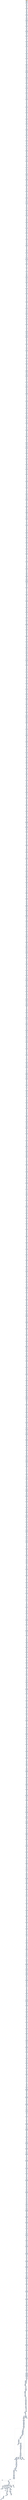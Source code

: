 digraph G {
node[shape=rectangle,style=filled,fillcolor=lightsteelblue,color=lightsteelblue]
bgcolor="transparent"
a0x00401a63mull_ebp_eax[label="start\nmull %ebp, %eax",fillcolor="orange",color="lightgrey"];
a0x00401a65movl_0x41231aUINT32__56esp_[label="0x00401a65\nmovl $0x41231a<UINT32>, -56(%esp)"];
a0x00401a6dmull_ebp_eax[label="0x00401a6d\nmull %ebp, %eax"];
a0x00401a6fmovl__56esp__edx[label="0x00401a6f\nmovl -56(%esp), %edx"];
a0x00401a73addl_0xc7c30366UINT32_edx_[label="0x00401a73\naddl $0xc7c30366<UINT32>, (%edx)"];
a0x00401a79xorw_bp_si[label="0x00401a79\nxorw %bp, %si"];
a0x00401a7cxorl_eax_eax[label="0x00401a7c\nxorl %eax, %eax"];
a0x00401a7emovb_0x4UINT8_al[label="0x00401a7e\nmovb $0x4<UINT8>, %al"];
a0x00401a80addl_eax__56esp_[label="0x00401a80\naddl %eax, -56(%esp)"];
a0x00401a84addl_edi_ebx[label="0x00401a84\naddl %edi, %ebx"];
a0x00401a86movw_si_cx[label="0x00401a86\nmovw %si, %cx"];
a0x00401a89movl__56esp__ecx[label="0x00401a89\nmovl -56(%esp), %ecx"];
a0x00401a8dorl_0x1ac82444UINT32_ecx_[label="0x00401a8d\norl $0x1ac82444<UINT32>, (%ecx)"];
a0x00401a93movw_si_cx[label="0x00401a93\nmovw %si, %cx"];
a0x00401a96orw_bx_di[label="0x00401a96\norw %bx, %di"];
a0x00401a99testl_eax_edx[label="0x00401a99\ntestl %eax, %edx"];
a0x00401a9bxorl_eax_eax[label="0x00401a9b\nxorl %eax, %eax"];
a0x00401a9dmovb_0x4UINT8_al[label="0x00401a9d\nmovb $0x4<UINT8>, %al"];
a0x00401a9faddl_eax__56esp_[label="0x00401a9f\naddl %eax, -56(%esp)"];
a0x00401aa3orw_bx_di[label="0x00401aa3\norw %bx, %di"];
a0x00401aa6movl__56esp__edi[label="0x00401aa6\nmovl -56(%esp), %edi"];
a0x00401aaamovl_0x660040f3UINT32_eax[label="0x00401aaa\nmovl $0x660040f3<UINT32>, %eax"];
a0x00401aafstosl_eax_es_edi_[label="0x00401aaf\nstosl %eax, %es:(%edi)"];
a0x00401ab0testl_eax_edx[label="0x00401ab0\ntestl %eax, %edx"];
a0x00401ab2xorl_ecx_ecx[label="0x00401ab2\nxorl %ecx, %ecx"];
a0x00401ab4movb_0x4UINT8_cl[label="0x00401ab4\nmovb $0x4<UINT8>, %cl"];
a0x00401ab6addl_ecx__56esp_[label="0x00401ab6\naddl %ecx, -56(%esp)"];
a0x00401abaleal_0x40fb6becx__ecx[label="0x00401aba\nleal 0x40fb6b(%ecx), %ecx"];
a0x00401ac0movl__56esp__ecx[label="0x00401ac0\nmovl -56(%esp), %ecx"];
a0x00401ac4movl_0x4c8bc303UINT32_ecx_[label="0x00401ac4\nmovl $0x4c8bc303<UINT32>, (%ecx)"];
a0x00401acaaddl_0x2UINT8_edx[label="0x00401aca\naddl $0x2<UINT8>, %edx"];
a0x00401acdxorl_eax_eax[label="0x00401acd\nxorl %eax, %eax"];
a0x00401acfmovb_0x4UINT8_al[label="0x00401acf\nmovb $0x4<UINT8>, %al"];
a0x00401ad1addl_eax__56esp_[label="0x00401ad1\naddl %eax, -56(%esp)"];
a0x00401ad5addl_eax_ebp[label="0x00401ad5\naddl %eax, %ebp"];
a0x00401ad7subl_eax_ebp[label="0x00401ad7\nsubl %eax, %ebp"];
a0x00401ad9movl__56esp__ebx[label="0x00401ad9\nmovl -56(%esp), %ebx"];
a0x00401addaddl_0x181c824UINT32_ebx_[label="0x00401add\naddl $0x181c824<UINT32>, (%ebx)"];
a0x00401ae3subl_eax_ebp[label="0x00401ae3\nsubl %eax, %ebp"];
a0x00401ae5xorl_edx_edx[label="0x00401ae5\nxorl %edx, %edx"];
a0x00401ae7movb_0x4UINT8_dl[label="0x00401ae7\nmovb $0x4<UINT8>, %dl"];
a0x00401ae9addl_edx__56esp_[label="0x00401ae9\naddl %edx, -56(%esp)"];
a0x00401aedorl_ecx_edx[label="0x00401aed\norl %ecx, %edx"];
a0x00401aefmovl__56esp__ecx[label="0x00401aef\nmovl -56(%esp), %ecx"];
a0x00401af3movl_0x49a02019UINT32_ecx_[label="0x00401af3\nmovl $0x49a02019<UINT32>, (%ecx)"];
a0x00401af9sbbl_0x40fc7fUINT32_eax[label="0x00401af9\nsbbl $0x40fc7f<UINT32>, %eax"];
a0x00401affxorl_ecx_ecx[label="0x00401aff\nxorl %ecx, %ecx"];
a0x00401b01movb_0x4UINT8_cl[label="0x00401b01\nmovb $0x4<UINT8>, %cl"];
a0x00401b03addl_ecx__56esp_[label="0x00401b03\naddl %ecx, -56(%esp)"];
a0x00401b07movw_bx_cx[label="0x00401b07\nmovw %bx, %cx"];
a0x00401b0amovl__56esp__eax[label="0x00401b0a\nmovl -56(%esp), %eax"];
a0x00401b0eaddl_0x9e893181UINT32_eax_[label="0x00401b0e\naddl $0x9e893181<UINT32>, (%eax)"];
a0x00401b14movsbl_bh_edx[label="0x00401b14\nmovsbl %bh, %edx"];
a0x00401b17xorl_ecx_ecx[label="0x00401b17\nxorl %ecx, %ecx"];
a0x00401b19movb_0x4UINT8_cl[label="0x00401b19\nmovb $0x4<UINT8>, %cl"];
a0x00401b1baddl_ecx__56esp_[label="0x00401b1b\naddl %ecx, -56(%esp)"];
a0x00401b1forl_ebx_eax[label="0x00401b1f\norl %ebx, %eax"];
a0x00401b21subw_bx_si[label="0x00401b21\nsubw %bx, %si"];
a0x00401b24movl__56esp__ecx[label="0x00401b24\nmovl -56(%esp), %ecx"];
a0x00401b28movl_0x6f8d09b0UINT32_ecx_[label="0x00401b28\nmovl $0x6f8d09b0<UINT32>, (%ecx)"];
a0x00401b2esubw_bx_si[label="0x00401b2e\nsubw %bx, %si"];
a0x00401b31xorl_eax_eax[label="0x00401b31\nxorl %eax, %eax"];
a0x00401b33movb_0x4UINT8_al[label="0x00401b33\nmovb $0x4<UINT8>, %al"];
a0x00401b35addl_eax__56esp_[label="0x00401b35\naddl %eax, -56(%esp)"];
a0x00401b39addl_eax_edx[label="0x00401b39\naddl %eax, %edx"];
a0x00401b3bmovl__56esp__eax[label="0x00401b3b\nmovl -56(%esp), %eax"];
a0x00401b3forl_0xcdbe0f02UINT32_eax_[label="0x00401b3f\norl $0xcdbe0f02<UINT32>, (%eax)"];
a0x00401b45movw_ax_cx[label="0x00401b45\nmovw %ax, %cx"];
a0x00401b48andl_edx_edi[label="0x00401b48\nandl %edx, %edi"];
a0x00401b4aaddw_dx_ax[label="0x00401b4a\naddw %dx, %ax"];
a0x00401b4dxorl_eax_eax[label="0x00401b4d\nxorl %eax, %eax"];
a0x00401b4fmovb_0x4UINT8_al[label="0x00401b4f\nmovb $0x4<UINT8>, %al"];
a0x00401b51addl_eax__56esp_[label="0x00401b51\naddl %eax, -56(%esp)"];
a0x00401b55andl_edx_edi[label="0x00401b55\nandl %edx, %edi"];
a0x00401b57addw_dx_ax[label="0x00401b57\naddw %dx, %ax"];
a0x00401b5amovl__56esp__ecx[label="0x00401b5a\nmovl -56(%esp), %ecx"];
a0x00401b5emovl_0xc033f18bUINT32_ecx_[label="0x00401b5e\nmovl $0xc033f18b<UINT32>, (%ecx)"];
a0x00401b64addw_dx_ax[label="0x00401b64\naddw %dx, %ax"];
a0x00401b67xorl_ecx_ecx[label="0x00401b67\nxorl %ecx, %ecx"];
a0x00401b69movb_0x4UINT8_cl[label="0x00401b69\nmovb $0x4<UINT8>, %cl"];
a0x00401b6baddl_ecx__56esp_[label="0x00401b6b\naddl %ecx, -56(%esp)"];
a0x00401b6fxorl_edx_eax[label="0x00401b6f\nxorl %edx, %eax"];
a0x00401b71movl__56esp__ebx[label="0x00401b71\nmovl -56(%esp), %ebx"];
a0x00401b75addl_0x440104b0UINT32_ebx_[label="0x00401b75\naddl $0x440104b0<UINT32>, (%ebx)"];
a0x00401b7bandl_edx_edi[label="0x00401b7b\nandl %edx, %edi"];
a0x00401b7dsubw_bx_ax[label="0x00401b7d\nsubw %bx, %ax"];
a0x00401b80xorl_ecx_ecx[label="0x00401b80\nxorl %ecx, %ecx"];
a0x00401b82movb_0x4UINT8_cl[label="0x00401b82\nmovb $0x4<UINT8>, %cl"];
a0x00401b84addl_ecx__56esp_[label="0x00401b84\naddl %ecx, -56(%esp)"];
a0x00401b88subw_bx_ax[label="0x00401b88\nsubw %bx, %ax"];
a0x00401b8bxaddl_edi_eax[label="0x00401b8b\nxaddl %edi, %eax"];
a0x00401b8emovl__56esp__edx[label="0x00401b8e\nmovl -56(%esp), %edx"];
a0x00401b92addl_0xbe0fc824UINT32_edx_[label="0x00401b92\naddl $0xbe0fc824<UINT32>, (%edx)"];
a0x00401b98xaddl_edi_eax[label="0x00401b98\nxaddl %edi, %eax"];
a0x00401b9baddl_eax_ebx[label="0x00401b9b\naddl %eax, %ebx"];
a0x00401b9dsbbl_0x40fcf9UINT32_esi[label="0x00401b9d\nsbbl $0x40fcf9<UINT32>, %esi"];
a0x00401ba3xorl_edx_edx[label="0x00401ba3\nxorl %edx, %edx"];
a0x00401ba5movb_0x4UINT8_dl[label="0x00401ba5\nmovb $0x4<UINT8>, %dl"];
a0x00401ba7addl_edx__56esp_[label="0x00401ba7\naddl %edx, -56(%esp)"];
a0x00401babaddl_eax_ebx[label="0x00401bab\naddl %eax, %ebx"];
a0x00401badsbbl_0x40fcf9UINT32_esi[label="0x00401bad\nsbbl $0x40fcf9<UINT32>, %esi"];
a0x00401bb3movl__56esp__eax[label="0x00401bb3\nmovl -56(%esp), %eax"];
a0x00401bb7movl_0x8bf18bcdUINT32_eax_[label="0x00401bb7\nmovl $0x8bf18bcd<UINT32>, (%eax)"];
a0x00401bbdsbbl_0x40fcf9UINT32_esi[label="0x00401bbd\nsbbl $0x40fcf9<UINT32>, %esi"];
a0x00401bc3movsbl_al_eax[label="0x00401bc3\nmovsbl %al, %eax"];
a0x00401bc6xorl_ebx_ebx[label="0x00401bc6\nxorl %ebx, %ebx"];
a0x00401bc8movb_0x4UINT8_bl[label="0x00401bc8\nmovb $0x4<UINT8>, %bl"];
a0x00401bcaaddl_ebx__56esp_[label="0x00401bca\naddl %ebx, -56(%esp)"];
a0x00401bcemovsbl_al_eax[label="0x00401bce\nmovsbl %al, %eax"];
a0x00401bd1movl__56esp__edi[label="0x00401bd1\nmovl -56(%esp), %edi"];
a0x00401bd5movl_0x81c8245cUINT32_eax[label="0x00401bd5\nmovl $0x81c8245c<UINT32>, %eax"];
a0x00401bdastosl_eax_es_edi_[label="0x00401bda\nstosl %eax, %es:(%edi)"];
a0x00401bdborl_0x40f8fdUINT32_eax[label="0x00401bdb\norl $0x40f8fd<UINT32>, %eax"];
a0x00401be1xorl_ebx_ebx[label="0x00401be1\nxorl %ebx, %ebx"];
a0x00401be3movb_0x4UINT8_bl[label="0x00401be3\nmovb $0x4<UINT8>, %bl"];
a0x00401be5addl_ebx__56esp_[label="0x00401be5\naddl %ebx, -56(%esp)"];
a0x00401be9xaddl_ecx_eax[label="0x00401be9\nxaddl %ecx, %eax"];
a0x00401becmovl__56esp__ecx[label="0x00401bec\nmovl -56(%esp), %ecx"];
a0x00401bf0addl_0x1bb4b03UINT32_ecx_[label="0x00401bf0\naddl $0x1bb4b03<UINT32>, (%ecx)"];
a0x00401bf6xorw_bx_bx[label="0x00401bf6\nxorw %bx, %bx"];
a0x00401bf9xorl_ebx_ebx[label="0x00401bf9\nxorl %ebx, %ebx"];
a0x00401bfbmovb_0x4UINT8_bl[label="0x00401bfb\nmovb $0x4<UINT8>, %bl"];
a0x00401bfdaddl_ebx__56esp_[label="0x00401bfd\naddl %ebx, -56(%esp)"];
a0x00401c01rorl_0x2UINT8_edx[label="0x00401c01\nrorl $0x2<UINT8>, %edx"];
a0x00401c04movl__56esp__eax[label="0x00401c04\nmovl -56(%esp), %eax"];
a0x00401c08movl_0xb338171UINT32_eax_[label="0x00401c08\nmovl $0xb338171<UINT32>, (%eax)"];
a0x00401c0eleal_0x40fa6bedi__edi[label="0x00401c0e\nleal 0x40fa6b(%edi), %edi"];
a0x00401c14xorl_ebx_ebx[label="0x00401c14\nxorl %ebx, %ebx"];
a0x00401c16movb_0x4UINT8_bl[label="0x00401c16\nmovb $0x4<UINT8>, %bl"];
a0x00401c18addl_ebx__56esp_[label="0x00401c18\naddl %ebx, -56(%esp)"];
a0x00401c1csubw_cx_bx[label="0x00401c1c\nsubw %cx, %bx"];
a0x00401c1fmovl__56esp__ecx[label="0x00401c1f\nmovl -56(%esp), %ecx"];
a0x00401c23addl_0x8b61bebbUINT32_ecx_[label="0x00401c23\naddl $0x8b61bebb<UINT32>, (%ecx)"];
a0x00401c29xorw_cx_ax[label="0x00401c29\nxorw %cx, %ax"];
a0x00401c2cshll_0x2UINT8_ebx[label="0x00401c2c\nshll $0x2<UINT8>, %ebx"];
a0x00401c2fleal_0x2edx__edx[label="0x00401c2f\nleal 0x2(%edx), %edx"];
a0x00401c32xorl_eax_eax[label="0x00401c32\nxorl %eax, %eax"];
a0x00401c34movb_0x4UINT8_al[label="0x00401c34\nmovb $0x4<UINT8>, %al"];
a0x00401c36addl_eax__56esp_[label="0x00401c36\naddl %eax, -56(%esp)"];
a0x00401c3ashll_0x2UINT8_ebx[label="0x00401c3a\nshll $0x2<UINT8>, %ebx"];
a0x00401c3dmovl__56esp__eax[label="0x00401c3d\nmovl -56(%esp), %eax"];
a0x00401c41movl_0xc83366f1UINT32_eax_[label="0x00401c41\nmovl $0xc83366f1<UINT32>, (%eax)"];
a0x00401c47leal_0x2edx__edx[label="0x00401c47\nleal 0x2(%edx), %edx"];
a0x00401c4aorl_edx_esi[label="0x00401c4a\norl %edx, %esi"];
a0x00401c4cmovl_ebx_edx[label="0x00401c4c\nmovl %ebx, %edx"];
a0x00401c4exorl_ecx_ecx[label="0x00401c4e\nxorl %ecx, %ecx"];
a0x00401c50movb_0x4UINT8_cl[label="0x00401c50\nmovb $0x4<UINT8>, %cl"];
a0x00401c52addl_ecx__56esp_[label="0x00401c52\naddl %ecx, -56(%esp)"];
a0x00401c56orl_edx_esi[label="0x00401c56\norl %edx, %esi"];
a0x00401c58movl_ebx_edx[label="0x00401c58\nmovl %ebx, %edx"];
a0x00401c5amovzbl_bl_ebx[label="0x00401c5a\nmovzbl %bl, %ebx"];
a0x00401c5dmovl__56esp__edi[label="0x00401c5d\nmovl -56(%esp), %edi"];
a0x00401c61movl_0x3302688dUINT32_eax[label="0x00401c61\nmovl $0x3302688d<UINT32>, %eax"];
a0x00401c66stosl_eax_es_edi_[label="0x00401c66\nstosl %eax, %es:(%edi)"];
a0x00401c67movl_ebx_edx[label="0x00401c67\nmovl %ebx, %edx"];
a0x00401c69xorl_ebx_ebx[label="0x00401c69\nxorl %ebx, %ebx"];
a0x00401c6bmovb_0x4UINT8_bl[label="0x00401c6b\nmovb $0x4<UINT8>, %bl"];
a0x00401c6daddl_ebx__56esp_[label="0x00401c6d\naddl %ebx, -56(%esp)"];
a0x00401c71movzbl_bl_ebx[label="0x00401c71\nmovzbl %bl, %ebx"];
a0x00401c74movl__56esp__edx[label="0x00401c74\nmovl -56(%esp), %edx"];
a0x00401c78addl_0x104b2d2UINT32_edx_[label="0x00401c78\naddl $0x104b2d2<UINT32>, (%edx)"];
a0x00401c7esubl_ebp_ecx[label="0x00401c7e\nsubl %ebp, %ecx"];
a0x00401c80xorw_cx_dx[label="0x00401c80\nxorw %cx, %dx"];
a0x00401c83andl_eax_ebp[label="0x00401c83\nandl %eax, %ebp"];
a0x00401c85xorl_edx_edx[label="0x00401c85\nxorl %edx, %edx"];
a0x00401c87movb_0x4UINT8_dl[label="0x00401c87\nmovb $0x4<UINT8>, %dl"];
a0x00401c89addl_edx__56esp_[label="0x00401c89\naddl %edx, -56(%esp)"];
a0x00401c8dxorw_cx_dx[label="0x00401c8d\nxorw %cx, %dx"];
a0x00401c90movl__56esp__ebx[label="0x00401c90\nmovl -56(%esp), %ebx"];
a0x00401c94movl_0x66c82454UINT32_ebx_[label="0x00401c94\nmovl $0x66c82454<UINT32>, (%ebx)"];
a0x00401c9aandl_eax_ebp[label="0x00401c9a\nandl %eax, %ebp"];
a0x00401c9cxorl_ebx_ebx[label="0x00401c9c\nxorl %ebx, %ebx"];
a0x00401c9emovb_0x4UINT8_bl[label="0x00401c9e\nmovb $0x4<UINT8>, %bl"];
a0x00401ca0addl_ebx__56esp_[label="0x00401ca0\naddl %ebx, -56(%esp)"];
a0x00401ca4leal_0x2edx__esi[label="0x00401ca4\nleal 0x2(%edx), %esi"];
a0x00401ca7movl__56esp__edx[label="0x00401ca7\nmovl -56(%esp), %edx"];
a0x00401caborl_0x5c8bc833UINT32_edx_[label="0x00401cab\norl $0x5c8bc833<UINT32>, (%edx)"];
a0x00401cb1orw_dx_bx[label="0x00401cb1\norw %dx, %bx"];
a0x00401cb4xorl_eax_eax[label="0x00401cb4\nxorl %eax, %eax"];
a0x00401cb6movb_0x4UINT8_al[label="0x00401cb6\nmovb $0x4<UINT8>, %al"];
a0x00401cb8addl_eax__56esp_[label="0x00401cb8\naddl %eax, -56(%esp)"];
a0x00401cbcnegl_ecx[label="0x00401cbc\nnegl %ecx"];
a0x00401cbeleal_0x2edi__ebx[label="0x00401cbe\nleal 0x2(%edi), %ebx"];
a0x00401cc1movl__56esp__edi[label="0x00401cc1\nmovl -56(%esp), %edi"];
a0x00401cc5movl_0x381c824UINT32_eax[label="0x00401cc5\nmovl $0x381c824<UINT32>, %eax"];
a0x00401ccastosl_eax_es_edi_[label="0x00401cca\nstosl %eax, %es:(%edi)"];
a0x00401ccbleal_0x2edi__ebx[label="0x00401ccb\nleal 0x2(%edi), %ebx"];
a0x00401ccexorl_eax_eax[label="0x00401cce\nxorl %eax, %eax"];
a0x00401cd0movb_0x4UINT8_al[label="0x00401cd0\nmovb $0x4<UINT8>, %al"];
a0x00401cd2addl_eax__56esp_[label="0x00401cd2\naddl %eax, -56(%esp)"];
a0x00401cd6andl_ebx_esi[label="0x00401cd6\nandl %ebx, %esi"];
a0x00401cd8movl__56esp__edx[label="0x00401cd8\nmovl -56(%esp), %edx"];
a0x00401cdcaddl_0xf9276657UINT32_edx_[label="0x00401cdc\naddl $0xf9276657<UINT32>, (%edx)"];
a0x00401ce2testw_dx_bx[label="0x00401ce2\ntestw %dx, %bx"];
a0x00401ce5xorl_ebx_ebx[label="0x00401ce5\nxorl %ebx, %ebx"];
a0x00401ce7movb_0x4UINT8_bl[label="0x00401ce7\nmovb $0x4<UINT8>, %bl"];
a0x00401ce9addl_ebx__56esp_[label="0x00401ce9\naddl %ebx, -56(%esp)"];
a0x00401cedxorl_ebp_esi[label="0x00401ced\nxorl %ebp, %esi"];
a0x00401ceftestw_di_si[label="0x00401cef\ntestw %di, %si"];
a0x00401cf2movl__56esp__ecx[label="0x00401cf2\nmovl -56(%esp), %ecx"];
a0x00401cf6addl_0x26073381UINT32_ecx_[label="0x00401cf6\naddl $0x26073381<UINT32>, (%ecx)"];
a0x00401cfctestw_di_si[label="0x00401cfc\ntestw %di, %si"];
a0x00401cffxorl_ebx_ebx[label="0x00401cff\nxorl %ebx, %ebx"];
a0x00401d01movb_0x4UINT8_bl[label="0x00401d01\nmovb $0x4<UINT8>, %bl"];
a0x00401d03addl_ebx__56esp_[label="0x00401d03\naddl %ebx, -56(%esp)"];
a0x00401d07movw_dx_bp[label="0x00401d07\nmovw %dx, %bp"];
a0x00401d0amovl__56esp__ecx[label="0x00401d0a\nmovl -56(%esp), %ecx"];
a0x00401d0emovl_0x688d4027UINT32_ecx_[label="0x00401d0e\nmovl $0x688d4027<UINT32>, (%ecx)"];
a0x00401d14addl_eax_edi[label="0x00401d14\naddl %eax, %edi"];
a0x00401d16xorl_ebx_ebx[label="0x00401d16\nxorl %ebx, %ebx"];
a0x00401d18movb_0x4UINT8_bl[label="0x00401d18\nmovb $0x4<UINT8>, %bl"];
a0x00401d1aaddl_ebx__56esp_[label="0x00401d1a\naddl %ebx, -56(%esp)"];
a0x00401d1eandl_edi_edx[label="0x00401d1e\nandl %edi, %edx"];
a0x00401d20movl__56esp__edi[label="0x00401d20\nmovl -56(%esp), %edi"];
a0x00401d24movl_0x33f68b02UINT32_eax[label="0x00401d24\nmovl $0x33f68b02<UINT32>, %eax"];
a0x00401d29stosl_eax_es_edi_[label="0x00401d29\nstosl %eax, %es:(%edi)"];
a0x00401d2aaddl_ebx_ecx[label="0x00401d2a\naddl %ebx, %ecx"];
a0x00401d2cxorl_eax_eax[label="0x00401d2c\nxorl %eax, %eax"];
a0x00401d2emovb_0x4UINT8_al[label="0x00401d2e\nmovb $0x4<UINT8>, %al"];
a0x00401d30addl_eax__56esp_[label="0x00401d30\naddl %eax, -56(%esp)"];
a0x00401d34orl_ebx_esi[label="0x00401d34\norl %ebx, %esi"];
a0x00401d36movl__56esp__ebx[label="0x00401d36\nmovl -56(%esp), %ebx"];
a0x00401d3aaddl_0x104b3dbUINT32_ebx_[label="0x00401d3a\naddl $0x104b3db<UINT32>, (%ebx)"];
a0x00401d40movzbl_ah_edx[label="0x00401d40\nmovzbl %ah, %edx"];
a0x00401d43xorl_ecx_ecx[label="0x00401d43\nxorl %ecx, %ecx"];
a0x00401d45movb_0x4UINT8_cl[label="0x00401d45\nmovb $0x4<UINT8>, %cl"];
a0x00401d47addl_ecx__56esp_[label="0x00401d47\naddl %ecx, -56(%esp)"];
a0x00401d4bleal_0x2ebp__eax[label="0x00401d4b\nleal 0x2(%ebp), %eax"];
a0x00401d4emovl__56esp__ecx[label="0x00401d4e\nmovl -56(%esp), %ecx"];
a0x00401d52addl_0x8bc8245cUINT32_ecx_[label="0x00401d52\naddl $0x8bc8245c<UINT32>, (%ecx)"];
a0x00401d58xorw_cx_ax[label="0x00401d58\nxorw %cx, %ax"];
a0x00401d5bsubw_dx_ax[label="0x00401d5b\nsubw %dx, %ax"];
a0x00401d5eandw_di_cx[label="0x00401d5e\nandw %di, %cx"];
a0x00401d61xorl_eax_eax[label="0x00401d61\nxorl %eax, %eax"];
a0x00401d63movb_0x4UINT8_al[label="0x00401d63\nmovb $0x4<UINT8>, %al"];
a0x00401d65addl_eax__56esp_[label="0x00401d65\naddl %eax, -56(%esp)"];
a0x00401d69subw_dx_ax[label="0x00401d69\nsubw %dx, %ax"];
a0x00401d6cmovl__56esp__ecx[label="0x00401d6c\nmovl -56(%esp), %ecx"];
a0x00401d70orl_0xeee281f6UINT32_ecx_[label="0x00401d70\norl $0xeee281f6<UINT32>, (%ecx)"];
a0x00401d76andw_di_cx[label="0x00401d76\nandw %di, %cx"];
a0x00401d79subw_cx_bp[label="0x00401d79\nsubw %cx, %bp"];
a0x00401d7csubl_0x40fdffUINT32_esi[label="0x00401d7c\nsubl $0x40fdff<UINT32>, %esi"];
a0x00401d82xorl_edx_edx[label="0x00401d82\nxorl %edx, %edx"];
a0x00401d84movb_0x4UINT8_dl[label="0x00401d84\nmovb $0x4<UINT8>, %dl"];
a0x00401d86addl_edx__56esp_[label="0x00401d86\naddl %edx, -56(%esp)"];
a0x00401d8asubw_cx_bp[label="0x00401d8a\nsubw %cx, %bp"];
a0x00401d8dmovl__56esp__edi[label="0x00401d8d\nmovl -56(%esp), %edi"];
a0x00401d91movl_0x8b0040fdUINT32_eax[label="0x00401d91\nmovl $0x8b0040fd<UINT32>, %eax"];
a0x00401d96stosl_eax_es_edi_[label="0x00401d96\nstosl %eax, %es:(%edi)"];
a0x00401d97subl_0x40fdffUINT32_esi[label="0x00401d97\nsubl $0x40fdff<UINT32>, %esi"];
a0x00401d9dxorl_edx_edx[label="0x00401d9d\nxorl %edx, %edx"];
a0x00401d9fmovb_0x4UINT8_dl[label="0x00401d9f\nmovb $0x4<UINT8>, %dl"];
a0x00401da1addl_edx__56esp_[label="0x00401da1\naddl %edx, -56(%esp)"];
a0x00401da5testl_ecx_ebp[label="0x00401da5\ntestl %ecx, %ebp"];
a0x00401da7movl__56esp__ebx[label="0x00401da7\nmovl -56(%esp), %ebx"];
a0x00401dabmovl_0x81c8244cUINT32_ebx_[label="0x00401dab\nmovl $0x81c8244c<UINT32>, (%ebx)"];
a0x00401db1shll_0x2UINT8_ebp[label="0x00401db1\nshll $0x2<UINT8>, %ebp"];
a0x00401db4movsbl_bh_edx[label="0x00401db4\nmovsbl %bh, %edx"];
a0x00401db7xorl_ecx_ecx[label="0x00401db7\nxorl %ecx, %ecx"];
a0x00401db9movb_0x4UINT8_cl[label="0x00401db9\nmovb $0x4<UINT8>, %cl"];
a0x00401dbbaddl_ecx__56esp_[label="0x00401dbb\naddl %ecx, -56(%esp)"];
a0x00401dbfmovsbl_bh_edx[label="0x00401dbf\nmovsbl %bh, %edx"];
a0x00401dc2movl__56esp__ecx[label="0x00401dc2\nmovl -56(%esp), %ecx"];
a0x00401dc6addl_0x3e801UINT32_ecx_[label="0x00401dc6\naddl $0x3e801<UINT32>, (%ecx)"];
a0x00401dccrcll_0x2UINT8_ecx[label="0x00401dcc\nrcll $0x2<UINT8>, %ecx"];
a0x00401dcfandl_ebx_edi[label="0x00401dcf\nandl %ebx, %edi"];
a0x00401dd1subw_bx_bp[label="0x00401dd1\nsubw %bx, %bp"];
a0x00401dd4xorl_edx_edx[label="0x00401dd4\nxorl %edx, %edx"];
a0x00401dd6movb_0x4UINT8_dl[label="0x00401dd6\nmovb $0x4<UINT8>, %dl"];
a0x00401dd8addl_edx__56esp_[label="0x00401dd8\naddl %edx, -56(%esp)"];
a0x00401ddcandl_ebx_edi[label="0x00401ddc\nandl %ebx, %edi"];
a0x00401ddemovl__56esp__ecx[label="0x00401dde\nmovl -56(%esp), %ecx"];
a0x00401de2addl_0xeee28100UINT32_ecx_[label="0x00401de2\naddl $0xeee28100<UINT32>, (%ecx)"];
a0x00401de8subw_bx_bp[label="0x00401de8\nsubw %bx, %bp"];
a0x00401debsubw_ax_di[label="0x00401deb\nsubw %ax, %di"];
a0x00401deexorl_edx_edx[label="0x00401dee\nxorl %edx, %edx"];
a0x00401df0movb_0x4UINT8_dl[label="0x00401df0\nmovb $0x4<UINT8>, %dl"];
a0x00401df2addl_edx__56esp_[label="0x00401df2\naddl %edx, -56(%esp)"];
a0x00401df6subw_ax_di[label="0x00401df6\nsubw %ax, %di"];
a0x00401df9leal_0x2edi__eax[label="0x00401df9\nleal 0x2(%edi), %eax"];
a0x00401dfcmovl__56esp__edi[label="0x00401dfc\nmovl -56(%esp), %edi"];
a0x00401e00movl_0x330040fdUINT32_eax[label="0x00401e00\nmovl $0x330040fd<UINT32>, %eax"];
a0x00401e05stosl_eax_es_edi_[label="0x00401e05\nstosl %eax, %es:(%edi)"];
a0x00401e06leal_0x2edi__eax[label="0x00401e06\nleal 0x2(%edi), %eax"];
a0x00401e09xorl_ebx_ebx[label="0x00401e09\nxorl %ebx, %ebx"];
a0x00401e0bmovb_0x4UINT8_bl[label="0x00401e0b\nmovb $0x4<UINT8>, %bl"];
a0x00401e0daddl_ebx__56esp_[label="0x00401e0d\naddl %ebx, -56(%esp)"];
a0x00401e11subl_0x40d96aUINT32_edx[label="0x00401e11\nsubl $0x40d96a<UINT32>, %edx"];
a0x00401e17movl__56esp__edi[label="0x00401e17\nmovl -56(%esp), %edi"];
a0x00401e1bmovl_0x104b2d2UINT32_eax[label="0x00401e1b\nmovl $0x104b2d2<UINT32>, %eax"];
a0x00401e20stosl_eax_es_edi_[label="0x00401e20\nstosl %eax, %es:(%edi)"];
a0x00401e21subl_esi_ebp[label="0x00401e21\nsubl %esi, %ebp"];
a0x00401e23movw_cx_ax[label="0x00401e23\nmovw %cx, %ax"];
a0x00401e26addw_bx_di[label="0x00401e26\naddw %bx, %di"];
a0x00401e29xorl_ecx_ecx[label="0x00401e29\nxorl %ecx, %ecx"];
a0x00401e2bmovb_0x4UINT8_cl[label="0x00401e2b\nmovb $0x4<UINT8>, %cl"];
a0x00401e2daddl_ecx__56esp_[label="0x00401e2d\naddl %ecx, -56(%esp)"];
a0x00401e31movw_cx_ax[label="0x00401e31\nmovw %cx, %ax"];
a0x00401e34movl__56esp__ebx[label="0x00401e34\nmovl -56(%esp), %ebx"];
a0x00401e38orl_0x66c82454UINT32_ebx_[label="0x00401e38\norl $0x66c82454<UINT32>, (%ebx)"];
a0x00401e3eaddw_bx_di[label="0x00401e3e\naddw %bx, %di"];
a0x00401e41xorl_eax_eax[label="0x00401e41\nxorl %eax, %eax"];
a0x00401e43movb_0x4UINT8_al[label="0x00401e43\nmovb $0x4<UINT8>, %al"];
a0x00401e45addl_eax__56esp_[label="0x00401e45\naddl %eax, -56(%esp)"];
a0x00401e49leal_0x2ebp__eax[label="0x00401e49\nleal 0x2(%ebp), %eax"];
a0x00401e4cmovl__56esp__edi[label="0x00401e4c\nmovl -56(%esp), %edi"];
a0x00401e50movl_0x8b66df33UINT32_eax[label="0x00401e50\nmovl $0x8b66df33<UINT32>, %eax"];
a0x00401e55stosl_eax_es_edi_[label="0x00401e55\nstosl %eax, %es:(%edi)"];
a0x00401e56subw_si_si[label="0x00401e56\nsubw %si, %si"];
a0x00401e59addl_esi_ebp[label="0x00401e59\naddl %esi, %ebp"];
a0x00401e5baddl_eax_eax[label="0x00401e5b\naddl %eax, %eax"];
a0x00401e5dxorl_eax_eax[label="0x00401e5d\nxorl %eax, %eax"];
a0x00401e5fmovb_0x4UINT8_al[label="0x00401e5f\nmovb $0x4<UINT8>, %al"];
a0x00401e61addl_eax__56esp_[label="0x00401e61\naddl %eax, -56(%esp)"];
a0x00401e65addl_esi_ebp[label="0x00401e65\naddl %esi, %ebp"];
a0x00401e67movl__56esp__eax[label="0x00401e67\nmovl -56(%esp), %eax"];
a0x00401e6bmovl_0x24448bdaUINT32_eax_[label="0x00401e6b\nmovl $0x24448bda<UINT32>, (%eax)"];
a0x00401e71addl_eax_eax[label="0x00401e71\naddl %eax, %eax"];
a0x00401e73xorl_eax_eax[label="0x00401e73\nxorl %eax, %eax"];
a0x00401e75movb_0x4UINT8_al[label="0x00401e75\nmovb $0x4<UINT8>, %al"];
a0x00401e77addl_eax__56esp_[label="0x00401e77\naddl %eax, -56(%esp)"];
a0x00401e7btestl_esi_ebp[label="0x00401e7b\ntestl %esi, %ebp"];
a0x00401e7dleal_0x2ebx__ecx[label="0x00401e7d\nleal 0x2(%ebx), %ecx"];
a0x00401e80movl__56esp__ecx[label="0x00401e80\nmovl -56(%esp), %ecx"];
a0x00401e84movl_0xf30081c8UINT32_ecx_[label="0x00401e84\nmovl $0xf30081c8<UINT32>, (%ecx)"];
a0x00401e8aleal_0x2ebx__ecx[label="0x00401e8a\nleal 0x2(%ebx), %ecx"];
a0x00401e8dxorl_edx_edx[label="0x00401e8d\nxorl %edx, %edx"];
a0x00401e8fmovb_0x4UINT8_dl[label="0x00401e8f\nmovb $0x4<UINT8>, %dl"];
a0x00401e91addl_edx__56esp_[label="0x00401e91\naddl %edx, -56(%esp)"];
a0x00401e95xorl_esi_edx[label="0x00401e95\nxorl %esi, %edx"];
a0x00401e97movl__56esp__ebx[label="0x00401e97\nmovl -56(%esp), %ebx"];
a0x00401e9baddl_0x6610bfa4UINT32_ebx_[label="0x00401e9b\naddl $0x6610bfa4<UINT32>, (%ebx)"];
a0x00401ea1subw_dx_si[label="0x00401ea1\nsubw %dx, %si"];
a0x00401ea4subw_cx_bx[label="0x00401ea4\nsubw %cx, %bx"];
a0x00401ea7xorl_ecx_ecx[label="0x00401ea7\nxorl %ecx, %ecx"];
a0x00401ea9movb_0x4UINT8_cl[label="0x00401ea9\nmovb $0x4<UINT8>, %cl"];
a0x00401eabaddl_ecx__56esp_[label="0x00401eab\naddl %ecx, -56(%esp)"];
a0x00401eafsubw_cx_bx[label="0x00401eaf\nsubw %cx, %bx"];
a0x00401eb2movw_bx_bp[label="0x00401eb2\nmovw %bx, %bp"];
a0x00401eb5movl__56esp__ecx[label="0x00401eb5\nmovl -56(%esp), %ecx"];
a0x00401eb9orl_0xc603da8bUINT32_ecx_[label="0x00401eb9\norl $0xc603da8b<UINT32>, (%ecx)"];
a0x00401ebfmovw_bx_bp[label="0x00401ebf\nmovw %bx, %bp"];
a0x00401ec2leal_0x2ebx__eax[label="0x00401ec2\nleal 0x2(%ebx), %eax"];
a0x00401ec5addl_eax_edi[label="0x00401ec5\naddl %eax, %edi"];
a0x00401ec7xorl_eax_eax[label="0x00401ec7\nxorl %eax, %eax"];
a0x00401ec9movb_0x4UINT8_al[label="0x00401ec9\nmovb $0x4<UINT8>, %al"];
a0x00401ecbaddl_eax__56esp_[label="0x00401ecb\naddl %eax, -56(%esp)"];
a0x00401ecfleal_0x2ebx__eax[label="0x00401ecf\nleal 0x2(%ebx), %eax"];
a0x00401ed2movl__56esp__eax[label="0x00401ed2\nmovl -56(%esp), %eax"];
a0x00401ed6addl_0xdb33cb0bUINT32_eax_[label="0x00401ed6\naddl $0xdb33cb0b<UINT32>, (%eax)"];
a0x00401edcaddl_eax_edi[label="0x00401edc\naddl %eax, %edi"];
a0x00401edetestl_eax_ecx[label="0x00401ede\ntestl %eax, %ecx"];
a0x00401ee0andw_bp_di[label="0x00401ee0\nandw %bp, %di"];
a0x00401ee3movw_cx_si[label="0x00401ee3\nmovw %cx, %si"];
a0x00401ee6xorl_ebx_ebx[label="0x00401ee6\nxorl %ebx, %ebx"];
a0x00401ee8movb_0x4UINT8_bl[label="0x00401ee8\nmovb $0x4<UINT8>, %bl"];
a0x00401eeaaddl_ebx__56esp_[label="0x00401eea\naddl %ebx, -56(%esp)"];
a0x00401eeetestl_eax_ecx[label="0x00401eee\ntestl %eax, %ecx"];
a0x00401ef0movl__56esp__edi[label="0x00401ef0\nmovl -56(%esp), %edi"];
a0x00401ef4movl_0x5c0104b3UINT32_eax[label="0x00401ef4\nmovl $0x5c0104b3<UINT32>, %eax"];
a0x00401ef9stosl_eax_es_edi_[label="0x00401ef9\nstosl %eax, %es:(%edi)"];
a0x00401efaandw_bp_di[label="0x00401efa\nandw %bp, %di"];
a0x00401efdxorl_edx_edx[label="0x00401efd\nxorl %edx, %edx"];
a0x00401effmovb_0x4UINT8_dl[label="0x00401eff\nmovb $0x4<UINT8>, %dl"];
a0x00401f01addl_edx__56esp_[label="0x00401f01\naddl %edx, -56(%esp)"];
a0x00401f05movw_cx_si[label="0x00401f05\nmovw %cx, %si"];
a0x00401f08shldl_0x3UINT8_edx_eax[label="0x00401f08\nshldl $0x3<UINT8>, %edx, %eax"];
a0x00401f0cmovl__56esp__ebx[label="0x00401f0c\nmovl -56(%esp), %ebx"];
a0x00401f10addl_0xc603c824UINT32_ebx_[label="0x00401f10\naddl $0xc603c824<UINT32>, (%ebx)"];
a0x00401f16shldl_0x3UINT8_edx_eax[label="0x00401f16\nshldl $0x3<UINT8>, %edx, %eax"];
a0x00401f1axorl_edx_edx[label="0x00401f1a\nxorl %edx, %edx"];
a0x00401f1cmovb_0x4UINT8_dl[label="0x00401f1c\nmovb $0x4<UINT8>, %dl"];
a0x00401f1eaddl_edx__56esp_[label="0x00401f1e\naddl %edx, -56(%esp)"];
a0x00401f22orl_edx_esi[label="0x00401f22\norl %edx, %esi"];
a0x00401f24movl__56esp__ebx[label="0x00401f24\nmovl -56(%esp), %ebx"];
a0x00401f28addl_0x548bcb0bUINT32_ebx_[label="0x00401f28\naddl $0x548bcb0b<UINT32>, (%ebx)"];
a0x00401f2emovl_esi_edi[label="0x00401f2e\nmovl %esi, %edi"];
a0x00401f30addl_edi_ebp[label="0x00401f30\naddl %edi, %ebp"];
a0x00401f32notl_edx[label="0x00401f32\nnotl %edx"];
a0x00401f34xorl_ebx_ebx[label="0x00401f34\nxorl %ebx, %ebx"];
a0x00401f36movb_0x4UINT8_bl[label="0x00401f36\nmovb $0x4<UINT8>, %bl"];
a0x00401f38addl_ebx__56esp_[label="0x00401f38\naddl %ebx, -56(%esp)"];
a0x00401f3caddl_edi_ebp[label="0x00401f3c\naddl %edi, %ebp"];
a0x00401f3enotl_edx[label="0x00401f3e\nnotl %edx"];
a0x00401f40movl_ebx_ebp[label="0x00401f40\nmovl %ebx, %ebp"];
a0x00401f42movl__56esp__ecx[label="0x00401f42\nmovl -56(%esp), %ecx"];
a0x00401f46orl_0x281c824UINT32_ecx_[label="0x00401f46\norl $0x281c824<UINT32>, (%ecx)"];
a0x00401f4cnotl_edx[label="0x00401f4c\nnotl %edx"];
a0x00401f4exorl_eax_eax[label="0x00401f4e\nxorl %eax, %eax"];
a0x00401f50movb_0x4UINT8_al[label="0x00401f50\nmovb $0x4<UINT8>, %al"];
a0x00401f52addl_eax__56esp_[label="0x00401f52\naddl %eax, -56(%esp)"];
a0x00401f56movl_ebx_ebp[label="0x00401f56\nmovl %ebx, %ebp"];
a0x00401f58leal_0x40d8edesi__edx[label="0x00401f58\nleal 0x40d8ed(%esi), %edx"];
a0x00401f5emovl__56esp__ebx[label="0x00401f5e\nmovl -56(%esp), %ebx"];
a0x00401f62orl_0x1e47140aUINT32_ebx_[label="0x00401f62\norl $0x1e47140a<UINT32>, (%ebx)"];
a0x00401f68leal_0x40d8edesi__edx[label="0x00401f68\nleal 0x40d8ed(%esi), %edx"];
a0x00401f6exorl_eax_eax[label="0x00401f6e\nxorl %eax, %eax"];
a0x00401f70movb_0x4UINT8_al[label="0x00401f70\nmovb $0x4<UINT8>, %al"];
a0x00401f72addl_eax__56esp_[label="0x00401f72\naddl %eax, -56(%esp)"];
a0x00401f76leal_0x2edi__ecx[label="0x00401f76\nleal 0x2(%edi), %ecx"];
a0x00401f79movl__56esp__edx[label="0x00401f79\nmovl -56(%esp), %edx"];
a0x00401f7dorl_0x544a3281UINT32_edx_[label="0x00401f7d\norl $0x544a3281<UINT32>, (%edx)"];
a0x00401f83leal_0x2edx__ebx[label="0x00401f83\nleal 0x2(%edx), %ebx"];
a0x00401f86movsbl_al_ebx[label="0x00401f86\nmovsbl %al, %ebx"];
a0x00401f89xorl_eax_eax[label="0x00401f89\nxorl %eax, %eax"];
a0x00401f8bmovb_0x4UINT8_al[label="0x00401f8b\nmovb $0x4<UINT8>, %al"];
a0x00401f8daddl_eax__56esp_[label="0x00401f8d\naddl %eax, -56(%esp)"];
a0x00401f91movsbl_al_ebx[label="0x00401f91\nmovsbl %al, %ebx"];
a0x00401f94subw_ax_di[label="0x00401f94\nsubw %ax, %di"];
a0x00401f97movl__56esp__ecx[label="0x00401f97\nmovl -56(%esp), %ecx"];
a0x00401f9baddl_0xcb0ba547UINT32_ecx_[label="0x00401f9b\naddl $0xcb0ba547<UINT32>, (%ecx)"];
a0x00401fa1subw_ax_di[label="0x00401fa1\nsubw %ax, %di"];
a0x00401fa4xorl_eax_eax[label="0x00401fa4\nxorl %eax, %eax"];
a0x00401fa6movb_0x4UINT8_al[label="0x00401fa6\nmovb $0x4<UINT8>, %al"];
a0x00401fa8addl_eax__56esp_[label="0x00401fa8\naddl %eax, -56(%esp)"];
a0x00401facsubw_ax_bp[label="0x00401fac\nsubw %ax, %bp"];
a0x00401fafmovl__56esp__edi[label="0x00401faf\nmovl -56(%esp), %edi"];
a0x00401fb3movl_0x4b3db33UINT32_eax[label="0x00401fb3\nmovl $0x4b3db33<UINT32>, %eax"];
a0x00401fb8stosl_eax_es_edi_[label="0x00401fb8\nstosl %eax, %es:(%edi)"];
a0x00401fb9addw_cx_di[label="0x00401fb9\naddw %cx, %di"];
a0x00401fbcandl_ecx_esi[label="0x00401fbc\nandl %ecx, %esi"];
a0x00401fbesubl_ebx_ebp[label="0x00401fbe\nsubl %ebx, %ebp"];
a0x00401fc0xorl_eax_eax[label="0x00401fc0\nxorl %eax, %eax"];
a0x00401fc2movb_0x4UINT8_al[label="0x00401fc2\nmovb $0x4<UINT8>, %al"];
a0x00401fc4addl_eax__56esp_[label="0x00401fc4\naddl %eax, -56(%esp)"];
a0x00401fc8andl_ecx_esi[label="0x00401fc8\nandl %ecx, %esi"];
a0x00401fcasubl_ebx_ebp[label="0x00401fca\nsubl %ebx, %ebp"];
a0x00401fccmovl_edi_edi[label="0x00401fcc\nmovl %edi, %edi"];
a0x00401fcemovl__56esp__ebx[label="0x00401fce\nmovl -56(%esp), %ebx"];
a0x00401fd2movl_0xc8245c01UINT32_ebx_[label="0x00401fd2\nmovl $0xc8245c01<UINT32>, (%ebx)"];
a0x00401fd8subl_ebx_ebp[label="0x00401fd8\nsubl %ebx, %ebp"];
a0x00401fdamovl_edi_edi[label="0x00401fda\nmovl %edi, %edi"];
a0x00401fdcorw_di_bp[label="0x00401fdc\norw %di, %bp"];
a0x00401fdfxorl_eax_eax[label="0x00401fdf\nxorl %eax, %eax"];
a0x00401fe1movb_0x4UINT8_al[label="0x00401fe1\nmovb $0x4<UINT8>, %al"];
a0x00401fe3addl_eax__56esp_[label="0x00401fe3\naddl %eax, -56(%esp)"];
a0x00401fe7movl_edi_edi[label="0x00401fe7\nmovl %edi, %edi"];
a0x00401fe9movl__56esp__edx[label="0x00401fe9\nmovl -56(%esp), %edx"];
a0x00401fedaddl_0x8b02c283UINT32_edx_[label="0x00401fed\naddl $0x8b02c283<UINT32>, (%edx)"];
a0x00401ff3orw_di_bp[label="0x00401ff3\norw %di, %bp"];
a0x00401ff6sbbl_0x2UINT8_ebx[label="0x00401ff6\nsbbl $0x2<UINT8>, %ebx"];
a0x00401ff9xorl_ecx_ecx[label="0x00401ff9\nxorl %ecx, %ecx"];
a0x00401ffbmovb_0x4UINT8_cl[label="0x00401ffb\nmovb $0x4<UINT8>, %cl"];
a0x00401ffdaddl_ecx__56esp_[label="0x00401ffd\naddl %ecx, -56(%esp)"];
a0x00402001sbbl_0x2UINT8_ebx[label="0x00402001\nsbbl $0x2<UINT8>, %ebx"];
a0x00402004movl__56esp__edx[label="0x00402004\nmovl -56(%esp), %edx"];
a0x00402008addl_0x81c82444UINT32_edx_[label="0x00402008\naddl $0x81c82444<UINT32>, (%edx)"];
a0x0040200emovw_bx_cx[label="0x0040200e\nmovw %bx, %cx"];
a0x00402011xorl_eax_eax[label="0x00402011\nxorl %eax, %eax"];
a0x00402013movb_0x4UINT8_al[label="0x00402013\nmovb $0x4<UINT8>, %al"];
a0x00402015addl_eax__56esp_[label="0x00402015\naddl %eax, -56(%esp)"];
a0x00402019addw_si_ax[label="0x00402019\naddw %si, %ax"];
a0x0040201cmovl__56esp__ecx[label="0x0040201c\nmovl -56(%esp), %ecx"];
a0x00402020movl_0xf8f64800UINT32_ecx_[label="0x00402020\nmovl $0xf8f64800<UINT32>, (%ecx)"];
a0x00402026xorw_bp_cx[label="0x00402026\nxorw %bp, %cx"];
a0x00402029xorl_ecx_ecx[label="0x00402029\nxorl %ecx, %ecx"];
a0x0040202bmovb_0x4UINT8_cl[label="0x0040202b\nmovb $0x4<UINT8>, %cl"];
a0x0040202daddl_ecx__56esp_[label="0x0040202d\naddl %ecx, -56(%esp)"];
a0x00402031movsbl_dl_edx[label="0x00402031\nmovsbl %dl, %edx"];
a0x00402034andw_si_bp[label="0x00402034\nandw %si, %bp"];
a0x00402037movl__56esp__edx[label="0x00402037\nmovl -56(%esp), %edx"];
a0x0040203bmovl_0x8830817cUINT32_edx_[label="0x0040203b\nmovl $0x8830817c<UINT32>, (%edx)"];
a0x00402041andw_si_bp[label="0x00402041\nandw %si, %bp"];
a0x00402044andw_dx_di[label="0x00402044\nandw %dx, %di"];
a0x00402047orl_eax_edx[label="0x00402047\norl %eax, %edx"];
a0x00402049xorl_ebx_ebx[label="0x00402049\nxorl %ebx, %ebx"];
a0x0040204bmovb_0x4UINT8_bl[label="0x0040204b\nmovb $0x4<UINT8>, %bl"];
a0x0040204daddl_ebx__56esp_[label="0x0040204d\naddl %ebx, -56(%esp)"];
a0x00402051andw_dx_di[label="0x00402051\nandw %dx, %di"];
a0x00402054orl_eax_edx[label="0x00402054\norl %eax, %edx"];
a0x00402056movl__56esp__edx[label="0x00402056\nmovl -56(%esp), %edx"];
a0x0040205aaddl_0x667cf8f5UINT32_edx_[label="0x0040205a\naddl $0x667cf8f5<UINT32>, (%edx)"];
a0x00402060orl_eax_edx[label="0x00402060\norl %eax, %edx"];
a0x00402062testl_0x40dee8UINT32_esi[label="0x00402062\ntestl $0x40dee8<UINT32>, %esi"];
a0x00402068xorl_ebx_ebx[label="0x00402068\nxorl %ebx, %ebx"];
a0x0040206amovb_0x4UINT8_bl[label="0x0040206a\nmovb $0x4<UINT8>, %bl"];
a0x0040206caddl_ebx__56esp_[label="0x0040206c\naddl %ebx, -56(%esp)"];
a0x00402070testl_0x40dee8UINT32_esi[label="0x00402070\ntestl $0x40dee8<UINT32>, %esi"];
a0x00402076movl__56esp__ecx[label="0x00402076\nmovl -56(%esp), %ecx"];
a0x0040207aaddl_0x2b66d28bUINT32_ecx_[label="0x0040207a\naddl $0x2b66d28b<UINT32>, (%ecx)"];
a0x00402080xorl_ebx_ecx[label="0x00402080\nxorl %ebx, %ecx"];
a0x00402082xorl_ebp_ecx[label="0x00402082\nxorl %ebp, %ecx"];
a0x00402084xorl_ebx_ebx[label="0x00402084\nxorl %ebx, %ebx"];
a0x00402086movb_0x4UINT8_bl[label="0x00402086\nmovb $0x4<UINT8>, %bl"];
a0x00402088addl_ebx__56esp_[label="0x00402088\naddl %ebx, -56(%esp)"];
a0x0040208cxorl_ebp_ecx[label="0x0040208c\nxorl %ebp, %ecx"];
a0x0040208esubl_edx_edi[label="0x0040208e\nsubl %edx, %edi"];
a0x00402090addw_si_bx[label="0x00402090\naddw %si, %bx"];
a0x00402093movl__56esp__ebx[label="0x00402093\nmovl -56(%esp), %ebx"];
a0x00402097addl_0x33d085f9UINT32_ebx_[label="0x00402097\naddl $0x33d085f9<UINT32>, (%ebx)"];
a0x0040209dsubl_edx_edi[label="0x0040209d\nsubl %edx, %edi"];
a0x0040209faddw_si_bx[label="0x0040209f\naddw %si, %bx"];
a0x004020a2orl_ebx_esi[label="0x004020a2\norl %ebx, %esi"];
a0x004020a4xorl_edx_edx[label="0x004020a4\nxorl %edx, %edx"];
a0x004020a6movb_0x4UINT8_dl[label="0x004020a6\nmovb $0x4<UINT8>, %dl"];
a0x004020a8addl_edx__56esp_[label="0x004020a8\naddl %edx, -56(%esp)"];
a0x004020acaddw_si_bx[label="0x004020ac\naddw %si, %bx"];
a0x004020afmovl__56esp__edi[label="0x004020af\nmovl -56(%esp), %edi"];
a0x004020b3movl_0x104b0c0UINT32_eax[label="0x004020b3\nmovl $0x104b0c0<UINT32>, %eax"];
a0x004020b8stosl_eax_es_edi_[label="0x004020b8\nstosl %eax, %es:(%edi)"];
a0x004020b9orl_ebx_esi[label="0x004020b9\norl %ebx, %esi"];
a0x004020bbmovl_ebp_ecx[label="0x004020bb\nmovl %ebp, %ecx"];
a0x004020bdorw_bp_si[label="0x004020bd\norw %bp, %si"];
a0x004020c0xorl_ebx_ebx[label="0x004020c0\nxorl %ebx, %ebx"];
a0x004020c2movb_0x4UINT8_bl[label="0x004020c2\nmovb $0x4<UINT8>, %bl"];
a0x004020c4addl_ebx__56esp_[label="0x004020c4\naddl %ebx, -56(%esp)"];
a0x004020c8movl_ebp_ecx[label="0x004020c8\nmovl %ebp, %ecx"];
a0x004020caorw_bp_si[label="0x004020ca\norw %bp, %si"];
a0x004020cdmovl__56esp__ebx[label="0x004020cd\nmovl -56(%esp), %ebx"];
a0x004020d1addl_0x66c82444UINT32_ebx_[label="0x004020d1\naddl $0x66c82444<UINT32>, (%ebx)"];
a0x004020d7orw_bp_si[label="0x004020d7\norw %bp, %si"];
a0x004020daorw_bp_cx[label="0x004020da\norw %bp, %cx"];
a0x004020ddxorl_edx_edx[label="0x004020dd\nxorl %edx, %edx"];
a0x004020dfmovb_0x4UINT8_dl[label="0x004020df\nmovb $0x4<UINT8>, %dl"];
a0x004020e1addl_edx__56esp_[label="0x004020e1\naddl %edx, -56(%esp)"];
a0x004020e5orw_bp_cx[label="0x004020e5\norw %bp, %cx"];
a0x004020e8movl__56esp__ebx[label="0x004020e8\nmovl -56(%esp), %ebx"];
a0x004020ecaddl_0xd085f92bUINT32_ebx_[label="0x004020ec\naddl $0xd085f92b<UINT32>, (%ebx)"];
a0x004020f2orl_esi_eax[label="0x004020f2\norl %esi, %eax"];
a0x004020f4movw_bp_cx[label="0x004020f4\nmovw %bp, %cx"];
a0x004020f7subl_ecx_ebx[label="0x004020f7\nsubl %ecx, %ebx"];
a0x004020f9xorl_ebx_ebx[label="0x004020f9\nxorl %ebx, %ebx"];
a0x004020fbmovb_0x4UINT8_bl[label="0x004020fb\nmovb $0x4<UINT8>, %bl"];
a0x004020fdaddl_ebx__56esp_[label="0x004020fd\naddl %ebx, -56(%esp)"];
a0x00402101movw_bp_cx[label="0x00402101\nmovw %bp, %cx"];
a0x00402104subl_ecx_ebx[label="0x00402104\nsubl %ecx, %ebx"];
a0x00402106movl__56esp__eax[label="0x00402106\nmovl -56(%esp), %eax"];
a0x0040210aaddl_0xc8245c8bUINT32_eax_[label="0x0040210a\naddl $0xc8245c8b<UINT32>, (%eax)"];
a0x00402110subl_ecx_ebx[label="0x00402110\nsubl %ecx, %ebx"];
a0x00402112shrdl_0x3UINT8_edi_eax[label="0x00402112\nshrdl $0x3<UINT8>, %edi, %eax"];
a0x00402116xorl_ecx_ecx[label="0x00402116\nxorl %ecx, %ecx"];
a0x00402118movb_0x4UINT8_cl[label="0x00402118\nmovb $0x4<UINT8>, %cl"];
a0x0040211aaddl_ecx__56esp_[label="0x0040211a\naddl %ecx, -56(%esp)"];
a0x0040211eshrdl_0x3UINT8_edi_eax[label="0x0040211e\nshrdl $0x3<UINT8>, %edi, %eax"];
a0x00402122movl__56esp__eax[label="0x00402122\nmovl -56(%esp), %eax"];
a0x00402126addl_0xc7810381UINT32_eax_[label="0x00402126\naddl $0xc7810381<UINT32>, (%eax)"];
a0x0040212corw_cx_bx[label="0x0040212c\norw %cx, %bx"];
a0x0040212fxorl_ebx_ebx[label="0x0040212f\nxorl %ebx, %ebx"];
a0x00402131movb_0x4UINT8_bl[label="0x00402131\nmovb $0x4<UINT8>, %bl"];
a0x00402133addl_ebx__56esp_[label="0x00402133\naddl %ebx, -56(%esp)"];
a0x00402137subw_si_ax[label="0x00402137\nsubw %si, %ax"];
a0x0040213amovw_bx_di[label="0x0040213a\nmovw %bx, %di"];
a0x0040213dmovl__56esp__ecx[label="0x0040213d\nmovl -56(%esp), %ecx"];
a0x00402141addl_0xd0851000UINT32_ecx_[label="0x00402141\naddl $0xd0851000<UINT32>, (%ecx)"];
a0x00402147movw_bx_di[label="0x00402147\nmovw %bx, %di"];
a0x0040214axorl_ebx_ebx[label="0x0040214a\nxorl %ebx, %ebx"];
a0x0040214cmovb_0x4UINT8_bl[label="0x0040214c\nmovb $0x4<UINT8>, %bl"];
a0x0040214eaddl_ebx__56esp_[label="0x0040214e\naddl %ebx, -56(%esp)"];
a0x00402152leal_0x40fbefeax__edi[label="0x00402152\nleal 0x40fbef(%eax), %edi"];
a0x00402158movl__56esp__edx[label="0x00402158\nmovl -56(%esp), %edx"];
a0x0040215caddl_0x4b2d233UINT32_edx_[label="0x0040215c\naddl $0x4b2d233<UINT32>, (%edx)"];
a0x00402162testw_si_dx[label="0x00402162\ntestw %si, %dx"];
a0x00402165movzbl_cl_ecx[label="0x00402165\nmovzbl %cl, %ecx"];
a0x00402168addl_0x2UINT8_ecx[label="0x00402168\naddl $0x2<UINT8>, %ecx"];
a0x0040216bxorl_ebx_ebx[label="0x0040216b\nxorl %ebx, %ebx"];
a0x0040216dmovb_0x4UINT8_bl[label="0x0040216d\nmovb $0x4<UINT8>, %bl"];
a0x0040216faddl_ebx__56esp_[label="0x0040216f\naddl %ebx, -56(%esp)"];
a0x00402173movzbl_cl_ecx[label="0x00402173\nmovzbl %cl, %ecx"];
a0x00402176movl__56esp__edi[label="0x00402176\nmovl -56(%esp), %edi"];
a0x0040217amovl_0xc8245401UINT32_eax[label="0x0040217a\nmovl $0xc8245401<UINT32>, %eax"];
a0x0040217fstosl_eax_es_edi_[label="0x0040217f\nstosl %eax, %es:(%edi)"];
a0x00402180addl_0x2UINT8_ecx[label="0x00402180\naddl $0x2<UINT8>, %ecx"];
a0x00402183subw_bx_si[label="0x00402183\nsubw %bx, %si"];
a0x00402186movw_dx_ax[label="0x00402186\nmovw %dx, %ax"];
a0x00402189xorl_eax_eax[label="0x00402189\nxorl %eax, %eax"];
a0x0040218bmovb_0x4UINT8_al[label="0x0040218b\nmovb $0x4<UINT8>, %al"];
a0x0040218daddl_eax__56esp_[label="0x0040218d\naddl %eax, -56(%esp)"];
a0x00402191subw_bx_si[label="0x00402191\nsubw %bx, %si"];
a0x00402194movw_dx_ax[label="0x00402194\nmovw %dx, %ax"];
a0x00402197movl__56esp__eax[label="0x00402197\nmovl -56(%esp), %eax"];
a0x0040219baddl_0xbd8dd10bUINT32_eax_[label="0x0040219b\naddl $0xbd8dd10b<UINT32>, (%eax)"];
a0x004021a1movw_dx_ax[label="0x004021a1\nmovw %dx, %ax"];
a0x004021a4leal_0x2ebx__ebp[label="0x004021a4\nleal 0x2(%ebx), %ebp"];
a0x004021a7testl_ebx_ebp[label="0x004021a7\ntestl %ebx, %ebp"];
a0x004021a9xorl_edx_edx[label="0x004021a9\nxorl %edx, %edx"];
a0x004021abmovb_0x4UINT8_dl[label="0x004021ab\nmovb $0x4<UINT8>, %dl"];
a0x004021adaddl_edx__56esp_[label="0x004021ad\naddl %edx, -56(%esp)"];
a0x004021b1leal_0x2ebx__ebp[label="0x004021b1\nleal 0x2(%ebx), %ebp"];
a0x004021b4testl_ebx_ebp[label="0x004021b4\ntestl %ebx, %ebp"];
a0x004021b6movl__56esp__ebx[label="0x004021b6\nmovl -56(%esp), %ebx"];
a0x004021baaddl_0x40fc78UINT32_ebx_[label="0x004021ba\naddl $0x40fc78<UINT32>, (%ebx)"];
a0x004021c0testl_ebx_ebp[label="0x004021c0\ntestl %ebx, %ebp"];
a0x004021c2xorl_ebx_ebx[label="0x004021c2\nxorl %ebx, %ebx"];
a0x004021c4movb_0x4UINT8_bl[label="0x004021c4\nmovb $0x4<UINT8>, %bl"];
a0x004021c6addl_ebx__56esp_[label="0x004021c6\naddl %ebx, -56(%esp)"];
a0x004021caandw_bp_si[label="0x004021ca\nandw %bp, %si"];
a0x004021cdmovl__56esp__ecx[label="0x004021cd\nmovl -56(%esp), %ecx"];
a0x004021d1addl_0xc8244c8bUINT32_ecx_[label="0x004021d1\naddl $0xc8244c8b<UINT32>, (%ecx)"];
a0x004021d7andw_dx_di[label="0x004021d7\nandw %dx, %di"];
a0x004021daxorl_edx_edx[label="0x004021da\nxorl %edx, %edx"];
a0x004021dcmovb_0x4UINT8_dl[label="0x004021dc\nmovb $0x4<UINT8>, %dl"];
a0x004021deaddl_edx__56esp_[label="0x004021de\naddl %edx, -56(%esp)"];
a0x004021e2leal_0x40dc7beax__ecx[label="0x004021e2\nleal 0x40dc7b(%eax), %ecx"];
a0x004021e8movl__56esp__eax[label="0x004021e8\nmovl -56(%esp), %eax"];
a0x004021ecaddl_0x3c210181UINT32_eax_[label="0x004021ec\naddl $0x3c210181<UINT32>, (%eax)"];
a0x004021f2orw_cx_bp[label="0x004021f2\norw %cx, %bp"];
a0x004021f5xorl_eax_eax[label="0x004021f5\nxorl %eax, %eax"];
a0x004021f7movb_0x4UINT8_al[label="0x004021f7\nmovb $0x4<UINT8>, %al"];
a0x004021f9addl_eax__56esp_[label="0x004021f9\naddl %eax, -56(%esp)"];
a0x004021fdsubl_ecx_edi[label="0x004021fd\nsubl %ecx, %edi"];
a0x004021ffmovl__56esp__edi[label="0x004021ff\nmovl -56(%esp), %edi"];
a0x00402203movl_0x3181c856UINT32_eax[label="0x00402203\nmovl $0x3181c856<UINT32>, %eax"];
a0x00402208stosl_eax_es_edi_[label="0x00402208\nstosl %eax, %es:(%edi)"];
a0x00402209movw_bx_bx[label="0x00402209\nmovw %bx, %bx"];
a0x0040220cxorw_cx_di[label="0x0040220c\nxorw %cx, %di"];
a0x0040220ftestw_bp_si[label="0x0040220f\ntestw %bp, %si"];
a0x00402212xorl_ebx_ebx[label="0x00402212\nxorl %ebx, %ebx"];
a0x00402214movb_0x4UINT8_bl[label="0x00402214\nmovb $0x4<UINT8>, %bl"];
a0x00402216addl_ebx__56esp_[label="0x00402216\naddl %ebx, -56(%esp)"];
a0x0040221axorw_cx_di[label="0x0040221a\nxorw %cx, %di"];
a0x0040221dmovl__56esp__edi[label="0x0040221d\nmovl -56(%esp), %edi"];
a0x00402221movl_0x76013c21UINT32_eax[label="0x00402221\nmovl $0x76013c21<UINT32>, %eax"];
a0x00402226stosl_eax_es_edi_[label="0x00402226\nstosl %eax, %es:(%edi)"];
a0x00402227testw_bp_si[label="0x00402227\ntestw %bp, %si"];
a0x0040222asubw_cx_bp[label="0x0040222a\nsubw %cx, %bp"];
a0x0040222dxorl_ebx_ebx[label="0x0040222d\nxorl %ebx, %ebx"];
a0x0040222fmovb_0x4UINT8_bl[label="0x0040222f\nmovb $0x4<UINT8>, %bl"];
a0x00402231addl_ebx__56esp_[label="0x00402231\naddl %ebx, -56(%esp)"];
a0x00402235subw_cx_bp[label="0x00402235\nsubw %cx, %bp"];
a0x00402238movl__56esp__eax[label="0x00402238\nmovl -56(%esp), %eax"];
a0x0040223caddl_0xfc78bd8dUINT32_eax_[label="0x0040223c\naddl $0xfc78bd8d<UINT32>, (%eax)"];
a0x00402242orl_edx_ebx[label="0x00402242\norl %edx, %ebx"];
a0x00402244xorl_esi_edx[label="0x00402244\nxorl %esi, %edx"];
a0x00402246xorl_ebx_ebx[label="0x00402246\nxorl %ebx, %ebx"];
a0x00402248movb_0x4UINT8_bl[label="0x00402248\nmovb $0x4<UINT8>, %bl"];
a0x0040224aaddl_ebx__56esp_[label="0x0040224a\naddl %ebx, -56(%esp)"];
a0x0040224exorl_esi_edx[label="0x0040224e\nxorl %esi, %edx"];
a0x00402250andw_dx_ax[label="0x00402250\nandw %dx, %ax"];
a0x00402253movl__56esp__ebx[label="0x00402253\nmovl -56(%esp), %ebx"];
a0x00402257movl_0xc9330040UINT32_ebx_[label="0x00402257\nmovl $0xc9330040<UINT32>, (%ebx)"];
a0x0040225dandw_dx_ax[label="0x0040225d\nandw %dx, %ax"];
a0x00402260testl_0x40faeeUINT32_ebp[label="0x00402260\ntestl $0x40faee<UINT32>, %ebp"];
a0x00402266xorl_eax_eax[label="0x00402266\nxorl %eax, %eax"];
a0x00402268movb_0x4UINT8_al[label="0x00402268\nmovb $0x4<UINT8>, %al"];
a0x0040226aaddl_eax__56esp_[label="0x0040226a\naddl %eax, -56(%esp)"];
a0x0040226etestl_0x40faeeUINT32_ebp[label="0x0040226e\ntestl $0x40faee<UINT32>, %ebp"];
a0x00402274movl__56esp__eax[label="0x00402274\nmovl -56(%esp), %eax"];
a0x00402278addl_0x4c0104b1UINT32_eax_[label="0x00402278\naddl $0x4c0104b1<UINT32>, (%eax)"];
a0x0040227eandl_edi_eax[label="0x0040227e\nandl %edi, %eax"];
a0x00402280xorl_ecx_ecx[label="0x00402280\nxorl %ecx, %ecx"];
a0x00402282movb_0x4UINT8_cl[label="0x00402282\nmovb $0x4<UINT8>, %cl"];
a0x00402284addl_ecx__56esp_[label="0x00402284\naddl %ecx, -56(%esp)"];
a0x00402288addl_esi_ebx[label="0x00402288\naddl %esi, %ebx"];
a0x0040228amovl__56esp__edx[label="0x0040228a\nmovl -56(%esp), %edx"];
a0x0040228eorl_0xf28bc824UINT32_edx_[label="0x0040228e\norl $0xf28bc824<UINT32>, (%edx)"];
a0x00402294xaddl_ebp_eax[label="0x00402294\nxaddl %ebp, %eax"];
a0x00402297xorw_si_si[label="0x00402297\nxorw %si, %si"];
a0x0040229axorl_eax_eax[label="0x0040229a\nxorl %eax, %eax"];
a0x0040229cmovb_0x4UINT8_al[label="0x0040229c\nmovb $0x4<UINT8>, %al"];
a0x0040229eaddl_eax__56esp_[label="0x0040229e\naddl %eax, -56(%esp)"];
a0x004022a2xorw_si_si[label="0x004022a2\nxorw %si, %si"];
a0x004022a5movl__56esp__eax[label="0x004022a5\nmovl -56(%esp), %eax"];
a0x004022a9addl_0xc8244c8bUINT32_eax_[label="0x004022a9\naddl $0xc8244c8b<UINT32>, (%eax)"];
a0x004022afaddw_si_bp[label="0x004022af\naddw %si, %bp"];
a0x004022b2xorl_eax_eax[label="0x004022b2\nxorl %eax, %eax"];
a0x004022b4movb_0x4UINT8_al[label="0x004022b4\nmovb $0x4<UINT8>, %al"];
a0x004022b6addl_eax__56esp_[label="0x004022b6\naddl %eax, -56(%esp)"];
a0x004022baaddl_edx_ebx[label="0x004022ba\naddl %edx, %ebx"];
a0x004022bcmovzbl_cl_ebx[label="0x004022bc\nmovzbl %cl, %ebx"];
a0x004022bfmovl__56esp__eax[label="0x004022bf\nmovl -56(%esp), %eax"];
a0x004022c3addl_0xcc090181UINT32_eax_[label="0x004022c3\naddl $0xcc090181<UINT32>, (%eax)"];
a0x004022c9movzbl_cl_ebx[label="0x004022c9\nmovzbl %cl, %ebx"];
a0x004022ccxorl_eax_eax[label="0x004022cc\nxorl %eax, %eax"];
a0x004022cemovb_0x4UINT8_al[label="0x004022ce\nmovb $0x4<UINT8>, %al"];
a0x004022d0addl_eax__56esp_[label="0x004022d0\naddl %eax, -56(%esp)"];
a0x004022d4rcll_0x2UINT8_eax[label="0x004022d4\nrcll $0x2<UINT8>, %eax"];
a0x004022d7movl__56esp__ebx[label="0x004022d7\nmovl -56(%esp), %ebx"];
a0x004022dbaddl_0x3181d57cUINT32_ebx_[label="0x004022db\naddl $0x3181d57c<UINT32>, (%ebx)"];
a0x004022e1xorl_edi_eax[label="0x004022e1\nxorl %edi, %eax"];
a0x004022e3xorl_eax_eax[label="0x004022e3\nxorl %eax, %eax"];
a0x004022e5movb_0x4UINT8_al[label="0x004022e5\nmovb $0x4<UINT8>, %al"];
a0x004022e7addl_eax__56esp_[label="0x004022e7\naddl %eax, -56(%esp)"];
a0x004022ebmovsbl_cl_ebx[label="0x004022eb\nmovsbl %cl, %ebx"];
a0x004022eemovl__56esp__edx[label="0x004022ee\nmovl -56(%esp), %edx"];
a0x004022f2addl_0xd53cdc09UINT32_edx_[label="0x004022f2\naddl $0xd53cdc09<UINT32>, (%edx)"];
a0x004022f8addw_si_si[label="0x004022f8\naddw %si, %si"];
a0x004022fbsubl_edi_esi[label="0x004022fb\nsubl %edi, %esi"];
a0x004022fdmovzbl_dl_ecx[label="0x004022fd\nmovzbl %dl, %ecx"];
a0x00402300xorl_edx_edx[label="0x00402300\nxorl %edx, %edx"];
a0x00402302movb_0x4UINT8_dl[label="0x00402302\nmovb $0x4<UINT8>, %dl"];
a0x00402304addl_edx__56esp_[label="0x00402304\naddl %edx, -56(%esp)"];
a0x00402308subl_edi_esi[label="0x00402308\nsubl %edi, %esi"];
a0x0040230amovzbl_dl_ecx[label="0x0040230a\nmovzbl %dl, %ecx"];
a0x0040230dmovl__56esp__ecx[label="0x0040230d\nmovl -56(%esp), %ecx"];
a0x00402311movl_0x33f02366UINT32_ecx_[label="0x00402311\nmovl $0x33f02366<UINT32>, (%ecx)"];
a0x00402317movzbl_dl_ecx[label="0x00402317\nmovzbl %dl, %ecx"];
a0x0040231amovsbl_dl_edx[label="0x0040231a\nmovsbl %dl, %edx"];
a0x0040231dxaddl_ebx_eax[label="0x0040231d\nxaddl %ebx, %eax"];
a0x00402320xorl_ebx_ebx[label="0x00402320\nxorl %ebx, %ebx"];
a0x00402322movb_0x4UINT8_bl[label="0x00402322\nmovb $0x4<UINT8>, %bl"];
a0x00402324addl_ebx__56esp_[label="0x00402324\naddl %ebx, -56(%esp)"];
a0x00402328movsbl_dl_edx[label="0x00402328\nmovsbl %dl, %edx"];
a0x0040232bmovl__56esp__edx[label="0x0040232b\nmovl -56(%esp), %edx"];
a0x0040232forl_0x104b0c0UINT32_edx_[label="0x0040232f\norl $0x104b0c0<UINT32>, (%edx)"];
a0x00402335xaddl_ebx_eax[label="0x00402335\nxaddl %ebx, %eax"];
a0x00402338testw_si_cx[label="0x00402338\ntestw %si, %cx"];
a0x0040233btestw_dx_di[label="0x0040233b\ntestw %dx, %di"];
a0x0040233exorl_ebx_ebx[label="0x0040233e\nxorl %ebx, %ebx"];
a0x00402340movb_0x4UINT8_bl[label="0x00402340\nmovb $0x4<UINT8>, %bl"];
a0x00402342addl_ebx__56esp_[label="0x00402342\naddl %ebx, -56(%esp)"];
a0x00402346testw_si_cx[label="0x00402346\ntestw %si, %cx"];
a0x00402349movl__56esp__ecx[label="0x00402349\nmovl -56(%esp), %ecx"];
a0x0040234daddl_0x81c82444UINT32_ecx_[label="0x0040234d\naddl $0x81c82444<UINT32>, (%ecx)"];
a0x00402353testw_dx_di[label="0x00402353\ntestw %dx, %di"];
a0x00402356leal_0x40fd7bebx__ecx[label="0x00402356\nleal 0x40fd7b(%ebx), %ecx"];
a0x0040235cxorl_ecx_ecx[label="0x0040235c\nxorl %ecx, %ecx"];
a0x0040235emovb_0x4UINT8_cl[label="0x0040235e\nmovb $0x4<UINT8>, %cl"];
a0x00402360addl_ecx__56esp_[label="0x00402360\naddl %ecx, -56(%esp)"];
a0x00402364leal_0x40fd7bebx__ecx[label="0x00402364\nleal 0x40fd7b(%ebx), %ecx"];
a0x0040236amovl__56esp__edx[label="0x0040236a\nmovl -56(%esp), %edx"];
a0x0040236eaddl_0x40daf8e7UINT32_edx_[label="0x0040236e\naddl $0x40daf8e7<UINT32>, (%edx)"];
a0x00402374rcll_0x2UINT8_edi[label="0x00402374\nrcll $0x2<UINT8>, %edi"];
a0x00402377xorw_bp_si[label="0x00402377\nxorw %bp, %si"];
a0x0040237atestl_eax_ebp[label="0x0040237a\ntestl %eax, %ebp"];
a0x0040237cxorl_ebx_ebx[label="0x0040237c\nxorl %ebx, %ebx"];
a0x0040237emovb_0x4UINT8_bl[label="0x0040237e\nmovb $0x4<UINT8>, %bl"];
a0x00402380addl_ebx__56esp_[label="0x00402380\naddl %ebx, -56(%esp)"];
a0x00402384xorw_bp_si[label="0x00402384\nxorw %bp, %si"];
a0x00402387testl_eax_ebp[label="0x00402387\ntestl %eax, %ebp"];
a0x00402389movl__56esp__eax[label="0x00402389\nmovl -56(%esp), %eax"];
a0x0040238daddl_0x24548b00UINT32_eax_[label="0x0040238d\naddl $0x24548b00<UINT32>, (%eax)"];
a0x00402393testl_eax_ebp[label="0x00402393\ntestl %eax, %ebp"];
a0x00402395andl_edx_ecx[label="0x00402395\nandl %edx, %ecx"];
a0x00402397xorl_edx_edx[label="0x00402397\nxorl %edx, %edx"];
a0x00402399movb_0x4UINT8_dl[label="0x00402399\nmovb $0x4<UINT8>, %dl"];
a0x0040239baddl_edx__56esp_[label="0x0040239b\naddl %edx, -56(%esp)"];
a0x0040239fandl_edx_ecx[label="0x0040239f\nandl %edx, %ecx"];
a0x004023a1movl__56esp__ebx[label="0x004023a1\nmovl -56(%esp), %ebx"];
a0x004023a5movl_0x9e0281c8UINT32_ebx_[label="0x004023a5\nmovl $0x9e0281c8<UINT32>, (%ebx)"];
a0x004023abimull_ebp_eax[label="0x004023ab\nimull %ebp, %eax"];
a0x004023adshll_0x2UINT8_eax[label="0x004023ad\nshll $0x2<UINT8>, %eax"];
a0x004023b0testl_ecx_ebx[label="0x004023b0\ntestl %ecx, %ebx"];
a0x004023b2xorl_edx_edx[label="0x004023b2\nxorl %edx, %edx"];
a0x004023b4movb_0x4UINT8_dl[label="0x004023b4\nmovb $0x4<UINT8>, %dl"];
a0x004023b6addl_edx__56esp_[label="0x004023b6\naddl %edx, -56(%esp)"];
a0x004023bashll_0x2UINT8_eax[label="0x004023ba\nshll $0x2<UINT8>, %eax"];
a0x004023bdmovl__56esp__edi[label="0x004023bd\nmovl -56(%esp), %edi"];
a0x004023c1movl_0x8196df6bUINT32_eax[label="0x004023c1\nmovl $0x8196df6b<UINT32>, %eax"];
a0x004023c6stosl_eax_es_edi_[label="0x004023c6\nstosl %eax, %es:(%edi)"];
a0x004023c7testl_ecx_ebx[label="0x004023c7\ntestl %ecx, %ebx"];
a0x004023c9xorw_si_si[label="0x004023c9\nxorw %si, %si"];
a0x004023ccxorl_ebx_ebx[label="0x004023cc\nxorl %ebx, %ebx"];
a0x004023cemovb_0x4UINT8_bl[label="0x004023ce\nmovb $0x4<UINT8>, %bl"];
a0x004023d0addl_ebx__56esp_[label="0x004023d0\naddl %ebx, -56(%esp)"];
a0x004023d4xorw_si_si[label="0x004023d4\nxorw %si, %si"];
a0x004023d7movl__56esp__edi[label="0x004023d7\nmovl -56(%esp), %edi"];
a0x004023dbmovl_0xdf7e7632UINT32_eax[label="0x004023db\nmovl $0xdf7e7632<UINT32>, %eax"];
a0x004023e0stosl_eax_es_edi_[label="0x004023e0\nstosl %eax, %es:(%edi)"];
a0x004023e1movl_esi_ecx[label="0x004023e1\nmovl %esi, %ecx"];
a0x004023e3addl_esi_eax[label="0x004023e3\naddl %esi, %eax"];
a0x004023e5subl_edi_edx[label="0x004023e5\nsubl %edi, %edx"];
a0x004023e7andl_edi_eax[label="0x004023e7\nandl %edi, %eax"];
a0x004023e9xorl_eax_eax[label="0x004023e9\nxorl %eax, %eax"];
a0x004023ebmovb_0x4UINT8_al[label="0x004023eb\nmovb $0x4<UINT8>, %al"];
a0x004023edaddl_eax__56esp_[label="0x004023ed\naddl %eax, -56(%esp)"];
a0x004023f1addl_esi_eax[label="0x004023f1\naddl %esi, %eax"];
a0x004023f3movl__56esp__ebx[label="0x004023f3\nmovl -56(%esp), %ebx"];
a0x004023f7addl_0xd70b6696UINT32_ebx_[label="0x004023f7\naddl $0xd70b6696<UINT32>, (%ebx)"];
a0x004023fdsubl_edi_edx[label="0x004023fd\nsubl %edi, %edx"];
a0x004023ffxorl_edx_edx[label="0x004023ff\nxorl %edx, %edx"];
a0x00402401movb_0x4UINT8_dl[label="0x00402401\nmovb $0x4<UINT8>, %dl"];
a0x00402403addl_edx__56esp_[label="0x00402403\naddl %edx, -56(%esp)"];
a0x00402407andl_edi_eax[label="0x00402407\nandl %edi, %eax"];
a0x00402409movl__56esp__ecx[label="0x00402409\nmovl -56(%esp), %ecx"];
a0x0040240daddl_0x33f92366UINT32_ecx_[label="0x0040240d\naddl $0x33f92366<UINT32>, (%ecx)"];
a0x00402413movl_edx_ebx[label="0x00402413\nmovl %edx, %ebx"];
a0x00402415xorl_ecx_ecx[label="0x00402415\nxorl %ecx, %ecx"];
a0x00402417movb_0x4UINT8_cl[label="0x00402417\nmovb $0x4<UINT8>, %cl"];
a0x00402419addl_ecx__56esp_[label="0x00402419\naddl %ecx, -56(%esp)"];
a0x0040241dmovl_ecx_ebp[label="0x0040241d\nmovl %ecx, %ebp"];
a0x0040241fmovl__56esp__edi[label="0x0040241f\nmovl -56(%esp), %edi"];
a0x00402423movl_0x104b3dbUINT32_eax[label="0x00402423\nmovl $0x104b3db<UINT32>, %eax"];
a0x00402428stosl_eax_es_edi_[label="0x00402428\nstosl %eax, %es:(%edi)"];
a0x00402429orl_edi_ebx[label="0x00402429\norl %edi, %ebx"];
a0x0040242bxorl_ebx_ebx[label="0x0040242b\nxorl %ebx, %ebx"];
a0x0040242dmovb_0x4UINT8_bl[label="0x0040242d\nmovb $0x4<UINT8>, %bl"];
a0x0040242faddl_ebx__56esp_[label="0x0040242f\naddl %ebx, -56(%esp)"];
a0x00402433movsbl_bl_ebx[label="0x00402433\nmovsbl %bl, %ebx"];
a0x00402436testw_dx_di[label="0x00402436\ntestw %dx, %di"];
a0x00402439movl__56esp__ecx[label="0x00402439\nmovl -56(%esp), %ecx"];
a0x0040243dorl_0x66c8245cUINT32_ecx_[label="0x0040243d\norl $0x66c8245c<UINT32>, (%ecx)"];
a0x00402443testw_dx_di[label="0x00402443\ntestw %dx, %di"];
a0x00402446xorl_ecx_ecx[label="0x00402446\nxorl %ecx, %ecx"];
a0x00402448movb_0x4UINT8_cl[label="0x00402448\nmovb $0x4<UINT8>, %cl"];
a0x0040244aaddl_ecx__56esp_[label="0x0040244a\naddl %ecx, -56(%esp)"];
a0x0040244eandw_dx_bp[label="0x0040244e\nandw %dx, %bp"];
a0x00402451movl__56esp__eax[label="0x00402451\nmovl -56(%esp), %eax"];
a0x00402455addl_0x448bf923UINT32_eax_[label="0x00402455\naddl $0x448bf923<UINT32>, (%eax)"];
a0x0040245bxorl_ebp_edx[label="0x0040245b\nxorl %ebp, %edx"];
a0x0040245dnotl_esi[label="0x0040245d\nnotl %esi"];
a0x0040245fandl_ecx_esi[label="0x0040245f\nandl %ecx, %esi"];
a0x00402461addl_esi_ebx[label="0x00402461\naddl %esi, %ebx"];
a0x00402463xorl_eax_eax[label="0x00402463\nxorl %eax, %eax"];
a0x00402465movb_0x4UINT8_al[label="0x00402465\nmovb $0x4<UINT8>, %al"];
a0x00402467addl_eax__56esp_[label="0x00402467\naddl %eax, -56(%esp)"];
a0x0040246bnotl_esi[label="0x0040246b\nnotl %esi"];
a0x0040246dandl_ecx_esi[label="0x0040246d\nandl %ecx, %esi"];
a0x0040246fmovl__56esp__edi[label="0x0040246f\nmovl -56(%esp), %edi"];
a0x00402473movl_0x81c824UINT32_eax[label="0x00402473\nmovl $0x81c824<UINT32>, %eax"];
a0x00402478stosl_eax_es_edi_[label="0x00402478\nstosl %eax, %es:(%edi)"];
a0x00402479andl_ecx_esi[label="0x00402479\nandl %ecx, %esi"];
a0x0040247baddl_esi_ebx[label="0x0040247b\naddl %esi, %ebx"];
a0x0040247dandw_di_cx[label="0x0040247d\nandw %di, %cx"];
a0x00402480xorl_ebx_ebx[label="0x00402480\nxorl %ebx, %ebx"];
a0x00402482movb_0x4UINT8_bl[label="0x00402482\nmovb $0x4<UINT8>, %bl"];
a0x00402484addl_ebx__56esp_[label="0x00402484\naddl %ebx, -56(%esp)"];
a0x00402488addl_esi_ebx[label="0x00402488\naddl %esi, %ebx"];
a0x0040248amovl__56esp__edi[label="0x0040248a\nmovl -56(%esp), %edi"];
a0x0040248emovl_0x16c106a4UINT32_eax[label="0x0040248e\nmovl $0x16c106a4<UINT32>, %eax"];
a0x00402493stosl_eax_es_edi_[label="0x00402493\nstosl %eax, %es:(%edi)"];
a0x00402494andw_di_cx[label="0x00402494\nandw %di, %cx"];
a0x00402497leal_0x2edx__ecx[label="0x00402497\nleal 0x2(%edx), %ecx"];
a0x0040249amovl_eax_edx[label="0x0040249a\nmovl %eax, %edx"];
a0x0040249cxorl_edx_edx[label="0x0040249c\nxorl %edx, %edx"];
a0x0040249emovb_0x4UINT8_dl[label="0x0040249e\nmovb $0x4<UINT8>, %dl"];
a0x004024a0addl_edx__56esp_[label="0x004024a0\naddl %edx, -56(%esp)"];
a0x004024a4leal_0x2edx__ecx[label="0x004024a4\nleal 0x2(%edx), %ecx"];
a0x004024a7movl_eax_edx[label="0x004024a7\nmovl %eax, %edx"];
a0x004024a9movl__56esp__ecx[label="0x004024a9\nmovl -56(%esp), %ecx"];
a0x004024admovl_0xb9a43081UINT32_ecx_[label="0x004024ad\nmovl $0xb9a43081<UINT32>, (%ecx)"];
a0x004024b3movl_eax_edx[label="0x004024b3\nmovl %eax, %edx"];
a0x004024b5xorl_eax_eax[label="0x004024b5\nxorl %eax, %eax"];
a0x004024b7movb_0x4UINT8_al[label="0x004024b7\nmovb $0x4<UINT8>, %al"];
a0x004024b9addl_eax__56esp_[label="0x004024b9\naddl %eax, -56(%esp)"];
a0x004024bdsubl_0x40daffUINT32_ecx[label="0x004024bd\nsubl $0x40daff<UINT32>, %ecx"];
a0x004024c3movl__56esp__ecx[label="0x004024c3\nmovl -56(%esp), %ecx"];
a0x004024c7addl_0xf32346c1UINT32_ecx_[label="0x004024c7\naddl $0xf32346c1<UINT32>, (%ecx)"];
a0x004024cdtestl_0x40fc69UINT32_eax[label="0x004024cd\ntestl $0x40fc69<UINT32>, %eax"];
a0x004024d3xorl_ecx_ecx[label="0x004024d3\nxorl %ecx, %ecx"];
a0x004024d5movb_0x4UINT8_cl[label="0x004024d5\nmovb $0x4<UINT8>, %cl"];
a0x004024d7addl_ecx__56esp_[label="0x004024d7\naddl %ecx, -56(%esp)"];
a0x004024dbandl_edx_ecx[label="0x004024db\nandl %edx, %ecx"];
a0x004024ddandl_edi_ecx[label="0x004024dd\nandl %edi, %ecx"];
a0x004024dfsubw_cx_dx[label="0x004024df\nsubw %cx, %dx"];
a0x004024e2movl__56esp__ebx[label="0x004024e2\nmovl -56(%esp), %ebx"];
a0x004024e6addl_0xd333d833UINT32_ebx_[label="0x004024e6\naddl $0xd333d833<UINT32>, (%ebx)"];
a0x004024ecandl_edi_ecx[label="0x004024ec\nandl %edi, %ecx"];
a0x004024eesubw_cx_dx[label="0x004024ee\nsubw %cx, %dx"];
a0x004024f1andl_ecx_edi[label="0x004024f1\nandl %ecx, %edi"];
a0x004024f3orl_eax_edi[label="0x004024f3\norl %eax, %edi"];
a0x004024f5xorl_eax_eax[label="0x004024f5\nxorl %eax, %eax"];
a0x004024f7movb_0x4UINT8_al[label="0x004024f7\nmovb $0x4<UINT8>, %al"];
a0x004024f9addl_eax__56esp_[label="0x004024f9\naddl %eax, -56(%esp)"];
a0x004024fdsubw_cx_dx[label="0x004024fd\nsubw %cx, %dx"];
a0x00402500movl__56esp__ebx[label="0x00402500\nmovl -56(%esp), %ebx"];
a0x00402504orl_0xc933e92bUINT32_ebx_[label="0x00402504\norl $0xc933e92b<UINT32>, (%ebx)"];
a0x0040250aandl_ecx_edi[label="0x0040250a\nandl %ecx, %edi"];
a0x0040250corl_eax_edi[label="0x0040250c\norl %eax, %edi"];
a0x0040250exorl_ecx_ecx[label="0x0040250e\nxorl %ecx, %ecx"];
a0x00402510movb_0x4UINT8_cl[label="0x00402510\nmovb $0x4<UINT8>, %cl"];
a0x00402512addl_ecx__56esp_[label="0x00402512\naddl %ecx, -56(%esp)"];
a0x00402516orl_eax_edi[label="0x00402516\norl %eax, %edi"];
a0x00402518leal_0x2eax__edi[label="0x00402518\nleal 0x2(%eax), %edi"];
a0x0040251bmovl__56esp__edx[label="0x0040251b\nmovl -56(%esp), %edx"];
a0x0040251faddl_0x4c0104b1UINT32_edx_[label="0x0040251f\naddl $0x4c0104b1<UINT32>, (%edx)"];
a0x00402525leal_0x2eax__edi[label="0x00402525\nleal 0x2(%eax), %edi"];
a0x00402528xorw_bx_bp[label="0x00402528\nxorw %bx, %bp"];
a0x0040252baddl_edx_ebp[label="0x0040252b\naddl %edx, %ebp"];
a0x0040252dxorl_ebx_ebx[label="0x0040252d\nxorl %ebx, %ebx"];
a0x0040252fmovb_0x4UINT8_bl[label="0x0040252f\nmovb $0x4<UINT8>, %bl"];
a0x00402531addl_ebx__56esp_[label="0x00402531\naddl %ebx, -56(%esp)"];
a0x00402535xorw_bx_bp[label="0x00402535\nxorw %bx, %bp"];
a0x00402538movl__56esp__ebx[label="0x00402538\nmovl -56(%esp), %ebx"];
a0x0040253corl_0xd833c824UINT32_ebx_[label="0x0040253c\norl $0xd833c824<UINT32>, (%ebx)"];
a0x00402542addl_edx_ebp[label="0x00402542\naddl %edx, %ebp"];
a0x00402544xorl_ecx_ecx[label="0x00402544\nxorl %ecx, %ecx"];
a0x00402546movb_0x4UINT8_cl[label="0x00402546\nmovb $0x4<UINT8>, %cl"];
a0x00402548addl_ecx__56esp_[label="0x00402548\naddl %ecx, -56(%esp)"];
a0x0040254csubl_ecx_edi[label="0x0040254c\nsubl %ecx, %edi"];
a0x0040254emovl__56esp__eax[label="0x0040254e\nmovl -56(%esp), %eax"];
a0x00402552addl_0xc824548bUINT32_eax_[label="0x00402552\naddl $0xc824548b<UINT32>, (%eax)"];
a0x00402558andw_dx_bx[label="0x00402558\nandw %dx, %bx"];
a0x0040255bxorl_edx_edx[label="0x0040255b\nxorl %edx, %edx"];
a0x0040255dmovb_0x4UINT8_dl[label="0x0040255d\nmovb $0x4<UINT8>, %dl"];
a0x0040255faddl_edx__56esp_[label="0x0040255f\naddl %edx, -56(%esp)"];
a0x00402563andw_di_ax[label="0x00402563\nandw %di, %ax"];
a0x00402566xorw_di_ax[label="0x00402566\nxorw %di, %ax"];
a0x00402569movl__56esp__eax[label="0x00402569\nmovl -56(%esp), %eax"];
a0x0040256daddl_0x446f0281UINT32_eax_[label="0x0040256d\naddl $0x446f0281<UINT32>, (%eax)"];
a0x00402573xorw_di_ax[label="0x00402573\nxorw %di, %ax"];
a0x00402576xorw_cx_si[label="0x00402576\nxorw %cx, %si"];
a0x00402579andl_0x40fdefUINT32_eax[label="0x00402579\nandl $0x40fdef<UINT32>, %eax"];
a0x0040257fxorl_eax_eax[label="0x0040257f\nxorl %eax, %eax"];
a0x00402581movb_0x4UINT8_al[label="0x00402581\nmovb $0x4<UINT8>, %al"];
a0x00402583addl_eax__56esp_[label="0x00402583\naddl %eax, -56(%esp)"];
a0x00402587xorw_cx_si[label="0x00402587\nxorw %cx, %si"];
a0x0040258amovl__56esp__edx[label="0x0040258a\nmovl -56(%esp), %edx"];
a0x0040258eaddl_0x32810915UINT32_edx_[label="0x0040258e\naddl $0x32810915<UINT32>, (%edx)"];
a0x00402594andl_0x40fdefUINT32_eax[label="0x00402594\nandl $0x40fdef<UINT32>, %eax"];
a0x0040259aaddw_bp_ax[label="0x0040259a\naddw %bp, %ax"];
a0x0040259dxorl_ebx_ebx[label="0x0040259d\nxorl %ebx, %ebx"];
a0x0040259fmovb_0x4UINT8_bl[label="0x0040259f\nmovb $0x4<UINT8>, %bl"];
a0x004025a1addl_ebx__56esp_[label="0x004025a1\naddl %ebx, -56(%esp)"];
a0x004025a5addw_bp_ax[label="0x004025a5\naddw %bp, %ax"];
a0x004025a8movl__56esp__ecx[label="0x004025a8\nmovl -56(%esp), %ecx"];
a0x004025acorl_0x9ae442eUINT32_ecx_[label="0x004025ac\norl $0x9ae442e<UINT32>, (%ecx)"];
a0x004025b2subw_bp_di[label="0x004025b2\nsubw %bp, %di"];
a0x004025b5xorl_eax_eax[label="0x004025b5\nxorl %eax, %eax"];
a0x004025b7movb_0x4UINT8_al[label="0x004025b7\nmovb $0x4<UINT8>, %al"];
a0x004025b9addl_eax__56esp_[label="0x004025b9\naddl %eax, -56(%esp)"];
a0x004025bdtestl_ecx_esi[label="0x004025bd\ntestl %ecx, %esi"];
a0x004025bfaddl_ecx_edx[label="0x004025bf\naddl %ecx, %edx"];
a0x004025c1movw_di_bx[label="0x004025c1\nmovw %di, %bx"];
a0x004025c4movl__56esp__ebx[label="0x004025c4\nmovl -56(%esp), %ebx"];
a0x004025c8addl_0xd233d333UINT32_ebx_[label="0x004025c8\naddl $0xd233d333<UINT32>, (%ebx)"];
a0x004025ceaddl_ecx_edx[label="0x004025ce\naddl %ecx, %edx"];
a0x004025d0movw_di_bx[label="0x004025d0\nmovw %di, %bx"];
a0x004025d3xorl_ecx_ecx[label="0x004025d3\nxorl %ecx, %ecx"];
a0x004025d5movb_0x4UINT8_cl[label="0x004025d5\nmovb $0x4<UINT8>, %cl"];
a0x004025d7addl_ecx__56esp_[label="0x004025d7\naddl %ecx, -56(%esp)"];
a0x004025dbmovw_di_bx[label="0x004025db\nmovw %di, %bx"];
a0x004025demovl__56esp__edx[label="0x004025de\nmovl -56(%esp), %edx"];
a0x004025e2addl_0x540104b2UINT32_edx_[label="0x004025e2\naddl $0x540104b2<UINT32>, (%edx)"];
a0x004025e8xorw_dx_bx[label="0x004025e8\nxorw %dx, %bx"];
a0x004025ebxorl_edx_edx[label="0x004025eb\nxorl %edx, %edx"];
a0x004025edmovb_0x4UINT8_dl[label="0x004025ed\nmovb $0x4<UINT8>, %dl"];
a0x004025efaddl_edx__56esp_[label="0x004025ef\naddl %edx, -56(%esp)"];
a0x004025f3shrl_0x2UINT8_ebx[label="0x004025f3\nshrl $0x2<UINT8>, %ebx"];
a0x004025f6movl_edi_ebx[label="0x004025f6\nmovl %edi, %ebx"];
a0x004025f8movl__56esp__ebx[label="0x004025f8\nmovl -56(%esp), %ebx"];
a0x004025fcaddl_0xe92bc824UINT32_ebx_[label="0x004025fc\naddl $0xe92bc824<UINT32>, (%ebx)"];
a0x00402602movl_edi_ebx[label="0x00402602\nmovl %edi, %ebx"];
a0x00402604leal_0x40ff6eecx__ebp[label="0x00402604\nleal 0x40ff6e(%ecx), %ebp"];
a0x0040260axorl_ebx_ebx[label="0x0040260a\nxorl %ebx, %ebx"];
a0x0040260cmovb_0x4UINT8_bl[label="0x0040260c\nmovb $0x4<UINT8>, %bl"];
a0x0040260eaddl_ebx__56esp_[label="0x0040260e\naddl %ebx, -56(%esp)"];
a0x00402612leal_0x40ff6eecx__ebp[label="0x00402612\nleal 0x40ff6e(%ecx), %ebp"];
a0x00402618movl__56esp__ecx[label="0x00402618\nmovl -56(%esp), %ecx"];
a0x0040261corl_0xc8244c8bUINT32_ecx_[label="0x0040261c\norl $0xc8244c8b<UINT32>, (%ecx)"];
a0x00402622xorl_eax_edx[label="0x00402622\nxorl %eax, %edx"];
a0x00402624subl_edx_ebp[label="0x00402624\nsubl %edx, %ebp"];
a0x00402626subl_0x40daffUINT32_ecx[label="0x00402626\nsubl $0x40daff<UINT32>, %ecx"];
a0x0040262cxorl_eax_eax[label="0x0040262c\nxorl %eax, %eax"];
a0x0040262emovb_0x4UINT8_al[label="0x0040262e\nmovb $0x4<UINT8>, %al"];
a0x00402630addl_eax__56esp_[label="0x00402630\naddl %eax, -56(%esp)"];
a0x00402634subl_edx_ebp[label="0x00402634\nsubl %edx, %ebp"];
a0x00402636subl_0x40daffUINT32_ecx[label="0x00402636\nsubl $0x40daff<UINT32>, %ecx"];
a0x0040263cmovl__56esp__edx[label="0x0040263c\nmovl -56(%esp), %edx"];
a0x00402640orl_0xa80181UINT32_edx_[label="0x00402640\norl $0xa80181<UINT32>, (%edx)"];
a0x00402646subl_0x40daffUINT32_ecx[label="0x00402646\nsubl $0x40daff<UINT32>, %ecx"];
a0x0040264cxorl_ecx_ecx[label="0x0040264c\nxorl %ecx, %ecx"];
a0x0040264emovb_0x4UINT8_cl[label="0x0040264e\nmovb $0x4<UINT8>, %cl"];
a0x00402650addl_ecx__56esp_[label="0x00402650\naddl %ecx, -56(%esp)"];
a0x00402654xorl_edx_edi[label="0x00402654\nxorl %edx, %edi"];
a0x00402656movl__56esp__ecx[label="0x00402656\nmovl -56(%esp), %ecx"];
a0x0040265aaddl_0xf72bbe00UINT32_ecx_[label="0x0040265a\naddl $0xf72bbe00<UINT32>, (%ecx)"];
a0x00402660imull_eax_eax[label="0x00402660\nimull %eax, %eax"];
a0x00402662subl_edx_edi[label="0x00402662\nsubl %edx, %edi"];
a0x00402664testw_bx_ax[label="0x00402664\ntestw %bx, %ax"];
a0x00402667movsbl_ah_ebx[label="0x00402667\nmovsbl %ah, %ebx"];
a0x0040266axorl_ebx_ebx[label="0x0040266a\nxorl %ebx, %ebx"];
a0x0040266cmovb_0x4UINT8_bl[label="0x0040266c\nmovb $0x4<UINT8>, %bl"];
a0x0040266eaddl_ebx__56esp_[label="0x0040266e\naddl %ebx, -56(%esp)"];
a0x00402672subl_edx_edi[label="0x00402672\nsubl %edx, %edi"];
a0x00402674movl__56esp__edx[label="0x00402674\nmovl -56(%esp), %edx"];
a0x00402678orl_0x66f0c10fUINT32_edx_[label="0x00402678\norl $0x66f0c10f<UINT32>, (%edx)"];
a0x0040267etestw_bx_ax[label="0x0040267e\ntestw %bx, %ax"];
a0x00402681xorl_edx_edx[label="0x00402681\nxorl %edx, %edx"];
a0x00402683movb_0x4UINT8_dl[label="0x00402683\nmovb $0x4<UINT8>, %dl"];
a0x00402685addl_edx__56esp_[label="0x00402685\naddl %edx, -56(%esp)"];
a0x00402689movsbl_ah_ebx[label="0x00402689\nmovsbl %ah, %ebx"];
a0x0040268cmovl_eax_eax[label="0x0040268c\nmovl %eax, %eax"];
a0x0040268emovl__56esp__ebx[label="0x0040268e\nmovl -56(%esp), %ebx"];
a0x00402692addl_0xdb33cf03UINT32_ebx_[label="0x00402692\naddl $0xdb33cf03<UINT32>, (%ebx)"];
a0x00402698movl_eax_eax[label="0x00402698\nmovl %eax, %eax"];
a0x0040269amovw_cx_si[label="0x0040269a\nmovw %cx, %si"];
a0x0040269dxorl_eax_eax[label="0x0040269d\nxorl %eax, %eax"];
a0x0040269fmovb_0x4UINT8_al[label="0x0040269f\nmovb $0x4<UINT8>, %al"];
a0x004026a1addl_eax__56esp_[label="0x004026a1\naddl %eax, -56(%esp)"];
a0x004026a5movw_cx_si[label="0x004026a5\nmovw %cx, %si"];
a0x004026a8movl__56esp__ebx[label="0x004026a8\nmovl -56(%esp), %ebx"];
a0x004026acorl_0x5c0104b3UINT32_ebx_[label="0x004026ac\norl $0x5c0104b3<UINT32>, (%ebx)"];
a0x004026b2rcll_0x2UINT8_eax[label="0x004026b2\nrcll $0x2<UINT8>, %eax"];
a0x004026b5orl_edi_ecx[label="0x004026b5\norl %edi, %ecx"];
a0x004026b7xorl_ebx_ebx[label="0x004026b7\nxorl %ebx, %ebx"];
a0x004026b9movb_0x4UINT8_bl[label="0x004026b9\nmovb $0x4<UINT8>, %bl"];
a0x004026bbaddl_ebx__56esp_[label="0x004026bb\naddl %ebx, -56(%esp)"];
a0x004026bforl_edi_ecx[label="0x004026bf\norl %edi, %ecx"];
a0x004026c1movl__56esp__edx[label="0x004026c1\nmovl -56(%esp), %edx"];
a0x004026c5addl_0xc10fc824UINT32_edx_[label="0x004026c5\naddl $0xc10fc824<UINT32>, (%edx)"];
a0x004026cbaddl_0x2UINT8_ecx[label="0x004026cb\naddl $0x2<UINT8>, %ecx"];
a0x004026cexorl_eax_eax[label="0x004026ce\nxorl %eax, %eax"];
a0x004026d0movb_0x4UINT8_al[label="0x004026d0\nmovb $0x4<UINT8>, %al"];
a0x004026d2addl_eax__56esp_[label="0x004026d2\naddl %eax, -56(%esp)"];
a0x004026d6testw_cx_bp[label="0x004026d6\ntestw %cx, %bp"];
a0x004026d9movl__56esp__edx[label="0x004026d9\nmovl -56(%esp), %edx"];
a0x004026ddorl_0x24448bf0UINT32_edx_[label="0x004026dd\norl $0x24448bf0<UINT32>, (%edx)"];
a0x004026e3rorl_0x2UINT8_edi[label="0x004026e3\nrorl $0x2<UINT8>, %edi"];
a0x004026e6xorl_ecx_ecx[label="0x004026e6\nxorl %ecx, %ecx"];
a0x004026e8movb_0x4UINT8_cl[label="0x004026e8\nmovb $0x4<UINT8>, %cl"];
a0x004026eaaddl_ecx__56esp_[label="0x004026ea\naddl %ecx, -56(%esp)"];
a0x004026eetestl_ecx_edi[label="0x004026ee\ntestl %ecx, %edi"];
a0x004026f0movl__56esp__eax[label="0x004026f0\nmovl -56(%esp), %eax"];
a0x004026f4addl_0x900081c8UINT32_eax_[label="0x004026f4\naddl $0x900081c8<UINT32>, (%eax)"];
a0x004026faleal_0x2eax__esi[label="0x004026fa\nleal 0x2(%eax), %esi"];
a0x004026fdrorl_0x2UINT8_edx[label="0x004026fd\nrorl $0x2<UINT8>, %edx"];
a0x00402700xorl_eax_eax[label="0x00402700\nxorl %eax, %eax"];
a0x00402702movb_0x4UINT8_al[label="0x00402702\nmovb $0x4<UINT8>, %al"];
a0x00402704addl_eax__56esp_[label="0x00402704\naddl %eax, -56(%esp)"];
a0x00402708rorl_0x2UINT8_edx[label="0x00402708\nrorl $0x2<UINT8>, %edx"];
a0x0040270bmovl__56esp__eax[label="0x0040270b\nmovl -56(%esp), %eax"];
a0x0040270fmovl_0x81989addUINT32_eax_[label="0x0040270f\nmovl $0x81989add<UINT32>, (%eax)"];
a0x00402715movsbl_cl_ecx[label="0x00402715\nmovsbl %cl, %ecx"];
a0x00402718addl_ebp_edx[label="0x00402718\naddl %ebp, %edx"];
a0x0040271asubl_edi_ebx[label="0x0040271a\nsubl %edi, %ebx"];
a0x0040271ctestl_0x40fae8UINT32_edi[label="0x0040271c\ntestl $0x40fae8<UINT32>, %edi"];
a0x00402722xorl_eax_eax[label="0x00402722\nxorl %eax, %eax"];
a0x00402724movb_0x4UINT8_al[label="0x00402724\nmovb $0x4<UINT8>, %al"];
a0x00402726addl_eax__56esp_[label="0x00402726\naddl %eax, -56(%esp)"];
a0x0040272aaddl_ebp_edx[label="0x0040272a\naddl %ebp, %edx"];
a0x0040272csubl_edi_ebx[label="0x0040272c\nsubl %edi, %ebx"];
a0x0040272emovl__56esp__ecx[label="0x0040272e\nmovl -56(%esp), %ecx"];
a0x00402732addl_0xdacd9030UINT32_ecx_[label="0x00402732\naddl $0xdacd9030<UINT32>, (%ecx)"];
a0x00402738subl_edi_ebx[label="0x00402738\nsubl %edi, %ebx"];
a0x0040273axorl_ecx_ecx[label="0x0040273a\nxorl %ecx, %ecx"];
a0x0040273cmovb_0x4UINT8_cl[label="0x0040273c\nmovb $0x4<UINT8>, %cl"];
a0x0040273eaddl_ecx__56esp_[label="0x0040273e\naddl %ecx, -56(%esp)"];
a0x00402742testl_0x40fae8UINT32_edi[label="0x00402742\ntestl $0x40fae8<UINT32>, %edi"];
a0x00402748movl__56esp__ebx[label="0x00402748\nmovl -56(%esp), %ebx"];
a0x0040274cmovl_0xcf036698UINT32_ebx_[label="0x0040274c\nmovl $0xcf036698<UINT32>, (%ebx)"];
a0x00402752movl_ebx_ebx[label="0x00402752\nmovl %ebx, %ebx"];
a0x00402754leal_0x40fbefecx__edi[label="0x00402754\nleal 0x40fbef(%ecx), %edi"];
a0x0040275axorl_eax_eax[label="0x0040275a\nxorl %eax, %eax"];
a0x0040275cmovb_0x4UINT8_al[label="0x0040275c\nmovb $0x4<UINT8>, %al"];
a0x0040275eaddl_eax__56esp_[label="0x0040275e\naddl %eax, -56(%esp)"];
a0x00402762leal_0x40fbefecx__edi[label="0x00402762\nleal 0x40fbef(%ecx), %edi"];
a0x00402768movl__56esp__eax[label="0x00402768\nmovl -56(%esp), %eax"];
a0x0040276caddl_0xd233f58bUINT32_eax_[label="0x0040276c\naddl $0xd233f58b<UINT32>, (%eax)"];
a0x00402772orl_edi_edx[label="0x00402772\norl %edi, %edx"];
a0x00402774movsbl_dl_edx[label="0x00402774\nmovsbl %dl, %edx"];
a0x00402777subl_ebx_esi[label="0x00402777\nsubl %ebx, %esi"];
a0x00402779xorl_eax_eax[label="0x00402779\nxorl %eax, %eax"];
a0x0040277bmovb_0x4UINT8_al[label="0x0040277b\nmovb $0x4<UINT8>, %al"];
a0x0040277daddl_eax__56esp_[label="0x0040277d\naddl %eax, -56(%esp)"];
a0x00402781movsbl_dl_edx[label="0x00402781\nmovsbl %dl, %edx"];
a0x00402784movl__56esp__edi[label="0x00402784\nmovl -56(%esp), %edi"];
a0x00402788movl_0x540104b2UINT32_eax[label="0x00402788\nmovl $0x540104b2<UINT32>, %eax"];
a0x0040278dstosl_eax_es_edi_[label="0x0040278d\nstosl %eax, %es:(%edi)"];
a0x0040278esubl_ebx_esi[label="0x0040278e\nsubl %ebx, %esi"];
a0x00402790addl_0x2UINT8_ecx[label="0x00402790\naddl $0x2<UINT8>, %ecx"];
a0x00402793xorl_edx_edx[label="0x00402793\nxorl %edx, %edx"];
a0x00402795movb_0x4UINT8_dl[label="0x00402795\nmovb $0x4<UINT8>, %dl"];
a0x00402797addl_edx__56esp_[label="0x00402797\naddl %edx, -56(%esp)"];
a0x0040279baddl_0x2UINT8_ecx[label="0x0040279b\naddl $0x2<UINT8>, %ecx"];
a0x0040279emovl__56esp__eax[label="0x0040279e\nmovl -56(%esp), %eax"];
a0x004027a2addl_0xf58bc824UINT32_eax_[label="0x004027a2\naddl $0xf58bc824<UINT32>, (%eax)"];
a0x004027a8movl_eax_edx[label="0x004027a8\nmovl %eax, %edx"];
a0x004027aaandl_ecx_ecx[label="0x004027aa\nandl %ecx, %ecx"];
a0x004027acxorl_eax_eax[label="0x004027ac\nxorl %eax, %eax"];
a0x004027aemovb_0x4UINT8_al[label="0x004027ae\nmovb $0x4<UINT8>, %al"];
a0x004027b0addl_eax__56esp_[label="0x004027b0\naddl %eax, -56(%esp)"];
a0x004027b4andl_ecx_ecx[label="0x004027b4\nandl %ecx, %ecx"];
a0x004027b6leal_0x2ebp__edi[label="0x004027b6\nleal 0x2(%ebp), %edi"];
a0x004027b9movl__56esp__ebx[label="0x004027b9\nmovl -56(%esp), %ebx"];
a0x004027bdaddl_0x8bdd8b66UINT32_ebx_[label="0x004027bd\naddl $0x8bdd8b66<UINT32>, (%ebx)"];
a0x004027c3leal_0x2ebp__edi[label="0x004027c3\nleal 0x2(%ebp), %edi"];
a0x004027c6xorl_edx_edx[label="0x004027c6\nxorl %edx, %edx"];
a0x004027c8movb_0x4UINT8_dl[label="0x004027c8\nmovb $0x4<UINT8>, %dl"];
a0x004027caaddl_edx__56esp_[label="0x004027ca\naddl %edx, -56(%esp)"];
a0x004027ceaddl_ebx_edi[label="0x004027ce\naddl %ebx, %edi"];
a0x004027d0movl__56esp__eax[label="0x004027d0\nmovl -56(%esp), %eax"];
a0x004027d4addl_0x81c8244cUINT32_eax_[label="0x004027d4\naddl $0x81c8244c<UINT32>, (%eax)"];
a0x004027daxorl_edi_eax[label="0x004027da\nxorl %edi, %eax"];
a0x004027dcorl_ebp_eax[label="0x004027dc\norl %ebp, %eax"];
a0x004027dexorl_eax_eax[label="0x004027de\nxorl %eax, %eax"];
a0x004027e0movb_0x4UINT8_al[label="0x004027e0\nmovb $0x4<UINT8>, %al"];
a0x004027e2addl_eax__56esp_[label="0x004027e2\naddl %eax, -56(%esp)"];
a0x004027e6orl_ebp_eax[label="0x004027e6\norl %ebp, %eax"];
a0x004027e8movl__56esp__edx[label="0x004027e8\nmovl -56(%esp), %edx"];
a0x004027ecaddl_0x1e801UINT32_edx_[label="0x004027ec\naddl $0x1e801<UINT32>, (%edx)"];
a0x004027f2leal_0x40db69esi__ecx[label="0x004027f2\nleal 0x40db69(%esi), %ecx"];
a0x004027f8xorl_ecx_ecx[label="0x004027f8\nxorl %ecx, %ecx"];
a0x004027famovb_0x4UINT8_cl[label="0x004027fa\nmovb $0x4<UINT8>, %cl"];
a0x004027fcaddl_ecx__56esp_[label="0x004027fc\naddl %ecx, -56(%esp)"];
a0x00402800andw_si_dx[label="0x00402800\nandw %si, %dx"];
a0x00402803movl__56esp__eax[label="0x00402803\nmovl -56(%esp), %eax"];
a0x00402807addl_0xdd8b6600UINT32_eax_[label="0x00402807\naddl $0xdd8b6600<UINT32>, (%eax)"];
a0x0040280daddw_dx_dx[label="0x0040280d\naddw %dx, %dx"];
a0x00402810leal_0x2edi__esi[label="0x00402810\nleal 0x2(%edi), %esi"];
a0x00402813xorl_ebx_ebx[label="0x00402813\nxorl %ebx, %ebx"];
a0x00402815movb_0x4UINT8_bl[label="0x00402815\nmovb $0x4<UINT8>, %bl"];
a0x00402817addl_ebx__56esp_[label="0x00402817\naddl %ebx, -56(%esp)"];
a0x0040281bleal_0x2edi__esi[label="0x0040281b\nleal 0x2(%edi), %esi"];
a0x0040281emovl__56esp__ecx[label="0x0040281e\nmovl -56(%esp), %ecx"];
a0x00402822movl_0x4b3db33UINT32_ecx_[label="0x00402822\nmovl $0x4b3db33<UINT32>, (%ecx)"];
a0x00402828andw_di_si[label="0x00402828\nandw %di, %si"];
a0x0040282bxorl_edx_edx[label="0x0040282b\nxorl %edx, %edx"];
a0x0040282dmovb_0x4UINT8_dl[label="0x0040282d\nmovb $0x4<UINT8>, %dl"];
a0x0040282faddl_edx__56esp_[label="0x0040282f\naddl %edx, -56(%esp)"];
a0x00402833movw_bx_bp[label="0x00402833\nmovw %bx, %bp"];
a0x00402836testl_ebx_ebp[label="0x00402836\ntestl %ebx, %ebp"];
a0x00402838movl__56esp__eax[label="0x00402838\nmovl -56(%esp), %eax"];
a0x0040283caddl_0xc8245c01UINT32_eax_[label="0x0040283c\naddl $0xc8245c01<UINT32>, (%eax)"];
a0x00402842testl_ebx_ebp[label="0x00402842\ntestl %ebx, %ebp"];
a0x00402844testl_eax_ecx[label="0x00402844\ntestl %eax, %ecx"];
a0x00402846xorl_ebx_ebx[label="0x00402846\nxorl %ebx, %ebx"];
a0x00402848movb_0x4UINT8_bl[label="0x00402848\nmovb $0x4<UINT8>, %bl"];
a0x0040284aaddl_ebx__56esp_[label="0x0040284a\naddl %ebx, -56(%esp)"];
a0x0040284etestl_eax_ecx[label="0x0040284e\ntestl %eax, %ecx"];
a0x00402850movl__56esp__eax[label="0x00402850\nmovl -56(%esp), %eax"];
a0x00402854orl_0x8b026d8dUINT32_eax_[label="0x00402854\norl $0x8b026d8d<UINT32>, (%eax)"];
a0x0040285asubw_si_cx[label="0x0040285a\nsubw %si, %cx"];
a0x0040285daddl_eax_ebp[label="0x0040285d\naddl %eax, %ebp"];
a0x0040285fxorl_eax_eax[label="0x0040285f\nxorl %eax, %eax"];
a0x00402861movb_0x4UINT8_al[label="0x00402861\nmovb $0x4<UINT8>, %al"];
a0x00402863addl_eax__56esp_[label="0x00402863\naddl %eax, -56(%esp)"];
a0x00402867addl_eax_ebp[label="0x00402867\naddl %eax, %ebp"];
a0x00402869orw_cx_bx[label="0x00402869\norw %cx, %bx"];
a0x0040286cmovl__56esp__ebx[label="0x0040286c\nmovl -56(%esp), %ebx"];
a0x00402870movl_0x81c8244cUINT32_ebx_[label="0x00402870\nmovl $0x81c8244c<UINT32>, (%ebx)"];
a0x00402876orw_cx_bx[label="0x00402876\norw %cx, %bx"];
a0x00402879addw_dx_bp[label="0x00402879\naddw %dx, %bp"];
a0x0040287cxorl_ebx_ebx[label="0x0040287c\nxorl %ebx, %ebx"];
a0x0040287emovb_0x4UINT8_bl[label="0x0040287e\nmovb $0x4<UINT8>, %bl"];
a0x00402880addl_ebx__56esp_[label="0x00402880\naddl %ebx, -56(%esp)"];
a0x00402884addw_dx_bp[label="0x00402884\naddw %dx, %bp"];
a0x00402887movl__56esp__eax[label="0x00402887\nmovl -56(%esp), %eax"];
a0x0040288baddl_0x6130c101UINT32_eax_[label="0x0040288b\naddl $0x6130c101<UINT32>, (%eax)"];
a0x00402891orw_cx_bp[label="0x00402891\norw %cx, %bp"];
a0x00402894subl_eax_ebp[label="0x00402894\nsubl %eax, %ebp"];
a0x00402896xorl_eax_eax[label="0x00402896\nxorl %eax, %eax"];
a0x00402898movb_0x4UINT8_al[label="0x00402898\nmovb $0x4<UINT8>, %al"];
a0x0040289aaddl_eax__56esp_[label="0x0040289a\naddl %eax, -56(%esp)"];
a0x0040289esubl_eax_ebp[label="0x0040289e\nsubl %eax, %ebp"];
a0x004028a0movl_edx_edi[label="0x004028a0\nmovl %edx, %edi"];
a0x004028a2movl__56esp__edx[label="0x004028a2\nmovl -56(%esp), %edx"];
a0x004028a6addl_0xc1318192UINT32_edx_[label="0x004028a6\naddl $0xc1318192<UINT32>, (%edx)"];
a0x004028acmovl_edx_edi[label="0x004028ac\nmovl %edx, %edi"];
a0x004028aexorl_eax_eax[label="0x004028ae\nxorl %eax, %eax"];
a0x004028b0movb_0x4UINT8_al[label="0x004028b0\nmovb $0x4<UINT8>, %al"];
a0x004028b2addl_eax__56esp_[label="0x004028b2\naddl %eax, -56(%esp)"];
a0x004028b6orl_ebx_edi[label="0x004028b6\norl %ebx, %edi"];
a0x004028b8testw_bp_di[label="0x004028b8\ntestw %bp, %di"];
a0x004028bbmovl__56esp__ebx[label="0x004028bb\nmovl -56(%esp), %ebx"];
a0x004028bfaddl_0x2b2f01f3UINT32_ebx_[label="0x004028bf\naddl $0x2b2f01f3<UINT32>, (%ebx)"];
a0x004028c5testw_bp_di[label="0x004028c5\ntestw %bp, %di"];
a0x004028c8testl_eax_edi[label="0x004028c8\ntestl %eax, %edi"];
a0x004028camovw_bp_dx[label="0x004028ca\nmovw %bp, %dx"];
a0x004028cdxorl_ecx_ecx[label="0x004028cd\nxorl %ecx, %ecx"];
a0x004028cfmovb_0x4UINT8_cl[label="0x004028cf\nmovb $0x4<UINT8>, %cl"];
a0x004028d1addl_ecx__56esp_[label="0x004028d1\naddl %ecx, -56(%esp)"];
a0x004028d5testl_eax_edi[label="0x004028d5\ntestl %eax, %edi"];
a0x004028d7movw_bp_dx[label="0x004028d7\nmovw %bp, %dx"];
a0x004028damovl__56esp__ebx[label="0x004028da\nmovl -56(%esp), %ebx"];
a0x004028deaddl_0x27b8deeUINT32_ebx_[label="0x004028de\naddl $0x27b8dee<UINT32>, (%ebx)"];
a0x004028e4movw_bp_dx[label="0x004028e4\nmovw %bp, %dx"];
a0x004028e7subw_bx_cx[label="0x004028e7\nsubw %bx, %cx"];
a0x004028eaxorl_ecx_ecx[label="0x004028ea\nxorl %ecx, %ecx"];
a0x004028ecmovb_0x4UINT8_cl[label="0x004028ec\nmovb $0x4<UINT8>, %cl"];
a0x004028eeaddl_ecx__56esp_[label="0x004028ee\naddl %ecx, -56(%esp)"];
a0x004028f2subw_bx_cx[label="0x004028f2\nsubw %bx, %cx"];
a0x004028f5andl_edx_ecx[label="0x004028f5\nandl %edx, %ecx"];
a0x004028f7movl__56esp__ebx[label="0x004028f7\nmovl -56(%esp), %ebx"];
a0x004028fbaddl_0x4b1c933UINT32_ebx_[label="0x004028fb\naddl $0x4b1c933<UINT32>, (%ebx)"];
a0x00402901andl_edx_ecx[label="0x00402901\nandl %edx, %ecx"];
a0x00402903xorl_ebx_ebx[label="0x00402903\nxorl %ebx, %ebx"];
a0x00402905movb_0x4UINT8_bl[label="0x00402905\nmovb $0x4<UINT8>, %bl"];
a0x00402907addl_ebx__56esp_[label="0x00402907\naddl %ebx, -56(%esp)"];
a0x0040290baddw_di_si[label="0x0040290b\naddw %di, %si"];
a0x0040290emovsbl_al_eax[label="0x0040290e\nmovsbl %al, %eax"];
a0x00402911movl__56esp__ebx[label="0x00402911\nmovl -56(%esp), %ebx"];
a0x00402915movl_0xc8244c01UINT32_ebx_[label="0x00402915\nmovl $0xc8244c01<UINT32>, (%ebx)"];
a0x0040291bmovsbl_al_eax[label="0x0040291b\nmovsbl %al, %eax"];
a0x0040291exorl_ecx_ecx[label="0x0040291e\nxorl %ecx, %ecx"];
a0x00402920movb_0x4UINT8_cl[label="0x00402920\nmovb $0x4<UINT8>, %cl"];
a0x00402922addl_ecx__56esp_[label="0x00402922\naddl %ecx, -56(%esp)"];
a0x00402926addw_cx_di[label="0x00402926\naddw %cx, %di"];
a0x00402929movl__56esp__eax[label="0x00402929\nmovl -56(%esp), %eax"];
a0x0040292daddl_0x66027b8dUINT32_eax_[label="0x0040292d\naddl $0x66027b8d<UINT32>, (%eax)"];
a0x00402933addl_0x40fee8UINT32_ecx[label="0x00402933\naddl $0x40fee8<UINT32>, %ecx"];
a0x00402939xorl_edx_edx[label="0x00402939\nxorl %edx, %edx"];
a0x0040293bmovb_0x4UINT8_dl[label="0x0040293b\nmovb $0x4<UINT8>, %dl"];
a0x0040293daddl_edx__56esp_[label="0x0040293d\naddl %edx, -56(%esp)"];
a0x00402941xorl_ecx_edi[label="0x00402941\nxorl %ecx, %edi"];
a0x00402943movl__56esp__ecx[label="0x00402943\nmovl -56(%esp), %ecx"];
a0x00402947movl_0x448bf58bUINT32_ecx_[label="0x00402947\nmovl $0x448bf58b<UINT32>, (%ecx)"];
a0x0040294dshrdl_0x3UINT8_ebx_eax[label="0x0040294d\nshrdl $0x3<UINT8>, %ebx, %eax"];
a0x00402951xorl_eax_eax[label="0x00402951\nxorl %eax, %eax"];
a0x00402953movb_0x4UINT8_al[label="0x00402953\nmovb $0x4<UINT8>, %al"];
a0x00402955addl_eax__56esp_[label="0x00402955\naddl %eax, -56(%esp)"];
a0x00402959xorl_edi_esi[label="0x00402959\nxorl %edi, %esi"];
a0x0040295bmovl__56esp__edi[label="0x0040295b\nmovl -56(%esp), %edi"];
a0x0040295fmovl_0x81c824UINT32_eax[label="0x0040295f\nmovl $0x81c824<UINT32>, %eax"];
a0x00402964stosl_eax_es_edi_[label="0x00402964\nstosl %eax, %es:(%edi)"];
a0x00402965orw_si_dx[label="0x00402965\norw %si, %dx"];
a0x00402968subw_di_dx[label="0x00402968\nsubw %di, %dx"];
a0x0040296bxorl_eax_eax[label="0x0040296b\nxorl %eax, %eax"];
a0x0040296dmovb_0x4UINT8_al[label="0x0040296d\nmovb $0x4<UINT8>, %al"];
a0x0040296faddl_eax__56esp_[label="0x0040296f\naddl %eax, -56(%esp)"];
a0x00402973subw_di_dx[label="0x00402973\nsubw %di, %dx"];
a0x00402976movl__56esp__ecx[label="0x00402976\nmovl -56(%esp), %ecx"];
a0x0040297aorl_0x4UINT32_ecx_[label="0x0040297a\norl $0x4<UINT32>, (%ecx)"];
a0x00402980leal_0x2ebp__ecx[label="0x00402980\nleal 0x2(%ebp), %ecx"];
a0x00402983addw_si_dx[label="0x00402983\naddw %si, %dx"];
a0x00402986addw_dx_ax[label="0x00402986\naddw %dx, %ax"];
a0x00402989xorl_edx_edx[label="0x00402989\nxorl %edx, %edx"];
a0x0040298bmovb_0x4UINT8_dl[label="0x0040298b\nmovb $0x4<UINT8>, %dl"];
a0x0040298daddl_edx__56esp_[label="0x0040298d\naddl %edx, -56(%esp)"];
a0x00402991addw_si_dx[label="0x00402991\naddw %si, %dx"];
a0x00402994addw_dx_ax[label="0x00402994\naddw %dx, %ax"];
a0x00402997movl__56esp__edi[label="0x00402997\nmovl -56(%esp), %edi"];
a0x0040299bmovl_0x8df58b66UINT32_eax[label="0x0040299b\nmovl $0x8df58b66<UINT32>, %eax"];
a0x004029a0stosl_eax_es_edi_[label="0x004029a0\nstosl %eax, %es:(%edi)"];
a0x004029a1addw_dx_ax[label="0x004029a1\naddw %dx, %ax"];
a0x004029a4movw_ax_bx[label="0x004029a4\nmovw %ax, %bx"];
a0x004029a7xorw_di_bp[label="0x004029a7\nxorw %di, %bp"];
a0x004029aaxorl_ecx_ecx[label="0x004029aa\nxorl %ecx, %ecx"];
a0x004029acmovb_0x4UINT8_cl[label="0x004029ac\nmovb $0x4<UINT8>, %cl"];
a0x004029aeaddl_ecx__56esp_[label="0x004029ae\naddl %ecx, -56(%esp)"];
a0x004029b2movw_ax_bx[label="0x004029b2\nmovw %ax, %bx"];
a0x004029b5movl__56esp__eax[label="0x004029b5\nmovl -56(%esp), %eax"];
a0x004029b9addl_0x40fb68b0UINT32_eax_[label="0x004029b9\naddl $0x40fb68b0<UINT32>, (%eax)"];
a0x004029bfxorw_di_bp[label="0x004029bf\nxorw %di, %bp"];
a0x004029c2xorw_cx_bx[label="0x004029c2\nxorw %cx, %bx"];
a0x004029c5xorl_ecx_ecx[label="0x004029c5\nxorl %ecx, %ecx"];
a0x004029c7movb_0x4UINT8_cl[label="0x004029c7\nmovb $0x4<UINT8>, %cl"];
a0x004029c9addl_ecx__56esp_[label="0x004029c9\naddl %ecx, -56(%esp)"];
a0x004029cdxorw_cx_bx[label="0x004029cd\nxorw %cx, %bx"];
a0x004029d0subl_0x2UINT8_esi[label="0x004029d0\nsubl $0x2<UINT8>, %esi"];
a0x004029d3movl__56esp__ebx[label="0x004029d3\nmovl -56(%esp), %ebx"];
a0x004029d7addl_0xb0c03300UINT32_ebx_[label="0x004029d7\naddl $0xb0c03300<UINT32>, (%ebx)"];
a0x004029ddsubl_0x2UINT8_esi[label="0x004029dd\nsubl $0x2<UINT8>, %esi"];
a0x004029e0xorw_si_bx[label="0x004029e0\nxorw %si, %bx"];
a0x004029e3subl_edx_ebp[label="0x004029e3\nsubl %edx, %ebp"];
a0x004029e5xorl_ecx_ecx[label="0x004029e5\nxorl %ecx, %ecx"];
a0x004029e7movb_0x4UINT8_cl[label="0x004029e7\nmovb $0x4<UINT8>, %cl"];
a0x004029e9addl_ecx__56esp_[label="0x004029e9\naddl %ecx, -56(%esp)"];
a0x004029edxorw_si_bx[label="0x004029ed\nxorw %si, %bx"];
a0x004029f0movl__56esp__edx[label="0x004029f0\nmovl -56(%esp), %edx"];
a0x004029f4orl_0x24440104UINT32_edx_[label="0x004029f4\norl $0x24440104<UINT32>, (%edx)"];
a0x004029fasubl_edx_ebp[label="0x004029fa\nsubl %edx, %ebp"];
a0x004029fcaddw_di_dx[label="0x004029fc\naddw %di, %dx"];
a0x004029ffmovl_ecx_edi[label="0x004029ff\nmovl %ecx, %edi"];
a0x00402a01xorl_edx_edx[label="0x00402a01\nxorl %edx, %edx"];
a0x00402a03movb_0x4UINT8_dl[label="0x00402a03\nmovb $0x4<UINT8>, %dl"];
a0x00402a05addl_edx__56esp_[label="0x00402a05\naddl %edx, -56(%esp)"];
a0x00402a09addw_di_dx[label="0x00402a09\naddw %di, %dx"];
a0x00402a0cmovl__56esp__ebx[label="0x00402a0c\nmovl -56(%esp), %ebx"];
a0x00402a10movl_0x68b08dc8UINT32_ebx_[label="0x00402a10\nmovl $0x68b08dc8<UINT32>, (%ebx)"];
a0x00402a16movl_ecx_edi[label="0x00402a16\nmovl %ecx, %edi"];
a0x00402a18rcll_0x2UINT8_edx[label="0x00402a18\nrcll $0x2<UINT8>, %edx"];
a0x00402a1bxorl_edx_edx[label="0x00402a1b\nxorl %edx, %edx"];
a0x00402a1dmovb_0x4UINT8_dl[label="0x00402a1d\nmovb $0x4<UINT8>, %dl"];
a0x00402a1faddl_edx__56esp_[label="0x00402a1f\naddl %edx, -56(%esp)"];
a0x00402a23rcll_0x2UINT8_edx[label="0x00402a23\nrcll $0x2<UINT8>, %edx"];
a0x00402a26movl__56esp__ebx[label="0x00402a26\nmovl -56(%esp), %ebx"];
a0x00402a2aaddl_0x8b0040fbUINT32_ebx_[label="0x00402a2a\naddl $0x8b0040fb<UINT32>, (%ebx)"];
a0x00402a30imull_ebx_eax[label="0x00402a30\nimull %ebx, %eax"];
a0x00402a32xorl_ebx_ebx[label="0x00402a32\nxorl %ebx, %ebx"];
a0x00402a34movb_0x4UINT8_bl[label="0x00402a34\nmovb $0x4<UINT8>, %bl"];
a0x00402a36addl_ebx__56esp_[label="0x00402a36\naddl %ebx, -56(%esp)"];
a0x00402a3amovw_cx_bx[label="0x00402a3a\nmovw %cx, %bx"];
a0x00402a3dmovzbl_ah_ecx[label="0x00402a3d\nmovzbl %ah, %ecx"];
a0x00402a40movl__56esp__ecx[label="0x00402a40\nmovl -56(%esp), %ecx"];
a0x00402a44addl_0x81c82454UINT32_ecx_[label="0x00402a44\naddl $0x81c82454<UINT32>, (%ecx)"];
a0x00402a4amovzbl_ah_ecx[label="0x00402a4a\nmovzbl %ah, %ecx"];
a0x00402a4dxorl_eax_eax[label="0x00402a4d\nxorl %eax, %eax"];
a0x00402a4fmovb_0x4UINT8_al[label="0x00402a4f\nmovb $0x4<UINT8>, %al"];
a0x00402a51addl_eax__56esp_[label="0x00402a51\naddl %eax, -56(%esp)"];
a0x00402a55mull_eax_eax[label="0x00402a55\nmull %eax, %eax"];
a0x00402a57movl__56esp__ecx[label="0x00402a57\nmovl -56(%esp), %ecx"];
a0x00402a5borl_0xb902UINT32_ecx_[label="0x00402a5b\norl $0xb902<UINT32>, (%ecx)"];
a0x00402a61andw_bx_di[label="0x00402a61\nandw %bx, %di"];
a0x00402a64movsbl_cl_eax[label="0x00402a64\nmovsbl %cl, %eax"];
a0x00402a67xorl_ecx_ecx[label="0x00402a67\nxorl %ecx, %ecx"];
a0x00402a69movb_0x4UINT8_cl[label="0x00402a69\nmovb $0x4<UINT8>, %cl"];
a0x00402a6baddl_ecx__56esp_[label="0x00402a6b\naddl %ecx, -56(%esp)"];
a0x00402a6fmovsbl_cl_eax[label="0x00402a6f\nmovsbl %cl, %eax"];
a0x00402a72movl__56esp__edx[label="0x00402a72\nmovl -56(%esp), %edx"];
a0x00402a76addl_0xfa33660eUINT32_edx_[label="0x00402a76\naddl $0xfa33660e<UINT32>, (%edx)"];
a0x00402a7ctestl_ebx_ecx[label="0x00402a7c\ntestl %ebx, %ecx"];
a0x00402a7esubw_dx_si[label="0x00402a7e\nsubw %dx, %si"];
a0x00402a81xorl_ecx_ecx[label="0x00402a81\nxorl %ecx, %ecx"];
a0x00402a83movb_0x4UINT8_cl[label="0x00402a83\nmovb $0x4<UINT8>, %cl"];
a0x00402a85addl_ecx__56esp_[label="0x00402a85\naddl %ecx, -56(%esp)"];
a0x00402a89subw_dx_si[label="0x00402a89\nsubw %dx, %si"];
a0x00402a8cmovl__56esp__edi[label="0x00402a8c\nmovl -56(%esp), %edi"];
a0x00402a90movl_0x40d9ecbeUINT32_eax[label="0x00402a90\nmovl $0x40d9ecbe<UINT32>, %eax"];
a0x00402a95stosl_eax_es_edi_[label="0x00402a95\nstosl %eax, %es:(%edi)"];
a0x00402a96movw_bp_dx[label="0x00402a96\nmovw %bp, %dx"];
a0x00402a99subl_esi_ebp[label="0x00402a99\nsubl %esi, %ebp"];
a0x00402a9bleal_0x40faffedx__ebx[label="0x00402a9b\nleal 0x40faff(%edx), %ebx"];
a0x00402aa1xorl_ecx_ecx[label="0x00402aa1\nxorl %ecx, %ecx"];
a0x00402aa3movb_0x4UINT8_cl[label="0x00402aa3\nmovb $0x4<UINT8>, %cl"];
a0x00402aa5addl_ecx__56esp_[label="0x00402aa5\naddl %ecx, -56(%esp)"];
a0x00402aa9subl_esi_ebp[label="0x00402aa9\nsubl %esi, %ebp"];
a0x00402aabmovl__56esp__ecx[label="0x00402aab\nmovl -56(%esp), %ecx"];
a0x00402aafaddl_0xb2d23300UINT32_ecx_[label="0x00402aaf\naddl $0xb2d23300<UINT32>, (%ecx)"];
a0x00402ab5leal_0x40faffedx__ebx[label="0x00402ab5\nleal 0x40faff(%edx), %ebx"];
a0x00402abbxorl_edx_edx[label="0x00402abb\nxorl %edx, %edx"];
a0x00402abdmovb_0x4UINT8_dl[label="0x00402abd\nmovb $0x4<UINT8>, %dl"];
a0x00402abfaddl_edx__56esp_[label="0x00402abf\naddl %edx, -56(%esp)"];
a0x00402ac3leal_0x2ecx__ebp[label="0x00402ac3\nleal 0x2(%ecx), %ebp"];
a0x00402ac6movl__56esp__edx[label="0x00402ac6\nmovl -56(%esp), %edx"];
a0x00402acamovl_0x24540104UINT32_edx_[label="0x00402aca\nmovl $0x24540104<UINT32>, (%edx)"];
a0x00402ad0movl_edx_esi[label="0x00402ad0\nmovl %edx, %esi"];
a0x00402ad2xorl_eax_eax[label="0x00402ad2\nxorl %eax, %eax"];
a0x00402ad4movb_0x4UINT8_al[label="0x00402ad4\nmovb $0x4<UINT8>, %al"];
a0x00402ad6addl_eax__56esp_[label="0x00402ad6\naddl %eax, -56(%esp)"];
a0x00402adamovl_ebp_edx[label="0x00402ada\nmovl %ebp, %edx"];
a0x00402adcmovl__56esp__edx[label="0x00402adc\nmovl -56(%esp), %edx"];
a0x00402ae0movl_0xd9ecbec8UINT32_edx_[label="0x00402ae0\nmovl $0xd9ecbec8<UINT32>, (%edx)"];
a0x00402ae6testl_0x40faeeUINT32_ebp[label="0x00402ae6\ntestl $0x40faee<UINT32>, %ebp"];
a0x00402aecxorl_eax_eax[label="0x00402aec\nxorl %eax, %eax"];
a0x00402aeemovb_0x4UINT8_al[label="0x00402aee\nmovb $0x4<UINT8>, %al"];
a0x00402af0addl_eax__56esp_[label="0x00402af0\naddl %eax, -56(%esp)"];
a0x00402af4testw_di_bx[label="0x00402af4\ntestw %di, %bx"];
a0x00402af7imull_eax_eax[label="0x00402af7\nimull %eax, %eax"];
a0x00402af9movl__56esp__ebx[label="0x00402af9\nmovl -56(%esp), %ebx"];
a0x00402afdorl_0x448b0040UINT32_ebx_[label="0x00402afd\norl $0x448b0040<UINT32>, (%ebx)"];
a0x00402b03imull_eax_eax[label="0x00402b03\nimull %eax, %eax"];
a0x00402b05rcll_0x2UINT8_eax[label="0x00402b05\nrcll $0x2<UINT8>, %eax"];
a0x00402b08xorl_ebx_ebx[label="0x00402b08\nxorl %ebx, %ebx"];
a0x00402b0amovb_0x4UINT8_bl[label="0x00402b0a\nmovb $0x4<UINT8>, %bl"];
a0x00402b0caddl_ebx__56esp_[label="0x00402b0c\naddl %ebx, -56(%esp)"];
a0x00402b10rcll_0x2UINT8_eax[label="0x00402b10\nrcll $0x2<UINT8>, %eax"];
a0x00402b13movl__56esp__ebx[label="0x00402b13\nmovl -56(%esp), %ebx"];
a0x00402b17addl_0x81c824UINT32_ebx_[label="0x00402b17\naddl $0x81c824<UINT32>, (%ebx)"];
a0x00402b1dandw_cx_ax[label="0x00402b1d\nandw %cx, %ax"];
a0x00402b20xorl_ecx_ecx[label="0x00402b20\nxorl %ecx, %ecx"];
a0x00402b22movb_0x4UINT8_cl[label="0x00402b22\nmovb $0x4<UINT8>, %cl"];
a0x00402b24addl_ecx__56esp_[label="0x00402b24\naddl %ecx, -56(%esp)"];
a0x00402b28subw_bx_di[label="0x00402b28\nsubw %bx, %di"];
a0x00402b2bmovl__56esp__ebx[label="0x00402b2b\nmovl -56(%esp), %ebx"];
a0x00402b2forl_0xea94cf30UINT32_ebx_[label="0x00402b2f\norl $0xea94cf30<UINT32>, (%ebx)"];
a0x00402b35orw_bp_di[label="0x00402b35\norw %bp, %di"];
a0x00402b38xorl_edx_edx[label="0x00402b38\nxorl %edx, %edx"];
a0x00402b3amovb_0x4UINT8_dl[label="0x00402b3a\nmovb $0x4<UINT8>, %dl"];
a0x00402b3caddl_edx__56esp_[label="0x00402b3c\naddl %edx, -56(%esp)"];
a0x00402b40sarl_0x2UINT8_eax[label="0x00402b40\nsarl $0x2<UINT8>, %eax"];
a0x00402b43movl__56esp__ecx[label="0x00402b43\nmovl -56(%esp), %ecx"];
a0x00402b47orl_0x42303081UINT32_ecx_[label="0x00402b47\norl $0x42303081<UINT32>, (%ecx)"];
a0x00402b4dmovzbl_ah_ebx[label="0x00402b4d\nmovzbl %ah, %ebx"];
a0x00402b50xorl_eax_eax[label="0x00402b50\nxorl %eax, %eax"];
a0x00402b52movb_0x4UINT8_al[label="0x00402b52\nmovb $0x4<UINT8>, %al"];
a0x00402b54addl_eax__56esp_[label="0x00402b54\naddl %eax, -56(%esp)"];
a0x00402b58movw_ax_bx[label="0x00402b58\nmovw %ax, %bx"];
a0x00402b5bmovsbl_bh_eax[label="0x00402b5b\nmovsbl %bh, %eax"];
a0x00402b5emovl__56esp__eax[label="0x00402b5e\nmovl -56(%esp), %eax"];
a0x00402b62movl_0xda23ced0UINT32_eax_[label="0x00402b62\nmovl $0xda23ced0<UINT32>, (%eax)"];
a0x00402b68movsbl_bh_eax[label="0x00402b68\nmovsbl %bh, %eax"];
a0x00402b6bxorl_ecx_ecx[label="0x00402b6b\nxorl %ecx, %ecx"];
a0x00402b6dmovb_0x4UINT8_cl[label="0x00402b6d\nmovb $0x4<UINT8>, %cl"];
a0x00402b6faddl_ecx__56esp_[label="0x00402b6f\naddl %ecx, -56(%esp)"];
a0x00402b73leal_0x40fcfdedx__ecx[label="0x00402b73\nleal 0x40fcfd(%edx), %ecx"];
a0x00402b79movl__56esp__ebx[label="0x00402b79\nmovl -56(%esp), %ebx"];
a0x00402b7daddl_0xc033c333UINT32_ebx_[label="0x00402b7d\naddl $0xc033c333<UINT32>, (%ebx)"];
a0x00402b83testw_dx_si[label="0x00402b83\ntestw %dx, %si"];
a0x00402b86orl_0x40fde9UINT32_edi[label="0x00402b86\norl $0x40fde9<UINT32>, %edi"];
a0x00402b8cxorl_ebx_ebx[label="0x00402b8c\nxorl %ebx, %ebx"];
a0x00402b8emovb_0x4UINT8_bl[label="0x00402b8e\nmovb $0x4<UINT8>, %bl"];
a0x00402b90addl_ebx__56esp_[label="0x00402b90\naddl %ebx, -56(%esp)"];
a0x00402b94orl_0x40fde9UINT32_edi[label="0x00402b94\norl $0x40fde9<UINT32>, %edi"];
a0x00402b9amovl__56esp__ecx[label="0x00402b9a\nmovl -56(%esp), %ecx"];
a0x00402b9eaddl_0x440104b0UINT32_ecx_[label="0x00402b9e\naddl $0x440104b0<UINT32>, (%ecx)"];
a0x00402ba4addw_bp_dx[label="0x00402ba4\naddw %bp, %dx"];
a0x00402ba7xorl_eax_eax[label="0x00402ba7\nxorl %eax, %eax"];
a0x00402ba9movb_0x4UINT8_al[label="0x00402ba9\nmovb $0x4<UINT8>, %al"];
a0x00402babaddl_eax__56esp_[label="0x00402bab\naddl %eax, -56(%esp)"];
a0x00402bafmovw_cx_bp[label="0x00402baf\nmovw %cx, %bp"];
a0x00402bb2movl__56esp__edx[label="0x00402bb2\nmovl -56(%esp), %edx"];
a0x00402bb6addl_0xc333c824UINT32_edx_[label="0x00402bb6\naddl $0xc333c824<UINT32>, (%edx)"];
a0x00402bbcandl_edi_eax[label="0x00402bbc\nandl %edi, %eax"];
a0x00402bbeaddl_ebp_edi[label="0x00402bbe\naddl %ebp, %edi"];
a0x00402bc0orl_ebp_edx[label="0x00402bc0\norl %ebp, %edx"];
a0x00402bc2xorl_ecx_ecx[label="0x00402bc2\nxorl %ecx, %ecx"];
a0x00402bc4movb_0x4UINT8_cl[label="0x00402bc4\nmovb $0x4<UINT8>, %cl"];
a0x00402bc6addl_ecx__56esp_[label="0x00402bc6\naddl %ecx, -56(%esp)"];
a0x00402bcaaddl_ebp_edi[label="0x00402bca\naddl %ebp, %edi"];
a0x00402bccmovl__56esp__edx[label="0x00402bcc\nmovl -56(%esp), %edx"];
a0x00402bd0movl_0xc824448bUINT32_edx_[label="0x00402bd0\nmovl $0xc824448b<UINT32>, (%edx)"];
a0x00402bd6orl_ebp_edx[label="0x00402bd6\norl %ebp, %edx"];
a0x00402bd8testl_edx_esi[label="0x00402bd8\ntestl %edx, %esi"];
a0x00402bdaxorl_edx_edx[label="0x00402bda\nxorl %edx, %edx"];
a0x00402bdcmovb_0x4UINT8_dl[label="0x00402bdc\nmovb $0x4<UINT8>, %dl"];
a0x00402bdeaddl_edx__56esp_[label="0x00402bde\naddl %edx, -56(%esp)"];
a0x00402be2testl_edx_esi[label="0x00402be2\ntestl %edx, %esi"];
a0x00402be4andw_si_bx[label="0x00402be4\nandw %si, %bx"];
a0x00402be7movl__56esp__edx[label="0x00402be7\nmovl -56(%esp), %edx"];
a0x00402bebaddl_0xd240081UINT32_edx_[label="0x00402beb\naddl $0xd240081<UINT32>, (%edx)"];
a0x00402bf1andw_si_bx[label="0x00402bf1\nandw %si, %bx"];
a0x00402bf4xorl_ebx_ebx[label="0x00402bf4\nxorl %ebx, %ebx"];
a0x00402bf6movb_0x4UINT8_bl[label="0x00402bf6\nmovb $0x4<UINT8>, %bl"];
a0x00402bf8addl_ebx__56esp_[label="0x00402bf8\naddl %ebx, -56(%esp)"];
a0x00402bfcorl_edx_eax[label="0x00402bfc\norl %edx, %eax"];
a0x00402bfemovl__56esp__eax[label="0x00402bfe\nmovl -56(%esp), %eax"];
a0x00402c02addl_0x30814f4bUINT32_eax_[label="0x00402c02\naddl $0x30814f4b<UINT32>, (%eax)"];
a0x00402c08subl_edi_ecx[label="0x00402c08\nsubl %edi, %ecx"];
a0x00402c0axorl_ebx_ebx[label="0x00402c0a\nxorl %ebx, %ebx"];
a0x00402c0cmovb_0x4UINT8_bl[label="0x00402c0c\nmovb $0x4<UINT8>, %bl"];
a0x00402c0eaddl_ebx__56esp_[label="0x00402c0e\naddl %ebx, -56(%esp)"];
a0x00402c12orl_0x40f8fdUINT32_eax[label="0x00402c12\norl $0x40f8fd<UINT32>, %eax"];
a0x00402c18movl__56esp__ebx[label="0x00402c18\nmovl -56(%esp), %ebx"];
a0x00402c1caddl_0x5f4bb70cUINT32_ebx_[label="0x00402c1c\naddl $0x5f4bb70c<UINT32>, (%ebx)"];
a0x00402c22shrl_0x2UINT8_ebx[label="0x00402c22\nshrl $0x2<UINT8>, %ebx"];
a0x00402c25xorl_ebx_ebx[label="0x00402c25\nxorl %ebx, %ebx"];
a0x00402c27movb_0x4UINT8_bl[label="0x00402c27\nmovb $0x4<UINT8>, %bl"];
a0x00402c29addl_ebx__56esp_[label="0x00402c29\naddl %ebx, -56(%esp)"];
a0x00402c2dleal_0x2ecx__ebp[label="0x00402c2d\nleal 0x2(%ecx), %ebp"];
a0x00402c30roll_0x2UINT8_esi[label="0x00402c30\nroll $0x2<UINT8>, %esi"];
a0x00402c33movl__56esp__edx[label="0x00402c33\nmovl -56(%esp), %edx"];
a0x00402c37addl_0xdb33dd23UINT32_edx_[label="0x00402c37\naddl $0xdb33dd23<UINT32>, (%edx)"];
a0x00402c3droll_0x2UINT8_esi[label="0x00402c3d\nroll $0x2<UINT8>, %esi"];
a0x00402c40subl_ebx_edx[label="0x00402c40\nsubl %ebx, %edx"];
a0x00402c42xorl_eax_eax[label="0x00402c42\nxorl %eax, %eax"];
a0x00402c44movb_0x4UINT8_al[label="0x00402c44\nmovb $0x4<UINT8>, %al"];
a0x00402c46addl_eax__56esp_[label="0x00402c46\naddl %eax, -56(%esp)"];
a0x00402c4asubl_ebx_edx[label="0x00402c4a\nsubl %ebx, %edx"];
a0x00402c4cmovl__56esp__ecx[label="0x00402c4c\nmovl -56(%esp), %ecx"];
a0x00402c50addl_0x5c0104b3UINT32_ecx_[label="0x00402c50\naddl $0x5c0104b3<UINT32>, (%ecx)"];
a0x00402c56addl_esi_esi[label="0x00402c56\naddl %esi, %esi"];
a0x00402c58subl_eax_ebx[label="0x00402c58\nsubl %eax, %ebx"];
a0x00402c5asubl_ebx_eax[label="0x00402c5a\nsubl %ebx, %eax"];
a0x00402c5cmovl_0x40fc7eUINT32_ebp[label="0x00402c5c\nmovl $0x40fc7e<UINT32>, %ebp"];
a0x00402c61xorl_eax_eax[label="0x00402c61\nxorl %eax, %eax"];
a0x00402c63movb_0x4UINT8_al[label="0x00402c63\nmovb $0x4<UINT8>, %al"];
a0x00402c65addl_eax__56esp_[label="0x00402c65\naddl %eax, -56(%esp)"];
a0x00402c69subl_eax_ebx[label="0x00402c69\nsubl %eax, %ebx"];
a0x00402c6bsubl_ebx_eax[label="0x00402c6b\nsubl %ebx, %eax"];
a0x00402c6dmovl_0x40fc7eUINT32_ebp[label="0x00402c6d\nmovl $0x40fc7e<UINT32>, %ebp"];
a0x00402c72movl__56esp__ebx[label="0x00402c72\nmovl -56(%esp), %ebx"];
a0x00402c76addl_0x366c824UINT32_ebx_[label="0x00402c76\naddl $0x366c824<UINT32>, (%ebx)"];
a0x00402c7csubl_ebx_eax[label="0x00402c7c\nsubl %ebx, %eax"];
a0x00402c7emovl_0x40fc7eUINT32_ebp[label="0x00402c7e\nmovl $0x40fc7e<UINT32>, %ebp"];
a0x00402c83xorl_ebx_ebx[label="0x00402c83\nxorl %ebx, %ebx"];
a0x00402c85movb_0x4UINT8_bl[label="0x00402c85\nmovb $0x4<UINT8>, %bl"];
a0x00402c87addl_ebx__56esp_[label="0x00402c87\naddl %ebx, -56(%esp)"];
a0x00402c8bmovl_0x40fc7eUINT32_ebp[label="0x00402c8b\nmovl $0x40fc7e<UINT32>, %ebp"];
a0x00402c90movl__56esp__ebx[label="0x00402c90\nmovl -56(%esp), %ebx"];
a0x00402c94addl_0x245c8bdeUINT32_ebx_[label="0x00402c94\naddl $0x245c8bde<UINT32>, (%ebx)"];
a0x00402c9asubl_ebx_eax[label="0x00402c9a\nsubl %ebx, %eax"];
a0x00402c9cxorl_ebp_ebx[label="0x00402c9c\nxorl %ebp, %ebx"];
a0x00402c9esubw_bx_di[label="0x00402c9e\nsubw %bx, %di"];
a0x00402ca1testl_edi_ebp[label="0x00402ca1\ntestl %edi, %ebp"];
a0x00402ca3xorl_ebx_ebx[label="0x00402ca3\nxorl %ebx, %ebx"];
a0x00402ca5movb_0x4UINT8_bl[label="0x00402ca5\nmovb $0x4<UINT8>, %bl"];
a0x00402ca7addl_ebx__56esp_[label="0x00402ca7\naddl %ebx, -56(%esp)"];
a0x00402cabxorl_ebp_ebx[label="0x00402cab\nxorl %ebp, %ebx"];
a0x00402cadmovl__56esp__edx[label="0x00402cad\nmovl -56(%esp), %edx"];
a0x00402cb1addl_0x1f0381c8UINT32_edx_[label="0x00402cb1\naddl $0x1f0381c8<UINT32>, (%edx)"];
a0x00402cb7subw_bx_di[label="0x00402cb7\nsubw %bx, %di"];
a0x00402cbaxorl_ebx_ebx[label="0x00402cba\nxorl %ebx, %ebx"];
a0x00402cbcmovb_0x4UINT8_bl[label="0x00402cbc\nmovb $0x4<UINT8>, %bl"];
a0x00402cbeaddl_ebx__56esp_[label="0x00402cbe\naddl %ebx, -56(%esp)"];
a0x00402cc2testl_edi_ebp[label="0x00402cc2\ntestl %edi, %ebp"];
a0x00402cc4movl__56esp__edx[label="0x00402cc4\nmovl -56(%esp), %edx"];
a0x00402cc8addl_0x81dbb08cUINT32_edx_[label="0x00402cc8\naddl $0x81dbb08c<UINT32>, (%edx)"];
a0x00402ccercll_0x2UINT8_edx[label="0x00402cce\nrcll $0x2<UINT8>, %edx"];
a0x00402cd1sbbl_0x2UINT8_ecx[label="0x00402cd1\nsbbl $0x2<UINT8>, %ecx"];
a0x00402cd4sarl_0x2UINT8_edx[label="0x00402cd4\nsarl $0x2<UINT8>, %edx"];
a0x00402cd7xorl_ecx_ecx[label="0x00402cd7\nxorl %ecx, %ecx"];
a0x00402cd9movb_0x4UINT8_cl[label="0x00402cd9\nmovb $0x4<UINT8>, %cl"];
a0x00402cdbaddl_ecx__56esp_[label="0x00402cdb\naddl %ecx, -56(%esp)"];
a0x00402cdfsbbl_0x2UINT8_ecx[label="0x00402cdf\nsbbl $0x2<UINT8>, %ecx"];
a0x00402ce2movl__56esp__ebx[label="0x00402ce2\nmovl -56(%esp), %ebx"];
a0x00402ce6addl_0x9b8c1f33UINT32_ebx_[label="0x00402ce6\naddl $0x9b8c1f33<UINT32>, (%ebx)"];
a0x00402cecsarl_0x2UINT8_edx[label="0x00402cec\nsarl $0x2<UINT8>, %edx"];
a0x00402cefandl_ebx_edx[label="0x00402cef\nandl %ebx, %edx"];
a0x00402cf1sbbl_0x2UINT8_ebx[label="0x00402cf1\nsbbl $0x2<UINT8>, %ebx"];
a0x00402cf4xorl_ebx_ebx[label="0x00402cf4\nxorl %ebx, %ebx"];
a0x00402cf6movb_0x4UINT8_bl[label="0x00402cf6\nmovb $0x4<UINT8>, %bl"];
a0x00402cf8addl_ebx__56esp_[label="0x00402cf8\naddl %ebx, -56(%esp)"];
a0x00402cfcandl_ebx_edx[label="0x00402cfc\nandl %ebx, %edx"];
a0x00402cfemovl__56esp__eax[label="0x00402cfe\nmovl -56(%esp), %eax"];
a0x00402d02addl_0xc5336611UINT32_eax_[label="0x00402d02\naddl $0xc5336611<UINT32>, (%eax)"];
a0x00402d08sbbl_0x2UINT8_ebx[label="0x00402d08\nsbbl $0x2<UINT8>, %ebx"];
a0x00402d0bsubl_edx_eax[label="0x00402d0b\nsubl %edx, %eax"];
a0x00402d0dorl_0x40f8fdUINT32_eax[label="0x00402d0d\norl $0x40f8fd<UINT32>, %eax"];
a0x00402d13xorl_edx_edx[label="0x00402d13\nxorl %edx, %edx"];
a0x00402d15movb_0x4UINT8_dl[label="0x00402d15\nmovb $0x4<UINT8>, %dl"];
a0x00402d17addl_edx__56esp_[label="0x00402d17\naddl %edx, -56(%esp)"];
a0x00402d1bsubl_edx_eax[label="0x00402d1b\nsubl %edx, %eax"];
a0x00402d1dmovl__56esp__edi[label="0x00402d1d\nmovl -56(%esp), %edi"];
a0x00402d21movl_0x33c7be0fUINT32_eax[label="0x00402d21\nmovl $0x33c7be0f<UINT32>, %eax"];
a0x00402d26stosl_eax_es_edi_[label="0x00402d26\nstosl %eax, %es:(%edi)"];
a0x00402d27orl_0x40f8fdUINT32_eax[label="0x00402d27\norl $0x40f8fd<UINT32>, %eax"];
a0x00402d2dxorl_ebx_ebx[label="0x00402d2d\nxorl %ebx, %ebx"];
a0x00402d2fmovb_0x4UINT8_bl[label="0x00402d2f\nmovb $0x4<UINT8>, %bl"];
a0x00402d31addl_ebx__56esp_[label="0x00402d31\naddl %ebx, -56(%esp)"];
a0x00402d35rcll_0x2UINT8_edi[label="0x00402d35\nrcll $0x2<UINT8>, %edi"];
a0x00402d38movl__56esp__ebx[label="0x00402d38\nmovl -56(%esp), %ebx"];
a0x00402d3caddl_0x104b3dbUINT32_ebx_[label="0x00402d3c\naddl $0x104b3db<UINT32>, (%ebx)"];
a0x00402d42subw_cx_bx[label="0x00402d42\nsubw %cx, %bx"];
a0x00402d45movl_ebp_ecx[label="0x00402d45\nmovl %ebp, %ecx"];
a0x00402d47leal_0x2ecx__ecx[label="0x00402d47\nleal 0x2(%ecx), %ecx"];
a0x00402d4axorl_ecx_ecx[label="0x00402d4a\nxorl %ecx, %ecx"];
a0x00402d4cmovb_0x4UINT8_cl[label="0x00402d4c\nmovb $0x4<UINT8>, %cl"];
a0x00402d4eaddl_ecx__56esp_[label="0x00402d4e\naddl %ecx, -56(%esp)"];
a0x00402d52movl_ebp_ecx[label="0x00402d52\nmovl %ebp, %ecx"];
a0x00402d54movl__56esp__ebx[label="0x00402d54\nmovl -56(%esp), %ebx"];
a0x00402d58movl_0xfc8245cUINT32_ebx_[label="0x00402d58\nmovl $0xfc8245c<UINT32>, (%ebx)"];
a0x00402d5eleal_0x2ecx__ecx[label="0x00402d5e\nleal 0x2(%ecx), %ecx"];
a0x00402d61xaddl_edx_eax[label="0x00402d61\nxaddl %edx, %eax"];
a0x00402d64movw_si_di[label="0x00402d64\nmovw %si, %di"];
a0x00402d67xorl_edx_edx[label="0x00402d67\nxorl %edx, %edx"];
a0x00402d69movb_0x4UINT8_dl[label="0x00402d69\nmovb $0x4<UINT8>, %dl"];
a0x00402d6baddl_edx__56esp_[label="0x00402d6b\naddl %edx, -56(%esp)"];
a0x00402d6fxaddl_edx_eax[label="0x00402d6f\nxaddl %edx, %eax"];
a0x00402d72movl__56esp__edi[label="0x00402d72\nmovl -56(%esp), %edi"];
a0x00402d76movl_0x448bc7beUINT32_eax[label="0x00402d76\nmovl $0x448bc7be<UINT32>, %eax"];
a0x00402d7bstosl_eax_es_edi_[label="0x00402d7b\nstosl %eax, %es:(%edi)"];
a0x00402d7cmovw_si_di[label="0x00402d7c\nmovw %si, %di"];
a0x00402d7fsubw_si_si[label="0x00402d7f\nsubw %si, %si"];
a0x00402d82movzbl_bh_ebx[label="0x00402d82\nmovzbl %bh, %ebx"];
a0x00402d85xorl_ebx_ebx[label="0x00402d85\nxorl %ebx, %ebx"];
a0x00402d87movb_0x4UINT8_bl[label="0x00402d87\nmovb $0x4<UINT8>, %bl"];
a0x00402d89addl_ebx__56esp_[label="0x00402d89\naddl %ebx, -56(%esp)"];
a0x00402d8dsubw_si_si[label="0x00402d8d\nsubw %si, %si"];
a0x00402d90movzbl_bh_ebx[label="0x00402d90\nmovzbl %bh, %ebx"];
a0x00402d93movl__56esp__eax[label="0x00402d93\nmovl -56(%esp), %eax"];
a0x00402d97addl_0x81c824UINT32_eax_[label="0x00402d97\naddl $0x81c824<UINT32>, (%eax)"];
a0x00402d9dmovzbl_bh_ebx[label="0x00402d9d\nmovzbl %bh, %ebx"];
a0x00402da0xorl_ebx_ebx[label="0x00402da0\nxorl %ebx, %ebx"];
a0x00402da2movb_0x4UINT8_bl[label="0x00402da2\nmovb $0x4<UINT8>, %bl"];
a0x00402da4addl_ebx__56esp_[label="0x00402da4\naddl %ebx, -56(%esp)"];
a0x00402da8leal_0x40da7aeax__edx[label="0x00402da8\nleal 0x40da7a(%eax), %edx"];
a0x00402daemovl__56esp__edx[label="0x00402dae\nmovl -56(%esp), %edx"];
a0x00402db2movl_0x885c22bUINT32_edx_[label="0x00402db2\nmovl $0x885c22b<UINT32>, (%edx)"];
a0x00402db8orw_bp_di[label="0x00402db8\norw %bp, %di"];
a0x00402dbbxorw_ax_si[label="0x00402dbb\nxorw %ax, %si"];
a0x00402dbexorl_edx_edx[label="0x00402dbe\nxorl %edx, %edx"];
a0x00402dc0movb_0x4UINT8_dl[label="0x00402dc0\nmovb $0x4<UINT8>, %dl"];
a0x00402dc2addl_edx__56esp_[label="0x00402dc2\naddl %edx, -56(%esp)"];
a0x00402dc6xorw_ax_si[label="0x00402dc6\nxorw %ax, %si"];
a0x00402dc9leal_0x40ddf9ebp__edx[label="0x00402dc9\nleal 0x40ddf9(%ebp), %edx"];
a0x00402dcfmovl__56esp__ebx[label="0x00402dcf\nmovl -56(%esp), %ebx"];
a0x00402dd3movl_0x8bda8b66UINT32_ebx_[label="0x00402dd3\nmovl $0x8bda8b66<UINT32>, (%ebx)"];
a0x00402dd9leal_0x40ddf9ebp__edx[label="0x00402dd9\nleal 0x40ddf9(%ebp), %edx"];
a0x00402ddfxorl_eax_eax[label="0x00402ddf\nxorl %eax, %eax"];
a0x00402de1movb_0x4UINT8_al[label="0x00402de1\nmovb $0x4<UINT8>, %al"];
a0x00402de3addl_eax__56esp_[label="0x00402de3\naddl %eax, -56(%esp)"];
a0x00402de7leal_0x40d9eaesi__ebp[label="0x00402de7\nleal 0x40d9ea(%esi), %ebp"];
a0x00402dedmovl__56esp__ecx[label="0x00402ded\nmovl -56(%esp), %ecx"];
a0x00402df1movl_0xb3db33d7UINT32_ecx_[label="0x00402df1\nmovl $0xb3db33d7<UINT32>, (%ecx)"];
a0x00402df7movzbl_cl_ecx[label="0x00402df7\nmovzbl %cl, %ecx"];
a0x00402dfasubw_cx_ax[label="0x00402dfa\nsubw %cx, %ax"];
a0x00402dfdimull_edi_eax[label="0x00402dfd\nimull %edi, %eax"];
a0x00402dffxorl_edx_edx[label="0x00402dff\nxorl %edx, %edx"];
a0x00402e01movb_0x4UINT8_dl[label="0x00402e01\nmovb $0x4<UINT8>, %dl"];
a0x00402e03addl_edx__56esp_[label="0x00402e03\naddl %edx, -56(%esp)"];
a0x00402e07subw_cx_ax[label="0x00402e07\nsubw %cx, %ax"];
a0x00402e0amovl__56esp__ecx[label="0x00402e0a\nmovl -56(%esp), %ecx"];
a0x00402e0eorl_0x245c0104UINT32_ecx_[label="0x00402e0e\norl $0x245c0104<UINT32>, (%ecx)"];
a0x00402e14imull_edi_eax[label="0x00402e14\nimull %edi, %eax"];
a0x00402e16xorl_ebx_ebx[label="0x00402e16\nxorl %ebx, %ebx"];
a0x00402e18movb_0x4UINT8_bl[label="0x00402e18\nmovb $0x4<UINT8>, %bl"];
a0x00402e1aaddl_ebx__56esp_[label="0x00402e1a\naddl %ebx, -56(%esp)"];
a0x00402e1eaddw_si_di[label="0x00402e1e\naddw %si, %di"];
a0x00402e21orw_cx_cx[label="0x00402e21\norw %cx, %cx"];
a0x00402e24movl__56esp__edx[label="0x00402e24\nmovl -56(%esp), %edx"];
a0x00402e28movl_0x81d78bc8UINT32_edx_[label="0x00402e28\nmovl $0x81d78bc8<UINT32>, (%edx)"];
a0x00402e2eorw_cx_cx[label="0x00402e2e\norw %cx, %cx"];
a0x00402e31xorl_eax_eax[label="0x00402e31\nxorl %eax, %eax"];
a0x00402e33movb_0x4UINT8_al[label="0x00402e33\nmovb $0x4<UINT8>, %al"];
a0x00402e35addl_eax__56esp_[label="0x00402e35\naddl %eax, -56(%esp)"];
a0x00402e39roll_0x2UINT8_ebx[label="0x00402e39\nroll $0x2<UINT8>, %ebx"];
a0x00402e3cxorw_dx_cx[label="0x00402e3c\nxorw %dx, %cx"];
a0x00402e3fmovl__56esp__ebx[label="0x00402e3f\nmovl -56(%esp), %ebx"];
a0x00402e43movl_0x40fcecc7UINT32_ebx_[label="0x00402e43\nmovl $0x40fcecc7<UINT32>, (%ebx)"];
a0x00402e49xorw_dx_cx[label="0x00402e49\nxorw %dx, %cx"];
a0x00402e4caddw_si_bp[label="0x00402e4c\naddw %si, %bp"];
a0x00402e4ftestw_bp_bx[label="0x00402e4f\ntestw %bp, %bx"];
a0x00402e52xorl_eax_eax[label="0x00402e52\nxorl %eax, %eax"];
a0x00402e54movb_0x4UINT8_al[label="0x00402e54\nmovb $0x4<UINT8>, %al"];
a0x00402e56addl_eax__56esp_[label="0x00402e56\naddl %eax, -56(%esp)"];
a0x00402e5aaddw_si_bp[label="0x00402e5a\naddw %si, %bp"];
a0x00402e5dmovl__56esp__eax[label="0x00402e5d\nmovl -56(%esp), %eax"];
a0x00402e61movl_0x244c8b00UINT32_eax_[label="0x00402e61\nmovl $0x244c8b00<UINT32>, (%eax)"];
a0x00402e67testw_bp_bx[label="0x00402e67\ntestw %bp, %bx"];
a0x00402e6asubl_edi_ebp[label="0x00402e6a\nsubl %edi, %ebp"];
a0x00402e6cxorl_ebx_ebx[label="0x00402e6c\nxorl %ebx, %ebx"];
a0x00402e6emovb_0x4UINT8_bl[label="0x00402e6e\nmovb $0x4<UINT8>, %bl"];
a0x00402e70addl_ebx__56esp_[label="0x00402e70\naddl %ebx, -56(%esp)"];
a0x00402e74subl_edi_ebp[label="0x00402e74\nsubl %edi, %ebp"];
a0x00402e76movl__56esp__eax[label="0x00402e76\nmovl -56(%esp), %eax"];
a0x00402e7amovl_0x3b0181c8UINT32_eax_[label="0x00402e7a\nmovl $0x3b0181c8<UINT32>, (%eax)"];
a0x00402e80subw_si_dx[label="0x00402e80\nsubw %si, %dx"];
a0x00402e83testl_ebx_ebp[label="0x00402e83\ntestl %ebx, %ebp"];
a0x00402e85xorl_ecx_edi[label="0x00402e85\nxorl %ecx, %edi"];
a0x00402e87movsbl_dl_ecx[label="0x00402e87\nmovsbl %dl, %ecx"];
a0x00402e8axorl_edx_edx[label="0x00402e8a\nxorl %edx, %edx"];
a0x00402e8cmovb_0x4UINT8_dl[label="0x00402e8c\nmovb $0x4<UINT8>, %dl"];
a0x00402e8eaddl_edx__56esp_[label="0x00402e8e\naddl %edx, -56(%esp)"];
a0x00402e92testl_ebx_ebp[label="0x00402e92\ntestl %ebx, %ebp"];
a0x00402e94xorl_ecx_edi[label="0x00402e94\nxorl %ecx, %edi"];
a0x00402e96movl__56esp__ebx[label="0x00402e96\nmovl -56(%esp), %ebx"];
a0x00402e9amovl_0x81f673caUINT32_ebx_[label="0x00402e9a\nmovl $0x81f673ca<UINT32>, (%ebx)"];
a0x00402ea0xorl_ecx_edi[label="0x00402ea0\nxorl %ecx, %edi"];
a0x00402ea2movsbl_dl_ecx[label="0x00402ea2\nmovsbl %dl, %ecx"];
a0x00402ea5xorl_ecx_ecx[label="0x00402ea5\nxorl %ecx, %ecx"];
a0x00402ea7movb_0x4UINT8_cl[label="0x00402ea7\nmovb $0x4<UINT8>, %cl"];
a0x00402ea9addl_ecx__56esp_[label="0x00402ea9\naddl %ecx, -56(%esp)"];
a0x00402eadmovsbl_dl_ecx[label="0x00402ead\nmovsbl %dl, %ecx"];
a0x00402eb0movl__56esp__edi[label="0x00402eb0\nmovl -56(%esp), %edi"];
a0x00402eb4movl_0x40fcecc7UINT32_eax[label="0x00402eb4\nmovl $0x40fcecc7<UINT32>, %eax"];
a0x00402eb9stosl_eax_es_edi_[label="0x00402eb9\nstosl %eax, %es:(%edi)"];
a0x00402ebasubl_edx_ebp[label="0x00402eba\nsubl %edx, %ebp"];
a0x00402ebcleal_0x40faebebp__ebx[label="0x00402ebc\nleal 0x40faeb(%ebp), %ebx"];
a0x00402ec2xorl_edx_edx[label="0x00402ec2\nxorl %edx, %edx"];
a0x00402ec4movb_0x4UINT8_dl[label="0x00402ec4\nmovb $0x4<UINT8>, %dl"];
a0x00402ec6addl_edx__56esp_[label="0x00402ec6\naddl %edx, -56(%esp)"];
a0x00402ecaleal_0x40faebebp__ebx[label="0x00402eca\nleal 0x40faeb(%ebp), %ebx"];
a0x00402ed0movl__56esp__eax[label="0x00402ed0\nmovl -56(%esp), %eax"];
a0x00402ed4addl_0xb2d23300UINT32_eax_[label="0x00402ed4\naddl $0xb2d23300<UINT32>, (%eax)"];
a0x00402edatestl_ecx_ebx[label="0x00402eda\ntestl %ecx, %ebx"];
a0x00402edctestw_bp_ax[label="0x00402edc\ntestw %bp, %ax"];
a0x00402edfxorl_ebx_ebx[label="0x00402edf\nxorl %ebx, %ebx"];
a0x00402ee1movb_0x4UINT8_bl[label="0x00402ee1\nmovb $0x4<UINT8>, %bl"];
a0x00402ee3addl_ebx__56esp_[label="0x00402ee3\naddl %ebx, -56(%esp)"];
a0x00402ee7testw_bp_ax[label="0x00402ee7\ntestw %bp, %ax"];
a0x00402eeamovl__56esp__ebx[label="0x00402eea\nmovl -56(%esp), %ebx"];
a0x00402eeemovl_0x24540104UINT32_ebx_[label="0x00402eee\nmovl $0x24540104<UINT32>, (%ebx)"];
a0x00402ef4movw_bx_ax[label="0x00402ef4\nmovw %bx, %ax"];
a0x00402ef7testl_ebx_eax[label="0x00402ef7\ntestl %ebx, %eax"];
a0x00402ef9orw_bp_ax[label="0x00402ef9\norw %bp, %ax"];
a0x00402efcxorl_ecx_ecx[label="0x00402efc\nxorl %ecx, %ecx"];
a0x00402efemovb_0x4UINT8_cl[label="0x00402efe\nmovb $0x4<UINT8>, %cl"];
a0x00402f00addl_ecx__56esp_[label="0x00402f00\naddl %ecx, -56(%esp)"];
a0x00402f04testl_ebx_eax[label="0x00402f04\ntestl %ebx, %eax"];
a0x00402f06orw_bp_ax[label="0x00402f06\norw %bp, %ax"];
a0x00402f09movl__56esp__ecx[label="0x00402f09\nmovl -56(%esp), %ecx"];
a0x00402f0daddl_0x23ca2bc8UINT32_ecx_[label="0x00402f0d\naddl $0x23ca2bc8<UINT32>, (%ecx)"];
a0x00402f13orw_bp_ax[label="0x00402f13\norw %bp, %ax"];
a0x00402f16addl_edx_ebp[label="0x00402f16\naddl %edx, %ebp"];
a0x00402f18xorl_edx_edx[label="0x00402f18\nxorl %edx, %edx"];
a0x00402f1amovb_0x4UINT8_dl[label="0x00402f1a\nmovb $0x4<UINT8>, %dl"];
a0x00402f1caddl_edx__56esp_[label="0x00402f1c\naddl %edx, -56(%esp)"];
a0x00402f20addl_edx_ebp[label="0x00402f20\naddl %edx, %ebp"];
a0x00402f22movl__56esp__ecx[label="0x00402f22\nmovl -56(%esp), %ecx"];
a0x00402f26addl_0x244c8bd5UINT32_ecx_[label="0x00402f26\naddl $0x244c8bd5<UINT32>, (%ecx)"];
a0x00402f2cshll_0x2UINT8_ebp[label="0x00402f2c\nshll $0x2<UINT8>, %ebp"];
a0x00402f2fxorl_ecx_ecx[label="0x00402f2f\nxorl %ecx, %ecx"];
a0x00402f31movb_0x4UINT8_cl[label="0x00402f31\nmovb $0x4<UINT8>, %cl"];
a0x00402f33addl_ecx__56esp_[label="0x00402f33\naddl %ecx, -56(%esp)"];
a0x00402f37orl_esi_edx[label="0x00402f37\norl %esi, %edx"];
a0x00402f39movl__56esp__eax[label="0x00402f39\nmovl -56(%esp), %eax"];
a0x00402f3dorl_0x570181c8UINT32_eax_[label="0x00402f3d\norl $0x570181c8<UINT32>, (%eax)"];
a0x00402f43testl_esi_esi[label="0x00402f43\ntestl %esi, %esi"];
a0x00402f45leal_0x40dcf8ebx__edx[label="0x00402f45\nleal 0x40dcf8(%ebx), %edx"];
a0x00402f4bxorl_edx_edx[label="0x00402f4b\nxorl %edx, %edx"];
a0x00402f4dmovb_0x4UINT8_dl[label="0x00402f4d\nmovb $0x4<UINT8>, %dl"];
a0x00402f4faddl_edx__56esp_[label="0x00402f4f\naddl %edx, -56(%esp)"];
a0x00402f53leal_0x40dcf8ebx__edx[label="0x00402f53\nleal 0x40dcf8(%ebx), %edx"];
a0x00402f59movl__56esp__edx[label="0x00402f59\nmovl -56(%esp), %edx"];
a0x00402f5dorl_0x23bb5350UINT32_edx_[label="0x00402f5d\norl $0x23bb5350<UINT32>, (%edx)"];
a0x00402f63orl_ecx_eax[label="0x00402f63\norl %ecx, %eax"];
a0x00402f65andw_si_cx[label="0x00402f65\nandw %si, %cx"];
a0x00402f68andl_esi_ecx[label="0x00402f68\nandl %esi, %ecx"];
a0x00402f6atestw_di_ax[label="0x00402f6a\ntestw %di, %ax"];
a0x00402f6dxorl_ebx_ebx[label="0x00402f6d\nxorl %ebx, %ebx"];
a0x00402f6fmovb_0x4UINT8_bl[label="0x00402f6f\nmovb $0x4<UINT8>, %bl"];
a0x00402f71addl_ebx__56esp_[label="0x00402f71\naddl %ebx, -56(%esp)"];
a0x00402f75andw_si_cx[label="0x00402f75\nandw %si, %cx"];
a0x00402f78andl_esi_ecx[label="0x00402f78\nandl %esi, %ecx"];
a0x00402f7amovl__56esp__edi[label="0x00402f7a\nmovl -56(%esp), %edi"];
a0x00402f7emovl_0x2fdc1d5UINT32_eax[label="0x00402f7e\nmovl $0x2fdc1d5<UINT32>, %eax"];
a0x00402f83stosl_eax_es_edi_[label="0x00402f83\nstosl %eax, %es:(%edi)"];
a0x00402f84andl_esi_ecx[label="0x00402f84\nandl %esi, %ecx"];
a0x00402f86testw_di_ax[label="0x00402f86\ntestw %di, %ax"];
a0x00402f89mull_edi_eax[label="0x00402f89\nmull %edi, %eax"];
a0x00402f8bxorl_ecx_ecx[label="0x00402f8b\nxorl %ecx, %ecx"];
a0x00402f8dmovb_0x4UINT8_cl[label="0x00402f8d\nmovb $0x4<UINT8>, %cl"];
a0x00402f8faddl_ecx__56esp_[label="0x00402f8f\naddl %ecx, -56(%esp)"];
a0x00402f93testw_di_ax[label="0x00402f93\ntestw %di, %ax"];
a0x00402f96movl__56esp__edi[label="0x00402f96\nmovl -56(%esp), %edi"];
a0x00402f9amovl_0x4b1c933UINT32_eax[label="0x00402f9a\nmovl $0x4b1c933<UINT32>, %eax"];
a0x00402f9fstosl_eax_es_edi_[label="0x00402f9f\nstosl %eax, %es:(%edi)"];
a0x00402fa0mull_edi_eax[label="0x00402fa0\nmull %edi, %eax"];
a0x00402fa2subl_ebp_ebp[label="0x00402fa2\nsubl %ebp, %ebp"];
a0x00402fa4xorl_ebx_ebx[label="0x00402fa4\nxorl %ebx, %ebx"];
a0x00402fa6movb_0x4UINT8_bl[label="0x00402fa6\nmovb $0x4<UINT8>, %bl"];
a0x00402fa8addl_ebx__56esp_[label="0x00402fa8\naddl %ebx, -56(%esp)"];
a0x00402facsubl_ebp_ebp[label="0x00402fac\nsubl %ebp, %ebp"];
a0x00402faemovl__56esp__ebx[label="0x00402fae\nmovl -56(%esp), %ebx"];
a0x00402fb2addl_0xc8244c01UINT32_ebx_[label="0x00402fb2\naddl $0xc8244c01<UINT32>, (%ebx)"];
a0x00402fb8xorw_cx_bp[label="0x00402fb8\nxorw %cx, %bp"];
a0x00402fbbxorl_ebx_ebx[label="0x00402fbb\nxorl %ebx, %ebx"];
a0x00402fbdmovb_0x4UINT8_bl[label="0x00402fbd\nmovb $0x4<UINT8>, %bl"];
a0x00402fbfaddl_ebx__56esp_[label="0x00402fbf\naddl %ebx, -56(%esp)"];
a0x00402fc3xorw_bp_bx[label="0x00402fc3\nxorw %bp, %bx"];
a0x00402fc6movl__56esp__eax[label="0x00402fc6\nmovl -56(%esp), %eax"];
a0x00402fcamovl_0x8b02fdc1UINT32_eax_[label="0x00402fca\nmovl $0x8b02fdc1<UINT32>, (%eax)"];
a0x00402fd0addl_0x2UINT8_ecx[label="0x00402fd0\naddl $0x2<UINT8>, %ecx"];
a0x00402fd3testw_bx_di[label="0x00402fd3\ntestw %bx, %di"];
a0x00402fd6testw_cx_cx[label="0x00402fd6\ntestw %cx, %cx"];
a0x00402fd9xorl_eax_eax[label="0x00402fd9\nxorl %eax, %eax"];
a0x00402fdbmovb_0x4UINT8_al[label="0x00402fdb\nmovb $0x4<UINT8>, %al"];
a0x00402fddaddl_eax__56esp_[label="0x00402fdd\naddl %eax, -56(%esp)"];
a0x00402fe1testw_bx_di[label="0x00402fe1\ntestw %bx, %di"];
a0x00402fe4movl__56esp__edx[label="0x00402fe4\nmovl -56(%esp), %edx"];
a0x00402fe8addl_0x81c8245cUINT32_edx_[label="0x00402fe8\naddl $0x81c8245c<UINT32>, (%edx)"];
a0x00402feetestw_cx_cx[label="0x00402fee\ntestw %cx, %cx"];
a0x00402ff1shrl_0x2UINT8_eax[label="0x00402ff1\nshrl $0x2<UINT8>, %eax"];
a0x00402ff4xorl_ebx_ebx[label="0x00402ff4\nxorl %ebx, %ebx"];
a0x00402ff6movb_0x4UINT8_bl[label="0x00402ff6\nmovb $0x4<UINT8>, %bl"];
a0x00402ff8addl_ebx__56esp_[label="0x00402ff8\naddl %ebx, -56(%esp)"];
a0x00402ffcshrl_0x2UINT8_eax[label="0x00402ffc\nshrl $0x2<UINT8>, %eax"];
a0x00402fffmovl__56esp__eax[label="0x00402fff\nmovl -56(%esp), %eax"];
a0x00403003orl_0xd281f03UINT32_eax_[label="0x00403003\norl $0xd281f03<UINT32>, (%eax)"];
a0x00403009imull_ebx_eax[label="0x00403009\nimull %ebx, %eax"];
a0x0040300bmovl_edx_esi[label="0x0040300b\nmovl %edx, %esi"];
a0x0040300dxorl_ebx_ebx[label="0x0040300d\nxorl %ebx, %ebx"];
a0x0040300fmovb_0x4UINT8_bl[label="0x0040300f\nmovb $0x4<UINT8>, %bl"];
a0x00403011addl_ebx__56esp_[label="0x00403011\naddl %ebx, -56(%esp)"];
a0x00403015movl_edx_esi[label="0x00403015\nmovl %edx, %esi"];
a0x00403017movl__56esp__eax[label="0x00403017\nmovl -56(%esp), %eax"];
a0x0040301baddl_0x1f338171UINT32_eax_[label="0x0040301b\naddl $0x1f338171<UINT32>, (%eax)"];
a0x00403021orw_dx_ax[label="0x00403021\norw %dx, %ax"];
a0x00403024orw_dx_di[label="0x00403024\norw %dx, %di"];
a0x00403027xorl_ecx_ecx[label="0x00403027\nxorl %ecx, %ecx"];
a0x00403029movb_0x4UINT8_cl[label="0x00403029\nmovb $0x4<UINT8>, %cl"];
a0x0040302baddl_ecx__56esp_[label="0x0040302b\naddl %ecx, -56(%esp)"];
a0x0040302forw_dx_di[label="0x0040302f\norw %dx, %di"];
a0x00403032movl__56esp__edx[label="0x00403032\nmovl -56(%esp), %edx"];
a0x00403036movl_0x66710d29UINT32_edx_[label="0x00403036\nmovl $0x66710d29<UINT32>, (%edx)"];
a0x0040303caddl_0x2UINT8_ecx[label="0x0040303c\naddl $0x2<UINT8>, %ecx"];
a0x0040303frorl_0x2UINT8_ebx[label="0x0040303f\nrorl $0x2<UINT8>, %ebx"];
a0x00403042orl_ebx_edi[label="0x00403042\norl %ebx, %edi"];
a0x00403044xorl_eax_eax[label="0x00403044\nxorl %eax, %eax"];
a0x00403046movb_0x4UINT8_al[label="0x00403046\nmovb $0x4<UINT8>, %al"];
a0x00403048addl_eax__56esp_[label="0x00403048\naddl %eax, -56(%esp)"];
a0x0040304crorl_0x2UINT8_ebx[label="0x0040304c\nrorl $0x2<UINT8>, %ebx"];
a0x0040304forl_ebx_edi[label="0x0040304f\norl %ebx, %edi"];
a0x00403051movl__56esp__edx[label="0x00403051\nmovl -56(%esp), %edx"];
a0x00403055orl_0xd923fb03UINT32_edx_[label="0x00403055\norl $0xd923fb03<UINT32>, (%edx)"];
a0x0040305borl_ebx_edi[label="0x0040305b\norl %ebx, %edi"];
a0x0040305dxorl_ebx_ebx[label="0x0040305d\nxorl %ebx, %ebx"];
a0x0040305fmovb_0x4UINT8_bl[label="0x0040305f\nmovb $0x4<UINT8>, %bl"];
a0x00403061addl_ebx__56esp_[label="0x00403061\naddl %ebx, -56(%esp)"];
a0x00403065xorw_bx_bx[label="0x00403065\nxorw %bx, %bx"];
a0x00403068movl__56esp__ebx[label="0x00403068\nmovl -56(%esp), %ebx"];
a0x0040306caddl_0x3302ffc1UINT32_ebx_[label="0x0040306c\naddl $0x3302ffc1<UINT32>, (%ebx)"];
a0x00403072leal_0x2edx__ebp[label="0x00403072\nleal 0x2(%edx), %ebp"];
a0x00403075subw_bx_bx[label="0x00403075\nsubw %bx, %bx"];
a0x00403078xorl_ecx_ecx[label="0x00403078\nxorl %ecx, %ecx"];
a0x0040307amovb_0x4UINT8_cl[label="0x0040307a\nmovb $0x4<UINT8>, %cl"];
a0x0040307caddl_ecx__56esp_[label="0x0040307c\naddl %ecx, -56(%esp)"];
a0x00403080subw_bx_bx[label="0x00403080\nsubw %bx, %bx"];
a0x00403083movl__56esp__edx[label="0x00403083\nmovl -56(%esp), %edx"];
a0x00403087movl_0x104b1c9UINT32_edx_[label="0x00403087\nmovl $0x104b1c9<UINT32>, (%edx)"];
a0x0040308daddw_di_dx[label="0x0040308d\naddw %di, %dx"];
a0x00403090xorl_ebx_ebx[label="0x00403090\nxorl %ebx, %ebx"];
a0x00403092movb_0x4UINT8_bl[label="0x00403092\nmovb $0x4<UINT8>, %bl"];
a0x00403094addl_ebx__56esp_[label="0x00403094\naddl %ebx, -56(%esp)"];
a0x00403098subl_esi_ecx[label="0x00403098\nsubl %esi, %ecx"];
a0x0040309aorl_ecx_edx[label="0x0040309a\norl %ecx, %edx"];
a0x0040309cmovl__56esp__eax[label="0x0040309c\nmovl -56(%esp), %eax"];
a0x004030a0addl_0x23c8244cUINT32_eax_[label="0x004030a0\naddl $0x23c8244c<UINT32>, (%eax)"];
a0x004030a6orl_ecx_edx[label="0x004030a6\norl %ecx, %edx"];
a0x004030a8xorl_ebx_edx[label="0x004030a8\nxorl %ebx, %edx"];
a0x004030aamovl_ebp_ebp[label="0x004030aa\nmovl %ebp, %ebp"];
a0x004030acxorl_ecx_ecx[label="0x004030ac\nxorl %ecx, %ecx"];
a0x004030aemovb_0x4UINT8_cl[label="0x004030ae\nmovb $0x4<UINT8>, %cl"];
a0x004030b0addl_ecx__56esp_[label="0x004030b0\naddl %ecx, -56(%esp)"];
a0x004030b4xorl_ebx_edx[label="0x004030b4\nxorl %ebx, %edx"];
a0x004030b6movl_ebp_ebp[label="0x004030b6\nmovl %ebp, %ebp"];
a0x004030b8movl__56esp__ecx[label="0x004030b8\nmovl -56(%esp), %ecx"];
a0x004030bcmovl_0x24448bd9UINT32_ecx_[label="0x004030bc\nmovl $0x24448bd9<UINT32>, (%ecx)"];
a0x004030c2movl_ebp_ebp[label="0x004030c2\nmovl %ebp, %ebp"];
a0x004030c4movw_ax_cx[label="0x004030c4\nmovw %ax, %cx"];
a0x004030c7xorl_ecx_ecx[label="0x004030c7\nxorl %ecx, %ecx"];
a0x004030c9movb_0x4UINT8_cl[label="0x004030c9\nmovb $0x4<UINT8>, %cl"];
a0x004030cbaddl_ecx__56esp_[label="0x004030cb\naddl %ecx, -56(%esp)"];
a0x004030cfmovw_ax_cx[label="0x004030cf\nmovw %ax, %cx"];
a0x004030d2xorl_edx_esi[label="0x004030d2\nxorl %edx, %esi"];
a0x004030d4movl__56esp__eax[label="0x004030d4\nmovl -56(%esp), %eax"];
a0x004030d8movl_0x370081c8UINT32_eax_[label="0x004030d8\nmovl $0x370081c8<UINT32>, (%eax)"];
a0x004030dexorl_edx_esi[label="0x004030de\nxorl %edx, %esi"];
a0x004030e0addw_ax_cx[label="0x004030e0\naddw %ax, %cx"];
a0x004030e3rcll_0x2UINT8_ecx[label="0x004030e3\nrcll $0x2<UINT8>, %ecx"];
a0x004030e6xorl_ecx_ecx[label="0x004030e6\nxorl %ecx, %ecx"];
a0x004030e8movb_0x4UINT8_cl[label="0x004030e8\nmovb $0x4<UINT8>, %cl"];
a0x004030eaaddl_ecx__56esp_[label="0x004030ea\naddl %ecx, -56(%esp)"];
a0x004030eeaddw_ax_cx[label="0x004030ee\naddw %ax, %cx"];
a0x004030f1movl__56esp__ebx[label="0x004030f1\nmovl -56(%esp), %ebx"];
a0x004030f5orl_0x8114512fUINT32_ebx_[label="0x004030f5\norl $0x8114512f<UINT32>, (%ebx)"];
a0x004030fbrcll_0x2UINT8_ecx[label="0x004030fb\nrcll $0x2<UINT8>, %ecx"];
a0x004030fetestw_dx_bx[label="0x004030fe\ntestw %dx, %bx"];
a0x00403101xorl_edx_edx[label="0x00403101\nxorl %edx, %edx"];
a0x00403103movb_0x4UINT8_dl[label="0x00403103\nmovb $0x4<UINT8>, %dl"];
a0x00403105addl_edx__56esp_[label="0x00403105\naddl %edx, -56(%esp)"];
a0x00403109testw_dx_bx[label="0x00403109\ntestw %dx, %bx"];
a0x0040310cmovl__56esp__ebx[label="0x0040310c\nmovl -56(%esp), %ebx"];
a0x00403110movl_0xdad7bc30UINT32_ebx_[label="0x00403110\nmovl $0xdad7bc30<UINT32>, (%ebx)"];
a0x00403116movsbl_ch_ebx[label="0x00403116\nmovsbl %ch, %ebx"];
a0x00403119xorl_ebx_ebx[label="0x00403119\nxorl %ebx, %ebx"];
a0x0040311bmovb_0x4UINT8_bl[label="0x0040311b\nmovb $0x4<UINT8>, %bl"];
a0x0040311daddl_ebx__56esp_[label="0x0040311d\naddl %ebx, -56(%esp)"];
a0x00403121movw_dx_ax[label="0x00403121\nmovw %dx, %ax"];
a0x00403124imull_ebp_eax[label="0x00403124\nimull %ebp, %eax"];
a0x00403126movl__56esp__edx[label="0x00403126\nmovl -56(%esp), %edx"];
a0x0040312aaddl_0x2ffc112UINT32_edx_[label="0x0040312a\naddl $0x2ffc112<UINT32>, (%edx)"];
a0x00403130imull_ebp_eax[label="0x00403130\nimull %ebp, %eax"];
a0x00403132testl_esi_edi[label="0x00403132\ntestl %esi, %edi"];
a0x00403134xorl_edx_edx[label="0x00403134\nxorl %edx, %edx"];
a0x00403136movb_0x4UINT8_dl[label="0x00403136\nmovb $0x4<UINT8>, %dl"];
a0x00403138addl_edx__56esp_[label="0x00403138\naddl %edx, -56(%esp)"];
a0x0040313ctestl_esi_edi[label="0x0040313c\ntestl %esi, %edi"];
a0x0040313esubw_di_ax[label="0x0040313e\nsubw %di, %ax"];
a0x00403141movl__56esp__eax[label="0x00403141\nmovl -56(%esp), %eax"];
a0x00403145movl_0xf7ca8566UINT32_eax_[label="0x00403145\nmovl $0xf7ca8566<UINT32>, (%eax)"];
a0x0040314bsubw_di_ax[label="0x0040314b\nsubw %di, %ax"];
a0x0040314exorl_ebx_ebx[label="0x0040314e\nxorl %ebx, %ebx"];
a0x00403150movb_0x4UINT8_bl[label="0x00403150\nmovb $0x4<UINT8>, %bl"];
a0x00403152addl_ebx__56esp_[label="0x00403152\naddl %ebx, -56(%esp)"];
a0x00403156rorl_0x2UINT8_ebx[label="0x00403156\nrorl $0x2<UINT8>, %ebx"];
a0x00403159movl__56esp__edx[label="0x00403159\nmovl -56(%esp), %edx"];
a0x0040315daddl_0xb2d233e0UINT32_edx_[label="0x0040315d\naddl $0xb2d233e0<UINT32>, (%edx)"];
a0x00403163testl_esi_eax[label="0x00403163\ntestl %esi, %eax"];
a0x00403165xorl_ebx_ebx[label="0x00403165\nxorl %ebx, %ebx"];
a0x00403167movb_0x4UINT8_bl[label="0x00403167\nmovb $0x4<UINT8>, %bl"];
a0x00403169addl_ebx__56esp_[label="0x00403169\naddl %ebx, -56(%esp)"];
a0x0040316dandl_esi_edi[label="0x0040316d\nandl %esi, %edi"];
a0x0040316fmovl__56esp__eax[label="0x0040316f\nmovl -56(%esp), %eax"];
a0x00403173movl_0x24540104UINT32_eax_[label="0x00403173\nmovl $0x24540104<UINT32>, (%eax)"];
a0x00403179movw_di_dx[label="0x00403179\nmovw %di, %dx"];
a0x0040317caddw_bp_bp[label="0x0040317c\naddw %bp, %bp"];
a0x0040317fxorl_ebx_ebx[label="0x0040317f\nxorl %ebx, %ebx"];
a0x00403181movb_0x4UINT8_bl[label="0x00403181\nmovb $0x4<UINT8>, %bl"];
a0x00403183addl_ebx__56esp_[label="0x00403183\naddl %ebx, -56(%esp)"];
a0x00403187addw_bp_bp[label="0x00403187\naddw %bp, %bp"];
a0x0040318amovl__56esp__ecx[label="0x0040318a\nmovl -56(%esp), %ecx"];
a0x0040318eorl_0xca8566c8UINT32_ecx_[label="0x0040318e\norl $0xca8566c8<UINT32>, (%ecx)"];
a0x00403194xorw_bx_si[label="0x00403194\nxorw %bx, %si"];
a0x00403197xorl_ebx_ebx[label="0x00403197\nxorl %ebx, %ebx"];
a0x00403199movb_0x4UINT8_bl[label="0x00403199\nmovb $0x4<UINT8>, %bl"];
a0x0040319baddl_ebx__56esp_[label="0x0040319b\naddl %ebx, -56(%esp)"];
a0x0040319fsubl_esi_esi[label="0x0040319f\nsubl %esi, %esi"];
a0x004031a1shrl_0x2UINT8_edx[label="0x004031a1\nshrl $0x2<UINT8>, %edx"];
a0x004031a4movl__56esp__eax[label="0x004031a4\nmovl -56(%esp), %eax"];
a0x004031a8movl_0x4c8be0f7UINT32_eax_[label="0x004031a8\nmovl $0x4c8be0f7<UINT32>, (%eax)"];
a0x004031aeshrl_0x2UINT8_edx[label="0x004031ae\nshrl $0x2<UINT8>, %edx"];
a0x004031b1xorl_eax_eax[label="0x004031b1\nxorl %eax, %eax"];
a0x004031b3movb_0x4UINT8_al[label="0x004031b3\nmovb $0x4<UINT8>, %al"];
a0x004031b5addl_eax__56esp_[label="0x004031b5\naddl %eax, -56(%esp)"];
a0x004031b9xorw_di_si[label="0x004031b9\nxorw %di, %si"];
a0x004031bcmovl__56esp__ecx[label="0x004031bc\nmovl -56(%esp), %ecx"];
a0x004031c0movl_0x181c824UINT32_ecx_[label="0x004031c0\nmovl $0x181c824<UINT32>, (%ecx)"];
a0x004031c6orw_bx_si[label="0x004031c6\norw %bx, %si"];
a0x004031c9movzbl_cl_ecx[label="0x004031c9\nmovzbl %cl, %ecx"];
a0x004031cctestw_dx_bx[label="0x004031cc\ntestw %dx, %bx"];
a0x004031cfxorl_edx_edx[label="0x004031cf\nxorl %edx, %edx"];
a0x004031d1movb_0x4UINT8_dl[label="0x004031d1\nmovb $0x4<UINT8>, %dl"];
a0x004031d3addl_edx__56esp_[label="0x004031d3\naddl %edx, -56(%esp)"];
a0x004031d7movzbl_cl_ecx[label="0x004031d7\nmovzbl %cl, %ecx"];
a0x004031datestw_dx_bx[label="0x004031da\ntestw %dx, %bx"];
a0x004031ddmovl__56esp__edx[label="0x004031dd\nmovl -56(%esp), %edx"];
a0x004031e1addl_0xfe62a8eUINT32_edx_[label="0x004031e1\naddl $0xfe62a8e<UINT32>, (%edx)"];
a0x004031e7testw_dx_bx[label="0x004031e7\ntestw %dx, %bx"];
a0x004031easubw_si_ax[label="0x004031ea\nsubw %si, %ax"];
a0x004031edxorl_ebx_ebx[label="0x004031ed\nxorl %ebx, %ebx"];
a0x004031efmovb_0x4UINT8_bl[label="0x004031ef\nmovb $0x4<UINT8>, %bl"];
a0x004031f1addl_ebx__56esp_[label="0x004031f1\naddl %ebx, -56(%esp)"];
a0x004031f5subw_si_ax[label="0x004031f5\nsubw %si, %ax"];
a0x004031f8movl__56esp__ecx[label="0x004031f8\nmovl -56(%esp), %ecx"];
a0x004031fcaddl_0xf8bd3181UINT32_ecx_[label="0x004031fc\naddl $0xf8bd3181<UINT32>, (%ecx)"];
a0x00403202xorw_cx_cx[label="0x00403202\nxorw %cx, %cx"];
a0x00403205xorw_cx_dx[label="0x00403205\nxorw %cx, %dx"];
a0x00403208xorl_ebx_ebx[label="0x00403208\nxorl %ebx, %ebx"];
a0x0040320amovb_0x4UINT8_bl[label="0x0040320a\nmovb $0x4<UINT8>, %bl"];
a0x0040320caddl_ebx__56esp_[label="0x0040320c\naddl %ebx, -56(%esp)"];
a0x00403210xorw_cx_dx[label="0x00403210\nxorw %cx, %dx"];
a0x00403213movl__56esp__ebx[label="0x00403213\nmovl -56(%esp), %ebx"];
a0x00403217orl_0xe0f7416dUINT32_ebx_[label="0x00403217\norl $0xe0f7416d<UINT32>, (%ebx)"];
a0x0040321dxorw_cx_cx[label="0x0040321d\nxorw %cx, %cx"];
a0x00403220xorl_ebx_ebx[label="0x00403220\nxorl %ebx, %ebx"];
a0x00403222movb_0x4UINT8_bl[label="0x00403222\nmovb $0x4<UINT8>, %bl"];
a0x00403224addl_ebx__56esp_[label="0x00403224\naddl %ebx, -56(%esp)"];
a0x00403228orl_0x40d86fUINT32_edx[label="0x00403228\norl $0x40d86f<UINT32>, %edx"];
a0x0040322emovl__56esp__ecx[label="0x0040322e\nmovl -56(%esp), %ecx"];
a0x00403232addl_0x4b1c933UINT32_ecx_[label="0x00403232\naddl $0x4b1c933<UINT32>, (%ecx)"];
a0x00403238addl_0x2UINT8_eax[label="0x00403238\naddl $0x2<UINT8>, %eax"];
a0x0040323bsubw_bx_ax[label="0x0040323b\nsubw %bx, %ax"];
a0x0040323exorl_edx_edx[label="0x0040323e\nxorl %edx, %edx"];
a0x00403240movb_0x4UINT8_dl[label="0x00403240\nmovb $0x4<UINT8>, %dl"];
a0x00403242addl_edx__56esp_[label="0x00403242\naddl %edx, -56(%esp)"];
a0x00403246subw_bx_ax[label="0x00403246\nsubw %bx, %ax"];
a0x00403249leal_0x40fc7eedx__ebp[label="0x00403249\nleal 0x40fc7e(%edx), %ebp"];
a0x0040324fmovl__56esp__edx[label="0x0040324f\nmovl -56(%esp), %edx"];
a0x00403253movl_0xc8244c01UINT32_edx_[label="0x00403253\nmovl $0xc8244c01<UINT32>, (%edx)"];
a0x00403259leal_0x40fc7eedx__ebp[label="0x00403259\nleal 0x40fc7e(%edx), %ebp"];
a0x0040325fandl_esi_ecx[label="0x0040325f\nandl %esi, %ecx"];
a0x00403261xorl_edx_edx[label="0x00403261\nxorl %edx, %edx"];
a0x00403263movb_0x4UINT8_dl[label="0x00403263\nmovb $0x4<UINT8>, %dl"];
a0x00403265addl_edx__56esp_[label="0x00403265\naddl %edx, -56(%esp)"];
a0x00403269andl_esi_ecx[label="0x00403269\nandl %esi, %ecx"];
a0x0040326bmovsbl_cl_ebx[label="0x0040326b\nmovsbl %cl, %ebx"];
a0x0040326emovl__56esp__edi[label="0x0040326e\nmovl -56(%esp), %edi"];
a0x00403272movl_0x8bd90366UINT32_eax[label="0x00403272\nmovl $0x8bd90366<UINT32>, %eax"];
a0x00403277stosl_eax_es_edi_[label="0x00403277\nstosl %eax, %es:(%edi)"];
a0x00403278movsbl_cl_ebx[label="0x00403278\nmovsbl %cl, %ebx"];
a0x0040327bmovzbl_cl_edx[label="0x0040327b\nmovzbl %cl, %edx"];
a0x0040327exorl_edx_edx[label="0x0040327e\nxorl %edx, %edx"];
a0x00403280movb_0x4UINT8_dl[label="0x00403280\nmovb $0x4<UINT8>, %dl"];
a0x00403282addl_edx__56esp_[label="0x00403282\naddl %edx, -56(%esp)"];
a0x00403286movzbl_cl_edx[label="0x00403286\nmovzbl %cl, %edx"];
a0x00403289movl__56esp__ebx[label="0x00403289\nmovl -56(%esp), %ebx"];
a0x0040328dorl_0x81c82444UINT32_ebx_[label="0x0040328d\norl $0x81c82444<UINT32>, (%ebx)"];
a0x00403293addl_ecx_ebx[label="0x00403293\naddl %ecx, %ebx"];
a0x00403295andw_di_bp[label="0x00403295\nandw %di, %bp"];
a0x00403298addw_bx_di[label="0x00403298\naddw %bx, %di"];
a0x0040329bxorl_ebx_ebx[label="0x0040329b\nxorl %ebx, %ebx"];
a0x0040329dmovb_0x4UINT8_bl[label="0x0040329d\nmovb $0x4<UINT8>, %bl"];
a0x0040329faddl_ebx__56esp_[label="0x0040329f\naddl %ebx, -56(%esp)"];
a0x004032a3andw_di_bp[label="0x004032a3\nandw %di, %bp"];
a0x004032a6movl__56esp__ebx[label="0x004032a6\nmovl -56(%esp), %ebx"];
a0x004032aamovl_0x44183d00UINT32_ebx_[label="0x004032aa\nmovl $0x44183d00<UINT32>, (%ebx)"];
a0x004032b0addw_bx_di[label="0x004032b0\naddw %bx, %di"];
a0x004032b3xorl_eax_eax[label="0x004032b3\nxorl %eax, %eax"];
a0x004032b5movb_0x4UINT8_al[label="0x004032b5\nmovb $0x4<UINT8>, %al"];
a0x004032b7addl_eax__56esp_[label="0x004032b7\naddl %eax, -56(%esp)"];
a0x004032bborw_bx_ax[label="0x004032bb\norw %bx, %ax"];
a0x004032bemovl__56esp__ebx[label="0x004032be\nmovl -56(%esp), %ebx"];
a0x004032c2addl_0x3c3081a8UINT32_ebx_[label="0x004032c2\naddl $0x3c3081a8<UINT32>, (%ebx)"];
a0x004032c8sbbl_0x40d8eaUINT32_ecx[label="0x004032c8\nsbbl $0x40d8ea<UINT32>, %ecx"];
a0x004032cexorl_ecx_ecx[label="0x004032ce\nxorl %ecx, %ecx"];
a0x004032d0movb_0x4UINT8_cl[label="0x004032d0\nmovb $0x4<UINT8>, %cl"];
a0x004032d2addl_ecx__56esp_[label="0x004032d2\naddl %ecx, -56(%esp)"];
a0x004032d6leal_0x2esi__ecx[label="0x004032d6\nleal 0x2(%esi), %ecx"];
a0x004032d9movl__56esp__ecx[label="0x004032d9\nmovl -56(%esp), %ecx"];
a0x004032ddaddl_0xc1abbdefUINT32_ecx_[label="0x004032dd\naddl $0xc1abbdef<UINT32>, (%ecx)"];
a0x004032e3orl_edi_edi[label="0x004032e3\norl %edi, %edi"];
a0x004032e5xorl_edx_edx[label="0x004032e5\nxorl %edx, %edx"];
a0x004032e7movb_0x4UINT8_dl[label="0x004032e7\nmovb $0x4<UINT8>, %dl"];
a0x004032e9addl_edx__56esp_[label="0x004032e9\naddl %edx, -56(%esp)"];
a0x004032edsubw_ax_dx[label="0x004032ed\nsubw %ax, %dx"];
a0x004032f0movl__56esp__eax[label="0x004032f0\nmovl -56(%esp), %eax"];
a0x004032f4addl_0xc93302d1UINT32_eax_[label="0x004032f4\naddl $0xc93302d1<UINT32>, (%eax)"];
a0x004032farorl_0x2UINT8_esi[label="0x004032fa\nrorl $0x2<UINT8>, %esi"];
a0x004032fdxorl_ebx_ebx[label="0x004032fd\nxorl %ebx, %ebx"];
a0x004032ffmovb_0x4UINT8_bl[label="0x004032ff\nmovb $0x4<UINT8>, %bl"];
a0x00403301addl_ebx__56esp_[label="0x00403301\naddl %ebx, -56(%esp)"];
a0x00403305movzbl_bl_ebx[label="0x00403305\nmovzbl %bl, %ebx"];
a0x00403308movl__56esp__edx[label="0x00403308\nmovl -56(%esp), %edx"];
a0x0040330caddl_0x4c0104b1UINT32_edx_[label="0x0040330c\naddl $0x4c0104b1<UINT32>, (%edx)"];
a0x00403312testl_ebp_eax[label="0x00403312\ntestl %ebp, %eax"];
a0x00403314movl_esi_eax[label="0x00403314\nmovl %esi, %eax"];
a0x00403316movzbl_dl_ebx[label="0x00403316\nmovzbl %dl, %ebx"];
a0x00403319xorl_ecx_ecx[label="0x00403319\nxorl %ecx, %ecx"];
a0x0040331bmovb_0x4UINT8_cl[label="0x0040331b\nmovb $0x4<UINT8>, %cl"];
a0x0040331daddl_ecx__56esp_[label="0x0040331d\naddl %ecx, -56(%esp)"];
a0x00403321movl_esi_eax[label="0x00403321\nmovl %esi, %eax"];
a0x00403323movl__56esp__ebx[label="0x00403323\nmovl -56(%esp), %ebx"];
a0x00403327addl_0xf10bc824UINT32_ebx_[label="0x00403327\naddl $0xf10bc824<UINT32>, (%ebx)"];
a0x0040332dmovzbl_dl_ebx[label="0x0040332d\nmovzbl %dl, %ebx"];
a0x00403330subl_eax_eax[label="0x00403330\nsubl %eax, %eax"];
a0x00403332roll_0x2UINT8_ecx[label="0x00403332\nroll $0x2<UINT8>, %ecx"];
a0x00403335xorl_eax_eax[label="0x00403335\nxorl %eax, %eax"];
a0x00403337movb_0x4UINT8_al[label="0x00403337\nmovb $0x4<UINT8>, %al"];
a0x00403339addl_eax__56esp_[label="0x00403339\naddl %eax, -56(%esp)"];
a0x0040333dsubl_eax_eax[label="0x0040333d\nsubl %eax, %eax"];
a0x0040333froll_0x2UINT8_ecx[label="0x0040333f\nroll $0x2<UINT8>, %ecx"];
a0x00403342movl__56esp__edx[label="0x00403342\nmovl -56(%esp), %edx"];
a0x00403346addl_0x8bfb2b66UINT32_edx_[label="0x00403346\naddl $0x8bfb2b66<UINT32>, (%edx)"];
a0x0040334croll_0x2UINT8_ecx[label="0x0040334c\nroll $0x2<UINT8>, %ecx"];
a0x0040334ftestw_cx_bx[label="0x0040334f\ntestw %cx, %bx"];
a0x00403352orw_bp_si[label="0x00403352\norw %bp, %si"];
a0x00403355xorl_edx_edx[label="0x00403355\nxorl %edx, %edx"];
a0x00403357movb_0x4UINT8_dl[label="0x00403357\nmovb $0x4<UINT8>, %dl"];
a0x00403359addl_edx__56esp_[label="0x00403359\naddl %edx, -56(%esp)"];
a0x0040335dtestw_cx_bx[label="0x0040335d\ntestw %cx, %bx"];
a0x00403360movl__56esp__ebx[label="0x00403360\nmovl -56(%esp), %ebx"];
a0x00403364addl_0x81c8245cUINT32_ebx_[label="0x00403364\naddl $0x81c8245c<UINT32>, (%ebx)"];
a0x0040336aorw_bp_si[label="0x0040336a\norw %bp, %si"];
a0x0040336dxorl_edx_edx[label="0x0040336d\nxorl %edx, %edx"];
a0x0040336fmovb_0x4UINT8_dl[label="0x0040336f\nmovb $0x4<UINT8>, %dl"];
a0x00403371addl_edx__56esp_[label="0x00403371\naddl %edx, -56(%esp)"];
a0x00403375subw_di_ax[label="0x00403375\nsubw %di, %ax"];
a0x00403378movl__56esp__ebx[label="0x00403378\nmovl -56(%esp), %ebx"];
a0x0040337caddl_0x8946d103UINT32_ebx_[label="0x0040337c\naddl $0x8946d103<UINT32>, (%ebx)"];
a0x00403382xorw_bp_bx[label="0x00403382\nxorw %bp, %bx"];
a0x00403385xorl_eax_eax[label="0x00403385\nxorl %eax, %eax"];
a0x00403387movb_0x4UINT8_al[label="0x00403387\nmovb $0x4<UINT8>, %al"];
a0x00403389addl_eax__56esp_[label="0x00403389\naddl %eax, -56(%esp)"];
a0x0040338dleal_0x2esi__ebx[label="0x0040338d\nleal 0x2(%esi), %ebx"];
a0x00403390movl__56esp__ebx[label="0x00403390\nmovl -56(%esp), %ebx"];
a0x00403394addl_0xfb2b6617UINT32_ebx_[label="0x00403394\naddl $0xfb2b6617<UINT32>, (%ebx)"];
a0x0040339axorl_esi_ecx[label="0x0040339a\nxorl %esi, %ecx"];
a0x0040339candl_ebp_esi[label="0x0040339c\nandl %ebp, %esi"];
a0x0040339eandl_0x40dbf8UINT32_ebp[label="0x0040339e\nandl $0x40dbf8<UINT32>, %ebp"];
a0x004033a4xorl_ecx_ecx[label="0x004033a4\nxorl %ecx, %ecx"];
a0x004033a6movb_0x4UINT8_cl[label="0x004033a6\nmovb $0x4<UINT8>, %cl"];
a0x004033a8addl_ecx__56esp_[label="0x004033a8\naddl %ecx, -56(%esp)"];
a0x004033acandl_ebp_esi[label="0x004033ac\nandl %ebp, %esi"];
a0x004033aeandl_0x40dbf8UINT32_ebp[label="0x004033ae\nandl $0x40dbf8<UINT32>, %ebp"];
a0x004033b4movl__56esp__edi[label="0x004033b4\nmovl -56(%esp), %edi"];
a0x004033b8movl_0x4b2d233UINT32_eax[label="0x004033b8\nmovl $0x4b2d233<UINT32>, %eax"];
a0x004033bdstosl_eax_es_edi_[label="0x004033bd\nstosl %eax, %es:(%edi)"];
a0x004033beandl_0x40dbf8UINT32_ebp[label="0x004033be\nandl $0x40dbf8<UINT32>, %ebp"];
a0x004033c4xorl_eax_eax[label="0x004033c4\nxorl %eax, %eax"];
a0x004033c6movb_0x4UINT8_al[label="0x004033c6\nmovb $0x4<UINT8>, %al"];
a0x004033c8addl_eax__56esp_[label="0x004033c8\naddl %eax, -56(%esp)"];
a0x004033ccorl_ebx_ebx[label="0x004033cc\norl %ebx, %ebx"];
a0x004033cexorl_edx_ecx[label="0x004033ce\nxorl %edx, %ecx"];
a0x004033d0andw_ax_si[label="0x004033d0\nandw %ax, %si"];
a0x004033d3movl__56esp__edi[label="0x004033d3\nmovl -56(%esp), %edi"];
a0x004033d7movl_0xc8245401UINT32_eax[label="0x004033d7\nmovl $0xc8245401<UINT32>, %eax"];
a0x004033dcstosl_eax_es_edi_[label="0x004033dc\nstosl %eax, %es:(%edi)"];
a0x004033ddxorl_edx_ecx[label="0x004033dd\nxorl %edx, %ecx"];
a0x004033dfandw_ax_si[label="0x004033df\nandw %ax, %si"];
a0x004033e2xorl_edx_ebp[label="0x004033e2\nxorl %edx, %ebp"];
a0x004033e4leal_0x40d8edesi__edx[label="0x004033e4\nleal 0x40d8ed(%esi), %edx"];
a0x004033eaxorl_ebx_ebx[label="0x004033ea\nxorl %ebx, %ebx"];
a0x004033ecmovb_0x4UINT8_bl[label="0x004033ec\nmovb $0x4<UINT8>, %bl"];
a0x004033eeaddl_ebx__56esp_[label="0x004033ee\naddl %ebx, -56(%esp)"];
a0x004033f2andw_ax_si[label="0x004033f2\nandw %ax, %si"];
a0x004033f5movl__56esp__ecx[label="0x004033f5\nmovl -56(%esp), %ecx"];
a0x004033f9addl_0xfdf9b58dUINT32_ecx_[label="0x004033f9\naddl $0xfdf9b58d<UINT32>, (%ecx)"];
a0x004033ffxorl_edx_ebp[label="0x004033ff\nxorl %edx, %ebp"];
a0x00403401xorl_edx_edx[label="0x00403401\nxorl %edx, %edx"];
a0x00403403movb_0x4UINT8_dl[label="0x00403403\nmovb $0x4<UINT8>, %dl"];
a0x00403405addl_edx__56esp_[label="0x00403405\naddl %edx, -56(%esp)"];
a0x00403409leal_0x40d8edesi__edx[label="0x00403409\nleal 0x40d8ed(%esi), %edx"];
a0x0040340fmovl__56esp__eax[label="0x0040340f\nmovl -56(%esp), %eax"];
a0x00403413addl_0x548b0040UINT32_eax_[label="0x00403413\naddl $0x548b0040<UINT32>, (%eax)"];
a0x00403419subw_di_si[label="0x00403419\nsubw %di, %si"];
a0x0040341cxorl_eax_eax[label="0x0040341c\nxorl %eax, %eax"];
a0x0040341emovb_0x4UINT8_al[label="0x0040341e\nmovb $0x4<UINT8>, %al"];
a0x00403420addl_eax__56esp_[label="0x00403420\naddl %eax, -56(%esp)"];
a0x00403424subw_si_dx[label="0x00403424\nsubw %si, %dx"];
a0x00403427movl__56esp__edx[label="0x00403427\nmovl -56(%esp), %edx"];
a0x0040342borl_0x281c824UINT32_edx_[label="0x0040342b\norl $0x281c824<UINT32>, (%edx)"];
a0x00403431andl_0x40fe69UINT32_esi[label="0x00403431\nandl $0x40fe69<UINT32>, %esi"];
a0x00403437xorl_ebp_ebx[label="0x00403437\nxorl %ebp, %ebx"];
a0x00403439xorl_eax_eax[label="0x00403439\nxorl %eax, %eax"];
a0x0040343bmovb_0x4UINT8_al[label="0x0040343b\nmovb $0x4<UINT8>, %al"];
a0x0040343daddl_eax__56esp_[label="0x0040343d\naddl %eax, -56(%esp)"];
a0x00403441xorl_ebp_ebx[label="0x00403441\nxorl %ebp, %ebx"];
a0x00403443movl__56esp__edx[label="0x00403443\nmovl -56(%esp), %edx"];
a0x00403447orl_0xca89c31UINT32_edx_[label="0x00403447\norl $0xca89c31<UINT32>, (%edx)"];
a0x0040344dtestl_ebx_edx[label="0x0040344d\ntestl %ebx, %edx"];
a0x0040344fshldl_0x3UINT8_ebp_eax[label="0x0040344f\nshldl $0x3<UINT8>, %ebp, %eax"];
a0x00403453orl_0x40d86fUINT32_edx[label="0x00403453\norl $0x40d86f<UINT32>, %edx"];
a0x00403459xorl_ecx_ecx[label="0x00403459\nxorl %ecx, %ecx"];
a0x0040345bmovb_0x4UINT8_cl[label="0x0040345b\nmovb $0x4<UINT8>, %cl"];
a0x0040345daddl_ecx__56esp_[label="0x0040345d\naddl %ecx, -56(%esp)"];
a0x00403461shldl_0x3UINT8_ebp_eax[label="0x00403461\nshldl $0x3<UINT8>, %ebp, %eax"];
a0x00403465movl__56esp__edx[label="0x00403465\nmovl -56(%esp), %edx"];
a0x00403469movl_0x61323281UINT32_edx_[label="0x00403469\nmovl $0x61323281<UINT32>, (%edx)"];
a0x0040346forl_0x40d86fUINT32_edx[label="0x0040346f\norl $0x40d86f<UINT32>, %edx"];
a0x00403475movsbl_bl_ebx[label="0x00403475\nmovsbl %bl, %ebx"];
a0x00403478xorl_ecx_ecx[label="0x00403478\nxorl %ecx, %ecx"];
a0x0040347amovb_0x4UINT8_cl[label="0x0040347a\nmovb $0x4<UINT8>, %cl"];
a0x0040347caddl_ecx__56esp_[label="0x0040347c\naddl %ecx, -56(%esp)"];
a0x00403480movsbl_bl_ebx[label="0x00403480\nmovsbl %bl, %ebx"];
a0x00403483movl__56esp__ecx[label="0x00403483\nmovl -56(%esp), %ecx"];
a0x00403487addl_0x8b66d183UINT32_ecx_[label="0x00403487\naddl $0x8b66d183<UINT32>, (%ecx)"];
a0x0040348dleal_0x40d86aeax__esi[label="0x0040348d\nleal 0x40d86a(%eax), %esi"];
a0x00403493xorl_edx_edx[label="0x00403493\nxorl %edx, %edx"];
a0x00403495movb_0x4UINT8_dl[label="0x00403495\nmovb $0x4<UINT8>, %dl"];
a0x00403497addl_edx__56esp_[label="0x00403497\naddl %edx, -56(%esp)"];
a0x0040349brorl_0x2UINT8_ebp[label="0x0040349b\nrorl $0x2<UINT8>, %ebp"];
a0x0040349eaddw_bx_di[label="0x0040349e\naddw %bx, %di"];
a0x004034a1movl__56esp__ebx[label="0x004034a1\nmovl -56(%esp), %ebx"];
a0x004034a5movl_0xb3db33efUINT32_ebx_[label="0x004034a5\nmovl $0xb3db33ef<UINT32>, (%ebx)"];
a0x004034abaddw_bx_di[label="0x004034ab\naddw %bx, %di"];
a0x004034aexorl_eax_eax[label="0x004034ae\nxorl %eax, %eax"];
a0x004034b0movb_0x4UINT8_al[label="0x004034b0\nmovb $0x4<UINT8>, %al"];
a0x004034b2addl_eax__56esp_[label="0x004034b2\naddl %eax, -56(%esp)"];
a0x004034b6orl_ebp_ecx[label="0x004034b6\norl %ebp, %ecx"];
a0x004034b8movl__56esp__ecx[label="0x004034b8\nmovl -56(%esp), %ecx"];
a0x004034bcorl_0x245c0104UINT32_ecx_[label="0x004034bc\norl $0x245c0104<UINT32>, (%ecx)"];
a0x004034c2addw_dx_bp[label="0x004034c2\naddw %dx, %bp"];
a0x004034c5subw_cx_bx[label="0x004034c5\nsubw %cx, %bx"];
a0x004034c8xorl_eax_eax[label="0x004034c8\nxorl %eax, %eax"];
a0x004034camovb_0x4UINT8_al[label="0x004034ca\nmovb $0x4<UINT8>, %al"];
a0x004034ccaddl_eax__56esp_[label="0x004034cc\naddl %eax, -56(%esp)"];
a0x004034d0subw_cx_bx[label="0x004034d0\nsubw %cx, %bx"];
a0x004034d3movl__56esp__edi[label="0x004034d3\nmovl -56(%esp), %edi"];
a0x004034d7movl_0xbde23c8UINT32_eax[label="0x004034d7\nmovl $0xbde23c8<UINT32>, %eax"];
a0x004034dcstosl_eax_es_edi_[label="0x004034dc\nstosl %eax, %es:(%edi)"];
a0x004034ddleal_0x40f9f9ebp__eax[label="0x004034dd\nleal 0x40f9f9(%ebp), %eax"];
a0x004034e3xorl_ecx_ecx[label="0x004034e3\nxorl %ecx, %ecx"];
a0x004034e5movb_0x4UINT8_cl[label="0x004034e5\nmovb $0x4<UINT8>, %cl"];
a0x004034e7addl_ecx__56esp_[label="0x004034e7\naddl %ecx, -56(%esp)"];
a0x004034ebtestl_0x40dee8UINT32_esi[label="0x004034eb\ntestl $0x40dee8<UINT32>, %esi"];
a0x004034f1movl__56esp__ecx[label="0x004034f1\nmovl -56(%esp), %ecx"];
a0x004034f5orl_0x244c8bfaUINT32_ecx_[label="0x004034f5\norl $0x244c8bfa<UINT32>, (%ecx)"];
a0x004034fbsbbl_0x2UINT8_eax[label="0x004034fb\nsbbl $0x2<UINT8>, %eax"];
a0x004034fexorl_ebx_ebx[label="0x004034fe\nxorl %ebx, %ebx"];
a0x00403500movb_0x4UINT8_bl[label="0x00403500\nmovb $0x4<UINT8>, %bl"];
a0x00403502addl_ebx__56esp_[label="0x00403502\naddl %ebx, -56(%esp)"];
a0x00403506addl_eax_edx[label="0x00403506\naddl %eax, %edx"];
a0x00403508movl__56esp__eax[label="0x00403508\nmovl -56(%esp), %eax"];
a0x0040350cmovl_0x750181c8UINT32_eax_[label="0x0040350c\nmovl $0x750181c8<UINT32>, (%eax)"];
a0x00403512movl_eax_ebp[label="0x00403512\nmovl %eax, %ebp"];
a0x00403514orl_eax_edx[label="0x00403514\norl %eax, %edx"];
a0x00403516xorl_esi_edx[label="0x00403516\nxorl %esi, %edx"];
a0x00403518leal_0x40f8f8edx__edi[label="0x00403518\nleal 0x40f8f8(%edx), %edi"];
a0x0040351exorl_edx_edx[label="0x0040351e\nxorl %edx, %edx"];
a0x00403520movb_0x4UINT8_dl[label="0x00403520\nmovb $0x4<UINT8>, %dl"];
a0x00403522addl_edx__56esp_[label="0x00403522\naddl %edx, -56(%esp)"];
a0x00403526orl_eax_edx[label="0x00403526\norl %eax, %edx"];
a0x00403528xorl_esi_edx[label="0x00403528\nxorl %esi, %edx"];
a0x0040352amovl__56esp__ebx[label="0x0040352a\nmovl -56(%esp), %ebx"];
a0x0040352eorl_0xb5f5becUINT32_ebx_[label="0x0040352e\norl $0xb5f5bec<UINT32>, (%ebx)"];
a0x00403534xorl_esi_edx[label="0x00403534\nxorl %esi, %edx"];
a0x00403536xorl_ebx_ebx[label="0x00403536\nxorl %ebx, %ebx"];
a0x00403538movb_0x4UINT8_bl[label="0x00403538\nmovb $0x4<UINT8>, %bl"];
a0x0040353aaddl_ebx__56esp_[label="0x0040353a\naddl %ebx, -56(%esp)"];
a0x0040353eleal_0x40f8f8edx__edi[label="0x0040353e\nleal 0x40f8f8(%edx), %edi"];
a0x00403544movl__56esp__ebx[label="0x00403544\nmovl -56(%esp), %ebx"];
a0x00403548orl_0xdf8566faUINT32_ebx_[label="0x00403548\norl $0xdf8566fa<UINT32>, (%ebx)"];
a0x0040354exorl_edi_esi[label="0x0040354e\nxorl %edi, %esi"];
a0x00403550testw_bp_ax[label="0x00403550\ntestw %bp, %ax"];
a0x00403553testl_ebx_edi[label="0x00403553\ntestl %ebx, %edi"];
a0x00403555addl_0x40d8fdUINT32_esi[label="0x00403555\naddl $0x40d8fd<UINT32>, %esi"];
a0x0040355bxorl_ecx_ecx[label="0x0040355b\nxorl %ecx, %ecx"];
a0x0040355dmovb_0x4UINT8_cl[label="0x0040355d\nmovb $0x4<UINT8>, %cl"];
a0x0040355faddl_ecx__56esp_[label="0x0040355f\naddl %ecx, -56(%esp)"];
a0x00403563testw_bp_ax[label="0x00403563\ntestw %bp, %ax"];
a0x00403566movl__56esp__ebx[label="0x00403566\nmovl -56(%esp), %ebx"];
a0x0040356aorl_0xc933f18bUINT32_ebx_[label="0x0040356a\norl $0xc933f18b<UINT32>, (%ebx)"];
a0x00403570testl_ebx_edi[label="0x00403570\ntestl %ebx, %edi"];
a0x00403572xorl_edx_edx[label="0x00403572\nxorl %edx, %edx"];
a0x00403574movb_0x4UINT8_dl[label="0x00403574\nmovb $0x4<UINT8>, %dl"];
a0x00403576addl_edx__56esp_[label="0x00403576\naddl %edx, -56(%esp)"];
a0x0040357aaddl_0x40d8fdUINT32_esi[label="0x0040357a\naddl $0x40d8fd<UINT32>, %esi"];
a0x00403580movl__56esp__edx[label="0x00403580\nmovl -56(%esp), %edx"];
a0x00403584addl_0x4c0104b1UINT32_edx_[label="0x00403584\naddl $0x4c0104b1<UINT32>, (%edx)"];
a0x0040358asubl_eax_ebx[label="0x0040358a\nsubl %eax, %ebx"];
a0x0040358cxorl_ebx_ebx[label="0x0040358c\nxorl %ebx, %ebx"];
a0x0040358emovb_0x4UINT8_bl[label="0x0040358e\nmovb $0x4<UINT8>, %bl"];
a0x00403590addl_ebx__56esp_[label="0x00403590\naddl %ebx, -56(%esp)"];
a0x00403594rcll_0x2UINT8_ebp[label="0x00403594\nrcll $0x2<UINT8>, %ebp"];
a0x00403597movl__56esp__ebx[label="0x00403597\nmovl -56(%esp), %ebx"];
a0x0040359baddl_0x8566c824UINT32_ebx_[label="0x0040359b\naddl $0x8566c824<UINT32>, (%ebx)"];
a0x004035a1shrl_0x2UINT8_ebp[label="0x004035a1\nshrl $0x2<UINT8>, %ebp"];
a0x004035a4subw_bx_bx[label="0x004035a4\nsubw %bx, %bx"];
a0x004035a7xorl_eax_eax[label="0x004035a7\nxorl %eax, %eax"];
a0x004035a9movb_0x4UINT8_al[label="0x004035a9\nmovb $0x4<UINT8>, %al"];
a0x004035abaddl_eax__56esp_[label="0x004035ab\naddl %eax, -56(%esp)"];
a0x004035afsubw_bx_bx[label="0x004035af\nsubw %bx, %bx"];
a0x004035b2movl__56esp__edx[label="0x004035b2\nmovl -56(%esp), %edx"];
a0x004035b6addl_0x8bf18bdfUINT32_edx_[label="0x004035b6\naddl $0x8bf18bdf<UINT32>, (%edx)"];
a0x004035bcorl_ebx_edi[label="0x004035bc\norl %ebx, %edi"];
a0x004035besubw_di_bx[label="0x004035be\nsubw %di, %bx"];
a0x004035c1xorl_ebx_ebx[label="0x004035c1\nxorl %ebx, %ebx"];
a0x004035c3movb_0x4UINT8_bl[label="0x004035c3\nmovb $0x4<UINT8>, %bl"];
a0x004035c5addl_ebx__56esp_[label="0x004035c5\naddl %ebx, -56(%esp)"];
a0x004035c9subw_di_bx[label="0x004035c9\nsubw %di, %bx"];
a0x004035ccmovl__56esp__eax[label="0x004035cc\nmovl -56(%esp), %eax"];
a0x004035d0movl_0x81c8244cUINT32_eax_[label="0x004035d0\nmovl $0x81c8244c<UINT32>, (%eax)"];
a0x004035d6addw_bx_di[label="0x004035d6\naddw %bx, %di"];
a0x004035d9xorl_eax_eax[label="0x004035d9\nxorl %eax, %eax"];
a0x004035dbmovb_0x4UINT8_al[label="0x004035db\nmovb $0x4<UINT8>, %al"];
a0x004035ddaddl_eax__56esp_[label="0x004035dd\naddl %eax, -56(%esp)"];
a0x004035e1leal_0x2ebp__ecx[label="0x004035e1\nleal 0x2(%ebp), %ecx"];
a0x004035e4movl__56esp__edx[label="0x004035e4\nmovl -56(%esp), %edx"];
a0x004035e8addl_0xe8aea601UINT32_edx_[label="0x004035e8\naddl $0xe8aea601<UINT32>, (%edx)"];
a0x004035eeaddw_bp_ax[label="0x004035ee\naddw %bp, %ax"];
a0x004035f1xorl_ecx_ecx[label="0x004035f1\nxorl %ecx, %ecx"];
a0x004035f3movb_0x4UINT8_cl[label="0x004035f3\nmovb $0x4<UINT8>, %cl"];
a0x004035f5addl_ecx__56esp_[label="0x004035f5\naddl %ecx, -56(%esp)"];
a0x004035f9sbbl_0x40dc7eUINT32_edi[label="0x004035f9\nsbbl $0x40dc7e<UINT32>, %edi"];
a0x004035ffmovl__56esp__ebx[label="0x004035ff\nmovl -56(%esp), %ebx"];
a0x00403603addl_0x2d318190UINT32_ebx_[label="0x00403603\naddl $0x2d318190<UINT32>, (%ebx)"];
a0x00403609movw_ax_si[label="0x00403609\nmovw %ax, %si"];
a0x0040360cxorl_ebx_ebx[label="0x0040360c\nxorl %ebx, %ebx"];
a0x0040360emovb_0x4UINT8_bl[label="0x0040360e\nmovb $0x4<UINT8>, %bl"];
a0x00403610addl_ebx__56esp_[label="0x00403610\naddl %ebx, -56(%esp)"];
a0x00403614testw_cx_di[label="0x00403614\ntestw %cx, %di"];
a0x00403617movl__56esp__ecx[label="0x00403617\nmovl -56(%esp), %ecx"];
a0x0040361borl_0x8b11be59UINT32_ecx_[label="0x0040361b\norl $0x8b11be59<UINT32>, (%ecx)"];
a0x00403621subl_ecx_edi[label="0x00403621\nsubl %ecx, %edi"];
a0x00403623xorl_eax_eax[label="0x00403623\nxorl %eax, %eax"];
a0x00403625movb_0x4UINT8_al[label="0x00403625\nmovb $0x4<UINT8>, %al"];
a0x00403627addl_eax__56esp_[label="0x00403627\naddl %eax, -56(%esp)"];
a0x0040362bmovl_ecx_ebp[label="0x0040362b\nmovl %ecx, %ebp"];
a0x0040362dmovl__56esp__ebx[label="0x0040362d\nmovl -56(%esp), %ebx"];
a0x00403631addl_0xf60366f1UINT32_ebx_[label="0x00403631\naddl $0xf60366f1<UINT32>, (%ebx)"];
a0x00403637orw_cx_di[label="0x00403637\norw %cx, %di"];
a0x0040363axorl_eax_eax[label="0x0040363a\nxorl %eax, %eax"];
a0x0040363cmovb_0x4UINT8_al[label="0x0040363c\nmovb $0x4<UINT8>, %al"];
a0x0040363eaddl_eax__56esp_[label="0x0040363e\naddl %eax, -56(%esp)"];
a0x00403642movl_0x40fd69UINT32_ecx[label="0x00403642\nmovl $0x40fd69<UINT32>, %ecx"];
a0x00403647movl__56esp__edx[label="0x00403647\nmovl -56(%esp), %edx"];
a0x0040364bmovl_0x33ff2366UINT32_edx_[label="0x0040364b\nmovl $0x33ff2366<UINT32>, (%edx)"];
a0x00403651movw_di_dx[label="0x00403651\nmovw %di, %dx"];
a0x00403654xorl_ebx_ebx[label="0x00403654\nxorl %ebx, %ebx"];
a0x00403656movb_0x4UINT8_bl[label="0x00403656\nmovb $0x4<UINT8>, %bl"];
a0x00403658addl_ebx__56esp_[label="0x00403658\naddl %ebx, -56(%esp)"];
a0x0040365corw_bx_cx[label="0x0040365c\norw %bx, %cx"];
a0x0040365fmovl__56esp__ebx[label="0x0040365f\nmovl -56(%esp), %ebx"];
a0x00403663movl_0x104b2d2UINT32_ebx_[label="0x00403663\nmovl $0x104b2d2<UINT32>, (%ebx)"];
a0x00403669orw_bp_si[label="0x00403669\norw %bp, %si"];
a0x0040366cmovl_0x40fbfaUINT32_edi[label="0x0040366c\nmovl $0x40fbfa<UINT32>, %edi"];
a0x00403671xorl_edx_edx[label="0x00403671\nxorl %edx, %edx"];
a0x00403673movb_0x4UINT8_dl[label="0x00403673\nmovb $0x4<UINT8>, %dl"];
a0x00403675addl_edx__56esp_[label="0x00403675\naddl %edx, -56(%esp)"];
a0x00403679movl_0x40fbfaUINT32_edi[label="0x00403679\nmovl $0x40fbfa<UINT32>, %edi"];
a0x0040367emovl__56esp__edx[label="0x0040367e\nmovl -56(%esp), %edx"];
a0x00403682orl_0x66c82454UINT32_edx_[label="0x00403682\norl $0x66c82454<UINT32>, (%edx)"];
a0x00403688movw_bp_si[label="0x00403688\nmovw %bp, %si"];
a0x0040368bxorw_si_si[label="0x0040368b\nxorw %si, %si"];
a0x0040368esubl_edx_ebx[label="0x0040368e\nsubl %edx, %ebx"];
a0x00403690xorl_edx_edx[label="0x00403690\nxorl %edx, %edx"];
a0x00403692movb_0x4UINT8_dl[label="0x00403692\nmovb $0x4<UINT8>, %dl"];
a0x00403694addl_edx__56esp_[label="0x00403694\naddl %edx, -56(%esp)"];
a0x00403698xorw_si_si[label="0x00403698\nxorw %si, %si"];
a0x0040369bmovl__56esp__eax[label="0x0040369b\nmovl -56(%esp), %eax"];
a0x0040369fmovl_0x2366f603UINT32_eax_[label="0x0040369f\nmovl $0x2366f603<UINT32>, (%eax)"];
a0x004036a5subl_edx_ebx[label="0x004036a5\nsubl %edx, %ebx"];
a0x004036a7subl_eax_edx[label="0x004036a7\nsubl %eax, %edx"];
a0x004036a9xorl_eax_eax[label="0x004036a9\nxorl %eax, %eax"];
a0x004036abmovb_0x4UINT8_al[label="0x004036ab\nmovb $0x4<UINT8>, %al"];
a0x004036adaddl_eax__56esp_[label="0x004036ad\naddl %eax, -56(%esp)"];
a0x004036b1subl_eax_edx[label="0x004036b1\nsubl %eax, %edx"];
a0x004036b3xorl_ecx_ecx[label="0x004036b3\nxorl %ecx, %ecx"];
a0x004036b5movl__56esp__edi[label="0x004036b5\nmovl -56(%esp), %edi"];
a0x004036b9movl_0x24548bffUINT32_eax[label="0x004036b9\nmovl $0x24548bff<UINT32>, %eax"];
a0x004036bestosl_eax_es_edi_[label="0x004036be\nstosl %eax, %es:(%edi)"];
a0x004036bfxorl_ecx_ecx[label="0x004036bf\nxorl %ecx, %ecx"];
a0x004036c1roll_0x2UINT8_esi[label="0x004036c1\nroll $0x2<UINT8>, %esi"];
a0x004036c4xorw_bx_ax[label="0x004036c4\nxorw %bx, %ax"];
a0x004036c7xorl_edx_edx[label="0x004036c7\nxorl %edx, %edx"];
a0x004036c9movb_0x4UINT8_dl[label="0x004036c9\nmovb $0x4<UINT8>, %dl"];
a0x004036cbaddl_edx__56esp_[label="0x004036cb\naddl %edx, -56(%esp)"];
a0x004036cfroll_0x2UINT8_esi[label="0x004036cf\nroll $0x2<UINT8>, %esi"];
a0x004036d2movl__56esp__edi[label="0x004036d2\nmovl -56(%esp), %edi"];
a0x004036d6pushl_0xfd0281c8UINT32[label="0x004036d6\npushl $0xfd0281c8<UINT32>"];
a0x004036dbmovl_esp_esi[label="0x004036db\nmovl %esp, %esi"];
a0x004036ddmovsl_ds_esi__es_edi_[label="0x004036dd\nmovsl %ds:(%esi), %es:(%edi)"];
a0x004036depopl_eax[label="0x004036de\npopl %eax"];
a0x004036dfxorw_bx_ax[label="0x004036df\nxorw %bx, %ax"];
a0x004036e2xorl_eax_eax[label="0x004036e2\nxorl %eax, %eax"];
a0x004036e4movb_0x4UINT8_al[label="0x004036e4\nmovb $0x4<UINT8>, %al"];
a0x004036e6addl_eax__56esp_[label="0x004036e6\naddl %eax, -56(%esp)"];
a0x004036eamovzbl_cl_eax[label="0x004036ea\nmovzbl %cl, %eax"];
a0x004036edmovl__56esp__eax[label="0x004036ed\nmovl -56(%esp), %eax"];
a0x004036f1addl_0x811bd1b3UINT32_eax_[label="0x004036f1\naddl $0x811bd1b3<UINT32>, (%eax)"];
a0x004036f7leal_0x2eax__edx[label="0x004036f7\nleal 0x2(%eax), %edx"];
a0x004036famovl_ebx_ebx[label="0x004036fa\nmovl %ebx, %ebx"];
a0x004036fcxorl_edx_edx[label="0x004036fc\nxorl %edx, %edx"];
a0x004036femovb_0x4UINT8_dl[label="0x004036fe\nmovb $0x4<UINT8>, %dl"];
a0x00403700addl_edx__56esp_[label="0x00403700\naddl %edx, -56(%esp)"];
a0x00403704movl_ebx_ebx[label="0x00403704\nmovl %ebx, %ebx"];
a0x00403706subl_edx_ebp[label="0x00403706\nsubl %edx, %ebp"];
a0x00403708movl__56esp__eax[label="0x00403708\nmovl -56(%esp), %eax"];
a0x0040370caddl_0xd0b33a32UINT32_eax_[label="0x0040370c\naddl $0xd0b33a32<UINT32>, (%eax)"];
a0x00403712subl_edx_ebp[label="0x00403712\nsubl %edx, %ebp"];
a0x00403714movl_edi_esi[label="0x00403714\nmovl %edi, %esi"];
a0x00403716addw_ax_si[label="0x00403716\naddw %ax, %si"];
a0x00403719xorl_edx_edx[label="0x00403719\nxorl %edx, %edx"];
a0x0040371bmovb_0x4UINT8_dl[label="0x0040371b\nmovb $0x4<UINT8>, %dl"];
a0x0040371daddl_edx__56esp_[label="0x0040371d\naddl %edx, -56(%esp)"];
a0x00403721movl_edi_esi[label="0x00403721\nmovl %edi, %esi"];
a0x00403723addw_ax_si[label="0x00403723\naddw %ax, %si"];
a0x00403726movl__56esp__eax[label="0x00403726\nmovl -56(%esp), %eax"];
a0x0040372aaddl_0xff23661bUINT32_eax_[label="0x0040372a\naddl $0xff23661b<UINT32>, (%eax)"];
a0x00403730addw_ax_si[label="0x00403730\naddw %ax, %si"];
a0x00403733xorl_edx_edx[label="0x00403733\nxorl %edx, %edx"];
a0x00403735movb_0x4UINT8_dl[label="0x00403735\nmovb $0x4<UINT8>, %dl"];
a0x00403737addl_edx__56esp_[label="0x00403737\naddl %edx, -56(%esp)"];
a0x0040373bmovzbl_cl_eax[label="0x0040373b\nmovzbl %cl, %eax"];
a0x0040373emovl__56esp__eax[label="0x0040373e\nmovl -56(%esp), %eax"];
a0x00403742addl_0x4b0c033UINT32_eax_[label="0x00403742\naddl $0x4b0c033<UINT32>, (%eax)"];
a0x00403748movzbl_al_eax[label="0x00403748\nmovzbl %al, %eax"];
a0x0040374borw_si_ax[label="0x0040374b\norw %si, %ax"];
a0x0040374exorl_edx_edx[label="0x0040374e\nxorl %edx, %edx"];
a0x00403750movb_0x4UINT8_dl[label="0x00403750\nmovb $0x4<UINT8>, %dl"];
a0x00403752addl_edx__56esp_[label="0x00403752\naddl %edx, -56(%esp)"];
a0x00403756orw_si_ax[label="0x00403756\norw %si, %ax"];
a0x00403759movl__56esp__edx[label="0x00403759\nmovl -56(%esp), %edx"];
a0x0040375dmovl_0xc8244401UINT32_edx_[label="0x0040375d\nmovl $0xc8244401<UINT32>, (%edx)"];
a0x00403763sarl_0x2UINT8_ebx[label="0x00403763\nsarl $0x2<UINT8>, %ebx"];
a0x00403766xorw_si_dx[label="0x00403766\nxorw %si, %dx"];
a0x00403769subl_esi_ecx[label="0x00403769\nsubl %esi, %ecx"];
a0x0040376bxorl_ebx_ebx[label="0x0040376b\nxorl %ebx, %ebx"];
a0x0040376dmovb_0x4UINT8_bl[label="0x0040376d\nmovb $0x4<UINT8>, %bl"];
a0x0040376faddl_ebx__56esp_[label="0x0040376f\naddl %ebx, -56(%esp)"];
a0x00403773xorw_si_dx[label="0x00403773\nxorw %si, %dx"];
a0x00403776movl__56esp__edi[label="0x00403776\nmovl -56(%esp), %edi"];
a0x0040377apushl_0x2bdcb60fUINT32[label="0x0040377a\npushl $0x2bdcb60f<UINT32>"];
a0x0040377fmovl_esp_esi[label="0x0040377f\nmovl %esp, %esi"];
a0x00403781movsl_ds_esi__es_edi_[label="0x00403781\nmovsl %ds:(%esi), %es:(%edi)"];
a0x00403782popl_eax[label="0x00403782\npopl %eax"];
a0x00403783subl_esi_ecx[label="0x00403783\nsubl %esi, %ecx"];
a0x00403785movl_ecx_esi[label="0x00403785\nmovl %ecx, %esi"];
a0x00403787xorl_eax_eax[label="0x00403787\nxorl %eax, %eax"];
a0x00403789movb_0x4UINT8_al[label="0x00403789\nmovb $0x4<UINT8>, %al"];
a0x0040378baddl_eax__56esp_[label="0x0040378b\naddl %eax, -56(%esp)"];
a0x0040378fmovl_ecx_esi[label="0x0040378f\nmovl %ecx, %esi"];
a0x00403791movl__56esp__eax[label="0x00403791\nmovl -56(%esp), %eax"];
a0x00403795addl_0x24448bcdUINT32_eax_[label="0x00403795\naddl $0x24448bcd<UINT32>, (%eax)"];
a0x0040379bsubl_ebp_edx[label="0x0040379b\nsubl %ebp, %edx"];
a0x0040379dmovzbl_cl_eax[label="0x0040379d\nmovzbl %cl, %eax"];
a0x004037a0andw_dx_di[label="0x004037a0\nandw %dx, %di"];
a0x004037a3xorl_edx_edx[label="0x004037a3\nxorl %edx, %edx"];
a0x004037a5movb_0x4UINT8_dl[label="0x004037a5\nmovb $0x4<UINT8>, %dl"];
a0x004037a7addl_edx__56esp_[label="0x004037a7\naddl %edx, -56(%esp)"];
a0x004037abmovzbl_cl_eax[label="0x004037ab\nmovzbl %cl, %eax"];
a0x004037aemovl__56esp__eax[label="0x004037ae\nmovl -56(%esp), %eax"];
a0x004037b2addl_0x81c8UINT32_eax_[label="0x004037b2\naddl $0x81c8<UINT32>, (%eax)"];
a0x004037b8andw_dx_di[label="0x004037b8\nandw %dx, %di"];
a0x004037bbsubl_esi_esi[label="0x004037bb\nsubl %esi, %esi"];
a0x004037bdxorl_edx_edx[label="0x004037bd\nxorl %edx, %edx"];
a0x004037bfmovb_0x4UINT8_dl[label="0x004037bf\nmovb $0x4<UINT8>, %dl"];
a0x004037c1addl_edx__56esp_[label="0x004037c1\naddl %edx, -56(%esp)"];
a0x004037c5subl_esi_esi[label="0x004037c5\nsubl %esi, %esi"];
a0x004037c7subl_0x2UINT8_eax[label="0x004037c7\nsubl $0x2<UINT8>, %eax"];
a0x004037camovl__56esp__eax[label="0x004037ca\nmovl -56(%esp), %eax"];
a0x004037ceaddl_0x2b068b53UINT32_eax_[label="0x004037ce\naddl $0x2b068b53<UINT32>, (%eax)"];
a0x004037d4subl_0x2UINT8_eax[label="0x004037d4\nsubl $0x2<UINT8>, %eax"];
a0x004037d7xorl_edx_edx[label="0x004037d7\nxorl %edx, %edx"];
a0x004037d9movb_0x4UINT8_dl[label="0x004037d9\nmovb $0x4<UINT8>, %dl"];
a0x004037dbaddl_edx__56esp_[label="0x004037db\naddl %edx, -56(%esp)"];
a0x004037dftestl_esi_edi[label="0x004037df\ntestl %esi, %edi"];
a0x004037e1movl__56esp__eax[label="0x004037e1\nmovl -56(%esp), %eax"];
a0x004037e5movl_0xb0c033cdUINT32_eax_[label="0x004037e5\nmovl $0xb0c033cd<UINT32>, (%eax)"];
a0x004037ebandw_bx_bp[label="0x004037eb\nandw %bx, %bp"];
a0x004037eeorw_si_dx[label="0x004037ee\norw %si, %dx"];
a0x004037f1xorl_eax_eax[label="0x004037f1\nxorl %eax, %eax"];
a0x004037f3movb_0x4UINT8_al[label="0x004037f3\nmovb $0x4<UINT8>, %al"];
a0x004037f5addl_eax__56esp_[label="0x004037f5\naddl %eax, -56(%esp)"];
a0x004037f9orw_si_dx[label="0x004037f9\norw %si, %dx"];
a0x004037fcmovl__56esp__eax[label="0x004037fc\nmovl -56(%esp), %eax"];
a0x00403800addl_0x24440104UINT32_eax_[label="0x00403800\naddl $0x24440104<UINT32>, (%eax)"];
a0x00403806shldl_0x3UINT8_ebx_eax[label="0x00403806\nshldl $0x3<UINT8>, %ebx, %eax"];
a0x0040380axorl_edx_edx[label="0x0040380a\nxorl %edx, %edx"];
a0x0040380cmovb_0x4UINT8_dl[label="0x0040380c\nmovb $0x4<UINT8>, %dl"];
a0x0040380eaddl_edx__56esp_[label="0x0040380e\naddl %edx, -56(%esp)"];
a0x00403812movl_edx_ecx[label="0x00403812\nmovl %edx, %ecx"];
a0x00403814movl__56esp__edi[label="0x00403814\nmovl -56(%esp), %edi"];
a0x00403818movl_0x8bcf0bc8UINT32_eax[label="0x00403818\nmovl $0x8bcf0bc8<UINT32>, %eax"];
a0x0040381dstosl_eax_es_edi_[label="0x0040381d\nstosl %eax, %es:(%edi)"];
a0x0040381eorw_bx_bx[label="0x0040381e\norw %bx, %bx"];
a0x00403821subl_esi_ecx[label="0x00403821\nsubl %esi, %ecx"];
a0x00403823xaddl_ebp_eax[label="0x00403823\nxaddl %ebp, %eax"];
a0x00403826xorl_ebx_ebx[label="0x00403826\nxorl %ebx, %ebx"];
a0x00403828movb_0x4UINT8_bl[label="0x00403828\nmovb $0x4<UINT8>, %bl"];
a0x0040382aaddl_ebx__56esp_[label="0x0040382a\naddl %ebx, -56(%esp)"];
a0x0040382esubl_esi_ecx[label="0x0040382e\nsubl %esi, %ecx"];
a0x00403830movl__56esp__eax[label="0x00403830\nmovl -56(%esp), %eax"];
a0x00403834orl_0x81c82454UINT32_eax_[label="0x00403834\norl $0x81c82454<UINT32>, (%eax)"];
a0x0040383axaddl_ebp_eax[label="0x0040383a\nxaddl %ebp, %eax"];
a0x0040383dxorl_eax_eax[label="0x0040383d\nxorl %eax, %eax"];
a0x0040383fmovb_0x4UINT8_al[label="0x0040383f\nmovb $0x4<UINT8>, %al"];
a0x00403841addl_eax__56esp_[label="0x00403841\naddl %eax, -56(%esp)"];
a0x00403845leal_0x2ebx__esi[label="0x00403845\nleal 0x2(%ebx), %esi"];
a0x00403848movl__56esp__ebx[label="0x00403848\nmovl -56(%esp), %ebx"];
a0x0040384caddl_0x8bd23302UINT32_ebx_[label="0x0040384c\naddl $0x8bd23302<UINT32>, (%ebx)"];
a0x00403852movzbl_dh_ebx[label="0x00403852\nmovzbl %dh, %ebx"];
a0x00403855xorl_ebx_ebx[label="0x00403855\nxorl %ebx, %ebx"];
a0x00403857movb_0x4UINT8_bl[label="0x00403857\nmovb $0x4<UINT8>, %bl"];
a0x00403859addl_ebx__56esp_[label="0x00403859\naddl %ebx, -56(%esp)"];
a0x0040385dorl_eax_esi[label="0x0040385d\norl %eax, %esi"];
a0x0040385fmovl__56esp__eax[label="0x0040385f\nmovl -56(%esp), %eax"];
a0x00403863addl_0x66f9234eUINT32_eax_[label="0x00403863\naddl $0x66f9234e<UINT32>, (%eax)"];
a0x00403869movw_di_bx[label="0x00403869\nmovw %di, %bx"];
a0x0040386cxorl_edx_edx[label="0x0040386c\nxorl %edx, %edx"];
a0x0040386emovb_0x4UINT8_dl[label="0x0040386e\nmovb $0x4<UINT8>, %dl"];
a0x00403870addl_edx__56esp_[label="0x00403870\naddl %edx, -56(%esp)"];
a0x00403874addl_ecx_esi[label="0x00403874\naddl %ecx, %esi"];
a0x00403876movl__56esp__eax[label="0x00403876\nmovl -56(%esp), %eax"];
a0x0040387aaddl_0xd233de85UINT32_eax_[label="0x0040387a\naddl $0xd233de85<UINT32>, (%eax)"];
a0x00403880orw_dx_cx[label="0x00403880\norw %dx, %cx"];
a0x00403883movw_si_cx[label="0x00403883\nmovw %si, %cx"];
a0x00403886xorl_edx_edx[label="0x00403886\nxorl %edx, %edx"];
a0x00403888movb_0x4UINT8_dl[label="0x00403888\nmovb $0x4<UINT8>, %dl"];
a0x0040388aaddl_edx__56esp_[label="0x0040388a\naddl %edx, -56(%esp)"];
a0x0040388emovw_si_cx[label="0x0040388e\nmovw %si, %cx"];
a0x00403891movl__56esp__eax[label="0x00403891\nmovl -56(%esp), %eax"];
a0x00403895addl_0x540104b2UINT32_eax_[label="0x00403895\naddl $0x540104b2<UINT32>, (%eax)"];
a0x0040389bsubw_bp_cx[label="0x0040389b\nsubw %bp, %cx"];
a0x0040389exorl_eax_eax[label="0x0040389e\nxorl %eax, %eax"];
a0x004038a0movb_0x4UINT8_al[label="0x004038a0\nmovb $0x4<UINT8>, %al"];
a0x004038a2addl_eax__56esp_[label="0x004038a2\naddl %eax, -56(%esp)"];
a0x004038a6orw_si_ax[label="0x004038a6\norw %si, %ax"];
a0x004038a9movl__56esp__edx[label="0x004038a9\nmovl -56(%esp), %edx"];
a0x004038admovl_0x8566c824UINT32_edx_[label="0x004038ad\nmovl $0x8566c824<UINT32>, (%edx)"];
a0x004038b3sarl_0x2UINT8_ebx[label="0x004038b3\nsarl $0x2<UINT8>, %ebx"];
a0x004038b6xorw_si_dx[label="0x004038b6\nxorw %si, %dx"];
a0x004038b9xorw_bp_si[label="0x004038b9\nxorw %bp, %si"];
a0x004038bcxorl_ebx_ebx[label="0x004038bc\nxorl %ebx, %ebx"];
a0x004038bemovb_0x4UINT8_bl[label="0x004038be\nmovb $0x4<UINT8>, %bl"];
a0x004038c0addl_ebx__56esp_[label="0x004038c0\naddl %ebx, -56(%esp)"];
a0x004038c4xorw_si_dx[label="0x004038c4\nxorw %si, %dx"];
a0x004038c7movl__56esp__edi[label="0x004038c7\nmovl -56(%esp), %edi"];
a0x004038cbpushl_0xc33366deUINT32[label="0x004038cb\npushl $0xc33366de<UINT32>"];
a0x004038d0movl_esp_esi[label="0x004038d0\nmovl %esp, %esi"];
a0x004038d2movsl_ds_esi__es_edi_[label="0x004038d2\nmovsl %ds:(%esi), %es:(%edi)"];
a0x004038d3popl_eax[label="0x004038d3\npopl %eax"];
a0x004038d4xorw_bp_si[label="0x004038d4\nxorw %bp, %si"];
a0x004038d7shll_0x2UINT8_ebx[label="0x004038d7\nshll $0x2<UINT8>, %ebx"];
a0x004038daandl_eax_ecx[label="0x004038da\nandl %eax, %ecx"];
a0x004038dcxorl_eax_eax[label="0x004038dc\nxorl %eax, %eax"];
a0x004038demovb_0x4UINT8_al[label="0x004038de\nmovb $0x4<UINT8>, %al"];
a0x004038e0addl_eax__56esp_[label="0x004038e0\naddl %eax, -56(%esp)"];
a0x004038e4shll_0x2UINT8_ebx[label="0x004038e4\nshll $0x2<UINT8>, %ebx"];
a0x004038e7movl__56esp__eax[label="0x004038e7\nmovl -56(%esp), %eax"];
a0x004038ebaddl_0xc824448bUINT32_eax_[label="0x004038eb\naddl $0xc824448b<UINT32>, (%eax)"];
a0x004038f1andl_eax_ecx[label="0x004038f1\nandl %eax, %ecx"];
a0x004038f3movw_si_cx[label="0x004038f3\nmovw %si, %cx"];
a0x004038f6shrdl_0x3UINT8_ebx_eax[label="0x004038f6\nshrdl $0x3<UINT8>, %ebx, %eax"];
a0x004038faxorl_eax_eax[label="0x004038fa\nxorl %eax, %eax"];
a0x004038fcmovb_0x4UINT8_al[label="0x004038fc\nmovb $0x4<UINT8>, %al"];
a0x004038feaddl_eax__56esp_[label="0x004038fe\naddl %eax, -56(%esp)"];
a0x00403902movw_si_cx[label="0x00403902\nmovw %si, %cx"];
a0x00403905movl__56esp__eax[label="0x00403905\nmovl -56(%esp), %eax"];
a0x00403909addl_0xf7010081UINT32_eax_[label="0x00403909\naddl $0xf7010081<UINT32>, (%eax)"];
a0x0040390fshrdl_0x3UINT8_ebx_eax[label="0x0040390f\nshrdl $0x3<UINT8>, %ebx, %eax"];
a0x00403913xorl_eax_eax[label="0x00403913\nxorl %eax, %eax"];
a0x00403915movb_0x4UINT8_al[label="0x00403915\nmovb $0x4<UINT8>, %al"];
a0x00403917addl_eax__56esp_[label="0x00403917\naddl %eax, -56(%esp)"];
a0x0040391bmovzbl_cl_eax[label="0x0040391b\nmovzbl %cl, %eax"];
a0x0040391emovl__56esp__eax[label="0x0040391e\nmovl -56(%esp), %eax"];
a0x00403922addl_0x336603f9UINT32_eax_[label="0x00403922\naddl $0x336603f9<UINT32>, (%eax)"];
a0x00403928orw_dx_di[label="0x00403928\norw %dx, %di"];
a0x0040392bxorw_dx_ax[label="0x0040392b\nxorw %dx, %ax"];
a0x0040392esubw_si_di[label="0x0040392e\nsubw %si, %di"];
a0x00403931xorl_edx_edx[label="0x00403931\nxorl %edx, %edx"];
a0x00403933movb_0x4UINT8_dl[label="0x00403933\nmovb $0x4<UINT8>, %dl"];
a0x00403935addl_edx__56esp_[label="0x00403935\naddl %edx, -56(%esp)"];
a0x00403939xorw_dx_ax[label="0x00403939\nxorw %dx, %ax"];
a0x0040393csubw_si_di[label="0x0040393c\nsubw %si, %di"];
a0x0040393fmovl__56esp__eax[label="0x0040393f\nmovl -56(%esp), %eax"];
a0x00403943movl_0xc83366c3UINT32_eax_[label="0x00403943\nmovl $0xc83366c3<UINT32>, (%eax)"];
a0x00403949subw_si_di[label="0x00403949\nsubw %si, %di"];
a0x0040394corw_si_ax[label="0x0040394c\norw %si, %ax"];
a0x0040394fsarl_0x2UINT8_ebx[label="0x0040394f\nsarl $0x2<UINT8>, %ebx"];
a0x00403952xorl_eax_eax[label="0x00403952\nxorl %eax, %eax"];
a0x00403954movb_0x4UINT8_al[label="0x00403954\nmovb $0x4<UINT8>, %al"];
a0x00403956addl_eax__56esp_[label="0x00403956\naddl %eax, -56(%esp)"];
a0x0040395aorw_si_ax[label="0x0040395a\norw %si, %ax"];
a0x0040395dmovl__56esp__edx[label="0x0040395d\nmovl -56(%esp), %edx"];
a0x00403961movl_0xd233df23UINT32_edx_[label="0x00403961\nmovl $0xd233df23<UINT32>, (%edx)"];
a0x00403967sarl_0x2UINT8_ebx[label="0x00403967\nsarl $0x2<UINT8>, %ebx"];
a0x0040396axorw_si_dx[label="0x0040396a\nxorw %si, %dx"];
a0x0040396dxorl_ecx_ebp[label="0x0040396d\nxorl %ecx, %ebp"];
a0x0040396fxorl_ebx_ebx[label="0x0040396f\nxorl %ebx, %ebx"];
a0x00403971movb_0x4UINT8_bl[label="0x00403971\nmovb $0x4<UINT8>, %bl"];
a0x00403973addl_ebx__56esp_[label="0x00403973\naddl %ebx, -56(%esp)"];
a0x00403977xorw_si_dx[label="0x00403977\nxorw %si, %dx"];
a0x0040397amovl__56esp__edi[label="0x0040397a\nmovl -56(%esp), %edi"];
a0x0040397epushl_0x540104b2UINT32[label="0x0040397e\npushl $0x540104b2<UINT32>"];
a0x00403983movl_esp_esi[label="0x00403983\nmovl %esp, %esi"];
a0x00403985movsl_ds_esi__es_edi_[label="0x00403985\nmovsl %ds:(%esi), %es:(%edi)"];
a0x00403986popl_eax[label="0x00403986\npopl %eax"];
a0x00403987xorl_ecx_ebp[label="0x00403987\nxorl %ecx, %ebp"];
a0x00403989xorl_eax_eax[label="0x00403989\nxorl %eax, %eax"];
a0x0040398bmovb_0x4UINT8_al[label="0x0040398b\nmovb $0x4<UINT8>, %al"];
a0x0040398daddl_eax__56esp_[label="0x0040398d\naddl %eax, -56(%esp)"];
a0x00403991leal_0x2edx__ebx[label="0x00403991\nleal 0x2(%edx), %ebx"];
a0x00403994movl__56esp__eax[label="0x00403994\nmovl -56(%esp), %eax"];
a0x00403998movl_0x3366c824UINT32_eax_[label="0x00403998\nmovl $0x3366c824<UINT32>, (%eax)"];
a0x0040399eleal_0x2esi__edx[label="0x0040399e\nleal 0x2(%esi), %edx"];
a0x004039a1xorw_dx_ax[label="0x004039a1\nxorw %dx, %ax"];
a0x004039a4orl_edi_eax[label="0x004039a4\norl %edi, %eax"];
a0x004039a6xorl_eax_eax[label="0x004039a6\nxorl %eax, %eax"];
a0x004039a8movb_0x4UINT8_al[label="0x004039a8\nmovb $0x4<UINT8>, %al"];
a0x004039aaaddl_eax__56esp_[label="0x004039aa\naddl %eax, -56(%esp)"];
a0x004039aexorw_dx_ax[label="0x004039ae\nxorw %dx, %ax"];
a0x004039b1orl_edi_eax[label="0x004039b1\norl %edi, %eax"];
a0x004039b3movl__56esp__eax[label="0x004039b3\nmovl -56(%esp), %eax"];
a0x004039b7movl_0x245c8bc8UINT32_eax_[label="0x004039b7\nmovl $0x245c8bc8<UINT32>, (%eax)"];
a0x004039bdorl_edi_eax[label="0x004039bd\norl %edi, %eax"];
a0x004039bfleal_0x2ebx__eax[label="0x004039bf\nleal 0x2(%ebx), %eax"];
a0x004039c2subl_0x2UINT8_eax[label="0x004039c2\nsubl $0x2<UINT8>, %eax"];
a0x004039c5xorl_eax_eax[label="0x004039c5\nxorl %eax, %eax"];
a0x004039c7movb_0x4UINT8_al[label="0x004039c7\nmovb $0x4<UINT8>, %al"];
a0x004039c9addl_eax__56esp_[label="0x004039c9\naddl %eax, -56(%esp)"];
a0x004039cdleal_0x2ebx__eax[label="0x004039cd\nleal 0x2(%ebx), %eax"];
a0x004039d0movl__56esp__eax[label="0x004039d0\nmovl -56(%esp), %eax"];
a0x004039d4addl_0xd10381c8UINT32_eax_[label="0x004039d4\naddl $0xd10381c8<UINT32>, (%eax)"];
a0x004039dasubl_0x2UINT8_eax[label="0x004039da\nsubl $0x2<UINT8>, %eax"];
a0x004039ddxorl_edx_edx[label="0x004039dd\nxorl %edx, %edx"];
a0x004039dfmovb_0x4UINT8_dl[label="0x004039df\nmovb $0x4<UINT8>, %dl"];
a0x004039e1addl_edx__56esp_[label="0x004039e1\naddl %edx, -56(%esp)"];
a0x004039e5testl_esi_edi[label="0x004039e5\ntestl %esi, %edi"];
a0x004039e7movl__56esp__eax[label="0x004039e7\nmovl -56(%esp), %eax"];
a0x004039ebmovl_0x23178946UINT32_eax_[label="0x004039eb\nmovl $0x23178946<UINT32>, (%eax)"];
a0x004039f1orw_di_bx[label="0x004039f1\norw %di, %bx"];
a0x004039f4xorl_eax_eax[label="0x004039f4\nxorl %eax, %eax"];
a0x004039f6movb_0x4UINT8_al[label="0x004039f6\nmovb $0x4<UINT8>, %al"];
a0x004039f8addl_eax__56esp_[label="0x004039f8\naddl %eax, -56(%esp)"];
a0x004039fcleal_0x2ebx__ebx[label="0x004039fc\nleal 0x2(%ebx), %ebx"];
a0x004039ffxorw_bx_cx[label="0x004039ff\nxorw %bx, %cx"];
a0x00403a02movl__56esp__eax[label="0x00403a02\nmovl -56(%esp), %eax"];
a0x00403a06addl_0xd53366dfUINT32_eax_[label="0x00403a06\naddl $0xd53366df<UINT32>, (%eax)"];
a0x00403a0cxorw_bx_cx[label="0x00403a0c\nxorw %bx, %cx"];
a0x00403a0fmovw_bx_dx[label="0x00403a0f\nmovw %bx, %dx"];
a0x00403a12movzbl_dl_ebx[label="0x00403a12\nmovzbl %dl, %ebx"];
a0x00403a15xorl_edx_edx[label="0x00403a15\nxorl %edx, %edx"];
a0x00403a17movb_0x4UINT8_dl[label="0x00403a17\nmovb $0x4<UINT8>, %dl"];
a0x00403a19addl_edx__56esp_[label="0x00403a19\naddl %edx, -56(%esp)"];
a0x00403a1dmovw_bx_dx[label="0x00403a1d\nmovw %bx, %dx"];
a0x00403a20movzbl_dl_ebx[label="0x00403a20\nmovzbl %dl, %ebx"];
a0x00403a23movl__56esp__eax[label="0x00403a23\nmovl -56(%esp), %eax"];
a0x00403a27movl_0xe923d785UINT32_eax_[label="0x00403a27\nmovl $0xe923d785<UINT32>, (%eax)"];
a0x00403a2dmovzbl_dl_ebx[label="0x00403a2d\nmovzbl %dl, %ebx"];
a0x00403a30orw_si_ax[label="0x00403a30\norw %si, %ax"];
a0x00403a33sarl_0x2UINT8_ebx[label="0x00403a33\nsarl $0x2<UINT8>, %ebx"];
a0x00403a36xorl_eax_eax[label="0x00403a36\nxorl %eax, %eax"];
a0x00403a38movb_0x4UINT8_al[label="0x00403a38\nmovb $0x4<UINT8>, %al"];
a0x00403a3aaddl_eax__56esp_[label="0x00403a3a\naddl %eax, -56(%esp)"];
a0x00403a3eorw_si_ax[label="0x00403a3e\norw %si, %ax"];
a0x00403a41movl__56esp__edx[label="0x00403a41\nmovl -56(%esp), %edx"];
a0x00403a45movl_0x4b0c033UINT32_edx_[label="0x00403a45\nmovl $0x4b0c033<UINT32>, (%edx)"];
a0x00403a4bsarl_0x2UINT8_ebx[label="0x00403a4b\nsarl $0x2<UINT8>, %ebx"];
a0x00403a4exorw_si_dx[label="0x00403a4e\nxorw %si, %dx"];
a0x00403a51testw_si_si[label="0x00403a51\ntestw %si, %si"];
a0x00403a54xorl_ebx_ebx[label="0x00403a54\nxorl %ebx, %ebx"];
a0x00403a56movb_0x4UINT8_bl[label="0x00403a56\nmovb $0x4<UINT8>, %bl"];
a0x00403a58addl_ebx__56esp_[label="0x00403a58\naddl %ebx, -56(%esp)"];
a0x00403a5cxorw_si_dx[label="0x00403a5c\nxorw %si, %dx"];
a0x00403a5fmovl__56esp__edi[label="0x00403a5f\nmovl -56(%esp), %edi"];
a0x00403a63pushl_0xc8244401UINT32[label="0x00403a63\npushl $0xc8244401<UINT32>"];
a0x00403a68movl_esp_esi[label="0x00403a68\nmovl %esp, %esi"];
a0x00403a6amovsl_ds_esi__es_edi_[label="0x00403a6a\nmovsl %ds:(%esi), %es:(%edi)"];
a0x00403a6bpopl_eax[label="0x00403a6b\npopl %eax"];
a0x00403a6ctestw_si_si[label="0x00403a6c\ntestw %si, %si"];
a0x00403a6fxorl_eax_eax[label="0x00403a6f\nxorl %eax, %eax"];
a0x00403a71movb_0x4UINT8_al[label="0x00403a71\nmovb $0x4<UINT8>, %al"];
a0x00403a73addl_eax__56esp_[label="0x00403a73\naddl %eax, -56(%esp)"];
a0x00403a77roll_0x2UINT8_esi[label="0x00403a77\nroll $0x2<UINT8>, %esi"];
a0x00403a7amovl__56esp__eax[label="0x00403a7a\nmovl -56(%esp), %eax"];
a0x00403a7emovl_0x85d53366UINT32_eax_[label="0x00403a7e\nmovl $0x85d53366<UINT32>, (%eax)"];
a0x00403a84leal_0x40dc7beax__ecx[label="0x00403a84\nleal 0x40dc7b(%eax), %ecx"];
a0x00403a8amovw_bx_dx[label="0x00403a8a\nmovw %bx, %dx"];
a0x00403a8dxorl_eax_eax[label="0x00403a8d\nxorl %eax, %eax"];
a0x00403a8fmovb_0x4UINT8_al[label="0x00403a8f\nmovb $0x4<UINT8>, %al"];
a0x00403a91addl_eax__56esp_[label="0x00403a91\naddl %eax, -56(%esp)"];
a0x00403a95movw_bx_dx[label="0x00403a95\nmovw %bx, %dx"];
a0x00403a98testw_si_si[label="0x00403a98\ntestw %si, %si"];
a0x00403a9bmovl__56esp__eax[label="0x00403a9b\nmovl -56(%esp), %eax"];
a0x00403a9fmovl_0x245c8bd7UINT32_eax_[label="0x00403a9f\nmovl $0x245c8bd7<UINT32>, (%eax)"];
a0x00403aa5testw_si_si[label="0x00403aa5\ntestw %si, %si"];
a0x00403aa8addl_eax_ebx[label="0x00403aa8\naddl %eax, %ebx"];
a0x00403aaasubl_0x2UINT8_eax[label="0x00403aaa\nsubl $0x2<UINT8>, %eax"];
a0x00403aadxorl_eax_eax[label="0x00403aad\nxorl %eax, %eax"];
a0x00403aafmovb_0x4UINT8_al[label="0x00403aaf\nmovb $0x4<UINT8>, %al"];
a0x00403ab1addl_eax__56esp_[label="0x00403ab1\naddl %eax, -56(%esp)"];
a0x00403ab5addl_eax_ebx[label="0x00403ab5\naddl %eax, %ebx"];
a0x00403ab7subl_0x2UINT8_eax[label="0x00403ab7\nsubl $0x2<UINT8>, %eax"];
a0x00403abamovl__56esp__eax[label="0x00403aba\nmovl -56(%esp), %eax"];
a0x00403abeaddl_0x30381c8UINT32_eax_[label="0x00403abe\naddl $0x30381c8<UINT32>, (%eax)"];
a0x00403ac4subl_0x2UINT8_eax[label="0x00403ac4\nsubl $0x2<UINT8>, %eax"];
a0x00403ac7xorl_edx_edx[label="0x00403ac7\nxorl %edx, %edx"];
a0x00403ac9movb_0x4UINT8_dl[label="0x00403ac9\nmovb $0x4<UINT8>, %dl"];
a0x00403acbaddl_edx__56esp_[label="0x00403acb\naddl %edx, -56(%esp)"];
a0x00403acftestl_esi_edi[label="0x00403acf\ntestl %esi, %edi"];
a0x00403ad1movl__56esp__eax[label="0x00403ad1\nmovl -56(%esp), %eax"];
a0x00403ad5movl_0x85dd2bfdUINT32_eax_[label="0x00403ad5\nmovl $0x85dd2bfd<UINT32>, (%eax)"];
a0x00403adbmovl_edi_edx[label="0x00403adb\nmovl %edi, %edx"];
a0x00403addorl_ebx_ecx[label="0x00403add\norl %ebx, %ecx"];
a0x00403adfxorl_eax_eax[label="0x00403adf\nxorl %eax, %eax"];
a0x00403ae1movb_0x4UINT8_al[label="0x00403ae1\nmovb $0x4<UINT8>, %al"];
a0x00403ae3addl_eax__56esp_[label="0x00403ae3\naddl %eax, -56(%esp)"];
a0x00403ae7orl_ebx_ecx[label="0x00403ae7\norl %ebx, %ecx"];
a0x00403ae9movl__56esp__eax[label="0x00403ae9\nmovl -56(%esp), %eax"];
a0x00403aedaddl_0x66e923d7UINT32_eax_[label="0x00403aed\naddl $0x66e923d7<UINT32>, (%eax)"];
a0x00403af3shldl_0x3UINT8_ebx_eax[label="0x00403af3\nshldl $0x3<UINT8>, %ebx, %eax"];
a0x00403af7xorl_edx_edx[label="0x00403af7\nxorl %edx, %edx"];
a0x00403af9movb_0x4UINT8_dl[label="0x00403af9\nmovb $0x4<UINT8>, %dl"];
a0x00403afbaddl_edx__56esp_[label="0x00403afb\naddl %edx, -56(%esp)"];
a0x00403affmovl_edx_ecx[label="0x00403aff\nmovl %edx, %ecx"];
a0x00403b01movl__56esp__edi[label="0x00403b01\nmovl -56(%esp), %edi"];
a0x00403b05movl_0x366f985UINT32_eax[label="0x00403b05\nmovl $0x366f985<UINT32>, %eax"];
a0x00403b0astosl_eax_es_edi_[label="0x00403b0a\nstosl %eax, %es:(%edi)"];
a0x00403b0borw_bx_bx[label="0x00403b0b\norw %bx, %bx"];
a0x00403b0esubl_esi_ecx[label="0x00403b0e\nsubl %esi, %ecx"];
a0x00403b10xaddl_ebp_eax[label="0x00403b10\nxaddl %ebp, %eax"];
a0x00403b13xorl_ebx_ebx[label="0x00403b13\nxorl %ebx, %ebx"];
a0x00403b15movb_0x4UINT8_bl[label="0x00403b15\nmovb $0x4<UINT8>, %bl"];
a0x00403b17addl_ebx__56esp_[label="0x00403b17\naddl %ebx, -56(%esp)"];
a0x00403b1bsubl_esi_ecx[label="0x00403b1b\nsubl %esi, %ecx"];
a0x00403b1dmovl__56esp__eax[label="0x00403b1d\nmovl -56(%esp), %eax"];
a0x00403b21orl_0xb0c033dbUINT32_eax_[label="0x00403b21\norl $0xb0c033db<UINT32>, (%eax)"];
a0x00403b27xaddl_ebp_eax[label="0x00403b27\nxaddl %ebp, %eax"];
a0x00403b2axorl_eax_eax[label="0x00403b2a\nxorl %eax, %eax"];
a0x00403b2cmovb_0x4UINT8_al[label="0x00403b2c\nmovb $0x4<UINT8>, %al"];
a0x00403b2eaddl_eax__56esp_[label="0x00403b2e\naddl %eax, -56(%esp)"];
a0x00403b32leal_0x2ebx__esi[label="0x00403b32\nleal 0x2(%ebx), %esi"];
a0x00403b35movl__56esp__ebx[label="0x00403b35\nmovl -56(%esp), %ebx"];
a0x00403b39addl_0x24440104UINT32_ebx_[label="0x00403b39\naddl $0x24440104<UINT32>, (%ebx)"];
a0x00403b3forl_0x40f8fdUINT32_eax[label="0x00403b3f\norl $0x40f8fd<UINT32>, %eax"];
a0x00403b45xorl_ebx_ebx[label="0x00403b45\nxorl %ebx, %ebx"];
a0x00403b47movb_0x4UINT8_bl[label="0x00403b47\nmovb $0x4<UINT8>, %bl"];
a0x00403b49addl_ebx__56esp_[label="0x00403b49\naddl %ebx, -56(%esp)"];
a0x00403b4dorl_esi_ebx[label="0x00403b4d\norl %esi, %ebx"];
a0x00403b4fmovl__56esp__eax[label="0x00403b4f\nmovl -56(%esp), %eax"];
a0x00403b53addl_0x66e923c8UINT32_eax_[label="0x00403b53\naddl $0x66e923c8<UINT32>, (%eax)"];
a0x00403b59leal_0x2ecx__edx[label="0x00403b59\nleal 0x2(%ecx), %edx"];
a0x00403b5cshldl_0x3UINT8_ecx_eax[label="0x00403b5c\nshldl $0x3<UINT8>, %ecx, %eax"];
a0x00403b60addw_dx_bp[label="0x00403b60\naddw %dx, %bp"];
a0x00403b63xorl_edx_edx[label="0x00403b63\nxorl %edx, %edx"];
a0x00403b65movb_0x4UINT8_dl[label="0x00403b65\nmovb $0x4<UINT8>, %dl"];
a0x00403b67addl_edx__56esp_[label="0x00403b67\naddl %edx, -56(%esp)"];
a0x00403b6bshldl_0x3UINT8_ecx_eax[label="0x00403b6b\nshldl $0x3<UINT8>, %ecx, %eax"];
a0x00403b6fmovl__56esp__edx[label="0x00403b6f\nmovl -56(%esp), %edx"];
a0x00403b73addl_0x548bf985UINT32_edx_[label="0x00403b73\naddl $0x548bf985<UINT32>, (%edx)"];
a0x00403b79addw_dx_bp[label="0x00403b79\naddw %dx, %bp"];
a0x00403b7cxorl_eax_eax[label="0x00403b7c\nxorl %eax, %eax"];
a0x00403b7emovb_0x4UINT8_al[label="0x00403b7e\nmovb $0x4<UINT8>, %al"];
a0x00403b80addl_eax__56esp_[label="0x00403b80\naddl %eax, -56(%esp)"];
a0x00403b84movzbl_dl_ebx[label="0x00403b84\nmovzbl %dl, %ebx"];
a0x00403b87movl__56esp__eax[label="0x00403b87\nmovl -56(%esp), %eax"];
a0x00403b8bmovl_0x281c824UINT32_eax_[label="0x00403b8b\nmovl $0x281c824<UINT32>, (%eax)"];
a0x00403b91testw_dx_cx[label="0x00403b91\ntestw %dx, %cx"];
a0x00403b94xorl_eax_eax[label="0x00403b94\nxorl %eax, %eax"];
a0x00403b96movb_0x4UINT8_al[label="0x00403b96\nmovb $0x4<UINT8>, %al"];
a0x00403b98addl_eax__56esp_[label="0x00403b98\naddl %eax, -56(%esp)"];
a0x00403b9cmovw_bx_dx[label="0x00403b9c\nmovw %bx, %dx"];
a0x00403b9fleal_0x40deecedx__esi[label="0x00403b9f\nleal 0x40deec(%edx), %esi"];
a0x00403ba5movl__56esp__eax[label="0x00403ba5\nmovl -56(%esp), %eax"];
a0x00403ba9movl_0x5e5bec75UINT32_eax_[label="0x00403ba9\nmovl $0x5e5bec75<UINT32>, (%eax)"];
a0x00403bafleal_0x40deecedx__esi[label="0x00403baf\nleal 0x40deec(%edx), %esi"];
a0x00403bb5xorl_eax_eax[label="0x00403bb5\nxorl %eax, %eax"];
a0x00403bb7movb_0x4UINT8_al[label="0x00403bb7\nmovb $0x4<UINT8>, %al"];
a0x00403bb9addl_eax__56esp_[label="0x00403bb9\naddl %eax, -56(%esp)"];
a0x00403bbdshll_0x2UINT8_ebx[label="0x00403bbd\nshll $0x2<UINT8>, %ebx"];
a0x00403bc0andl_ebx_esi[label="0x00403bc0\nandl %ebx, %esi"];
a0x00403bc2movl__56esp__eax[label="0x00403bc2\nmovl -56(%esp), %eax"];
a0x00403bc6addl_0x66f98566UINT32_eax_[label="0x00403bc6\naddl $0x66f98566<UINT32>, (%eax)"];
a0x00403bccandl_ebx_esi[label="0x00403bcc\nandl %ebx, %esi"];
a0x00403bcemovw_bx_dx[label="0x00403bce\nmovw %bx, %dx"];
a0x00403bd1xorl_edx_edx[label="0x00403bd1\nxorl %edx, %edx"];
a0x00403bd3movb_0x4UINT8_dl[label="0x00403bd3\nmovb $0x4<UINT8>, %dl"];
a0x00403bd5addl_edx__56esp_[label="0x00403bd5\naddl %edx, -56(%esp)"];
a0x00403bd9movw_bx_dx[label="0x00403bd9\nmovw %bx, %dx"];
a0x00403bdcleal_0x40dc7beax__ecx[label="0x00403bdc\nleal 0x40dc7b(%eax), %ecx"];
a0x00403be2movl__56esp__eax[label="0x00403be2\nmovl -56(%esp), %eax"];
a0x00403be6movl_0x738ddb03UINT32_eax_[label="0x00403be6\nmovl $0x738ddb03<UINT32>, (%eax)"];
a0x00403becleal_0x40dc7beax__ecx[label="0x00403bec\nleal 0x40dc7b(%eax), %ecx"];
a0x00403bf2movw_bx_dx[label="0x00403bf2\nmovw %bx, %dx"];
a0x00403bf5xorl_eax_eax[label="0x00403bf5\nxorl %eax, %eax"];
a0x00403bf7movb_0x4UINT8_al[label="0x00403bf7\nmovb $0x4<UINT8>, %al"];
a0x00403bf9addl_eax__56esp_[label="0x00403bf9\naddl %eax, -56(%esp)"];
a0x00403bfdmovw_bx_dx[label="0x00403bfd\nmovw %bx, %dx"];
a0x00403c00subl_ecx_edi[label="0x00403c00\nsubl %ecx, %edi"];
a0x00403c02movl__56esp__eax[label="0x00403c02\nmovl -56(%esp), %eax"];
a0x00403c06movl_0xb1c93302UINT32_eax_[label="0x00403c06\nmovl $0xb1c93302<UINT32>, (%eax)"];
a0x00403c0csubl_ecx_edi[label="0x00403c0c\nsubl %ecx, %edi"];
a0x00403c0emovl_edx_ecx[label="0x00403c0e\nmovl %edx, %ecx"];
a0x00403c10xorl_eax_eax[label="0x00403c10\nxorl %eax, %eax"];
a0x00403c12movb_0x4UINT8_al[label="0x00403c12\nmovb $0x4<UINT8>, %al"];
a0x00403c14addl_eax__56esp_[label="0x00403c14\naddl %eax, -56(%esp)"];
a0x00403c18movl_edx_ecx[label="0x00403c18\nmovl %edx, %ecx"];
a0x00403c1amovl__56esp__edi[label="0x00403c1a\nmovl -56(%esp), %edi"];
a0x00403c1emovl_0x244c0104UINT32_eax[label="0x00403c1e\nmovl $0x244c0104<UINT32>, %eax"];
a0x00403c23stosl_eax_es_edi_[label="0x00403c23\nstosl %eax, %es:(%edi)"];
a0x00403c24orw_bp_cx[label="0x00403c24\norw %bp, %cx"];
a0x00403c27xorl_ebx_ebx[label="0x00403c27\nxorl %ebx, %ebx"];
a0x00403c29movb_0x4UINT8_bl[label="0x00403c29\nmovb $0x4<UINT8>, %bl"];
a0x00403c2baddl_ebx__56esp_[label="0x00403c2b\naddl %ebx, -56(%esp)"];
a0x00403c2fmovw_si_bx[label="0x00403c2f\nmovw %si, %bx"];
a0x00403c32movl__56esp__eax[label="0x00403c32\nmovl -56(%esp), %eax"];
a0x00403c36addl_0xdb0366c8UINT32_eax_[label="0x00403c36\naddl $0xdb0366c8<UINT32>, (%eax)"];
a0x00403c3cxchgl_eax_ecx[label="0x00403c3c\nxchgl %eax, %ecx"];
a0x00403c3droll_0x2UINT8_esi[label="0x00403c3d\nroll $0x2<UINT8>, %esi"];
a0x00403c40xorw_di_ax[label="0x00403c40\nxorw %di, %ax"];
a0x00403c43xorl_edx_edx[label="0x00403c43\nxorl %edx, %edx"];
a0x00403c45movb_0x4UINT8_dl[label="0x00403c45\nmovb $0x4<UINT8>, %dl"];
a0x00403c47addl_edx__56esp_[label="0x00403c47\naddl %edx, -56(%esp)"];
a0x00403c4broll_0x2UINT8_esi[label="0x00403c4b\nroll $0x2<UINT8>, %esi"];
a0x00403c4emovl__56esp__edi[label="0x00403c4e\nmovl -56(%esp), %edi"];
a0x00403c52pushl_0xc824548bUINT32[label="0x00403c52\npushl $0xc824548b<UINT32>"];
a0x00403c57movl_esp_esi[label="0x00403c57\nmovl %esp, %esi"];
a0x00403c59movsl_ds_esi__es_edi_[label="0x00403c59\nmovsl %ds:(%esi), %es:(%edi)"];
a0x00403c5apopl_eax[label="0x00403c5a\npopl %eax"];
a0x00403c5bxorw_di_ax[label="0x00403c5b\nxorw %di, %ax"];
a0x00403c5emovl_edx_ebp[label="0x00403c5e\nmovl %edx, %ebp"];
a0x00403c60shldl_0x3UINT8_ebx_eax[label="0x00403c60\nshldl $0x3<UINT8>, %ebx, %eax"];
a0x00403c64xorl_eax_eax[label="0x00403c64\nxorl %eax, %eax"];
a0x00403c66movb_0x4UINT8_al[label="0x00403c66\nmovb $0x4<UINT8>, %al"];
a0x00403c68addl_eax__56esp_[label="0x00403c68\naddl %eax, -56(%esp)"];
a0x00403c6cmovl_edx_ebp[label="0x00403c6c\nmovl %edx, %ebp"];
a0x00403c6emovl__56esp__eax[label="0x00403c6e\nmovl -56(%esp), %eax"];
a0x00403c72addl_0xb0d0281UINT32_eax_[label="0x00403c72\naddl $0xb0d0281<UINT32>, (%eax)"];
a0x00403c78shldl_0x3UINT8_ebx_eax[label="0x00403c78\nshldl $0x3<UINT8>, %ebx, %eax"];
a0x00403c7cxorl_edx_edx[label="0x00403c7c\nxorl %edx, %edx"];
a0x00403c7emovb_0x4UINT8_dl[label="0x00403c7e\nmovb $0x4<UINT8>, %dl"];
a0x00403c80addl_edx__56esp_[label="0x00403c80\naddl %edx, -56(%esp)"];
a0x00403c84movl_edx_ecx[label="0x00403c84\nmovl %edx, %ecx"];
a0x00403c86movl__56esp__edi[label="0x00403c86\nmovl -56(%esp), %edi"];
a0x00403c8amovl_0x32819be4UINT32_eax[label="0x00403c8a\nmovl $0x32819be4<UINT32>, %eax"];
a0x00403c8fstosl_eax_es_edi_[label="0x00403c8f\nstosl %eax, %es:(%edi)"];
a0x00403c90xorw_cx_bx[label="0x00403c90\nxorw %cx, %bx"];
a0x00403c93movl_ecx_esi[label="0x00403c93\nmovl %ecx, %esi"];
a0x00403c95xorl_ebx_ebx[label="0x00403c95\nxorl %ebx, %ebx"];
a0x00403c97movb_0x4UINT8_bl[label="0x00403c97\nmovb $0x4<UINT8>, %bl"];
a0x00403c99addl_ebx__56esp_[label="0x00403c99\naddl %ebx, -56(%esp)"];
a0x00403c9dmovl_ecx_esi[label="0x00403c9d\nmovl %ecx, %esi"];
a0x00403c9fmovl__56esp__eax[label="0x00403c9f\nmovl -56(%esp), %eax"];
a0x00403ca3orl_0xa8e08052UINT32_eax_[label="0x00403ca3\norl $0xa8e08052<UINT32>, (%eax)"];
a0x00403ca9testw_bx_bp[label="0x00403ca9\ntestw %bx, %bp"];
a0x00403cacxorw_si_dx[label="0x00403cac\nxorw %si, %dx"];
a0x00403cafxorl_eax_eax[label="0x00403caf\nxorl %eax, %eax"];
a0x00403cb1movb_0x4UINT8_al[label="0x00403cb1\nmovb $0x4<UINT8>, %al"];
a0x00403cb3addl_eax__56esp_[label="0x00403cb3\naddl %eax, -56(%esp)"];
a0x00403cb7xorw_si_dx[label="0x00403cb7\nxorw %si, %dx"];
a0x00403cbamovl__56esp__edi[label="0x00403cba\nmovl -56(%esp), %edi"];
a0x00403cbepushl_0x3302738dUINT32[label="0x00403cbe\npushl $0x3302738d<UINT32>"];
a0x00403cc3movl_esp_esi[label="0x00403cc3\nmovl %esp, %esi"];
a0x00403cc5movsl_ds_esi__es_edi_[label="0x00403cc5\nmovsl %ds:(%esi), %es:(%edi)"];
a0x00403cc6popl_eax[label="0x00403cc6\npopl %eax"];
a0x00403cc7addw_ax_dx[label="0x00403cc7\naddw %ax, %dx"];
a0x00403ccaaddw_di_ax[label="0x00403cca\naddw %di, %ax"];
a0x00403ccdxorl_eax_eax[label="0x00403ccd\nxorl %eax, %eax"];
a0x00403ccfmovb_0x4UINT8_al[label="0x00403ccf\nmovb $0x4<UINT8>, %al"];
a0x00403cd1addl_eax__56esp_[label="0x00403cd1\naddl %eax, -56(%esp)"];
a0x00403cd5addw_di_ax[label="0x00403cd5\naddw %di, %ax"];
a0x00403cd8addw_ax_dx[label="0x00403cd8\naddw %ax, %dx"];
a0x00403cdbmovl__56esp__ecx[label="0x00403cdb\nmovl -56(%esp), %ecx"];
a0x00403cdforl_0x104b0c0UINT32_ecx_[label="0x00403cdf\norl $0x104b0c0<UINT32>, (%ecx)"];
a0x00403ce5addw_ax_dx[label="0x00403ce5\naddw %ax, %dx"];
a0x00403ce8testl_eax_ebx[label="0x00403ce8\ntestl %eax, %ebx"];
a0x00403ceamovw_di_si[label="0x00403cea\nmovw %di, %si"];
a0x00403cedxorl_eax_eax[label="0x00403ced\nxorl %eax, %eax"];
a0x00403cefmovb_0x4UINT8_al[label="0x00403cef\nmovb $0x4<UINT8>, %al"];
a0x00403cf1addl_eax__56esp_[label="0x00403cf1\naddl %eax, -56(%esp)"];
a0x00403cf5testl_eax_ebx[label="0x00403cf5\ntestl %eax, %ebx"];
a0x00403cf7movw_di_si[label="0x00403cf7\nmovw %di, %si"];
a0x00403cfamovl__56esp__eax[label="0x00403cfa\nmovl -56(%esp), %eax"];
a0x00403cfeaddl_0x3c82444UINT32_eax_[label="0x00403cfe\naddl $0x3c82444<UINT32>, (%eax)"];
a0x00403d04movw_di_si[label="0x00403d04\nmovw %di, %si"];
a0x00403d07xorl_eax_eax[label="0x00403d07\nxorl %eax, %eax"];
a0x00403d09movb_0x4UINT8_al[label="0x00403d09\nmovb $0x4<UINT8>, %al"];
a0x00403d0baddl_eax__56esp_[label="0x00403d0b\naddl %eax, -56(%esp)"];
a0x00403d0fmovw_bx_bx[label="0x00403d0f\nmovw %bx, %bx"];
a0x00403d12movl_eax_ecx[label="0x00403d12\nmovl %eax, %ecx"];
a0x00403d14movl__56esp__ebx[label="0x00403d14\nmovl -56(%esp), %ebx"];
a0x00403d18addl_0x244c8bffUINT32_ebx_[label="0x00403d18\naddl $0x244c8bff<UINT32>, (%ebx)"];
a0x00403d1emovl_eax_ecx[label="0x00403d1e\nmovl %eax, %ecx"];
a0x00403d20testl_edx_edx[label="0x00403d20\ntestl %edx, %edx"];
a0x00403d22xorl_eax_eax[label="0x00403d22\nxorl %eax, %eax"];
a0x00403d24movb_0x4UINT8_al[label="0x00403d24\nmovb $0x4<UINT8>, %al"];
a0x00403d26addl_eax__56esp_[label="0x00403d26\naddl %eax, -56(%esp)"];
a0x00403d2atestl_edx_edx[label="0x00403d2a\ntestl %edx, %edx"];
a0x00403d2cxorl_edi_eax[label="0x00403d2c\nxorl %edi, %eax"];
a0x00403d2emovl__56esp__eax[label="0x00403d2e\nmovl -56(%esp), %eax"];
a0x00403d32addl_0x310181c8UINT32_eax_[label="0x00403d32\naddl $0x310181c8<UINT32>, (%eax)"];
a0x00403d38xorl_edi_eax[label="0x00403d38\nxorl %edi, %eax"];
a0x00403d3amovw_ax_cx[label="0x00403d3a\nmovw %ax, %cx"];
a0x00403d3dtestw_bx_bp[label="0x00403d3d\ntestw %bx, %bp"];
a0x00403d40xorl_eax_eax[label="0x00403d40\nxorl %eax, %eax"];
a0x00403d42movb_0x4UINT8_al[label="0x00403d42\nmovb $0x4<UINT8>, %al"];
a0x00403d44addl_eax__56esp_[label="0x00403d44\naddl %eax, -56(%esp)"];
a0x00403d48movw_ax_cx[label="0x00403d48\nmovw %ax, %cx"];
a0x00403d4bmovl__56esp__eax[label="0x00403d4b\nmovl -56(%esp), %eax"];
a0x00403d4faddl_0xf7fc3b44UINT32_eax_[label="0x00403d4f\naddl $0xf7fc3b44<UINT32>, (%eax)"];
a0x00403d55testw_bx_bp[label="0x00403d55\ntestw %bx, %bp"];
a0x00403d58xorw_si_dx[label="0x00403d58\nxorw %si, %dx"];
a0x00403d5bxorl_eax_eax[label="0x00403d5b\nxorl %eax, %eax"];
a0x00403d5dmovb_0x4UINT8_al[label="0x00403d5d\nmovb $0x4<UINT8>, %al"];
a0x00403d5faddl_eax__56esp_[label="0x00403d5f\naddl %eax, -56(%esp)"];
a0x00403d63xorw_si_dx[label="0x00403d63\nxorw %si, %dx"];
a0x00403d66movl__56esp__edi[label="0x00403d66\nmovl -56(%esp), %edi"];
a0x00403d6apushl_0x95ce03e3UINT32[label="0x00403d6a\npushl $0x95ce03e3<UINT32>"];
a0x00403d6fmovl_esp_esi[label="0x00403d6f\nmovl %esp, %esi"];
a0x00403d71movsl_ds_esi__es_edi_[label="0x00403d71\nmovsl %ds:(%esi), %es:(%edi)"];
a0x00403d72popl_eax[label="0x00403d72\npopl %eax"];
a0x00403d73orl_ebx_ecx[label="0x00403d73\norl %ebx, %ecx"];
a0x00403d75movw_dx_ax[label="0x00403d75\nmovw %dx, %ax"];
a0x00403d78addw_ax_dx[label="0x00403d78\naddw %ax, %dx"];
a0x00403d7bxorl_eax_eax[label="0x00403d7b\nxorl %eax, %eax"];
a0x00403d7dmovb_0x4UINT8_al[label="0x00403d7d\nmovb $0x4<UINT8>, %al"];
a0x00403d7faddl_eax__56esp_[label="0x00403d7f\naddl %eax, -56(%esp)"];
a0x00403d83movw_dx_ax[label="0x00403d83\nmovw %dx, %ax"];
a0x00403d86movl__56esp__edx[label="0x00403d86\nmovl -56(%esp), %edx"];
a0x00403d8aorl_0x33027b8dUINT32_edx_[label="0x00403d8a\norl $0x33027b8d<UINT32>, (%edx)"];
a0x00403d90addw_ax_dx[label="0x00403d90\naddw %ax, %dx"];
a0x00403d93imull_esi_eax[label="0x00403d93\nimull %esi, %eax"];
a0x00403d95xchgl_eax_ecx[label="0x00403d95\nxchgl %eax, %ecx"];
a0x00403d96xorl_eax_eax[label="0x00403d96\nxorl %eax, %eax"];
a0x00403d98movb_0x4UINT8_al[label="0x00403d98\nmovb $0x4<UINT8>, %al"];
a0x00403d9aaddl_eax__56esp_[label="0x00403d9a\naddl %eax, -56(%esp)"];
a0x00403d9eimull_esi_eax[label="0x00403d9e\nimull %esi, %eax"];
a0x00403da0movl__56esp__eax[label="0x00403da0\nmovl -56(%esp), %eax"];
a0x00403da4addl_0x104b2d2UINT32_eax_[label="0x00403da4\naddl $0x104b2d2<UINT32>, (%eax)"];
a0x00403daaxchgl_eax_ecx[label="0x00403daa\nxchgl %eax, %ecx"];
a0x00403dabroll_0x2UINT8_esi[label="0x00403dab\nroll $0x2<UINT8>, %esi"];
a0x00403daeandw_di_ax[label="0x00403dae\nandw %di, %ax"];
a0x00403db1xorl_edx_edx[label="0x00403db1\nxorl %edx, %edx"];
a0x00403db3movb_0x4UINT8_dl[label="0x00403db3\nmovb $0x4<UINT8>, %dl"];
a0x00403db5addl_edx__56esp_[label="0x00403db5\naddl %edx, -56(%esp)"];
a0x00403db9roll_0x2UINT8_esi[label="0x00403db9\nroll $0x2<UINT8>, %esi"];
a0x00403dbcmovl__56esp__edi[label="0x00403dbc\nmovl -56(%esp), %edi"];
a0x00403dc0pushl_0x3c82454UINT32[label="0x00403dc0\npushl $0x3c82454<UINT32>"];
a0x00403dc5movl_esp_esi[label="0x00403dc5\nmovl %esp, %esi"];
a0x00403dc7movsl_ds_esi__es_edi_[label="0x00403dc7\nmovsl %ds:(%esi), %es:(%edi)"];
a0x00403dc8popl_eax[label="0x00403dc8\npopl %eax"];
a0x00403dc9andw_di_ax[label="0x00403dc9\nandw %di, %ax"];
a0x00403dccorl_esi_ebx[label="0x00403dcc\norl %esi, %ebx"];
a0x00403dceshldl_0x3UINT8_ebx_eax[label="0x00403dce\nshldl $0x3<UINT8>, %ebx, %eax"];
a0x00403dd2xorl_eax_eax[label="0x00403dd2\nxorl %eax, %eax"];
a0x00403dd4movb_0x4UINT8_al[label="0x00403dd4\nmovb $0x4<UINT8>, %al"];
a0x00403dd6addl_eax__56esp_[label="0x00403dd6\naddl %eax, -56(%esp)"];
a0x00403ddaorl_esi_ebx[label="0x00403dda\norl %esi, %ebx"];
a0x00403ddcmovl__56esp__eax[label="0x00403ddc\nmovl -56(%esp), %eax"];
a0x00403de0addl_0x5c8b95ceUINT32_eax_[label="0x00403de0\naddl $0x5c8b95ce<UINT32>, (%eax)"];
a0x00403de6shldl_0x3UINT8_ebx_eax[label="0x00403de6\nshldl $0x3<UINT8>, %ebx, %eax"];
a0x00403deaxorl_edx_edx[label="0x00403dea\nxorl %edx, %edx"];
a0x00403decmovb_0x4UINT8_dl[label="0x00403dec\nmovb $0x4<UINT8>, %dl"];
a0x00403deeaddl_edx__56esp_[label="0x00403dee\naddl %edx, -56(%esp)"];
a0x00403df2movl_edx_ecx[label="0x00403df2\nmovl %edx, %ecx"];
a0x00403df4movl__56esp__edi[label="0x00403df4\nmovl -56(%esp), %edi"];
a0x00403df8movl_0x381c824UINT32_eax[label="0x00403df8\nmovl $0x381c824<UINT32>, %eax"];
a0x00403dfdstosl_eax_es_edi_[label="0x00403dfd\nstosl %eax, %es:(%edi)"];
a0x00403dfeshldl_0x3UINT8_eax_eax[label="0x00403dfe\nshldl $0x3<UINT8>, %eax, %eax"];
a0x00403e02xorl_ebx_ebx[label="0x00403e02\nxorl %ebx, %ebx"];
a0x00403e04movb_0x4UINT8_bl[label="0x00403e04\nmovb $0x4<UINT8>, %bl"];
a0x00403e06addl_ebx__56esp_[label="0x00403e06\naddl %ebx, -56(%esp)"];
a0x00403e0ashrdl_0x3UINT8_ebp_eax[label="0x00403e0a\nshrdl $0x3<UINT8>, %ebp, %eax"];
a0x00403e0emovl__56esp__edi[label="0x00403e0e\nmovl -56(%esp), %edi"];
a0x00403e12movl_0xc4ef2d1cUINT32_eax[label="0x00403e12\nmovl $0xc4ef2d1c<UINT32>, %eax"];
a0x00403e17stosl_eax_es_edi_[label="0x00403e17\nstosl %eax, %es:(%edi)"];
a0x00403e18xaddl_ebp_eax[label="0x00403e18\nxaddl %ebp, %eax"];
a0x00403e1bxorl_eax_eax[label="0x00403e1b\nxorl %eax, %eax"];
a0x00403e1dmovb_0x4UINT8_al[label="0x00403e1d\nmovb $0x4<UINT8>, %al"];
a0x00403e1faddl_eax__56esp_[label="0x00403e1f\naddl %eax, -56(%esp)"];
a0x00403e23leal_0x2ebx__esi[label="0x00403e23\nleal 0x2(%ebx), %esi"];
a0x00403e26movl__56esp__ebx[label="0x00403e26\nmovl -56(%esp), %ebx"];
a0x00403e2aaddl_0xf0373381UINT32_ebx_[label="0x00403e2a\naddl $0xf0373381<UINT32>, (%ebx)"];
a0x00403e30leal_0x40fa69ecx__eax[label="0x00403e30\nleal 0x40fa69(%ecx), %eax"];
a0x00403e36xorl_ebx_ebx[label="0x00403e36\nxorl %ebx, %ebx"];
a0x00403e38movb_0x4UINT8_bl[label="0x00403e38\nmovb $0x4<UINT8>, %bl"];
a0x00403e3aaddl_ebx__56esp_[label="0x00403e3a\naddl %ebx, -56(%esp)"];
a0x00403e3exorw_si_dx[label="0x00403e3e\nxorw %si, %dx"];
a0x00403e41movl__56esp__edi[label="0x00403e41\nmovl -56(%esp), %edi"];
a0x00403e45pushl_0x8d95319aUINT32[label="0x00403e45\npushl $0x8d95319a<UINT32>"];
a0x00403e4amovl_esp_esi[label="0x00403e4a\nmovl %esp, %esi"];
a0x00403e4cmovsl_ds_esi__es_edi_[label="0x00403e4c\nmovsl %ds:(%esi), %es:(%edi)"];
a0x00403e4dpopl_eax[label="0x00403e4d\npopl %eax"];
a0x00403e4eaddl_esi_ebp[label="0x00403e4e\naddl %esi, %ebp"];
a0x00403e50andw_di_dx[label="0x00403e50\nandw %di, %dx"];
a0x00403e53xorl_eax_eax[label="0x00403e53\nxorl %eax, %eax"];
a0x00403e55movb_0x4UINT8_al[label="0x00403e55\nmovb $0x4<UINT8>, %al"];
a0x00403e57addl_eax__56esp_[label="0x00403e57\naddl %eax, -56(%esp)"];
a0x00403e5bandw_di_dx[label="0x00403e5b\nandw %di, %dx"];
a0x00403e5exaddl_eax_eax[label="0x00403e5e\nxaddl %eax, %eax"];
a0x00403e61movl__56esp__ecx[label="0x00403e61\nmovl -56(%esp), %ecx"];
a0x00403e65orl_0xb60f027bUINT32_ecx_[label="0x00403e65\norl $0xb60f027b<UINT32>, (%ecx)"];
a0x00403e6bxaddl_eax_eax[label="0x00403e6b\nxaddl %eax, %eax"];
a0x00403e6eorw_di_bx[label="0x00403e6e\norw %di, %bx"];
a0x00403e71shldl_0x3UINT8_ebx_eax[label="0x00403e71\nshldl $0x3<UINT8>, %ebx, %eax"];
a0x00403e75xorl_eax_eax[label="0x00403e75\nxorl %eax, %eax"];
a0x00403e77movb_0x4UINT8_al[label="0x00403e77\nmovb $0x4<UINT8>, %al"];
a0x00403e79addl_eax__56esp_[label="0x00403e79\naddl %eax, -56(%esp)"];
a0x00403e7dorw_di_bx[label="0x00403e7d\norw %di, %bx"];
a0x00403e80shldl_0x3UINT8_ebx_eax[label="0x00403e80\nshldl $0x3<UINT8>, %ebx, %eax"];
a0x00403e84movl__56esp__eax[label="0x00403e84\nmovl -56(%esp), %eax"];
a0x00403e88addl_0xb2d233deUINT32_eax_[label="0x00403e88\naddl $0xb2d233de<UINT32>, (%eax)"];
a0x00403e8eshldl_0x3UINT8_ebx_eax[label="0x00403e8e\nshldl $0x3<UINT8>, %ebx, %eax"];
a0x00403e92xorl_edx_edx[label="0x00403e92\nxorl %edx, %edx"];
a0x00403e94movb_0x4UINT8_dl[label="0x00403e94\nmovb $0x4<UINT8>, %dl"];
a0x00403e96addl_edx__56esp_[label="0x00403e96\naddl %edx, -56(%esp)"];
a0x00403e9amovl_edx_ecx[label="0x00403e9a\nmovl %edx, %ecx"];
a0x00403e9cmovl__56esp__edi[label="0x00403e9c\nmovl -56(%esp), %edi"];
a0x00403ea0movl_0x24540104UINT32_eax[label="0x00403ea0\nmovl $0x24540104<UINT32>, %eax"];
a0x00403ea5stosl_eax_es_edi_[label="0x00403ea5\nstosl %eax, %es:(%edi)"];
a0x00403ea6xorw_cx_bx[label="0x00403ea6\nxorw %cx, %bx"];
a0x00403ea9movl_ecx_esi[label="0x00403ea9\nmovl %ecx, %esi"];
a0x00403eabxorl_ebx_ebx[label="0x00403eab\nxorl %ebx, %ebx"];
a0x00403eadmovb_0x4UINT8_bl[label="0x00403ead\nmovb $0x4<UINT8>, %bl"];
a0x00403eafaddl_ebx__56esp_[label="0x00403eaf\naddl %ebx, -56(%esp)"];
a0x00403eb3movl_ecx_esi[label="0x00403eb3\nmovl %ecx, %esi"];
a0x00403eb5movl__56esp__eax[label="0x00403eb5\nmovl -56(%esp), %eax"];
a0x00403eb9orl_0x27b8dc8UINT32_eax_[label="0x00403eb9\norl $0x27b8dc8<UINT32>, (%eax)"];
a0x00403ebfxaddl_ebp_eax[label="0x00403ebf\nxaddl %ebp, %eax"];
a0x00403ec2xorl_eax_eax[label="0x00403ec2\nxorl %eax, %eax"];
a0x00403ec4movb_0x4UINT8_al[label="0x00403ec4\nmovb $0x4<UINT8>, %al"];
a0x00403ec6addl_eax__56esp_[label="0x00403ec6\naddl %eax, -56(%esp)"];
a0x00403ecaleal_0x2ebx__esi[label="0x00403eca\nleal 0x2(%ebx), %esi"];
a0x00403ecdmovl__56esp__ebx[label="0x00403ecd\nmovl -56(%esp), %ebx"];
a0x00403ed1addl_0x8bdeb60fUINT32_ebx_[label="0x00403ed1\naddl $0x8bdeb60f<UINT32>, (%ebx)"];
a0x00403ed7subl_ebp_esi[label="0x00403ed7\nsubl %ebp, %esi"];
a0x00403ed9xorl_ebx_ebx[label="0x00403ed9\nxorl %ebx, %ebx"];
a0x00403edbmovb_0x4UINT8_bl[label="0x00403edb\nmovb $0x4<UINT8>, %bl"];
a0x00403eddaddl_ebx__56esp_[label="0x00403edd\naddl %ebx, -56(%esp)"];
a0x00403ee1andl_esi_esi[label="0x00403ee1\nandl %esi, %esi"];
a0x00403ee3testw_cx_bp[label="0x00403ee3\ntestw %cx, %bp"];
a0x00403ee6movl__56esp__ecx[label="0x00403ee6\nmovl -56(%esp), %ecx"];
a0x00403eeaaddl_0x81c82444UINT32_ecx_[label="0x00403eea\naddl $0x81c82444<UINT32>, (%ecx)"];
a0x00403ef0testw_cx_bp[label="0x00403ef0\ntestw %cx, %bp"];
a0x00403ef3subl_edx_edx[label="0x00403ef3\nsubl %edx, %edx"];
a0x00403ef5xorl_edx_edx[label="0x00403ef5\nxorl %edx, %edx"];
a0x00403ef7movb_0x4UINT8_dl[label="0x00403ef7\nmovb $0x4<UINT8>, %dl"];
a0x00403ef9addl_edx__56esp_[label="0x00403ef9\naddl %edx, -56(%esp)"];
a0x00403efdsubl_edx_edx[label="0x00403efd\nsubl %edx, %edx"];
a0x00403effxorl_ecx_ecx[label="0x00403eff\nxorl %ecx, %ecx"];
a0x00403f01movl__56esp__ebx[label="0x00403f01\nmovl -56(%esp), %ebx"];
a0x00403f05addl_0x55c36100UINT32_ebx_[label="0x00403f05\naddl $0x55c36100<UINT32>, (%ebx)"];
a0x00403f0bxorl_ecx_ecx[label="0x00403f0b\nxorl %ecx, %ecx"];
a0x00403f0dxorl_edx_edx[label="0x00403f0d\nxorl %edx, %edx"];
a0x00403f0fmovb_0x4UINT8_dl[label="0x00403f0f\nmovb $0x4<UINT8>, %dl"];
a0x00403f11addl_edx__56esp_[label="0x00403f11\naddl %edx, -56(%esp)"];
a0x00403f15subl_ecx_edx[label="0x00403f15\nsubl %ecx, %edx"];
a0x00403f17movl__56esp__eax[label="0x00403f17\nmovl -56(%esp), %eax"];
a0x00403f1baddl_0xdeb60f8bUINT32_eax_[label="0x00403f1b\naddl $0xdeb60f8b<UINT32>, (%eax)"];
a0x00403f21subl_ecx_ebp[label="0x00403f21\nsubl %ecx, %ebp"];
a0x00403f23andl_edi_ecx[label="0x00403f23\nandl %edi, %ecx"];
a0x00403f25rcll_0x2UINT8_ecx[label="0x00403f25\nrcll $0x2<UINT8>, %ecx"];
a0x00403f28xorl_edx_edx[label="0x00403f28\nxorl %edx, %edx"];
a0x00403f2amovb_0x4UINT8_dl[label="0x00403f2a\nmovb $0x4<UINT8>, %dl"];
a0x00403f2caddl_edx__56esp_[label="0x00403f2c\naddl %edx, -56(%esp)"];
a0x00403f30andl_edi_ecx[label="0x00403f30\nandl %edi, %ecx"];
a0x00403f32rcll_0x2UINT8_ecx[label="0x00403f32\nrcll $0x2<UINT8>, %ecx"];
a0x00403f35movl__56esp__eax[label="0x00403f35\nmovl -56(%esp), %eax"];
a0x00403f39addl_0xce0bedf7UINT32_eax_[label="0x00403f39\naddl $0xce0bedf7<UINT32>, (%eax)"];
a0x00403f3frcll_0x2UINT8_ecx[label="0x00403f3f\nrcll $0x2<UINT8>, %ecx"];
a0x00403f42andl_esi_ebp[label="0x00403f42\nandl %esi, %ebp"];
a0x00403f44shldl_0x3UINT8_ebx_eax[label="0x00403f44\nshldl $0x3<UINT8>, %ebx, %eax"];
a0x00403f48xorl_edx_edx[label="0x00403f48\nxorl %edx, %edx"];
a0x00403f4amovb_0x4UINT8_dl[label="0x00403f4a\nmovb $0x4<UINT8>, %dl"];
a0x00403f4caddl_edx__56esp_[label="0x00403f4c\naddl %edx, -56(%esp)"];
a0x00403f50andl_esi_ebp[label="0x00403f50\nandl %esi, %ebp"];
a0x00403f52movl__56esp__eax[label="0x00403f52\nmovl -56(%esp), %eax"];
a0x00403f56addl_0x4b1c933UINT32_eax_[label="0x00403f56\naddl $0x4b1c933<UINT32>, (%eax)"];
a0x00403f5cshldl_0x3UINT8_ebx_eax[label="0x00403f5c\nshldl $0x3<UINT8>, %ebx, %eax"];
a0x00403f60xorl_edx_edx[label="0x00403f60\nxorl %edx, %edx"];
a0x00403f62movb_0x4UINT8_dl[label="0x00403f62\nmovb $0x4<UINT8>, %dl"];
a0x00403f64addl_edx__56esp_[label="0x00403f64\naddl %edx, -56(%esp)"];
a0x00403f68movl_edx_ecx[label="0x00403f68\nmovl %edx, %ecx"];
a0x00403f6amovl__56esp__edi[label="0x00403f6a\nmovl -56(%esp), %edi"];
a0x00403f6emovl_0xc8244c01UINT32_eax[label="0x00403f6e\nmovl $0xc8244c01<UINT32>, %eax"];
a0x00403f73stosl_eax_es_edi_[label="0x00403f73\nstosl %eax, %es:(%edi)"];
a0x00403f74xorw_cx_bx[label="0x00403f74\nxorw %cx, %bx"];
a0x00403f77movl_ecx_esi[label="0x00403f77\nmovl %ecx, %esi"];
a0x00403f79xorl_ebx_ebx[label="0x00403f79\nxorl %ebx, %ebx"];
a0x00403f7bmovb_0x4UINT8_bl[label="0x00403f7b\nmovb $0x4<UINT8>, %bl"];
a0x00403f7daddl_ebx__56esp_[label="0x00403f7d\naddl %ebx, -56(%esp)"];
a0x00403f81movl_ecx_esi[label="0x00403f81\nmovl %ecx, %esi"];
a0x00403f83movl__56esp__eax[label="0x00403f83\nmovl -56(%esp), %eax"];
a0x00403f87orl_0x40f31a68UINT32_eax_[label="0x00403f87\norl $0x40f31a68<UINT32>, (%eax)"];
a0x00403f8dxaddl_ebp_eax[label="0x00403f8d\nxaddl %ebp, %eax"];
a0x00403f90xorl_eax_eax[label="0x00403f90\nxorl %eax, %eax"];
a0x00403f92movb_0x4UINT8_al[label="0x00403f92\nmovb $0x4<UINT8>, %al"];
a0x00403f94addl_eax__56esp_[label="0x00403f94\naddl %eax, -56(%esp)"];
a0x00403f98leal_0x2ebx__esi[label="0x00403f98\nleal 0x2(%ebx), %esi"];
a0x00403f9bmovl__56esp__ebx[label="0x00403f9b\nmovl -56(%esp), %ebx"];
a0x00403f9faddl_0xedf7c300UINT32_ebx_[label="0x00403f9f\naddl $0xedf7c300<UINT32>, (%ebx)"];
a0x00403fa5movw_cx_cx[label="0x00403fa5\nmovw %cx, %cx"];
a0x00403fa8xorl_ebx_ebx[label="0x00403fa8\nxorl %ebx, %ebx"];
a0x00403faamovb_0x4UINT8_bl[label="0x00403faa\nmovb $0x4<UINT8>, %bl"];
a0x00403facaddl_ebx__56esp_[label="0x00403fac\naddl %ebx, -56(%esp)"];
a0x00403fb0subw_si_bx[label="0x00403fb0\nsubw %si, %bx"];
a0x00403fb3movl__56esp__eax[label="0x00403fb3\nmovl -56(%esp), %eax"];
a0x00403fb7addl_0xf203ce0bUINT32_eax_[label="0x00403fb7\naddl $0xf203ce0b<UINT32>, (%eax)"];
a0x00403fbdtestw_cx_bp[label="0x00403fbd\ntestw %cx, %bp"];
a0x00403fc0subl_edx_edx[label="0x00403fc0\nsubl %edx, %edx"];
a0x00403fc2xorl_edx_edx[label="0x00403fc2\nxorl %edx, %edx"];
a0x00403fc4movb_0x4UINT8_dl[label="0x00403fc4\nmovb $0x4<UINT8>, %dl"];
a0x00403fc6addl_edx__56esp_[label="0x00403fc6\naddl %edx, -56(%esp)"];
a0x00403fcasubl_edx_edx[label="0x00403fca\nsubl %edx, %edx"];
a0x00403fccleal_0x2edx__eax[label="0x00403fcc\nleal 0x2(%edx), %eax"];
a0x00403fcfmovl__56esp__ebx[label="0x00403fcf\nmovl -56(%esp), %ebx"];
a0x00403fd3addl_0xfcfd828dUINT32_ebx_[label="0x00403fd3\naddl $0xfcfd828d<UINT32>, (%ebx)"];
a0x00403fd9leal_0x2edx__eax[label="0x00403fd9\nleal 0x2(%edx), %eax"];
a0x00403fdcxorw_si_dx[label="0x00403fdc\nxorw %si, %dx"];
a0x00403fdfxorl_edx_edx[label="0x00403fdf\nxorl %edx, %edx"];
a0x00403fe1movb_0x4UINT8_dl[label="0x00403fe1\nmovb $0x4<UINT8>, %dl"];
a0x00403fe3addl_edx__56esp_[label="0x00403fe3\naddl %edx, -56(%esp)"];
a0x00403fe7xorw_si_dx[label="0x00403fe7\nxorw %si, %dx"];
a0x00403feamovl__56esp__edi[label="0x00403fea\nmovl -56(%esp), %edi"];
a0x00403feepushl_0x40UINT32[label="0x00403fee\npushl $0x40<UINT32>"];
a0x00403ff3movl_esp_esi[label="0x00403ff3\nmovl %esp, %esi"];
a0x00403ff5movsl_ds_esi__es_edi_[label="0x00403ff5\nmovsl %ds:(%esi), %es:(%edi)"];
a0x00403ff6popl_eax[label="0x00403ff6\npopl %eax"];
a0x00403ff7addw_bx_di[label="0x00403ff7\naddw %bx, %di"];
a0x00403ffaxorl_eax_eax[label="0x00403ffa\nxorl %eax, %eax"];
a0x00403ffcmovb_0x4UINT8_al[label="0x00403ffc\nmovb $0x4<UINT8>, %al"];
a0x00403ffeaddl_eax__56esp_[label="0x00403ffe\naddl %eax, -56(%esp)"];
a0x00404002jmp_0x0041231a[label="0x00404002\njmp 0x0041231a"];
a0x0041231aaddw_bx_ax[label="0x0041231a\naddw %bx, %ax"];
a0x0041231dmovl_0x40f31aUINT32__56esp_[label="0x0041231d\nmovl $0x40f31a<UINT32>, -56(%esp)"];
a0x00412325addw_bx_ax[label="0x00412325\naddw %bx, %ax"];
a0x00412328movl__56esp__ecx[label="0x00412328\nmovl -56(%esp), %ecx"];
a0x0041232caddl_0x49a02019UINT32_ecx_[label="0x0041232c\naddl $0x49a02019<UINT32>, (%ecx)"];
a0x00412332xorl_0x9b09e89UINT32_ecx_[label="0x00412332\nxorl $0x9b09e89<UINT32>, (%ecx)"];
a0x00412338leal_0x2edi__ebp[label="0x00412338\nleal 0x2(%edi), %ebp"];
a0x0041233bmovsbl_ch_ecx[label="0x0041233b\nmovsbl %ch, %ecx"];
a0x0041233emovl_ecx_esi[label="0x0041233e\nmovl %ecx, %esi"];
a0x00412340xorl_eax_eax[label="0x00412340\nxorl %eax, %eax"];
a0x00412342movb_0x4UINT8_al[label="0x00412342\nmovb $0x4<UINT8>, %al"];
a0x00412344addl_eax__56esp_[label="0x00412344\naddl %eax, -56(%esp)"];
a0x00412348movsbl_ch_ecx[label="0x00412348\nmovsbl %ch, %ecx"];
a0x0041234bmovl_ecx_esi[label="0x0041234b\nmovl %ecx, %esi"];
a0x0041234dmovl__56esp__ebx[label="0x0041234d\nmovl -56(%esp), %ebx"];
a0x00412351addl_0x7101bb4bUINT32_ebx_[label="0x00412351\naddl $0x7101bb4b<UINT32>, (%ebx)"];
a0x00412357xorl_0x61bebb0bUINT32_ebx_[label="0x00412357\nxorl $0x61bebb0b<UINT32>, (%ebx)"];
a0x0041235dmovl_ecx_esi[label="0x0041235d\nmovl %ecx, %esi"];
a0x0041235fxorw_ax_cx[label="0x0041235f\nxorw %ax, %cx"];
a0x00412362leal_0x2eax__ebp[label="0x00412362\nleal 0x2(%eax), %ebp"];
a0x00412365xorl_edx_edx[label="0x00412365\nxorl %edx, %edx"];
a0x00412367movb_0x4UINT8_dl[label="0x00412367\nmovb $0x4<UINT8>, %dl"];
a0x00412369addl_edx__56esp_[label="0x00412369\naddl %edx, -56(%esp)"];
a0x0041236dxorw_ax_cx[label="0x0041236d\nxorw %ax, %cx"];
a0x00412370movl__56esp__ebx[label="0x00412370\nmovl -56(%esp), %ebx"];
a0x00412374addl_0xf9276657UINT32_ebx_[label="0x00412374\naddl $0xf9276657<UINT32>, (%ebx)"];
a0x0041237axorl_0x40272607UINT32_ebx_[label="0x0041237a\nxorl $0x40272607<UINT32>, (%ebx)"];
a0x00412380leal_0x2eax__ebp[label="0x00412380\nleal 0x2(%eax), %ebp"];
a0x00412383movl_esi_esi[label="0x00412383\nmovl %esi, %esi"];
a0x00412385xorl_ebx_ebx[label="0x00412385\nxorl %ebx, %ebx"];
a0x00412387movb_0x4UINT8_bl[label="0x00412387\nmovb $0x4<UINT8>, %bl"];
a0x00412389addl_ebx__56esp_[label="0x00412389\naddl %ebx, -56(%esp)"];
a0x0041238dmovl_esi_esi[label="0x0041238d\nmovl %esi, %esi"];
a0x0041238fandl_0x40fdeeUINT32_edx[label="0x0041238f\nandl $0x40fdee<UINT32>, %edx"];
a0x00412395movl__56esp__ecx[label="0x00412395\nmovl -56(%esp), %ecx"];
a0x00412399addl_0x3e8UINT32_ecx_[label="0x00412399\naddl $0x3e8<UINT32>, (%ecx)"];
a0x0041239fandl_0x40fdeeUINT32_edx[label="0x0041239f\nandl $0x40fdee<UINT32>, %edx"];
a0x004123a5xorl_edx_edx[label="0x004123a5\nxorl %edx, %edx"];
a0x004123a7movb_0x4UINT8_dl[label="0x004123a7\nmovb $0x4<UINT8>, %dl"];
a0x004123a9addl_edx__56esp_[label="0x004123a9\naddl %edx, -56(%esp)"];
a0x004123adxorw_di_bx[label="0x004123ad\nxorw %di, %bx"];
a0x004123b0movw_dx_bx[label="0x004123b0\nmovw %dx, %bx"];
a0x004123b3movl__56esp__eax[label="0x004123b3\nmovl -56(%esp), %eax"];
a0x004123b7addl_0x10bfa4f3UINT32_eax_[label="0x004123b7\naddl $0x10bfa4f3<UINT32>, (%eax)"];
a0x004123bdmovw_dx_bx[label="0x004123bd\nmovw %dx, %bx"];
a0x004123c0addl_esi_eax[label="0x004123c0\naddl %esi, %eax"];
a0x004123c2orl_ebx_ecx[label="0x004123c2\norl %ebx, %ecx"];
a0x004123c4xorl_ebx_ebx[label="0x004123c4\nxorl %ebx, %ebx"];
a0x004123c6movb_0x4UINT8_bl[label="0x004123c6\nmovb $0x4<UINT8>, %bl"];
a0x004123c8addl_ebx__56esp_[label="0x004123c8\naddl %ebx, -56(%esp)"];
a0x004123ccaddl_esi_eax[label="0x004123cc\naddl %esi, %eax"];
a0x004123ceorl_ebx_ecx[label="0x004123ce\norl %ebx, %ecx"];
a0x004123d0movl__56esp__edx[label="0x004123d0\nmovl -56(%esp), %edx"];
a0x004123d4addl_0x1e47140aUINT32_edx_[label="0x004123d4\naddl $0x1e47140a<UINT32>, (%edx)"];
a0x004123daxorl_0xa547544aUINT32_edx_[label="0x004123da\nxorl $0xa547544a<UINT32>, (%edx)"];
a0x004123e0orl_ebx_ecx[label="0x004123e0\norl %ebx, %ecx"];
a0x004123e2xorl_ebx_ebx[label="0x004123e2\nxorl %ebx, %ebx"];
a0x004123e4movb_0x4UINT8_bl[label="0x004123e4\nmovb $0x4<UINT8>, %bl"];
a0x004123e6addl_ebx__56esp_[label="0x004123e6\naddl %ebx, -56(%esp)"];
a0x004123eaaddl_0x2UINT8_edx[label="0x004123ea\naddl $0x2<UINT8>, %edx"];
a0x004123edmovl__56esp__eax[label="0x004123ed\nmovl -56(%esp), %eax"];
a0x004123f1addl_0x7cf8f648UINT32_eax_[label="0x004123f1\naddl $0x7cf8f648<UINT32>, (%eax)"];
a0x004123f7xorl_0x7cf8f588UINT32_eax_[label="0x004123f7\nxorl $0x7cf8f588<UINT32>, (%eax)"];
a0x004123fdmovw_dx_dx[label="0x004123fd\nmovw %dx, %dx"];
a0x00412400subw_cx_di[label="0x00412400\nsubw %cx, %di"];
a0x00412403testl_edx_eax[label="0x00412403\ntestl %edx, %eax"];
a0x00412405xorl_eax_eax[label="0x00412405\nxorl %eax, %eax"];
a0x00412407movb_0x4UINT8_al[label="0x00412407\nmovb $0x4<UINT8>, %al"];
a0x00412409addl_eax__56esp_[label="0x00412409\naddl %eax, -56(%esp)"];
a0x0041240dsubw_cx_di[label="0x0041240d\nsubw %cx, %di"];
a0x00412410testl_edx_eax[label="0x00412410\ntestl %edx, %eax"];
a0x00412412movl__56esp__ebx[label="0x00412412\nmovl -56(%esp), %ebx"];
a0x00412416addl_0x1000c781UINT32_ebx_[label="0x00412416\naddl $0x1000c781<UINT32>, (%ebx)"];
a0x0041241ctestl_edx_eax[label="0x0041241c\ntestl %edx, %eax"];
a0x0041241exorl_edx_edx[label="0x0041241e\nxorl %edx, %edx"];
a0x00412420movb_0x4UINT8_dl[label="0x00412420\nmovb $0x4<UINT8>, %dl"];
a0x00412422addl_edx__56esp_[label="0x00412422\naddl %edx, -56(%esp)"];
a0x00412426orl_ecx_edx[label="0x00412426\norl %ecx, %edx"];
a0x00412428leal_0x40fc78ebp__edi[label="0x00412428\nleal 0x40fc78(%ebp), %edi"];
a0x0041242emovl__56esp__ecx[label="0x0041242e\nmovl -56(%esp), %ecx"];
a0x00412432addl_0xc8563c21UINT32_ecx_[label="0x00412432\naddl $0xc8563c21<UINT32>, (%ecx)"];
a0x00412438xorl_0x76013c21UINT32_ecx_[label="0x00412438\nxorl $0x76013c21<UINT32>, (%ecx)"];
a0x0041243eleal_0x40fc78ebp__edi[label="0x0041243e\nleal 0x40fc78(%ebp), %edi"];
a0x00412444xorl_ecx_ecx[label="0x00412444\nxorl %ecx, %ecx"];
a0x00412446movb_0x4UINT8_cl[label="0x00412446\nmovb $0x4<UINT8>, %cl"];
a0x00412448addl_ecx__56esp_[label="0x00412448\naddl %ecx, -56(%esp)"];
a0x0041244cmovl_edx_esi[label="0x0041244c\nmovl %edx, %esi"];
a0x0041244emovl__56esp__ecx[label="0x0041244e\nmovl -56(%esp), %ecx"];
a0x00412452addl_0xd57ccc09UINT32_ecx_[label="0x00412452\naddl $0xd57ccc09<UINT32>, (%ecx)"];
a0x00412458xorl_0xd53cdc09UINT32_ecx_[label="0x00412458\nxorl $0xd53cdc09<UINT32>, (%ecx)"];
a0x0041245eandw_ax_si[label="0x0041245e\nandw %ax, %si"];
a0x00412461xorl_eax_eax[label="0x00412461\nxorl %eax, %eax"];
a0x00412463movb_0x4UINT8_al[label="0x00412463\nmovb $0x4<UINT8>, %al"];
a0x00412465addl_eax__56esp_[label="0x00412465\naddl %eax, -56(%esp)"];
a0x00412469andl_0x40daf8UINT32_edi[label="0x00412469\nandl $0x40daf8<UINT32>, %edi"];
a0x0041246fmovl__56esp__edx[label="0x0041246f\nmovl -56(%esp), %edx"];
a0x00412473addl_0x96df6b9eUINT32_edx_[label="0x00412473\naddl $0x96df6b9e<UINT32>, (%edx)"];
a0x00412479xorl_0x96df7e76UINT32_edx_[label="0x00412479\nxorl $0x96df7e76<UINT32>, (%edx)"];
a0x0041247forw_di_dx[label="0x0041247f\norw %di, %dx"];
a0x00412482andw_cx_di[label="0x00412482\nandw %cx, %di"];
a0x00412485xorl_ebx_ebx[label="0x00412485\nxorl %ebx, %ebx"];
a0x00412487movb_0x4UINT8_bl[label="0x00412487\nmovb $0x4<UINT8>, %bl"];
a0x00412489addl_ebx__56esp_[label="0x00412489\naddl %ebx, -56(%esp)"];
a0x0041248dandw_cx_di[label="0x0041248d\nandw %cx, %di"];
a0x00412490movl__56esp__eax[label="0x00412490\nmovl -56(%esp), %eax"];
a0x00412494addl_0x16c106a4UINT32_eax_[label="0x00412494\naddl $0x16c106a4<UINT32>, (%eax)"];
a0x0041249axorl_0x46c1b9a4UINT32_eax_[label="0x0041249a\nxorl $0x46c1b9a4<UINT32>, (%eax)"];
a0x004124a0andl_ebx_esi[label="0x004124a0\nandl %ebx, %esi"];
a0x004124a2xorl_eax_ebx[label="0x004124a2\nxorl %eax, %ebx"];
a0x004124a4xorl_ebx_edx[label="0x004124a4\nxorl %ebx, %edx"];
a0x004124a6subl_ecx_ebp[label="0x004124a6\nsubl %ecx, %ebp"];
a0x004124a8xorl_ecx_ecx[label="0x004124a8\nxorl %ecx, %ecx"];
a0x004124aamovb_0x4UINT8_cl[label="0x004124aa\nmovb $0x4<UINT8>, %cl"];
a0x004124acaddl_ecx__56esp_[label="0x004124ac\naddl %ecx, -56(%esp)"];
a0x004124b0xorl_eax_ebx[label="0x004124b0\nxorl %eax, %ebx"];
a0x004124b2movl__56esp__edx[label="0x004124b2\nmovl -56(%esp), %edx"];
a0x004124b6addl_0x915446fUINT32_edx_[label="0x004124b6\naddl $0x915446f<UINT32>, (%edx)"];
a0x004124bcxorl_0x9ae442eUINT32_edx_[label="0x004124bc\nxorl $0x9ae442e<UINT32>, (%edx)"];
a0x004124c2xorl_ebx_edx[label="0x004124c2\nxorl %ebx, %edx"];
a0x004124c4xorl_edx_edx[label="0x004124c4\nxorl %edx, %edx"];
a0x004124c6movb_0x4UINT8_dl[label="0x004124c6\nmovb $0x4<UINT8>, %dl"];
a0x004124c8addl_edx__56esp_[label="0x004124c8\naddl %edx, -56(%esp)"];
a0x004124ccsubl_ecx_ebp[label="0x004124cc\nsubl %ecx, %ebp"];
a0x004124cemovl__56esp__ecx[label="0x004124ce\nmovl -56(%esp), %ecx"];
a0x004124d2addl_0xbe0000a8UINT32_ecx_[label="0x004124d2\naddl $0xbe0000a8<UINT32>, (%ecx)"];
a0x004124d8subl_edi_esi[label="0x004124d8\nsubl %edi, %esi"];
a0x004124daxaddl_esi_eax[label="0x004124da\nxaddl %esi, %eax"];
a0x004124ddaddw_di_cx[label="0x004124dd\naddw %di, %cx"];
a0x004124e0xorl_ebx_ebx[label="0x004124e0\nxorl %ebx, %ebx"];
a0x004124e2movb_0x4UINT8_bl[label="0x004124e2\nmovb $0x4<UINT8>, %bl"];
a0x004124e4addl_ebx__56esp_[label="0x004124e4\naddl %ebx, -56(%esp)"];
a0x004124e8xaddl_esi_eax[label="0x004124e8\nxaddl %esi, %eax"];
a0x004124ebmovl__56esp__eax[label="0x004124eb\nmovl -56(%esp), %eax"];
a0x004124efaddl_0x989add90UINT32_eax_[label="0x004124ef\naddl $0x989add90<UINT32>, (%eax)"];
a0x004124f5xorl_0x98dacd90UINT32_eax_[label="0x004124f5\nxorl $0x98dacd90<UINT32>, (%eax)"];
a0x004124fbaddw_di_cx[label="0x004124fb\naddw %di, %cx"];
a0x004124femovl_ebp_esi[label="0x004124fe\nmovl %ebp, %esi"];
a0x00412500xorl_edx_edx[label="0x00412500\nxorl %edx, %edx"];
a0x00412502movb_0x4UINT8_dl[label="0x00412502\nmovb $0x4<UINT8>, %dl"];
a0x00412504addl_edx__56esp_[label="0x00412504\naddl %edx, -56(%esp)"];
a0x00412508movl_ebp_esi[label="0x00412508\nmovl %ebp, %esi"];
a0x0041250amovw_bp_bx[label="0x0041250a\nmovw %bp, %bx"];
a0x0041250dmovl__56esp__ecx[label="0x0041250d\nmovl -56(%esp), %ecx"];
a0x00412511addl_0x1e8UINT32_ecx_[label="0x00412511\naddl $0x1e8<UINT32>, (%ecx)"];
a0x00412517movw_bp_bx[label="0x00412517\nmovw %bp, %bx"];
a0x0041251axorl_ebx_ebx[label="0x0041251a\nxorl %ebx, %ebx"];
a0x0041251cmovb_0x4UINT8_bl[label="0x0041251c\nmovb $0x4<UINT8>, %bl"];
a0x0041251eaddl_ebx__56esp_[label="0x0041251e\naddl %ebx, -56(%esp)"];
a0x00412522leal_0x2ebp__ebp[label="0x00412522\nleal 0x2(%ebp), %ebp"];
a0x00412525movl__56esp__ecx[label="0x00412525\nmovl -56(%esp), %ecx"];
a0x00412529addl_0x926130c1UINT32_ecx_[label="0x00412529\naddl $0x926130c1<UINT32>, (%ecx)"];
a0x0041252fxorl_0x2f01f3c1UINT32_ecx_[label="0x0041252f\nxorl $0x2f01f3c1<UINT32>, (%ecx)"];
a0x00412535subl_esi_ebp[label="0x00412535\nsubl %esi, %ebp"];
a0x00412537leal_0x2ebx__edi[label="0x00412537\nleal 0x2(%ebx), %edi"];
a0x0041253axorl_ecx_ecx[label="0x0041253a\nxorl %ecx, %ecx"];
a0x0041253cmovb_0x4UINT8_cl[label="0x0041253c\nmovb $0x4<UINT8>, %cl"];
a0x0041253eaddl_ecx__56esp_[label="0x0041253e\naddl %ecx, -56(%esp)"];
a0x00412542leal_0x2ebx__edi[label="0x00412542\nleal 0x2(%ebx), %edi"];
a0x00412545movw_bp_si[label="0x00412545\nmovw %bp, %si"];
a0x00412548movl__56esp__eax[label="0x00412548\nmovl -56(%esp), %eax"];
a0x0041254caddl_0x4UINT32_eax_[label="0x0041254c\naddl $0x4<UINT32>, (%eax)"];
a0x00412552movw_bp_si[label="0x00412552\nmovw %bp, %si"];
a0x00412555leal_0x40fb68eax__esi[label="0x00412555\nleal 0x40fb68(%eax), %esi"];
a0x0041255bxorl_eax_eax[label="0x0041255b\nxorl %eax, %eax"];
a0x0041255dmovb_0x4UINT8_al[label="0x0041255d\nmovb $0x4<UINT8>, %al"];
a0x0041255faddl_eax__56esp_[label="0x0041255f\naddl %eax, -56(%esp)"];
a0x00412563leal_0x40fb68eax__esi[label="0x00412563\nleal 0x40fb68(%eax), %esi"];
a0x00412569movl__56esp__edx[label="0x00412569\nmovl -56(%esp), %edx"];
a0x0041256daddl_0xe0000b9UINT32_edx_[label="0x0041256d\naddl $0xe0000b9<UINT32>, (%edx)"];
a0x00412573xorw_dx_di[label="0x00412573\nxorw %dx, %di"];
a0x00412576movl_0x40d9ecUINT32_esi[label="0x00412576\nmovl $0x40d9ec<UINT32>, %esi"];
a0x0041257bxorl_edx_edx[label="0x0041257b\nxorl %edx, %edx"];
a0x0041257dmovb_0x4UINT8_dl[label="0x0041257d\nmovb $0x4<UINT8>, %dl"];
a0x0041257faddl_edx__56esp_[label="0x0041257f\naddl %edx, -56(%esp)"];
a0x00412583movl_0x40d9ecUINT32_esi[label="0x00412583\nmovl $0x40d9ec<UINT32>, %esi"];
a0x00412588movl__56esp__eax[label="0x00412588\nmovl -56(%esp), %eax"];
a0x0041258caddl_0xea94cf30UINT32_eax_[label="0x0041258c\naddl $0xea94cf30<UINT32>, (%eax)"];
a0x00412592xorl_0xced04230UINT32_eax_[label="0x00412592\nxorl $0xced04230<UINT32>, (%eax)"];
a0x00412598andl_edx_ebx[label="0x00412598\nandl %edx, %ebx"];
a0x0041259axorl_ebx_eax[label="0x0041259a\nxorl %ebx, %eax"];
a0x0041259cxorl_eax_eax[label="0x0041259c\nxorl %eax, %eax"];
a0x0041259emovb_0x4UINT8_al[label="0x0041259e\nmovb $0x4<UINT8>, %al"];
a0x004125a0addl_eax__56esp_[label="0x004125a0\naddl %eax, -56(%esp)"];
a0x004125a4xorl_ebx_eax[label="0x004125a4\nxorl %ebx, %eax"];
a0x004125a6movl__56esp__eax[label="0x004125a6\nmovl -56(%esp), %eax"];
a0x004125aaaddl_0x4f4b0d24UINT32_eax_[label="0x004125aa\naddl $0x4f4b0d24<UINT32>, (%eax)"];
a0x004125b0xorl_0x5f4bb70cUINT32_eax_[label="0x004125b0\nxorl $0x5f4bb70c<UINT32>, (%eax)"];
a0x004125b6andl_ebp_ebx[label="0x004125b6\nandl %ebp, %ebx"];
a0x004125b8xorl_ebx_ebx[label="0x004125b8\nxorl %ebx, %ebx"];
a0x004125bamovb_0x4UINT8_bl[label="0x004125ba\nmovb $0x4<UINT8>, %bl"];
a0x004125bcaddl_ebx__56esp_[label="0x004125bc\naddl %ebx, -56(%esp)"];
a0x004125c0addw_si_bx[label="0x004125c0\naddw %si, %bx"];
a0x004125c3movl__56esp__ebx[label="0x004125c3\nmovl -56(%esp), %ebx"];
a0x004125c7addl_0xdbb08c1fUINT32_ebx_[label="0x004125c7\naddl $0xdbb08c1f<UINT32>, (%ebx)"];
a0x004125cdxorl_0x119b8c1fUINT32_ebx_[label="0x004125cd\nxorl $0x119b8c1f<UINT32>, (%ebx)"];
a0x004125d3xorw_bp_ax[label="0x004125d3\nxorw %bp, %ax"];
a0x004125d6movsbl_bh_eax[label="0x004125d6\nmovsbl %bh, %eax"];
a0x004125d9xorl_ebx_ebx[label="0x004125d9\nxorl %ebx, %ebx"];
a0x004125dbmovb_0x4UINT8_bl[label="0x004125db\nmovb $0x4<UINT8>, %bl"];
a0x004125ddaddl_ebx__56esp_[label="0x004125dd\naddl %ebx, -56(%esp)"];
a0x004125e1movsbl_bh_eax[label="0x004125e1\nmovsbl %bh, %eax"];
a0x004125e4movl__56esp__eax[label="0x004125e4\nmovl -56(%esp), %eax"];
a0x004125e8addl_0x885c22bUINT32_eax_[label="0x004125e8\naddl $0x885c22b<UINT32>, (%eax)"];
a0x004125eemovw_dx_bx[label="0x004125ee\nmovw %dx, %bx"];
a0x004125f1movl_edi_edx[label="0x004125f1\nmovl %edi, %edx"];
a0x004125f3xorl_ebx_ebx[label="0x004125f3\nxorl %ebx, %ebx"];
a0x004125f5movb_0x4UINT8_bl[label="0x004125f5\nmovb $0x4<UINT8>, %bl"];
a0x004125f7addl_ebx__56esp_[label="0x004125f7\naddl %ebx, -56(%esp)"];
a0x004125fbmovl_edi_edx[label="0x004125fb\nmovl %edi, %edx"];
a0x004125fdaddl_0x40fcecUINT32_edi[label="0x004125fd\naddl $0x40fcec<UINT32>, %edi"];
a0x00412603movl__56esp__ecx[label="0x00412603\nmovl -56(%esp), %ecx"];
a0x00412607addl_0xf673ca3bUINT32_ecx_[label="0x00412607\naddl $0xf673ca3b<UINT32>, (%ecx)"];
a0x0041260daddl_0x40fcecUINT32_edi[label="0x0041260d\naddl $0x40fcec<UINT32>, %edi"];
a0x00412613xorl_edx_edx[label="0x00412613\nxorl %edx, %edx"];
a0x00412615movb_0x4UINT8_dl[label="0x00412615\nmovb $0x4<UINT8>, %dl"];
a0x00412617addl_edx__56esp_[label="0x00412617\naddl %edx, -56(%esp)"];
a0x0041261bsubl_edx_ecx[label="0x0041261b\nsubl %edx, %ecx"];
a0x0041261dandl_ebp_edx[label="0x0041261d\nandl %ebp, %edx"];
a0x0041261fmovl__56esp__ecx[label="0x0041261f\nmovl -56(%esp), %ecx"];
a0x00412623addl_0xbb535057UINT32_ecx_[label="0x00412623\naddl $0xbb535057<UINT32>, (%ecx)"];
a0x00412629andl_ebp_edx[label="0x00412629\nandl %ebp, %edx"];
a0x0041262bsarl_0x2UINT8_ebp[label="0x0041262b\nsarl $0x2<UINT8>, %ebp"];
a0x0041262exorl_ecx_ecx[label="0x0041262e\nxorl %ecx, %ecx"];
a0x00412630movb_0x4UINT8_cl[label="0x00412630\nmovb $0x4<UINT8>, %cl"];
a0x00412632addl_ecx__56esp_[label="0x00412632\naddl %ecx, -56(%esp)"];
a0x00412636sarl_0x2UINT8_ebp[label="0x00412636\nsarl $0x2<UINT8>, %ebp"];
a0x00412639movl__56esp__ebx[label="0x00412639\nmovl -56(%esp), %ebx"];
a0x0041263daddl_0x710d281fUINT32_ebx_[label="0x0041263d\naddl $0x710d281f<UINT32>, (%ebx)"];
a0x00412643xorl_0x710d291fUINT32_ebx_[label="0x00412643\nxorl $0x710d291f<UINT32>, (%ebx)"];
a0x00412649addw_bx_di[label="0x00412649\naddw %bx, %di"];
a0x0041264candl_ecx_ebx[label="0x0041264c\nandl %ecx, %ebx"];
a0x0041264esarl_0x2UINT8_edi[label="0x0041264e\nsarl $0x2<UINT8>, %edi"];
a0x00412651xorl_ecx_ecx[label="0x00412651\nxorl %ecx, %ecx"];
a0x00412653movb_0x4UINT8_cl[label="0x00412653\nmovb $0x4<UINT8>, %cl"];
a0x00412655addl_ecx__56esp_[label="0x00412655\naddl %ecx, -56(%esp)"];
a0x00412659andl_ecx_ebx[label="0x00412659\nandl %ecx, %ebx"];
a0x0041265bmovl__56esp__eax[label="0x0041265b\nmovl -56(%esp), %eax"];
a0x0041265faddl_0x14512f37UINT32_eax_[label="0x0041265f\naddl $0x14512f37<UINT32>, (%eax)"];
a0x00412665xorl_0x12dad7bcUINT32_eax_[label="0x00412665\nxorl $0x12dad7bc<UINT32>, (%eax)"];
a0x0041266bsarl_0x2UINT8_edi[label="0x0041266b\nsarl $0x2<UINT8>, %edi"];
a0x0041266etestw_cx_dx[label="0x0041266e\ntestw %cx, %dx"];
a0x00412671mull_eax_eax[label="0x00412671\nmull %eax, %eax"];
a0x00412673xorl_edx_edx[label="0x00412673\nxorl %edx, %edx"];
a0x00412675movb_0x4UINT8_dl[label="0x00412675\nmovb $0x4<UINT8>, %dl"];
a0x00412677addl_edx__56esp_[label="0x00412677\naddl %edx, -56(%esp)"];
a0x0041267btestw_cx_dx[label="0x0041267b\ntestw %cx, %dx"];
a0x0041267emull_eax_eax[label="0x0041267e\nmull %eax, %eax"];
a0x00412680movl__56esp__ecx[label="0x00412680\nmovl -56(%esp), %ecx"];
a0x00412684addl_0xfe62a8eUINT32_ecx_[label="0x00412684\naddl $0xfe62a8e<UINT32>, (%ecx)"];
a0x0041268axorl_0x416df8bdUINT32_ecx_[label="0x0041268a\nxorl $0x416df8bd<UINT32>, (%ecx)"];
a0x00412690mull_eax_eax[label="0x00412690\nmull %eax, %eax"];
a0x00412692xorl_ecx_ecx[label="0x00412692\nxorl %ecx, %ecx"];
a0x00412694movb_0x4UINT8_cl[label="0x00412694\nmovb $0x4<UINT8>, %cl"];
a0x00412696addl_ecx__56esp_[label="0x00412696\naddl %ecx, -56(%esp)"];
a0x0041269aaddw_cx_bx[label="0x0041269a\naddw %cx, %bx"];
a0x0041269dmovl__56esp__eax[label="0x0041269d\nmovl -56(%esp), %eax"];
a0x004126a1addl_0xa844183dUINT32_eax_[label="0x004126a1\naddl $0xa844183d<UINT32>, (%eax)"];
a0x004126a7xorl_0xabbdef3cUINT32_eax_[label="0x004126a7\nxorl $0xabbdef3c<UINT32>, (%eax)"];
a0x004126adrcll_0x2UINT8_ecx[label="0x004126ad\nrcll $0x2<UINT8>, %ecx"];
a0x004126b0xorl_ecx_ecx[label="0x004126b0\nxorl %ecx, %ecx"];
a0x004126b2movb_0x4UINT8_cl[label="0x004126b2\nmovb $0x4<UINT8>, %cl"];
a0x004126b4addl_ecx__56esp_[label="0x004126b4\naddl %ecx, -56(%esp)"];
a0x004126b8orl_ecx_esi[label="0x004126b8\norl %ecx, %esi"];
a0x004126basubw_bx_di[label="0x004126ba\nsubw %bx, %di"];
a0x004126bdmovl__56esp__ebx[label="0x004126bd\nmovl -56(%esp), %ebx"];
a0x004126c1addl_0x178946d1UINT32_ebx_[label="0x004126c1\naddl $0x178946d1<UINT32>, (%ebx)"];
a0x004126c7subw_bx_di[label="0x004126c7\nsubw %bx, %di"];
a0x004126caxorl_edx_edx[label="0x004126ca\nxorl %edx, %edx"];
a0x004126ccmovb_0x4UINT8_dl[label="0x004126cc\nmovb $0x4<UINT8>, %dl"];
a0x004126ceaddl_edx__56esp_[label="0x004126ce\naddl %edx, -56(%esp)"];
a0x004126d2leal_0x40fdf9ebp__esi[label="0x004126d2\nleal 0x40fdf9(%ebp), %esi"];
a0x004126d8movl__56esp__edx[label="0x004126d8\nmovl -56(%esp), %edx"];
a0x004126dcaddl_0xca89c31UINT32_edx_[label="0x004126dc\naddl $0xca89c31<UINT32>, (%edx)"];
a0x004126e2xorl_0xd1836132UINT32_edx_[label="0x004126e2\nxorl $0xd1836132<UINT32>, (%edx)"];
a0x004126e8movw_di_bp[label="0x004126e8\nmovw %di, %bp"];
a0x004126ebxorl_ebx_ebx[label="0x004126eb\nxorl %ebx, %ebx"];
a0x004126edmovb_0x4UINT8_bl[label="0x004126ed\nmovb $0x4<UINT8>, %bl"];
a0x004126efaddl_ebx__56esp_[label="0x004126ef\naddl %ebx, -56(%esp)"];
a0x004126f3andl_esi_ebx[label="0x004126f3\nandl %esi, %ebx"];
a0x004126f5orl_edx_edi[label="0x004126f5\norl %edx, %edi"];
a0x004126f7movl__56esp__ecx[label="0x004126f7\nmovl -56(%esp), %ecx"];
a0x004126fbaddl_0x5f5bec75UINT32_ecx_[label="0x004126fb\naddl $0x5f5bec75<UINT32>, (%ecx)"];
a0x00412701orl_edx_edi[label="0x00412701\norl %edx, %edi"];
a0x00412703testw_bx_di[label="0x00412703\ntestw %bx, %di"];
a0x00412706movl_ecx_esi[label="0x00412706\nmovl %ecx, %esi"];
a0x00412708xorl_ecx_ecx[label="0x00412708\nxorl %ecx, %ecx"];
a0x0041270amovb_0x4UINT8_cl[label="0x0041270a\nmovb $0x4<UINT8>, %cl"];
a0x0041270caddl_ecx__56esp_[label="0x0041270c\naddl %ecx, -56(%esp)"];
a0x00412710testw_bx_di[label="0x00412710\ntestw %bx, %di"];
a0x00412713movl_ecx_esi[label="0x00412713\nmovl %ecx, %esi"];
a0x00412715movl__56esp__ecx[label="0x00412715\nmovl -56(%esp), %ecx"];
a0x00412719addl_0x90e8aea6UINT32_ecx_[label="0x00412719\naddl $0x90e8aea6<UINT32>, (%ecx)"];
a0x0041271fxorl_0x11be592dUINT32_ecx_[label="0x0041271f\nxorl $0x11be592d<UINT32>, (%ecx)"];
a0x00412725movl_ecx_esi[label="0x00412725\nmovl %ecx, %esi"];
a0x00412727addw_si_si[label="0x00412727\naddw %si, %si"];
a0x0041272aandw_di_di[label="0x0041272a\nandw %di, %di"];
a0x0041272dxorl_edx_edx[label="0x0041272d\nxorl %edx, %edx"];
a0x0041272fmovb_0x4UINT8_dl[label="0x0041272f\nmovb $0x4<UINT8>, %dl"];
a0x00412731addl_edx__56esp_[label="0x00412731\naddl %edx, -56(%esp)"];
a0x00412735addw_si_si[label="0x00412735\naddw %si, %si"];
a0x00412738andw_di_di[label="0x00412738\nandw %di, %di"];
a0x0041273bmovl__56esp__edx[label="0x0041273b\nmovl -56(%esp), %edx"];
a0x0041273faddl_0x1bd1b3fdUINT32_edx_[label="0x0041273f\naddl $0x1bd1b3fd<UINT32>, (%edx)"];
a0x00412745xorl_0x1bd0b33aUINT32_edx_[label="0x00412745\nxorl $0x1bd0b33a<UINT32>, (%edx)"];
a0x0041274bandw_di_di[label="0x0041274b\nandw %di, %di"];
a0x0041274exorl_eax_eax[label="0x0041274e\nxorl %eax, %eax"];
a0x00412750movb_0x4UINT8_al[label="0x00412750\nmovb $0x4<UINT8>, %al"];
a0x00412752addl_eax__56esp_[label="0x00412752\naddl %eax, -56(%esp)"];
a0x00412756movzbl_ah_ebx[label="0x00412756\nmovzbl %ah, %ebx"];
a0x00412759subl_ebp_ecx[label="0x00412759\nsubl %ebp, %ecx"];
a0x0041275bmovl__56esp__eax[label="0x0041275b\nmovl -56(%esp), %eax"];
a0x0041275faddl_0x68b5300UINT32_eax_[label="0x0041275f\naddl $0x68b5300<UINT32>, (%eax)"];
a0x00412765subl_ebp_ecx[label="0x00412765\nsubl %ebp, %ecx"];
a0x00412767xorl_eax_eax[label="0x00412767\nxorl %eax, %eax"];
a0x00412769movb_0x4UINT8_al[label="0x00412769\nmovb $0x4<UINT8>, %al"];
a0x0041276baddl_eax__56esp_[label="0x0041276b\naddl %eax, -56(%esp)"];
a0x0041276forl_edi_ecx[label="0x0041276f\norl %edi, %ecx"];
a0x00412771movl__56esp__edx[label="0x00412771\nmovl -56(%esp), %edx"];
a0x00412775addl_0x4e8bd233UINT32_edx_[label="0x00412775\naddl $0x4e8bd233<UINT32>, (%edx)"];
a0x0041277bandl_ecx_edi[label="0x0041277b\nandl %ecx, %edi"];
a0x0041277dtestw_bx_si[label="0x0041277d\ntestw %bx, %si"];
a0x00412780xorl_edx_edx[label="0x00412780\nxorl %edx, %edx"];
a0x00412782movb_0x4UINT8_dl[label="0x00412782\nmovb $0x4<UINT8>, %dl"];
a0x00412784addl_edx__56esp_[label="0x00412784\naddl %edx, -56(%esp)"];
a0x00412788testw_bx_si[label="0x00412788\ntestw %bx, %si"];
a0x0041278bxorw_bx_ax[label="0x0041278b\nxorw %bx, %ax"];
a0x0041278emovl__56esp__eax[label="0x0041278e\nmovl -56(%esp), %eax"];
a0x00412792addl_0x3f9f701UINT32_eax_[label="0x00412792\naddl $0x3f9f701<UINT32>, (%eax)"];
a0x00412798xorw_bx_ax[label="0x00412798\nxorw %bx, %ax"];
a0x0041279bxorw_ax_cx[label="0x0041279b\nxorw %ax, %cx"];
a0x0041279eandl_edi_ebx[label="0x0041279e\nandl %edi, %ebx"];
a0x004127a0xorl_edx_edx[label="0x004127a0\nxorl %edx, %edx"];
a0x004127a2movb_0x4UINT8_dl[label="0x004127a2\nmovb $0x4<UINT8>, %dl"];
a0x004127a4addl_edx__56esp_[label="0x004127a4\naddl %edx, -56(%esp)"];
a0x004127a8xorw_ax_cx[label="0x004127a8\nxorw %ax, %cx"];
a0x004127abmovl__56esp__ebx[label="0x004127ab\nmovl -56(%esp), %ebx"];
a0x004127afaddl_0x178946d1UINT32_ebx_[label="0x004127af\naddl $0x178946d1<UINT32>, (%ebx)"];
a0x004127b5andl_edi_ebx[label="0x004127b5\nandl %edi, %ebx"];
a0x004127b7xorw_bp_dx[label="0x004127b7\nxorw %bp, %dx"];
a0x004127batestl_edx_edi[label="0x004127ba\ntestl %edx, %edi"];
a0x004127bcandl_ecx_ebp[label="0x004127bc\nandl %ecx, %ebp"];
a0x004127bexorl_eax_eax[label="0x004127be\nxorl %eax, %eax"];
a0x004127c0movb_0x4UINT8_al[label="0x004127c0\nmovb $0x4<UINT8>, %al"];
a0x004127c2addl_eax__56esp_[label="0x004127c2\naddl %eax, -56(%esp)"];
a0x004127c6xorw_bp_dx[label="0x004127c6\nxorw %bp, %dx"];
a0x004127c9testl_edx_edi[label="0x004127c9\ntestl %edx, %edi"];
a0x004127cbmovl__56esp__ebx[label="0x004127cb\nmovl -56(%esp), %ebx"];
a0x004127cfaddl_0xdd2bfd03UINT32_ebx_[label="0x004127cf\naddl $0xdd2bfd03<UINT32>, (%ebx)"];
a0x004127d5testl_edx_edi[label="0x004127d5\ntestl %edx, %edi"];
a0x004127d7andl_ecx_ebp[label="0x004127d7\nandl %ecx, %ebp"];
a0x004127d9testw_di_cx[label="0x004127d9\ntestw %di, %cx"];
a0x004127dcaddw_bx_bx[label="0x004127dc\naddw %bx, %bx"];
a0x004127dfxorl_eax_eax[label="0x004127df\nxorl %eax, %eax"];
a0x004127e1movb_0x4UINT8_al[label="0x004127e1\nmovb $0x4<UINT8>, %al"];
a0x004127e3addl_eax__56esp_[label="0x004127e3\naddl %eax, -56(%esp)"];
a0x004127e7andl_ecx_ebp[label="0x004127e7\nandl %ecx, %ebp"];
a0x004127e9testw_di_cx[label="0x004127e9\ntestw %di, %cx"];
a0x004127ecmovl__56esp__edx[label="0x004127ec\nmovl -56(%esp), %edx"];
a0x004127f0addl_0x5e5bec75UINT32_edx_[label="0x004127f0\naddl $0x5e5bec75<UINT32>, (%edx)"];
a0x004127f6testw_di_cx[label="0x004127f6\ntestw %di, %cx"];
a0x004127f9addw_bx_bx[label="0x004127f9\naddw %bx, %bx"];
a0x004127fcleal_0x2ebx__esi[label="0x004127fc\nleal 0x2(%ebx), %esi"];
a0x004127ffxorl_ecx_ecx[label="0x004127ff\nxorl %ecx, %ecx"];
a0x00412801movb_0x4UINT8_cl[label="0x00412801\nmovb $0x4<UINT8>, %cl"];
a0x00412803addl_ecx__56esp_[label="0x00412803\naddl %ecx, -56(%esp)"];
a0x00412807addw_bx_bx[label="0x00412807\naddw %bx, %bx"];
a0x0041280amovl__56esp__edx[label="0x0041280a\nmovl -56(%esp), %edx"];
a0x0041280eaddl_0x9be40b0dUINT32_edx_[label="0x0041280e\naddl $0x9be40b0d<UINT32>, (%edx)"];
a0x00412814xorl_0xa8e08052UINT32_edx_[label="0x00412814\nxorl $0xa8e08052<UINT32>, (%edx)"];
a0x0041281aleal_0x2ebx__esi[label="0x0041281a\nleal 0x2(%ebx), %esi"];
a0x0041281dxorl_eax_eax[label="0x0041281d\nxorl %eax, %eax"];
a0x0041281fmovb_0x4UINT8_al[label="0x0041281f\nmovb $0x4<UINT8>, %al"];
a0x00412821addl_eax__56esp_[label="0x00412821\naddl %eax, -56(%esp)"];
a0x00412825addl_edi_edi[label="0x00412825\naddl %edi, %edi"];
a0x00412827movl__56esp__ecx[label="0x00412827\nmovl -56(%esp), %ecx"];
a0x0041282baddl_0xfc3b4431UINT32_ecx_[label="0x0041282b\naddl $0xfc3b4431<UINT32>, (%ecx)"];
a0x00412831mull_ebx_eax[label="0x00412831\nmull %ebx, %eax"];
a0x00412833addl_esi_ecx[label="0x00412833\naddl %esi, %ecx"];
a0x00412835xchgl_eax_ebp[label="0x00412835\nxchgl %eax, %ebp"];
a0x00412836leal_0x2ebx__edi[label="0x00412836\nleal 0x2(%ebx), %edi"];
a0x00412839xorl_edx_edx[label="0x00412839\nxorl %edx, %edx"];
a0x0041283bmovb_0x4UINT8_dl[label="0x0041283b\nmovb $0x4<UINT8>, %dl"];
a0x0041283daddl_edx__56esp_[label="0x0041283d\naddl %edx, -56(%esp)"];
a0x00412841addl_esi_ecx[label="0x00412841\naddl %esi, %ecx"];
a0x00412843xchgl_eax_ebp[label="0x00412843\nxchgl %eax, %ebp"];
a0x00412844movl__56esp__ebx[label="0x00412844\nmovl -56(%esp), %ebx"];
a0x00412848addl_0xc4ef2d1cUINT32_ebx_[label="0x00412848\naddl $0xc4ef2d1c<UINT32>, (%ebx)"];
a0x0041284exorl_0x319af037UINT32_ebx_[label="0x0041284e\nxorl $0x319af037<UINT32>, (%ebx)"];
a0x00412854xchgl_eax_ebp[label="0x00412854\nxchgl %eax, %ebp"];
a0x00412855leal_0x2ebx__edi[label="0x00412855\nleal 0x2(%ebx), %edi"];
a0x00412858movzbl_dh_ebx[label="0x00412858\nmovzbl %dh, %ebx"];
a0x0041285bxorl_edx_edx[label="0x0041285b\nxorl %edx, %edx"];
a0x0041285dmovb_0x4UINT8_dl[label="0x0041285d\nmovb $0x4<UINT8>, %dl"];
a0x0041285faddl_edx__56esp_[label="0x0041285f\naddl %edx, -56(%esp)"];
a0x00412863leal_0x2ebx__edi[label="0x00412863\nleal 0x2(%ebx), %edi"];
a0x00412866movzbl_dh_ebx[label="0x00412866\nmovzbl %dh, %ebx"];
a0x00412869movl__56esp__eax[label="0x00412869\nmovl -56(%esp), %eax"];
a0x0041286daddl_0x8b55c361UINT32_eax_[label="0x0041286d\naddl $0x8b55c361<UINT32>, (%eax)"];
a0x00412873movzbl_dh_ebx[label="0x00412873\nmovzbl %dh, %ebx"];
a0x00412876imull_ebp_eax[label="0x00412876\nimull %ebp, %eax"];
a0x00412878orl_esi_ecx[label="0x00412878\norl %esi, %ecx"];
a0x0041287axorl_ecx_ecx[label="0x0041287a\nxorl %ecx, %ecx"];
a0x0041287cmovb_0x4UINT8_cl[label="0x0041287c\nmovb $0x4<UINT8>, %cl"];
a0x0041287eaddl_ecx__56esp_[label="0x0041287e\naddl %ecx, -56(%esp)"];
a0x00412882pushl_0x40f31aUINT32[label="0x00412882\npushl $0x40f31a<UINT32>"];
a0x00412887ret[label="0x00412887\nret"];
a0x0040f31anop_[label="0x0040f31a\nnop "];
a0x0040f31bmovl_0x404010UINT32_esi[label="0x0040f31b\nmovl $0x404010<UINT32>, %esi"];
a0x0040f320movl_0x405010UINT32_edi[label="0x0040f320\nmovl $0x405010<UINT32>, %edi"];
a0x0040f325movl_0x3e8UINT32_ecx[label="0x0040f325\nmovl $0x3e8<UINT32>, %ecx"];
a0x0040f32arepz_movsb_ds_esi__es_edi_[label="0x0040f32a\nrepz movsb %ds:(%esi), %es:(%edi)"];
a0x0040f32cmovl_0x404010UINT32_edi[label="0x0040f32c\nmovl $0x404010<UINT32>, %edi"];
a0x0040f331movl_0x3c0UINT32_ebx[label="0x0040f331\nmovl $0x3c0<UINT32>, %ebx"];
a0x0040f336addl_0x1000UINT32_edi[label="0x0040f336\naddl $0x1000<UINT32>, %edi"];
a0x0040f33cpushl_edi[label="0x0040f33c\npushl %edi"];
a0x0040f33dmovl_0x401000UINT32_esi[label="0x0040f33d\nmovl $0x401000<UINT32>, %esi"];
a0x0040f342call_0x40f35c[label="0x0040f342\ncall 0x40f35c"];
a0x0040f35cpusha_[label="0x0040f35c\npusha "];
a0x0040f35dmovl_0x4UINT32_ebp[label="0x0040f35d\nmovl $0x4<UINT32>, %ebp"];
a0x0040f362movl_0xe0000UINT32_ecx[label="0x0040f362\nmovl $0xe0000<UINT32>, %ecx"];
a0x0040f367leal_0x28esp__eax[label="0x0040f367\nleal 0x28(%esp), %eax"];
a0x0040f36bmovl_0x1000UINT32_edx[label="0x0040f36b\nmovl $0x1000<UINT32>, %edx"];
a0x0040f370subl_edx_ecx[label="0x0040f370\nsubl %edx, %ecx"];
a0x0040f372subl_edx_eax[label="0x0040f372\nsubl %edx, %eax"];
a0x0040f374testl_ecx_eax_[label="0x0040f374\ntestl %ecx, (%eax)"];
a0x0040f376cmpl_edx_ecx[label="0x0040f376\ncmpl %edx, %ecx"];
a0x0040f378jae_0x40f370[label="0x0040f378\njae 0x40f370"];
a0x0040f37apushl_edi[label="0x0040f37a\npushl %edi"];
a0x0040f37bpushl_eax[label="0x0040f37b\npushl %eax"];
a0x0040f37cpushl_ebx[label="0x0040f37c\npushl %ebx"];
a0x0040f37dmovl_0x100UINT32_ebx[label="0x0040f37d\nmovl $0x100<UINT32>, %ebx"];
a0x0040f382movl_eax_edi[label="0x0040f382\nmovl %eax, %edi"];
a0x0040f384movl_esi__eax[label="0x0040f384\nmovl (%esi), %eax"];
a0x0040f386xorl_edx_edx[label="0x0040f386\nxorl %edx, %edx"];
a0x0040f388movl_0x1esi__ecx[label="0x0040f388\nmovl 0x1(%esi), %ecx"];
a0x0040f38bidivl_ecx_eax[label="0x0040f38b\nidivl %ecx, %eax"];
a0x0040f38daddl_ecx_edx[label="0x0040f38d\naddl %ecx, %edx"];
a0x0040f38fincl_esi[label="0x0040f38f\nincl %esi"];
a0x0040f390movl_edx_edi_[label="0x0040f390\nmovl %edx, (%edi)"];
a0x0040f392addl_ebp_edi[label="0x0040f392\naddl %ebp, %edi"];
a0x0040f394subl_ebp_ebx[label="0x0040f394\nsubl %ebp, %ebx"];
a0x0040f396jne_0x40f384[label="0x0040f396\njne 0x40f384"];
a0x0040f398popl_ebx[label="0x0040f398\npopl %ebx"];
a0x0040f399popl_edi[label="0x0040f399\npopl %edi"];
a0x0040f39amovl_edi_esi[label="0x0040f39a\nmovl %edi, %esi"];
a0x0040f39cpushl_esi[label="0x0040f39c\npushl %esi"];
a0x0040f39daddl_0x100UINT32_edi[label="0x0040f39d\naddl $0x100<UINT32>, %edi"];
a0x0040f3a3pushl_ebx[label="0x0040f3a3\npushl %ebx"];
a0x0040f3a4movl_esi__eax[label="0x0040f3a4\nmovl (%esi), %eax"];
a0x0040f3a6xorl_edx_edx[label="0x0040f3a6\nxorl %edx, %edx"];
a0x0040f3a8movl_0x1esi__ecx[label="0x0040f3a8\nmovl 0x1(%esi), %ecx"];
a0x0040f3abidivl_ecx_eax[label="0x0040f3ab\nidivl %ecx, %eax"];
a0x0040f3adaddl_ecx_edx[label="0x0040f3ad\naddl %ecx, %edx"];
a0x0040f3afincl_esi[label="0x0040f3af\nincl %esi"];
a0x0040f3b0movl_edx_edi_[label="0x0040f3b0\nmovl %edx, (%edi)"];
a0x0040f3b2addl_ebp_edi[label="0x0040f3b2\naddl %ebp, %edi"];
a0x0040f3b4subl_ebp_ebx[label="0x0040f3b4\nsubl %ebp, %ebx"];
a0x0040f3b6jne_0x40f3a4[label="0x0040f3b6\njne 0x40f3a4"];
a0x0040f3b8popl_ebx[label="0x0040f3b8\npopl %ebx"];
a0x0040f3b9popl_esi[label="0x0040f3b9\npopl %esi"];
a0x0040f3bapopl_edi[label="0x0040f3ba\npopl %edi"];
a0x0040f3bbmovl_ebxesi__eax[label="0x0040f3bb\nmovl (%ebx,%esi), %eax"];
a0x0040f3bexorl_eax__4ebxedi_[label="0x0040f3be\nxorl %eax, -4(%ebx,%edi)"];
a0x0040f3c2subl_ebp_ebx[label="0x0040f3c2\nsubl %ebp, %ebx"];
a0x0040f3c4jne_0x40f3bb[label="0x0040f3c4\njne 0x40f3bb"];
a0x0040f3c6popa_[label="0x0040f3c6\npopa "];
a0x0040f3c7ret[label="0x0040f3c7\nret"];
a0x0040f347movl_0x415000UINT32_edi[label="0x0040f347\nmovl $0x415000<UINT32>, %edi"];
a0x0040f34cmovl_0xa800UINT32_ebx[label="0x0040f34c\nmovl $0xa800<UINT32>, %ebx"];
a0x0040f351movl_0x401000UINT32_esi[label="0x0040f351\nmovl $0x401000<UINT32>, %esi"];
a0x0040f356call_0x40f35c[label="0x0040f356\ncall 0x40f35c"];
a0x0040f35bret[label="0x0040f35b\nret"];
a0x00405010pushl_ebp[label="0x00405010\npushl %ebp"];
a0x00405011movl_esp_ebp[label="0x00405011\nmovl %esp, %ebp"];
a0x00405013addl_0xffffffe8UINT8_esp[label="0x00405013\naddl $0xffffffe8<UINT8>, %esp"];
a0x00405016call_0x40501b[label="0x00405016\ncall 0x40501b"];
a0x0040501bpopl_esi[label="0x0040501b\npopl %esi"];
a0x0040501candl_0xffff0000UINT32_esi[label="0x0040501c\nandl $0xffff0000<UINT32>, %esi"];
a0x00405022pushl_0x30UINT8[label="0x00405022\npushl $0x30<UINT8>"];
a0x00405024popl_ecx[label="0x00405024\npopl %ecx"];
a0x00405025movl_fs_ecx__eax[label="0x00405025\nmovl %fs:(%ecx), %eax"];
a0x00405028movl_0xceax__eax[label="0x00405028\nmovl 0xc(%eax), %eax"];
a0x0040502bmovl_0x1ceax__eax[label="0x0040502b\nmovl 0x1c(%eax), %eax"];
a0x0040502emovl_eax__eax[label="0x0040502e\nmovl (%eax), %eax"];
a0x00405030movl_0x8eax__edi[label="0x00405030\nmovl 0x8(%eax), %edi"];
a0x00405033pushl_edi[label="0x00405033\npushl %edi"];
a0x00405034pushl_0xec0e4e8eUINT32[label="0x00405034\npushl $0xec0e4e8e<UINT32>"];
a0x00405039call_0x405290[label="0x00405039\ncall 0x405290"];
a0x00405290pushl_ebx[label="0x00405290\npushl %ebx"];
a0x00405291pushl_ebp[label="0x00405291\npushl %ebp"];
a0x00405292pushl_esi[label="0x00405292\npushl %esi"];
a0x00405293pushl_edi[label="0x00405293\npushl %edi"];
a0x00405294movl_0x18esp__ebp[label="0x00405294\nmovl 0x18(%esp), %ebp"];
a0x00405298movl_0x3cebp__eax[label="0x00405298\nmovl 0x3c(%ebp), %eax"];
a0x0040529bmovl_0x78eaxebp__edx[label="0x0040529b\nmovl 0x78(%eax,%ebp), %edx"];
a0x0040529faddl_ebp_edx[label="0x0040529f\naddl %ebp, %edx"];
a0x004052a1movl_0x18edx__ecx[label="0x004052a1\nmovl 0x18(%edx), %ecx"];
a0x004052a4movl_0x20edx__ebx[label="0x004052a4\nmovl 0x20(%edx), %ebx"];
a0x004052a7addl_ebp_ebx[label="0x004052a7\naddl %ebp, %ebx"];
a0x004052a9jecxz_0x4052dd[label="0x004052a9\njecxz 0x4052dd"];
a0x004052abdecl_ecx[label="0x004052ab\ndecl %ecx"];
a0x004052acmovl_ebxecx4__esi[label="0x004052ac\nmovl (%ebx,%ecx,4), %esi"];
a0x004052afaddl_ebp_esi[label="0x004052af\naddl %ebp, %esi"];
a0x004052b1xorl_edi_edi[label="0x004052b1\nxorl %edi, %edi"];
a0x004052b3cld_[label="0x004052b3\ncld "];
a0x004052b4xorl_eax_eax[label="0x004052b4\nxorl %eax, %eax"];
a0x004052b6lodsb_ds_esi__al[label="0x004052b6\nlodsb %ds:(%esi), %al"];
a0x004052b7cmpb_ah_al[label="0x004052b7\ncmpb %ah, %al"];
a0x004052b9je_0x4052c2[label="0x004052b9\nje 0x4052c2"];
a0x004052bbrorl_0xdUINT8_edi[label="0x004052bb\nrorl $0xd<UINT8>, %edi"];
a0x004052beaddl_eax_edi[label="0x004052be\naddl %eax, %edi"];
a0x004052c0jmp_0x4052b4[label="0x004052c0\njmp 0x4052b4"];
a0x004052c2cmpl_0x14esp__edi[label="0x004052c2\ncmpl 0x14(%esp), %edi"];
a0x004052c6jne_0x4052a9[label="0x004052c6\njne 0x4052a9"];
a0x004052c8movl_0x24edx__ebx[label="0x004052c8\nmovl 0x24(%edx), %ebx"];
a0x004052cbaddl_ebp_ebx[label="0x004052cb\naddl %ebp, %ebx"];
a0x004052cdmovw_ebxecx2__cx[label="0x004052cd\nmovw (%ebx,%ecx,2), %cx"];
a0x004052d1movl_0x1cedx__ebx[label="0x004052d1\nmovl 0x1c(%edx), %ebx"];
a0x004052d4addl_ebp_ebx[label="0x004052d4\naddl %ebp, %ebx"];
a0x004052d6movl_ebxecx4__eax[label="0x004052d6\nmovl (%ebx,%ecx,4), %eax"];
a0x004052d9addl_ebp_eax[label="0x004052d9\naddl %ebp, %eax"];
a0x004052dbjmp_0x4052df[label="0x004052db\njmp 0x4052df"];
a0x004052dfpopl_edi[label="0x004052df\npopl %edi"];
a0x004052e0popl_esi[label="0x004052e0\npopl %esi"];
a0x004052e1popl_ebp[label="0x004052e1\npopl %ebp"];
a0x004052e2popl_ebx[label="0x004052e2\npopl %ebx"];
a0x004052e3movl_eax_0x4esp_[label="0x004052e3\nmovl %eax, 0x4(%esp)"];
a0x004052e7movl_esp__eax[label="0x004052e7\nmovl (%esp), %eax"];
a0x004052eamovl_eax_0x8esp_[label="0x004052ea\nmovl %eax, 0x8(%esp)"];
a0x004052eemovl_0x4esp__eax[label="0x004052ee\nmovl 0x4(%esp), %eax"];
a0x004052f2addl_0x8UINT8_esp[label="0x004052f2\naddl $0x8<UINT8>, %esp"];
a0x004052f5ret[label="0x004052f5\nret"];
a0x0040503emovl_eax__12ebp_[label="0x0040503e\nmovl %eax, -12(%ebp)"];
a0x00405041pushl_edi[label="0x00405041\npushl %edi"];
a0x00405042pushl_0x7c0dfcaaUINT32[label="0x00405042\npushl $0x7c0dfcaa<UINT32>"];
a0x00405047call_0x405290[label="0x00405047\ncall 0x405290"];
a0x0040504cmovl_eax__16ebp_[label="0x0040504c\nmovl %eax, -16(%ebp)"];
a0x0040504fpushl_edi[label="0x0040504f\npushl %edi"];
a0x00405050pushl_0x91afca54UINT32[label="0x00405050\npushl $0x91afca54<UINT32>"];
a0x00405055call_0x405290[label="0x00405055\ncall 0x405290"];
a0x0040505amovl_eax__20ebp_[label="0x0040505a\nmovl %eax, -20(%ebp)"];
a0x0040505dpushl_edi[label="0x0040505d\npushl %edi"];
a0x0040505epushl_0x30633acUINT32[label="0x0040505e\npushl $0x30633ac<UINT32>"];
a0x00405063call_0x405290[label="0x00405063\ncall 0x405290"];
a0x00405068movl_eax__24ebp_[label="0x00405068\nmovl %eax, -24(%ebp)"];
a0x0040506bpushl_0x40UINT8[label="0x0040506b\npushl $0x40<UINT8>"];
a0x0040506dpushl_0x1000UINT32[label="0x0040506d\npushl $0x1000<UINT32>"];
a0x00405072pushl_0x20000UINT32[label="0x00405072\npushl $0x20000<UINT32>"];
a0x00405077pushl_0x0UINT8[label="0x00405077\npushl $0x0<UINT8>"];
a0x00405079call__20ebp_[label="0x00405079\ncall -20(%ebp)"];
VirtualAlloc_kernel32_dll[label="VirtualAlloc@kernel32.dll",fillcolor="lightgrey",color="lightgrey"];
a0x0040507cmovl_eax__4ebp_[label="0x0040507c\nmovl %eax, -4(%ebp)"];
a0x0040507fmovl_esi_edi[label="0x0040507f\nmovl %esi, %edi"];
a0x00405081addl_0x3cesi__esi[label="0x00405081\naddl 0x3c(%esi), %esi"];
a0x00405084movzwl_0x6esi__ecx[label="0x00405084\nmovzwl 0x6(%esi), %ecx"];
a0x00405088addl_0xf8UINT32_esi[label="0x00405088\naddl $0xf8<UINT32>, %esi"];
a0x0040508ejmp_0x4050a0[label="0x0040508e\njmp 0x4050a0"];
a0x004050a0orl_ecx_ecx[label="0x004050a0\norl %ecx, %ecx"];
a0x004050a2jne_0x405090[label="0x004050a2\njne 0x405090"];
a0x00405090leal_esi__edx[label="0x00405090\nleal (%esi), %edx"];
a0x00405092cmpl_0x7461642eUINT32_edx_[label="0x00405092\ncmpl $0x7461642e<UINT32>, (%edx)"];
a0x00405098jne_0x40509c[label="0x00405098\njne 0x40509c"];
a0x0040509caddl_0x28UINT8_esi[label="0x0040509c\naddl $0x28<UINT8>, %esi"];
a0x0040509fdecl_ecx[label="0x0040509f\ndecl %ecx"];
a0x0040509ajmp_0x4050a4[label="0x0040509a\njmp 0x4050a4"];
a0x004050a4movl_0xcesi__eax[label="0x004050a4\nmovl 0xc(%esi), %eax"];
a0x004050a7addl_edi_eax[label="0x004050a7\naddl %edi, %eax"];
a0x004050a9pushl__4ebp_[label="0x004050a9\npushl -4(%ebp)"];
a0x004050acpushl_eax[label="0x004050ac\npushl %eax"];
a0x004050adcall_0x405300[label="0x004050ad\ncall 0x405300"];
a0x00405300pusha_[label="0x00405300\npusha "];
a0x00405301movl_0x24esp__esi[label="0x00405301\nmovl 0x24(%esp), %esi"];
a0x00405305movl_0x28esp__edi[label="0x00405305\nmovl 0x28(%esp), %edi"];
a0x00405309cld_[label="0x00405309\ncld "];
a0x0040530amovb_0xffffff80UINT8_dl[label="0x0040530a\nmovb $0xffffff80<UINT8>, %dl"];
a0x0040530cxorl_ebx_ebx[label="0x0040530c\nxorl %ebx, %ebx"];
a0x0040530emovsb_ds_esi__es_edi_[label="0x0040530e\nmovsb %ds:(%esi), %es:(%edi)"];
a0x0040530fmovb_0x2UINT8_bl[label="0x0040530f\nmovb $0x2<UINT8>, %bl"];
a0x00405311call_0x40538f[label="0x00405311\ncall 0x40538f"];
a0x0040538faddb_dl_dl[label="0x0040538f\naddb %dl, %dl"];
a0x00405391jne_0x405398[label="0x00405391\njne 0x405398"];
a0x00405393movb_esi__dl[label="0x00405393\nmovb (%esi), %dl"];
a0x00405395incl_esi[label="0x00405395\nincl %esi"];
a0x00405396adcb_dl_dl[label="0x00405396\nadcb %dl, %dl"];
a0x00405398ret[label="0x00405398\nret"];
a0x00405316jae_0x40530e[label="0x00405316\njae 0x40530e"];
a0x00405318xorl_ecx_ecx[label="0x00405318\nxorl %ecx, %ecx"];
a0x0040531acall_0x40538f[label="0x0040531a\ncall 0x40538f"];
a0x0040531fjae_0x40533d[label="0x0040531f\njae 0x40533d"];
a0x00405321xorl_eax_eax[label="0x00405321\nxorl %eax, %eax"];
a0x00405323call_0x40538f[label="0x00405323\ncall 0x40538f"];
a0x00405328jae_0x40534d[label="0x00405328\njae 0x40534d"];
a0x0040532amovb_0x2UINT8_bl[label="0x0040532a\nmovb $0x2<UINT8>, %bl"];
a0x0040532cincl_ecx[label="0x0040532c\nincl %ecx"];
a0x0040532dmovb_0x10UINT8_al[label="0x0040532d\nmovb $0x10<UINT8>, %al"];
a0x0040532fcall_0x40538f[label="0x0040532f\ncall 0x40538f"];
a0x00405334adcb_al_al[label="0x00405334\nadcb %al, %al"];
a0x00405336jae_0x40532f[label="0x00405336\njae 0x40532f"];
a0x00405338jne_0x405379[label="0x00405338\njne 0x405379"];
a0x0040533astosb_al_es_edi_[label="0x0040533a\nstosb %al, %es:(%edi)"];
a0x0040533bjmp_0x405311[label="0x0040533b\njmp 0x405311"];
a0x0040534dlodsb_ds_esi__al[label="0x0040534d\nlodsb %ds:(%esi), %al"];
a0x0040534eshrl_eax[label="0x0040534e\nshrl %eax"];
a0x00405350je_0x405383[label="0x00405350\nje 0x405383"];
a0x00405352adcl_ecx_ecx[label="0x00405352\nadcl %ecx, %ecx"];
a0x00405354jmp_0x405372[label="0x00405354\njmp 0x405372"];
a0x00405372incl_ecx[label="0x00405372\nincl %ecx"];
a0x00405373incl_ecx[label="0x00405373\nincl %ecx"];
a0x00405374xchgl_eax_ebp[label="0x00405374\nxchgl %eax, %ebp"];
a0x00405375movl_ebp_eax[label="0x00405375\nmovl %ebp, %eax"];
a0x00405377movb_0x1UINT8_bl[label="0x00405377\nmovb $0x1<UINT8>, %bl"];
a0x00405379pushl_esi[label="0x00405379\npushl %esi"];
a0x0040537amovl_edi_esi[label="0x0040537a\nmovl %edi, %esi"];
a0x0040537csubl_eax_esi[label="0x0040537c\nsubl %eax, %esi"];
a0x0040537erepz_movsb_ds_esi__es_edi_[label="0x0040537e\nrepz movsb %ds:(%esi), %es:(%edi)"];
a0x00405380popl_esi[label="0x00405380\npopl %esi"];
a0x00405381jmp_0x405311[label="0x00405381\njmp 0x405311"];
a0x0040533dcall_0x40539b[label="0x0040533d\ncall 0x40539b"];
a0x0040539bincl_ecx[label="0x0040539b\nincl %ecx"];
a0x0040539ccall_0x40538f[label="0x0040539c\ncall 0x40538f"];
a0x004053a1adcl_ecx_ecx[label="0x004053a1\nadcl %ecx, %ecx"];
a0x004053a3call_0x40538f[label="0x004053a3\ncall 0x40538f"];
a0x004053a8jb_0x40539c[label="0x004053a8\njb 0x40539c"];
a0x004053aaret[label="0x004053aa\nret"];
a0x00405342subl_ebx_ecx[label="0x00405342\nsubl %ebx, %ecx"];
a0x00405344jne_0x405356[label="0x00405344\njne 0x405356"];
a0x00405346call_0x405399[label="0x00405346\ncall 0x405399"];
a0x00405399xorl_ecx_ecx[label="0x00405399\nxorl %ecx, %ecx"];
a0x0040534bjmp_0x405375[label="0x0040534b\njmp 0x405375"];
a0x00405356xchgl_eax_ecx[label="0x00405356\nxchgl %eax, %ecx"];
a0x00405357decl_eax[label="0x00405357\ndecl %eax"];
a0x00405358shll_0x8UINT8_eax[label="0x00405358\nshll $0x8<UINT8>, %eax"];
a0x0040535blodsb_ds_esi__al[label="0x0040535b\nlodsb %ds:(%esi), %al"];
a0x0040535ccall_0x405399[label="0x0040535c\ncall 0x405399"];
a0x00405361cmpl_0x7d00UINT32_eax[label="0x00405361\ncmpl $0x7d00<UINT32>, %eax"];
a0x00405366jae_0x405372[label="0x00405366\njae 0x405372"];
a0x00405368cmpb_0x5UINT8_ah[label="0x00405368\ncmpb $0x5<UINT8>, %ah"];
a0x0040536bjae_0x405373[label="0x0040536b\njae 0x405373"];
a0x0040536dcmpl_0x7fUINT8_eax[label="0x0040536d\ncmpl $0x7f<UINT8>, %eax"];
a0x00405370ja_0x405374[label="0x00405370\nja 0x405374"];
a0x00401a63mull_ebp_eax -> a0x00401a65movl_0x41231aUINT32__56esp_ [color="#000000"];
a0x00401a65movl_0x41231aUINT32__56esp_ -> a0x00401a6dmull_ebp_eax [color="#000000"];
a0x00401a6dmull_ebp_eax -> a0x00401a6fmovl__56esp__edx [color="#000000"];
a0x00401a6fmovl__56esp__edx -> a0x00401a73addl_0xc7c30366UINT32_edx_ [color="#000000"];
a0x00401a73addl_0xc7c30366UINT32_edx_ -> a0x00401a79xorw_bp_si [color="#000000"];
a0x00401a79xorw_bp_si -> a0x00401a7cxorl_eax_eax [color="#000000"];
a0x00401a7cxorl_eax_eax -> a0x00401a7emovb_0x4UINT8_al [color="#000000"];
a0x00401a7emovb_0x4UINT8_al -> a0x00401a80addl_eax__56esp_ [color="#000000"];
a0x00401a80addl_eax__56esp_ -> a0x00401a84addl_edi_ebx [color="#000000"];
a0x00401a84addl_edi_ebx -> a0x00401a86movw_si_cx [color="#000000"];
a0x00401a86movw_si_cx -> a0x00401a89movl__56esp__ecx [color="#000000"];
a0x00401a89movl__56esp__ecx -> a0x00401a8dorl_0x1ac82444UINT32_ecx_ [color="#000000"];
a0x00401a8dorl_0x1ac82444UINT32_ecx_ -> a0x00401a93movw_si_cx [color="#000000"];
a0x00401a93movw_si_cx -> a0x00401a96orw_bx_di [color="#000000"];
a0x00401a96orw_bx_di -> a0x00401a99testl_eax_edx [color="#000000"];
a0x00401a99testl_eax_edx -> a0x00401a9bxorl_eax_eax [color="#000000"];
a0x00401a9bxorl_eax_eax -> a0x00401a9dmovb_0x4UINT8_al [color="#000000"];
a0x00401a9dmovb_0x4UINT8_al -> a0x00401a9faddl_eax__56esp_ [color="#000000"];
a0x00401a9faddl_eax__56esp_ -> a0x00401aa3orw_bx_di [color="#000000"];
a0x00401aa3orw_bx_di -> a0x00401aa6movl__56esp__edi [color="#000000"];
a0x00401aa6movl__56esp__edi -> a0x00401aaamovl_0x660040f3UINT32_eax [color="#000000"];
a0x00401aaamovl_0x660040f3UINT32_eax -> a0x00401aafstosl_eax_es_edi_ [color="#000000"];
a0x00401aafstosl_eax_es_edi_ -> a0x00401ab0testl_eax_edx [color="#000000"];
a0x00401ab0testl_eax_edx -> a0x00401ab2xorl_ecx_ecx [color="#000000"];
a0x00401ab2xorl_ecx_ecx -> a0x00401ab4movb_0x4UINT8_cl [color="#000000"];
a0x00401ab4movb_0x4UINT8_cl -> a0x00401ab6addl_ecx__56esp_ [color="#000000"];
a0x00401ab6addl_ecx__56esp_ -> a0x00401abaleal_0x40fb6becx__ecx [color="#000000"];
a0x00401abaleal_0x40fb6becx__ecx -> a0x00401ac0movl__56esp__ecx [color="#000000"];
a0x00401ac0movl__56esp__ecx -> a0x00401ac4movl_0x4c8bc303UINT32_ecx_ [color="#000000"];
a0x00401ac4movl_0x4c8bc303UINT32_ecx_ -> a0x00401acaaddl_0x2UINT8_edx [color="#000000"];
a0x00401acaaddl_0x2UINT8_edx -> a0x00401acdxorl_eax_eax [color="#000000"];
a0x00401acdxorl_eax_eax -> a0x00401acfmovb_0x4UINT8_al [color="#000000"];
a0x00401acfmovb_0x4UINT8_al -> a0x00401ad1addl_eax__56esp_ [color="#000000"];
a0x00401ad1addl_eax__56esp_ -> a0x00401ad5addl_eax_ebp [color="#000000"];
a0x00401ad5addl_eax_ebp -> a0x00401ad7subl_eax_ebp [color="#000000"];
a0x00401ad7subl_eax_ebp -> a0x00401ad9movl__56esp__ebx [color="#000000"];
a0x00401ad9movl__56esp__ebx -> a0x00401addaddl_0x181c824UINT32_ebx_ [color="#000000"];
a0x00401addaddl_0x181c824UINT32_ebx_ -> a0x00401ae3subl_eax_ebp [color="#000000"];
a0x00401ae3subl_eax_ebp -> a0x00401ae5xorl_edx_edx [color="#000000"];
a0x00401ae5xorl_edx_edx -> a0x00401ae7movb_0x4UINT8_dl [color="#000000"];
a0x00401ae7movb_0x4UINT8_dl -> a0x00401ae9addl_edx__56esp_ [color="#000000"];
a0x00401ae9addl_edx__56esp_ -> a0x00401aedorl_ecx_edx [color="#000000"];
a0x00401aedorl_ecx_edx -> a0x00401aefmovl__56esp__ecx [color="#000000"];
a0x00401aefmovl__56esp__ecx -> a0x00401af3movl_0x49a02019UINT32_ecx_ [color="#000000"];
a0x00401af3movl_0x49a02019UINT32_ecx_ -> a0x00401af9sbbl_0x40fc7fUINT32_eax [color="#000000"];
a0x00401af9sbbl_0x40fc7fUINT32_eax -> a0x00401affxorl_ecx_ecx [color="#000000"];
a0x00401affxorl_ecx_ecx -> a0x00401b01movb_0x4UINT8_cl [color="#000000"];
a0x00401b01movb_0x4UINT8_cl -> a0x00401b03addl_ecx__56esp_ [color="#000000"];
a0x00401b03addl_ecx__56esp_ -> a0x00401b07movw_bx_cx [color="#000000"];
a0x00401b07movw_bx_cx -> a0x00401b0amovl__56esp__eax [color="#000000"];
a0x00401b0amovl__56esp__eax -> a0x00401b0eaddl_0x9e893181UINT32_eax_ [color="#000000"];
a0x00401b0eaddl_0x9e893181UINT32_eax_ -> a0x00401b14movsbl_bh_edx [color="#000000"];
a0x00401b14movsbl_bh_edx -> a0x00401b17xorl_ecx_ecx [color="#000000"];
a0x00401b17xorl_ecx_ecx -> a0x00401b19movb_0x4UINT8_cl [color="#000000"];
a0x00401b19movb_0x4UINT8_cl -> a0x00401b1baddl_ecx__56esp_ [color="#000000"];
a0x00401b1baddl_ecx__56esp_ -> a0x00401b1forl_ebx_eax [color="#000000"];
a0x00401b1forl_ebx_eax -> a0x00401b21subw_bx_si [color="#000000"];
a0x00401b21subw_bx_si -> a0x00401b24movl__56esp__ecx [color="#000000"];
a0x00401b24movl__56esp__ecx -> a0x00401b28movl_0x6f8d09b0UINT32_ecx_ [color="#000000"];
a0x00401b28movl_0x6f8d09b0UINT32_ecx_ -> a0x00401b2esubw_bx_si [color="#000000"];
a0x00401b2esubw_bx_si -> a0x00401b31xorl_eax_eax [color="#000000"];
a0x00401b31xorl_eax_eax -> a0x00401b33movb_0x4UINT8_al [color="#000000"];
a0x00401b33movb_0x4UINT8_al -> a0x00401b35addl_eax__56esp_ [color="#000000"];
a0x00401b35addl_eax__56esp_ -> a0x00401b39addl_eax_edx [color="#000000"];
a0x00401b39addl_eax_edx -> a0x00401b3bmovl__56esp__eax [color="#000000"];
a0x00401b3bmovl__56esp__eax -> a0x00401b3forl_0xcdbe0f02UINT32_eax_ [color="#000000"];
a0x00401b3forl_0xcdbe0f02UINT32_eax_ -> a0x00401b45movw_ax_cx [color="#000000"];
a0x00401b45movw_ax_cx -> a0x00401b48andl_edx_edi [color="#000000"];
a0x00401b48andl_edx_edi -> a0x00401b4aaddw_dx_ax [color="#000000"];
a0x00401b4aaddw_dx_ax -> a0x00401b4dxorl_eax_eax [color="#000000"];
a0x00401b4dxorl_eax_eax -> a0x00401b4fmovb_0x4UINT8_al [color="#000000"];
a0x00401b4fmovb_0x4UINT8_al -> a0x00401b51addl_eax__56esp_ [color="#000000"];
a0x00401b51addl_eax__56esp_ -> a0x00401b55andl_edx_edi [color="#000000"];
a0x00401b55andl_edx_edi -> a0x00401b57addw_dx_ax [color="#000000"];
a0x00401b57addw_dx_ax -> a0x00401b5amovl__56esp__ecx [color="#000000"];
a0x00401b5amovl__56esp__ecx -> a0x00401b5emovl_0xc033f18bUINT32_ecx_ [color="#000000"];
a0x00401b5emovl_0xc033f18bUINT32_ecx_ -> a0x00401b64addw_dx_ax [color="#000000"];
a0x00401b64addw_dx_ax -> a0x00401b67xorl_ecx_ecx [color="#000000"];
a0x00401b67xorl_ecx_ecx -> a0x00401b69movb_0x4UINT8_cl [color="#000000"];
a0x00401b69movb_0x4UINT8_cl -> a0x00401b6baddl_ecx__56esp_ [color="#000000"];
a0x00401b6baddl_ecx__56esp_ -> a0x00401b6fxorl_edx_eax [color="#000000"];
a0x00401b6fxorl_edx_eax -> a0x00401b71movl__56esp__ebx [color="#000000"];
a0x00401b71movl__56esp__ebx -> a0x00401b75addl_0x440104b0UINT32_ebx_ [color="#000000"];
a0x00401b75addl_0x440104b0UINT32_ebx_ -> a0x00401b7bandl_edx_edi [color="#000000"];
a0x00401b7bandl_edx_edi -> a0x00401b7dsubw_bx_ax [color="#000000"];
a0x00401b7dsubw_bx_ax -> a0x00401b80xorl_ecx_ecx [color="#000000"];
a0x00401b80xorl_ecx_ecx -> a0x00401b82movb_0x4UINT8_cl [color="#000000"];
a0x00401b82movb_0x4UINT8_cl -> a0x00401b84addl_ecx__56esp_ [color="#000000"];
a0x00401b84addl_ecx__56esp_ -> a0x00401b88subw_bx_ax [color="#000000"];
a0x00401b88subw_bx_ax -> a0x00401b8bxaddl_edi_eax [color="#000000"];
a0x00401b8bxaddl_edi_eax -> a0x00401b8emovl__56esp__edx [color="#000000"];
a0x00401b8emovl__56esp__edx -> a0x00401b92addl_0xbe0fc824UINT32_edx_ [color="#000000"];
a0x00401b92addl_0xbe0fc824UINT32_edx_ -> a0x00401b98xaddl_edi_eax [color="#000000"];
a0x00401b98xaddl_edi_eax -> a0x00401b9baddl_eax_ebx [color="#000000"];
a0x00401b9baddl_eax_ebx -> a0x00401b9dsbbl_0x40fcf9UINT32_esi [color="#000000"];
a0x00401b9dsbbl_0x40fcf9UINT32_esi -> a0x00401ba3xorl_edx_edx [color="#000000"];
a0x00401ba3xorl_edx_edx -> a0x00401ba5movb_0x4UINT8_dl [color="#000000"];
a0x00401ba5movb_0x4UINT8_dl -> a0x00401ba7addl_edx__56esp_ [color="#000000"];
a0x00401ba7addl_edx__56esp_ -> a0x00401babaddl_eax_ebx [color="#000000"];
a0x00401babaddl_eax_ebx -> a0x00401badsbbl_0x40fcf9UINT32_esi [color="#000000"];
a0x00401badsbbl_0x40fcf9UINT32_esi -> a0x00401bb3movl__56esp__eax [color="#000000"];
a0x00401bb3movl__56esp__eax -> a0x00401bb7movl_0x8bf18bcdUINT32_eax_ [color="#000000"];
a0x00401bb7movl_0x8bf18bcdUINT32_eax_ -> a0x00401bbdsbbl_0x40fcf9UINT32_esi [color="#000000"];
a0x00401bbdsbbl_0x40fcf9UINT32_esi -> a0x00401bc3movsbl_al_eax [color="#000000"];
a0x00401bc3movsbl_al_eax -> a0x00401bc6xorl_ebx_ebx [color="#000000"];
a0x00401bc6xorl_ebx_ebx -> a0x00401bc8movb_0x4UINT8_bl [color="#000000"];
a0x00401bc8movb_0x4UINT8_bl -> a0x00401bcaaddl_ebx__56esp_ [color="#000000"];
a0x00401bcaaddl_ebx__56esp_ -> a0x00401bcemovsbl_al_eax [color="#000000"];
a0x00401bcemovsbl_al_eax -> a0x00401bd1movl__56esp__edi [color="#000000"];
a0x00401bd1movl__56esp__edi -> a0x00401bd5movl_0x81c8245cUINT32_eax [color="#000000"];
a0x00401bd5movl_0x81c8245cUINT32_eax -> a0x00401bdastosl_eax_es_edi_ [color="#000000"];
a0x00401bdastosl_eax_es_edi_ -> a0x00401bdborl_0x40f8fdUINT32_eax [color="#000000"];
a0x00401bdborl_0x40f8fdUINT32_eax -> a0x00401be1xorl_ebx_ebx [color="#000000"];
a0x00401be1xorl_ebx_ebx -> a0x00401be3movb_0x4UINT8_bl [color="#000000"];
a0x00401be3movb_0x4UINT8_bl -> a0x00401be5addl_ebx__56esp_ [color="#000000"];
a0x00401be5addl_ebx__56esp_ -> a0x00401be9xaddl_ecx_eax [color="#000000"];
a0x00401be9xaddl_ecx_eax -> a0x00401becmovl__56esp__ecx [color="#000000"];
a0x00401becmovl__56esp__ecx -> a0x00401bf0addl_0x1bb4b03UINT32_ecx_ [color="#000000"];
a0x00401bf0addl_0x1bb4b03UINT32_ecx_ -> a0x00401bf6xorw_bx_bx [color="#000000"];
a0x00401bf6xorw_bx_bx -> a0x00401bf9xorl_ebx_ebx [color="#000000"];
a0x00401bf9xorl_ebx_ebx -> a0x00401bfbmovb_0x4UINT8_bl [color="#000000"];
a0x00401bfbmovb_0x4UINT8_bl -> a0x00401bfdaddl_ebx__56esp_ [color="#000000"];
a0x00401bfdaddl_ebx__56esp_ -> a0x00401c01rorl_0x2UINT8_edx [color="#000000"];
a0x00401c01rorl_0x2UINT8_edx -> a0x00401c04movl__56esp__eax [color="#000000"];
a0x00401c04movl__56esp__eax -> a0x00401c08movl_0xb338171UINT32_eax_ [color="#000000"];
a0x00401c08movl_0xb338171UINT32_eax_ -> a0x00401c0eleal_0x40fa6bedi__edi [color="#000000"];
a0x00401c0eleal_0x40fa6bedi__edi -> a0x00401c14xorl_ebx_ebx [color="#000000"];
a0x00401c14xorl_ebx_ebx -> a0x00401c16movb_0x4UINT8_bl [color="#000000"];
a0x00401c16movb_0x4UINT8_bl -> a0x00401c18addl_ebx__56esp_ [color="#000000"];
a0x00401c18addl_ebx__56esp_ -> a0x00401c1csubw_cx_bx [color="#000000"];
a0x00401c1csubw_cx_bx -> a0x00401c1fmovl__56esp__ecx [color="#000000"];
a0x00401c1fmovl__56esp__ecx -> a0x00401c23addl_0x8b61bebbUINT32_ecx_ [color="#000000"];
a0x00401c23addl_0x8b61bebbUINT32_ecx_ -> a0x00401c29xorw_cx_ax [color="#000000"];
a0x00401c29xorw_cx_ax -> a0x00401c2cshll_0x2UINT8_ebx [color="#000000"];
a0x00401c2cshll_0x2UINT8_ebx -> a0x00401c2fleal_0x2edx__edx [color="#000000"];
a0x00401c2fleal_0x2edx__edx -> a0x00401c32xorl_eax_eax [color="#000000"];
a0x00401c32xorl_eax_eax -> a0x00401c34movb_0x4UINT8_al [color="#000000"];
a0x00401c34movb_0x4UINT8_al -> a0x00401c36addl_eax__56esp_ [color="#000000"];
a0x00401c36addl_eax__56esp_ -> a0x00401c3ashll_0x2UINT8_ebx [color="#000000"];
a0x00401c3ashll_0x2UINT8_ebx -> a0x00401c3dmovl__56esp__eax [color="#000000"];
a0x00401c3dmovl__56esp__eax -> a0x00401c41movl_0xc83366f1UINT32_eax_ [color="#000000"];
a0x00401c41movl_0xc83366f1UINT32_eax_ -> a0x00401c47leal_0x2edx__edx [color="#000000"];
a0x00401c47leal_0x2edx__edx -> a0x00401c4aorl_edx_esi [color="#000000"];
a0x00401c4aorl_edx_esi -> a0x00401c4cmovl_ebx_edx [color="#000000"];
a0x00401c4cmovl_ebx_edx -> a0x00401c4exorl_ecx_ecx [color="#000000"];
a0x00401c4exorl_ecx_ecx -> a0x00401c50movb_0x4UINT8_cl [color="#000000"];
a0x00401c50movb_0x4UINT8_cl -> a0x00401c52addl_ecx__56esp_ [color="#000000"];
a0x00401c52addl_ecx__56esp_ -> a0x00401c56orl_edx_esi [color="#000000"];
a0x00401c56orl_edx_esi -> a0x00401c58movl_ebx_edx [color="#000000"];
a0x00401c58movl_ebx_edx -> a0x00401c5amovzbl_bl_ebx [color="#000000"];
a0x00401c5amovzbl_bl_ebx -> a0x00401c5dmovl__56esp__edi [color="#000000"];
a0x00401c5dmovl__56esp__edi -> a0x00401c61movl_0x3302688dUINT32_eax [color="#000000"];
a0x00401c61movl_0x3302688dUINT32_eax -> a0x00401c66stosl_eax_es_edi_ [color="#000000"];
a0x00401c66stosl_eax_es_edi_ -> a0x00401c67movl_ebx_edx [color="#000000"];
a0x00401c67movl_ebx_edx -> a0x00401c69xorl_ebx_ebx [color="#000000"];
a0x00401c69xorl_ebx_ebx -> a0x00401c6bmovb_0x4UINT8_bl [color="#000000"];
a0x00401c6bmovb_0x4UINT8_bl -> a0x00401c6daddl_ebx__56esp_ [color="#000000"];
a0x00401c6daddl_ebx__56esp_ -> a0x00401c71movzbl_bl_ebx [color="#000000"];
a0x00401c71movzbl_bl_ebx -> a0x00401c74movl__56esp__edx [color="#000000"];
a0x00401c74movl__56esp__edx -> a0x00401c78addl_0x104b2d2UINT32_edx_ [color="#000000"];
a0x00401c78addl_0x104b2d2UINT32_edx_ -> a0x00401c7esubl_ebp_ecx [color="#000000"];
a0x00401c7esubl_ebp_ecx -> a0x00401c80xorw_cx_dx [color="#000000"];
a0x00401c80xorw_cx_dx -> a0x00401c83andl_eax_ebp [color="#000000"];
a0x00401c83andl_eax_ebp -> a0x00401c85xorl_edx_edx [color="#000000"];
a0x00401c85xorl_edx_edx -> a0x00401c87movb_0x4UINT8_dl [color="#000000"];
a0x00401c87movb_0x4UINT8_dl -> a0x00401c89addl_edx__56esp_ [color="#000000"];
a0x00401c89addl_edx__56esp_ -> a0x00401c8dxorw_cx_dx [color="#000000"];
a0x00401c8dxorw_cx_dx -> a0x00401c90movl__56esp__ebx [color="#000000"];
a0x00401c90movl__56esp__ebx -> a0x00401c94movl_0x66c82454UINT32_ebx_ [color="#000000"];
a0x00401c94movl_0x66c82454UINT32_ebx_ -> a0x00401c9aandl_eax_ebp [color="#000000"];
a0x00401c9aandl_eax_ebp -> a0x00401c9cxorl_ebx_ebx [color="#000000"];
a0x00401c9cxorl_ebx_ebx -> a0x00401c9emovb_0x4UINT8_bl [color="#000000"];
a0x00401c9emovb_0x4UINT8_bl -> a0x00401ca0addl_ebx__56esp_ [color="#000000"];
a0x00401ca0addl_ebx__56esp_ -> a0x00401ca4leal_0x2edx__esi [color="#000000"];
a0x00401ca4leal_0x2edx__esi -> a0x00401ca7movl__56esp__edx [color="#000000"];
a0x00401ca7movl__56esp__edx -> a0x00401caborl_0x5c8bc833UINT32_edx_ [color="#000000"];
a0x00401caborl_0x5c8bc833UINT32_edx_ -> a0x00401cb1orw_dx_bx [color="#000000"];
a0x00401cb1orw_dx_bx -> a0x00401cb4xorl_eax_eax [color="#000000"];
a0x00401cb4xorl_eax_eax -> a0x00401cb6movb_0x4UINT8_al [color="#000000"];
a0x00401cb6movb_0x4UINT8_al -> a0x00401cb8addl_eax__56esp_ [color="#000000"];
a0x00401cb8addl_eax__56esp_ -> a0x00401cbcnegl_ecx [color="#000000"];
a0x00401cbcnegl_ecx -> a0x00401cbeleal_0x2edi__ebx [color="#000000"];
a0x00401cbeleal_0x2edi__ebx -> a0x00401cc1movl__56esp__edi [color="#000000"];
a0x00401cc1movl__56esp__edi -> a0x00401cc5movl_0x381c824UINT32_eax [color="#000000"];
a0x00401cc5movl_0x381c824UINT32_eax -> a0x00401ccastosl_eax_es_edi_ [color="#000000"];
a0x00401ccastosl_eax_es_edi_ -> a0x00401ccbleal_0x2edi__ebx [color="#000000"];
a0x00401ccbleal_0x2edi__ebx -> a0x00401ccexorl_eax_eax [color="#000000"];
a0x00401ccexorl_eax_eax -> a0x00401cd0movb_0x4UINT8_al [color="#000000"];
a0x00401cd0movb_0x4UINT8_al -> a0x00401cd2addl_eax__56esp_ [color="#000000"];
a0x00401cd2addl_eax__56esp_ -> a0x00401cd6andl_ebx_esi [color="#000000"];
a0x00401cd6andl_ebx_esi -> a0x00401cd8movl__56esp__edx [color="#000000"];
a0x00401cd8movl__56esp__edx -> a0x00401cdcaddl_0xf9276657UINT32_edx_ [color="#000000"];
a0x00401cdcaddl_0xf9276657UINT32_edx_ -> a0x00401ce2testw_dx_bx [color="#000000"];
a0x00401ce2testw_dx_bx -> a0x00401ce5xorl_ebx_ebx [color="#000000"];
a0x00401ce5xorl_ebx_ebx -> a0x00401ce7movb_0x4UINT8_bl [color="#000000"];
a0x00401ce7movb_0x4UINT8_bl -> a0x00401ce9addl_ebx__56esp_ [color="#000000"];
a0x00401ce9addl_ebx__56esp_ -> a0x00401cedxorl_ebp_esi [color="#000000"];
a0x00401cedxorl_ebp_esi -> a0x00401ceftestw_di_si [color="#000000"];
a0x00401ceftestw_di_si -> a0x00401cf2movl__56esp__ecx [color="#000000"];
a0x00401cf2movl__56esp__ecx -> a0x00401cf6addl_0x26073381UINT32_ecx_ [color="#000000"];
a0x00401cf6addl_0x26073381UINT32_ecx_ -> a0x00401cfctestw_di_si [color="#000000"];
a0x00401cfctestw_di_si -> a0x00401cffxorl_ebx_ebx [color="#000000"];
a0x00401cffxorl_ebx_ebx -> a0x00401d01movb_0x4UINT8_bl [color="#000000"];
a0x00401d01movb_0x4UINT8_bl -> a0x00401d03addl_ebx__56esp_ [color="#000000"];
a0x00401d03addl_ebx__56esp_ -> a0x00401d07movw_dx_bp [color="#000000"];
a0x00401d07movw_dx_bp -> a0x00401d0amovl__56esp__ecx [color="#000000"];
a0x00401d0amovl__56esp__ecx -> a0x00401d0emovl_0x688d4027UINT32_ecx_ [color="#000000"];
a0x00401d0emovl_0x688d4027UINT32_ecx_ -> a0x00401d14addl_eax_edi [color="#000000"];
a0x00401d14addl_eax_edi -> a0x00401d16xorl_ebx_ebx [color="#000000"];
a0x00401d16xorl_ebx_ebx -> a0x00401d18movb_0x4UINT8_bl [color="#000000"];
a0x00401d18movb_0x4UINT8_bl -> a0x00401d1aaddl_ebx__56esp_ [color="#000000"];
a0x00401d1aaddl_ebx__56esp_ -> a0x00401d1eandl_edi_edx [color="#000000"];
a0x00401d1eandl_edi_edx -> a0x00401d20movl__56esp__edi [color="#000000"];
a0x00401d20movl__56esp__edi -> a0x00401d24movl_0x33f68b02UINT32_eax [color="#000000"];
a0x00401d24movl_0x33f68b02UINT32_eax -> a0x00401d29stosl_eax_es_edi_ [color="#000000"];
a0x00401d29stosl_eax_es_edi_ -> a0x00401d2aaddl_ebx_ecx [color="#000000"];
a0x00401d2aaddl_ebx_ecx -> a0x00401d2cxorl_eax_eax [color="#000000"];
a0x00401d2cxorl_eax_eax -> a0x00401d2emovb_0x4UINT8_al [color="#000000"];
a0x00401d2emovb_0x4UINT8_al -> a0x00401d30addl_eax__56esp_ [color="#000000"];
a0x00401d30addl_eax__56esp_ -> a0x00401d34orl_ebx_esi [color="#000000"];
a0x00401d34orl_ebx_esi -> a0x00401d36movl__56esp__ebx [color="#000000"];
a0x00401d36movl__56esp__ebx -> a0x00401d3aaddl_0x104b3dbUINT32_ebx_ [color="#000000"];
a0x00401d3aaddl_0x104b3dbUINT32_ebx_ -> a0x00401d40movzbl_ah_edx [color="#000000"];
a0x00401d40movzbl_ah_edx -> a0x00401d43xorl_ecx_ecx [color="#000000"];
a0x00401d43xorl_ecx_ecx -> a0x00401d45movb_0x4UINT8_cl [color="#000000"];
a0x00401d45movb_0x4UINT8_cl -> a0x00401d47addl_ecx__56esp_ [color="#000000"];
a0x00401d47addl_ecx__56esp_ -> a0x00401d4bleal_0x2ebp__eax [color="#000000"];
a0x00401d4bleal_0x2ebp__eax -> a0x00401d4emovl__56esp__ecx [color="#000000"];
a0x00401d4emovl__56esp__ecx -> a0x00401d52addl_0x8bc8245cUINT32_ecx_ [color="#000000"];
a0x00401d52addl_0x8bc8245cUINT32_ecx_ -> a0x00401d58xorw_cx_ax [color="#000000"];
a0x00401d58xorw_cx_ax -> a0x00401d5bsubw_dx_ax [color="#000000"];
a0x00401d5bsubw_dx_ax -> a0x00401d5eandw_di_cx [color="#000000"];
a0x00401d5eandw_di_cx -> a0x00401d61xorl_eax_eax [color="#000000"];
a0x00401d61xorl_eax_eax -> a0x00401d63movb_0x4UINT8_al [color="#000000"];
a0x00401d63movb_0x4UINT8_al -> a0x00401d65addl_eax__56esp_ [color="#000000"];
a0x00401d65addl_eax__56esp_ -> a0x00401d69subw_dx_ax [color="#000000"];
a0x00401d69subw_dx_ax -> a0x00401d6cmovl__56esp__ecx [color="#000000"];
a0x00401d6cmovl__56esp__ecx -> a0x00401d70orl_0xeee281f6UINT32_ecx_ [color="#000000"];
a0x00401d70orl_0xeee281f6UINT32_ecx_ -> a0x00401d76andw_di_cx [color="#000000"];
a0x00401d76andw_di_cx -> a0x00401d79subw_cx_bp [color="#000000"];
a0x00401d79subw_cx_bp -> a0x00401d7csubl_0x40fdffUINT32_esi [color="#000000"];
a0x00401d7csubl_0x40fdffUINT32_esi -> a0x00401d82xorl_edx_edx [color="#000000"];
a0x00401d82xorl_edx_edx -> a0x00401d84movb_0x4UINT8_dl [color="#000000"];
a0x00401d84movb_0x4UINT8_dl -> a0x00401d86addl_edx__56esp_ [color="#000000"];
a0x00401d86addl_edx__56esp_ -> a0x00401d8asubw_cx_bp [color="#000000"];
a0x00401d8asubw_cx_bp -> a0x00401d8dmovl__56esp__edi [color="#000000"];
a0x00401d8dmovl__56esp__edi -> a0x00401d91movl_0x8b0040fdUINT32_eax [color="#000000"];
a0x00401d91movl_0x8b0040fdUINT32_eax -> a0x00401d96stosl_eax_es_edi_ [color="#000000"];
a0x00401d96stosl_eax_es_edi_ -> a0x00401d97subl_0x40fdffUINT32_esi [color="#000000"];
a0x00401d97subl_0x40fdffUINT32_esi -> a0x00401d9dxorl_edx_edx [color="#000000"];
a0x00401d9dxorl_edx_edx -> a0x00401d9fmovb_0x4UINT8_dl [color="#000000"];
a0x00401d9fmovb_0x4UINT8_dl -> a0x00401da1addl_edx__56esp_ [color="#000000"];
a0x00401da1addl_edx__56esp_ -> a0x00401da5testl_ecx_ebp [color="#000000"];
a0x00401da5testl_ecx_ebp -> a0x00401da7movl__56esp__ebx [color="#000000"];
a0x00401da7movl__56esp__ebx -> a0x00401dabmovl_0x81c8244cUINT32_ebx_ [color="#000000"];
a0x00401dabmovl_0x81c8244cUINT32_ebx_ -> a0x00401db1shll_0x2UINT8_ebp [color="#000000"];
a0x00401db1shll_0x2UINT8_ebp -> a0x00401db4movsbl_bh_edx [color="#000000"];
a0x00401db4movsbl_bh_edx -> a0x00401db7xorl_ecx_ecx [color="#000000"];
a0x00401db7xorl_ecx_ecx -> a0x00401db9movb_0x4UINT8_cl [color="#000000"];
a0x00401db9movb_0x4UINT8_cl -> a0x00401dbbaddl_ecx__56esp_ [color="#000000"];
a0x00401dbbaddl_ecx__56esp_ -> a0x00401dbfmovsbl_bh_edx [color="#000000"];
a0x00401dbfmovsbl_bh_edx -> a0x00401dc2movl__56esp__ecx [color="#000000"];
a0x00401dc2movl__56esp__ecx -> a0x00401dc6addl_0x3e801UINT32_ecx_ [color="#000000"];
a0x00401dc6addl_0x3e801UINT32_ecx_ -> a0x00401dccrcll_0x2UINT8_ecx [color="#000000"];
a0x00401dccrcll_0x2UINT8_ecx -> a0x00401dcfandl_ebx_edi [color="#000000"];
a0x00401dcfandl_ebx_edi -> a0x00401dd1subw_bx_bp [color="#000000"];
a0x00401dd1subw_bx_bp -> a0x00401dd4xorl_edx_edx [color="#000000"];
a0x00401dd4xorl_edx_edx -> a0x00401dd6movb_0x4UINT8_dl [color="#000000"];
a0x00401dd6movb_0x4UINT8_dl -> a0x00401dd8addl_edx__56esp_ [color="#000000"];
a0x00401dd8addl_edx__56esp_ -> a0x00401ddcandl_ebx_edi [color="#000000"];
a0x00401ddcandl_ebx_edi -> a0x00401ddemovl__56esp__ecx [color="#000000"];
a0x00401ddemovl__56esp__ecx -> a0x00401de2addl_0xeee28100UINT32_ecx_ [color="#000000"];
a0x00401de2addl_0xeee28100UINT32_ecx_ -> a0x00401de8subw_bx_bp [color="#000000"];
a0x00401de8subw_bx_bp -> a0x00401debsubw_ax_di [color="#000000"];
a0x00401debsubw_ax_di -> a0x00401deexorl_edx_edx [color="#000000"];
a0x00401deexorl_edx_edx -> a0x00401df0movb_0x4UINT8_dl [color="#000000"];
a0x00401df0movb_0x4UINT8_dl -> a0x00401df2addl_edx__56esp_ [color="#000000"];
a0x00401df2addl_edx__56esp_ -> a0x00401df6subw_ax_di [color="#000000"];
a0x00401df6subw_ax_di -> a0x00401df9leal_0x2edi__eax [color="#000000"];
a0x00401df9leal_0x2edi__eax -> a0x00401dfcmovl__56esp__edi [color="#000000"];
a0x00401dfcmovl__56esp__edi -> a0x00401e00movl_0x330040fdUINT32_eax [color="#000000"];
a0x00401e00movl_0x330040fdUINT32_eax -> a0x00401e05stosl_eax_es_edi_ [color="#000000"];
a0x00401e05stosl_eax_es_edi_ -> a0x00401e06leal_0x2edi__eax [color="#000000"];
a0x00401e06leal_0x2edi__eax -> a0x00401e09xorl_ebx_ebx [color="#000000"];
a0x00401e09xorl_ebx_ebx -> a0x00401e0bmovb_0x4UINT8_bl [color="#000000"];
a0x00401e0bmovb_0x4UINT8_bl -> a0x00401e0daddl_ebx__56esp_ [color="#000000"];
a0x00401e0daddl_ebx__56esp_ -> a0x00401e11subl_0x40d96aUINT32_edx [color="#000000"];
a0x00401e11subl_0x40d96aUINT32_edx -> a0x00401e17movl__56esp__edi [color="#000000"];
a0x00401e17movl__56esp__edi -> a0x00401e1bmovl_0x104b2d2UINT32_eax [color="#000000"];
a0x00401e1bmovl_0x104b2d2UINT32_eax -> a0x00401e20stosl_eax_es_edi_ [color="#000000"];
a0x00401e20stosl_eax_es_edi_ -> a0x00401e21subl_esi_ebp [color="#000000"];
a0x00401e21subl_esi_ebp -> a0x00401e23movw_cx_ax [color="#000000"];
a0x00401e23movw_cx_ax -> a0x00401e26addw_bx_di [color="#000000"];
a0x00401e26addw_bx_di -> a0x00401e29xorl_ecx_ecx [color="#000000"];
a0x00401e29xorl_ecx_ecx -> a0x00401e2bmovb_0x4UINT8_cl [color="#000000"];
a0x00401e2bmovb_0x4UINT8_cl -> a0x00401e2daddl_ecx__56esp_ [color="#000000"];
a0x00401e2daddl_ecx__56esp_ -> a0x00401e31movw_cx_ax [color="#000000"];
a0x00401e31movw_cx_ax -> a0x00401e34movl__56esp__ebx [color="#000000"];
a0x00401e34movl__56esp__ebx -> a0x00401e38orl_0x66c82454UINT32_ebx_ [color="#000000"];
a0x00401e38orl_0x66c82454UINT32_ebx_ -> a0x00401e3eaddw_bx_di [color="#000000"];
a0x00401e3eaddw_bx_di -> a0x00401e41xorl_eax_eax [color="#000000"];
a0x00401e41xorl_eax_eax -> a0x00401e43movb_0x4UINT8_al [color="#000000"];
a0x00401e43movb_0x4UINT8_al -> a0x00401e45addl_eax__56esp_ [color="#000000"];
a0x00401e45addl_eax__56esp_ -> a0x00401e49leal_0x2ebp__eax [color="#000000"];
a0x00401e49leal_0x2ebp__eax -> a0x00401e4cmovl__56esp__edi [color="#000000"];
a0x00401e4cmovl__56esp__edi -> a0x00401e50movl_0x8b66df33UINT32_eax [color="#000000"];
a0x00401e50movl_0x8b66df33UINT32_eax -> a0x00401e55stosl_eax_es_edi_ [color="#000000"];
a0x00401e55stosl_eax_es_edi_ -> a0x00401e56subw_si_si [color="#000000"];
a0x00401e56subw_si_si -> a0x00401e59addl_esi_ebp [color="#000000"];
a0x00401e59addl_esi_ebp -> a0x00401e5baddl_eax_eax [color="#000000"];
a0x00401e5baddl_eax_eax -> a0x00401e5dxorl_eax_eax [color="#000000"];
a0x00401e5dxorl_eax_eax -> a0x00401e5fmovb_0x4UINT8_al [color="#000000"];
a0x00401e5fmovb_0x4UINT8_al -> a0x00401e61addl_eax__56esp_ [color="#000000"];
a0x00401e61addl_eax__56esp_ -> a0x00401e65addl_esi_ebp [color="#000000"];
a0x00401e65addl_esi_ebp -> a0x00401e67movl__56esp__eax [color="#000000"];
a0x00401e67movl__56esp__eax -> a0x00401e6bmovl_0x24448bdaUINT32_eax_ [color="#000000"];
a0x00401e6bmovl_0x24448bdaUINT32_eax_ -> a0x00401e71addl_eax_eax [color="#000000"];
a0x00401e71addl_eax_eax -> a0x00401e73xorl_eax_eax [color="#000000"];
a0x00401e73xorl_eax_eax -> a0x00401e75movb_0x4UINT8_al [color="#000000"];
a0x00401e75movb_0x4UINT8_al -> a0x00401e77addl_eax__56esp_ [color="#000000"];
a0x00401e77addl_eax__56esp_ -> a0x00401e7btestl_esi_ebp [color="#000000"];
a0x00401e7btestl_esi_ebp -> a0x00401e7dleal_0x2ebx__ecx [color="#000000"];
a0x00401e7dleal_0x2ebx__ecx -> a0x00401e80movl__56esp__ecx [color="#000000"];
a0x00401e80movl__56esp__ecx -> a0x00401e84movl_0xf30081c8UINT32_ecx_ [color="#000000"];
a0x00401e84movl_0xf30081c8UINT32_ecx_ -> a0x00401e8aleal_0x2ebx__ecx [color="#000000"];
a0x00401e8aleal_0x2ebx__ecx -> a0x00401e8dxorl_edx_edx [color="#000000"];
a0x00401e8dxorl_edx_edx -> a0x00401e8fmovb_0x4UINT8_dl [color="#000000"];
a0x00401e8fmovb_0x4UINT8_dl -> a0x00401e91addl_edx__56esp_ [color="#000000"];
a0x00401e91addl_edx__56esp_ -> a0x00401e95xorl_esi_edx [color="#000000"];
a0x00401e95xorl_esi_edx -> a0x00401e97movl__56esp__ebx [color="#000000"];
a0x00401e97movl__56esp__ebx -> a0x00401e9baddl_0x6610bfa4UINT32_ebx_ [color="#000000"];
a0x00401e9baddl_0x6610bfa4UINT32_ebx_ -> a0x00401ea1subw_dx_si [color="#000000"];
a0x00401ea1subw_dx_si -> a0x00401ea4subw_cx_bx [color="#000000"];
a0x00401ea4subw_cx_bx -> a0x00401ea7xorl_ecx_ecx [color="#000000"];
a0x00401ea7xorl_ecx_ecx -> a0x00401ea9movb_0x4UINT8_cl [color="#000000"];
a0x00401ea9movb_0x4UINT8_cl -> a0x00401eabaddl_ecx__56esp_ [color="#000000"];
a0x00401eabaddl_ecx__56esp_ -> a0x00401eafsubw_cx_bx [color="#000000"];
a0x00401eafsubw_cx_bx -> a0x00401eb2movw_bx_bp [color="#000000"];
a0x00401eb2movw_bx_bp -> a0x00401eb5movl__56esp__ecx [color="#000000"];
a0x00401eb5movl__56esp__ecx -> a0x00401eb9orl_0xc603da8bUINT32_ecx_ [color="#000000"];
a0x00401eb9orl_0xc603da8bUINT32_ecx_ -> a0x00401ebfmovw_bx_bp [color="#000000"];
a0x00401ebfmovw_bx_bp -> a0x00401ec2leal_0x2ebx__eax [color="#000000"];
a0x00401ec2leal_0x2ebx__eax -> a0x00401ec5addl_eax_edi [color="#000000"];
a0x00401ec5addl_eax_edi -> a0x00401ec7xorl_eax_eax [color="#000000"];
a0x00401ec7xorl_eax_eax -> a0x00401ec9movb_0x4UINT8_al [color="#000000"];
a0x00401ec9movb_0x4UINT8_al -> a0x00401ecbaddl_eax__56esp_ [color="#000000"];
a0x00401ecbaddl_eax__56esp_ -> a0x00401ecfleal_0x2ebx__eax [color="#000000"];
a0x00401ecfleal_0x2ebx__eax -> a0x00401ed2movl__56esp__eax [color="#000000"];
a0x00401ed2movl__56esp__eax -> a0x00401ed6addl_0xdb33cb0bUINT32_eax_ [color="#000000"];
a0x00401ed6addl_0xdb33cb0bUINT32_eax_ -> a0x00401edcaddl_eax_edi [color="#000000"];
a0x00401edcaddl_eax_edi -> a0x00401edetestl_eax_ecx [color="#000000"];
a0x00401edetestl_eax_ecx -> a0x00401ee0andw_bp_di [color="#000000"];
a0x00401ee0andw_bp_di -> a0x00401ee3movw_cx_si [color="#000000"];
a0x00401ee3movw_cx_si -> a0x00401ee6xorl_ebx_ebx [color="#000000"];
a0x00401ee6xorl_ebx_ebx -> a0x00401ee8movb_0x4UINT8_bl [color="#000000"];
a0x00401ee8movb_0x4UINT8_bl -> a0x00401eeaaddl_ebx__56esp_ [color="#000000"];
a0x00401eeaaddl_ebx__56esp_ -> a0x00401eeetestl_eax_ecx [color="#000000"];
a0x00401eeetestl_eax_ecx -> a0x00401ef0movl__56esp__edi [color="#000000"];
a0x00401ef0movl__56esp__edi -> a0x00401ef4movl_0x5c0104b3UINT32_eax [color="#000000"];
a0x00401ef4movl_0x5c0104b3UINT32_eax -> a0x00401ef9stosl_eax_es_edi_ [color="#000000"];
a0x00401ef9stosl_eax_es_edi_ -> a0x00401efaandw_bp_di [color="#000000"];
a0x00401efaandw_bp_di -> a0x00401efdxorl_edx_edx [color="#000000"];
a0x00401efdxorl_edx_edx -> a0x00401effmovb_0x4UINT8_dl [color="#000000"];
a0x00401effmovb_0x4UINT8_dl -> a0x00401f01addl_edx__56esp_ [color="#000000"];
a0x00401f01addl_edx__56esp_ -> a0x00401f05movw_cx_si [color="#000000"];
a0x00401f05movw_cx_si -> a0x00401f08shldl_0x3UINT8_edx_eax [color="#000000"];
a0x00401f08shldl_0x3UINT8_edx_eax -> a0x00401f0cmovl__56esp__ebx [color="#000000"];
a0x00401f0cmovl__56esp__ebx -> a0x00401f10addl_0xc603c824UINT32_ebx_ [color="#000000"];
a0x00401f10addl_0xc603c824UINT32_ebx_ -> a0x00401f16shldl_0x3UINT8_edx_eax [color="#000000"];
a0x00401f16shldl_0x3UINT8_edx_eax -> a0x00401f1axorl_edx_edx [color="#000000"];
a0x00401f1axorl_edx_edx -> a0x00401f1cmovb_0x4UINT8_dl [color="#000000"];
a0x00401f1cmovb_0x4UINT8_dl -> a0x00401f1eaddl_edx__56esp_ [color="#000000"];
a0x00401f1eaddl_edx__56esp_ -> a0x00401f22orl_edx_esi [color="#000000"];
a0x00401f22orl_edx_esi -> a0x00401f24movl__56esp__ebx [color="#000000"];
a0x00401f24movl__56esp__ebx -> a0x00401f28addl_0x548bcb0bUINT32_ebx_ [color="#000000"];
a0x00401f28addl_0x548bcb0bUINT32_ebx_ -> a0x00401f2emovl_esi_edi [color="#000000"];
a0x00401f2emovl_esi_edi -> a0x00401f30addl_edi_ebp [color="#000000"];
a0x00401f30addl_edi_ebp -> a0x00401f32notl_edx [color="#000000"];
a0x00401f32notl_edx -> a0x00401f34xorl_ebx_ebx [color="#000000"];
a0x00401f34xorl_ebx_ebx -> a0x00401f36movb_0x4UINT8_bl [color="#000000"];
a0x00401f36movb_0x4UINT8_bl -> a0x00401f38addl_ebx__56esp_ [color="#000000"];
a0x00401f38addl_ebx__56esp_ -> a0x00401f3caddl_edi_ebp [color="#000000"];
a0x00401f3caddl_edi_ebp -> a0x00401f3enotl_edx [color="#000000"];
a0x00401f3enotl_edx -> a0x00401f40movl_ebx_ebp [color="#000000"];
a0x00401f40movl_ebx_ebp -> a0x00401f42movl__56esp__ecx [color="#000000"];
a0x00401f42movl__56esp__ecx -> a0x00401f46orl_0x281c824UINT32_ecx_ [color="#000000"];
a0x00401f46orl_0x281c824UINT32_ecx_ -> a0x00401f4cnotl_edx [color="#000000"];
a0x00401f4cnotl_edx -> a0x00401f4exorl_eax_eax [color="#000000"];
a0x00401f4exorl_eax_eax -> a0x00401f50movb_0x4UINT8_al [color="#000000"];
a0x00401f50movb_0x4UINT8_al -> a0x00401f52addl_eax__56esp_ [color="#000000"];
a0x00401f52addl_eax__56esp_ -> a0x00401f56movl_ebx_ebp [color="#000000"];
a0x00401f56movl_ebx_ebp -> a0x00401f58leal_0x40d8edesi__edx [color="#000000"];
a0x00401f58leal_0x40d8edesi__edx -> a0x00401f5emovl__56esp__ebx [color="#000000"];
a0x00401f5emovl__56esp__ebx -> a0x00401f62orl_0x1e47140aUINT32_ebx_ [color="#000000"];
a0x00401f62orl_0x1e47140aUINT32_ebx_ -> a0x00401f68leal_0x40d8edesi__edx [color="#000000"];
a0x00401f68leal_0x40d8edesi__edx -> a0x00401f6exorl_eax_eax [color="#000000"];
a0x00401f6exorl_eax_eax -> a0x00401f70movb_0x4UINT8_al [color="#000000"];
a0x00401f70movb_0x4UINT8_al -> a0x00401f72addl_eax__56esp_ [color="#000000"];
a0x00401f72addl_eax__56esp_ -> a0x00401f76leal_0x2edi__ecx [color="#000000"];
a0x00401f76leal_0x2edi__ecx -> a0x00401f79movl__56esp__edx [color="#000000"];
a0x00401f79movl__56esp__edx -> a0x00401f7dorl_0x544a3281UINT32_edx_ [color="#000000"];
a0x00401f7dorl_0x544a3281UINT32_edx_ -> a0x00401f83leal_0x2edx__ebx [color="#000000"];
a0x00401f83leal_0x2edx__ebx -> a0x00401f86movsbl_al_ebx [color="#000000"];
a0x00401f86movsbl_al_ebx -> a0x00401f89xorl_eax_eax [color="#000000"];
a0x00401f89xorl_eax_eax -> a0x00401f8bmovb_0x4UINT8_al [color="#000000"];
a0x00401f8bmovb_0x4UINT8_al -> a0x00401f8daddl_eax__56esp_ [color="#000000"];
a0x00401f8daddl_eax__56esp_ -> a0x00401f91movsbl_al_ebx [color="#000000"];
a0x00401f91movsbl_al_ebx -> a0x00401f94subw_ax_di [color="#000000"];
a0x00401f94subw_ax_di -> a0x00401f97movl__56esp__ecx [color="#000000"];
a0x00401f97movl__56esp__ecx -> a0x00401f9baddl_0xcb0ba547UINT32_ecx_ [color="#000000"];
a0x00401f9baddl_0xcb0ba547UINT32_ecx_ -> a0x00401fa1subw_ax_di [color="#000000"];
a0x00401fa1subw_ax_di -> a0x00401fa4xorl_eax_eax [color="#000000"];
a0x00401fa4xorl_eax_eax -> a0x00401fa6movb_0x4UINT8_al [color="#000000"];
a0x00401fa6movb_0x4UINT8_al -> a0x00401fa8addl_eax__56esp_ [color="#000000"];
a0x00401fa8addl_eax__56esp_ -> a0x00401facsubw_ax_bp [color="#000000"];
a0x00401facsubw_ax_bp -> a0x00401fafmovl__56esp__edi [color="#000000"];
a0x00401fafmovl__56esp__edi -> a0x00401fb3movl_0x4b3db33UINT32_eax [color="#000000"];
a0x00401fb3movl_0x4b3db33UINT32_eax -> a0x00401fb8stosl_eax_es_edi_ [color="#000000"];
a0x00401fb8stosl_eax_es_edi_ -> a0x00401fb9addw_cx_di [color="#000000"];
a0x00401fb9addw_cx_di -> a0x00401fbcandl_ecx_esi [color="#000000"];
a0x00401fbcandl_ecx_esi -> a0x00401fbesubl_ebx_ebp [color="#000000"];
a0x00401fbesubl_ebx_ebp -> a0x00401fc0xorl_eax_eax [color="#000000"];
a0x00401fc0xorl_eax_eax -> a0x00401fc2movb_0x4UINT8_al [color="#000000"];
a0x00401fc2movb_0x4UINT8_al -> a0x00401fc4addl_eax__56esp_ [color="#000000"];
a0x00401fc4addl_eax__56esp_ -> a0x00401fc8andl_ecx_esi [color="#000000"];
a0x00401fc8andl_ecx_esi -> a0x00401fcasubl_ebx_ebp [color="#000000"];
a0x00401fcasubl_ebx_ebp -> a0x00401fccmovl_edi_edi [color="#000000"];
a0x00401fccmovl_edi_edi -> a0x00401fcemovl__56esp__ebx [color="#000000"];
a0x00401fcemovl__56esp__ebx -> a0x00401fd2movl_0xc8245c01UINT32_ebx_ [color="#000000"];
a0x00401fd2movl_0xc8245c01UINT32_ebx_ -> a0x00401fd8subl_ebx_ebp [color="#000000"];
a0x00401fd8subl_ebx_ebp -> a0x00401fdamovl_edi_edi [color="#000000"];
a0x00401fdamovl_edi_edi -> a0x00401fdcorw_di_bp [color="#000000"];
a0x00401fdcorw_di_bp -> a0x00401fdfxorl_eax_eax [color="#000000"];
a0x00401fdfxorl_eax_eax -> a0x00401fe1movb_0x4UINT8_al [color="#000000"];
a0x00401fe1movb_0x4UINT8_al -> a0x00401fe3addl_eax__56esp_ [color="#000000"];
a0x00401fe3addl_eax__56esp_ -> a0x00401fe7movl_edi_edi [color="#000000"];
a0x00401fe7movl_edi_edi -> a0x00401fe9movl__56esp__edx [color="#000000"];
a0x00401fe9movl__56esp__edx -> a0x00401fedaddl_0x8b02c283UINT32_edx_ [color="#000000"];
a0x00401fedaddl_0x8b02c283UINT32_edx_ -> a0x00401ff3orw_di_bp [color="#000000"];
a0x00401ff3orw_di_bp -> a0x00401ff6sbbl_0x2UINT8_ebx [color="#000000"];
a0x00401ff6sbbl_0x2UINT8_ebx -> a0x00401ff9xorl_ecx_ecx [color="#000000"];
a0x00401ff9xorl_ecx_ecx -> a0x00401ffbmovb_0x4UINT8_cl [color="#000000"];
a0x00401ffbmovb_0x4UINT8_cl -> a0x00401ffdaddl_ecx__56esp_ [color="#000000"];
a0x00401ffdaddl_ecx__56esp_ -> a0x00402001sbbl_0x2UINT8_ebx [color="#000000"];
a0x00402001sbbl_0x2UINT8_ebx -> a0x00402004movl__56esp__edx [color="#000000"];
a0x00402004movl__56esp__edx -> a0x00402008addl_0x81c82444UINT32_edx_ [color="#000000"];
a0x00402008addl_0x81c82444UINT32_edx_ -> a0x0040200emovw_bx_cx [color="#000000"];
a0x0040200emovw_bx_cx -> a0x00402011xorl_eax_eax [color="#000000"];
a0x00402011xorl_eax_eax -> a0x00402013movb_0x4UINT8_al [color="#000000"];
a0x00402013movb_0x4UINT8_al -> a0x00402015addl_eax__56esp_ [color="#000000"];
a0x00402015addl_eax__56esp_ -> a0x00402019addw_si_ax [color="#000000"];
a0x00402019addw_si_ax -> a0x0040201cmovl__56esp__ecx [color="#000000"];
a0x0040201cmovl__56esp__ecx -> a0x00402020movl_0xf8f64800UINT32_ecx_ [color="#000000"];
a0x00402020movl_0xf8f64800UINT32_ecx_ -> a0x00402026xorw_bp_cx [color="#000000"];
a0x00402026xorw_bp_cx -> a0x00402029xorl_ecx_ecx [color="#000000"];
a0x00402029xorl_ecx_ecx -> a0x0040202bmovb_0x4UINT8_cl [color="#000000"];
a0x0040202bmovb_0x4UINT8_cl -> a0x0040202daddl_ecx__56esp_ [color="#000000"];
a0x0040202daddl_ecx__56esp_ -> a0x00402031movsbl_dl_edx [color="#000000"];
a0x00402031movsbl_dl_edx -> a0x00402034andw_si_bp [color="#000000"];
a0x00402034andw_si_bp -> a0x00402037movl__56esp__edx [color="#000000"];
a0x00402037movl__56esp__edx -> a0x0040203bmovl_0x8830817cUINT32_edx_ [color="#000000"];
a0x0040203bmovl_0x8830817cUINT32_edx_ -> a0x00402041andw_si_bp [color="#000000"];
a0x00402041andw_si_bp -> a0x00402044andw_dx_di [color="#000000"];
a0x00402044andw_dx_di -> a0x00402047orl_eax_edx [color="#000000"];
a0x00402047orl_eax_edx -> a0x00402049xorl_ebx_ebx [color="#000000"];
a0x00402049xorl_ebx_ebx -> a0x0040204bmovb_0x4UINT8_bl [color="#000000"];
a0x0040204bmovb_0x4UINT8_bl -> a0x0040204daddl_ebx__56esp_ [color="#000000"];
a0x0040204daddl_ebx__56esp_ -> a0x00402051andw_dx_di [color="#000000"];
a0x00402051andw_dx_di -> a0x00402054orl_eax_edx [color="#000000"];
a0x00402054orl_eax_edx -> a0x00402056movl__56esp__edx [color="#000000"];
a0x00402056movl__56esp__edx -> a0x0040205aaddl_0x667cf8f5UINT32_edx_ [color="#000000"];
a0x0040205aaddl_0x667cf8f5UINT32_edx_ -> a0x00402060orl_eax_edx [color="#000000"];
a0x00402060orl_eax_edx -> a0x00402062testl_0x40dee8UINT32_esi [color="#000000"];
a0x00402062testl_0x40dee8UINT32_esi -> a0x00402068xorl_ebx_ebx [color="#000000"];
a0x00402068xorl_ebx_ebx -> a0x0040206amovb_0x4UINT8_bl [color="#000000"];
a0x0040206amovb_0x4UINT8_bl -> a0x0040206caddl_ebx__56esp_ [color="#000000"];
a0x0040206caddl_ebx__56esp_ -> a0x00402070testl_0x40dee8UINT32_esi [color="#000000"];
a0x00402070testl_0x40dee8UINT32_esi -> a0x00402076movl__56esp__ecx [color="#000000"];
a0x00402076movl__56esp__ecx -> a0x0040207aaddl_0x2b66d28bUINT32_ecx_ [color="#000000"];
a0x0040207aaddl_0x2b66d28bUINT32_ecx_ -> a0x00402080xorl_ebx_ecx [color="#000000"];
a0x00402080xorl_ebx_ecx -> a0x00402082xorl_ebp_ecx [color="#000000"];
a0x00402082xorl_ebp_ecx -> a0x00402084xorl_ebx_ebx [color="#000000"];
a0x00402084xorl_ebx_ebx -> a0x00402086movb_0x4UINT8_bl [color="#000000"];
a0x00402086movb_0x4UINT8_bl -> a0x00402088addl_ebx__56esp_ [color="#000000"];
a0x00402088addl_ebx__56esp_ -> a0x0040208cxorl_ebp_ecx [color="#000000"];
a0x0040208cxorl_ebp_ecx -> a0x0040208esubl_edx_edi [color="#000000"];
a0x0040208esubl_edx_edi -> a0x00402090addw_si_bx [color="#000000"];
a0x00402090addw_si_bx -> a0x00402093movl__56esp__ebx [color="#000000"];
a0x00402093movl__56esp__ebx -> a0x00402097addl_0x33d085f9UINT32_ebx_ [color="#000000"];
a0x00402097addl_0x33d085f9UINT32_ebx_ -> a0x0040209dsubl_edx_edi [color="#000000"];
a0x0040209dsubl_edx_edi -> a0x0040209faddw_si_bx [color="#000000"];
a0x0040209faddw_si_bx -> a0x004020a2orl_ebx_esi [color="#000000"];
a0x004020a2orl_ebx_esi -> a0x004020a4xorl_edx_edx [color="#000000"];
a0x004020a4xorl_edx_edx -> a0x004020a6movb_0x4UINT8_dl [color="#000000"];
a0x004020a6movb_0x4UINT8_dl -> a0x004020a8addl_edx__56esp_ [color="#000000"];
a0x004020a8addl_edx__56esp_ -> a0x004020acaddw_si_bx [color="#000000"];
a0x004020acaddw_si_bx -> a0x004020afmovl__56esp__edi [color="#000000"];
a0x004020afmovl__56esp__edi -> a0x004020b3movl_0x104b0c0UINT32_eax [color="#000000"];
a0x004020b3movl_0x104b0c0UINT32_eax -> a0x004020b8stosl_eax_es_edi_ [color="#000000"];
a0x004020b8stosl_eax_es_edi_ -> a0x004020b9orl_ebx_esi [color="#000000"];
a0x004020b9orl_ebx_esi -> a0x004020bbmovl_ebp_ecx [color="#000000"];
a0x004020bbmovl_ebp_ecx -> a0x004020bdorw_bp_si [color="#000000"];
a0x004020bdorw_bp_si -> a0x004020c0xorl_ebx_ebx [color="#000000"];
a0x004020c0xorl_ebx_ebx -> a0x004020c2movb_0x4UINT8_bl [color="#000000"];
a0x004020c2movb_0x4UINT8_bl -> a0x004020c4addl_ebx__56esp_ [color="#000000"];
a0x004020c4addl_ebx__56esp_ -> a0x004020c8movl_ebp_ecx [color="#000000"];
a0x004020c8movl_ebp_ecx -> a0x004020caorw_bp_si [color="#000000"];
a0x004020caorw_bp_si -> a0x004020cdmovl__56esp__ebx [color="#000000"];
a0x004020cdmovl__56esp__ebx -> a0x004020d1addl_0x66c82444UINT32_ebx_ [color="#000000"];
a0x004020d1addl_0x66c82444UINT32_ebx_ -> a0x004020d7orw_bp_si [color="#000000"];
a0x004020d7orw_bp_si -> a0x004020daorw_bp_cx [color="#000000"];
a0x004020daorw_bp_cx -> a0x004020ddxorl_edx_edx [color="#000000"];
a0x004020ddxorl_edx_edx -> a0x004020dfmovb_0x4UINT8_dl [color="#000000"];
a0x004020dfmovb_0x4UINT8_dl -> a0x004020e1addl_edx__56esp_ [color="#000000"];
a0x004020e1addl_edx__56esp_ -> a0x004020e5orw_bp_cx [color="#000000"];
a0x004020e5orw_bp_cx -> a0x004020e8movl__56esp__ebx [color="#000000"];
a0x004020e8movl__56esp__ebx -> a0x004020ecaddl_0xd085f92bUINT32_ebx_ [color="#000000"];
a0x004020ecaddl_0xd085f92bUINT32_ebx_ -> a0x004020f2orl_esi_eax [color="#000000"];
a0x004020f2orl_esi_eax -> a0x004020f4movw_bp_cx [color="#000000"];
a0x004020f4movw_bp_cx -> a0x004020f7subl_ecx_ebx [color="#000000"];
a0x004020f7subl_ecx_ebx -> a0x004020f9xorl_ebx_ebx [color="#000000"];
a0x004020f9xorl_ebx_ebx -> a0x004020fbmovb_0x4UINT8_bl [color="#000000"];
a0x004020fbmovb_0x4UINT8_bl -> a0x004020fdaddl_ebx__56esp_ [color="#000000"];
a0x004020fdaddl_ebx__56esp_ -> a0x00402101movw_bp_cx [color="#000000"];
a0x00402101movw_bp_cx -> a0x00402104subl_ecx_ebx [color="#000000"];
a0x00402104subl_ecx_ebx -> a0x00402106movl__56esp__eax [color="#000000"];
a0x00402106movl__56esp__eax -> a0x0040210aaddl_0xc8245c8bUINT32_eax_ [color="#000000"];
a0x0040210aaddl_0xc8245c8bUINT32_eax_ -> a0x00402110subl_ecx_ebx [color="#000000"];
a0x00402110subl_ecx_ebx -> a0x00402112shrdl_0x3UINT8_edi_eax [color="#000000"];
a0x00402112shrdl_0x3UINT8_edi_eax -> a0x00402116xorl_ecx_ecx [color="#000000"];
a0x00402116xorl_ecx_ecx -> a0x00402118movb_0x4UINT8_cl [color="#000000"];
a0x00402118movb_0x4UINT8_cl -> a0x0040211aaddl_ecx__56esp_ [color="#000000"];
a0x0040211aaddl_ecx__56esp_ -> a0x0040211eshrdl_0x3UINT8_edi_eax [color="#000000"];
a0x0040211eshrdl_0x3UINT8_edi_eax -> a0x00402122movl__56esp__eax [color="#000000"];
a0x00402122movl__56esp__eax -> a0x00402126addl_0xc7810381UINT32_eax_ [color="#000000"];
a0x00402126addl_0xc7810381UINT32_eax_ -> a0x0040212corw_cx_bx [color="#000000"];
a0x0040212corw_cx_bx -> a0x0040212fxorl_ebx_ebx [color="#000000"];
a0x0040212fxorl_ebx_ebx -> a0x00402131movb_0x4UINT8_bl [color="#000000"];
a0x00402131movb_0x4UINT8_bl -> a0x00402133addl_ebx__56esp_ [color="#000000"];
a0x00402133addl_ebx__56esp_ -> a0x00402137subw_si_ax [color="#000000"];
a0x00402137subw_si_ax -> a0x0040213amovw_bx_di [color="#000000"];
a0x0040213amovw_bx_di -> a0x0040213dmovl__56esp__ecx [color="#000000"];
a0x0040213dmovl__56esp__ecx -> a0x00402141addl_0xd0851000UINT32_ecx_ [color="#000000"];
a0x00402141addl_0xd0851000UINT32_ecx_ -> a0x00402147movw_bx_di [color="#000000"];
a0x00402147movw_bx_di -> a0x0040214axorl_ebx_ebx [color="#000000"];
a0x0040214axorl_ebx_ebx -> a0x0040214cmovb_0x4UINT8_bl [color="#000000"];
a0x0040214cmovb_0x4UINT8_bl -> a0x0040214eaddl_ebx__56esp_ [color="#000000"];
a0x0040214eaddl_ebx__56esp_ -> a0x00402152leal_0x40fbefeax__edi [color="#000000"];
a0x00402152leal_0x40fbefeax__edi -> a0x00402158movl__56esp__edx [color="#000000"];
a0x00402158movl__56esp__edx -> a0x0040215caddl_0x4b2d233UINT32_edx_ [color="#000000"];
a0x0040215caddl_0x4b2d233UINT32_edx_ -> a0x00402162testw_si_dx [color="#000000"];
a0x00402162testw_si_dx -> a0x00402165movzbl_cl_ecx [color="#000000"];
a0x00402165movzbl_cl_ecx -> a0x00402168addl_0x2UINT8_ecx [color="#000000"];
a0x00402168addl_0x2UINT8_ecx -> a0x0040216bxorl_ebx_ebx [color="#000000"];
a0x0040216bxorl_ebx_ebx -> a0x0040216dmovb_0x4UINT8_bl [color="#000000"];
a0x0040216dmovb_0x4UINT8_bl -> a0x0040216faddl_ebx__56esp_ [color="#000000"];
a0x0040216faddl_ebx__56esp_ -> a0x00402173movzbl_cl_ecx [color="#000000"];
a0x00402173movzbl_cl_ecx -> a0x00402176movl__56esp__edi [color="#000000"];
a0x00402176movl__56esp__edi -> a0x0040217amovl_0xc8245401UINT32_eax [color="#000000"];
a0x0040217amovl_0xc8245401UINT32_eax -> a0x0040217fstosl_eax_es_edi_ [color="#000000"];
a0x0040217fstosl_eax_es_edi_ -> a0x00402180addl_0x2UINT8_ecx [color="#000000"];
a0x00402180addl_0x2UINT8_ecx -> a0x00402183subw_bx_si [color="#000000"];
a0x00402183subw_bx_si -> a0x00402186movw_dx_ax [color="#000000"];
a0x00402186movw_dx_ax -> a0x00402189xorl_eax_eax [color="#000000"];
a0x00402189xorl_eax_eax -> a0x0040218bmovb_0x4UINT8_al [color="#000000"];
a0x0040218bmovb_0x4UINT8_al -> a0x0040218daddl_eax__56esp_ [color="#000000"];
a0x0040218daddl_eax__56esp_ -> a0x00402191subw_bx_si [color="#000000"];
a0x00402191subw_bx_si -> a0x00402194movw_dx_ax [color="#000000"];
a0x00402194movw_dx_ax -> a0x00402197movl__56esp__eax [color="#000000"];
a0x00402197movl__56esp__eax -> a0x0040219baddl_0xbd8dd10bUINT32_eax_ [color="#000000"];
a0x0040219baddl_0xbd8dd10bUINT32_eax_ -> a0x004021a1movw_dx_ax [color="#000000"];
a0x004021a1movw_dx_ax -> a0x004021a4leal_0x2ebx__ebp [color="#000000"];
a0x004021a4leal_0x2ebx__ebp -> a0x004021a7testl_ebx_ebp [color="#000000"];
a0x004021a7testl_ebx_ebp -> a0x004021a9xorl_edx_edx [color="#000000"];
a0x004021a9xorl_edx_edx -> a0x004021abmovb_0x4UINT8_dl [color="#000000"];
a0x004021abmovb_0x4UINT8_dl -> a0x004021adaddl_edx__56esp_ [color="#000000"];
a0x004021adaddl_edx__56esp_ -> a0x004021b1leal_0x2ebx__ebp [color="#000000"];
a0x004021b1leal_0x2ebx__ebp -> a0x004021b4testl_ebx_ebp [color="#000000"];
a0x004021b4testl_ebx_ebp -> a0x004021b6movl__56esp__ebx [color="#000000"];
a0x004021b6movl__56esp__ebx -> a0x004021baaddl_0x40fc78UINT32_ebx_ [color="#000000"];
a0x004021baaddl_0x40fc78UINT32_ebx_ -> a0x004021c0testl_ebx_ebp [color="#000000"];
a0x004021c0testl_ebx_ebp -> a0x004021c2xorl_ebx_ebx [color="#000000"];
a0x004021c2xorl_ebx_ebx -> a0x004021c4movb_0x4UINT8_bl [color="#000000"];
a0x004021c4movb_0x4UINT8_bl -> a0x004021c6addl_ebx__56esp_ [color="#000000"];
a0x004021c6addl_ebx__56esp_ -> a0x004021caandw_bp_si [color="#000000"];
a0x004021caandw_bp_si -> a0x004021cdmovl__56esp__ecx [color="#000000"];
a0x004021cdmovl__56esp__ecx -> a0x004021d1addl_0xc8244c8bUINT32_ecx_ [color="#000000"];
a0x004021d1addl_0xc8244c8bUINT32_ecx_ -> a0x004021d7andw_dx_di [color="#000000"];
a0x004021d7andw_dx_di -> a0x004021daxorl_edx_edx [color="#000000"];
a0x004021daxorl_edx_edx -> a0x004021dcmovb_0x4UINT8_dl [color="#000000"];
a0x004021dcmovb_0x4UINT8_dl -> a0x004021deaddl_edx__56esp_ [color="#000000"];
a0x004021deaddl_edx__56esp_ -> a0x004021e2leal_0x40dc7beax__ecx [color="#000000"];
a0x004021e2leal_0x40dc7beax__ecx -> a0x004021e8movl__56esp__eax [color="#000000"];
a0x004021e8movl__56esp__eax -> a0x004021ecaddl_0x3c210181UINT32_eax_ [color="#000000"];
a0x004021ecaddl_0x3c210181UINT32_eax_ -> a0x004021f2orw_cx_bp [color="#000000"];
a0x004021f2orw_cx_bp -> a0x004021f5xorl_eax_eax [color="#000000"];
a0x004021f5xorl_eax_eax -> a0x004021f7movb_0x4UINT8_al [color="#000000"];
a0x004021f7movb_0x4UINT8_al -> a0x004021f9addl_eax__56esp_ [color="#000000"];
a0x004021f9addl_eax__56esp_ -> a0x004021fdsubl_ecx_edi [color="#000000"];
a0x004021fdsubl_ecx_edi -> a0x004021ffmovl__56esp__edi [color="#000000"];
a0x004021ffmovl__56esp__edi -> a0x00402203movl_0x3181c856UINT32_eax [color="#000000"];
a0x00402203movl_0x3181c856UINT32_eax -> a0x00402208stosl_eax_es_edi_ [color="#000000"];
a0x00402208stosl_eax_es_edi_ -> a0x00402209movw_bx_bx [color="#000000"];
a0x00402209movw_bx_bx -> a0x0040220cxorw_cx_di [color="#000000"];
a0x0040220cxorw_cx_di -> a0x0040220ftestw_bp_si [color="#000000"];
a0x0040220ftestw_bp_si -> a0x00402212xorl_ebx_ebx [color="#000000"];
a0x00402212xorl_ebx_ebx -> a0x00402214movb_0x4UINT8_bl [color="#000000"];
a0x00402214movb_0x4UINT8_bl -> a0x00402216addl_ebx__56esp_ [color="#000000"];
a0x00402216addl_ebx__56esp_ -> a0x0040221axorw_cx_di [color="#000000"];
a0x0040221axorw_cx_di -> a0x0040221dmovl__56esp__edi [color="#000000"];
a0x0040221dmovl__56esp__edi -> a0x00402221movl_0x76013c21UINT32_eax [color="#000000"];
a0x00402221movl_0x76013c21UINT32_eax -> a0x00402226stosl_eax_es_edi_ [color="#000000"];
a0x00402226stosl_eax_es_edi_ -> a0x00402227testw_bp_si [color="#000000"];
a0x00402227testw_bp_si -> a0x0040222asubw_cx_bp [color="#000000"];
a0x0040222asubw_cx_bp -> a0x0040222dxorl_ebx_ebx [color="#000000"];
a0x0040222dxorl_ebx_ebx -> a0x0040222fmovb_0x4UINT8_bl [color="#000000"];
a0x0040222fmovb_0x4UINT8_bl -> a0x00402231addl_ebx__56esp_ [color="#000000"];
a0x00402231addl_ebx__56esp_ -> a0x00402235subw_cx_bp [color="#000000"];
a0x00402235subw_cx_bp -> a0x00402238movl__56esp__eax [color="#000000"];
a0x00402238movl__56esp__eax -> a0x0040223caddl_0xfc78bd8dUINT32_eax_ [color="#000000"];
a0x0040223caddl_0xfc78bd8dUINT32_eax_ -> a0x00402242orl_edx_ebx [color="#000000"];
a0x00402242orl_edx_ebx -> a0x00402244xorl_esi_edx [color="#000000"];
a0x00402244xorl_esi_edx -> a0x00402246xorl_ebx_ebx [color="#000000"];
a0x00402246xorl_ebx_ebx -> a0x00402248movb_0x4UINT8_bl [color="#000000"];
a0x00402248movb_0x4UINT8_bl -> a0x0040224aaddl_ebx__56esp_ [color="#000000"];
a0x0040224aaddl_ebx__56esp_ -> a0x0040224exorl_esi_edx [color="#000000"];
a0x0040224exorl_esi_edx -> a0x00402250andw_dx_ax [color="#000000"];
a0x00402250andw_dx_ax -> a0x00402253movl__56esp__ebx [color="#000000"];
a0x00402253movl__56esp__ebx -> a0x00402257movl_0xc9330040UINT32_ebx_ [color="#000000"];
a0x00402257movl_0xc9330040UINT32_ebx_ -> a0x0040225dandw_dx_ax [color="#000000"];
a0x0040225dandw_dx_ax -> a0x00402260testl_0x40faeeUINT32_ebp [color="#000000"];
a0x00402260testl_0x40faeeUINT32_ebp -> a0x00402266xorl_eax_eax [color="#000000"];
a0x00402266xorl_eax_eax -> a0x00402268movb_0x4UINT8_al [color="#000000"];
a0x00402268movb_0x4UINT8_al -> a0x0040226aaddl_eax__56esp_ [color="#000000"];
a0x0040226aaddl_eax__56esp_ -> a0x0040226etestl_0x40faeeUINT32_ebp [color="#000000"];
a0x0040226etestl_0x40faeeUINT32_ebp -> a0x00402274movl__56esp__eax [color="#000000"];
a0x00402274movl__56esp__eax -> a0x00402278addl_0x4c0104b1UINT32_eax_ [color="#000000"];
a0x00402278addl_0x4c0104b1UINT32_eax_ -> a0x0040227eandl_edi_eax [color="#000000"];
a0x0040227eandl_edi_eax -> a0x00402280xorl_ecx_ecx [color="#000000"];
a0x00402280xorl_ecx_ecx -> a0x00402282movb_0x4UINT8_cl [color="#000000"];
a0x00402282movb_0x4UINT8_cl -> a0x00402284addl_ecx__56esp_ [color="#000000"];
a0x00402284addl_ecx__56esp_ -> a0x00402288addl_esi_ebx [color="#000000"];
a0x00402288addl_esi_ebx -> a0x0040228amovl__56esp__edx [color="#000000"];
a0x0040228amovl__56esp__edx -> a0x0040228eorl_0xf28bc824UINT32_edx_ [color="#000000"];
a0x0040228eorl_0xf28bc824UINT32_edx_ -> a0x00402294xaddl_ebp_eax [color="#000000"];
a0x00402294xaddl_ebp_eax -> a0x00402297xorw_si_si [color="#000000"];
a0x00402297xorw_si_si -> a0x0040229axorl_eax_eax [color="#000000"];
a0x0040229axorl_eax_eax -> a0x0040229cmovb_0x4UINT8_al [color="#000000"];
a0x0040229cmovb_0x4UINT8_al -> a0x0040229eaddl_eax__56esp_ [color="#000000"];
a0x0040229eaddl_eax__56esp_ -> a0x004022a2xorw_si_si [color="#000000"];
a0x004022a2xorw_si_si -> a0x004022a5movl__56esp__eax [color="#000000"];
a0x004022a5movl__56esp__eax -> a0x004022a9addl_0xc8244c8bUINT32_eax_ [color="#000000"];
a0x004022a9addl_0xc8244c8bUINT32_eax_ -> a0x004022afaddw_si_bp [color="#000000"];
a0x004022afaddw_si_bp -> a0x004022b2xorl_eax_eax [color="#000000"];
a0x004022b2xorl_eax_eax -> a0x004022b4movb_0x4UINT8_al [color="#000000"];
a0x004022b4movb_0x4UINT8_al -> a0x004022b6addl_eax__56esp_ [color="#000000"];
a0x004022b6addl_eax__56esp_ -> a0x004022baaddl_edx_ebx [color="#000000"];
a0x004022baaddl_edx_ebx -> a0x004022bcmovzbl_cl_ebx [color="#000000"];
a0x004022bcmovzbl_cl_ebx -> a0x004022bfmovl__56esp__eax [color="#000000"];
a0x004022bfmovl__56esp__eax -> a0x004022c3addl_0xcc090181UINT32_eax_ [color="#000000"];
a0x004022c3addl_0xcc090181UINT32_eax_ -> a0x004022c9movzbl_cl_ebx [color="#000000"];
a0x004022c9movzbl_cl_ebx -> a0x004022ccxorl_eax_eax [color="#000000"];
a0x004022ccxorl_eax_eax -> a0x004022cemovb_0x4UINT8_al [color="#000000"];
a0x004022cemovb_0x4UINT8_al -> a0x004022d0addl_eax__56esp_ [color="#000000"];
a0x004022d0addl_eax__56esp_ -> a0x004022d4rcll_0x2UINT8_eax [color="#000000"];
a0x004022d4rcll_0x2UINT8_eax -> a0x004022d7movl__56esp__ebx [color="#000000"];
a0x004022d7movl__56esp__ebx -> a0x004022dbaddl_0x3181d57cUINT32_ebx_ [color="#000000"];
a0x004022dbaddl_0x3181d57cUINT32_ebx_ -> a0x004022e1xorl_edi_eax [color="#000000"];
a0x004022e1xorl_edi_eax -> a0x004022e3xorl_eax_eax [color="#000000"];
a0x004022e3xorl_eax_eax -> a0x004022e5movb_0x4UINT8_al [color="#000000"];
a0x004022e5movb_0x4UINT8_al -> a0x004022e7addl_eax__56esp_ [color="#000000"];
a0x004022e7addl_eax__56esp_ -> a0x004022ebmovsbl_cl_ebx [color="#000000"];
a0x004022ebmovsbl_cl_ebx -> a0x004022eemovl__56esp__edx [color="#000000"];
a0x004022eemovl__56esp__edx -> a0x004022f2addl_0xd53cdc09UINT32_edx_ [color="#000000"];
a0x004022f2addl_0xd53cdc09UINT32_edx_ -> a0x004022f8addw_si_si [color="#000000"];
a0x004022f8addw_si_si -> a0x004022fbsubl_edi_esi [color="#000000"];
a0x004022fbsubl_edi_esi -> a0x004022fdmovzbl_dl_ecx [color="#000000"];
a0x004022fdmovzbl_dl_ecx -> a0x00402300xorl_edx_edx [color="#000000"];
a0x00402300xorl_edx_edx -> a0x00402302movb_0x4UINT8_dl [color="#000000"];
a0x00402302movb_0x4UINT8_dl -> a0x00402304addl_edx__56esp_ [color="#000000"];
a0x00402304addl_edx__56esp_ -> a0x00402308subl_edi_esi [color="#000000"];
a0x00402308subl_edi_esi -> a0x0040230amovzbl_dl_ecx [color="#000000"];
a0x0040230amovzbl_dl_ecx -> a0x0040230dmovl__56esp__ecx [color="#000000"];
a0x0040230dmovl__56esp__ecx -> a0x00402311movl_0x33f02366UINT32_ecx_ [color="#000000"];
a0x00402311movl_0x33f02366UINT32_ecx_ -> a0x00402317movzbl_dl_ecx [color="#000000"];
a0x00402317movzbl_dl_ecx -> a0x0040231amovsbl_dl_edx [color="#000000"];
a0x0040231amovsbl_dl_edx -> a0x0040231dxaddl_ebx_eax [color="#000000"];
a0x0040231dxaddl_ebx_eax -> a0x00402320xorl_ebx_ebx [color="#000000"];
a0x00402320xorl_ebx_ebx -> a0x00402322movb_0x4UINT8_bl [color="#000000"];
a0x00402322movb_0x4UINT8_bl -> a0x00402324addl_ebx__56esp_ [color="#000000"];
a0x00402324addl_ebx__56esp_ -> a0x00402328movsbl_dl_edx [color="#000000"];
a0x00402328movsbl_dl_edx -> a0x0040232bmovl__56esp__edx [color="#000000"];
a0x0040232bmovl__56esp__edx -> a0x0040232forl_0x104b0c0UINT32_edx_ [color="#000000"];
a0x0040232forl_0x104b0c0UINT32_edx_ -> a0x00402335xaddl_ebx_eax [color="#000000"];
a0x00402335xaddl_ebx_eax -> a0x00402338testw_si_cx [color="#000000"];
a0x00402338testw_si_cx -> a0x0040233btestw_dx_di [color="#000000"];
a0x0040233btestw_dx_di -> a0x0040233exorl_ebx_ebx [color="#000000"];
a0x0040233exorl_ebx_ebx -> a0x00402340movb_0x4UINT8_bl [color="#000000"];
a0x00402340movb_0x4UINT8_bl -> a0x00402342addl_ebx__56esp_ [color="#000000"];
a0x00402342addl_ebx__56esp_ -> a0x00402346testw_si_cx [color="#000000"];
a0x00402346testw_si_cx -> a0x00402349movl__56esp__ecx [color="#000000"];
a0x00402349movl__56esp__ecx -> a0x0040234daddl_0x81c82444UINT32_ecx_ [color="#000000"];
a0x0040234daddl_0x81c82444UINT32_ecx_ -> a0x00402353testw_dx_di [color="#000000"];
a0x00402353testw_dx_di -> a0x00402356leal_0x40fd7bebx__ecx [color="#000000"];
a0x00402356leal_0x40fd7bebx__ecx -> a0x0040235cxorl_ecx_ecx [color="#000000"];
a0x0040235cxorl_ecx_ecx -> a0x0040235emovb_0x4UINT8_cl [color="#000000"];
a0x0040235emovb_0x4UINT8_cl -> a0x00402360addl_ecx__56esp_ [color="#000000"];
a0x00402360addl_ecx__56esp_ -> a0x00402364leal_0x40fd7bebx__ecx [color="#000000"];
a0x00402364leal_0x40fd7bebx__ecx -> a0x0040236amovl__56esp__edx [color="#000000"];
a0x0040236amovl__56esp__edx -> a0x0040236eaddl_0x40daf8e7UINT32_edx_ [color="#000000"];
a0x0040236eaddl_0x40daf8e7UINT32_edx_ -> a0x00402374rcll_0x2UINT8_edi [color="#000000"];
a0x00402374rcll_0x2UINT8_edi -> a0x00402377xorw_bp_si [color="#000000"];
a0x00402377xorw_bp_si -> a0x0040237atestl_eax_ebp [color="#000000"];
a0x0040237atestl_eax_ebp -> a0x0040237cxorl_ebx_ebx [color="#000000"];
a0x0040237cxorl_ebx_ebx -> a0x0040237emovb_0x4UINT8_bl [color="#000000"];
a0x0040237emovb_0x4UINT8_bl -> a0x00402380addl_ebx__56esp_ [color="#000000"];
a0x00402380addl_ebx__56esp_ -> a0x00402384xorw_bp_si [color="#000000"];
a0x00402384xorw_bp_si -> a0x00402387testl_eax_ebp [color="#000000"];
a0x00402387testl_eax_ebp -> a0x00402389movl__56esp__eax [color="#000000"];
a0x00402389movl__56esp__eax -> a0x0040238daddl_0x24548b00UINT32_eax_ [color="#000000"];
a0x0040238daddl_0x24548b00UINT32_eax_ -> a0x00402393testl_eax_ebp [color="#000000"];
a0x00402393testl_eax_ebp -> a0x00402395andl_edx_ecx [color="#000000"];
a0x00402395andl_edx_ecx -> a0x00402397xorl_edx_edx [color="#000000"];
a0x00402397xorl_edx_edx -> a0x00402399movb_0x4UINT8_dl [color="#000000"];
a0x00402399movb_0x4UINT8_dl -> a0x0040239baddl_edx__56esp_ [color="#000000"];
a0x0040239baddl_edx__56esp_ -> a0x0040239fandl_edx_ecx [color="#000000"];
a0x0040239fandl_edx_ecx -> a0x004023a1movl__56esp__ebx [color="#000000"];
a0x004023a1movl__56esp__ebx -> a0x004023a5movl_0x9e0281c8UINT32_ebx_ [color="#000000"];
a0x004023a5movl_0x9e0281c8UINT32_ebx_ -> a0x004023abimull_ebp_eax [color="#000000"];
a0x004023abimull_ebp_eax -> a0x004023adshll_0x2UINT8_eax [color="#000000"];
a0x004023adshll_0x2UINT8_eax -> a0x004023b0testl_ecx_ebx [color="#000000"];
a0x004023b0testl_ecx_ebx -> a0x004023b2xorl_edx_edx [color="#000000"];
a0x004023b2xorl_edx_edx -> a0x004023b4movb_0x4UINT8_dl [color="#000000"];
a0x004023b4movb_0x4UINT8_dl -> a0x004023b6addl_edx__56esp_ [color="#000000"];
a0x004023b6addl_edx__56esp_ -> a0x004023bashll_0x2UINT8_eax [color="#000000"];
a0x004023bashll_0x2UINT8_eax -> a0x004023bdmovl__56esp__edi [color="#000000"];
a0x004023bdmovl__56esp__edi -> a0x004023c1movl_0x8196df6bUINT32_eax [color="#000000"];
a0x004023c1movl_0x8196df6bUINT32_eax -> a0x004023c6stosl_eax_es_edi_ [color="#000000"];
a0x004023c6stosl_eax_es_edi_ -> a0x004023c7testl_ecx_ebx [color="#000000"];
a0x004023c7testl_ecx_ebx -> a0x004023c9xorw_si_si [color="#000000"];
a0x004023c9xorw_si_si -> a0x004023ccxorl_ebx_ebx [color="#000000"];
a0x004023ccxorl_ebx_ebx -> a0x004023cemovb_0x4UINT8_bl [color="#000000"];
a0x004023cemovb_0x4UINT8_bl -> a0x004023d0addl_ebx__56esp_ [color="#000000"];
a0x004023d0addl_ebx__56esp_ -> a0x004023d4xorw_si_si [color="#000000"];
a0x004023d4xorw_si_si -> a0x004023d7movl__56esp__edi [color="#000000"];
a0x004023d7movl__56esp__edi -> a0x004023dbmovl_0xdf7e7632UINT32_eax [color="#000000"];
a0x004023dbmovl_0xdf7e7632UINT32_eax -> a0x004023e0stosl_eax_es_edi_ [color="#000000"];
a0x004023e0stosl_eax_es_edi_ -> a0x004023e1movl_esi_ecx [color="#000000"];
a0x004023e1movl_esi_ecx -> a0x004023e3addl_esi_eax [color="#000000"];
a0x004023e3addl_esi_eax -> a0x004023e5subl_edi_edx [color="#000000"];
a0x004023e5subl_edi_edx -> a0x004023e7andl_edi_eax [color="#000000"];
a0x004023e7andl_edi_eax -> a0x004023e9xorl_eax_eax [color="#000000"];
a0x004023e9xorl_eax_eax -> a0x004023ebmovb_0x4UINT8_al [color="#000000"];
a0x004023ebmovb_0x4UINT8_al -> a0x004023edaddl_eax__56esp_ [color="#000000"];
a0x004023edaddl_eax__56esp_ -> a0x004023f1addl_esi_eax [color="#000000"];
a0x004023f1addl_esi_eax -> a0x004023f3movl__56esp__ebx [color="#000000"];
a0x004023f3movl__56esp__ebx -> a0x004023f7addl_0xd70b6696UINT32_ebx_ [color="#000000"];
a0x004023f7addl_0xd70b6696UINT32_ebx_ -> a0x004023fdsubl_edi_edx [color="#000000"];
a0x004023fdsubl_edi_edx -> a0x004023ffxorl_edx_edx [color="#000000"];
a0x004023ffxorl_edx_edx -> a0x00402401movb_0x4UINT8_dl [color="#000000"];
a0x00402401movb_0x4UINT8_dl -> a0x00402403addl_edx__56esp_ [color="#000000"];
a0x00402403addl_edx__56esp_ -> a0x00402407andl_edi_eax [color="#000000"];
a0x00402407andl_edi_eax -> a0x00402409movl__56esp__ecx [color="#000000"];
a0x00402409movl__56esp__ecx -> a0x0040240daddl_0x33f92366UINT32_ecx_ [color="#000000"];
a0x0040240daddl_0x33f92366UINT32_ecx_ -> a0x00402413movl_edx_ebx [color="#000000"];
a0x00402413movl_edx_ebx -> a0x00402415xorl_ecx_ecx [color="#000000"];
a0x00402415xorl_ecx_ecx -> a0x00402417movb_0x4UINT8_cl [color="#000000"];
a0x00402417movb_0x4UINT8_cl -> a0x00402419addl_ecx__56esp_ [color="#000000"];
a0x00402419addl_ecx__56esp_ -> a0x0040241dmovl_ecx_ebp [color="#000000"];
a0x0040241dmovl_ecx_ebp -> a0x0040241fmovl__56esp__edi [color="#000000"];
a0x0040241fmovl__56esp__edi -> a0x00402423movl_0x104b3dbUINT32_eax [color="#000000"];
a0x00402423movl_0x104b3dbUINT32_eax -> a0x00402428stosl_eax_es_edi_ [color="#000000"];
a0x00402428stosl_eax_es_edi_ -> a0x00402429orl_edi_ebx [color="#000000"];
a0x00402429orl_edi_ebx -> a0x0040242bxorl_ebx_ebx [color="#000000"];
a0x0040242bxorl_ebx_ebx -> a0x0040242dmovb_0x4UINT8_bl [color="#000000"];
a0x0040242dmovb_0x4UINT8_bl -> a0x0040242faddl_ebx__56esp_ [color="#000000"];
a0x0040242faddl_ebx__56esp_ -> a0x00402433movsbl_bl_ebx [color="#000000"];
a0x00402433movsbl_bl_ebx -> a0x00402436testw_dx_di [color="#000000"];
a0x00402436testw_dx_di -> a0x00402439movl__56esp__ecx [color="#000000"];
a0x00402439movl__56esp__ecx -> a0x0040243dorl_0x66c8245cUINT32_ecx_ [color="#000000"];
a0x0040243dorl_0x66c8245cUINT32_ecx_ -> a0x00402443testw_dx_di [color="#000000"];
a0x00402443testw_dx_di -> a0x00402446xorl_ecx_ecx [color="#000000"];
a0x00402446xorl_ecx_ecx -> a0x00402448movb_0x4UINT8_cl [color="#000000"];
a0x00402448movb_0x4UINT8_cl -> a0x0040244aaddl_ecx__56esp_ [color="#000000"];
a0x0040244aaddl_ecx__56esp_ -> a0x0040244eandw_dx_bp [color="#000000"];
a0x0040244eandw_dx_bp -> a0x00402451movl__56esp__eax [color="#000000"];
a0x00402451movl__56esp__eax -> a0x00402455addl_0x448bf923UINT32_eax_ [color="#000000"];
a0x00402455addl_0x448bf923UINT32_eax_ -> a0x0040245bxorl_ebp_edx [color="#000000"];
a0x0040245bxorl_ebp_edx -> a0x0040245dnotl_esi [color="#000000"];
a0x0040245dnotl_esi -> a0x0040245fandl_ecx_esi [color="#000000"];
a0x0040245fandl_ecx_esi -> a0x00402461addl_esi_ebx [color="#000000"];
a0x00402461addl_esi_ebx -> a0x00402463xorl_eax_eax [color="#000000"];
a0x00402463xorl_eax_eax -> a0x00402465movb_0x4UINT8_al [color="#000000"];
a0x00402465movb_0x4UINT8_al -> a0x00402467addl_eax__56esp_ [color="#000000"];
a0x00402467addl_eax__56esp_ -> a0x0040246bnotl_esi [color="#000000"];
a0x0040246bnotl_esi -> a0x0040246dandl_ecx_esi [color="#000000"];
a0x0040246dandl_ecx_esi -> a0x0040246fmovl__56esp__edi [color="#000000"];
a0x0040246fmovl__56esp__edi -> a0x00402473movl_0x81c824UINT32_eax [color="#000000"];
a0x00402473movl_0x81c824UINT32_eax -> a0x00402478stosl_eax_es_edi_ [color="#000000"];
a0x00402478stosl_eax_es_edi_ -> a0x00402479andl_ecx_esi [color="#000000"];
a0x00402479andl_ecx_esi -> a0x0040247baddl_esi_ebx [color="#000000"];
a0x0040247baddl_esi_ebx -> a0x0040247dandw_di_cx [color="#000000"];
a0x0040247dandw_di_cx -> a0x00402480xorl_ebx_ebx [color="#000000"];
a0x00402480xorl_ebx_ebx -> a0x00402482movb_0x4UINT8_bl [color="#000000"];
a0x00402482movb_0x4UINT8_bl -> a0x00402484addl_ebx__56esp_ [color="#000000"];
a0x00402484addl_ebx__56esp_ -> a0x00402488addl_esi_ebx [color="#000000"];
a0x00402488addl_esi_ebx -> a0x0040248amovl__56esp__edi [color="#000000"];
a0x0040248amovl__56esp__edi -> a0x0040248emovl_0x16c106a4UINT32_eax [color="#000000"];
a0x0040248emovl_0x16c106a4UINT32_eax -> a0x00402493stosl_eax_es_edi_ [color="#000000"];
a0x00402493stosl_eax_es_edi_ -> a0x00402494andw_di_cx [color="#000000"];
a0x00402494andw_di_cx -> a0x00402497leal_0x2edx__ecx [color="#000000"];
a0x00402497leal_0x2edx__ecx -> a0x0040249amovl_eax_edx [color="#000000"];
a0x0040249amovl_eax_edx -> a0x0040249cxorl_edx_edx [color="#000000"];
a0x0040249cxorl_edx_edx -> a0x0040249emovb_0x4UINT8_dl [color="#000000"];
a0x0040249emovb_0x4UINT8_dl -> a0x004024a0addl_edx__56esp_ [color="#000000"];
a0x004024a0addl_edx__56esp_ -> a0x004024a4leal_0x2edx__ecx [color="#000000"];
a0x004024a4leal_0x2edx__ecx -> a0x004024a7movl_eax_edx [color="#000000"];
a0x004024a7movl_eax_edx -> a0x004024a9movl__56esp__ecx [color="#000000"];
a0x004024a9movl__56esp__ecx -> a0x004024admovl_0xb9a43081UINT32_ecx_ [color="#000000"];
a0x004024admovl_0xb9a43081UINT32_ecx_ -> a0x004024b3movl_eax_edx [color="#000000"];
a0x004024b3movl_eax_edx -> a0x004024b5xorl_eax_eax [color="#000000"];
a0x004024b5xorl_eax_eax -> a0x004024b7movb_0x4UINT8_al [color="#000000"];
a0x004024b7movb_0x4UINT8_al -> a0x004024b9addl_eax__56esp_ [color="#000000"];
a0x004024b9addl_eax__56esp_ -> a0x004024bdsubl_0x40daffUINT32_ecx [color="#000000"];
a0x004024bdsubl_0x40daffUINT32_ecx -> a0x004024c3movl__56esp__ecx [color="#000000"];
a0x004024c3movl__56esp__ecx -> a0x004024c7addl_0xf32346c1UINT32_ecx_ [color="#000000"];
a0x004024c7addl_0xf32346c1UINT32_ecx_ -> a0x004024cdtestl_0x40fc69UINT32_eax [color="#000000"];
a0x004024cdtestl_0x40fc69UINT32_eax -> a0x004024d3xorl_ecx_ecx [color="#000000"];
a0x004024d3xorl_ecx_ecx -> a0x004024d5movb_0x4UINT8_cl [color="#000000"];
a0x004024d5movb_0x4UINT8_cl -> a0x004024d7addl_ecx__56esp_ [color="#000000"];
a0x004024d7addl_ecx__56esp_ -> a0x004024dbandl_edx_ecx [color="#000000"];
a0x004024dbandl_edx_ecx -> a0x004024ddandl_edi_ecx [color="#000000"];
a0x004024ddandl_edi_ecx -> a0x004024dfsubw_cx_dx [color="#000000"];
a0x004024dfsubw_cx_dx -> a0x004024e2movl__56esp__ebx [color="#000000"];
a0x004024e2movl__56esp__ebx -> a0x004024e6addl_0xd333d833UINT32_ebx_ [color="#000000"];
a0x004024e6addl_0xd333d833UINT32_ebx_ -> a0x004024ecandl_edi_ecx [color="#000000"];
a0x004024ecandl_edi_ecx -> a0x004024eesubw_cx_dx [color="#000000"];
a0x004024eesubw_cx_dx -> a0x004024f1andl_ecx_edi [color="#000000"];
a0x004024f1andl_ecx_edi -> a0x004024f3orl_eax_edi [color="#000000"];
a0x004024f3orl_eax_edi -> a0x004024f5xorl_eax_eax [color="#000000"];
a0x004024f5xorl_eax_eax -> a0x004024f7movb_0x4UINT8_al [color="#000000"];
a0x004024f7movb_0x4UINT8_al -> a0x004024f9addl_eax__56esp_ [color="#000000"];
a0x004024f9addl_eax__56esp_ -> a0x004024fdsubw_cx_dx [color="#000000"];
a0x004024fdsubw_cx_dx -> a0x00402500movl__56esp__ebx [color="#000000"];
a0x00402500movl__56esp__ebx -> a0x00402504orl_0xc933e92bUINT32_ebx_ [color="#000000"];
a0x00402504orl_0xc933e92bUINT32_ebx_ -> a0x0040250aandl_ecx_edi [color="#000000"];
a0x0040250aandl_ecx_edi -> a0x0040250corl_eax_edi [color="#000000"];
a0x0040250corl_eax_edi -> a0x0040250exorl_ecx_ecx [color="#000000"];
a0x0040250exorl_ecx_ecx -> a0x00402510movb_0x4UINT8_cl [color="#000000"];
a0x00402510movb_0x4UINT8_cl -> a0x00402512addl_ecx__56esp_ [color="#000000"];
a0x00402512addl_ecx__56esp_ -> a0x00402516orl_eax_edi [color="#000000"];
a0x00402516orl_eax_edi -> a0x00402518leal_0x2eax__edi [color="#000000"];
a0x00402518leal_0x2eax__edi -> a0x0040251bmovl__56esp__edx [color="#000000"];
a0x0040251bmovl__56esp__edx -> a0x0040251faddl_0x4c0104b1UINT32_edx_ [color="#000000"];
a0x0040251faddl_0x4c0104b1UINT32_edx_ -> a0x00402525leal_0x2eax__edi [color="#000000"];
a0x00402525leal_0x2eax__edi -> a0x00402528xorw_bx_bp [color="#000000"];
a0x00402528xorw_bx_bp -> a0x0040252baddl_edx_ebp [color="#000000"];
a0x0040252baddl_edx_ebp -> a0x0040252dxorl_ebx_ebx [color="#000000"];
a0x0040252dxorl_ebx_ebx -> a0x0040252fmovb_0x4UINT8_bl [color="#000000"];
a0x0040252fmovb_0x4UINT8_bl -> a0x00402531addl_ebx__56esp_ [color="#000000"];
a0x00402531addl_ebx__56esp_ -> a0x00402535xorw_bx_bp [color="#000000"];
a0x00402535xorw_bx_bp -> a0x00402538movl__56esp__ebx [color="#000000"];
a0x00402538movl__56esp__ebx -> a0x0040253corl_0xd833c824UINT32_ebx_ [color="#000000"];
a0x0040253corl_0xd833c824UINT32_ebx_ -> a0x00402542addl_edx_ebp [color="#000000"];
a0x00402542addl_edx_ebp -> a0x00402544xorl_ecx_ecx [color="#000000"];
a0x00402544xorl_ecx_ecx -> a0x00402546movb_0x4UINT8_cl [color="#000000"];
a0x00402546movb_0x4UINT8_cl -> a0x00402548addl_ecx__56esp_ [color="#000000"];
a0x00402548addl_ecx__56esp_ -> a0x0040254csubl_ecx_edi [color="#000000"];
a0x0040254csubl_ecx_edi -> a0x0040254emovl__56esp__eax [color="#000000"];
a0x0040254emovl__56esp__eax -> a0x00402552addl_0xc824548bUINT32_eax_ [color="#000000"];
a0x00402552addl_0xc824548bUINT32_eax_ -> a0x00402558andw_dx_bx [color="#000000"];
a0x00402558andw_dx_bx -> a0x0040255bxorl_edx_edx [color="#000000"];
a0x0040255bxorl_edx_edx -> a0x0040255dmovb_0x4UINT8_dl [color="#000000"];
a0x0040255dmovb_0x4UINT8_dl -> a0x0040255faddl_edx__56esp_ [color="#000000"];
a0x0040255faddl_edx__56esp_ -> a0x00402563andw_di_ax [color="#000000"];
a0x00402563andw_di_ax -> a0x00402566xorw_di_ax [color="#000000"];
a0x00402566xorw_di_ax -> a0x00402569movl__56esp__eax [color="#000000"];
a0x00402569movl__56esp__eax -> a0x0040256daddl_0x446f0281UINT32_eax_ [color="#000000"];
a0x0040256daddl_0x446f0281UINT32_eax_ -> a0x00402573xorw_di_ax [color="#000000"];
a0x00402573xorw_di_ax -> a0x00402576xorw_cx_si [color="#000000"];
a0x00402576xorw_cx_si -> a0x00402579andl_0x40fdefUINT32_eax [color="#000000"];
a0x00402579andl_0x40fdefUINT32_eax -> a0x0040257fxorl_eax_eax [color="#000000"];
a0x0040257fxorl_eax_eax -> a0x00402581movb_0x4UINT8_al [color="#000000"];
a0x00402581movb_0x4UINT8_al -> a0x00402583addl_eax__56esp_ [color="#000000"];
a0x00402583addl_eax__56esp_ -> a0x00402587xorw_cx_si [color="#000000"];
a0x00402587xorw_cx_si -> a0x0040258amovl__56esp__edx [color="#000000"];
a0x0040258amovl__56esp__edx -> a0x0040258eaddl_0x32810915UINT32_edx_ [color="#000000"];
a0x0040258eaddl_0x32810915UINT32_edx_ -> a0x00402594andl_0x40fdefUINT32_eax [color="#000000"];
a0x00402594andl_0x40fdefUINT32_eax -> a0x0040259aaddw_bp_ax [color="#000000"];
a0x0040259aaddw_bp_ax -> a0x0040259dxorl_ebx_ebx [color="#000000"];
a0x0040259dxorl_ebx_ebx -> a0x0040259fmovb_0x4UINT8_bl [color="#000000"];
a0x0040259fmovb_0x4UINT8_bl -> a0x004025a1addl_ebx__56esp_ [color="#000000"];
a0x004025a1addl_ebx__56esp_ -> a0x004025a5addw_bp_ax [color="#000000"];
a0x004025a5addw_bp_ax -> a0x004025a8movl__56esp__ecx [color="#000000"];
a0x004025a8movl__56esp__ecx -> a0x004025acorl_0x9ae442eUINT32_ecx_ [color="#000000"];
a0x004025acorl_0x9ae442eUINT32_ecx_ -> a0x004025b2subw_bp_di [color="#000000"];
a0x004025b2subw_bp_di -> a0x004025b5xorl_eax_eax [color="#000000"];
a0x004025b5xorl_eax_eax -> a0x004025b7movb_0x4UINT8_al [color="#000000"];
a0x004025b7movb_0x4UINT8_al -> a0x004025b9addl_eax__56esp_ [color="#000000"];
a0x004025b9addl_eax__56esp_ -> a0x004025bdtestl_ecx_esi [color="#000000"];
a0x004025bdtestl_ecx_esi -> a0x004025bfaddl_ecx_edx [color="#000000"];
a0x004025bfaddl_ecx_edx -> a0x004025c1movw_di_bx [color="#000000"];
a0x004025c1movw_di_bx -> a0x004025c4movl__56esp__ebx [color="#000000"];
a0x004025c4movl__56esp__ebx -> a0x004025c8addl_0xd233d333UINT32_ebx_ [color="#000000"];
a0x004025c8addl_0xd233d333UINT32_ebx_ -> a0x004025ceaddl_ecx_edx [color="#000000"];
a0x004025ceaddl_ecx_edx -> a0x004025d0movw_di_bx [color="#000000"];
a0x004025d0movw_di_bx -> a0x004025d3xorl_ecx_ecx [color="#000000"];
a0x004025d3xorl_ecx_ecx -> a0x004025d5movb_0x4UINT8_cl [color="#000000"];
a0x004025d5movb_0x4UINT8_cl -> a0x004025d7addl_ecx__56esp_ [color="#000000"];
a0x004025d7addl_ecx__56esp_ -> a0x004025dbmovw_di_bx [color="#000000"];
a0x004025dbmovw_di_bx -> a0x004025demovl__56esp__edx [color="#000000"];
a0x004025demovl__56esp__edx -> a0x004025e2addl_0x540104b2UINT32_edx_ [color="#000000"];
a0x004025e2addl_0x540104b2UINT32_edx_ -> a0x004025e8xorw_dx_bx [color="#000000"];
a0x004025e8xorw_dx_bx -> a0x004025ebxorl_edx_edx [color="#000000"];
a0x004025ebxorl_edx_edx -> a0x004025edmovb_0x4UINT8_dl [color="#000000"];
a0x004025edmovb_0x4UINT8_dl -> a0x004025efaddl_edx__56esp_ [color="#000000"];
a0x004025efaddl_edx__56esp_ -> a0x004025f3shrl_0x2UINT8_ebx [color="#000000"];
a0x004025f3shrl_0x2UINT8_ebx -> a0x004025f6movl_edi_ebx [color="#000000"];
a0x004025f6movl_edi_ebx -> a0x004025f8movl__56esp__ebx [color="#000000"];
a0x004025f8movl__56esp__ebx -> a0x004025fcaddl_0xe92bc824UINT32_ebx_ [color="#000000"];
a0x004025fcaddl_0xe92bc824UINT32_ebx_ -> a0x00402602movl_edi_ebx [color="#000000"];
a0x00402602movl_edi_ebx -> a0x00402604leal_0x40ff6eecx__ebp [color="#000000"];
a0x00402604leal_0x40ff6eecx__ebp -> a0x0040260axorl_ebx_ebx [color="#000000"];
a0x0040260axorl_ebx_ebx -> a0x0040260cmovb_0x4UINT8_bl [color="#000000"];
a0x0040260cmovb_0x4UINT8_bl -> a0x0040260eaddl_ebx__56esp_ [color="#000000"];
a0x0040260eaddl_ebx__56esp_ -> a0x00402612leal_0x40ff6eecx__ebp [color="#000000"];
a0x00402612leal_0x40ff6eecx__ebp -> a0x00402618movl__56esp__ecx [color="#000000"];
a0x00402618movl__56esp__ecx -> a0x0040261corl_0xc8244c8bUINT32_ecx_ [color="#000000"];
a0x0040261corl_0xc8244c8bUINT32_ecx_ -> a0x00402622xorl_eax_edx [color="#000000"];
a0x00402622xorl_eax_edx -> a0x00402624subl_edx_ebp [color="#000000"];
a0x00402624subl_edx_ebp -> a0x00402626subl_0x40daffUINT32_ecx [color="#000000"];
a0x00402626subl_0x40daffUINT32_ecx -> a0x0040262cxorl_eax_eax [color="#000000"];
a0x0040262cxorl_eax_eax -> a0x0040262emovb_0x4UINT8_al [color="#000000"];
a0x0040262emovb_0x4UINT8_al -> a0x00402630addl_eax__56esp_ [color="#000000"];
a0x00402630addl_eax__56esp_ -> a0x00402634subl_edx_ebp [color="#000000"];
a0x00402634subl_edx_ebp -> a0x00402636subl_0x40daffUINT32_ecx [color="#000000"];
a0x00402636subl_0x40daffUINT32_ecx -> a0x0040263cmovl__56esp__edx [color="#000000"];
a0x0040263cmovl__56esp__edx -> a0x00402640orl_0xa80181UINT32_edx_ [color="#000000"];
a0x00402640orl_0xa80181UINT32_edx_ -> a0x00402646subl_0x40daffUINT32_ecx [color="#000000"];
a0x00402646subl_0x40daffUINT32_ecx -> a0x0040264cxorl_ecx_ecx [color="#000000"];
a0x0040264cxorl_ecx_ecx -> a0x0040264emovb_0x4UINT8_cl [color="#000000"];
a0x0040264emovb_0x4UINT8_cl -> a0x00402650addl_ecx__56esp_ [color="#000000"];
a0x00402650addl_ecx__56esp_ -> a0x00402654xorl_edx_edi [color="#000000"];
a0x00402654xorl_edx_edi -> a0x00402656movl__56esp__ecx [color="#000000"];
a0x00402656movl__56esp__ecx -> a0x0040265aaddl_0xf72bbe00UINT32_ecx_ [color="#000000"];
a0x0040265aaddl_0xf72bbe00UINT32_ecx_ -> a0x00402660imull_eax_eax [color="#000000"];
a0x00402660imull_eax_eax -> a0x00402662subl_edx_edi [color="#000000"];
a0x00402662subl_edx_edi -> a0x00402664testw_bx_ax [color="#000000"];
a0x00402664testw_bx_ax -> a0x00402667movsbl_ah_ebx [color="#000000"];
a0x00402667movsbl_ah_ebx -> a0x0040266axorl_ebx_ebx [color="#000000"];
a0x0040266axorl_ebx_ebx -> a0x0040266cmovb_0x4UINT8_bl [color="#000000"];
a0x0040266cmovb_0x4UINT8_bl -> a0x0040266eaddl_ebx__56esp_ [color="#000000"];
a0x0040266eaddl_ebx__56esp_ -> a0x00402672subl_edx_edi [color="#000000"];
a0x00402672subl_edx_edi -> a0x00402674movl__56esp__edx [color="#000000"];
a0x00402674movl__56esp__edx -> a0x00402678orl_0x66f0c10fUINT32_edx_ [color="#000000"];
a0x00402678orl_0x66f0c10fUINT32_edx_ -> a0x0040267etestw_bx_ax [color="#000000"];
a0x0040267etestw_bx_ax -> a0x00402681xorl_edx_edx [color="#000000"];
a0x00402681xorl_edx_edx -> a0x00402683movb_0x4UINT8_dl [color="#000000"];
a0x00402683movb_0x4UINT8_dl -> a0x00402685addl_edx__56esp_ [color="#000000"];
a0x00402685addl_edx__56esp_ -> a0x00402689movsbl_ah_ebx [color="#000000"];
a0x00402689movsbl_ah_ebx -> a0x0040268cmovl_eax_eax [color="#000000"];
a0x0040268cmovl_eax_eax -> a0x0040268emovl__56esp__ebx [color="#000000"];
a0x0040268emovl__56esp__ebx -> a0x00402692addl_0xdb33cf03UINT32_ebx_ [color="#000000"];
a0x00402692addl_0xdb33cf03UINT32_ebx_ -> a0x00402698movl_eax_eax [color="#000000"];
a0x00402698movl_eax_eax -> a0x0040269amovw_cx_si [color="#000000"];
a0x0040269amovw_cx_si -> a0x0040269dxorl_eax_eax [color="#000000"];
a0x0040269dxorl_eax_eax -> a0x0040269fmovb_0x4UINT8_al [color="#000000"];
a0x0040269fmovb_0x4UINT8_al -> a0x004026a1addl_eax__56esp_ [color="#000000"];
a0x004026a1addl_eax__56esp_ -> a0x004026a5movw_cx_si [color="#000000"];
a0x004026a5movw_cx_si -> a0x004026a8movl__56esp__ebx [color="#000000"];
a0x004026a8movl__56esp__ebx -> a0x004026acorl_0x5c0104b3UINT32_ebx_ [color="#000000"];
a0x004026acorl_0x5c0104b3UINT32_ebx_ -> a0x004026b2rcll_0x2UINT8_eax [color="#000000"];
a0x004026b2rcll_0x2UINT8_eax -> a0x004026b5orl_edi_ecx [color="#000000"];
a0x004026b5orl_edi_ecx -> a0x004026b7xorl_ebx_ebx [color="#000000"];
a0x004026b7xorl_ebx_ebx -> a0x004026b9movb_0x4UINT8_bl [color="#000000"];
a0x004026b9movb_0x4UINT8_bl -> a0x004026bbaddl_ebx__56esp_ [color="#000000"];
a0x004026bbaddl_ebx__56esp_ -> a0x004026bforl_edi_ecx [color="#000000"];
a0x004026bforl_edi_ecx -> a0x004026c1movl__56esp__edx [color="#000000"];
a0x004026c1movl__56esp__edx -> a0x004026c5addl_0xc10fc824UINT32_edx_ [color="#000000"];
a0x004026c5addl_0xc10fc824UINT32_edx_ -> a0x004026cbaddl_0x2UINT8_ecx [color="#000000"];
a0x004026cbaddl_0x2UINT8_ecx -> a0x004026cexorl_eax_eax [color="#000000"];
a0x004026cexorl_eax_eax -> a0x004026d0movb_0x4UINT8_al [color="#000000"];
a0x004026d0movb_0x4UINT8_al -> a0x004026d2addl_eax__56esp_ [color="#000000"];
a0x004026d2addl_eax__56esp_ -> a0x004026d6testw_cx_bp [color="#000000"];
a0x004026d6testw_cx_bp -> a0x004026d9movl__56esp__edx [color="#000000"];
a0x004026d9movl__56esp__edx -> a0x004026ddorl_0x24448bf0UINT32_edx_ [color="#000000"];
a0x004026ddorl_0x24448bf0UINT32_edx_ -> a0x004026e3rorl_0x2UINT8_edi [color="#000000"];
a0x004026e3rorl_0x2UINT8_edi -> a0x004026e6xorl_ecx_ecx [color="#000000"];
a0x004026e6xorl_ecx_ecx -> a0x004026e8movb_0x4UINT8_cl [color="#000000"];
a0x004026e8movb_0x4UINT8_cl -> a0x004026eaaddl_ecx__56esp_ [color="#000000"];
a0x004026eaaddl_ecx__56esp_ -> a0x004026eetestl_ecx_edi [color="#000000"];
a0x004026eetestl_ecx_edi -> a0x004026f0movl__56esp__eax [color="#000000"];
a0x004026f0movl__56esp__eax -> a0x004026f4addl_0x900081c8UINT32_eax_ [color="#000000"];
a0x004026f4addl_0x900081c8UINT32_eax_ -> a0x004026faleal_0x2eax__esi [color="#000000"];
a0x004026faleal_0x2eax__esi -> a0x004026fdrorl_0x2UINT8_edx [color="#000000"];
a0x004026fdrorl_0x2UINT8_edx -> a0x00402700xorl_eax_eax [color="#000000"];
a0x00402700xorl_eax_eax -> a0x00402702movb_0x4UINT8_al [color="#000000"];
a0x00402702movb_0x4UINT8_al -> a0x00402704addl_eax__56esp_ [color="#000000"];
a0x00402704addl_eax__56esp_ -> a0x00402708rorl_0x2UINT8_edx [color="#000000"];
a0x00402708rorl_0x2UINT8_edx -> a0x0040270bmovl__56esp__eax [color="#000000"];
a0x0040270bmovl__56esp__eax -> a0x0040270fmovl_0x81989addUINT32_eax_ [color="#000000"];
a0x0040270fmovl_0x81989addUINT32_eax_ -> a0x00402715movsbl_cl_ecx [color="#000000"];
a0x00402715movsbl_cl_ecx -> a0x00402718addl_ebp_edx [color="#000000"];
a0x00402718addl_ebp_edx -> a0x0040271asubl_edi_ebx [color="#000000"];
a0x0040271asubl_edi_ebx -> a0x0040271ctestl_0x40fae8UINT32_edi [color="#000000"];
a0x0040271ctestl_0x40fae8UINT32_edi -> a0x00402722xorl_eax_eax [color="#000000"];
a0x00402722xorl_eax_eax -> a0x00402724movb_0x4UINT8_al [color="#000000"];
a0x00402724movb_0x4UINT8_al -> a0x00402726addl_eax__56esp_ [color="#000000"];
a0x00402726addl_eax__56esp_ -> a0x0040272aaddl_ebp_edx [color="#000000"];
a0x0040272aaddl_ebp_edx -> a0x0040272csubl_edi_ebx [color="#000000"];
a0x0040272csubl_edi_ebx -> a0x0040272emovl__56esp__ecx [color="#000000"];
a0x0040272emovl__56esp__ecx -> a0x00402732addl_0xdacd9030UINT32_ecx_ [color="#000000"];
a0x00402732addl_0xdacd9030UINT32_ecx_ -> a0x00402738subl_edi_ebx [color="#000000"];
a0x00402738subl_edi_ebx -> a0x0040273axorl_ecx_ecx [color="#000000"];
a0x0040273axorl_ecx_ecx -> a0x0040273cmovb_0x4UINT8_cl [color="#000000"];
a0x0040273cmovb_0x4UINT8_cl -> a0x0040273eaddl_ecx__56esp_ [color="#000000"];
a0x0040273eaddl_ecx__56esp_ -> a0x00402742testl_0x40fae8UINT32_edi [color="#000000"];
a0x00402742testl_0x40fae8UINT32_edi -> a0x00402748movl__56esp__ebx [color="#000000"];
a0x00402748movl__56esp__ebx -> a0x0040274cmovl_0xcf036698UINT32_ebx_ [color="#000000"];
a0x0040274cmovl_0xcf036698UINT32_ebx_ -> a0x00402752movl_ebx_ebx [color="#000000"];
a0x00402752movl_ebx_ebx -> a0x00402754leal_0x40fbefecx__edi [color="#000000"];
a0x00402754leal_0x40fbefecx__edi -> a0x0040275axorl_eax_eax [color="#000000"];
a0x0040275axorl_eax_eax -> a0x0040275cmovb_0x4UINT8_al [color="#000000"];
a0x0040275cmovb_0x4UINT8_al -> a0x0040275eaddl_eax__56esp_ [color="#000000"];
a0x0040275eaddl_eax__56esp_ -> a0x00402762leal_0x40fbefecx__edi [color="#000000"];
a0x00402762leal_0x40fbefecx__edi -> a0x00402768movl__56esp__eax [color="#000000"];
a0x00402768movl__56esp__eax -> a0x0040276caddl_0xd233f58bUINT32_eax_ [color="#000000"];
a0x0040276caddl_0xd233f58bUINT32_eax_ -> a0x00402772orl_edi_edx [color="#000000"];
a0x00402772orl_edi_edx -> a0x00402774movsbl_dl_edx [color="#000000"];
a0x00402774movsbl_dl_edx -> a0x00402777subl_ebx_esi [color="#000000"];
a0x00402777subl_ebx_esi -> a0x00402779xorl_eax_eax [color="#000000"];
a0x00402779xorl_eax_eax -> a0x0040277bmovb_0x4UINT8_al [color="#000000"];
a0x0040277bmovb_0x4UINT8_al -> a0x0040277daddl_eax__56esp_ [color="#000000"];
a0x0040277daddl_eax__56esp_ -> a0x00402781movsbl_dl_edx [color="#000000"];
a0x00402781movsbl_dl_edx -> a0x00402784movl__56esp__edi [color="#000000"];
a0x00402784movl__56esp__edi -> a0x00402788movl_0x540104b2UINT32_eax [color="#000000"];
a0x00402788movl_0x540104b2UINT32_eax -> a0x0040278dstosl_eax_es_edi_ [color="#000000"];
a0x0040278dstosl_eax_es_edi_ -> a0x0040278esubl_ebx_esi [color="#000000"];
a0x0040278esubl_ebx_esi -> a0x00402790addl_0x2UINT8_ecx [color="#000000"];
a0x00402790addl_0x2UINT8_ecx -> a0x00402793xorl_edx_edx [color="#000000"];
a0x00402793xorl_edx_edx -> a0x00402795movb_0x4UINT8_dl [color="#000000"];
a0x00402795movb_0x4UINT8_dl -> a0x00402797addl_edx__56esp_ [color="#000000"];
a0x00402797addl_edx__56esp_ -> a0x0040279baddl_0x2UINT8_ecx [color="#000000"];
a0x0040279baddl_0x2UINT8_ecx -> a0x0040279emovl__56esp__eax [color="#000000"];
a0x0040279emovl__56esp__eax -> a0x004027a2addl_0xf58bc824UINT32_eax_ [color="#000000"];
a0x004027a2addl_0xf58bc824UINT32_eax_ -> a0x004027a8movl_eax_edx [color="#000000"];
a0x004027a8movl_eax_edx -> a0x004027aaandl_ecx_ecx [color="#000000"];
a0x004027aaandl_ecx_ecx -> a0x004027acxorl_eax_eax [color="#000000"];
a0x004027acxorl_eax_eax -> a0x004027aemovb_0x4UINT8_al [color="#000000"];
a0x004027aemovb_0x4UINT8_al -> a0x004027b0addl_eax__56esp_ [color="#000000"];
a0x004027b0addl_eax__56esp_ -> a0x004027b4andl_ecx_ecx [color="#000000"];
a0x004027b4andl_ecx_ecx -> a0x004027b6leal_0x2ebp__edi [color="#000000"];
a0x004027b6leal_0x2ebp__edi -> a0x004027b9movl__56esp__ebx [color="#000000"];
a0x004027b9movl__56esp__ebx -> a0x004027bdaddl_0x8bdd8b66UINT32_ebx_ [color="#000000"];
a0x004027bdaddl_0x8bdd8b66UINT32_ebx_ -> a0x004027c3leal_0x2ebp__edi [color="#000000"];
a0x004027c3leal_0x2ebp__edi -> a0x004027c6xorl_edx_edx [color="#000000"];
a0x004027c6xorl_edx_edx -> a0x004027c8movb_0x4UINT8_dl [color="#000000"];
a0x004027c8movb_0x4UINT8_dl -> a0x004027caaddl_edx__56esp_ [color="#000000"];
a0x004027caaddl_edx__56esp_ -> a0x004027ceaddl_ebx_edi [color="#000000"];
a0x004027ceaddl_ebx_edi -> a0x004027d0movl__56esp__eax [color="#000000"];
a0x004027d0movl__56esp__eax -> a0x004027d4addl_0x81c8244cUINT32_eax_ [color="#000000"];
a0x004027d4addl_0x81c8244cUINT32_eax_ -> a0x004027daxorl_edi_eax [color="#000000"];
a0x004027daxorl_edi_eax -> a0x004027dcorl_ebp_eax [color="#000000"];
a0x004027dcorl_ebp_eax -> a0x004027dexorl_eax_eax [color="#000000"];
a0x004027dexorl_eax_eax -> a0x004027e0movb_0x4UINT8_al [color="#000000"];
a0x004027e0movb_0x4UINT8_al -> a0x004027e2addl_eax__56esp_ [color="#000000"];
a0x004027e2addl_eax__56esp_ -> a0x004027e6orl_ebp_eax [color="#000000"];
a0x004027e6orl_ebp_eax -> a0x004027e8movl__56esp__edx [color="#000000"];
a0x004027e8movl__56esp__edx -> a0x004027ecaddl_0x1e801UINT32_edx_ [color="#000000"];
a0x004027ecaddl_0x1e801UINT32_edx_ -> a0x004027f2leal_0x40db69esi__ecx [color="#000000"];
a0x004027f2leal_0x40db69esi__ecx -> a0x004027f8xorl_ecx_ecx [color="#000000"];
a0x004027f8xorl_ecx_ecx -> a0x004027famovb_0x4UINT8_cl [color="#000000"];
a0x004027famovb_0x4UINT8_cl -> a0x004027fcaddl_ecx__56esp_ [color="#000000"];
a0x004027fcaddl_ecx__56esp_ -> a0x00402800andw_si_dx [color="#000000"];
a0x00402800andw_si_dx -> a0x00402803movl__56esp__eax [color="#000000"];
a0x00402803movl__56esp__eax -> a0x00402807addl_0xdd8b6600UINT32_eax_ [color="#000000"];
a0x00402807addl_0xdd8b6600UINT32_eax_ -> a0x0040280daddw_dx_dx [color="#000000"];
a0x0040280daddw_dx_dx -> a0x00402810leal_0x2edi__esi [color="#000000"];
a0x00402810leal_0x2edi__esi -> a0x00402813xorl_ebx_ebx [color="#000000"];
a0x00402813xorl_ebx_ebx -> a0x00402815movb_0x4UINT8_bl [color="#000000"];
a0x00402815movb_0x4UINT8_bl -> a0x00402817addl_ebx__56esp_ [color="#000000"];
a0x00402817addl_ebx__56esp_ -> a0x0040281bleal_0x2edi__esi [color="#000000"];
a0x0040281bleal_0x2edi__esi -> a0x0040281emovl__56esp__ecx [color="#000000"];
a0x0040281emovl__56esp__ecx -> a0x00402822movl_0x4b3db33UINT32_ecx_ [color="#000000"];
a0x00402822movl_0x4b3db33UINT32_ecx_ -> a0x00402828andw_di_si [color="#000000"];
a0x00402828andw_di_si -> a0x0040282bxorl_edx_edx [color="#000000"];
a0x0040282bxorl_edx_edx -> a0x0040282dmovb_0x4UINT8_dl [color="#000000"];
a0x0040282dmovb_0x4UINT8_dl -> a0x0040282faddl_edx__56esp_ [color="#000000"];
a0x0040282faddl_edx__56esp_ -> a0x00402833movw_bx_bp [color="#000000"];
a0x00402833movw_bx_bp -> a0x00402836testl_ebx_ebp [color="#000000"];
a0x00402836testl_ebx_ebp -> a0x00402838movl__56esp__eax [color="#000000"];
a0x00402838movl__56esp__eax -> a0x0040283caddl_0xc8245c01UINT32_eax_ [color="#000000"];
a0x0040283caddl_0xc8245c01UINT32_eax_ -> a0x00402842testl_ebx_ebp [color="#000000"];
a0x00402842testl_ebx_ebp -> a0x00402844testl_eax_ecx [color="#000000"];
a0x00402844testl_eax_ecx -> a0x00402846xorl_ebx_ebx [color="#000000"];
a0x00402846xorl_ebx_ebx -> a0x00402848movb_0x4UINT8_bl [color="#000000"];
a0x00402848movb_0x4UINT8_bl -> a0x0040284aaddl_ebx__56esp_ [color="#000000"];
a0x0040284aaddl_ebx__56esp_ -> a0x0040284etestl_eax_ecx [color="#000000"];
a0x0040284etestl_eax_ecx -> a0x00402850movl__56esp__eax [color="#000000"];
a0x00402850movl__56esp__eax -> a0x00402854orl_0x8b026d8dUINT32_eax_ [color="#000000"];
a0x00402854orl_0x8b026d8dUINT32_eax_ -> a0x0040285asubw_si_cx [color="#000000"];
a0x0040285asubw_si_cx -> a0x0040285daddl_eax_ebp [color="#000000"];
a0x0040285daddl_eax_ebp -> a0x0040285fxorl_eax_eax [color="#000000"];
a0x0040285fxorl_eax_eax -> a0x00402861movb_0x4UINT8_al [color="#000000"];
a0x00402861movb_0x4UINT8_al -> a0x00402863addl_eax__56esp_ [color="#000000"];
a0x00402863addl_eax__56esp_ -> a0x00402867addl_eax_ebp [color="#000000"];
a0x00402867addl_eax_ebp -> a0x00402869orw_cx_bx [color="#000000"];
a0x00402869orw_cx_bx -> a0x0040286cmovl__56esp__ebx [color="#000000"];
a0x0040286cmovl__56esp__ebx -> a0x00402870movl_0x81c8244cUINT32_ebx_ [color="#000000"];
a0x00402870movl_0x81c8244cUINT32_ebx_ -> a0x00402876orw_cx_bx [color="#000000"];
a0x00402876orw_cx_bx -> a0x00402879addw_dx_bp [color="#000000"];
a0x00402879addw_dx_bp -> a0x0040287cxorl_ebx_ebx [color="#000000"];
a0x0040287cxorl_ebx_ebx -> a0x0040287emovb_0x4UINT8_bl [color="#000000"];
a0x0040287emovb_0x4UINT8_bl -> a0x00402880addl_ebx__56esp_ [color="#000000"];
a0x00402880addl_ebx__56esp_ -> a0x00402884addw_dx_bp [color="#000000"];
a0x00402884addw_dx_bp -> a0x00402887movl__56esp__eax [color="#000000"];
a0x00402887movl__56esp__eax -> a0x0040288baddl_0x6130c101UINT32_eax_ [color="#000000"];
a0x0040288baddl_0x6130c101UINT32_eax_ -> a0x00402891orw_cx_bp [color="#000000"];
a0x00402891orw_cx_bp -> a0x00402894subl_eax_ebp [color="#000000"];
a0x00402894subl_eax_ebp -> a0x00402896xorl_eax_eax [color="#000000"];
a0x00402896xorl_eax_eax -> a0x00402898movb_0x4UINT8_al [color="#000000"];
a0x00402898movb_0x4UINT8_al -> a0x0040289aaddl_eax__56esp_ [color="#000000"];
a0x0040289aaddl_eax__56esp_ -> a0x0040289esubl_eax_ebp [color="#000000"];
a0x0040289esubl_eax_ebp -> a0x004028a0movl_edx_edi [color="#000000"];
a0x004028a0movl_edx_edi -> a0x004028a2movl__56esp__edx [color="#000000"];
a0x004028a2movl__56esp__edx -> a0x004028a6addl_0xc1318192UINT32_edx_ [color="#000000"];
a0x004028a6addl_0xc1318192UINT32_edx_ -> a0x004028acmovl_edx_edi [color="#000000"];
a0x004028acmovl_edx_edi -> a0x004028aexorl_eax_eax [color="#000000"];
a0x004028aexorl_eax_eax -> a0x004028b0movb_0x4UINT8_al [color="#000000"];
a0x004028b0movb_0x4UINT8_al -> a0x004028b2addl_eax__56esp_ [color="#000000"];
a0x004028b2addl_eax__56esp_ -> a0x004028b6orl_ebx_edi [color="#000000"];
a0x004028b6orl_ebx_edi -> a0x004028b8testw_bp_di [color="#000000"];
a0x004028b8testw_bp_di -> a0x004028bbmovl__56esp__ebx [color="#000000"];
a0x004028bbmovl__56esp__ebx -> a0x004028bfaddl_0x2b2f01f3UINT32_ebx_ [color="#000000"];
a0x004028bfaddl_0x2b2f01f3UINT32_ebx_ -> a0x004028c5testw_bp_di [color="#000000"];
a0x004028c5testw_bp_di -> a0x004028c8testl_eax_edi [color="#000000"];
a0x004028c8testl_eax_edi -> a0x004028camovw_bp_dx [color="#000000"];
a0x004028camovw_bp_dx -> a0x004028cdxorl_ecx_ecx [color="#000000"];
a0x004028cdxorl_ecx_ecx -> a0x004028cfmovb_0x4UINT8_cl [color="#000000"];
a0x004028cfmovb_0x4UINT8_cl -> a0x004028d1addl_ecx__56esp_ [color="#000000"];
a0x004028d1addl_ecx__56esp_ -> a0x004028d5testl_eax_edi [color="#000000"];
a0x004028d5testl_eax_edi -> a0x004028d7movw_bp_dx [color="#000000"];
a0x004028d7movw_bp_dx -> a0x004028damovl__56esp__ebx [color="#000000"];
a0x004028damovl__56esp__ebx -> a0x004028deaddl_0x27b8deeUINT32_ebx_ [color="#000000"];
a0x004028deaddl_0x27b8deeUINT32_ebx_ -> a0x004028e4movw_bp_dx [color="#000000"];
a0x004028e4movw_bp_dx -> a0x004028e7subw_bx_cx [color="#000000"];
a0x004028e7subw_bx_cx -> a0x004028eaxorl_ecx_ecx [color="#000000"];
a0x004028eaxorl_ecx_ecx -> a0x004028ecmovb_0x4UINT8_cl [color="#000000"];
a0x004028ecmovb_0x4UINT8_cl -> a0x004028eeaddl_ecx__56esp_ [color="#000000"];
a0x004028eeaddl_ecx__56esp_ -> a0x004028f2subw_bx_cx [color="#000000"];
a0x004028f2subw_bx_cx -> a0x004028f5andl_edx_ecx [color="#000000"];
a0x004028f5andl_edx_ecx -> a0x004028f7movl__56esp__ebx [color="#000000"];
a0x004028f7movl__56esp__ebx -> a0x004028fbaddl_0x4b1c933UINT32_ebx_ [color="#000000"];
a0x004028fbaddl_0x4b1c933UINT32_ebx_ -> a0x00402901andl_edx_ecx [color="#000000"];
a0x00402901andl_edx_ecx -> a0x00402903xorl_ebx_ebx [color="#000000"];
a0x00402903xorl_ebx_ebx -> a0x00402905movb_0x4UINT8_bl [color="#000000"];
a0x00402905movb_0x4UINT8_bl -> a0x00402907addl_ebx__56esp_ [color="#000000"];
a0x00402907addl_ebx__56esp_ -> a0x0040290baddw_di_si [color="#000000"];
a0x0040290baddw_di_si -> a0x0040290emovsbl_al_eax [color="#000000"];
a0x0040290emovsbl_al_eax -> a0x00402911movl__56esp__ebx [color="#000000"];
a0x00402911movl__56esp__ebx -> a0x00402915movl_0xc8244c01UINT32_ebx_ [color="#000000"];
a0x00402915movl_0xc8244c01UINT32_ebx_ -> a0x0040291bmovsbl_al_eax [color="#000000"];
a0x0040291bmovsbl_al_eax -> a0x0040291exorl_ecx_ecx [color="#000000"];
a0x0040291exorl_ecx_ecx -> a0x00402920movb_0x4UINT8_cl [color="#000000"];
a0x00402920movb_0x4UINT8_cl -> a0x00402922addl_ecx__56esp_ [color="#000000"];
a0x00402922addl_ecx__56esp_ -> a0x00402926addw_cx_di [color="#000000"];
a0x00402926addw_cx_di -> a0x00402929movl__56esp__eax [color="#000000"];
a0x00402929movl__56esp__eax -> a0x0040292daddl_0x66027b8dUINT32_eax_ [color="#000000"];
a0x0040292daddl_0x66027b8dUINT32_eax_ -> a0x00402933addl_0x40fee8UINT32_ecx [color="#000000"];
a0x00402933addl_0x40fee8UINT32_ecx -> a0x00402939xorl_edx_edx [color="#000000"];
a0x00402939xorl_edx_edx -> a0x0040293bmovb_0x4UINT8_dl [color="#000000"];
a0x0040293bmovb_0x4UINT8_dl -> a0x0040293daddl_edx__56esp_ [color="#000000"];
a0x0040293daddl_edx__56esp_ -> a0x00402941xorl_ecx_edi [color="#000000"];
a0x00402941xorl_ecx_edi -> a0x00402943movl__56esp__ecx [color="#000000"];
a0x00402943movl__56esp__ecx -> a0x00402947movl_0x448bf58bUINT32_ecx_ [color="#000000"];
a0x00402947movl_0x448bf58bUINT32_ecx_ -> a0x0040294dshrdl_0x3UINT8_ebx_eax [color="#000000"];
a0x0040294dshrdl_0x3UINT8_ebx_eax -> a0x00402951xorl_eax_eax [color="#000000"];
a0x00402951xorl_eax_eax -> a0x00402953movb_0x4UINT8_al [color="#000000"];
a0x00402953movb_0x4UINT8_al -> a0x00402955addl_eax__56esp_ [color="#000000"];
a0x00402955addl_eax__56esp_ -> a0x00402959xorl_edi_esi [color="#000000"];
a0x00402959xorl_edi_esi -> a0x0040295bmovl__56esp__edi [color="#000000"];
a0x0040295bmovl__56esp__edi -> a0x0040295fmovl_0x81c824UINT32_eax [color="#000000"];
a0x0040295fmovl_0x81c824UINT32_eax -> a0x00402964stosl_eax_es_edi_ [color="#000000"];
a0x00402964stosl_eax_es_edi_ -> a0x00402965orw_si_dx [color="#000000"];
a0x00402965orw_si_dx -> a0x00402968subw_di_dx [color="#000000"];
a0x00402968subw_di_dx -> a0x0040296bxorl_eax_eax [color="#000000"];
a0x0040296bxorl_eax_eax -> a0x0040296dmovb_0x4UINT8_al [color="#000000"];
a0x0040296dmovb_0x4UINT8_al -> a0x0040296faddl_eax__56esp_ [color="#000000"];
a0x0040296faddl_eax__56esp_ -> a0x00402973subw_di_dx [color="#000000"];
a0x00402973subw_di_dx -> a0x00402976movl__56esp__ecx [color="#000000"];
a0x00402976movl__56esp__ecx -> a0x0040297aorl_0x4UINT32_ecx_ [color="#000000"];
a0x0040297aorl_0x4UINT32_ecx_ -> a0x00402980leal_0x2ebp__ecx [color="#000000"];
a0x00402980leal_0x2ebp__ecx -> a0x00402983addw_si_dx [color="#000000"];
a0x00402983addw_si_dx -> a0x00402986addw_dx_ax [color="#000000"];
a0x00402986addw_dx_ax -> a0x00402989xorl_edx_edx [color="#000000"];
a0x00402989xorl_edx_edx -> a0x0040298bmovb_0x4UINT8_dl [color="#000000"];
a0x0040298bmovb_0x4UINT8_dl -> a0x0040298daddl_edx__56esp_ [color="#000000"];
a0x0040298daddl_edx__56esp_ -> a0x00402991addw_si_dx [color="#000000"];
a0x00402991addw_si_dx -> a0x00402994addw_dx_ax [color="#000000"];
a0x00402994addw_dx_ax -> a0x00402997movl__56esp__edi [color="#000000"];
a0x00402997movl__56esp__edi -> a0x0040299bmovl_0x8df58b66UINT32_eax [color="#000000"];
a0x0040299bmovl_0x8df58b66UINT32_eax -> a0x004029a0stosl_eax_es_edi_ [color="#000000"];
a0x004029a0stosl_eax_es_edi_ -> a0x004029a1addw_dx_ax [color="#000000"];
a0x004029a1addw_dx_ax -> a0x004029a4movw_ax_bx [color="#000000"];
a0x004029a4movw_ax_bx -> a0x004029a7xorw_di_bp [color="#000000"];
a0x004029a7xorw_di_bp -> a0x004029aaxorl_ecx_ecx [color="#000000"];
a0x004029aaxorl_ecx_ecx -> a0x004029acmovb_0x4UINT8_cl [color="#000000"];
a0x004029acmovb_0x4UINT8_cl -> a0x004029aeaddl_ecx__56esp_ [color="#000000"];
a0x004029aeaddl_ecx__56esp_ -> a0x004029b2movw_ax_bx [color="#000000"];
a0x004029b2movw_ax_bx -> a0x004029b5movl__56esp__eax [color="#000000"];
a0x004029b5movl__56esp__eax -> a0x004029b9addl_0x40fb68b0UINT32_eax_ [color="#000000"];
a0x004029b9addl_0x40fb68b0UINT32_eax_ -> a0x004029bfxorw_di_bp [color="#000000"];
a0x004029bfxorw_di_bp -> a0x004029c2xorw_cx_bx [color="#000000"];
a0x004029c2xorw_cx_bx -> a0x004029c5xorl_ecx_ecx [color="#000000"];
a0x004029c5xorl_ecx_ecx -> a0x004029c7movb_0x4UINT8_cl [color="#000000"];
a0x004029c7movb_0x4UINT8_cl -> a0x004029c9addl_ecx__56esp_ [color="#000000"];
a0x004029c9addl_ecx__56esp_ -> a0x004029cdxorw_cx_bx [color="#000000"];
a0x004029cdxorw_cx_bx -> a0x004029d0subl_0x2UINT8_esi [color="#000000"];
a0x004029d0subl_0x2UINT8_esi -> a0x004029d3movl__56esp__ebx [color="#000000"];
a0x004029d3movl__56esp__ebx -> a0x004029d7addl_0xb0c03300UINT32_ebx_ [color="#000000"];
a0x004029d7addl_0xb0c03300UINT32_ebx_ -> a0x004029ddsubl_0x2UINT8_esi [color="#000000"];
a0x004029ddsubl_0x2UINT8_esi -> a0x004029e0xorw_si_bx [color="#000000"];
a0x004029e0xorw_si_bx -> a0x004029e3subl_edx_ebp [color="#000000"];
a0x004029e3subl_edx_ebp -> a0x004029e5xorl_ecx_ecx [color="#000000"];
a0x004029e5xorl_ecx_ecx -> a0x004029e7movb_0x4UINT8_cl [color="#000000"];
a0x004029e7movb_0x4UINT8_cl -> a0x004029e9addl_ecx__56esp_ [color="#000000"];
a0x004029e9addl_ecx__56esp_ -> a0x004029edxorw_si_bx [color="#000000"];
a0x004029edxorw_si_bx -> a0x004029f0movl__56esp__edx [color="#000000"];
a0x004029f0movl__56esp__edx -> a0x004029f4orl_0x24440104UINT32_edx_ [color="#000000"];
a0x004029f4orl_0x24440104UINT32_edx_ -> a0x004029fasubl_edx_ebp [color="#000000"];
a0x004029fasubl_edx_ebp -> a0x004029fcaddw_di_dx [color="#000000"];
a0x004029fcaddw_di_dx -> a0x004029ffmovl_ecx_edi [color="#000000"];
a0x004029ffmovl_ecx_edi -> a0x00402a01xorl_edx_edx [color="#000000"];
a0x00402a01xorl_edx_edx -> a0x00402a03movb_0x4UINT8_dl [color="#000000"];
a0x00402a03movb_0x4UINT8_dl -> a0x00402a05addl_edx__56esp_ [color="#000000"];
a0x00402a05addl_edx__56esp_ -> a0x00402a09addw_di_dx [color="#000000"];
a0x00402a09addw_di_dx -> a0x00402a0cmovl__56esp__ebx [color="#000000"];
a0x00402a0cmovl__56esp__ebx -> a0x00402a10movl_0x68b08dc8UINT32_ebx_ [color="#000000"];
a0x00402a10movl_0x68b08dc8UINT32_ebx_ -> a0x00402a16movl_ecx_edi [color="#000000"];
a0x00402a16movl_ecx_edi -> a0x00402a18rcll_0x2UINT8_edx [color="#000000"];
a0x00402a18rcll_0x2UINT8_edx -> a0x00402a1bxorl_edx_edx [color="#000000"];
a0x00402a1bxorl_edx_edx -> a0x00402a1dmovb_0x4UINT8_dl [color="#000000"];
a0x00402a1dmovb_0x4UINT8_dl -> a0x00402a1faddl_edx__56esp_ [color="#000000"];
a0x00402a1faddl_edx__56esp_ -> a0x00402a23rcll_0x2UINT8_edx [color="#000000"];
a0x00402a23rcll_0x2UINT8_edx -> a0x00402a26movl__56esp__ebx [color="#000000"];
a0x00402a26movl__56esp__ebx -> a0x00402a2aaddl_0x8b0040fbUINT32_ebx_ [color="#000000"];
a0x00402a2aaddl_0x8b0040fbUINT32_ebx_ -> a0x00402a30imull_ebx_eax [color="#000000"];
a0x00402a30imull_ebx_eax -> a0x00402a32xorl_ebx_ebx [color="#000000"];
a0x00402a32xorl_ebx_ebx -> a0x00402a34movb_0x4UINT8_bl [color="#000000"];
a0x00402a34movb_0x4UINT8_bl -> a0x00402a36addl_ebx__56esp_ [color="#000000"];
a0x00402a36addl_ebx__56esp_ -> a0x00402a3amovw_cx_bx [color="#000000"];
a0x00402a3amovw_cx_bx -> a0x00402a3dmovzbl_ah_ecx [color="#000000"];
a0x00402a3dmovzbl_ah_ecx -> a0x00402a40movl__56esp__ecx [color="#000000"];
a0x00402a40movl__56esp__ecx -> a0x00402a44addl_0x81c82454UINT32_ecx_ [color="#000000"];
a0x00402a44addl_0x81c82454UINT32_ecx_ -> a0x00402a4amovzbl_ah_ecx [color="#000000"];
a0x00402a4amovzbl_ah_ecx -> a0x00402a4dxorl_eax_eax [color="#000000"];
a0x00402a4dxorl_eax_eax -> a0x00402a4fmovb_0x4UINT8_al [color="#000000"];
a0x00402a4fmovb_0x4UINT8_al -> a0x00402a51addl_eax__56esp_ [color="#000000"];
a0x00402a51addl_eax__56esp_ -> a0x00402a55mull_eax_eax [color="#000000"];
a0x00402a55mull_eax_eax -> a0x00402a57movl__56esp__ecx [color="#000000"];
a0x00402a57movl__56esp__ecx -> a0x00402a5borl_0xb902UINT32_ecx_ [color="#000000"];
a0x00402a5borl_0xb902UINT32_ecx_ -> a0x00402a61andw_bx_di [color="#000000"];
a0x00402a61andw_bx_di -> a0x00402a64movsbl_cl_eax [color="#000000"];
a0x00402a64movsbl_cl_eax -> a0x00402a67xorl_ecx_ecx [color="#000000"];
a0x00402a67xorl_ecx_ecx -> a0x00402a69movb_0x4UINT8_cl [color="#000000"];
a0x00402a69movb_0x4UINT8_cl -> a0x00402a6baddl_ecx__56esp_ [color="#000000"];
a0x00402a6baddl_ecx__56esp_ -> a0x00402a6fmovsbl_cl_eax [color="#000000"];
a0x00402a6fmovsbl_cl_eax -> a0x00402a72movl__56esp__edx [color="#000000"];
a0x00402a72movl__56esp__edx -> a0x00402a76addl_0xfa33660eUINT32_edx_ [color="#000000"];
a0x00402a76addl_0xfa33660eUINT32_edx_ -> a0x00402a7ctestl_ebx_ecx [color="#000000"];
a0x00402a7ctestl_ebx_ecx -> a0x00402a7esubw_dx_si [color="#000000"];
a0x00402a7esubw_dx_si -> a0x00402a81xorl_ecx_ecx [color="#000000"];
a0x00402a81xorl_ecx_ecx -> a0x00402a83movb_0x4UINT8_cl [color="#000000"];
a0x00402a83movb_0x4UINT8_cl -> a0x00402a85addl_ecx__56esp_ [color="#000000"];
a0x00402a85addl_ecx__56esp_ -> a0x00402a89subw_dx_si [color="#000000"];
a0x00402a89subw_dx_si -> a0x00402a8cmovl__56esp__edi [color="#000000"];
a0x00402a8cmovl__56esp__edi -> a0x00402a90movl_0x40d9ecbeUINT32_eax [color="#000000"];
a0x00402a90movl_0x40d9ecbeUINT32_eax -> a0x00402a95stosl_eax_es_edi_ [color="#000000"];
a0x00402a95stosl_eax_es_edi_ -> a0x00402a96movw_bp_dx [color="#000000"];
a0x00402a96movw_bp_dx -> a0x00402a99subl_esi_ebp [color="#000000"];
a0x00402a99subl_esi_ebp -> a0x00402a9bleal_0x40faffedx__ebx [color="#000000"];
a0x00402a9bleal_0x40faffedx__ebx -> a0x00402aa1xorl_ecx_ecx [color="#000000"];
a0x00402aa1xorl_ecx_ecx -> a0x00402aa3movb_0x4UINT8_cl [color="#000000"];
a0x00402aa3movb_0x4UINT8_cl -> a0x00402aa5addl_ecx__56esp_ [color="#000000"];
a0x00402aa5addl_ecx__56esp_ -> a0x00402aa9subl_esi_ebp [color="#000000"];
a0x00402aa9subl_esi_ebp -> a0x00402aabmovl__56esp__ecx [color="#000000"];
a0x00402aabmovl__56esp__ecx -> a0x00402aafaddl_0xb2d23300UINT32_ecx_ [color="#000000"];
a0x00402aafaddl_0xb2d23300UINT32_ecx_ -> a0x00402ab5leal_0x40faffedx__ebx [color="#000000"];
a0x00402ab5leal_0x40faffedx__ebx -> a0x00402abbxorl_edx_edx [color="#000000"];
a0x00402abbxorl_edx_edx -> a0x00402abdmovb_0x4UINT8_dl [color="#000000"];
a0x00402abdmovb_0x4UINT8_dl -> a0x00402abfaddl_edx__56esp_ [color="#000000"];
a0x00402abfaddl_edx__56esp_ -> a0x00402ac3leal_0x2ecx__ebp [color="#000000"];
a0x00402ac3leal_0x2ecx__ebp -> a0x00402ac6movl__56esp__edx [color="#000000"];
a0x00402ac6movl__56esp__edx -> a0x00402acamovl_0x24540104UINT32_edx_ [color="#000000"];
a0x00402acamovl_0x24540104UINT32_edx_ -> a0x00402ad0movl_edx_esi [color="#000000"];
a0x00402ad0movl_edx_esi -> a0x00402ad2xorl_eax_eax [color="#000000"];
a0x00402ad2xorl_eax_eax -> a0x00402ad4movb_0x4UINT8_al [color="#000000"];
a0x00402ad4movb_0x4UINT8_al -> a0x00402ad6addl_eax__56esp_ [color="#000000"];
a0x00402ad6addl_eax__56esp_ -> a0x00402adamovl_ebp_edx [color="#000000"];
a0x00402adamovl_ebp_edx -> a0x00402adcmovl__56esp__edx [color="#000000"];
a0x00402adcmovl__56esp__edx -> a0x00402ae0movl_0xd9ecbec8UINT32_edx_ [color="#000000"];
a0x00402ae0movl_0xd9ecbec8UINT32_edx_ -> a0x00402ae6testl_0x40faeeUINT32_ebp [color="#000000"];
a0x00402ae6testl_0x40faeeUINT32_ebp -> a0x00402aecxorl_eax_eax [color="#000000"];
a0x00402aecxorl_eax_eax -> a0x00402aeemovb_0x4UINT8_al [color="#000000"];
a0x00402aeemovb_0x4UINT8_al -> a0x00402af0addl_eax__56esp_ [color="#000000"];
a0x00402af0addl_eax__56esp_ -> a0x00402af4testw_di_bx [color="#000000"];
a0x00402af4testw_di_bx -> a0x00402af7imull_eax_eax [color="#000000"];
a0x00402af7imull_eax_eax -> a0x00402af9movl__56esp__ebx [color="#000000"];
a0x00402af9movl__56esp__ebx -> a0x00402afdorl_0x448b0040UINT32_ebx_ [color="#000000"];
a0x00402afdorl_0x448b0040UINT32_ebx_ -> a0x00402b03imull_eax_eax [color="#000000"];
a0x00402b03imull_eax_eax -> a0x00402b05rcll_0x2UINT8_eax [color="#000000"];
a0x00402b05rcll_0x2UINT8_eax -> a0x00402b08xorl_ebx_ebx [color="#000000"];
a0x00402b08xorl_ebx_ebx -> a0x00402b0amovb_0x4UINT8_bl [color="#000000"];
a0x00402b0amovb_0x4UINT8_bl -> a0x00402b0caddl_ebx__56esp_ [color="#000000"];
a0x00402b0caddl_ebx__56esp_ -> a0x00402b10rcll_0x2UINT8_eax [color="#000000"];
a0x00402b10rcll_0x2UINT8_eax -> a0x00402b13movl__56esp__ebx [color="#000000"];
a0x00402b13movl__56esp__ebx -> a0x00402b17addl_0x81c824UINT32_ebx_ [color="#000000"];
a0x00402b17addl_0x81c824UINT32_ebx_ -> a0x00402b1dandw_cx_ax [color="#000000"];
a0x00402b1dandw_cx_ax -> a0x00402b20xorl_ecx_ecx [color="#000000"];
a0x00402b20xorl_ecx_ecx -> a0x00402b22movb_0x4UINT8_cl [color="#000000"];
a0x00402b22movb_0x4UINT8_cl -> a0x00402b24addl_ecx__56esp_ [color="#000000"];
a0x00402b24addl_ecx__56esp_ -> a0x00402b28subw_bx_di [color="#000000"];
a0x00402b28subw_bx_di -> a0x00402b2bmovl__56esp__ebx [color="#000000"];
a0x00402b2bmovl__56esp__ebx -> a0x00402b2forl_0xea94cf30UINT32_ebx_ [color="#000000"];
a0x00402b2forl_0xea94cf30UINT32_ebx_ -> a0x00402b35orw_bp_di [color="#000000"];
a0x00402b35orw_bp_di -> a0x00402b38xorl_edx_edx [color="#000000"];
a0x00402b38xorl_edx_edx -> a0x00402b3amovb_0x4UINT8_dl [color="#000000"];
a0x00402b3amovb_0x4UINT8_dl -> a0x00402b3caddl_edx__56esp_ [color="#000000"];
a0x00402b3caddl_edx__56esp_ -> a0x00402b40sarl_0x2UINT8_eax [color="#000000"];
a0x00402b40sarl_0x2UINT8_eax -> a0x00402b43movl__56esp__ecx [color="#000000"];
a0x00402b43movl__56esp__ecx -> a0x00402b47orl_0x42303081UINT32_ecx_ [color="#000000"];
a0x00402b47orl_0x42303081UINT32_ecx_ -> a0x00402b4dmovzbl_ah_ebx [color="#000000"];
a0x00402b4dmovzbl_ah_ebx -> a0x00402b50xorl_eax_eax [color="#000000"];
a0x00402b50xorl_eax_eax -> a0x00402b52movb_0x4UINT8_al [color="#000000"];
a0x00402b52movb_0x4UINT8_al -> a0x00402b54addl_eax__56esp_ [color="#000000"];
a0x00402b54addl_eax__56esp_ -> a0x00402b58movw_ax_bx [color="#000000"];
a0x00402b58movw_ax_bx -> a0x00402b5bmovsbl_bh_eax [color="#000000"];
a0x00402b5bmovsbl_bh_eax -> a0x00402b5emovl__56esp__eax [color="#000000"];
a0x00402b5emovl__56esp__eax -> a0x00402b62movl_0xda23ced0UINT32_eax_ [color="#000000"];
a0x00402b62movl_0xda23ced0UINT32_eax_ -> a0x00402b68movsbl_bh_eax [color="#000000"];
a0x00402b68movsbl_bh_eax -> a0x00402b6bxorl_ecx_ecx [color="#000000"];
a0x00402b6bxorl_ecx_ecx -> a0x00402b6dmovb_0x4UINT8_cl [color="#000000"];
a0x00402b6dmovb_0x4UINT8_cl -> a0x00402b6faddl_ecx__56esp_ [color="#000000"];
a0x00402b6faddl_ecx__56esp_ -> a0x00402b73leal_0x40fcfdedx__ecx [color="#000000"];
a0x00402b73leal_0x40fcfdedx__ecx -> a0x00402b79movl__56esp__ebx [color="#000000"];
a0x00402b79movl__56esp__ebx -> a0x00402b7daddl_0xc033c333UINT32_ebx_ [color="#000000"];
a0x00402b7daddl_0xc033c333UINT32_ebx_ -> a0x00402b83testw_dx_si [color="#000000"];
a0x00402b83testw_dx_si -> a0x00402b86orl_0x40fde9UINT32_edi [color="#000000"];
a0x00402b86orl_0x40fde9UINT32_edi -> a0x00402b8cxorl_ebx_ebx [color="#000000"];
a0x00402b8cxorl_ebx_ebx -> a0x00402b8emovb_0x4UINT8_bl [color="#000000"];
a0x00402b8emovb_0x4UINT8_bl -> a0x00402b90addl_ebx__56esp_ [color="#000000"];
a0x00402b90addl_ebx__56esp_ -> a0x00402b94orl_0x40fde9UINT32_edi [color="#000000"];
a0x00402b94orl_0x40fde9UINT32_edi -> a0x00402b9amovl__56esp__ecx [color="#000000"];
a0x00402b9amovl__56esp__ecx -> a0x00402b9eaddl_0x440104b0UINT32_ecx_ [color="#000000"];
a0x00402b9eaddl_0x440104b0UINT32_ecx_ -> a0x00402ba4addw_bp_dx [color="#000000"];
a0x00402ba4addw_bp_dx -> a0x00402ba7xorl_eax_eax [color="#000000"];
a0x00402ba7xorl_eax_eax -> a0x00402ba9movb_0x4UINT8_al [color="#000000"];
a0x00402ba9movb_0x4UINT8_al -> a0x00402babaddl_eax__56esp_ [color="#000000"];
a0x00402babaddl_eax__56esp_ -> a0x00402bafmovw_cx_bp [color="#000000"];
a0x00402bafmovw_cx_bp -> a0x00402bb2movl__56esp__edx [color="#000000"];
a0x00402bb2movl__56esp__edx -> a0x00402bb6addl_0xc333c824UINT32_edx_ [color="#000000"];
a0x00402bb6addl_0xc333c824UINT32_edx_ -> a0x00402bbcandl_edi_eax [color="#000000"];
a0x00402bbcandl_edi_eax -> a0x00402bbeaddl_ebp_edi [color="#000000"];
a0x00402bbeaddl_ebp_edi -> a0x00402bc0orl_ebp_edx [color="#000000"];
a0x00402bc0orl_ebp_edx -> a0x00402bc2xorl_ecx_ecx [color="#000000"];
a0x00402bc2xorl_ecx_ecx -> a0x00402bc4movb_0x4UINT8_cl [color="#000000"];
a0x00402bc4movb_0x4UINT8_cl -> a0x00402bc6addl_ecx__56esp_ [color="#000000"];
a0x00402bc6addl_ecx__56esp_ -> a0x00402bcaaddl_ebp_edi [color="#000000"];
a0x00402bcaaddl_ebp_edi -> a0x00402bccmovl__56esp__edx [color="#000000"];
a0x00402bccmovl__56esp__edx -> a0x00402bd0movl_0xc824448bUINT32_edx_ [color="#000000"];
a0x00402bd0movl_0xc824448bUINT32_edx_ -> a0x00402bd6orl_ebp_edx [color="#000000"];
a0x00402bd6orl_ebp_edx -> a0x00402bd8testl_edx_esi [color="#000000"];
a0x00402bd8testl_edx_esi -> a0x00402bdaxorl_edx_edx [color="#000000"];
a0x00402bdaxorl_edx_edx -> a0x00402bdcmovb_0x4UINT8_dl [color="#000000"];
a0x00402bdcmovb_0x4UINT8_dl -> a0x00402bdeaddl_edx__56esp_ [color="#000000"];
a0x00402bdeaddl_edx__56esp_ -> a0x00402be2testl_edx_esi [color="#000000"];
a0x00402be2testl_edx_esi -> a0x00402be4andw_si_bx [color="#000000"];
a0x00402be4andw_si_bx -> a0x00402be7movl__56esp__edx [color="#000000"];
a0x00402be7movl__56esp__edx -> a0x00402bebaddl_0xd240081UINT32_edx_ [color="#000000"];
a0x00402bebaddl_0xd240081UINT32_edx_ -> a0x00402bf1andw_si_bx [color="#000000"];
a0x00402bf1andw_si_bx -> a0x00402bf4xorl_ebx_ebx [color="#000000"];
a0x00402bf4xorl_ebx_ebx -> a0x00402bf6movb_0x4UINT8_bl [color="#000000"];
a0x00402bf6movb_0x4UINT8_bl -> a0x00402bf8addl_ebx__56esp_ [color="#000000"];
a0x00402bf8addl_ebx__56esp_ -> a0x00402bfcorl_edx_eax [color="#000000"];
a0x00402bfcorl_edx_eax -> a0x00402bfemovl__56esp__eax [color="#000000"];
a0x00402bfemovl__56esp__eax -> a0x00402c02addl_0x30814f4bUINT32_eax_ [color="#000000"];
a0x00402c02addl_0x30814f4bUINT32_eax_ -> a0x00402c08subl_edi_ecx [color="#000000"];
a0x00402c08subl_edi_ecx -> a0x00402c0axorl_ebx_ebx [color="#000000"];
a0x00402c0axorl_ebx_ebx -> a0x00402c0cmovb_0x4UINT8_bl [color="#000000"];
a0x00402c0cmovb_0x4UINT8_bl -> a0x00402c0eaddl_ebx__56esp_ [color="#000000"];
a0x00402c0eaddl_ebx__56esp_ -> a0x00402c12orl_0x40f8fdUINT32_eax [color="#000000"];
a0x00402c12orl_0x40f8fdUINT32_eax -> a0x00402c18movl__56esp__ebx [color="#000000"];
a0x00402c18movl__56esp__ebx -> a0x00402c1caddl_0x5f4bb70cUINT32_ebx_ [color="#000000"];
a0x00402c1caddl_0x5f4bb70cUINT32_ebx_ -> a0x00402c22shrl_0x2UINT8_ebx [color="#000000"];
a0x00402c22shrl_0x2UINT8_ebx -> a0x00402c25xorl_ebx_ebx [color="#000000"];
a0x00402c25xorl_ebx_ebx -> a0x00402c27movb_0x4UINT8_bl [color="#000000"];
a0x00402c27movb_0x4UINT8_bl -> a0x00402c29addl_ebx__56esp_ [color="#000000"];
a0x00402c29addl_ebx__56esp_ -> a0x00402c2dleal_0x2ecx__ebp [color="#000000"];
a0x00402c2dleal_0x2ecx__ebp -> a0x00402c30roll_0x2UINT8_esi [color="#000000"];
a0x00402c30roll_0x2UINT8_esi -> a0x00402c33movl__56esp__edx [color="#000000"];
a0x00402c33movl__56esp__edx -> a0x00402c37addl_0xdb33dd23UINT32_edx_ [color="#000000"];
a0x00402c37addl_0xdb33dd23UINT32_edx_ -> a0x00402c3droll_0x2UINT8_esi [color="#000000"];
a0x00402c3droll_0x2UINT8_esi -> a0x00402c40subl_ebx_edx [color="#000000"];
a0x00402c40subl_ebx_edx -> a0x00402c42xorl_eax_eax [color="#000000"];
a0x00402c42xorl_eax_eax -> a0x00402c44movb_0x4UINT8_al [color="#000000"];
a0x00402c44movb_0x4UINT8_al -> a0x00402c46addl_eax__56esp_ [color="#000000"];
a0x00402c46addl_eax__56esp_ -> a0x00402c4asubl_ebx_edx [color="#000000"];
a0x00402c4asubl_ebx_edx -> a0x00402c4cmovl__56esp__ecx [color="#000000"];
a0x00402c4cmovl__56esp__ecx -> a0x00402c50addl_0x5c0104b3UINT32_ecx_ [color="#000000"];
a0x00402c50addl_0x5c0104b3UINT32_ecx_ -> a0x00402c56addl_esi_esi [color="#000000"];
a0x00402c56addl_esi_esi -> a0x00402c58subl_eax_ebx [color="#000000"];
a0x00402c58subl_eax_ebx -> a0x00402c5asubl_ebx_eax [color="#000000"];
a0x00402c5asubl_ebx_eax -> a0x00402c5cmovl_0x40fc7eUINT32_ebp [color="#000000"];
a0x00402c5cmovl_0x40fc7eUINT32_ebp -> a0x00402c61xorl_eax_eax [color="#000000"];
a0x00402c61xorl_eax_eax -> a0x00402c63movb_0x4UINT8_al [color="#000000"];
a0x00402c63movb_0x4UINT8_al -> a0x00402c65addl_eax__56esp_ [color="#000000"];
a0x00402c65addl_eax__56esp_ -> a0x00402c69subl_eax_ebx [color="#000000"];
a0x00402c69subl_eax_ebx -> a0x00402c6bsubl_ebx_eax [color="#000000"];
a0x00402c6bsubl_ebx_eax -> a0x00402c6dmovl_0x40fc7eUINT32_ebp [color="#000000"];
a0x00402c6dmovl_0x40fc7eUINT32_ebp -> a0x00402c72movl__56esp__ebx [color="#000000"];
a0x00402c72movl__56esp__ebx -> a0x00402c76addl_0x366c824UINT32_ebx_ [color="#000000"];
a0x00402c76addl_0x366c824UINT32_ebx_ -> a0x00402c7csubl_ebx_eax [color="#000000"];
a0x00402c7csubl_ebx_eax -> a0x00402c7emovl_0x40fc7eUINT32_ebp [color="#000000"];
a0x00402c7emovl_0x40fc7eUINT32_ebp -> a0x00402c83xorl_ebx_ebx [color="#000000"];
a0x00402c83xorl_ebx_ebx -> a0x00402c85movb_0x4UINT8_bl [color="#000000"];
a0x00402c85movb_0x4UINT8_bl -> a0x00402c87addl_ebx__56esp_ [color="#000000"];
a0x00402c87addl_ebx__56esp_ -> a0x00402c8bmovl_0x40fc7eUINT32_ebp [color="#000000"];
a0x00402c8bmovl_0x40fc7eUINT32_ebp -> a0x00402c90movl__56esp__ebx [color="#000000"];
a0x00402c90movl__56esp__ebx -> a0x00402c94addl_0x245c8bdeUINT32_ebx_ [color="#000000"];
a0x00402c94addl_0x245c8bdeUINT32_ebx_ -> a0x00402c9asubl_ebx_eax [color="#000000"];
a0x00402c9asubl_ebx_eax -> a0x00402c9cxorl_ebp_ebx [color="#000000"];
a0x00402c9cxorl_ebp_ebx -> a0x00402c9esubw_bx_di [color="#000000"];
a0x00402c9esubw_bx_di -> a0x00402ca1testl_edi_ebp [color="#000000"];
a0x00402ca1testl_edi_ebp -> a0x00402ca3xorl_ebx_ebx [color="#000000"];
a0x00402ca3xorl_ebx_ebx -> a0x00402ca5movb_0x4UINT8_bl [color="#000000"];
a0x00402ca5movb_0x4UINT8_bl -> a0x00402ca7addl_ebx__56esp_ [color="#000000"];
a0x00402ca7addl_ebx__56esp_ -> a0x00402cabxorl_ebp_ebx [color="#000000"];
a0x00402cabxorl_ebp_ebx -> a0x00402cadmovl__56esp__edx [color="#000000"];
a0x00402cadmovl__56esp__edx -> a0x00402cb1addl_0x1f0381c8UINT32_edx_ [color="#000000"];
a0x00402cb1addl_0x1f0381c8UINT32_edx_ -> a0x00402cb7subw_bx_di [color="#000000"];
a0x00402cb7subw_bx_di -> a0x00402cbaxorl_ebx_ebx [color="#000000"];
a0x00402cbaxorl_ebx_ebx -> a0x00402cbcmovb_0x4UINT8_bl [color="#000000"];
a0x00402cbcmovb_0x4UINT8_bl -> a0x00402cbeaddl_ebx__56esp_ [color="#000000"];
a0x00402cbeaddl_ebx__56esp_ -> a0x00402cc2testl_edi_ebp [color="#000000"];
a0x00402cc2testl_edi_ebp -> a0x00402cc4movl__56esp__edx [color="#000000"];
a0x00402cc4movl__56esp__edx -> a0x00402cc8addl_0x81dbb08cUINT32_edx_ [color="#000000"];
a0x00402cc8addl_0x81dbb08cUINT32_edx_ -> a0x00402ccercll_0x2UINT8_edx [color="#000000"];
a0x00402ccercll_0x2UINT8_edx -> a0x00402cd1sbbl_0x2UINT8_ecx [color="#000000"];
a0x00402cd1sbbl_0x2UINT8_ecx -> a0x00402cd4sarl_0x2UINT8_edx [color="#000000"];
a0x00402cd4sarl_0x2UINT8_edx -> a0x00402cd7xorl_ecx_ecx [color="#000000"];
a0x00402cd7xorl_ecx_ecx -> a0x00402cd9movb_0x4UINT8_cl [color="#000000"];
a0x00402cd9movb_0x4UINT8_cl -> a0x00402cdbaddl_ecx__56esp_ [color="#000000"];
a0x00402cdbaddl_ecx__56esp_ -> a0x00402cdfsbbl_0x2UINT8_ecx [color="#000000"];
a0x00402cdfsbbl_0x2UINT8_ecx -> a0x00402ce2movl__56esp__ebx [color="#000000"];
a0x00402ce2movl__56esp__ebx -> a0x00402ce6addl_0x9b8c1f33UINT32_ebx_ [color="#000000"];
a0x00402ce6addl_0x9b8c1f33UINT32_ebx_ -> a0x00402cecsarl_0x2UINT8_edx [color="#000000"];
a0x00402cecsarl_0x2UINT8_edx -> a0x00402cefandl_ebx_edx [color="#000000"];
a0x00402cefandl_ebx_edx -> a0x00402cf1sbbl_0x2UINT8_ebx [color="#000000"];
a0x00402cf1sbbl_0x2UINT8_ebx -> a0x00402cf4xorl_ebx_ebx [color="#000000"];
a0x00402cf4xorl_ebx_ebx -> a0x00402cf6movb_0x4UINT8_bl [color="#000000"];
a0x00402cf6movb_0x4UINT8_bl -> a0x00402cf8addl_ebx__56esp_ [color="#000000"];
a0x00402cf8addl_ebx__56esp_ -> a0x00402cfcandl_ebx_edx [color="#000000"];
a0x00402cfcandl_ebx_edx -> a0x00402cfemovl__56esp__eax [color="#000000"];
a0x00402cfemovl__56esp__eax -> a0x00402d02addl_0xc5336611UINT32_eax_ [color="#000000"];
a0x00402d02addl_0xc5336611UINT32_eax_ -> a0x00402d08sbbl_0x2UINT8_ebx [color="#000000"];
a0x00402d08sbbl_0x2UINT8_ebx -> a0x00402d0bsubl_edx_eax [color="#000000"];
a0x00402d0bsubl_edx_eax -> a0x00402d0dorl_0x40f8fdUINT32_eax [color="#000000"];
a0x00402d0dorl_0x40f8fdUINT32_eax -> a0x00402d13xorl_edx_edx [color="#000000"];
a0x00402d13xorl_edx_edx -> a0x00402d15movb_0x4UINT8_dl [color="#000000"];
a0x00402d15movb_0x4UINT8_dl -> a0x00402d17addl_edx__56esp_ [color="#000000"];
a0x00402d17addl_edx__56esp_ -> a0x00402d1bsubl_edx_eax [color="#000000"];
a0x00402d1bsubl_edx_eax -> a0x00402d1dmovl__56esp__edi [color="#000000"];
a0x00402d1dmovl__56esp__edi -> a0x00402d21movl_0x33c7be0fUINT32_eax [color="#000000"];
a0x00402d21movl_0x33c7be0fUINT32_eax -> a0x00402d26stosl_eax_es_edi_ [color="#000000"];
a0x00402d26stosl_eax_es_edi_ -> a0x00402d27orl_0x40f8fdUINT32_eax [color="#000000"];
a0x00402d27orl_0x40f8fdUINT32_eax -> a0x00402d2dxorl_ebx_ebx [color="#000000"];
a0x00402d2dxorl_ebx_ebx -> a0x00402d2fmovb_0x4UINT8_bl [color="#000000"];
a0x00402d2fmovb_0x4UINT8_bl -> a0x00402d31addl_ebx__56esp_ [color="#000000"];
a0x00402d31addl_ebx__56esp_ -> a0x00402d35rcll_0x2UINT8_edi [color="#000000"];
a0x00402d35rcll_0x2UINT8_edi -> a0x00402d38movl__56esp__ebx [color="#000000"];
a0x00402d38movl__56esp__ebx -> a0x00402d3caddl_0x104b3dbUINT32_ebx_ [color="#000000"];
a0x00402d3caddl_0x104b3dbUINT32_ebx_ -> a0x00402d42subw_cx_bx [color="#000000"];
a0x00402d42subw_cx_bx -> a0x00402d45movl_ebp_ecx [color="#000000"];
a0x00402d45movl_ebp_ecx -> a0x00402d47leal_0x2ecx__ecx [color="#000000"];
a0x00402d47leal_0x2ecx__ecx -> a0x00402d4axorl_ecx_ecx [color="#000000"];
a0x00402d4axorl_ecx_ecx -> a0x00402d4cmovb_0x4UINT8_cl [color="#000000"];
a0x00402d4cmovb_0x4UINT8_cl -> a0x00402d4eaddl_ecx__56esp_ [color="#000000"];
a0x00402d4eaddl_ecx__56esp_ -> a0x00402d52movl_ebp_ecx [color="#000000"];
a0x00402d52movl_ebp_ecx -> a0x00402d54movl__56esp__ebx [color="#000000"];
a0x00402d54movl__56esp__ebx -> a0x00402d58movl_0xfc8245cUINT32_ebx_ [color="#000000"];
a0x00402d58movl_0xfc8245cUINT32_ebx_ -> a0x00402d5eleal_0x2ecx__ecx [color="#000000"];
a0x00402d5eleal_0x2ecx__ecx -> a0x00402d61xaddl_edx_eax [color="#000000"];
a0x00402d61xaddl_edx_eax -> a0x00402d64movw_si_di [color="#000000"];
a0x00402d64movw_si_di -> a0x00402d67xorl_edx_edx [color="#000000"];
a0x00402d67xorl_edx_edx -> a0x00402d69movb_0x4UINT8_dl [color="#000000"];
a0x00402d69movb_0x4UINT8_dl -> a0x00402d6baddl_edx__56esp_ [color="#000000"];
a0x00402d6baddl_edx__56esp_ -> a0x00402d6fxaddl_edx_eax [color="#000000"];
a0x00402d6fxaddl_edx_eax -> a0x00402d72movl__56esp__edi [color="#000000"];
a0x00402d72movl__56esp__edi -> a0x00402d76movl_0x448bc7beUINT32_eax [color="#000000"];
a0x00402d76movl_0x448bc7beUINT32_eax -> a0x00402d7bstosl_eax_es_edi_ [color="#000000"];
a0x00402d7bstosl_eax_es_edi_ -> a0x00402d7cmovw_si_di [color="#000000"];
a0x00402d7cmovw_si_di -> a0x00402d7fsubw_si_si [color="#000000"];
a0x00402d7fsubw_si_si -> a0x00402d82movzbl_bh_ebx [color="#000000"];
a0x00402d82movzbl_bh_ebx -> a0x00402d85xorl_ebx_ebx [color="#000000"];
a0x00402d85xorl_ebx_ebx -> a0x00402d87movb_0x4UINT8_bl [color="#000000"];
a0x00402d87movb_0x4UINT8_bl -> a0x00402d89addl_ebx__56esp_ [color="#000000"];
a0x00402d89addl_ebx__56esp_ -> a0x00402d8dsubw_si_si [color="#000000"];
a0x00402d8dsubw_si_si -> a0x00402d90movzbl_bh_ebx [color="#000000"];
a0x00402d90movzbl_bh_ebx -> a0x00402d93movl__56esp__eax [color="#000000"];
a0x00402d93movl__56esp__eax -> a0x00402d97addl_0x81c824UINT32_eax_ [color="#000000"];
a0x00402d97addl_0x81c824UINT32_eax_ -> a0x00402d9dmovzbl_bh_ebx [color="#000000"];
a0x00402d9dmovzbl_bh_ebx -> a0x00402da0xorl_ebx_ebx [color="#000000"];
a0x00402da0xorl_ebx_ebx -> a0x00402da2movb_0x4UINT8_bl [color="#000000"];
a0x00402da2movb_0x4UINT8_bl -> a0x00402da4addl_ebx__56esp_ [color="#000000"];
a0x00402da4addl_ebx__56esp_ -> a0x00402da8leal_0x40da7aeax__edx [color="#000000"];
a0x00402da8leal_0x40da7aeax__edx -> a0x00402daemovl__56esp__edx [color="#000000"];
a0x00402daemovl__56esp__edx -> a0x00402db2movl_0x885c22bUINT32_edx_ [color="#000000"];
a0x00402db2movl_0x885c22bUINT32_edx_ -> a0x00402db8orw_bp_di [color="#000000"];
a0x00402db8orw_bp_di -> a0x00402dbbxorw_ax_si [color="#000000"];
a0x00402dbbxorw_ax_si -> a0x00402dbexorl_edx_edx [color="#000000"];
a0x00402dbexorl_edx_edx -> a0x00402dc0movb_0x4UINT8_dl [color="#000000"];
a0x00402dc0movb_0x4UINT8_dl -> a0x00402dc2addl_edx__56esp_ [color="#000000"];
a0x00402dc2addl_edx__56esp_ -> a0x00402dc6xorw_ax_si [color="#000000"];
a0x00402dc6xorw_ax_si -> a0x00402dc9leal_0x40ddf9ebp__edx [color="#000000"];
a0x00402dc9leal_0x40ddf9ebp__edx -> a0x00402dcfmovl__56esp__ebx [color="#000000"];
a0x00402dcfmovl__56esp__ebx -> a0x00402dd3movl_0x8bda8b66UINT32_ebx_ [color="#000000"];
a0x00402dd3movl_0x8bda8b66UINT32_ebx_ -> a0x00402dd9leal_0x40ddf9ebp__edx [color="#000000"];
a0x00402dd9leal_0x40ddf9ebp__edx -> a0x00402ddfxorl_eax_eax [color="#000000"];
a0x00402ddfxorl_eax_eax -> a0x00402de1movb_0x4UINT8_al [color="#000000"];
a0x00402de1movb_0x4UINT8_al -> a0x00402de3addl_eax__56esp_ [color="#000000"];
a0x00402de3addl_eax__56esp_ -> a0x00402de7leal_0x40d9eaesi__ebp [color="#000000"];
a0x00402de7leal_0x40d9eaesi__ebp -> a0x00402dedmovl__56esp__ecx [color="#000000"];
a0x00402dedmovl__56esp__ecx -> a0x00402df1movl_0xb3db33d7UINT32_ecx_ [color="#000000"];
a0x00402df1movl_0xb3db33d7UINT32_ecx_ -> a0x00402df7movzbl_cl_ecx [color="#000000"];
a0x00402df7movzbl_cl_ecx -> a0x00402dfasubw_cx_ax [color="#000000"];
a0x00402dfasubw_cx_ax -> a0x00402dfdimull_edi_eax [color="#000000"];
a0x00402dfdimull_edi_eax -> a0x00402dffxorl_edx_edx [color="#000000"];
a0x00402dffxorl_edx_edx -> a0x00402e01movb_0x4UINT8_dl [color="#000000"];
a0x00402e01movb_0x4UINT8_dl -> a0x00402e03addl_edx__56esp_ [color="#000000"];
a0x00402e03addl_edx__56esp_ -> a0x00402e07subw_cx_ax [color="#000000"];
a0x00402e07subw_cx_ax -> a0x00402e0amovl__56esp__ecx [color="#000000"];
a0x00402e0amovl__56esp__ecx -> a0x00402e0eorl_0x245c0104UINT32_ecx_ [color="#000000"];
a0x00402e0eorl_0x245c0104UINT32_ecx_ -> a0x00402e14imull_edi_eax [color="#000000"];
a0x00402e14imull_edi_eax -> a0x00402e16xorl_ebx_ebx [color="#000000"];
a0x00402e16xorl_ebx_ebx -> a0x00402e18movb_0x4UINT8_bl [color="#000000"];
a0x00402e18movb_0x4UINT8_bl -> a0x00402e1aaddl_ebx__56esp_ [color="#000000"];
a0x00402e1aaddl_ebx__56esp_ -> a0x00402e1eaddw_si_di [color="#000000"];
a0x00402e1eaddw_si_di -> a0x00402e21orw_cx_cx [color="#000000"];
a0x00402e21orw_cx_cx -> a0x00402e24movl__56esp__edx [color="#000000"];
a0x00402e24movl__56esp__edx -> a0x00402e28movl_0x81d78bc8UINT32_edx_ [color="#000000"];
a0x00402e28movl_0x81d78bc8UINT32_edx_ -> a0x00402e2eorw_cx_cx [color="#000000"];
a0x00402e2eorw_cx_cx -> a0x00402e31xorl_eax_eax [color="#000000"];
a0x00402e31xorl_eax_eax -> a0x00402e33movb_0x4UINT8_al [color="#000000"];
a0x00402e33movb_0x4UINT8_al -> a0x00402e35addl_eax__56esp_ [color="#000000"];
a0x00402e35addl_eax__56esp_ -> a0x00402e39roll_0x2UINT8_ebx [color="#000000"];
a0x00402e39roll_0x2UINT8_ebx -> a0x00402e3cxorw_dx_cx [color="#000000"];
a0x00402e3cxorw_dx_cx -> a0x00402e3fmovl__56esp__ebx [color="#000000"];
a0x00402e3fmovl__56esp__ebx -> a0x00402e43movl_0x40fcecc7UINT32_ebx_ [color="#000000"];
a0x00402e43movl_0x40fcecc7UINT32_ebx_ -> a0x00402e49xorw_dx_cx [color="#000000"];
a0x00402e49xorw_dx_cx -> a0x00402e4caddw_si_bp [color="#000000"];
a0x00402e4caddw_si_bp -> a0x00402e4ftestw_bp_bx [color="#000000"];
a0x00402e4ftestw_bp_bx -> a0x00402e52xorl_eax_eax [color="#000000"];
a0x00402e52xorl_eax_eax -> a0x00402e54movb_0x4UINT8_al [color="#000000"];
a0x00402e54movb_0x4UINT8_al -> a0x00402e56addl_eax__56esp_ [color="#000000"];
a0x00402e56addl_eax__56esp_ -> a0x00402e5aaddw_si_bp [color="#000000"];
a0x00402e5aaddw_si_bp -> a0x00402e5dmovl__56esp__eax [color="#000000"];
a0x00402e5dmovl__56esp__eax -> a0x00402e61movl_0x244c8b00UINT32_eax_ [color="#000000"];
a0x00402e61movl_0x244c8b00UINT32_eax_ -> a0x00402e67testw_bp_bx [color="#000000"];
a0x00402e67testw_bp_bx -> a0x00402e6asubl_edi_ebp [color="#000000"];
a0x00402e6asubl_edi_ebp -> a0x00402e6cxorl_ebx_ebx [color="#000000"];
a0x00402e6cxorl_ebx_ebx -> a0x00402e6emovb_0x4UINT8_bl [color="#000000"];
a0x00402e6emovb_0x4UINT8_bl -> a0x00402e70addl_ebx__56esp_ [color="#000000"];
a0x00402e70addl_ebx__56esp_ -> a0x00402e74subl_edi_ebp [color="#000000"];
a0x00402e74subl_edi_ebp -> a0x00402e76movl__56esp__eax [color="#000000"];
a0x00402e76movl__56esp__eax -> a0x00402e7amovl_0x3b0181c8UINT32_eax_ [color="#000000"];
a0x00402e7amovl_0x3b0181c8UINT32_eax_ -> a0x00402e80subw_si_dx [color="#000000"];
a0x00402e80subw_si_dx -> a0x00402e83testl_ebx_ebp [color="#000000"];
a0x00402e83testl_ebx_ebp -> a0x00402e85xorl_ecx_edi [color="#000000"];
a0x00402e85xorl_ecx_edi -> a0x00402e87movsbl_dl_ecx [color="#000000"];
a0x00402e87movsbl_dl_ecx -> a0x00402e8axorl_edx_edx [color="#000000"];
a0x00402e8axorl_edx_edx -> a0x00402e8cmovb_0x4UINT8_dl [color="#000000"];
a0x00402e8cmovb_0x4UINT8_dl -> a0x00402e8eaddl_edx__56esp_ [color="#000000"];
a0x00402e8eaddl_edx__56esp_ -> a0x00402e92testl_ebx_ebp [color="#000000"];
a0x00402e92testl_ebx_ebp -> a0x00402e94xorl_ecx_edi [color="#000000"];
a0x00402e94xorl_ecx_edi -> a0x00402e96movl__56esp__ebx [color="#000000"];
a0x00402e96movl__56esp__ebx -> a0x00402e9amovl_0x81f673caUINT32_ebx_ [color="#000000"];
a0x00402e9amovl_0x81f673caUINT32_ebx_ -> a0x00402ea0xorl_ecx_edi [color="#000000"];
a0x00402ea0xorl_ecx_edi -> a0x00402ea2movsbl_dl_ecx [color="#000000"];
a0x00402ea2movsbl_dl_ecx -> a0x00402ea5xorl_ecx_ecx [color="#000000"];
a0x00402ea5xorl_ecx_ecx -> a0x00402ea7movb_0x4UINT8_cl [color="#000000"];
a0x00402ea7movb_0x4UINT8_cl -> a0x00402ea9addl_ecx__56esp_ [color="#000000"];
a0x00402ea9addl_ecx__56esp_ -> a0x00402eadmovsbl_dl_ecx [color="#000000"];
a0x00402eadmovsbl_dl_ecx -> a0x00402eb0movl__56esp__edi [color="#000000"];
a0x00402eb0movl__56esp__edi -> a0x00402eb4movl_0x40fcecc7UINT32_eax [color="#000000"];
a0x00402eb4movl_0x40fcecc7UINT32_eax -> a0x00402eb9stosl_eax_es_edi_ [color="#000000"];
a0x00402eb9stosl_eax_es_edi_ -> a0x00402ebasubl_edx_ebp [color="#000000"];
a0x00402ebasubl_edx_ebp -> a0x00402ebcleal_0x40faebebp__ebx [color="#000000"];
a0x00402ebcleal_0x40faebebp__ebx -> a0x00402ec2xorl_edx_edx [color="#000000"];
a0x00402ec2xorl_edx_edx -> a0x00402ec4movb_0x4UINT8_dl [color="#000000"];
a0x00402ec4movb_0x4UINT8_dl -> a0x00402ec6addl_edx__56esp_ [color="#000000"];
a0x00402ec6addl_edx__56esp_ -> a0x00402ecaleal_0x40faebebp__ebx [color="#000000"];
a0x00402ecaleal_0x40faebebp__ebx -> a0x00402ed0movl__56esp__eax [color="#000000"];
a0x00402ed0movl__56esp__eax -> a0x00402ed4addl_0xb2d23300UINT32_eax_ [color="#000000"];
a0x00402ed4addl_0xb2d23300UINT32_eax_ -> a0x00402edatestl_ecx_ebx [color="#000000"];
a0x00402edatestl_ecx_ebx -> a0x00402edctestw_bp_ax [color="#000000"];
a0x00402edctestw_bp_ax -> a0x00402edfxorl_ebx_ebx [color="#000000"];
a0x00402edfxorl_ebx_ebx -> a0x00402ee1movb_0x4UINT8_bl [color="#000000"];
a0x00402ee1movb_0x4UINT8_bl -> a0x00402ee3addl_ebx__56esp_ [color="#000000"];
a0x00402ee3addl_ebx__56esp_ -> a0x00402ee7testw_bp_ax [color="#000000"];
a0x00402ee7testw_bp_ax -> a0x00402eeamovl__56esp__ebx [color="#000000"];
a0x00402eeamovl__56esp__ebx -> a0x00402eeemovl_0x24540104UINT32_ebx_ [color="#000000"];
a0x00402eeemovl_0x24540104UINT32_ebx_ -> a0x00402ef4movw_bx_ax [color="#000000"];
a0x00402ef4movw_bx_ax -> a0x00402ef7testl_ebx_eax [color="#000000"];
a0x00402ef7testl_ebx_eax -> a0x00402ef9orw_bp_ax [color="#000000"];
a0x00402ef9orw_bp_ax -> a0x00402efcxorl_ecx_ecx [color="#000000"];
a0x00402efcxorl_ecx_ecx -> a0x00402efemovb_0x4UINT8_cl [color="#000000"];
a0x00402efemovb_0x4UINT8_cl -> a0x00402f00addl_ecx__56esp_ [color="#000000"];
a0x00402f00addl_ecx__56esp_ -> a0x00402f04testl_ebx_eax [color="#000000"];
a0x00402f04testl_ebx_eax -> a0x00402f06orw_bp_ax [color="#000000"];
a0x00402f06orw_bp_ax -> a0x00402f09movl__56esp__ecx [color="#000000"];
a0x00402f09movl__56esp__ecx -> a0x00402f0daddl_0x23ca2bc8UINT32_ecx_ [color="#000000"];
a0x00402f0daddl_0x23ca2bc8UINT32_ecx_ -> a0x00402f13orw_bp_ax [color="#000000"];
a0x00402f13orw_bp_ax -> a0x00402f16addl_edx_ebp [color="#000000"];
a0x00402f16addl_edx_ebp -> a0x00402f18xorl_edx_edx [color="#000000"];
a0x00402f18xorl_edx_edx -> a0x00402f1amovb_0x4UINT8_dl [color="#000000"];
a0x00402f1amovb_0x4UINT8_dl -> a0x00402f1caddl_edx__56esp_ [color="#000000"];
a0x00402f1caddl_edx__56esp_ -> a0x00402f20addl_edx_ebp [color="#000000"];
a0x00402f20addl_edx_ebp -> a0x00402f22movl__56esp__ecx [color="#000000"];
a0x00402f22movl__56esp__ecx -> a0x00402f26addl_0x244c8bd5UINT32_ecx_ [color="#000000"];
a0x00402f26addl_0x244c8bd5UINT32_ecx_ -> a0x00402f2cshll_0x2UINT8_ebp [color="#000000"];
a0x00402f2cshll_0x2UINT8_ebp -> a0x00402f2fxorl_ecx_ecx [color="#000000"];
a0x00402f2fxorl_ecx_ecx -> a0x00402f31movb_0x4UINT8_cl [color="#000000"];
a0x00402f31movb_0x4UINT8_cl -> a0x00402f33addl_ecx__56esp_ [color="#000000"];
a0x00402f33addl_ecx__56esp_ -> a0x00402f37orl_esi_edx [color="#000000"];
a0x00402f37orl_esi_edx -> a0x00402f39movl__56esp__eax [color="#000000"];
a0x00402f39movl__56esp__eax -> a0x00402f3dorl_0x570181c8UINT32_eax_ [color="#000000"];
a0x00402f3dorl_0x570181c8UINT32_eax_ -> a0x00402f43testl_esi_esi [color="#000000"];
a0x00402f43testl_esi_esi -> a0x00402f45leal_0x40dcf8ebx__edx [color="#000000"];
a0x00402f45leal_0x40dcf8ebx__edx -> a0x00402f4bxorl_edx_edx [color="#000000"];
a0x00402f4bxorl_edx_edx -> a0x00402f4dmovb_0x4UINT8_dl [color="#000000"];
a0x00402f4dmovb_0x4UINT8_dl -> a0x00402f4faddl_edx__56esp_ [color="#000000"];
a0x00402f4faddl_edx__56esp_ -> a0x00402f53leal_0x40dcf8ebx__edx [color="#000000"];
a0x00402f53leal_0x40dcf8ebx__edx -> a0x00402f59movl__56esp__edx [color="#000000"];
a0x00402f59movl__56esp__edx -> a0x00402f5dorl_0x23bb5350UINT32_edx_ [color="#000000"];
a0x00402f5dorl_0x23bb5350UINT32_edx_ -> a0x00402f63orl_ecx_eax [color="#000000"];
a0x00402f63orl_ecx_eax -> a0x00402f65andw_si_cx [color="#000000"];
a0x00402f65andw_si_cx -> a0x00402f68andl_esi_ecx [color="#000000"];
a0x00402f68andl_esi_ecx -> a0x00402f6atestw_di_ax [color="#000000"];
a0x00402f6atestw_di_ax -> a0x00402f6dxorl_ebx_ebx [color="#000000"];
a0x00402f6dxorl_ebx_ebx -> a0x00402f6fmovb_0x4UINT8_bl [color="#000000"];
a0x00402f6fmovb_0x4UINT8_bl -> a0x00402f71addl_ebx__56esp_ [color="#000000"];
a0x00402f71addl_ebx__56esp_ -> a0x00402f75andw_si_cx [color="#000000"];
a0x00402f75andw_si_cx -> a0x00402f78andl_esi_ecx [color="#000000"];
a0x00402f78andl_esi_ecx -> a0x00402f7amovl__56esp__edi [color="#000000"];
a0x00402f7amovl__56esp__edi -> a0x00402f7emovl_0x2fdc1d5UINT32_eax [color="#000000"];
a0x00402f7emovl_0x2fdc1d5UINT32_eax -> a0x00402f83stosl_eax_es_edi_ [color="#000000"];
a0x00402f83stosl_eax_es_edi_ -> a0x00402f84andl_esi_ecx [color="#000000"];
a0x00402f84andl_esi_ecx -> a0x00402f86testw_di_ax [color="#000000"];
a0x00402f86testw_di_ax -> a0x00402f89mull_edi_eax [color="#000000"];
a0x00402f89mull_edi_eax -> a0x00402f8bxorl_ecx_ecx [color="#000000"];
a0x00402f8bxorl_ecx_ecx -> a0x00402f8dmovb_0x4UINT8_cl [color="#000000"];
a0x00402f8dmovb_0x4UINT8_cl -> a0x00402f8faddl_ecx__56esp_ [color="#000000"];
a0x00402f8faddl_ecx__56esp_ -> a0x00402f93testw_di_ax [color="#000000"];
a0x00402f93testw_di_ax -> a0x00402f96movl__56esp__edi [color="#000000"];
a0x00402f96movl__56esp__edi -> a0x00402f9amovl_0x4b1c933UINT32_eax [color="#000000"];
a0x00402f9amovl_0x4b1c933UINT32_eax -> a0x00402f9fstosl_eax_es_edi_ [color="#000000"];
a0x00402f9fstosl_eax_es_edi_ -> a0x00402fa0mull_edi_eax [color="#000000"];
a0x00402fa0mull_edi_eax -> a0x00402fa2subl_ebp_ebp [color="#000000"];
a0x00402fa2subl_ebp_ebp -> a0x00402fa4xorl_ebx_ebx [color="#000000"];
a0x00402fa4xorl_ebx_ebx -> a0x00402fa6movb_0x4UINT8_bl [color="#000000"];
a0x00402fa6movb_0x4UINT8_bl -> a0x00402fa8addl_ebx__56esp_ [color="#000000"];
a0x00402fa8addl_ebx__56esp_ -> a0x00402facsubl_ebp_ebp [color="#000000"];
a0x00402facsubl_ebp_ebp -> a0x00402faemovl__56esp__ebx [color="#000000"];
a0x00402faemovl__56esp__ebx -> a0x00402fb2addl_0xc8244c01UINT32_ebx_ [color="#000000"];
a0x00402fb2addl_0xc8244c01UINT32_ebx_ -> a0x00402fb8xorw_cx_bp [color="#000000"];
a0x00402fb8xorw_cx_bp -> a0x00402fbbxorl_ebx_ebx [color="#000000"];
a0x00402fbbxorl_ebx_ebx -> a0x00402fbdmovb_0x4UINT8_bl [color="#000000"];
a0x00402fbdmovb_0x4UINT8_bl -> a0x00402fbfaddl_ebx__56esp_ [color="#000000"];
a0x00402fbfaddl_ebx__56esp_ -> a0x00402fc3xorw_bp_bx [color="#000000"];
a0x00402fc3xorw_bp_bx -> a0x00402fc6movl__56esp__eax [color="#000000"];
a0x00402fc6movl__56esp__eax -> a0x00402fcamovl_0x8b02fdc1UINT32_eax_ [color="#000000"];
a0x00402fcamovl_0x8b02fdc1UINT32_eax_ -> a0x00402fd0addl_0x2UINT8_ecx [color="#000000"];
a0x00402fd0addl_0x2UINT8_ecx -> a0x00402fd3testw_bx_di [color="#000000"];
a0x00402fd3testw_bx_di -> a0x00402fd6testw_cx_cx [color="#000000"];
a0x00402fd6testw_cx_cx -> a0x00402fd9xorl_eax_eax [color="#000000"];
a0x00402fd9xorl_eax_eax -> a0x00402fdbmovb_0x4UINT8_al [color="#000000"];
a0x00402fdbmovb_0x4UINT8_al -> a0x00402fddaddl_eax__56esp_ [color="#000000"];
a0x00402fddaddl_eax__56esp_ -> a0x00402fe1testw_bx_di [color="#000000"];
a0x00402fe1testw_bx_di -> a0x00402fe4movl__56esp__edx [color="#000000"];
a0x00402fe4movl__56esp__edx -> a0x00402fe8addl_0x81c8245cUINT32_edx_ [color="#000000"];
a0x00402fe8addl_0x81c8245cUINT32_edx_ -> a0x00402feetestw_cx_cx [color="#000000"];
a0x00402feetestw_cx_cx -> a0x00402ff1shrl_0x2UINT8_eax [color="#000000"];
a0x00402ff1shrl_0x2UINT8_eax -> a0x00402ff4xorl_ebx_ebx [color="#000000"];
a0x00402ff4xorl_ebx_ebx -> a0x00402ff6movb_0x4UINT8_bl [color="#000000"];
a0x00402ff6movb_0x4UINT8_bl -> a0x00402ff8addl_ebx__56esp_ [color="#000000"];
a0x00402ff8addl_ebx__56esp_ -> a0x00402ffcshrl_0x2UINT8_eax [color="#000000"];
a0x00402ffcshrl_0x2UINT8_eax -> a0x00402fffmovl__56esp__eax [color="#000000"];
a0x00402fffmovl__56esp__eax -> a0x00403003orl_0xd281f03UINT32_eax_ [color="#000000"];
a0x00403003orl_0xd281f03UINT32_eax_ -> a0x00403009imull_ebx_eax [color="#000000"];
a0x00403009imull_ebx_eax -> a0x0040300bmovl_edx_esi [color="#000000"];
a0x0040300bmovl_edx_esi -> a0x0040300dxorl_ebx_ebx [color="#000000"];
a0x0040300dxorl_ebx_ebx -> a0x0040300fmovb_0x4UINT8_bl [color="#000000"];
a0x0040300fmovb_0x4UINT8_bl -> a0x00403011addl_ebx__56esp_ [color="#000000"];
a0x00403011addl_ebx__56esp_ -> a0x00403015movl_edx_esi [color="#000000"];
a0x00403015movl_edx_esi -> a0x00403017movl__56esp__eax [color="#000000"];
a0x00403017movl__56esp__eax -> a0x0040301baddl_0x1f338171UINT32_eax_ [color="#000000"];
a0x0040301baddl_0x1f338171UINT32_eax_ -> a0x00403021orw_dx_ax [color="#000000"];
a0x00403021orw_dx_ax -> a0x00403024orw_dx_di [color="#000000"];
a0x00403024orw_dx_di -> a0x00403027xorl_ecx_ecx [color="#000000"];
a0x00403027xorl_ecx_ecx -> a0x00403029movb_0x4UINT8_cl [color="#000000"];
a0x00403029movb_0x4UINT8_cl -> a0x0040302baddl_ecx__56esp_ [color="#000000"];
a0x0040302baddl_ecx__56esp_ -> a0x0040302forw_dx_di [color="#000000"];
a0x0040302forw_dx_di -> a0x00403032movl__56esp__edx [color="#000000"];
a0x00403032movl__56esp__edx -> a0x00403036movl_0x66710d29UINT32_edx_ [color="#000000"];
a0x00403036movl_0x66710d29UINT32_edx_ -> a0x0040303caddl_0x2UINT8_ecx [color="#000000"];
a0x0040303caddl_0x2UINT8_ecx -> a0x0040303frorl_0x2UINT8_ebx [color="#000000"];
a0x0040303frorl_0x2UINT8_ebx -> a0x00403042orl_ebx_edi [color="#000000"];
a0x00403042orl_ebx_edi -> a0x00403044xorl_eax_eax [color="#000000"];
a0x00403044xorl_eax_eax -> a0x00403046movb_0x4UINT8_al [color="#000000"];
a0x00403046movb_0x4UINT8_al -> a0x00403048addl_eax__56esp_ [color="#000000"];
a0x00403048addl_eax__56esp_ -> a0x0040304crorl_0x2UINT8_ebx [color="#000000"];
a0x0040304crorl_0x2UINT8_ebx -> a0x0040304forl_ebx_edi [color="#000000"];
a0x0040304forl_ebx_edi -> a0x00403051movl__56esp__edx [color="#000000"];
a0x00403051movl__56esp__edx -> a0x00403055orl_0xd923fb03UINT32_edx_ [color="#000000"];
a0x00403055orl_0xd923fb03UINT32_edx_ -> a0x0040305borl_ebx_edi [color="#000000"];
a0x0040305borl_ebx_edi -> a0x0040305dxorl_ebx_ebx [color="#000000"];
a0x0040305dxorl_ebx_ebx -> a0x0040305fmovb_0x4UINT8_bl [color="#000000"];
a0x0040305fmovb_0x4UINT8_bl -> a0x00403061addl_ebx__56esp_ [color="#000000"];
a0x00403061addl_ebx__56esp_ -> a0x00403065xorw_bx_bx [color="#000000"];
a0x00403065xorw_bx_bx -> a0x00403068movl__56esp__ebx [color="#000000"];
a0x00403068movl__56esp__ebx -> a0x0040306caddl_0x3302ffc1UINT32_ebx_ [color="#000000"];
a0x0040306caddl_0x3302ffc1UINT32_ebx_ -> a0x00403072leal_0x2edx__ebp [color="#000000"];
a0x00403072leal_0x2edx__ebp -> a0x00403075subw_bx_bx [color="#000000"];
a0x00403075subw_bx_bx -> a0x00403078xorl_ecx_ecx [color="#000000"];
a0x00403078xorl_ecx_ecx -> a0x0040307amovb_0x4UINT8_cl [color="#000000"];
a0x0040307amovb_0x4UINT8_cl -> a0x0040307caddl_ecx__56esp_ [color="#000000"];
a0x0040307caddl_ecx__56esp_ -> a0x00403080subw_bx_bx [color="#000000"];
a0x00403080subw_bx_bx -> a0x00403083movl__56esp__edx [color="#000000"];
a0x00403083movl__56esp__edx -> a0x00403087movl_0x104b1c9UINT32_edx_ [color="#000000"];
a0x00403087movl_0x104b1c9UINT32_edx_ -> a0x0040308daddw_di_dx [color="#000000"];
a0x0040308daddw_di_dx -> a0x00403090xorl_ebx_ebx [color="#000000"];
a0x00403090xorl_ebx_ebx -> a0x00403092movb_0x4UINT8_bl [color="#000000"];
a0x00403092movb_0x4UINT8_bl -> a0x00403094addl_ebx__56esp_ [color="#000000"];
a0x00403094addl_ebx__56esp_ -> a0x00403098subl_esi_ecx [color="#000000"];
a0x00403098subl_esi_ecx -> a0x0040309aorl_ecx_edx [color="#000000"];
a0x0040309aorl_ecx_edx -> a0x0040309cmovl__56esp__eax [color="#000000"];
a0x0040309cmovl__56esp__eax -> a0x004030a0addl_0x23c8244cUINT32_eax_ [color="#000000"];
a0x004030a0addl_0x23c8244cUINT32_eax_ -> a0x004030a6orl_ecx_edx [color="#000000"];
a0x004030a6orl_ecx_edx -> a0x004030a8xorl_ebx_edx [color="#000000"];
a0x004030a8xorl_ebx_edx -> a0x004030aamovl_ebp_ebp [color="#000000"];
a0x004030aamovl_ebp_ebp -> a0x004030acxorl_ecx_ecx [color="#000000"];
a0x004030acxorl_ecx_ecx -> a0x004030aemovb_0x4UINT8_cl [color="#000000"];
a0x004030aemovb_0x4UINT8_cl -> a0x004030b0addl_ecx__56esp_ [color="#000000"];
a0x004030b0addl_ecx__56esp_ -> a0x004030b4xorl_ebx_edx [color="#000000"];
a0x004030b4xorl_ebx_edx -> a0x004030b6movl_ebp_ebp [color="#000000"];
a0x004030b6movl_ebp_ebp -> a0x004030b8movl__56esp__ecx [color="#000000"];
a0x004030b8movl__56esp__ecx -> a0x004030bcmovl_0x24448bd9UINT32_ecx_ [color="#000000"];
a0x004030bcmovl_0x24448bd9UINT32_ecx_ -> a0x004030c2movl_ebp_ebp [color="#000000"];
a0x004030c2movl_ebp_ebp -> a0x004030c4movw_ax_cx [color="#000000"];
a0x004030c4movw_ax_cx -> a0x004030c7xorl_ecx_ecx [color="#000000"];
a0x004030c7xorl_ecx_ecx -> a0x004030c9movb_0x4UINT8_cl [color="#000000"];
a0x004030c9movb_0x4UINT8_cl -> a0x004030cbaddl_ecx__56esp_ [color="#000000"];
a0x004030cbaddl_ecx__56esp_ -> a0x004030cfmovw_ax_cx [color="#000000"];
a0x004030cfmovw_ax_cx -> a0x004030d2xorl_edx_esi [color="#000000"];
a0x004030d2xorl_edx_esi -> a0x004030d4movl__56esp__eax [color="#000000"];
a0x004030d4movl__56esp__eax -> a0x004030d8movl_0x370081c8UINT32_eax_ [color="#000000"];
a0x004030d8movl_0x370081c8UINT32_eax_ -> a0x004030dexorl_edx_esi [color="#000000"];
a0x004030dexorl_edx_esi -> a0x004030e0addw_ax_cx [color="#000000"];
a0x004030e0addw_ax_cx -> a0x004030e3rcll_0x2UINT8_ecx [color="#000000"];
a0x004030e3rcll_0x2UINT8_ecx -> a0x004030e6xorl_ecx_ecx [color="#000000"];
a0x004030e6xorl_ecx_ecx -> a0x004030e8movb_0x4UINT8_cl [color="#000000"];
a0x004030e8movb_0x4UINT8_cl -> a0x004030eaaddl_ecx__56esp_ [color="#000000"];
a0x004030eaaddl_ecx__56esp_ -> a0x004030eeaddw_ax_cx [color="#000000"];
a0x004030eeaddw_ax_cx -> a0x004030f1movl__56esp__ebx [color="#000000"];
a0x004030f1movl__56esp__ebx -> a0x004030f5orl_0x8114512fUINT32_ebx_ [color="#000000"];
a0x004030f5orl_0x8114512fUINT32_ebx_ -> a0x004030fbrcll_0x2UINT8_ecx [color="#000000"];
a0x004030fbrcll_0x2UINT8_ecx -> a0x004030fetestw_dx_bx [color="#000000"];
a0x004030fetestw_dx_bx -> a0x00403101xorl_edx_edx [color="#000000"];
a0x00403101xorl_edx_edx -> a0x00403103movb_0x4UINT8_dl [color="#000000"];
a0x00403103movb_0x4UINT8_dl -> a0x00403105addl_edx__56esp_ [color="#000000"];
a0x00403105addl_edx__56esp_ -> a0x00403109testw_dx_bx [color="#000000"];
a0x00403109testw_dx_bx -> a0x0040310cmovl__56esp__ebx [color="#000000"];
a0x0040310cmovl__56esp__ebx -> a0x00403110movl_0xdad7bc30UINT32_ebx_ [color="#000000"];
a0x00403110movl_0xdad7bc30UINT32_ebx_ -> a0x00403116movsbl_ch_ebx [color="#000000"];
a0x00403116movsbl_ch_ebx -> a0x00403119xorl_ebx_ebx [color="#000000"];
a0x00403119xorl_ebx_ebx -> a0x0040311bmovb_0x4UINT8_bl [color="#000000"];
a0x0040311bmovb_0x4UINT8_bl -> a0x0040311daddl_ebx__56esp_ [color="#000000"];
a0x0040311daddl_ebx__56esp_ -> a0x00403121movw_dx_ax [color="#000000"];
a0x00403121movw_dx_ax -> a0x00403124imull_ebp_eax [color="#000000"];
a0x00403124imull_ebp_eax -> a0x00403126movl__56esp__edx [color="#000000"];
a0x00403126movl__56esp__edx -> a0x0040312aaddl_0x2ffc112UINT32_edx_ [color="#000000"];
a0x0040312aaddl_0x2ffc112UINT32_edx_ -> a0x00403130imull_ebp_eax [color="#000000"];
a0x00403130imull_ebp_eax -> a0x00403132testl_esi_edi [color="#000000"];
a0x00403132testl_esi_edi -> a0x00403134xorl_edx_edx [color="#000000"];
a0x00403134xorl_edx_edx -> a0x00403136movb_0x4UINT8_dl [color="#000000"];
a0x00403136movb_0x4UINT8_dl -> a0x00403138addl_edx__56esp_ [color="#000000"];
a0x00403138addl_edx__56esp_ -> a0x0040313ctestl_esi_edi [color="#000000"];
a0x0040313ctestl_esi_edi -> a0x0040313esubw_di_ax [color="#000000"];
a0x0040313esubw_di_ax -> a0x00403141movl__56esp__eax [color="#000000"];
a0x00403141movl__56esp__eax -> a0x00403145movl_0xf7ca8566UINT32_eax_ [color="#000000"];
a0x00403145movl_0xf7ca8566UINT32_eax_ -> a0x0040314bsubw_di_ax [color="#000000"];
a0x0040314bsubw_di_ax -> a0x0040314exorl_ebx_ebx [color="#000000"];
a0x0040314exorl_ebx_ebx -> a0x00403150movb_0x4UINT8_bl [color="#000000"];
a0x00403150movb_0x4UINT8_bl -> a0x00403152addl_ebx__56esp_ [color="#000000"];
a0x00403152addl_ebx__56esp_ -> a0x00403156rorl_0x2UINT8_ebx [color="#000000"];
a0x00403156rorl_0x2UINT8_ebx -> a0x00403159movl__56esp__edx [color="#000000"];
a0x00403159movl__56esp__edx -> a0x0040315daddl_0xb2d233e0UINT32_edx_ [color="#000000"];
a0x0040315daddl_0xb2d233e0UINT32_edx_ -> a0x00403163testl_esi_eax [color="#000000"];
a0x00403163testl_esi_eax -> a0x00403165xorl_ebx_ebx [color="#000000"];
a0x00403165xorl_ebx_ebx -> a0x00403167movb_0x4UINT8_bl [color="#000000"];
a0x00403167movb_0x4UINT8_bl -> a0x00403169addl_ebx__56esp_ [color="#000000"];
a0x00403169addl_ebx__56esp_ -> a0x0040316dandl_esi_edi [color="#000000"];
a0x0040316dandl_esi_edi -> a0x0040316fmovl__56esp__eax [color="#000000"];
a0x0040316fmovl__56esp__eax -> a0x00403173movl_0x24540104UINT32_eax_ [color="#000000"];
a0x00403173movl_0x24540104UINT32_eax_ -> a0x00403179movw_di_dx [color="#000000"];
a0x00403179movw_di_dx -> a0x0040317caddw_bp_bp [color="#000000"];
a0x0040317caddw_bp_bp -> a0x0040317fxorl_ebx_ebx [color="#000000"];
a0x0040317fxorl_ebx_ebx -> a0x00403181movb_0x4UINT8_bl [color="#000000"];
a0x00403181movb_0x4UINT8_bl -> a0x00403183addl_ebx__56esp_ [color="#000000"];
a0x00403183addl_ebx__56esp_ -> a0x00403187addw_bp_bp [color="#000000"];
a0x00403187addw_bp_bp -> a0x0040318amovl__56esp__ecx [color="#000000"];
a0x0040318amovl__56esp__ecx -> a0x0040318eorl_0xca8566c8UINT32_ecx_ [color="#000000"];
a0x0040318eorl_0xca8566c8UINT32_ecx_ -> a0x00403194xorw_bx_si [color="#000000"];
a0x00403194xorw_bx_si -> a0x00403197xorl_ebx_ebx [color="#000000"];
a0x00403197xorl_ebx_ebx -> a0x00403199movb_0x4UINT8_bl [color="#000000"];
a0x00403199movb_0x4UINT8_bl -> a0x0040319baddl_ebx__56esp_ [color="#000000"];
a0x0040319baddl_ebx__56esp_ -> a0x0040319fsubl_esi_esi [color="#000000"];
a0x0040319fsubl_esi_esi -> a0x004031a1shrl_0x2UINT8_edx [color="#000000"];
a0x004031a1shrl_0x2UINT8_edx -> a0x004031a4movl__56esp__eax [color="#000000"];
a0x004031a4movl__56esp__eax -> a0x004031a8movl_0x4c8be0f7UINT32_eax_ [color="#000000"];
a0x004031a8movl_0x4c8be0f7UINT32_eax_ -> a0x004031aeshrl_0x2UINT8_edx [color="#000000"];
a0x004031aeshrl_0x2UINT8_edx -> a0x004031b1xorl_eax_eax [color="#000000"];
a0x004031b1xorl_eax_eax -> a0x004031b3movb_0x4UINT8_al [color="#000000"];
a0x004031b3movb_0x4UINT8_al -> a0x004031b5addl_eax__56esp_ [color="#000000"];
a0x004031b5addl_eax__56esp_ -> a0x004031b9xorw_di_si [color="#000000"];
a0x004031b9xorw_di_si -> a0x004031bcmovl__56esp__ecx [color="#000000"];
a0x004031bcmovl__56esp__ecx -> a0x004031c0movl_0x181c824UINT32_ecx_ [color="#000000"];
a0x004031c0movl_0x181c824UINT32_ecx_ -> a0x004031c6orw_bx_si [color="#000000"];
a0x004031c6orw_bx_si -> a0x004031c9movzbl_cl_ecx [color="#000000"];
a0x004031c9movzbl_cl_ecx -> a0x004031cctestw_dx_bx [color="#000000"];
a0x004031cctestw_dx_bx -> a0x004031cfxorl_edx_edx [color="#000000"];
a0x004031cfxorl_edx_edx -> a0x004031d1movb_0x4UINT8_dl [color="#000000"];
a0x004031d1movb_0x4UINT8_dl -> a0x004031d3addl_edx__56esp_ [color="#000000"];
a0x004031d3addl_edx__56esp_ -> a0x004031d7movzbl_cl_ecx [color="#000000"];
a0x004031d7movzbl_cl_ecx -> a0x004031datestw_dx_bx [color="#000000"];
a0x004031datestw_dx_bx -> a0x004031ddmovl__56esp__edx [color="#000000"];
a0x004031ddmovl__56esp__edx -> a0x004031e1addl_0xfe62a8eUINT32_edx_ [color="#000000"];
a0x004031e1addl_0xfe62a8eUINT32_edx_ -> a0x004031e7testw_dx_bx [color="#000000"];
a0x004031e7testw_dx_bx -> a0x004031easubw_si_ax [color="#000000"];
a0x004031easubw_si_ax -> a0x004031edxorl_ebx_ebx [color="#000000"];
a0x004031edxorl_ebx_ebx -> a0x004031efmovb_0x4UINT8_bl [color="#000000"];
a0x004031efmovb_0x4UINT8_bl -> a0x004031f1addl_ebx__56esp_ [color="#000000"];
a0x004031f1addl_ebx__56esp_ -> a0x004031f5subw_si_ax [color="#000000"];
a0x004031f5subw_si_ax -> a0x004031f8movl__56esp__ecx [color="#000000"];
a0x004031f8movl__56esp__ecx -> a0x004031fcaddl_0xf8bd3181UINT32_ecx_ [color="#000000"];
a0x004031fcaddl_0xf8bd3181UINT32_ecx_ -> a0x00403202xorw_cx_cx [color="#000000"];
a0x00403202xorw_cx_cx -> a0x00403205xorw_cx_dx [color="#000000"];
a0x00403205xorw_cx_dx -> a0x00403208xorl_ebx_ebx [color="#000000"];
a0x00403208xorl_ebx_ebx -> a0x0040320amovb_0x4UINT8_bl [color="#000000"];
a0x0040320amovb_0x4UINT8_bl -> a0x0040320caddl_ebx__56esp_ [color="#000000"];
a0x0040320caddl_ebx__56esp_ -> a0x00403210xorw_cx_dx [color="#000000"];
a0x00403210xorw_cx_dx -> a0x00403213movl__56esp__ebx [color="#000000"];
a0x00403213movl__56esp__ebx -> a0x00403217orl_0xe0f7416dUINT32_ebx_ [color="#000000"];
a0x00403217orl_0xe0f7416dUINT32_ebx_ -> a0x0040321dxorw_cx_cx [color="#000000"];
a0x0040321dxorw_cx_cx -> a0x00403220xorl_ebx_ebx [color="#000000"];
a0x00403220xorl_ebx_ebx -> a0x00403222movb_0x4UINT8_bl [color="#000000"];
a0x00403222movb_0x4UINT8_bl -> a0x00403224addl_ebx__56esp_ [color="#000000"];
a0x00403224addl_ebx__56esp_ -> a0x00403228orl_0x40d86fUINT32_edx [color="#000000"];
a0x00403228orl_0x40d86fUINT32_edx -> a0x0040322emovl__56esp__ecx [color="#000000"];
a0x0040322emovl__56esp__ecx -> a0x00403232addl_0x4b1c933UINT32_ecx_ [color="#000000"];
a0x00403232addl_0x4b1c933UINT32_ecx_ -> a0x00403238addl_0x2UINT8_eax [color="#000000"];
a0x00403238addl_0x2UINT8_eax -> a0x0040323bsubw_bx_ax [color="#000000"];
a0x0040323bsubw_bx_ax -> a0x0040323exorl_edx_edx [color="#000000"];
a0x0040323exorl_edx_edx -> a0x00403240movb_0x4UINT8_dl [color="#000000"];
a0x00403240movb_0x4UINT8_dl -> a0x00403242addl_edx__56esp_ [color="#000000"];
a0x00403242addl_edx__56esp_ -> a0x00403246subw_bx_ax [color="#000000"];
a0x00403246subw_bx_ax -> a0x00403249leal_0x40fc7eedx__ebp [color="#000000"];
a0x00403249leal_0x40fc7eedx__ebp -> a0x0040324fmovl__56esp__edx [color="#000000"];
a0x0040324fmovl__56esp__edx -> a0x00403253movl_0xc8244c01UINT32_edx_ [color="#000000"];
a0x00403253movl_0xc8244c01UINT32_edx_ -> a0x00403259leal_0x40fc7eedx__ebp [color="#000000"];
a0x00403259leal_0x40fc7eedx__ebp -> a0x0040325fandl_esi_ecx [color="#000000"];
a0x0040325fandl_esi_ecx -> a0x00403261xorl_edx_edx [color="#000000"];
a0x00403261xorl_edx_edx -> a0x00403263movb_0x4UINT8_dl [color="#000000"];
a0x00403263movb_0x4UINT8_dl -> a0x00403265addl_edx__56esp_ [color="#000000"];
a0x00403265addl_edx__56esp_ -> a0x00403269andl_esi_ecx [color="#000000"];
a0x00403269andl_esi_ecx -> a0x0040326bmovsbl_cl_ebx [color="#000000"];
a0x0040326bmovsbl_cl_ebx -> a0x0040326emovl__56esp__edi [color="#000000"];
a0x0040326emovl__56esp__edi -> a0x00403272movl_0x8bd90366UINT32_eax [color="#000000"];
a0x00403272movl_0x8bd90366UINT32_eax -> a0x00403277stosl_eax_es_edi_ [color="#000000"];
a0x00403277stosl_eax_es_edi_ -> a0x00403278movsbl_cl_ebx [color="#000000"];
a0x00403278movsbl_cl_ebx -> a0x0040327bmovzbl_cl_edx [color="#000000"];
a0x0040327bmovzbl_cl_edx -> a0x0040327exorl_edx_edx [color="#000000"];
a0x0040327exorl_edx_edx -> a0x00403280movb_0x4UINT8_dl [color="#000000"];
a0x00403280movb_0x4UINT8_dl -> a0x00403282addl_edx__56esp_ [color="#000000"];
a0x00403282addl_edx__56esp_ -> a0x00403286movzbl_cl_edx [color="#000000"];
a0x00403286movzbl_cl_edx -> a0x00403289movl__56esp__ebx [color="#000000"];
a0x00403289movl__56esp__ebx -> a0x0040328dorl_0x81c82444UINT32_ebx_ [color="#000000"];
a0x0040328dorl_0x81c82444UINT32_ebx_ -> a0x00403293addl_ecx_ebx [color="#000000"];
a0x00403293addl_ecx_ebx -> a0x00403295andw_di_bp [color="#000000"];
a0x00403295andw_di_bp -> a0x00403298addw_bx_di [color="#000000"];
a0x00403298addw_bx_di -> a0x0040329bxorl_ebx_ebx [color="#000000"];
a0x0040329bxorl_ebx_ebx -> a0x0040329dmovb_0x4UINT8_bl [color="#000000"];
a0x0040329dmovb_0x4UINT8_bl -> a0x0040329faddl_ebx__56esp_ [color="#000000"];
a0x0040329faddl_ebx__56esp_ -> a0x004032a3andw_di_bp [color="#000000"];
a0x004032a3andw_di_bp -> a0x004032a6movl__56esp__ebx [color="#000000"];
a0x004032a6movl__56esp__ebx -> a0x004032aamovl_0x44183d00UINT32_ebx_ [color="#000000"];
a0x004032aamovl_0x44183d00UINT32_ebx_ -> a0x004032b0addw_bx_di [color="#000000"];
a0x004032b0addw_bx_di -> a0x004032b3xorl_eax_eax [color="#000000"];
a0x004032b3xorl_eax_eax -> a0x004032b5movb_0x4UINT8_al [color="#000000"];
a0x004032b5movb_0x4UINT8_al -> a0x004032b7addl_eax__56esp_ [color="#000000"];
a0x004032b7addl_eax__56esp_ -> a0x004032bborw_bx_ax [color="#000000"];
a0x004032bborw_bx_ax -> a0x004032bemovl__56esp__ebx [color="#000000"];
a0x004032bemovl__56esp__ebx -> a0x004032c2addl_0x3c3081a8UINT32_ebx_ [color="#000000"];
a0x004032c2addl_0x3c3081a8UINT32_ebx_ -> a0x004032c8sbbl_0x40d8eaUINT32_ecx [color="#000000"];
a0x004032c8sbbl_0x40d8eaUINT32_ecx -> a0x004032cexorl_ecx_ecx [color="#000000"];
a0x004032cexorl_ecx_ecx -> a0x004032d0movb_0x4UINT8_cl [color="#000000"];
a0x004032d0movb_0x4UINT8_cl -> a0x004032d2addl_ecx__56esp_ [color="#000000"];
a0x004032d2addl_ecx__56esp_ -> a0x004032d6leal_0x2esi__ecx [color="#000000"];
a0x004032d6leal_0x2esi__ecx -> a0x004032d9movl__56esp__ecx [color="#000000"];
a0x004032d9movl__56esp__ecx -> a0x004032ddaddl_0xc1abbdefUINT32_ecx_ [color="#000000"];
a0x004032ddaddl_0xc1abbdefUINT32_ecx_ -> a0x004032e3orl_edi_edi [color="#000000"];
a0x004032e3orl_edi_edi -> a0x004032e5xorl_edx_edx [color="#000000"];
a0x004032e5xorl_edx_edx -> a0x004032e7movb_0x4UINT8_dl [color="#000000"];
a0x004032e7movb_0x4UINT8_dl -> a0x004032e9addl_edx__56esp_ [color="#000000"];
a0x004032e9addl_edx__56esp_ -> a0x004032edsubw_ax_dx [color="#000000"];
a0x004032edsubw_ax_dx -> a0x004032f0movl__56esp__eax [color="#000000"];
a0x004032f0movl__56esp__eax -> a0x004032f4addl_0xc93302d1UINT32_eax_ [color="#000000"];
a0x004032f4addl_0xc93302d1UINT32_eax_ -> a0x004032farorl_0x2UINT8_esi [color="#000000"];
a0x004032farorl_0x2UINT8_esi -> a0x004032fdxorl_ebx_ebx [color="#000000"];
a0x004032fdxorl_ebx_ebx -> a0x004032ffmovb_0x4UINT8_bl [color="#000000"];
a0x004032ffmovb_0x4UINT8_bl -> a0x00403301addl_ebx__56esp_ [color="#000000"];
a0x00403301addl_ebx__56esp_ -> a0x00403305movzbl_bl_ebx [color="#000000"];
a0x00403305movzbl_bl_ebx -> a0x00403308movl__56esp__edx [color="#000000"];
a0x00403308movl__56esp__edx -> a0x0040330caddl_0x4c0104b1UINT32_edx_ [color="#000000"];
a0x0040330caddl_0x4c0104b1UINT32_edx_ -> a0x00403312testl_ebp_eax [color="#000000"];
a0x00403312testl_ebp_eax -> a0x00403314movl_esi_eax [color="#000000"];
a0x00403314movl_esi_eax -> a0x00403316movzbl_dl_ebx [color="#000000"];
a0x00403316movzbl_dl_ebx -> a0x00403319xorl_ecx_ecx [color="#000000"];
a0x00403319xorl_ecx_ecx -> a0x0040331bmovb_0x4UINT8_cl [color="#000000"];
a0x0040331bmovb_0x4UINT8_cl -> a0x0040331daddl_ecx__56esp_ [color="#000000"];
a0x0040331daddl_ecx__56esp_ -> a0x00403321movl_esi_eax [color="#000000"];
a0x00403321movl_esi_eax -> a0x00403323movl__56esp__ebx [color="#000000"];
a0x00403323movl__56esp__ebx -> a0x00403327addl_0xf10bc824UINT32_ebx_ [color="#000000"];
a0x00403327addl_0xf10bc824UINT32_ebx_ -> a0x0040332dmovzbl_dl_ebx [color="#000000"];
a0x0040332dmovzbl_dl_ebx -> a0x00403330subl_eax_eax [color="#000000"];
a0x00403330subl_eax_eax -> a0x00403332roll_0x2UINT8_ecx [color="#000000"];
a0x00403332roll_0x2UINT8_ecx -> a0x00403335xorl_eax_eax [color="#000000"];
a0x00403335xorl_eax_eax -> a0x00403337movb_0x4UINT8_al [color="#000000"];
a0x00403337movb_0x4UINT8_al -> a0x00403339addl_eax__56esp_ [color="#000000"];
a0x00403339addl_eax__56esp_ -> a0x0040333dsubl_eax_eax [color="#000000"];
a0x0040333dsubl_eax_eax -> a0x0040333froll_0x2UINT8_ecx [color="#000000"];
a0x0040333froll_0x2UINT8_ecx -> a0x00403342movl__56esp__edx [color="#000000"];
a0x00403342movl__56esp__edx -> a0x00403346addl_0x8bfb2b66UINT32_edx_ [color="#000000"];
a0x00403346addl_0x8bfb2b66UINT32_edx_ -> a0x0040334croll_0x2UINT8_ecx [color="#000000"];
a0x0040334croll_0x2UINT8_ecx -> a0x0040334ftestw_cx_bx [color="#000000"];
a0x0040334ftestw_cx_bx -> a0x00403352orw_bp_si [color="#000000"];
a0x00403352orw_bp_si -> a0x00403355xorl_edx_edx [color="#000000"];
a0x00403355xorl_edx_edx -> a0x00403357movb_0x4UINT8_dl [color="#000000"];
a0x00403357movb_0x4UINT8_dl -> a0x00403359addl_edx__56esp_ [color="#000000"];
a0x00403359addl_edx__56esp_ -> a0x0040335dtestw_cx_bx [color="#000000"];
a0x0040335dtestw_cx_bx -> a0x00403360movl__56esp__ebx [color="#000000"];
a0x00403360movl__56esp__ebx -> a0x00403364addl_0x81c8245cUINT32_ebx_ [color="#000000"];
a0x00403364addl_0x81c8245cUINT32_ebx_ -> a0x0040336aorw_bp_si [color="#000000"];
a0x0040336aorw_bp_si -> a0x0040336dxorl_edx_edx [color="#000000"];
a0x0040336dxorl_edx_edx -> a0x0040336fmovb_0x4UINT8_dl [color="#000000"];
a0x0040336fmovb_0x4UINT8_dl -> a0x00403371addl_edx__56esp_ [color="#000000"];
a0x00403371addl_edx__56esp_ -> a0x00403375subw_di_ax [color="#000000"];
a0x00403375subw_di_ax -> a0x00403378movl__56esp__ebx [color="#000000"];
a0x00403378movl__56esp__ebx -> a0x0040337caddl_0x8946d103UINT32_ebx_ [color="#000000"];
a0x0040337caddl_0x8946d103UINT32_ebx_ -> a0x00403382xorw_bp_bx [color="#000000"];
a0x00403382xorw_bp_bx -> a0x00403385xorl_eax_eax [color="#000000"];
a0x00403385xorl_eax_eax -> a0x00403387movb_0x4UINT8_al [color="#000000"];
a0x00403387movb_0x4UINT8_al -> a0x00403389addl_eax__56esp_ [color="#000000"];
a0x00403389addl_eax__56esp_ -> a0x0040338dleal_0x2esi__ebx [color="#000000"];
a0x0040338dleal_0x2esi__ebx -> a0x00403390movl__56esp__ebx [color="#000000"];
a0x00403390movl__56esp__ebx -> a0x00403394addl_0xfb2b6617UINT32_ebx_ [color="#000000"];
a0x00403394addl_0xfb2b6617UINT32_ebx_ -> a0x0040339axorl_esi_ecx [color="#000000"];
a0x0040339axorl_esi_ecx -> a0x0040339candl_ebp_esi [color="#000000"];
a0x0040339candl_ebp_esi -> a0x0040339eandl_0x40dbf8UINT32_ebp [color="#000000"];
a0x0040339eandl_0x40dbf8UINT32_ebp -> a0x004033a4xorl_ecx_ecx [color="#000000"];
a0x004033a4xorl_ecx_ecx -> a0x004033a6movb_0x4UINT8_cl [color="#000000"];
a0x004033a6movb_0x4UINT8_cl -> a0x004033a8addl_ecx__56esp_ [color="#000000"];
a0x004033a8addl_ecx__56esp_ -> a0x004033acandl_ebp_esi [color="#000000"];
a0x004033acandl_ebp_esi -> a0x004033aeandl_0x40dbf8UINT32_ebp [color="#000000"];
a0x004033aeandl_0x40dbf8UINT32_ebp -> a0x004033b4movl__56esp__edi [color="#000000"];
a0x004033b4movl__56esp__edi -> a0x004033b8movl_0x4b2d233UINT32_eax [color="#000000"];
a0x004033b8movl_0x4b2d233UINT32_eax -> a0x004033bdstosl_eax_es_edi_ [color="#000000"];
a0x004033bdstosl_eax_es_edi_ -> a0x004033beandl_0x40dbf8UINT32_ebp [color="#000000"];
a0x004033beandl_0x40dbf8UINT32_ebp -> a0x004033c4xorl_eax_eax [color="#000000"];
a0x004033c4xorl_eax_eax -> a0x004033c6movb_0x4UINT8_al [color="#000000"];
a0x004033c6movb_0x4UINT8_al -> a0x004033c8addl_eax__56esp_ [color="#000000"];
a0x004033c8addl_eax__56esp_ -> a0x004033ccorl_ebx_ebx [color="#000000"];
a0x004033ccorl_ebx_ebx -> a0x004033cexorl_edx_ecx [color="#000000"];
a0x004033cexorl_edx_ecx -> a0x004033d0andw_ax_si [color="#000000"];
a0x004033d0andw_ax_si -> a0x004033d3movl__56esp__edi [color="#000000"];
a0x004033d3movl__56esp__edi -> a0x004033d7movl_0xc8245401UINT32_eax [color="#000000"];
a0x004033d7movl_0xc8245401UINT32_eax -> a0x004033dcstosl_eax_es_edi_ [color="#000000"];
a0x004033dcstosl_eax_es_edi_ -> a0x004033ddxorl_edx_ecx [color="#000000"];
a0x004033ddxorl_edx_ecx -> a0x004033dfandw_ax_si [color="#000000"];
a0x004033dfandw_ax_si -> a0x004033e2xorl_edx_ebp [color="#000000"];
a0x004033e2xorl_edx_ebp -> a0x004033e4leal_0x40d8edesi__edx [color="#000000"];
a0x004033e4leal_0x40d8edesi__edx -> a0x004033eaxorl_ebx_ebx [color="#000000"];
a0x004033eaxorl_ebx_ebx -> a0x004033ecmovb_0x4UINT8_bl [color="#000000"];
a0x004033ecmovb_0x4UINT8_bl -> a0x004033eeaddl_ebx__56esp_ [color="#000000"];
a0x004033eeaddl_ebx__56esp_ -> a0x004033f2andw_ax_si [color="#000000"];
a0x004033f2andw_ax_si -> a0x004033f5movl__56esp__ecx [color="#000000"];
a0x004033f5movl__56esp__ecx -> a0x004033f9addl_0xfdf9b58dUINT32_ecx_ [color="#000000"];
a0x004033f9addl_0xfdf9b58dUINT32_ecx_ -> a0x004033ffxorl_edx_ebp [color="#000000"];
a0x004033ffxorl_edx_ebp -> a0x00403401xorl_edx_edx [color="#000000"];
a0x00403401xorl_edx_edx -> a0x00403403movb_0x4UINT8_dl [color="#000000"];
a0x00403403movb_0x4UINT8_dl -> a0x00403405addl_edx__56esp_ [color="#000000"];
a0x00403405addl_edx__56esp_ -> a0x00403409leal_0x40d8edesi__edx [color="#000000"];
a0x00403409leal_0x40d8edesi__edx -> a0x0040340fmovl__56esp__eax [color="#000000"];
a0x0040340fmovl__56esp__eax -> a0x00403413addl_0x548b0040UINT32_eax_ [color="#000000"];
a0x00403413addl_0x548b0040UINT32_eax_ -> a0x00403419subw_di_si [color="#000000"];
a0x00403419subw_di_si -> a0x0040341cxorl_eax_eax [color="#000000"];
a0x0040341cxorl_eax_eax -> a0x0040341emovb_0x4UINT8_al [color="#000000"];
a0x0040341emovb_0x4UINT8_al -> a0x00403420addl_eax__56esp_ [color="#000000"];
a0x00403420addl_eax__56esp_ -> a0x00403424subw_si_dx [color="#000000"];
a0x00403424subw_si_dx -> a0x00403427movl__56esp__edx [color="#000000"];
a0x00403427movl__56esp__edx -> a0x0040342borl_0x281c824UINT32_edx_ [color="#000000"];
a0x0040342borl_0x281c824UINT32_edx_ -> a0x00403431andl_0x40fe69UINT32_esi [color="#000000"];
a0x00403431andl_0x40fe69UINT32_esi -> a0x00403437xorl_ebp_ebx [color="#000000"];
a0x00403437xorl_ebp_ebx -> a0x00403439xorl_eax_eax [color="#000000"];
a0x00403439xorl_eax_eax -> a0x0040343bmovb_0x4UINT8_al [color="#000000"];
a0x0040343bmovb_0x4UINT8_al -> a0x0040343daddl_eax__56esp_ [color="#000000"];
a0x0040343daddl_eax__56esp_ -> a0x00403441xorl_ebp_ebx [color="#000000"];
a0x00403441xorl_ebp_ebx -> a0x00403443movl__56esp__edx [color="#000000"];
a0x00403443movl__56esp__edx -> a0x00403447orl_0xca89c31UINT32_edx_ [color="#000000"];
a0x00403447orl_0xca89c31UINT32_edx_ -> a0x0040344dtestl_ebx_edx [color="#000000"];
a0x0040344dtestl_ebx_edx -> a0x0040344fshldl_0x3UINT8_ebp_eax [color="#000000"];
a0x0040344fshldl_0x3UINT8_ebp_eax -> a0x00403453orl_0x40d86fUINT32_edx [color="#000000"];
a0x00403453orl_0x40d86fUINT32_edx -> a0x00403459xorl_ecx_ecx [color="#000000"];
a0x00403459xorl_ecx_ecx -> a0x0040345bmovb_0x4UINT8_cl [color="#000000"];
a0x0040345bmovb_0x4UINT8_cl -> a0x0040345daddl_ecx__56esp_ [color="#000000"];
a0x0040345daddl_ecx__56esp_ -> a0x00403461shldl_0x3UINT8_ebp_eax [color="#000000"];
a0x00403461shldl_0x3UINT8_ebp_eax -> a0x00403465movl__56esp__edx [color="#000000"];
a0x00403465movl__56esp__edx -> a0x00403469movl_0x61323281UINT32_edx_ [color="#000000"];
a0x00403469movl_0x61323281UINT32_edx_ -> a0x0040346forl_0x40d86fUINT32_edx [color="#000000"];
a0x0040346forl_0x40d86fUINT32_edx -> a0x00403475movsbl_bl_ebx [color="#000000"];
a0x00403475movsbl_bl_ebx -> a0x00403478xorl_ecx_ecx [color="#000000"];
a0x00403478xorl_ecx_ecx -> a0x0040347amovb_0x4UINT8_cl [color="#000000"];
a0x0040347amovb_0x4UINT8_cl -> a0x0040347caddl_ecx__56esp_ [color="#000000"];
a0x0040347caddl_ecx__56esp_ -> a0x00403480movsbl_bl_ebx [color="#000000"];
a0x00403480movsbl_bl_ebx -> a0x00403483movl__56esp__ecx [color="#000000"];
a0x00403483movl__56esp__ecx -> a0x00403487addl_0x8b66d183UINT32_ecx_ [color="#000000"];
a0x00403487addl_0x8b66d183UINT32_ecx_ -> a0x0040348dleal_0x40d86aeax__esi [color="#000000"];
a0x0040348dleal_0x40d86aeax__esi -> a0x00403493xorl_edx_edx [color="#000000"];
a0x00403493xorl_edx_edx -> a0x00403495movb_0x4UINT8_dl [color="#000000"];
a0x00403495movb_0x4UINT8_dl -> a0x00403497addl_edx__56esp_ [color="#000000"];
a0x00403497addl_edx__56esp_ -> a0x0040349brorl_0x2UINT8_ebp [color="#000000"];
a0x0040349brorl_0x2UINT8_ebp -> a0x0040349eaddw_bx_di [color="#000000"];
a0x0040349eaddw_bx_di -> a0x004034a1movl__56esp__ebx [color="#000000"];
a0x004034a1movl__56esp__ebx -> a0x004034a5movl_0xb3db33efUINT32_ebx_ [color="#000000"];
a0x004034a5movl_0xb3db33efUINT32_ebx_ -> a0x004034abaddw_bx_di [color="#000000"];
a0x004034abaddw_bx_di -> a0x004034aexorl_eax_eax [color="#000000"];
a0x004034aexorl_eax_eax -> a0x004034b0movb_0x4UINT8_al [color="#000000"];
a0x004034b0movb_0x4UINT8_al -> a0x004034b2addl_eax__56esp_ [color="#000000"];
a0x004034b2addl_eax__56esp_ -> a0x004034b6orl_ebp_ecx [color="#000000"];
a0x004034b6orl_ebp_ecx -> a0x004034b8movl__56esp__ecx [color="#000000"];
a0x004034b8movl__56esp__ecx -> a0x004034bcorl_0x245c0104UINT32_ecx_ [color="#000000"];
a0x004034bcorl_0x245c0104UINT32_ecx_ -> a0x004034c2addw_dx_bp [color="#000000"];
a0x004034c2addw_dx_bp -> a0x004034c5subw_cx_bx [color="#000000"];
a0x004034c5subw_cx_bx -> a0x004034c8xorl_eax_eax [color="#000000"];
a0x004034c8xorl_eax_eax -> a0x004034camovb_0x4UINT8_al [color="#000000"];
a0x004034camovb_0x4UINT8_al -> a0x004034ccaddl_eax__56esp_ [color="#000000"];
a0x004034ccaddl_eax__56esp_ -> a0x004034d0subw_cx_bx [color="#000000"];
a0x004034d0subw_cx_bx -> a0x004034d3movl__56esp__edi [color="#000000"];
a0x004034d3movl__56esp__edi -> a0x004034d7movl_0xbde23c8UINT32_eax [color="#000000"];
a0x004034d7movl_0xbde23c8UINT32_eax -> a0x004034dcstosl_eax_es_edi_ [color="#000000"];
a0x004034dcstosl_eax_es_edi_ -> a0x004034ddleal_0x40f9f9ebp__eax [color="#000000"];
a0x004034ddleal_0x40f9f9ebp__eax -> a0x004034e3xorl_ecx_ecx [color="#000000"];
a0x004034e3xorl_ecx_ecx -> a0x004034e5movb_0x4UINT8_cl [color="#000000"];
a0x004034e5movb_0x4UINT8_cl -> a0x004034e7addl_ecx__56esp_ [color="#000000"];
a0x004034e7addl_ecx__56esp_ -> a0x004034ebtestl_0x40dee8UINT32_esi [color="#000000"];
a0x004034ebtestl_0x40dee8UINT32_esi -> a0x004034f1movl__56esp__ecx [color="#000000"];
a0x004034f1movl__56esp__ecx -> a0x004034f5orl_0x244c8bfaUINT32_ecx_ [color="#000000"];
a0x004034f5orl_0x244c8bfaUINT32_ecx_ -> a0x004034fbsbbl_0x2UINT8_eax [color="#000000"];
a0x004034fbsbbl_0x2UINT8_eax -> a0x004034fexorl_ebx_ebx [color="#000000"];
a0x004034fexorl_ebx_ebx -> a0x00403500movb_0x4UINT8_bl [color="#000000"];
a0x00403500movb_0x4UINT8_bl -> a0x00403502addl_ebx__56esp_ [color="#000000"];
a0x00403502addl_ebx__56esp_ -> a0x00403506addl_eax_edx [color="#000000"];
a0x00403506addl_eax_edx -> a0x00403508movl__56esp__eax [color="#000000"];
a0x00403508movl__56esp__eax -> a0x0040350cmovl_0x750181c8UINT32_eax_ [color="#000000"];
a0x0040350cmovl_0x750181c8UINT32_eax_ -> a0x00403512movl_eax_ebp [color="#000000"];
a0x00403512movl_eax_ebp -> a0x00403514orl_eax_edx [color="#000000"];
a0x00403514orl_eax_edx -> a0x00403516xorl_esi_edx [color="#000000"];
a0x00403516xorl_esi_edx -> a0x00403518leal_0x40f8f8edx__edi [color="#000000"];
a0x00403518leal_0x40f8f8edx__edi -> a0x0040351exorl_edx_edx [color="#000000"];
a0x0040351exorl_edx_edx -> a0x00403520movb_0x4UINT8_dl [color="#000000"];
a0x00403520movb_0x4UINT8_dl -> a0x00403522addl_edx__56esp_ [color="#000000"];
a0x00403522addl_edx__56esp_ -> a0x00403526orl_eax_edx [color="#000000"];
a0x00403526orl_eax_edx -> a0x00403528xorl_esi_edx [color="#000000"];
a0x00403528xorl_esi_edx -> a0x0040352amovl__56esp__ebx [color="#000000"];
a0x0040352amovl__56esp__ebx -> a0x0040352eorl_0xb5f5becUINT32_ebx_ [color="#000000"];
a0x0040352eorl_0xb5f5becUINT32_ebx_ -> a0x00403534xorl_esi_edx [color="#000000"];
a0x00403534xorl_esi_edx -> a0x00403536xorl_ebx_ebx [color="#000000"];
a0x00403536xorl_ebx_ebx -> a0x00403538movb_0x4UINT8_bl [color="#000000"];
a0x00403538movb_0x4UINT8_bl -> a0x0040353aaddl_ebx__56esp_ [color="#000000"];
a0x0040353aaddl_ebx__56esp_ -> a0x0040353eleal_0x40f8f8edx__edi [color="#000000"];
a0x0040353eleal_0x40f8f8edx__edi -> a0x00403544movl__56esp__ebx [color="#000000"];
a0x00403544movl__56esp__ebx -> a0x00403548orl_0xdf8566faUINT32_ebx_ [color="#000000"];
a0x00403548orl_0xdf8566faUINT32_ebx_ -> a0x0040354exorl_edi_esi [color="#000000"];
a0x0040354exorl_edi_esi -> a0x00403550testw_bp_ax [color="#000000"];
a0x00403550testw_bp_ax -> a0x00403553testl_ebx_edi [color="#000000"];
a0x00403553testl_ebx_edi -> a0x00403555addl_0x40d8fdUINT32_esi [color="#000000"];
a0x00403555addl_0x40d8fdUINT32_esi -> a0x0040355bxorl_ecx_ecx [color="#000000"];
a0x0040355bxorl_ecx_ecx -> a0x0040355dmovb_0x4UINT8_cl [color="#000000"];
a0x0040355dmovb_0x4UINT8_cl -> a0x0040355faddl_ecx__56esp_ [color="#000000"];
a0x0040355faddl_ecx__56esp_ -> a0x00403563testw_bp_ax [color="#000000"];
a0x00403563testw_bp_ax -> a0x00403566movl__56esp__ebx [color="#000000"];
a0x00403566movl__56esp__ebx -> a0x0040356aorl_0xc933f18bUINT32_ebx_ [color="#000000"];
a0x0040356aorl_0xc933f18bUINT32_ebx_ -> a0x00403570testl_ebx_edi [color="#000000"];
a0x00403570testl_ebx_edi -> a0x00403572xorl_edx_edx [color="#000000"];
a0x00403572xorl_edx_edx -> a0x00403574movb_0x4UINT8_dl [color="#000000"];
a0x00403574movb_0x4UINT8_dl -> a0x00403576addl_edx__56esp_ [color="#000000"];
a0x00403576addl_edx__56esp_ -> a0x0040357aaddl_0x40d8fdUINT32_esi [color="#000000"];
a0x0040357aaddl_0x40d8fdUINT32_esi -> a0x00403580movl__56esp__edx [color="#000000"];
a0x00403580movl__56esp__edx -> a0x00403584addl_0x4c0104b1UINT32_edx_ [color="#000000"];
a0x00403584addl_0x4c0104b1UINT32_edx_ -> a0x0040358asubl_eax_ebx [color="#000000"];
a0x0040358asubl_eax_ebx -> a0x0040358cxorl_ebx_ebx [color="#000000"];
a0x0040358cxorl_ebx_ebx -> a0x0040358emovb_0x4UINT8_bl [color="#000000"];
a0x0040358emovb_0x4UINT8_bl -> a0x00403590addl_ebx__56esp_ [color="#000000"];
a0x00403590addl_ebx__56esp_ -> a0x00403594rcll_0x2UINT8_ebp [color="#000000"];
a0x00403594rcll_0x2UINT8_ebp -> a0x00403597movl__56esp__ebx [color="#000000"];
a0x00403597movl__56esp__ebx -> a0x0040359baddl_0x8566c824UINT32_ebx_ [color="#000000"];
a0x0040359baddl_0x8566c824UINT32_ebx_ -> a0x004035a1shrl_0x2UINT8_ebp [color="#000000"];
a0x004035a1shrl_0x2UINT8_ebp -> a0x004035a4subw_bx_bx [color="#000000"];
a0x004035a4subw_bx_bx -> a0x004035a7xorl_eax_eax [color="#000000"];
a0x004035a7xorl_eax_eax -> a0x004035a9movb_0x4UINT8_al [color="#000000"];
a0x004035a9movb_0x4UINT8_al -> a0x004035abaddl_eax__56esp_ [color="#000000"];
a0x004035abaddl_eax__56esp_ -> a0x004035afsubw_bx_bx [color="#000000"];
a0x004035afsubw_bx_bx -> a0x004035b2movl__56esp__edx [color="#000000"];
a0x004035b2movl__56esp__edx -> a0x004035b6addl_0x8bf18bdfUINT32_edx_ [color="#000000"];
a0x004035b6addl_0x8bf18bdfUINT32_edx_ -> a0x004035bcorl_ebx_edi [color="#000000"];
a0x004035bcorl_ebx_edi -> a0x004035besubw_di_bx [color="#000000"];
a0x004035besubw_di_bx -> a0x004035c1xorl_ebx_ebx [color="#000000"];
a0x004035c1xorl_ebx_ebx -> a0x004035c3movb_0x4UINT8_bl [color="#000000"];
a0x004035c3movb_0x4UINT8_bl -> a0x004035c5addl_ebx__56esp_ [color="#000000"];
a0x004035c5addl_ebx__56esp_ -> a0x004035c9subw_di_bx [color="#000000"];
a0x004035c9subw_di_bx -> a0x004035ccmovl__56esp__eax [color="#000000"];
a0x004035ccmovl__56esp__eax -> a0x004035d0movl_0x81c8244cUINT32_eax_ [color="#000000"];
a0x004035d0movl_0x81c8244cUINT32_eax_ -> a0x004035d6addw_bx_di [color="#000000"];
a0x004035d6addw_bx_di -> a0x004035d9xorl_eax_eax [color="#000000"];
a0x004035d9xorl_eax_eax -> a0x004035dbmovb_0x4UINT8_al [color="#000000"];
a0x004035dbmovb_0x4UINT8_al -> a0x004035ddaddl_eax__56esp_ [color="#000000"];
a0x004035ddaddl_eax__56esp_ -> a0x004035e1leal_0x2ebp__ecx [color="#000000"];
a0x004035e1leal_0x2ebp__ecx -> a0x004035e4movl__56esp__edx [color="#000000"];
a0x004035e4movl__56esp__edx -> a0x004035e8addl_0xe8aea601UINT32_edx_ [color="#000000"];
a0x004035e8addl_0xe8aea601UINT32_edx_ -> a0x004035eeaddw_bp_ax [color="#000000"];
a0x004035eeaddw_bp_ax -> a0x004035f1xorl_ecx_ecx [color="#000000"];
a0x004035f1xorl_ecx_ecx -> a0x004035f3movb_0x4UINT8_cl [color="#000000"];
a0x004035f3movb_0x4UINT8_cl -> a0x004035f5addl_ecx__56esp_ [color="#000000"];
a0x004035f5addl_ecx__56esp_ -> a0x004035f9sbbl_0x40dc7eUINT32_edi [color="#000000"];
a0x004035f9sbbl_0x40dc7eUINT32_edi -> a0x004035ffmovl__56esp__ebx [color="#000000"];
a0x004035ffmovl__56esp__ebx -> a0x00403603addl_0x2d318190UINT32_ebx_ [color="#000000"];
a0x00403603addl_0x2d318190UINT32_ebx_ -> a0x00403609movw_ax_si [color="#000000"];
a0x00403609movw_ax_si -> a0x0040360cxorl_ebx_ebx [color="#000000"];
a0x0040360cxorl_ebx_ebx -> a0x0040360emovb_0x4UINT8_bl [color="#000000"];
a0x0040360emovb_0x4UINT8_bl -> a0x00403610addl_ebx__56esp_ [color="#000000"];
a0x00403610addl_ebx__56esp_ -> a0x00403614testw_cx_di [color="#000000"];
a0x00403614testw_cx_di -> a0x00403617movl__56esp__ecx [color="#000000"];
a0x00403617movl__56esp__ecx -> a0x0040361borl_0x8b11be59UINT32_ecx_ [color="#000000"];
a0x0040361borl_0x8b11be59UINT32_ecx_ -> a0x00403621subl_ecx_edi [color="#000000"];
a0x00403621subl_ecx_edi -> a0x00403623xorl_eax_eax [color="#000000"];
a0x00403623xorl_eax_eax -> a0x00403625movb_0x4UINT8_al [color="#000000"];
a0x00403625movb_0x4UINT8_al -> a0x00403627addl_eax__56esp_ [color="#000000"];
a0x00403627addl_eax__56esp_ -> a0x0040362bmovl_ecx_ebp [color="#000000"];
a0x0040362bmovl_ecx_ebp -> a0x0040362dmovl__56esp__ebx [color="#000000"];
a0x0040362dmovl__56esp__ebx -> a0x00403631addl_0xf60366f1UINT32_ebx_ [color="#000000"];
a0x00403631addl_0xf60366f1UINT32_ebx_ -> a0x00403637orw_cx_di [color="#000000"];
a0x00403637orw_cx_di -> a0x0040363axorl_eax_eax [color="#000000"];
a0x0040363axorl_eax_eax -> a0x0040363cmovb_0x4UINT8_al [color="#000000"];
a0x0040363cmovb_0x4UINT8_al -> a0x0040363eaddl_eax__56esp_ [color="#000000"];
a0x0040363eaddl_eax__56esp_ -> a0x00403642movl_0x40fd69UINT32_ecx [color="#000000"];
a0x00403642movl_0x40fd69UINT32_ecx -> a0x00403647movl__56esp__edx [color="#000000"];
a0x00403647movl__56esp__edx -> a0x0040364bmovl_0x33ff2366UINT32_edx_ [color="#000000"];
a0x0040364bmovl_0x33ff2366UINT32_edx_ -> a0x00403651movw_di_dx [color="#000000"];
a0x00403651movw_di_dx -> a0x00403654xorl_ebx_ebx [color="#000000"];
a0x00403654xorl_ebx_ebx -> a0x00403656movb_0x4UINT8_bl [color="#000000"];
a0x00403656movb_0x4UINT8_bl -> a0x00403658addl_ebx__56esp_ [color="#000000"];
a0x00403658addl_ebx__56esp_ -> a0x0040365corw_bx_cx [color="#000000"];
a0x0040365corw_bx_cx -> a0x0040365fmovl__56esp__ebx [color="#000000"];
a0x0040365fmovl__56esp__ebx -> a0x00403663movl_0x104b2d2UINT32_ebx_ [color="#000000"];
a0x00403663movl_0x104b2d2UINT32_ebx_ -> a0x00403669orw_bp_si [color="#000000"];
a0x00403669orw_bp_si -> a0x0040366cmovl_0x40fbfaUINT32_edi [color="#000000"];
a0x0040366cmovl_0x40fbfaUINT32_edi -> a0x00403671xorl_edx_edx [color="#000000"];
a0x00403671xorl_edx_edx -> a0x00403673movb_0x4UINT8_dl [color="#000000"];
a0x00403673movb_0x4UINT8_dl -> a0x00403675addl_edx__56esp_ [color="#000000"];
a0x00403675addl_edx__56esp_ -> a0x00403679movl_0x40fbfaUINT32_edi [color="#000000"];
a0x00403679movl_0x40fbfaUINT32_edi -> a0x0040367emovl__56esp__edx [color="#000000"];
a0x0040367emovl__56esp__edx -> a0x00403682orl_0x66c82454UINT32_edx_ [color="#000000"];
a0x00403682orl_0x66c82454UINT32_edx_ -> a0x00403688movw_bp_si [color="#000000"];
a0x00403688movw_bp_si -> a0x0040368bxorw_si_si [color="#000000"];
a0x0040368bxorw_si_si -> a0x0040368esubl_edx_ebx [color="#000000"];
a0x0040368esubl_edx_ebx -> a0x00403690xorl_edx_edx [color="#000000"];
a0x00403690xorl_edx_edx -> a0x00403692movb_0x4UINT8_dl [color="#000000"];
a0x00403692movb_0x4UINT8_dl -> a0x00403694addl_edx__56esp_ [color="#000000"];
a0x00403694addl_edx__56esp_ -> a0x00403698xorw_si_si [color="#000000"];
a0x00403698xorw_si_si -> a0x0040369bmovl__56esp__eax [color="#000000"];
a0x0040369bmovl__56esp__eax -> a0x0040369fmovl_0x2366f603UINT32_eax_ [color="#000000"];
a0x0040369fmovl_0x2366f603UINT32_eax_ -> a0x004036a5subl_edx_ebx [color="#000000"];
a0x004036a5subl_edx_ebx -> a0x004036a7subl_eax_edx [color="#000000"];
a0x004036a7subl_eax_edx -> a0x004036a9xorl_eax_eax [color="#000000"];
a0x004036a9xorl_eax_eax -> a0x004036abmovb_0x4UINT8_al [color="#000000"];
a0x004036abmovb_0x4UINT8_al -> a0x004036adaddl_eax__56esp_ [color="#000000"];
a0x004036adaddl_eax__56esp_ -> a0x004036b1subl_eax_edx [color="#000000"];
a0x004036b1subl_eax_edx -> a0x004036b3xorl_ecx_ecx [color="#000000"];
a0x004036b3xorl_ecx_ecx -> a0x004036b5movl__56esp__edi [color="#000000"];
a0x004036b5movl__56esp__edi -> a0x004036b9movl_0x24548bffUINT32_eax [color="#000000"];
a0x004036b9movl_0x24548bffUINT32_eax -> a0x004036bestosl_eax_es_edi_ [color="#000000"];
a0x004036bestosl_eax_es_edi_ -> a0x004036bfxorl_ecx_ecx [color="#000000"];
a0x004036bfxorl_ecx_ecx -> a0x004036c1roll_0x2UINT8_esi [color="#000000"];
a0x004036c1roll_0x2UINT8_esi -> a0x004036c4xorw_bx_ax [color="#000000"];
a0x004036c4xorw_bx_ax -> a0x004036c7xorl_edx_edx [color="#000000"];
a0x004036c7xorl_edx_edx -> a0x004036c9movb_0x4UINT8_dl [color="#000000"];
a0x004036c9movb_0x4UINT8_dl -> a0x004036cbaddl_edx__56esp_ [color="#000000"];
a0x004036cbaddl_edx__56esp_ -> a0x004036cfroll_0x2UINT8_esi [color="#000000"];
a0x004036cfroll_0x2UINT8_esi -> a0x004036d2movl__56esp__edi [color="#000000"];
a0x004036d2movl__56esp__edi -> a0x004036d6pushl_0xfd0281c8UINT32 [color="#000000"];
a0x004036d6pushl_0xfd0281c8UINT32 -> a0x004036dbmovl_esp_esi [color="#000000"];
a0x004036dbmovl_esp_esi -> a0x004036ddmovsl_ds_esi__es_edi_ [color="#000000"];
a0x004036ddmovsl_ds_esi__es_edi_ -> a0x004036depopl_eax [color="#000000"];
a0x004036depopl_eax -> a0x004036dfxorw_bx_ax [color="#000000"];
a0x004036dfxorw_bx_ax -> a0x004036e2xorl_eax_eax [color="#000000"];
a0x004036e2xorl_eax_eax -> a0x004036e4movb_0x4UINT8_al [color="#000000"];
a0x004036e4movb_0x4UINT8_al -> a0x004036e6addl_eax__56esp_ [color="#000000"];
a0x004036e6addl_eax__56esp_ -> a0x004036eamovzbl_cl_eax [color="#000000"];
a0x004036eamovzbl_cl_eax -> a0x004036edmovl__56esp__eax [color="#000000"];
a0x004036edmovl__56esp__eax -> a0x004036f1addl_0x811bd1b3UINT32_eax_ [color="#000000"];
a0x004036f1addl_0x811bd1b3UINT32_eax_ -> a0x004036f7leal_0x2eax__edx [color="#000000"];
a0x004036f7leal_0x2eax__edx -> a0x004036famovl_ebx_ebx [color="#000000"];
a0x004036famovl_ebx_ebx -> a0x004036fcxorl_edx_edx [color="#000000"];
a0x004036fcxorl_edx_edx -> a0x004036femovb_0x4UINT8_dl [color="#000000"];
a0x004036femovb_0x4UINT8_dl -> a0x00403700addl_edx__56esp_ [color="#000000"];
a0x00403700addl_edx__56esp_ -> a0x00403704movl_ebx_ebx [color="#000000"];
a0x00403704movl_ebx_ebx -> a0x00403706subl_edx_ebp [color="#000000"];
a0x00403706subl_edx_ebp -> a0x00403708movl__56esp__eax [color="#000000"];
a0x00403708movl__56esp__eax -> a0x0040370caddl_0xd0b33a32UINT32_eax_ [color="#000000"];
a0x0040370caddl_0xd0b33a32UINT32_eax_ -> a0x00403712subl_edx_ebp [color="#000000"];
a0x00403712subl_edx_ebp -> a0x00403714movl_edi_esi [color="#000000"];
a0x00403714movl_edi_esi -> a0x00403716addw_ax_si [color="#000000"];
a0x00403716addw_ax_si -> a0x00403719xorl_edx_edx [color="#000000"];
a0x00403719xorl_edx_edx -> a0x0040371bmovb_0x4UINT8_dl [color="#000000"];
a0x0040371bmovb_0x4UINT8_dl -> a0x0040371daddl_edx__56esp_ [color="#000000"];
a0x0040371daddl_edx__56esp_ -> a0x00403721movl_edi_esi [color="#000000"];
a0x00403721movl_edi_esi -> a0x00403723addw_ax_si [color="#000000"];
a0x00403723addw_ax_si -> a0x00403726movl__56esp__eax [color="#000000"];
a0x00403726movl__56esp__eax -> a0x0040372aaddl_0xff23661bUINT32_eax_ [color="#000000"];
a0x0040372aaddl_0xff23661bUINT32_eax_ -> a0x00403730addw_ax_si [color="#000000"];
a0x00403730addw_ax_si -> a0x00403733xorl_edx_edx [color="#000000"];
a0x00403733xorl_edx_edx -> a0x00403735movb_0x4UINT8_dl [color="#000000"];
a0x00403735movb_0x4UINT8_dl -> a0x00403737addl_edx__56esp_ [color="#000000"];
a0x00403737addl_edx__56esp_ -> a0x0040373bmovzbl_cl_eax [color="#000000"];
a0x0040373bmovzbl_cl_eax -> a0x0040373emovl__56esp__eax [color="#000000"];
a0x0040373emovl__56esp__eax -> a0x00403742addl_0x4b0c033UINT32_eax_ [color="#000000"];
a0x00403742addl_0x4b0c033UINT32_eax_ -> a0x00403748movzbl_al_eax [color="#000000"];
a0x00403748movzbl_al_eax -> a0x0040374borw_si_ax [color="#000000"];
a0x0040374borw_si_ax -> a0x0040374exorl_edx_edx [color="#000000"];
a0x0040374exorl_edx_edx -> a0x00403750movb_0x4UINT8_dl [color="#000000"];
a0x00403750movb_0x4UINT8_dl -> a0x00403752addl_edx__56esp_ [color="#000000"];
a0x00403752addl_edx__56esp_ -> a0x00403756orw_si_ax [color="#000000"];
a0x00403756orw_si_ax -> a0x00403759movl__56esp__edx [color="#000000"];
a0x00403759movl__56esp__edx -> a0x0040375dmovl_0xc8244401UINT32_edx_ [color="#000000"];
a0x0040375dmovl_0xc8244401UINT32_edx_ -> a0x00403763sarl_0x2UINT8_ebx [color="#000000"];
a0x00403763sarl_0x2UINT8_ebx -> a0x00403766xorw_si_dx [color="#000000"];
a0x00403766xorw_si_dx -> a0x00403769subl_esi_ecx [color="#000000"];
a0x00403769subl_esi_ecx -> a0x0040376bxorl_ebx_ebx [color="#000000"];
a0x0040376bxorl_ebx_ebx -> a0x0040376dmovb_0x4UINT8_bl [color="#000000"];
a0x0040376dmovb_0x4UINT8_bl -> a0x0040376faddl_ebx__56esp_ [color="#000000"];
a0x0040376faddl_ebx__56esp_ -> a0x00403773xorw_si_dx [color="#000000"];
a0x00403773xorw_si_dx -> a0x00403776movl__56esp__edi [color="#000000"];
a0x00403776movl__56esp__edi -> a0x0040377apushl_0x2bdcb60fUINT32 [color="#000000"];
a0x0040377apushl_0x2bdcb60fUINT32 -> a0x0040377fmovl_esp_esi [color="#000000"];
a0x0040377fmovl_esp_esi -> a0x00403781movsl_ds_esi__es_edi_ [color="#000000"];
a0x00403781movsl_ds_esi__es_edi_ -> a0x00403782popl_eax [color="#000000"];
a0x00403782popl_eax -> a0x00403783subl_esi_ecx [color="#000000"];
a0x00403783subl_esi_ecx -> a0x00403785movl_ecx_esi [color="#000000"];
a0x00403785movl_ecx_esi -> a0x00403787xorl_eax_eax [color="#000000"];
a0x00403787xorl_eax_eax -> a0x00403789movb_0x4UINT8_al [color="#000000"];
a0x00403789movb_0x4UINT8_al -> a0x0040378baddl_eax__56esp_ [color="#000000"];
a0x0040378baddl_eax__56esp_ -> a0x0040378fmovl_ecx_esi [color="#000000"];
a0x0040378fmovl_ecx_esi -> a0x00403791movl__56esp__eax [color="#000000"];
a0x00403791movl__56esp__eax -> a0x00403795addl_0x24448bcdUINT32_eax_ [color="#000000"];
a0x00403795addl_0x24448bcdUINT32_eax_ -> a0x0040379bsubl_ebp_edx [color="#000000"];
a0x0040379bsubl_ebp_edx -> a0x0040379dmovzbl_cl_eax [color="#000000"];
a0x0040379dmovzbl_cl_eax -> a0x004037a0andw_dx_di [color="#000000"];
a0x004037a0andw_dx_di -> a0x004037a3xorl_edx_edx [color="#000000"];
a0x004037a3xorl_edx_edx -> a0x004037a5movb_0x4UINT8_dl [color="#000000"];
a0x004037a5movb_0x4UINT8_dl -> a0x004037a7addl_edx__56esp_ [color="#000000"];
a0x004037a7addl_edx__56esp_ -> a0x004037abmovzbl_cl_eax [color="#000000"];
a0x004037abmovzbl_cl_eax -> a0x004037aemovl__56esp__eax [color="#000000"];
a0x004037aemovl__56esp__eax -> a0x004037b2addl_0x81c8UINT32_eax_ [color="#000000"];
a0x004037b2addl_0x81c8UINT32_eax_ -> a0x004037b8andw_dx_di [color="#000000"];
a0x004037b8andw_dx_di -> a0x004037bbsubl_esi_esi [color="#000000"];
a0x004037bbsubl_esi_esi -> a0x004037bdxorl_edx_edx [color="#000000"];
a0x004037bdxorl_edx_edx -> a0x004037bfmovb_0x4UINT8_dl [color="#000000"];
a0x004037bfmovb_0x4UINT8_dl -> a0x004037c1addl_edx__56esp_ [color="#000000"];
a0x004037c1addl_edx__56esp_ -> a0x004037c5subl_esi_esi [color="#000000"];
a0x004037c5subl_esi_esi -> a0x004037c7subl_0x2UINT8_eax [color="#000000"];
a0x004037c7subl_0x2UINT8_eax -> a0x004037camovl__56esp__eax [color="#000000"];
a0x004037camovl__56esp__eax -> a0x004037ceaddl_0x2b068b53UINT32_eax_ [color="#000000"];
a0x004037ceaddl_0x2b068b53UINT32_eax_ -> a0x004037d4subl_0x2UINT8_eax [color="#000000"];
a0x004037d4subl_0x2UINT8_eax -> a0x004037d7xorl_edx_edx [color="#000000"];
a0x004037d7xorl_edx_edx -> a0x004037d9movb_0x4UINT8_dl [color="#000000"];
a0x004037d9movb_0x4UINT8_dl -> a0x004037dbaddl_edx__56esp_ [color="#000000"];
a0x004037dbaddl_edx__56esp_ -> a0x004037dftestl_esi_edi [color="#000000"];
a0x004037dftestl_esi_edi -> a0x004037e1movl__56esp__eax [color="#000000"];
a0x004037e1movl__56esp__eax -> a0x004037e5movl_0xb0c033cdUINT32_eax_ [color="#000000"];
a0x004037e5movl_0xb0c033cdUINT32_eax_ -> a0x004037ebandw_bx_bp [color="#000000"];
a0x004037ebandw_bx_bp -> a0x004037eeorw_si_dx [color="#000000"];
a0x004037eeorw_si_dx -> a0x004037f1xorl_eax_eax [color="#000000"];
a0x004037f1xorl_eax_eax -> a0x004037f3movb_0x4UINT8_al [color="#000000"];
a0x004037f3movb_0x4UINT8_al -> a0x004037f5addl_eax__56esp_ [color="#000000"];
a0x004037f5addl_eax__56esp_ -> a0x004037f9orw_si_dx [color="#000000"];
a0x004037f9orw_si_dx -> a0x004037fcmovl__56esp__eax [color="#000000"];
a0x004037fcmovl__56esp__eax -> a0x00403800addl_0x24440104UINT32_eax_ [color="#000000"];
a0x00403800addl_0x24440104UINT32_eax_ -> a0x00403806shldl_0x3UINT8_ebx_eax [color="#000000"];
a0x00403806shldl_0x3UINT8_ebx_eax -> a0x0040380axorl_edx_edx [color="#000000"];
a0x0040380axorl_edx_edx -> a0x0040380cmovb_0x4UINT8_dl [color="#000000"];
a0x0040380cmovb_0x4UINT8_dl -> a0x0040380eaddl_edx__56esp_ [color="#000000"];
a0x0040380eaddl_edx__56esp_ -> a0x00403812movl_edx_ecx [color="#000000"];
a0x00403812movl_edx_ecx -> a0x00403814movl__56esp__edi [color="#000000"];
a0x00403814movl__56esp__edi -> a0x00403818movl_0x8bcf0bc8UINT32_eax [color="#000000"];
a0x00403818movl_0x8bcf0bc8UINT32_eax -> a0x0040381dstosl_eax_es_edi_ [color="#000000"];
a0x0040381dstosl_eax_es_edi_ -> a0x0040381eorw_bx_bx [color="#000000"];
a0x0040381eorw_bx_bx -> a0x00403821subl_esi_ecx [color="#000000"];
a0x00403821subl_esi_ecx -> a0x00403823xaddl_ebp_eax [color="#000000"];
a0x00403823xaddl_ebp_eax -> a0x00403826xorl_ebx_ebx [color="#000000"];
a0x00403826xorl_ebx_ebx -> a0x00403828movb_0x4UINT8_bl [color="#000000"];
a0x00403828movb_0x4UINT8_bl -> a0x0040382aaddl_ebx__56esp_ [color="#000000"];
a0x0040382aaddl_ebx__56esp_ -> a0x0040382esubl_esi_ecx [color="#000000"];
a0x0040382esubl_esi_ecx -> a0x00403830movl__56esp__eax [color="#000000"];
a0x00403830movl__56esp__eax -> a0x00403834orl_0x81c82454UINT32_eax_ [color="#000000"];
a0x00403834orl_0x81c82454UINT32_eax_ -> a0x0040383axaddl_ebp_eax [color="#000000"];
a0x0040383axaddl_ebp_eax -> a0x0040383dxorl_eax_eax [color="#000000"];
a0x0040383dxorl_eax_eax -> a0x0040383fmovb_0x4UINT8_al [color="#000000"];
a0x0040383fmovb_0x4UINT8_al -> a0x00403841addl_eax__56esp_ [color="#000000"];
a0x00403841addl_eax__56esp_ -> a0x00403845leal_0x2ebx__esi [color="#000000"];
a0x00403845leal_0x2ebx__esi -> a0x00403848movl__56esp__ebx [color="#000000"];
a0x00403848movl__56esp__ebx -> a0x0040384caddl_0x8bd23302UINT32_ebx_ [color="#000000"];
a0x0040384caddl_0x8bd23302UINT32_ebx_ -> a0x00403852movzbl_dh_ebx [color="#000000"];
a0x00403852movzbl_dh_ebx -> a0x00403855xorl_ebx_ebx [color="#000000"];
a0x00403855xorl_ebx_ebx -> a0x00403857movb_0x4UINT8_bl [color="#000000"];
a0x00403857movb_0x4UINT8_bl -> a0x00403859addl_ebx__56esp_ [color="#000000"];
a0x00403859addl_ebx__56esp_ -> a0x0040385dorl_eax_esi [color="#000000"];
a0x0040385dorl_eax_esi -> a0x0040385fmovl__56esp__eax [color="#000000"];
a0x0040385fmovl__56esp__eax -> a0x00403863addl_0x66f9234eUINT32_eax_ [color="#000000"];
a0x00403863addl_0x66f9234eUINT32_eax_ -> a0x00403869movw_di_bx [color="#000000"];
a0x00403869movw_di_bx -> a0x0040386cxorl_edx_edx [color="#000000"];
a0x0040386cxorl_edx_edx -> a0x0040386emovb_0x4UINT8_dl [color="#000000"];
a0x0040386emovb_0x4UINT8_dl -> a0x00403870addl_edx__56esp_ [color="#000000"];
a0x00403870addl_edx__56esp_ -> a0x00403874addl_ecx_esi [color="#000000"];
a0x00403874addl_ecx_esi -> a0x00403876movl__56esp__eax [color="#000000"];
a0x00403876movl__56esp__eax -> a0x0040387aaddl_0xd233de85UINT32_eax_ [color="#000000"];
a0x0040387aaddl_0xd233de85UINT32_eax_ -> a0x00403880orw_dx_cx [color="#000000"];
a0x00403880orw_dx_cx -> a0x00403883movw_si_cx [color="#000000"];
a0x00403883movw_si_cx -> a0x00403886xorl_edx_edx [color="#000000"];
a0x00403886xorl_edx_edx -> a0x00403888movb_0x4UINT8_dl [color="#000000"];
a0x00403888movb_0x4UINT8_dl -> a0x0040388aaddl_edx__56esp_ [color="#000000"];
a0x0040388aaddl_edx__56esp_ -> a0x0040388emovw_si_cx [color="#000000"];
a0x0040388emovw_si_cx -> a0x00403891movl__56esp__eax [color="#000000"];
a0x00403891movl__56esp__eax -> a0x00403895addl_0x540104b2UINT32_eax_ [color="#000000"];
a0x00403895addl_0x540104b2UINT32_eax_ -> a0x0040389bsubw_bp_cx [color="#000000"];
a0x0040389bsubw_bp_cx -> a0x0040389exorl_eax_eax [color="#000000"];
a0x0040389exorl_eax_eax -> a0x004038a0movb_0x4UINT8_al [color="#000000"];
a0x004038a0movb_0x4UINT8_al -> a0x004038a2addl_eax__56esp_ [color="#000000"];
a0x004038a2addl_eax__56esp_ -> a0x004038a6orw_si_ax [color="#000000"];
a0x004038a6orw_si_ax -> a0x004038a9movl__56esp__edx [color="#000000"];
a0x004038a9movl__56esp__edx -> a0x004038admovl_0x8566c824UINT32_edx_ [color="#000000"];
a0x004038admovl_0x8566c824UINT32_edx_ -> a0x004038b3sarl_0x2UINT8_ebx [color="#000000"];
a0x004038b3sarl_0x2UINT8_ebx -> a0x004038b6xorw_si_dx [color="#000000"];
a0x004038b6xorw_si_dx -> a0x004038b9xorw_bp_si [color="#000000"];
a0x004038b9xorw_bp_si -> a0x004038bcxorl_ebx_ebx [color="#000000"];
a0x004038bcxorl_ebx_ebx -> a0x004038bemovb_0x4UINT8_bl [color="#000000"];
a0x004038bemovb_0x4UINT8_bl -> a0x004038c0addl_ebx__56esp_ [color="#000000"];
a0x004038c0addl_ebx__56esp_ -> a0x004038c4xorw_si_dx [color="#000000"];
a0x004038c4xorw_si_dx -> a0x004038c7movl__56esp__edi [color="#000000"];
a0x004038c7movl__56esp__edi -> a0x004038cbpushl_0xc33366deUINT32 [color="#000000"];
a0x004038cbpushl_0xc33366deUINT32 -> a0x004038d0movl_esp_esi [color="#000000"];
a0x004038d0movl_esp_esi -> a0x004038d2movsl_ds_esi__es_edi_ [color="#000000"];
a0x004038d2movsl_ds_esi__es_edi_ -> a0x004038d3popl_eax [color="#000000"];
a0x004038d3popl_eax -> a0x004038d4xorw_bp_si [color="#000000"];
a0x004038d4xorw_bp_si -> a0x004038d7shll_0x2UINT8_ebx [color="#000000"];
a0x004038d7shll_0x2UINT8_ebx -> a0x004038daandl_eax_ecx [color="#000000"];
a0x004038daandl_eax_ecx -> a0x004038dcxorl_eax_eax [color="#000000"];
a0x004038dcxorl_eax_eax -> a0x004038demovb_0x4UINT8_al [color="#000000"];
a0x004038demovb_0x4UINT8_al -> a0x004038e0addl_eax__56esp_ [color="#000000"];
a0x004038e0addl_eax__56esp_ -> a0x004038e4shll_0x2UINT8_ebx [color="#000000"];
a0x004038e4shll_0x2UINT8_ebx -> a0x004038e7movl__56esp__eax [color="#000000"];
a0x004038e7movl__56esp__eax -> a0x004038ebaddl_0xc824448bUINT32_eax_ [color="#000000"];
a0x004038ebaddl_0xc824448bUINT32_eax_ -> a0x004038f1andl_eax_ecx [color="#000000"];
a0x004038f1andl_eax_ecx -> a0x004038f3movw_si_cx [color="#000000"];
a0x004038f3movw_si_cx -> a0x004038f6shrdl_0x3UINT8_ebx_eax [color="#000000"];
a0x004038f6shrdl_0x3UINT8_ebx_eax -> a0x004038faxorl_eax_eax [color="#000000"];
a0x004038faxorl_eax_eax -> a0x004038fcmovb_0x4UINT8_al [color="#000000"];
a0x004038fcmovb_0x4UINT8_al -> a0x004038feaddl_eax__56esp_ [color="#000000"];
a0x004038feaddl_eax__56esp_ -> a0x00403902movw_si_cx [color="#000000"];
a0x00403902movw_si_cx -> a0x00403905movl__56esp__eax [color="#000000"];
a0x00403905movl__56esp__eax -> a0x00403909addl_0xf7010081UINT32_eax_ [color="#000000"];
a0x00403909addl_0xf7010081UINT32_eax_ -> a0x0040390fshrdl_0x3UINT8_ebx_eax [color="#000000"];
a0x0040390fshrdl_0x3UINT8_ebx_eax -> a0x00403913xorl_eax_eax [color="#000000"];
a0x00403913xorl_eax_eax -> a0x00403915movb_0x4UINT8_al [color="#000000"];
a0x00403915movb_0x4UINT8_al -> a0x00403917addl_eax__56esp_ [color="#000000"];
a0x00403917addl_eax__56esp_ -> a0x0040391bmovzbl_cl_eax [color="#000000"];
a0x0040391bmovzbl_cl_eax -> a0x0040391emovl__56esp__eax [color="#000000"];
a0x0040391emovl__56esp__eax -> a0x00403922addl_0x336603f9UINT32_eax_ [color="#000000"];
a0x00403922addl_0x336603f9UINT32_eax_ -> a0x00403928orw_dx_di [color="#000000"];
a0x00403928orw_dx_di -> a0x0040392bxorw_dx_ax [color="#000000"];
a0x0040392bxorw_dx_ax -> a0x0040392esubw_si_di [color="#000000"];
a0x0040392esubw_si_di -> a0x00403931xorl_edx_edx [color="#000000"];
a0x00403931xorl_edx_edx -> a0x00403933movb_0x4UINT8_dl [color="#000000"];
a0x00403933movb_0x4UINT8_dl -> a0x00403935addl_edx__56esp_ [color="#000000"];
a0x00403935addl_edx__56esp_ -> a0x00403939xorw_dx_ax [color="#000000"];
a0x00403939xorw_dx_ax -> a0x0040393csubw_si_di [color="#000000"];
a0x0040393csubw_si_di -> a0x0040393fmovl__56esp__eax [color="#000000"];
a0x0040393fmovl__56esp__eax -> a0x00403943movl_0xc83366c3UINT32_eax_ [color="#000000"];
a0x00403943movl_0xc83366c3UINT32_eax_ -> a0x00403949subw_si_di [color="#000000"];
a0x00403949subw_si_di -> a0x0040394corw_si_ax [color="#000000"];
a0x0040394corw_si_ax -> a0x0040394fsarl_0x2UINT8_ebx [color="#000000"];
a0x0040394fsarl_0x2UINT8_ebx -> a0x00403952xorl_eax_eax [color="#000000"];
a0x00403952xorl_eax_eax -> a0x00403954movb_0x4UINT8_al [color="#000000"];
a0x00403954movb_0x4UINT8_al -> a0x00403956addl_eax__56esp_ [color="#000000"];
a0x00403956addl_eax__56esp_ -> a0x0040395aorw_si_ax [color="#000000"];
a0x0040395aorw_si_ax -> a0x0040395dmovl__56esp__edx [color="#000000"];
a0x0040395dmovl__56esp__edx -> a0x00403961movl_0xd233df23UINT32_edx_ [color="#000000"];
a0x00403961movl_0xd233df23UINT32_edx_ -> a0x00403967sarl_0x2UINT8_ebx [color="#000000"];
a0x00403967sarl_0x2UINT8_ebx -> a0x0040396axorw_si_dx [color="#000000"];
a0x0040396axorw_si_dx -> a0x0040396dxorl_ecx_ebp [color="#000000"];
a0x0040396dxorl_ecx_ebp -> a0x0040396fxorl_ebx_ebx [color="#000000"];
a0x0040396fxorl_ebx_ebx -> a0x00403971movb_0x4UINT8_bl [color="#000000"];
a0x00403971movb_0x4UINT8_bl -> a0x00403973addl_ebx__56esp_ [color="#000000"];
a0x00403973addl_ebx__56esp_ -> a0x00403977xorw_si_dx [color="#000000"];
a0x00403977xorw_si_dx -> a0x0040397amovl__56esp__edi [color="#000000"];
a0x0040397amovl__56esp__edi -> a0x0040397epushl_0x540104b2UINT32 [color="#000000"];
a0x0040397epushl_0x540104b2UINT32 -> a0x00403983movl_esp_esi [color="#000000"];
a0x00403983movl_esp_esi -> a0x00403985movsl_ds_esi__es_edi_ [color="#000000"];
a0x00403985movsl_ds_esi__es_edi_ -> a0x00403986popl_eax [color="#000000"];
a0x00403986popl_eax -> a0x00403987xorl_ecx_ebp [color="#000000"];
a0x00403987xorl_ecx_ebp -> a0x00403989xorl_eax_eax [color="#000000"];
a0x00403989xorl_eax_eax -> a0x0040398bmovb_0x4UINT8_al [color="#000000"];
a0x0040398bmovb_0x4UINT8_al -> a0x0040398daddl_eax__56esp_ [color="#000000"];
a0x0040398daddl_eax__56esp_ -> a0x00403991leal_0x2edx__ebx [color="#000000"];
a0x00403991leal_0x2edx__ebx -> a0x00403994movl__56esp__eax [color="#000000"];
a0x00403994movl__56esp__eax -> a0x00403998movl_0x3366c824UINT32_eax_ [color="#000000"];
a0x00403998movl_0x3366c824UINT32_eax_ -> a0x0040399eleal_0x2esi__edx [color="#000000"];
a0x0040399eleal_0x2esi__edx -> a0x004039a1xorw_dx_ax [color="#000000"];
a0x004039a1xorw_dx_ax -> a0x004039a4orl_edi_eax [color="#000000"];
a0x004039a4orl_edi_eax -> a0x004039a6xorl_eax_eax [color="#000000"];
a0x004039a6xorl_eax_eax -> a0x004039a8movb_0x4UINT8_al [color="#000000"];
a0x004039a8movb_0x4UINT8_al -> a0x004039aaaddl_eax__56esp_ [color="#000000"];
a0x004039aaaddl_eax__56esp_ -> a0x004039aexorw_dx_ax [color="#000000"];
a0x004039aexorw_dx_ax -> a0x004039b1orl_edi_eax [color="#000000"];
a0x004039b1orl_edi_eax -> a0x004039b3movl__56esp__eax [color="#000000"];
a0x004039b3movl__56esp__eax -> a0x004039b7movl_0x245c8bc8UINT32_eax_ [color="#000000"];
a0x004039b7movl_0x245c8bc8UINT32_eax_ -> a0x004039bdorl_edi_eax [color="#000000"];
a0x004039bdorl_edi_eax -> a0x004039bfleal_0x2ebx__eax [color="#000000"];
a0x004039bfleal_0x2ebx__eax -> a0x004039c2subl_0x2UINT8_eax [color="#000000"];
a0x004039c2subl_0x2UINT8_eax -> a0x004039c5xorl_eax_eax [color="#000000"];
a0x004039c5xorl_eax_eax -> a0x004039c7movb_0x4UINT8_al [color="#000000"];
a0x004039c7movb_0x4UINT8_al -> a0x004039c9addl_eax__56esp_ [color="#000000"];
a0x004039c9addl_eax__56esp_ -> a0x004039cdleal_0x2ebx__eax [color="#000000"];
a0x004039cdleal_0x2ebx__eax -> a0x004039d0movl__56esp__eax [color="#000000"];
a0x004039d0movl__56esp__eax -> a0x004039d4addl_0xd10381c8UINT32_eax_ [color="#000000"];
a0x004039d4addl_0xd10381c8UINT32_eax_ -> a0x004039dasubl_0x2UINT8_eax [color="#000000"];
a0x004039dasubl_0x2UINT8_eax -> a0x004039ddxorl_edx_edx [color="#000000"];
a0x004039ddxorl_edx_edx -> a0x004039dfmovb_0x4UINT8_dl [color="#000000"];
a0x004039dfmovb_0x4UINT8_dl -> a0x004039e1addl_edx__56esp_ [color="#000000"];
a0x004039e1addl_edx__56esp_ -> a0x004039e5testl_esi_edi [color="#000000"];
a0x004039e5testl_esi_edi -> a0x004039e7movl__56esp__eax [color="#000000"];
a0x004039e7movl__56esp__eax -> a0x004039ebmovl_0x23178946UINT32_eax_ [color="#000000"];
a0x004039ebmovl_0x23178946UINT32_eax_ -> a0x004039f1orw_di_bx [color="#000000"];
a0x004039f1orw_di_bx -> a0x004039f4xorl_eax_eax [color="#000000"];
a0x004039f4xorl_eax_eax -> a0x004039f6movb_0x4UINT8_al [color="#000000"];
a0x004039f6movb_0x4UINT8_al -> a0x004039f8addl_eax__56esp_ [color="#000000"];
a0x004039f8addl_eax__56esp_ -> a0x004039fcleal_0x2ebx__ebx [color="#000000"];
a0x004039fcleal_0x2ebx__ebx -> a0x004039ffxorw_bx_cx [color="#000000"];
a0x004039ffxorw_bx_cx -> a0x00403a02movl__56esp__eax [color="#000000"];
a0x00403a02movl__56esp__eax -> a0x00403a06addl_0xd53366dfUINT32_eax_ [color="#000000"];
a0x00403a06addl_0xd53366dfUINT32_eax_ -> a0x00403a0cxorw_bx_cx [color="#000000"];
a0x00403a0cxorw_bx_cx -> a0x00403a0fmovw_bx_dx [color="#000000"];
a0x00403a0fmovw_bx_dx -> a0x00403a12movzbl_dl_ebx [color="#000000"];
a0x00403a12movzbl_dl_ebx -> a0x00403a15xorl_edx_edx [color="#000000"];
a0x00403a15xorl_edx_edx -> a0x00403a17movb_0x4UINT8_dl [color="#000000"];
a0x00403a17movb_0x4UINT8_dl -> a0x00403a19addl_edx__56esp_ [color="#000000"];
a0x00403a19addl_edx__56esp_ -> a0x00403a1dmovw_bx_dx [color="#000000"];
a0x00403a1dmovw_bx_dx -> a0x00403a20movzbl_dl_ebx [color="#000000"];
a0x00403a20movzbl_dl_ebx -> a0x00403a23movl__56esp__eax [color="#000000"];
a0x00403a23movl__56esp__eax -> a0x00403a27movl_0xe923d785UINT32_eax_ [color="#000000"];
a0x00403a27movl_0xe923d785UINT32_eax_ -> a0x00403a2dmovzbl_dl_ebx [color="#000000"];
a0x00403a2dmovzbl_dl_ebx -> a0x00403a30orw_si_ax [color="#000000"];
a0x00403a30orw_si_ax -> a0x00403a33sarl_0x2UINT8_ebx [color="#000000"];
a0x00403a33sarl_0x2UINT8_ebx -> a0x00403a36xorl_eax_eax [color="#000000"];
a0x00403a36xorl_eax_eax -> a0x00403a38movb_0x4UINT8_al [color="#000000"];
a0x00403a38movb_0x4UINT8_al -> a0x00403a3aaddl_eax__56esp_ [color="#000000"];
a0x00403a3aaddl_eax__56esp_ -> a0x00403a3eorw_si_ax [color="#000000"];
a0x00403a3eorw_si_ax -> a0x00403a41movl__56esp__edx [color="#000000"];
a0x00403a41movl__56esp__edx -> a0x00403a45movl_0x4b0c033UINT32_edx_ [color="#000000"];
a0x00403a45movl_0x4b0c033UINT32_edx_ -> a0x00403a4bsarl_0x2UINT8_ebx [color="#000000"];
a0x00403a4bsarl_0x2UINT8_ebx -> a0x00403a4exorw_si_dx [color="#000000"];
a0x00403a4exorw_si_dx -> a0x00403a51testw_si_si [color="#000000"];
a0x00403a51testw_si_si -> a0x00403a54xorl_ebx_ebx [color="#000000"];
a0x00403a54xorl_ebx_ebx -> a0x00403a56movb_0x4UINT8_bl [color="#000000"];
a0x00403a56movb_0x4UINT8_bl -> a0x00403a58addl_ebx__56esp_ [color="#000000"];
a0x00403a58addl_ebx__56esp_ -> a0x00403a5cxorw_si_dx [color="#000000"];
a0x00403a5cxorw_si_dx -> a0x00403a5fmovl__56esp__edi [color="#000000"];
a0x00403a5fmovl__56esp__edi -> a0x00403a63pushl_0xc8244401UINT32 [color="#000000"];
a0x00403a63pushl_0xc8244401UINT32 -> a0x00403a68movl_esp_esi [color="#000000"];
a0x00403a68movl_esp_esi -> a0x00403a6amovsl_ds_esi__es_edi_ [color="#000000"];
a0x00403a6amovsl_ds_esi__es_edi_ -> a0x00403a6bpopl_eax [color="#000000"];
a0x00403a6bpopl_eax -> a0x00403a6ctestw_si_si [color="#000000"];
a0x00403a6ctestw_si_si -> a0x00403a6fxorl_eax_eax [color="#000000"];
a0x00403a6fxorl_eax_eax -> a0x00403a71movb_0x4UINT8_al [color="#000000"];
a0x00403a71movb_0x4UINT8_al -> a0x00403a73addl_eax__56esp_ [color="#000000"];
a0x00403a73addl_eax__56esp_ -> a0x00403a77roll_0x2UINT8_esi [color="#000000"];
a0x00403a77roll_0x2UINT8_esi -> a0x00403a7amovl__56esp__eax [color="#000000"];
a0x00403a7amovl__56esp__eax -> a0x00403a7emovl_0x85d53366UINT32_eax_ [color="#000000"];
a0x00403a7emovl_0x85d53366UINT32_eax_ -> a0x00403a84leal_0x40dc7beax__ecx [color="#000000"];
a0x00403a84leal_0x40dc7beax__ecx -> a0x00403a8amovw_bx_dx [color="#000000"];
a0x00403a8amovw_bx_dx -> a0x00403a8dxorl_eax_eax [color="#000000"];
a0x00403a8dxorl_eax_eax -> a0x00403a8fmovb_0x4UINT8_al [color="#000000"];
a0x00403a8fmovb_0x4UINT8_al -> a0x00403a91addl_eax__56esp_ [color="#000000"];
a0x00403a91addl_eax__56esp_ -> a0x00403a95movw_bx_dx [color="#000000"];
a0x00403a95movw_bx_dx -> a0x00403a98testw_si_si [color="#000000"];
a0x00403a98testw_si_si -> a0x00403a9bmovl__56esp__eax [color="#000000"];
a0x00403a9bmovl__56esp__eax -> a0x00403a9fmovl_0x245c8bd7UINT32_eax_ [color="#000000"];
a0x00403a9fmovl_0x245c8bd7UINT32_eax_ -> a0x00403aa5testw_si_si [color="#000000"];
a0x00403aa5testw_si_si -> a0x00403aa8addl_eax_ebx [color="#000000"];
a0x00403aa8addl_eax_ebx -> a0x00403aaasubl_0x2UINT8_eax [color="#000000"];
a0x00403aaasubl_0x2UINT8_eax -> a0x00403aadxorl_eax_eax [color="#000000"];
a0x00403aadxorl_eax_eax -> a0x00403aafmovb_0x4UINT8_al [color="#000000"];
a0x00403aafmovb_0x4UINT8_al -> a0x00403ab1addl_eax__56esp_ [color="#000000"];
a0x00403ab1addl_eax__56esp_ -> a0x00403ab5addl_eax_ebx [color="#000000"];
a0x00403ab5addl_eax_ebx -> a0x00403ab7subl_0x2UINT8_eax [color="#000000"];
a0x00403ab7subl_0x2UINT8_eax -> a0x00403abamovl__56esp__eax [color="#000000"];
a0x00403abamovl__56esp__eax -> a0x00403abeaddl_0x30381c8UINT32_eax_ [color="#000000"];
a0x00403abeaddl_0x30381c8UINT32_eax_ -> a0x00403ac4subl_0x2UINT8_eax [color="#000000"];
a0x00403ac4subl_0x2UINT8_eax -> a0x00403ac7xorl_edx_edx [color="#000000"];
a0x00403ac7xorl_edx_edx -> a0x00403ac9movb_0x4UINT8_dl [color="#000000"];
a0x00403ac9movb_0x4UINT8_dl -> a0x00403acbaddl_edx__56esp_ [color="#000000"];
a0x00403acbaddl_edx__56esp_ -> a0x00403acftestl_esi_edi [color="#000000"];
a0x00403acftestl_esi_edi -> a0x00403ad1movl__56esp__eax [color="#000000"];
a0x00403ad1movl__56esp__eax -> a0x00403ad5movl_0x85dd2bfdUINT32_eax_ [color="#000000"];
a0x00403ad5movl_0x85dd2bfdUINT32_eax_ -> a0x00403adbmovl_edi_edx [color="#000000"];
a0x00403adbmovl_edi_edx -> a0x00403addorl_ebx_ecx [color="#000000"];
a0x00403addorl_ebx_ecx -> a0x00403adfxorl_eax_eax [color="#000000"];
a0x00403adfxorl_eax_eax -> a0x00403ae1movb_0x4UINT8_al [color="#000000"];
a0x00403ae1movb_0x4UINT8_al -> a0x00403ae3addl_eax__56esp_ [color="#000000"];
a0x00403ae3addl_eax__56esp_ -> a0x00403ae7orl_ebx_ecx [color="#000000"];
a0x00403ae7orl_ebx_ecx -> a0x00403ae9movl__56esp__eax [color="#000000"];
a0x00403ae9movl__56esp__eax -> a0x00403aedaddl_0x66e923d7UINT32_eax_ [color="#000000"];
a0x00403aedaddl_0x66e923d7UINT32_eax_ -> a0x00403af3shldl_0x3UINT8_ebx_eax [color="#000000"];
a0x00403af3shldl_0x3UINT8_ebx_eax -> a0x00403af7xorl_edx_edx [color="#000000"];
a0x00403af7xorl_edx_edx -> a0x00403af9movb_0x4UINT8_dl [color="#000000"];
a0x00403af9movb_0x4UINT8_dl -> a0x00403afbaddl_edx__56esp_ [color="#000000"];
a0x00403afbaddl_edx__56esp_ -> a0x00403affmovl_edx_ecx [color="#000000"];
a0x00403affmovl_edx_ecx -> a0x00403b01movl__56esp__edi [color="#000000"];
a0x00403b01movl__56esp__edi -> a0x00403b05movl_0x366f985UINT32_eax [color="#000000"];
a0x00403b05movl_0x366f985UINT32_eax -> a0x00403b0astosl_eax_es_edi_ [color="#000000"];
a0x00403b0astosl_eax_es_edi_ -> a0x00403b0borw_bx_bx [color="#000000"];
a0x00403b0borw_bx_bx -> a0x00403b0esubl_esi_ecx [color="#000000"];
a0x00403b0esubl_esi_ecx -> a0x00403b10xaddl_ebp_eax [color="#000000"];
a0x00403b10xaddl_ebp_eax -> a0x00403b13xorl_ebx_ebx [color="#000000"];
a0x00403b13xorl_ebx_ebx -> a0x00403b15movb_0x4UINT8_bl [color="#000000"];
a0x00403b15movb_0x4UINT8_bl -> a0x00403b17addl_ebx__56esp_ [color="#000000"];
a0x00403b17addl_ebx__56esp_ -> a0x00403b1bsubl_esi_ecx [color="#000000"];
a0x00403b1bsubl_esi_ecx -> a0x00403b1dmovl__56esp__eax [color="#000000"];
a0x00403b1dmovl__56esp__eax -> a0x00403b21orl_0xb0c033dbUINT32_eax_ [color="#000000"];
a0x00403b21orl_0xb0c033dbUINT32_eax_ -> a0x00403b27xaddl_ebp_eax [color="#000000"];
a0x00403b27xaddl_ebp_eax -> a0x00403b2axorl_eax_eax [color="#000000"];
a0x00403b2axorl_eax_eax -> a0x00403b2cmovb_0x4UINT8_al [color="#000000"];
a0x00403b2cmovb_0x4UINT8_al -> a0x00403b2eaddl_eax__56esp_ [color="#000000"];
a0x00403b2eaddl_eax__56esp_ -> a0x00403b32leal_0x2ebx__esi [color="#000000"];
a0x00403b32leal_0x2ebx__esi -> a0x00403b35movl__56esp__ebx [color="#000000"];
a0x00403b35movl__56esp__ebx -> a0x00403b39addl_0x24440104UINT32_ebx_ [color="#000000"];
a0x00403b39addl_0x24440104UINT32_ebx_ -> a0x00403b3forl_0x40f8fdUINT32_eax [color="#000000"];
a0x00403b3forl_0x40f8fdUINT32_eax -> a0x00403b45xorl_ebx_ebx [color="#000000"];
a0x00403b45xorl_ebx_ebx -> a0x00403b47movb_0x4UINT8_bl [color="#000000"];
a0x00403b47movb_0x4UINT8_bl -> a0x00403b49addl_ebx__56esp_ [color="#000000"];
a0x00403b49addl_ebx__56esp_ -> a0x00403b4dorl_esi_ebx [color="#000000"];
a0x00403b4dorl_esi_ebx -> a0x00403b4fmovl__56esp__eax [color="#000000"];
a0x00403b4fmovl__56esp__eax -> a0x00403b53addl_0x66e923c8UINT32_eax_ [color="#000000"];
a0x00403b53addl_0x66e923c8UINT32_eax_ -> a0x00403b59leal_0x2ecx__edx [color="#000000"];
a0x00403b59leal_0x2ecx__edx -> a0x00403b5cshldl_0x3UINT8_ecx_eax [color="#000000"];
a0x00403b5cshldl_0x3UINT8_ecx_eax -> a0x00403b60addw_dx_bp [color="#000000"];
a0x00403b60addw_dx_bp -> a0x00403b63xorl_edx_edx [color="#000000"];
a0x00403b63xorl_edx_edx -> a0x00403b65movb_0x4UINT8_dl [color="#000000"];
a0x00403b65movb_0x4UINT8_dl -> a0x00403b67addl_edx__56esp_ [color="#000000"];
a0x00403b67addl_edx__56esp_ -> a0x00403b6bshldl_0x3UINT8_ecx_eax [color="#000000"];
a0x00403b6bshldl_0x3UINT8_ecx_eax -> a0x00403b6fmovl__56esp__edx [color="#000000"];
a0x00403b6fmovl__56esp__edx -> a0x00403b73addl_0x548bf985UINT32_edx_ [color="#000000"];
a0x00403b73addl_0x548bf985UINT32_edx_ -> a0x00403b79addw_dx_bp [color="#000000"];
a0x00403b79addw_dx_bp -> a0x00403b7cxorl_eax_eax [color="#000000"];
a0x00403b7cxorl_eax_eax -> a0x00403b7emovb_0x4UINT8_al [color="#000000"];
a0x00403b7emovb_0x4UINT8_al -> a0x00403b80addl_eax__56esp_ [color="#000000"];
a0x00403b80addl_eax__56esp_ -> a0x00403b84movzbl_dl_ebx [color="#000000"];
a0x00403b84movzbl_dl_ebx -> a0x00403b87movl__56esp__eax [color="#000000"];
a0x00403b87movl__56esp__eax -> a0x00403b8bmovl_0x281c824UINT32_eax_ [color="#000000"];
a0x00403b8bmovl_0x281c824UINT32_eax_ -> a0x00403b91testw_dx_cx [color="#000000"];
a0x00403b91testw_dx_cx -> a0x00403b94xorl_eax_eax [color="#000000"];
a0x00403b94xorl_eax_eax -> a0x00403b96movb_0x4UINT8_al [color="#000000"];
a0x00403b96movb_0x4UINT8_al -> a0x00403b98addl_eax__56esp_ [color="#000000"];
a0x00403b98addl_eax__56esp_ -> a0x00403b9cmovw_bx_dx [color="#000000"];
a0x00403b9cmovw_bx_dx -> a0x00403b9fleal_0x40deecedx__esi [color="#000000"];
a0x00403b9fleal_0x40deecedx__esi -> a0x00403ba5movl__56esp__eax [color="#000000"];
a0x00403ba5movl__56esp__eax -> a0x00403ba9movl_0x5e5bec75UINT32_eax_ [color="#000000"];
a0x00403ba9movl_0x5e5bec75UINT32_eax_ -> a0x00403bafleal_0x40deecedx__esi [color="#000000"];
a0x00403bafleal_0x40deecedx__esi -> a0x00403bb5xorl_eax_eax [color="#000000"];
a0x00403bb5xorl_eax_eax -> a0x00403bb7movb_0x4UINT8_al [color="#000000"];
a0x00403bb7movb_0x4UINT8_al -> a0x00403bb9addl_eax__56esp_ [color="#000000"];
a0x00403bb9addl_eax__56esp_ -> a0x00403bbdshll_0x2UINT8_ebx [color="#000000"];
a0x00403bbdshll_0x2UINT8_ebx -> a0x00403bc0andl_ebx_esi [color="#000000"];
a0x00403bc0andl_ebx_esi -> a0x00403bc2movl__56esp__eax [color="#000000"];
a0x00403bc2movl__56esp__eax -> a0x00403bc6addl_0x66f98566UINT32_eax_ [color="#000000"];
a0x00403bc6addl_0x66f98566UINT32_eax_ -> a0x00403bccandl_ebx_esi [color="#000000"];
a0x00403bccandl_ebx_esi -> a0x00403bcemovw_bx_dx [color="#000000"];
a0x00403bcemovw_bx_dx -> a0x00403bd1xorl_edx_edx [color="#000000"];
a0x00403bd1xorl_edx_edx -> a0x00403bd3movb_0x4UINT8_dl [color="#000000"];
a0x00403bd3movb_0x4UINT8_dl -> a0x00403bd5addl_edx__56esp_ [color="#000000"];
a0x00403bd5addl_edx__56esp_ -> a0x00403bd9movw_bx_dx [color="#000000"];
a0x00403bd9movw_bx_dx -> a0x00403bdcleal_0x40dc7beax__ecx [color="#000000"];
a0x00403bdcleal_0x40dc7beax__ecx -> a0x00403be2movl__56esp__eax [color="#000000"];
a0x00403be2movl__56esp__eax -> a0x00403be6movl_0x738ddb03UINT32_eax_ [color="#000000"];
a0x00403be6movl_0x738ddb03UINT32_eax_ -> a0x00403becleal_0x40dc7beax__ecx [color="#000000"];
a0x00403becleal_0x40dc7beax__ecx -> a0x00403bf2movw_bx_dx [color="#000000"];
a0x00403bf2movw_bx_dx -> a0x00403bf5xorl_eax_eax [color="#000000"];
a0x00403bf5xorl_eax_eax -> a0x00403bf7movb_0x4UINT8_al [color="#000000"];
a0x00403bf7movb_0x4UINT8_al -> a0x00403bf9addl_eax__56esp_ [color="#000000"];
a0x00403bf9addl_eax__56esp_ -> a0x00403bfdmovw_bx_dx [color="#000000"];
a0x00403bfdmovw_bx_dx -> a0x00403c00subl_ecx_edi [color="#000000"];
a0x00403c00subl_ecx_edi -> a0x00403c02movl__56esp__eax [color="#000000"];
a0x00403c02movl__56esp__eax -> a0x00403c06movl_0xb1c93302UINT32_eax_ [color="#000000"];
a0x00403c06movl_0xb1c93302UINT32_eax_ -> a0x00403c0csubl_ecx_edi [color="#000000"];
a0x00403c0csubl_ecx_edi -> a0x00403c0emovl_edx_ecx [color="#000000"];
a0x00403c0emovl_edx_ecx -> a0x00403c10xorl_eax_eax [color="#000000"];
a0x00403c10xorl_eax_eax -> a0x00403c12movb_0x4UINT8_al [color="#000000"];
a0x00403c12movb_0x4UINT8_al -> a0x00403c14addl_eax__56esp_ [color="#000000"];
a0x00403c14addl_eax__56esp_ -> a0x00403c18movl_edx_ecx [color="#000000"];
a0x00403c18movl_edx_ecx -> a0x00403c1amovl__56esp__edi [color="#000000"];
a0x00403c1amovl__56esp__edi -> a0x00403c1emovl_0x244c0104UINT32_eax [color="#000000"];
a0x00403c1emovl_0x244c0104UINT32_eax -> a0x00403c23stosl_eax_es_edi_ [color="#000000"];
a0x00403c23stosl_eax_es_edi_ -> a0x00403c24orw_bp_cx [color="#000000"];
a0x00403c24orw_bp_cx -> a0x00403c27xorl_ebx_ebx [color="#000000"];
a0x00403c27xorl_ebx_ebx -> a0x00403c29movb_0x4UINT8_bl [color="#000000"];
a0x00403c29movb_0x4UINT8_bl -> a0x00403c2baddl_ebx__56esp_ [color="#000000"];
a0x00403c2baddl_ebx__56esp_ -> a0x00403c2fmovw_si_bx [color="#000000"];
a0x00403c2fmovw_si_bx -> a0x00403c32movl__56esp__eax [color="#000000"];
a0x00403c32movl__56esp__eax -> a0x00403c36addl_0xdb0366c8UINT32_eax_ [color="#000000"];
a0x00403c36addl_0xdb0366c8UINT32_eax_ -> a0x00403c3cxchgl_eax_ecx [color="#000000"];
a0x00403c3cxchgl_eax_ecx -> a0x00403c3droll_0x2UINT8_esi [color="#000000"];
a0x00403c3droll_0x2UINT8_esi -> a0x00403c40xorw_di_ax [color="#000000"];
a0x00403c40xorw_di_ax -> a0x00403c43xorl_edx_edx [color="#000000"];
a0x00403c43xorl_edx_edx -> a0x00403c45movb_0x4UINT8_dl [color="#000000"];
a0x00403c45movb_0x4UINT8_dl -> a0x00403c47addl_edx__56esp_ [color="#000000"];
a0x00403c47addl_edx__56esp_ -> a0x00403c4broll_0x2UINT8_esi [color="#000000"];
a0x00403c4broll_0x2UINT8_esi -> a0x00403c4emovl__56esp__edi [color="#000000"];
a0x00403c4emovl__56esp__edi -> a0x00403c52pushl_0xc824548bUINT32 [color="#000000"];
a0x00403c52pushl_0xc824548bUINT32 -> a0x00403c57movl_esp_esi [color="#000000"];
a0x00403c57movl_esp_esi -> a0x00403c59movsl_ds_esi__es_edi_ [color="#000000"];
a0x00403c59movsl_ds_esi__es_edi_ -> a0x00403c5apopl_eax [color="#000000"];
a0x00403c5apopl_eax -> a0x00403c5bxorw_di_ax [color="#000000"];
a0x00403c5bxorw_di_ax -> a0x00403c5emovl_edx_ebp [color="#000000"];
a0x00403c5emovl_edx_ebp -> a0x00403c60shldl_0x3UINT8_ebx_eax [color="#000000"];
a0x00403c60shldl_0x3UINT8_ebx_eax -> a0x00403c64xorl_eax_eax [color="#000000"];
a0x00403c64xorl_eax_eax -> a0x00403c66movb_0x4UINT8_al [color="#000000"];
a0x00403c66movb_0x4UINT8_al -> a0x00403c68addl_eax__56esp_ [color="#000000"];
a0x00403c68addl_eax__56esp_ -> a0x00403c6cmovl_edx_ebp [color="#000000"];
a0x00403c6cmovl_edx_ebp -> a0x00403c6emovl__56esp__eax [color="#000000"];
a0x00403c6emovl__56esp__eax -> a0x00403c72addl_0xb0d0281UINT32_eax_ [color="#000000"];
a0x00403c72addl_0xb0d0281UINT32_eax_ -> a0x00403c78shldl_0x3UINT8_ebx_eax [color="#000000"];
a0x00403c78shldl_0x3UINT8_ebx_eax -> a0x00403c7cxorl_edx_edx [color="#000000"];
a0x00403c7cxorl_edx_edx -> a0x00403c7emovb_0x4UINT8_dl [color="#000000"];
a0x00403c7emovb_0x4UINT8_dl -> a0x00403c80addl_edx__56esp_ [color="#000000"];
a0x00403c80addl_edx__56esp_ -> a0x00403c84movl_edx_ecx [color="#000000"];
a0x00403c84movl_edx_ecx -> a0x00403c86movl__56esp__edi [color="#000000"];
a0x00403c86movl__56esp__edi -> a0x00403c8amovl_0x32819be4UINT32_eax [color="#000000"];
a0x00403c8amovl_0x32819be4UINT32_eax -> a0x00403c8fstosl_eax_es_edi_ [color="#000000"];
a0x00403c8fstosl_eax_es_edi_ -> a0x00403c90xorw_cx_bx [color="#000000"];
a0x00403c90xorw_cx_bx -> a0x00403c93movl_ecx_esi [color="#000000"];
a0x00403c93movl_ecx_esi -> a0x00403c95xorl_ebx_ebx [color="#000000"];
a0x00403c95xorl_ebx_ebx -> a0x00403c97movb_0x4UINT8_bl [color="#000000"];
a0x00403c97movb_0x4UINT8_bl -> a0x00403c99addl_ebx__56esp_ [color="#000000"];
a0x00403c99addl_ebx__56esp_ -> a0x00403c9dmovl_ecx_esi [color="#000000"];
a0x00403c9dmovl_ecx_esi -> a0x00403c9fmovl__56esp__eax [color="#000000"];
a0x00403c9fmovl__56esp__eax -> a0x00403ca3orl_0xa8e08052UINT32_eax_ [color="#000000"];
a0x00403ca3orl_0xa8e08052UINT32_eax_ -> a0x00403ca9testw_bx_bp [color="#000000"];
a0x00403ca9testw_bx_bp -> a0x00403cacxorw_si_dx [color="#000000"];
a0x00403cacxorw_si_dx -> a0x00403cafxorl_eax_eax [color="#000000"];
a0x00403cafxorl_eax_eax -> a0x00403cb1movb_0x4UINT8_al [color="#000000"];
a0x00403cb1movb_0x4UINT8_al -> a0x00403cb3addl_eax__56esp_ [color="#000000"];
a0x00403cb3addl_eax__56esp_ -> a0x00403cb7xorw_si_dx [color="#000000"];
a0x00403cb7xorw_si_dx -> a0x00403cbamovl__56esp__edi [color="#000000"];
a0x00403cbamovl__56esp__edi -> a0x00403cbepushl_0x3302738dUINT32 [color="#000000"];
a0x00403cbepushl_0x3302738dUINT32 -> a0x00403cc3movl_esp_esi [color="#000000"];
a0x00403cc3movl_esp_esi -> a0x00403cc5movsl_ds_esi__es_edi_ [color="#000000"];
a0x00403cc5movsl_ds_esi__es_edi_ -> a0x00403cc6popl_eax [color="#000000"];
a0x00403cc6popl_eax -> a0x00403cc7addw_ax_dx [color="#000000"];
a0x00403cc7addw_ax_dx -> a0x00403ccaaddw_di_ax [color="#000000"];
a0x00403ccaaddw_di_ax -> a0x00403ccdxorl_eax_eax [color="#000000"];
a0x00403ccdxorl_eax_eax -> a0x00403ccfmovb_0x4UINT8_al [color="#000000"];
a0x00403ccfmovb_0x4UINT8_al -> a0x00403cd1addl_eax__56esp_ [color="#000000"];
a0x00403cd1addl_eax__56esp_ -> a0x00403cd5addw_di_ax [color="#000000"];
a0x00403cd5addw_di_ax -> a0x00403cd8addw_ax_dx [color="#000000"];
a0x00403cd8addw_ax_dx -> a0x00403cdbmovl__56esp__ecx [color="#000000"];
a0x00403cdbmovl__56esp__ecx -> a0x00403cdforl_0x104b0c0UINT32_ecx_ [color="#000000"];
a0x00403cdforl_0x104b0c0UINT32_ecx_ -> a0x00403ce5addw_ax_dx [color="#000000"];
a0x00403ce5addw_ax_dx -> a0x00403ce8testl_eax_ebx [color="#000000"];
a0x00403ce8testl_eax_ebx -> a0x00403ceamovw_di_si [color="#000000"];
a0x00403ceamovw_di_si -> a0x00403cedxorl_eax_eax [color="#000000"];
a0x00403cedxorl_eax_eax -> a0x00403cefmovb_0x4UINT8_al [color="#000000"];
a0x00403cefmovb_0x4UINT8_al -> a0x00403cf1addl_eax__56esp_ [color="#000000"];
a0x00403cf1addl_eax__56esp_ -> a0x00403cf5testl_eax_ebx [color="#000000"];
a0x00403cf5testl_eax_ebx -> a0x00403cf7movw_di_si [color="#000000"];
a0x00403cf7movw_di_si -> a0x00403cfamovl__56esp__eax [color="#000000"];
a0x00403cfamovl__56esp__eax -> a0x00403cfeaddl_0x3c82444UINT32_eax_ [color="#000000"];
a0x00403cfeaddl_0x3c82444UINT32_eax_ -> a0x00403d04movw_di_si [color="#000000"];
a0x00403d04movw_di_si -> a0x00403d07xorl_eax_eax [color="#000000"];
a0x00403d07xorl_eax_eax -> a0x00403d09movb_0x4UINT8_al [color="#000000"];
a0x00403d09movb_0x4UINT8_al -> a0x00403d0baddl_eax__56esp_ [color="#000000"];
a0x00403d0baddl_eax__56esp_ -> a0x00403d0fmovw_bx_bx [color="#000000"];
a0x00403d0fmovw_bx_bx -> a0x00403d12movl_eax_ecx [color="#000000"];
a0x00403d12movl_eax_ecx -> a0x00403d14movl__56esp__ebx [color="#000000"];
a0x00403d14movl__56esp__ebx -> a0x00403d18addl_0x244c8bffUINT32_ebx_ [color="#000000"];
a0x00403d18addl_0x244c8bffUINT32_ebx_ -> a0x00403d1emovl_eax_ecx [color="#000000"];
a0x00403d1emovl_eax_ecx -> a0x00403d20testl_edx_edx [color="#000000"];
a0x00403d20testl_edx_edx -> a0x00403d22xorl_eax_eax [color="#000000"];
a0x00403d22xorl_eax_eax -> a0x00403d24movb_0x4UINT8_al [color="#000000"];
a0x00403d24movb_0x4UINT8_al -> a0x00403d26addl_eax__56esp_ [color="#000000"];
a0x00403d26addl_eax__56esp_ -> a0x00403d2atestl_edx_edx [color="#000000"];
a0x00403d2atestl_edx_edx -> a0x00403d2cxorl_edi_eax [color="#000000"];
a0x00403d2cxorl_edi_eax -> a0x00403d2emovl__56esp__eax [color="#000000"];
a0x00403d2emovl__56esp__eax -> a0x00403d32addl_0x310181c8UINT32_eax_ [color="#000000"];
a0x00403d32addl_0x310181c8UINT32_eax_ -> a0x00403d38xorl_edi_eax [color="#000000"];
a0x00403d38xorl_edi_eax -> a0x00403d3amovw_ax_cx [color="#000000"];
a0x00403d3amovw_ax_cx -> a0x00403d3dtestw_bx_bp [color="#000000"];
a0x00403d3dtestw_bx_bp -> a0x00403d40xorl_eax_eax [color="#000000"];
a0x00403d40xorl_eax_eax -> a0x00403d42movb_0x4UINT8_al [color="#000000"];
a0x00403d42movb_0x4UINT8_al -> a0x00403d44addl_eax__56esp_ [color="#000000"];
a0x00403d44addl_eax__56esp_ -> a0x00403d48movw_ax_cx [color="#000000"];
a0x00403d48movw_ax_cx -> a0x00403d4bmovl__56esp__eax [color="#000000"];
a0x00403d4bmovl__56esp__eax -> a0x00403d4faddl_0xf7fc3b44UINT32_eax_ [color="#000000"];
a0x00403d4faddl_0xf7fc3b44UINT32_eax_ -> a0x00403d55testw_bx_bp [color="#000000"];
a0x00403d55testw_bx_bp -> a0x00403d58xorw_si_dx [color="#000000"];
a0x00403d58xorw_si_dx -> a0x00403d5bxorl_eax_eax [color="#000000"];
a0x00403d5bxorl_eax_eax -> a0x00403d5dmovb_0x4UINT8_al [color="#000000"];
a0x00403d5dmovb_0x4UINT8_al -> a0x00403d5faddl_eax__56esp_ [color="#000000"];
a0x00403d5faddl_eax__56esp_ -> a0x00403d63xorw_si_dx [color="#000000"];
a0x00403d63xorw_si_dx -> a0x00403d66movl__56esp__edi [color="#000000"];
a0x00403d66movl__56esp__edi -> a0x00403d6apushl_0x95ce03e3UINT32 [color="#000000"];
a0x00403d6apushl_0x95ce03e3UINT32 -> a0x00403d6fmovl_esp_esi [color="#000000"];
a0x00403d6fmovl_esp_esi -> a0x00403d71movsl_ds_esi__es_edi_ [color="#000000"];
a0x00403d71movsl_ds_esi__es_edi_ -> a0x00403d72popl_eax [color="#000000"];
a0x00403d72popl_eax -> a0x00403d73orl_ebx_ecx [color="#000000"];
a0x00403d73orl_ebx_ecx -> a0x00403d75movw_dx_ax [color="#000000"];
a0x00403d75movw_dx_ax -> a0x00403d78addw_ax_dx [color="#000000"];
a0x00403d78addw_ax_dx -> a0x00403d7bxorl_eax_eax [color="#000000"];
a0x00403d7bxorl_eax_eax -> a0x00403d7dmovb_0x4UINT8_al [color="#000000"];
a0x00403d7dmovb_0x4UINT8_al -> a0x00403d7faddl_eax__56esp_ [color="#000000"];
a0x00403d7faddl_eax__56esp_ -> a0x00403d83movw_dx_ax [color="#000000"];
a0x00403d83movw_dx_ax -> a0x00403d86movl__56esp__edx [color="#000000"];
a0x00403d86movl__56esp__edx -> a0x00403d8aorl_0x33027b8dUINT32_edx_ [color="#000000"];
a0x00403d8aorl_0x33027b8dUINT32_edx_ -> a0x00403d90addw_ax_dx [color="#000000"];
a0x00403d90addw_ax_dx -> a0x00403d93imull_esi_eax [color="#000000"];
a0x00403d93imull_esi_eax -> a0x00403d95xchgl_eax_ecx [color="#000000"];
a0x00403d95xchgl_eax_ecx -> a0x00403d96xorl_eax_eax [color="#000000"];
a0x00403d96xorl_eax_eax -> a0x00403d98movb_0x4UINT8_al [color="#000000"];
a0x00403d98movb_0x4UINT8_al -> a0x00403d9aaddl_eax__56esp_ [color="#000000"];
a0x00403d9aaddl_eax__56esp_ -> a0x00403d9eimull_esi_eax [color="#000000"];
a0x00403d9eimull_esi_eax -> a0x00403da0movl__56esp__eax [color="#000000"];
a0x00403da0movl__56esp__eax -> a0x00403da4addl_0x104b2d2UINT32_eax_ [color="#000000"];
a0x00403da4addl_0x104b2d2UINT32_eax_ -> a0x00403daaxchgl_eax_ecx [color="#000000"];
a0x00403daaxchgl_eax_ecx -> a0x00403dabroll_0x2UINT8_esi [color="#000000"];
a0x00403dabroll_0x2UINT8_esi -> a0x00403daeandw_di_ax [color="#000000"];
a0x00403daeandw_di_ax -> a0x00403db1xorl_edx_edx [color="#000000"];
a0x00403db1xorl_edx_edx -> a0x00403db3movb_0x4UINT8_dl [color="#000000"];
a0x00403db3movb_0x4UINT8_dl -> a0x00403db5addl_edx__56esp_ [color="#000000"];
a0x00403db5addl_edx__56esp_ -> a0x00403db9roll_0x2UINT8_esi [color="#000000"];
a0x00403db9roll_0x2UINT8_esi -> a0x00403dbcmovl__56esp__edi [color="#000000"];
a0x00403dbcmovl__56esp__edi -> a0x00403dc0pushl_0x3c82454UINT32 [color="#000000"];
a0x00403dc0pushl_0x3c82454UINT32 -> a0x00403dc5movl_esp_esi [color="#000000"];
a0x00403dc5movl_esp_esi -> a0x00403dc7movsl_ds_esi__es_edi_ [color="#000000"];
a0x00403dc7movsl_ds_esi__es_edi_ -> a0x00403dc8popl_eax [color="#000000"];
a0x00403dc8popl_eax -> a0x00403dc9andw_di_ax [color="#000000"];
a0x00403dc9andw_di_ax -> a0x00403dccorl_esi_ebx [color="#000000"];
a0x00403dccorl_esi_ebx -> a0x00403dceshldl_0x3UINT8_ebx_eax [color="#000000"];
a0x00403dceshldl_0x3UINT8_ebx_eax -> a0x00403dd2xorl_eax_eax [color="#000000"];
a0x00403dd2xorl_eax_eax -> a0x00403dd4movb_0x4UINT8_al [color="#000000"];
a0x00403dd4movb_0x4UINT8_al -> a0x00403dd6addl_eax__56esp_ [color="#000000"];
a0x00403dd6addl_eax__56esp_ -> a0x00403ddaorl_esi_ebx [color="#000000"];
a0x00403ddaorl_esi_ebx -> a0x00403ddcmovl__56esp__eax [color="#000000"];
a0x00403ddcmovl__56esp__eax -> a0x00403de0addl_0x5c8b95ceUINT32_eax_ [color="#000000"];
a0x00403de0addl_0x5c8b95ceUINT32_eax_ -> a0x00403de6shldl_0x3UINT8_ebx_eax [color="#000000"];
a0x00403de6shldl_0x3UINT8_ebx_eax -> a0x00403deaxorl_edx_edx [color="#000000"];
a0x00403deaxorl_edx_edx -> a0x00403decmovb_0x4UINT8_dl [color="#000000"];
a0x00403decmovb_0x4UINT8_dl -> a0x00403deeaddl_edx__56esp_ [color="#000000"];
a0x00403deeaddl_edx__56esp_ -> a0x00403df2movl_edx_ecx [color="#000000"];
a0x00403df2movl_edx_ecx -> a0x00403df4movl__56esp__edi [color="#000000"];
a0x00403df4movl__56esp__edi -> a0x00403df8movl_0x381c824UINT32_eax [color="#000000"];
a0x00403df8movl_0x381c824UINT32_eax -> a0x00403dfdstosl_eax_es_edi_ [color="#000000"];
a0x00403dfdstosl_eax_es_edi_ -> a0x00403dfeshldl_0x3UINT8_eax_eax [color="#000000"];
a0x00403dfeshldl_0x3UINT8_eax_eax -> a0x00403e02xorl_ebx_ebx [color="#000000"];
a0x00403e02xorl_ebx_ebx -> a0x00403e04movb_0x4UINT8_bl [color="#000000"];
a0x00403e04movb_0x4UINT8_bl -> a0x00403e06addl_ebx__56esp_ [color="#000000"];
a0x00403e06addl_ebx__56esp_ -> a0x00403e0ashrdl_0x3UINT8_ebp_eax [color="#000000"];
a0x00403e0ashrdl_0x3UINT8_ebp_eax -> a0x00403e0emovl__56esp__edi [color="#000000"];
a0x00403e0emovl__56esp__edi -> a0x00403e12movl_0xc4ef2d1cUINT32_eax [color="#000000"];
a0x00403e12movl_0xc4ef2d1cUINT32_eax -> a0x00403e17stosl_eax_es_edi_ [color="#000000"];
a0x00403e17stosl_eax_es_edi_ -> a0x00403e18xaddl_ebp_eax [color="#000000"];
a0x00403e18xaddl_ebp_eax -> a0x00403e1bxorl_eax_eax [color="#000000"];
a0x00403e1bxorl_eax_eax -> a0x00403e1dmovb_0x4UINT8_al [color="#000000"];
a0x00403e1dmovb_0x4UINT8_al -> a0x00403e1faddl_eax__56esp_ [color="#000000"];
a0x00403e1faddl_eax__56esp_ -> a0x00403e23leal_0x2ebx__esi [color="#000000"];
a0x00403e23leal_0x2ebx__esi -> a0x00403e26movl__56esp__ebx [color="#000000"];
a0x00403e26movl__56esp__ebx -> a0x00403e2aaddl_0xf0373381UINT32_ebx_ [color="#000000"];
a0x00403e2aaddl_0xf0373381UINT32_ebx_ -> a0x00403e30leal_0x40fa69ecx__eax [color="#000000"];
a0x00403e30leal_0x40fa69ecx__eax -> a0x00403e36xorl_ebx_ebx [color="#000000"];
a0x00403e36xorl_ebx_ebx -> a0x00403e38movb_0x4UINT8_bl [color="#000000"];
a0x00403e38movb_0x4UINT8_bl -> a0x00403e3aaddl_ebx__56esp_ [color="#000000"];
a0x00403e3aaddl_ebx__56esp_ -> a0x00403e3exorw_si_dx [color="#000000"];
a0x00403e3exorw_si_dx -> a0x00403e41movl__56esp__edi [color="#000000"];
a0x00403e41movl__56esp__edi -> a0x00403e45pushl_0x8d95319aUINT32 [color="#000000"];
a0x00403e45pushl_0x8d95319aUINT32 -> a0x00403e4amovl_esp_esi [color="#000000"];
a0x00403e4amovl_esp_esi -> a0x00403e4cmovsl_ds_esi__es_edi_ [color="#000000"];
a0x00403e4cmovsl_ds_esi__es_edi_ -> a0x00403e4dpopl_eax [color="#000000"];
a0x00403e4dpopl_eax -> a0x00403e4eaddl_esi_ebp [color="#000000"];
a0x00403e4eaddl_esi_ebp -> a0x00403e50andw_di_dx [color="#000000"];
a0x00403e50andw_di_dx -> a0x00403e53xorl_eax_eax [color="#000000"];
a0x00403e53xorl_eax_eax -> a0x00403e55movb_0x4UINT8_al [color="#000000"];
a0x00403e55movb_0x4UINT8_al -> a0x00403e57addl_eax__56esp_ [color="#000000"];
a0x00403e57addl_eax__56esp_ -> a0x00403e5bandw_di_dx [color="#000000"];
a0x00403e5bandw_di_dx -> a0x00403e5exaddl_eax_eax [color="#000000"];
a0x00403e5exaddl_eax_eax -> a0x00403e61movl__56esp__ecx [color="#000000"];
a0x00403e61movl__56esp__ecx -> a0x00403e65orl_0xb60f027bUINT32_ecx_ [color="#000000"];
a0x00403e65orl_0xb60f027bUINT32_ecx_ -> a0x00403e6bxaddl_eax_eax [color="#000000"];
a0x00403e6bxaddl_eax_eax -> a0x00403e6eorw_di_bx [color="#000000"];
a0x00403e6eorw_di_bx -> a0x00403e71shldl_0x3UINT8_ebx_eax [color="#000000"];
a0x00403e71shldl_0x3UINT8_ebx_eax -> a0x00403e75xorl_eax_eax [color="#000000"];
a0x00403e75xorl_eax_eax -> a0x00403e77movb_0x4UINT8_al [color="#000000"];
a0x00403e77movb_0x4UINT8_al -> a0x00403e79addl_eax__56esp_ [color="#000000"];
a0x00403e79addl_eax__56esp_ -> a0x00403e7dorw_di_bx [color="#000000"];
a0x00403e7dorw_di_bx -> a0x00403e80shldl_0x3UINT8_ebx_eax [color="#000000"];
a0x00403e80shldl_0x3UINT8_ebx_eax -> a0x00403e84movl__56esp__eax [color="#000000"];
a0x00403e84movl__56esp__eax -> a0x00403e88addl_0xb2d233deUINT32_eax_ [color="#000000"];
a0x00403e88addl_0xb2d233deUINT32_eax_ -> a0x00403e8eshldl_0x3UINT8_ebx_eax [color="#000000"];
a0x00403e8eshldl_0x3UINT8_ebx_eax -> a0x00403e92xorl_edx_edx [color="#000000"];
a0x00403e92xorl_edx_edx -> a0x00403e94movb_0x4UINT8_dl [color="#000000"];
a0x00403e94movb_0x4UINT8_dl -> a0x00403e96addl_edx__56esp_ [color="#000000"];
a0x00403e96addl_edx__56esp_ -> a0x00403e9amovl_edx_ecx [color="#000000"];
a0x00403e9amovl_edx_ecx -> a0x00403e9cmovl__56esp__edi [color="#000000"];
a0x00403e9cmovl__56esp__edi -> a0x00403ea0movl_0x24540104UINT32_eax [color="#000000"];
a0x00403ea0movl_0x24540104UINT32_eax -> a0x00403ea5stosl_eax_es_edi_ [color="#000000"];
a0x00403ea5stosl_eax_es_edi_ -> a0x00403ea6xorw_cx_bx [color="#000000"];
a0x00403ea6xorw_cx_bx -> a0x00403ea9movl_ecx_esi [color="#000000"];
a0x00403ea9movl_ecx_esi -> a0x00403eabxorl_ebx_ebx [color="#000000"];
a0x00403eabxorl_ebx_ebx -> a0x00403eadmovb_0x4UINT8_bl [color="#000000"];
a0x00403eadmovb_0x4UINT8_bl -> a0x00403eafaddl_ebx__56esp_ [color="#000000"];
a0x00403eafaddl_ebx__56esp_ -> a0x00403eb3movl_ecx_esi [color="#000000"];
a0x00403eb3movl_ecx_esi -> a0x00403eb5movl__56esp__eax [color="#000000"];
a0x00403eb5movl__56esp__eax -> a0x00403eb9orl_0x27b8dc8UINT32_eax_ [color="#000000"];
a0x00403eb9orl_0x27b8dc8UINT32_eax_ -> a0x00403ebfxaddl_ebp_eax [color="#000000"];
a0x00403ebfxaddl_ebp_eax -> a0x00403ec2xorl_eax_eax [color="#000000"];
a0x00403ec2xorl_eax_eax -> a0x00403ec4movb_0x4UINT8_al [color="#000000"];
a0x00403ec4movb_0x4UINT8_al -> a0x00403ec6addl_eax__56esp_ [color="#000000"];
a0x00403ec6addl_eax__56esp_ -> a0x00403ecaleal_0x2ebx__esi [color="#000000"];
a0x00403ecaleal_0x2ebx__esi -> a0x00403ecdmovl__56esp__ebx [color="#000000"];
a0x00403ecdmovl__56esp__ebx -> a0x00403ed1addl_0x8bdeb60fUINT32_ebx_ [color="#000000"];
a0x00403ed1addl_0x8bdeb60fUINT32_ebx_ -> a0x00403ed7subl_ebp_esi [color="#000000"];
a0x00403ed7subl_ebp_esi -> a0x00403ed9xorl_ebx_ebx [color="#000000"];
a0x00403ed9xorl_ebx_ebx -> a0x00403edbmovb_0x4UINT8_bl [color="#000000"];
a0x00403edbmovb_0x4UINT8_bl -> a0x00403eddaddl_ebx__56esp_ [color="#000000"];
a0x00403eddaddl_ebx__56esp_ -> a0x00403ee1andl_esi_esi [color="#000000"];
a0x00403ee1andl_esi_esi -> a0x00403ee3testw_cx_bp [color="#000000"];
a0x00403ee3testw_cx_bp -> a0x00403ee6movl__56esp__ecx [color="#000000"];
a0x00403ee6movl__56esp__ecx -> a0x00403eeaaddl_0x81c82444UINT32_ecx_ [color="#000000"];
a0x00403eeaaddl_0x81c82444UINT32_ecx_ -> a0x00403ef0testw_cx_bp [color="#000000"];
a0x00403ef0testw_cx_bp -> a0x00403ef3subl_edx_edx [color="#000000"];
a0x00403ef3subl_edx_edx -> a0x00403ef5xorl_edx_edx [color="#000000"];
a0x00403ef5xorl_edx_edx -> a0x00403ef7movb_0x4UINT8_dl [color="#000000"];
a0x00403ef7movb_0x4UINT8_dl -> a0x00403ef9addl_edx__56esp_ [color="#000000"];
a0x00403ef9addl_edx__56esp_ -> a0x00403efdsubl_edx_edx [color="#000000"];
a0x00403efdsubl_edx_edx -> a0x00403effxorl_ecx_ecx [color="#000000"];
a0x00403effxorl_ecx_ecx -> a0x00403f01movl__56esp__ebx [color="#000000"];
a0x00403f01movl__56esp__ebx -> a0x00403f05addl_0x55c36100UINT32_ebx_ [color="#000000"];
a0x00403f05addl_0x55c36100UINT32_ebx_ -> a0x00403f0bxorl_ecx_ecx [color="#000000"];
a0x00403f0bxorl_ecx_ecx -> a0x00403f0dxorl_edx_edx [color="#000000"];
a0x00403f0dxorl_edx_edx -> a0x00403f0fmovb_0x4UINT8_dl [color="#000000"];
a0x00403f0fmovb_0x4UINT8_dl -> a0x00403f11addl_edx__56esp_ [color="#000000"];
a0x00403f11addl_edx__56esp_ -> a0x00403f15subl_ecx_edx [color="#000000"];
a0x00403f15subl_ecx_edx -> a0x00403f17movl__56esp__eax [color="#000000"];
a0x00403f17movl__56esp__eax -> a0x00403f1baddl_0xdeb60f8bUINT32_eax_ [color="#000000"];
a0x00403f1baddl_0xdeb60f8bUINT32_eax_ -> a0x00403f21subl_ecx_ebp [color="#000000"];
a0x00403f21subl_ecx_ebp -> a0x00403f23andl_edi_ecx [color="#000000"];
a0x00403f23andl_edi_ecx -> a0x00403f25rcll_0x2UINT8_ecx [color="#000000"];
a0x00403f25rcll_0x2UINT8_ecx -> a0x00403f28xorl_edx_edx [color="#000000"];
a0x00403f28xorl_edx_edx -> a0x00403f2amovb_0x4UINT8_dl [color="#000000"];
a0x00403f2amovb_0x4UINT8_dl -> a0x00403f2caddl_edx__56esp_ [color="#000000"];
a0x00403f2caddl_edx__56esp_ -> a0x00403f30andl_edi_ecx [color="#000000"];
a0x00403f30andl_edi_ecx -> a0x00403f32rcll_0x2UINT8_ecx [color="#000000"];
a0x00403f32rcll_0x2UINT8_ecx -> a0x00403f35movl__56esp__eax [color="#000000"];
a0x00403f35movl__56esp__eax -> a0x00403f39addl_0xce0bedf7UINT32_eax_ [color="#000000"];
a0x00403f39addl_0xce0bedf7UINT32_eax_ -> a0x00403f3frcll_0x2UINT8_ecx [color="#000000"];
a0x00403f3frcll_0x2UINT8_ecx -> a0x00403f42andl_esi_ebp [color="#000000"];
a0x00403f42andl_esi_ebp -> a0x00403f44shldl_0x3UINT8_ebx_eax [color="#000000"];
a0x00403f44shldl_0x3UINT8_ebx_eax -> a0x00403f48xorl_edx_edx [color="#000000"];
a0x00403f48xorl_edx_edx -> a0x00403f4amovb_0x4UINT8_dl [color="#000000"];
a0x00403f4amovb_0x4UINT8_dl -> a0x00403f4caddl_edx__56esp_ [color="#000000"];
a0x00403f4caddl_edx__56esp_ -> a0x00403f50andl_esi_ebp [color="#000000"];
a0x00403f50andl_esi_ebp -> a0x00403f52movl__56esp__eax [color="#000000"];
a0x00403f52movl__56esp__eax -> a0x00403f56addl_0x4b1c933UINT32_eax_ [color="#000000"];
a0x00403f56addl_0x4b1c933UINT32_eax_ -> a0x00403f5cshldl_0x3UINT8_ebx_eax [color="#000000"];
a0x00403f5cshldl_0x3UINT8_ebx_eax -> a0x00403f60xorl_edx_edx [color="#000000"];
a0x00403f60xorl_edx_edx -> a0x00403f62movb_0x4UINT8_dl [color="#000000"];
a0x00403f62movb_0x4UINT8_dl -> a0x00403f64addl_edx__56esp_ [color="#000000"];
a0x00403f64addl_edx__56esp_ -> a0x00403f68movl_edx_ecx [color="#000000"];
a0x00403f68movl_edx_ecx -> a0x00403f6amovl__56esp__edi [color="#000000"];
a0x00403f6amovl__56esp__edi -> a0x00403f6emovl_0xc8244c01UINT32_eax [color="#000000"];
a0x00403f6emovl_0xc8244c01UINT32_eax -> a0x00403f73stosl_eax_es_edi_ [color="#000000"];
a0x00403f73stosl_eax_es_edi_ -> a0x00403f74xorw_cx_bx [color="#000000"];
a0x00403f74xorw_cx_bx -> a0x00403f77movl_ecx_esi [color="#000000"];
a0x00403f77movl_ecx_esi -> a0x00403f79xorl_ebx_ebx [color="#000000"];
a0x00403f79xorl_ebx_ebx -> a0x00403f7bmovb_0x4UINT8_bl [color="#000000"];
a0x00403f7bmovb_0x4UINT8_bl -> a0x00403f7daddl_ebx__56esp_ [color="#000000"];
a0x00403f7daddl_ebx__56esp_ -> a0x00403f81movl_ecx_esi [color="#000000"];
a0x00403f81movl_ecx_esi -> a0x00403f83movl__56esp__eax [color="#000000"];
a0x00403f83movl__56esp__eax -> a0x00403f87orl_0x40f31a68UINT32_eax_ [color="#000000"];
a0x00403f87orl_0x40f31a68UINT32_eax_ -> a0x00403f8dxaddl_ebp_eax [color="#000000"];
a0x00403f8dxaddl_ebp_eax -> a0x00403f90xorl_eax_eax [color="#000000"];
a0x00403f90xorl_eax_eax -> a0x00403f92movb_0x4UINT8_al [color="#000000"];
a0x00403f92movb_0x4UINT8_al -> a0x00403f94addl_eax__56esp_ [color="#000000"];
a0x00403f94addl_eax__56esp_ -> a0x00403f98leal_0x2ebx__esi [color="#000000"];
a0x00403f98leal_0x2ebx__esi -> a0x00403f9bmovl__56esp__ebx [color="#000000"];
a0x00403f9bmovl__56esp__ebx -> a0x00403f9faddl_0xedf7c300UINT32_ebx_ [color="#000000"];
a0x00403f9faddl_0xedf7c300UINT32_ebx_ -> a0x00403fa5movw_cx_cx [color="#000000"];
a0x00403fa5movw_cx_cx -> a0x00403fa8xorl_ebx_ebx [color="#000000"];
a0x00403fa8xorl_ebx_ebx -> a0x00403faamovb_0x4UINT8_bl [color="#000000"];
a0x00403faamovb_0x4UINT8_bl -> a0x00403facaddl_ebx__56esp_ [color="#000000"];
a0x00403facaddl_ebx__56esp_ -> a0x00403fb0subw_si_bx [color="#000000"];
a0x00403fb0subw_si_bx -> a0x00403fb3movl__56esp__eax [color="#000000"];
a0x00403fb3movl__56esp__eax -> a0x00403fb7addl_0xf203ce0bUINT32_eax_ [color="#000000"];
a0x00403fb7addl_0xf203ce0bUINT32_eax_ -> a0x00403fbdtestw_cx_bp [color="#000000"];
a0x00403fbdtestw_cx_bp -> a0x00403fc0subl_edx_edx [color="#000000"];
a0x00403fc0subl_edx_edx -> a0x00403fc2xorl_edx_edx [color="#000000"];
a0x00403fc2xorl_edx_edx -> a0x00403fc4movb_0x4UINT8_dl [color="#000000"];
a0x00403fc4movb_0x4UINT8_dl -> a0x00403fc6addl_edx__56esp_ [color="#000000"];
a0x00403fc6addl_edx__56esp_ -> a0x00403fcasubl_edx_edx [color="#000000"];
a0x00403fcasubl_edx_edx -> a0x00403fccleal_0x2edx__eax [color="#000000"];
a0x00403fccleal_0x2edx__eax -> a0x00403fcfmovl__56esp__ebx [color="#000000"];
a0x00403fcfmovl__56esp__ebx -> a0x00403fd3addl_0xfcfd828dUINT32_ebx_ [color="#000000"];
a0x00403fd3addl_0xfcfd828dUINT32_ebx_ -> a0x00403fd9leal_0x2edx__eax [color="#000000"];
a0x00403fd9leal_0x2edx__eax -> a0x00403fdcxorw_si_dx [color="#000000"];
a0x00403fdcxorw_si_dx -> a0x00403fdfxorl_edx_edx [color="#000000"];
a0x00403fdfxorl_edx_edx -> a0x00403fe1movb_0x4UINT8_dl [color="#000000"];
a0x00403fe1movb_0x4UINT8_dl -> a0x00403fe3addl_edx__56esp_ [color="#000000"];
a0x00403fe3addl_edx__56esp_ -> a0x00403fe7xorw_si_dx [color="#000000"];
a0x00403fe7xorw_si_dx -> a0x00403feamovl__56esp__edi [color="#000000"];
a0x00403feamovl__56esp__edi -> a0x00403feepushl_0x40UINT32 [color="#000000"];
a0x00403feepushl_0x40UINT32 -> a0x00403ff3movl_esp_esi [color="#000000"];
a0x00403ff3movl_esp_esi -> a0x00403ff5movsl_ds_esi__es_edi_ [color="#000000"];
a0x00403ff5movsl_ds_esi__es_edi_ -> a0x00403ff6popl_eax [color="#000000"];
a0x00403ff6popl_eax -> a0x00403ff7addw_bx_di [color="#000000"];
a0x00403ff7addw_bx_di -> a0x00403ffaxorl_eax_eax [color="#000000"];
a0x00403ffaxorl_eax_eax -> a0x00403ffcmovb_0x4UINT8_al [color="#000000"];
a0x00403ffcmovb_0x4UINT8_al -> a0x00403ffeaddl_eax__56esp_ [color="#000000"];
a0x00403ffeaddl_eax__56esp_ -> a0x00404002jmp_0x0041231a [color="#000000"];
a0x00404002jmp_0x0041231a -> a0x0041231aaddw_bx_ax [color="#000000"];
a0x0041231aaddw_bx_ax -> a0x0041231dmovl_0x40f31aUINT32__56esp_ [color="#000000"];
a0x0041231dmovl_0x40f31aUINT32__56esp_ -> a0x00412325addw_bx_ax [color="#000000"];
a0x00412325addw_bx_ax -> a0x00412328movl__56esp__ecx [color="#000000"];
a0x00412328movl__56esp__ecx -> a0x0041232caddl_0x49a02019UINT32_ecx_ [color="#000000"];
a0x0041232caddl_0x49a02019UINT32_ecx_ -> a0x00412332xorl_0x9b09e89UINT32_ecx_ [color="#000000"];
a0x00412332xorl_0x9b09e89UINT32_ecx_ -> a0x00412338leal_0x2edi__ebp [color="#000000"];
a0x00412338leal_0x2edi__ebp -> a0x0041233bmovsbl_ch_ecx [color="#000000"];
a0x0041233bmovsbl_ch_ecx -> a0x0041233emovl_ecx_esi [color="#000000"];
a0x0041233emovl_ecx_esi -> a0x00412340xorl_eax_eax [color="#000000"];
a0x00412340xorl_eax_eax -> a0x00412342movb_0x4UINT8_al [color="#000000"];
a0x00412342movb_0x4UINT8_al -> a0x00412344addl_eax__56esp_ [color="#000000"];
a0x00412344addl_eax__56esp_ -> a0x00412348movsbl_ch_ecx [color="#000000"];
a0x00412348movsbl_ch_ecx -> a0x0041234bmovl_ecx_esi [color="#000000"];
a0x0041234bmovl_ecx_esi -> a0x0041234dmovl__56esp__ebx [color="#000000"];
a0x0041234dmovl__56esp__ebx -> a0x00412351addl_0x7101bb4bUINT32_ebx_ [color="#000000"];
a0x00412351addl_0x7101bb4bUINT32_ebx_ -> a0x00412357xorl_0x61bebb0bUINT32_ebx_ [color="#000000"];
a0x00412357xorl_0x61bebb0bUINT32_ebx_ -> a0x0041235dmovl_ecx_esi [color="#000000"];
a0x0041235dmovl_ecx_esi -> a0x0041235fxorw_ax_cx [color="#000000"];
a0x0041235fxorw_ax_cx -> a0x00412362leal_0x2eax__ebp [color="#000000"];
a0x00412362leal_0x2eax__ebp -> a0x00412365xorl_edx_edx [color="#000000"];
a0x00412365xorl_edx_edx -> a0x00412367movb_0x4UINT8_dl [color="#000000"];
a0x00412367movb_0x4UINT8_dl -> a0x00412369addl_edx__56esp_ [color="#000000"];
a0x00412369addl_edx__56esp_ -> a0x0041236dxorw_ax_cx [color="#000000"];
a0x0041236dxorw_ax_cx -> a0x00412370movl__56esp__ebx [color="#000000"];
a0x00412370movl__56esp__ebx -> a0x00412374addl_0xf9276657UINT32_ebx_ [color="#000000"];
a0x00412374addl_0xf9276657UINT32_ebx_ -> a0x0041237axorl_0x40272607UINT32_ebx_ [color="#000000"];
a0x0041237axorl_0x40272607UINT32_ebx_ -> a0x00412380leal_0x2eax__ebp [color="#000000"];
a0x00412380leal_0x2eax__ebp -> a0x00412383movl_esi_esi [color="#000000"];
a0x00412383movl_esi_esi -> a0x00412385xorl_ebx_ebx [color="#000000"];
a0x00412385xorl_ebx_ebx -> a0x00412387movb_0x4UINT8_bl [color="#000000"];
a0x00412387movb_0x4UINT8_bl -> a0x00412389addl_ebx__56esp_ [color="#000000"];
a0x00412389addl_ebx__56esp_ -> a0x0041238dmovl_esi_esi [color="#000000"];
a0x0041238dmovl_esi_esi -> a0x0041238fandl_0x40fdeeUINT32_edx [color="#000000"];
a0x0041238fandl_0x40fdeeUINT32_edx -> a0x00412395movl__56esp__ecx [color="#000000"];
a0x00412395movl__56esp__ecx -> a0x00412399addl_0x3e8UINT32_ecx_ [color="#000000"];
a0x00412399addl_0x3e8UINT32_ecx_ -> a0x0041239fandl_0x40fdeeUINT32_edx [color="#000000"];
a0x0041239fandl_0x40fdeeUINT32_edx -> a0x004123a5xorl_edx_edx [color="#000000"];
a0x004123a5xorl_edx_edx -> a0x004123a7movb_0x4UINT8_dl [color="#000000"];
a0x004123a7movb_0x4UINT8_dl -> a0x004123a9addl_edx__56esp_ [color="#000000"];
a0x004123a9addl_edx__56esp_ -> a0x004123adxorw_di_bx [color="#000000"];
a0x004123adxorw_di_bx -> a0x004123b0movw_dx_bx [color="#000000"];
a0x004123b0movw_dx_bx -> a0x004123b3movl__56esp__eax [color="#000000"];
a0x004123b3movl__56esp__eax -> a0x004123b7addl_0x10bfa4f3UINT32_eax_ [color="#000000"];
a0x004123b7addl_0x10bfa4f3UINT32_eax_ -> a0x004123bdmovw_dx_bx [color="#000000"];
a0x004123bdmovw_dx_bx -> a0x004123c0addl_esi_eax [color="#000000"];
a0x004123c0addl_esi_eax -> a0x004123c2orl_ebx_ecx [color="#000000"];
a0x004123c2orl_ebx_ecx -> a0x004123c4xorl_ebx_ebx [color="#000000"];
a0x004123c4xorl_ebx_ebx -> a0x004123c6movb_0x4UINT8_bl [color="#000000"];
a0x004123c6movb_0x4UINT8_bl -> a0x004123c8addl_ebx__56esp_ [color="#000000"];
a0x004123c8addl_ebx__56esp_ -> a0x004123ccaddl_esi_eax [color="#000000"];
a0x004123ccaddl_esi_eax -> a0x004123ceorl_ebx_ecx [color="#000000"];
a0x004123ceorl_ebx_ecx -> a0x004123d0movl__56esp__edx [color="#000000"];
a0x004123d0movl__56esp__edx -> a0x004123d4addl_0x1e47140aUINT32_edx_ [color="#000000"];
a0x004123d4addl_0x1e47140aUINT32_edx_ -> a0x004123daxorl_0xa547544aUINT32_edx_ [color="#000000"];
a0x004123daxorl_0xa547544aUINT32_edx_ -> a0x004123e0orl_ebx_ecx [color="#000000"];
a0x004123e0orl_ebx_ecx -> a0x004123e2xorl_ebx_ebx [color="#000000"];
a0x004123e2xorl_ebx_ebx -> a0x004123e4movb_0x4UINT8_bl [color="#000000"];
a0x004123e4movb_0x4UINT8_bl -> a0x004123e6addl_ebx__56esp_ [color="#000000"];
a0x004123e6addl_ebx__56esp_ -> a0x004123eaaddl_0x2UINT8_edx [color="#000000"];
a0x004123eaaddl_0x2UINT8_edx -> a0x004123edmovl__56esp__eax [color="#000000"];
a0x004123edmovl__56esp__eax -> a0x004123f1addl_0x7cf8f648UINT32_eax_ [color="#000000"];
a0x004123f1addl_0x7cf8f648UINT32_eax_ -> a0x004123f7xorl_0x7cf8f588UINT32_eax_ [color="#000000"];
a0x004123f7xorl_0x7cf8f588UINT32_eax_ -> a0x004123fdmovw_dx_dx [color="#000000"];
a0x004123fdmovw_dx_dx -> a0x00412400subw_cx_di [color="#000000"];
a0x00412400subw_cx_di -> a0x00412403testl_edx_eax [color="#000000"];
a0x00412403testl_edx_eax -> a0x00412405xorl_eax_eax [color="#000000"];
a0x00412405xorl_eax_eax -> a0x00412407movb_0x4UINT8_al [color="#000000"];
a0x00412407movb_0x4UINT8_al -> a0x00412409addl_eax__56esp_ [color="#000000"];
a0x00412409addl_eax__56esp_ -> a0x0041240dsubw_cx_di [color="#000000"];
a0x0041240dsubw_cx_di -> a0x00412410testl_edx_eax [color="#000000"];
a0x00412410testl_edx_eax -> a0x00412412movl__56esp__ebx [color="#000000"];
a0x00412412movl__56esp__ebx -> a0x00412416addl_0x1000c781UINT32_ebx_ [color="#000000"];
a0x00412416addl_0x1000c781UINT32_ebx_ -> a0x0041241ctestl_edx_eax [color="#000000"];
a0x0041241ctestl_edx_eax -> a0x0041241exorl_edx_edx [color="#000000"];
a0x0041241exorl_edx_edx -> a0x00412420movb_0x4UINT8_dl [color="#000000"];
a0x00412420movb_0x4UINT8_dl -> a0x00412422addl_edx__56esp_ [color="#000000"];
a0x00412422addl_edx__56esp_ -> a0x00412426orl_ecx_edx [color="#000000"];
a0x00412426orl_ecx_edx -> a0x00412428leal_0x40fc78ebp__edi [color="#000000"];
a0x00412428leal_0x40fc78ebp__edi -> a0x0041242emovl__56esp__ecx [color="#000000"];
a0x0041242emovl__56esp__ecx -> a0x00412432addl_0xc8563c21UINT32_ecx_ [color="#000000"];
a0x00412432addl_0xc8563c21UINT32_ecx_ -> a0x00412438xorl_0x76013c21UINT32_ecx_ [color="#000000"];
a0x00412438xorl_0x76013c21UINT32_ecx_ -> a0x0041243eleal_0x40fc78ebp__edi [color="#000000"];
a0x0041243eleal_0x40fc78ebp__edi -> a0x00412444xorl_ecx_ecx [color="#000000"];
a0x00412444xorl_ecx_ecx -> a0x00412446movb_0x4UINT8_cl [color="#000000"];
a0x00412446movb_0x4UINT8_cl -> a0x00412448addl_ecx__56esp_ [color="#000000"];
a0x00412448addl_ecx__56esp_ -> a0x0041244cmovl_edx_esi [color="#000000"];
a0x0041244cmovl_edx_esi -> a0x0041244emovl__56esp__ecx [color="#000000"];
a0x0041244emovl__56esp__ecx -> a0x00412452addl_0xd57ccc09UINT32_ecx_ [color="#000000"];
a0x00412452addl_0xd57ccc09UINT32_ecx_ -> a0x00412458xorl_0xd53cdc09UINT32_ecx_ [color="#000000"];
a0x00412458xorl_0xd53cdc09UINT32_ecx_ -> a0x0041245eandw_ax_si [color="#000000"];
a0x0041245eandw_ax_si -> a0x00412461xorl_eax_eax [color="#000000"];
a0x00412461xorl_eax_eax -> a0x00412463movb_0x4UINT8_al [color="#000000"];
a0x00412463movb_0x4UINT8_al -> a0x00412465addl_eax__56esp_ [color="#000000"];
a0x00412465addl_eax__56esp_ -> a0x00412469andl_0x40daf8UINT32_edi [color="#000000"];
a0x00412469andl_0x40daf8UINT32_edi -> a0x0041246fmovl__56esp__edx [color="#000000"];
a0x0041246fmovl__56esp__edx -> a0x00412473addl_0x96df6b9eUINT32_edx_ [color="#000000"];
a0x00412473addl_0x96df6b9eUINT32_edx_ -> a0x00412479xorl_0x96df7e76UINT32_edx_ [color="#000000"];
a0x00412479xorl_0x96df7e76UINT32_edx_ -> a0x0041247forw_di_dx [color="#000000"];
a0x0041247forw_di_dx -> a0x00412482andw_cx_di [color="#000000"];
a0x00412482andw_cx_di -> a0x00412485xorl_ebx_ebx [color="#000000"];
a0x00412485xorl_ebx_ebx -> a0x00412487movb_0x4UINT8_bl [color="#000000"];
a0x00412487movb_0x4UINT8_bl -> a0x00412489addl_ebx__56esp_ [color="#000000"];
a0x00412489addl_ebx__56esp_ -> a0x0041248dandw_cx_di [color="#000000"];
a0x0041248dandw_cx_di -> a0x00412490movl__56esp__eax [color="#000000"];
a0x00412490movl__56esp__eax -> a0x00412494addl_0x16c106a4UINT32_eax_ [color="#000000"];
a0x00412494addl_0x16c106a4UINT32_eax_ -> a0x0041249axorl_0x46c1b9a4UINT32_eax_ [color="#000000"];
a0x0041249axorl_0x46c1b9a4UINT32_eax_ -> a0x004124a0andl_ebx_esi [color="#000000"];
a0x004124a0andl_ebx_esi -> a0x004124a2xorl_eax_ebx [color="#000000"];
a0x004124a2xorl_eax_ebx -> a0x004124a4xorl_ebx_edx [color="#000000"];
a0x004124a4xorl_ebx_edx -> a0x004124a6subl_ecx_ebp [color="#000000"];
a0x004124a6subl_ecx_ebp -> a0x004124a8xorl_ecx_ecx [color="#000000"];
a0x004124a8xorl_ecx_ecx -> a0x004124aamovb_0x4UINT8_cl [color="#000000"];
a0x004124aamovb_0x4UINT8_cl -> a0x004124acaddl_ecx__56esp_ [color="#000000"];
a0x004124acaddl_ecx__56esp_ -> a0x004124b0xorl_eax_ebx [color="#000000"];
a0x004124b0xorl_eax_ebx -> a0x004124b2movl__56esp__edx [color="#000000"];
a0x004124b2movl__56esp__edx -> a0x004124b6addl_0x915446fUINT32_edx_ [color="#000000"];
a0x004124b6addl_0x915446fUINT32_edx_ -> a0x004124bcxorl_0x9ae442eUINT32_edx_ [color="#000000"];
a0x004124bcxorl_0x9ae442eUINT32_edx_ -> a0x004124c2xorl_ebx_edx [color="#000000"];
a0x004124c2xorl_ebx_edx -> a0x004124c4xorl_edx_edx [color="#000000"];
a0x004124c4xorl_edx_edx -> a0x004124c6movb_0x4UINT8_dl [color="#000000"];
a0x004124c6movb_0x4UINT8_dl -> a0x004124c8addl_edx__56esp_ [color="#000000"];
a0x004124c8addl_edx__56esp_ -> a0x004124ccsubl_ecx_ebp [color="#000000"];
a0x004124ccsubl_ecx_ebp -> a0x004124cemovl__56esp__ecx [color="#000000"];
a0x004124cemovl__56esp__ecx -> a0x004124d2addl_0xbe0000a8UINT32_ecx_ [color="#000000"];
a0x004124d2addl_0xbe0000a8UINT32_ecx_ -> a0x004124d8subl_edi_esi [color="#000000"];
a0x004124d8subl_edi_esi -> a0x004124daxaddl_esi_eax [color="#000000"];
a0x004124daxaddl_esi_eax -> a0x004124ddaddw_di_cx [color="#000000"];
a0x004124ddaddw_di_cx -> a0x004124e0xorl_ebx_ebx [color="#000000"];
a0x004124e0xorl_ebx_ebx -> a0x004124e2movb_0x4UINT8_bl [color="#000000"];
a0x004124e2movb_0x4UINT8_bl -> a0x004124e4addl_ebx__56esp_ [color="#000000"];
a0x004124e4addl_ebx__56esp_ -> a0x004124e8xaddl_esi_eax [color="#000000"];
a0x004124e8xaddl_esi_eax -> a0x004124ebmovl__56esp__eax [color="#000000"];
a0x004124ebmovl__56esp__eax -> a0x004124efaddl_0x989add90UINT32_eax_ [color="#000000"];
a0x004124efaddl_0x989add90UINT32_eax_ -> a0x004124f5xorl_0x98dacd90UINT32_eax_ [color="#000000"];
a0x004124f5xorl_0x98dacd90UINT32_eax_ -> a0x004124fbaddw_di_cx [color="#000000"];
a0x004124fbaddw_di_cx -> a0x004124femovl_ebp_esi [color="#000000"];
a0x004124femovl_ebp_esi -> a0x00412500xorl_edx_edx [color="#000000"];
a0x00412500xorl_edx_edx -> a0x00412502movb_0x4UINT8_dl [color="#000000"];
a0x00412502movb_0x4UINT8_dl -> a0x00412504addl_edx__56esp_ [color="#000000"];
a0x00412504addl_edx__56esp_ -> a0x00412508movl_ebp_esi [color="#000000"];
a0x00412508movl_ebp_esi -> a0x0041250amovw_bp_bx [color="#000000"];
a0x0041250amovw_bp_bx -> a0x0041250dmovl__56esp__ecx [color="#000000"];
a0x0041250dmovl__56esp__ecx -> a0x00412511addl_0x1e8UINT32_ecx_ [color="#000000"];
a0x00412511addl_0x1e8UINT32_ecx_ -> a0x00412517movw_bp_bx [color="#000000"];
a0x00412517movw_bp_bx -> a0x0041251axorl_ebx_ebx [color="#000000"];
a0x0041251axorl_ebx_ebx -> a0x0041251cmovb_0x4UINT8_bl [color="#000000"];
a0x0041251cmovb_0x4UINT8_bl -> a0x0041251eaddl_ebx__56esp_ [color="#000000"];
a0x0041251eaddl_ebx__56esp_ -> a0x00412522leal_0x2ebp__ebp [color="#000000"];
a0x00412522leal_0x2ebp__ebp -> a0x00412525movl__56esp__ecx [color="#000000"];
a0x00412525movl__56esp__ecx -> a0x00412529addl_0x926130c1UINT32_ecx_ [color="#000000"];
a0x00412529addl_0x926130c1UINT32_ecx_ -> a0x0041252fxorl_0x2f01f3c1UINT32_ecx_ [color="#000000"];
a0x0041252fxorl_0x2f01f3c1UINT32_ecx_ -> a0x00412535subl_esi_ebp [color="#000000"];
a0x00412535subl_esi_ebp -> a0x00412537leal_0x2ebx__edi [color="#000000"];
a0x00412537leal_0x2ebx__edi -> a0x0041253axorl_ecx_ecx [color="#000000"];
a0x0041253axorl_ecx_ecx -> a0x0041253cmovb_0x4UINT8_cl [color="#000000"];
a0x0041253cmovb_0x4UINT8_cl -> a0x0041253eaddl_ecx__56esp_ [color="#000000"];
a0x0041253eaddl_ecx__56esp_ -> a0x00412542leal_0x2ebx__edi [color="#000000"];
a0x00412542leal_0x2ebx__edi -> a0x00412545movw_bp_si [color="#000000"];
a0x00412545movw_bp_si -> a0x00412548movl__56esp__eax [color="#000000"];
a0x00412548movl__56esp__eax -> a0x0041254caddl_0x4UINT32_eax_ [color="#000000"];
a0x0041254caddl_0x4UINT32_eax_ -> a0x00412552movw_bp_si [color="#000000"];
a0x00412552movw_bp_si -> a0x00412555leal_0x40fb68eax__esi [color="#000000"];
a0x00412555leal_0x40fb68eax__esi -> a0x0041255bxorl_eax_eax [color="#000000"];
a0x0041255bxorl_eax_eax -> a0x0041255dmovb_0x4UINT8_al [color="#000000"];
a0x0041255dmovb_0x4UINT8_al -> a0x0041255faddl_eax__56esp_ [color="#000000"];
a0x0041255faddl_eax__56esp_ -> a0x00412563leal_0x40fb68eax__esi [color="#000000"];
a0x00412563leal_0x40fb68eax__esi -> a0x00412569movl__56esp__edx [color="#000000"];
a0x00412569movl__56esp__edx -> a0x0041256daddl_0xe0000b9UINT32_edx_ [color="#000000"];
a0x0041256daddl_0xe0000b9UINT32_edx_ -> a0x00412573xorw_dx_di [color="#000000"];
a0x00412573xorw_dx_di -> a0x00412576movl_0x40d9ecUINT32_esi [color="#000000"];
a0x00412576movl_0x40d9ecUINT32_esi -> a0x0041257bxorl_edx_edx [color="#000000"];
a0x0041257bxorl_edx_edx -> a0x0041257dmovb_0x4UINT8_dl [color="#000000"];
a0x0041257dmovb_0x4UINT8_dl -> a0x0041257faddl_edx__56esp_ [color="#000000"];
a0x0041257faddl_edx__56esp_ -> a0x00412583movl_0x40d9ecUINT32_esi [color="#000000"];
a0x00412583movl_0x40d9ecUINT32_esi -> a0x00412588movl__56esp__eax [color="#000000"];
a0x00412588movl__56esp__eax -> a0x0041258caddl_0xea94cf30UINT32_eax_ [color="#000000"];
a0x0041258caddl_0xea94cf30UINT32_eax_ -> a0x00412592xorl_0xced04230UINT32_eax_ [color="#000000"];
a0x00412592xorl_0xced04230UINT32_eax_ -> a0x00412598andl_edx_ebx [color="#000000"];
a0x00412598andl_edx_ebx -> a0x0041259axorl_ebx_eax [color="#000000"];
a0x0041259axorl_ebx_eax -> a0x0041259cxorl_eax_eax [color="#000000"];
a0x0041259cxorl_eax_eax -> a0x0041259emovb_0x4UINT8_al [color="#000000"];
a0x0041259emovb_0x4UINT8_al -> a0x004125a0addl_eax__56esp_ [color="#000000"];
a0x004125a0addl_eax__56esp_ -> a0x004125a4xorl_ebx_eax [color="#000000"];
a0x004125a4xorl_ebx_eax -> a0x004125a6movl__56esp__eax [color="#000000"];
a0x004125a6movl__56esp__eax -> a0x004125aaaddl_0x4f4b0d24UINT32_eax_ [color="#000000"];
a0x004125aaaddl_0x4f4b0d24UINT32_eax_ -> a0x004125b0xorl_0x5f4bb70cUINT32_eax_ [color="#000000"];
a0x004125b0xorl_0x5f4bb70cUINT32_eax_ -> a0x004125b6andl_ebp_ebx [color="#000000"];
a0x004125b6andl_ebp_ebx -> a0x004125b8xorl_ebx_ebx [color="#000000"];
a0x004125b8xorl_ebx_ebx -> a0x004125bamovb_0x4UINT8_bl [color="#000000"];
a0x004125bamovb_0x4UINT8_bl -> a0x004125bcaddl_ebx__56esp_ [color="#000000"];
a0x004125bcaddl_ebx__56esp_ -> a0x004125c0addw_si_bx [color="#000000"];
a0x004125c0addw_si_bx -> a0x004125c3movl__56esp__ebx [color="#000000"];
a0x004125c3movl__56esp__ebx -> a0x004125c7addl_0xdbb08c1fUINT32_ebx_ [color="#000000"];
a0x004125c7addl_0xdbb08c1fUINT32_ebx_ -> a0x004125cdxorl_0x119b8c1fUINT32_ebx_ [color="#000000"];
a0x004125cdxorl_0x119b8c1fUINT32_ebx_ -> a0x004125d3xorw_bp_ax [color="#000000"];
a0x004125d3xorw_bp_ax -> a0x004125d6movsbl_bh_eax [color="#000000"];
a0x004125d6movsbl_bh_eax -> a0x004125d9xorl_ebx_ebx [color="#000000"];
a0x004125d9xorl_ebx_ebx -> a0x004125dbmovb_0x4UINT8_bl [color="#000000"];
a0x004125dbmovb_0x4UINT8_bl -> a0x004125ddaddl_ebx__56esp_ [color="#000000"];
a0x004125ddaddl_ebx__56esp_ -> a0x004125e1movsbl_bh_eax [color="#000000"];
a0x004125e1movsbl_bh_eax -> a0x004125e4movl__56esp__eax [color="#000000"];
a0x004125e4movl__56esp__eax -> a0x004125e8addl_0x885c22bUINT32_eax_ [color="#000000"];
a0x004125e8addl_0x885c22bUINT32_eax_ -> a0x004125eemovw_dx_bx [color="#000000"];
a0x004125eemovw_dx_bx -> a0x004125f1movl_edi_edx [color="#000000"];
a0x004125f1movl_edi_edx -> a0x004125f3xorl_ebx_ebx [color="#000000"];
a0x004125f3xorl_ebx_ebx -> a0x004125f5movb_0x4UINT8_bl [color="#000000"];
a0x004125f5movb_0x4UINT8_bl -> a0x004125f7addl_ebx__56esp_ [color="#000000"];
a0x004125f7addl_ebx__56esp_ -> a0x004125fbmovl_edi_edx [color="#000000"];
a0x004125fbmovl_edi_edx -> a0x004125fdaddl_0x40fcecUINT32_edi [color="#000000"];
a0x004125fdaddl_0x40fcecUINT32_edi -> a0x00412603movl__56esp__ecx [color="#000000"];
a0x00412603movl__56esp__ecx -> a0x00412607addl_0xf673ca3bUINT32_ecx_ [color="#000000"];
a0x00412607addl_0xf673ca3bUINT32_ecx_ -> a0x0041260daddl_0x40fcecUINT32_edi [color="#000000"];
a0x0041260daddl_0x40fcecUINT32_edi -> a0x00412613xorl_edx_edx [color="#000000"];
a0x00412613xorl_edx_edx -> a0x00412615movb_0x4UINT8_dl [color="#000000"];
a0x00412615movb_0x4UINT8_dl -> a0x00412617addl_edx__56esp_ [color="#000000"];
a0x00412617addl_edx__56esp_ -> a0x0041261bsubl_edx_ecx [color="#000000"];
a0x0041261bsubl_edx_ecx -> a0x0041261dandl_ebp_edx [color="#000000"];
a0x0041261dandl_ebp_edx -> a0x0041261fmovl__56esp__ecx [color="#000000"];
a0x0041261fmovl__56esp__ecx -> a0x00412623addl_0xbb535057UINT32_ecx_ [color="#000000"];
a0x00412623addl_0xbb535057UINT32_ecx_ -> a0x00412629andl_ebp_edx [color="#000000"];
a0x00412629andl_ebp_edx -> a0x0041262bsarl_0x2UINT8_ebp [color="#000000"];
a0x0041262bsarl_0x2UINT8_ebp -> a0x0041262exorl_ecx_ecx [color="#000000"];
a0x0041262exorl_ecx_ecx -> a0x00412630movb_0x4UINT8_cl [color="#000000"];
a0x00412630movb_0x4UINT8_cl -> a0x00412632addl_ecx__56esp_ [color="#000000"];
a0x00412632addl_ecx__56esp_ -> a0x00412636sarl_0x2UINT8_ebp [color="#000000"];
a0x00412636sarl_0x2UINT8_ebp -> a0x00412639movl__56esp__ebx [color="#000000"];
a0x00412639movl__56esp__ebx -> a0x0041263daddl_0x710d281fUINT32_ebx_ [color="#000000"];
a0x0041263daddl_0x710d281fUINT32_ebx_ -> a0x00412643xorl_0x710d291fUINT32_ebx_ [color="#000000"];
a0x00412643xorl_0x710d291fUINT32_ebx_ -> a0x00412649addw_bx_di [color="#000000"];
a0x00412649addw_bx_di -> a0x0041264candl_ecx_ebx [color="#000000"];
a0x0041264candl_ecx_ebx -> a0x0041264esarl_0x2UINT8_edi [color="#000000"];
a0x0041264esarl_0x2UINT8_edi -> a0x00412651xorl_ecx_ecx [color="#000000"];
a0x00412651xorl_ecx_ecx -> a0x00412653movb_0x4UINT8_cl [color="#000000"];
a0x00412653movb_0x4UINT8_cl -> a0x00412655addl_ecx__56esp_ [color="#000000"];
a0x00412655addl_ecx__56esp_ -> a0x00412659andl_ecx_ebx [color="#000000"];
a0x00412659andl_ecx_ebx -> a0x0041265bmovl__56esp__eax [color="#000000"];
a0x0041265bmovl__56esp__eax -> a0x0041265faddl_0x14512f37UINT32_eax_ [color="#000000"];
a0x0041265faddl_0x14512f37UINT32_eax_ -> a0x00412665xorl_0x12dad7bcUINT32_eax_ [color="#000000"];
a0x00412665xorl_0x12dad7bcUINT32_eax_ -> a0x0041266bsarl_0x2UINT8_edi [color="#000000"];
a0x0041266bsarl_0x2UINT8_edi -> a0x0041266etestw_cx_dx [color="#000000"];
a0x0041266etestw_cx_dx -> a0x00412671mull_eax_eax [color="#000000"];
a0x00412671mull_eax_eax -> a0x00412673xorl_edx_edx [color="#000000"];
a0x00412673xorl_edx_edx -> a0x00412675movb_0x4UINT8_dl [color="#000000"];
a0x00412675movb_0x4UINT8_dl -> a0x00412677addl_edx__56esp_ [color="#000000"];
a0x00412677addl_edx__56esp_ -> a0x0041267btestw_cx_dx [color="#000000"];
a0x0041267btestw_cx_dx -> a0x0041267emull_eax_eax [color="#000000"];
a0x0041267emull_eax_eax -> a0x00412680movl__56esp__ecx [color="#000000"];
a0x00412680movl__56esp__ecx -> a0x00412684addl_0xfe62a8eUINT32_ecx_ [color="#000000"];
a0x00412684addl_0xfe62a8eUINT32_ecx_ -> a0x0041268axorl_0x416df8bdUINT32_ecx_ [color="#000000"];
a0x0041268axorl_0x416df8bdUINT32_ecx_ -> a0x00412690mull_eax_eax [color="#000000"];
a0x00412690mull_eax_eax -> a0x00412692xorl_ecx_ecx [color="#000000"];
a0x00412692xorl_ecx_ecx -> a0x00412694movb_0x4UINT8_cl [color="#000000"];
a0x00412694movb_0x4UINT8_cl -> a0x00412696addl_ecx__56esp_ [color="#000000"];
a0x00412696addl_ecx__56esp_ -> a0x0041269aaddw_cx_bx [color="#000000"];
a0x0041269aaddw_cx_bx -> a0x0041269dmovl__56esp__eax [color="#000000"];
a0x0041269dmovl__56esp__eax -> a0x004126a1addl_0xa844183dUINT32_eax_ [color="#000000"];
a0x004126a1addl_0xa844183dUINT32_eax_ -> a0x004126a7xorl_0xabbdef3cUINT32_eax_ [color="#000000"];
a0x004126a7xorl_0xabbdef3cUINT32_eax_ -> a0x004126adrcll_0x2UINT8_ecx [color="#000000"];
a0x004126adrcll_0x2UINT8_ecx -> a0x004126b0xorl_ecx_ecx [color="#000000"];
a0x004126b0xorl_ecx_ecx -> a0x004126b2movb_0x4UINT8_cl [color="#000000"];
a0x004126b2movb_0x4UINT8_cl -> a0x004126b4addl_ecx__56esp_ [color="#000000"];
a0x004126b4addl_ecx__56esp_ -> a0x004126b8orl_ecx_esi [color="#000000"];
a0x004126b8orl_ecx_esi -> a0x004126basubw_bx_di [color="#000000"];
a0x004126basubw_bx_di -> a0x004126bdmovl__56esp__ebx [color="#000000"];
a0x004126bdmovl__56esp__ebx -> a0x004126c1addl_0x178946d1UINT32_ebx_ [color="#000000"];
a0x004126c1addl_0x178946d1UINT32_ebx_ -> a0x004126c7subw_bx_di [color="#000000"];
a0x004126c7subw_bx_di -> a0x004126caxorl_edx_edx [color="#000000"];
a0x004126caxorl_edx_edx -> a0x004126ccmovb_0x4UINT8_dl [color="#000000"];
a0x004126ccmovb_0x4UINT8_dl -> a0x004126ceaddl_edx__56esp_ [color="#000000"];
a0x004126ceaddl_edx__56esp_ -> a0x004126d2leal_0x40fdf9ebp__esi [color="#000000"];
a0x004126d2leal_0x40fdf9ebp__esi -> a0x004126d8movl__56esp__edx [color="#000000"];
a0x004126d8movl__56esp__edx -> a0x004126dcaddl_0xca89c31UINT32_edx_ [color="#000000"];
a0x004126dcaddl_0xca89c31UINT32_edx_ -> a0x004126e2xorl_0xd1836132UINT32_edx_ [color="#000000"];
a0x004126e2xorl_0xd1836132UINT32_edx_ -> a0x004126e8movw_di_bp [color="#000000"];
a0x004126e8movw_di_bp -> a0x004126ebxorl_ebx_ebx [color="#000000"];
a0x004126ebxorl_ebx_ebx -> a0x004126edmovb_0x4UINT8_bl [color="#000000"];
a0x004126edmovb_0x4UINT8_bl -> a0x004126efaddl_ebx__56esp_ [color="#000000"];
a0x004126efaddl_ebx__56esp_ -> a0x004126f3andl_esi_ebx [color="#000000"];
a0x004126f3andl_esi_ebx -> a0x004126f5orl_edx_edi [color="#000000"];
a0x004126f5orl_edx_edi -> a0x004126f7movl__56esp__ecx [color="#000000"];
a0x004126f7movl__56esp__ecx -> a0x004126fbaddl_0x5f5bec75UINT32_ecx_ [color="#000000"];
a0x004126fbaddl_0x5f5bec75UINT32_ecx_ -> a0x00412701orl_edx_edi [color="#000000"];
a0x00412701orl_edx_edi -> a0x00412703testw_bx_di [color="#000000"];
a0x00412703testw_bx_di -> a0x00412706movl_ecx_esi [color="#000000"];
a0x00412706movl_ecx_esi -> a0x00412708xorl_ecx_ecx [color="#000000"];
a0x00412708xorl_ecx_ecx -> a0x0041270amovb_0x4UINT8_cl [color="#000000"];
a0x0041270amovb_0x4UINT8_cl -> a0x0041270caddl_ecx__56esp_ [color="#000000"];
a0x0041270caddl_ecx__56esp_ -> a0x00412710testw_bx_di [color="#000000"];
a0x00412710testw_bx_di -> a0x00412713movl_ecx_esi [color="#000000"];
a0x00412713movl_ecx_esi -> a0x00412715movl__56esp__ecx [color="#000000"];
a0x00412715movl__56esp__ecx -> a0x00412719addl_0x90e8aea6UINT32_ecx_ [color="#000000"];
a0x00412719addl_0x90e8aea6UINT32_ecx_ -> a0x0041271fxorl_0x11be592dUINT32_ecx_ [color="#000000"];
a0x0041271fxorl_0x11be592dUINT32_ecx_ -> a0x00412725movl_ecx_esi [color="#000000"];
a0x00412725movl_ecx_esi -> a0x00412727addw_si_si [color="#000000"];
a0x00412727addw_si_si -> a0x0041272aandw_di_di [color="#000000"];
a0x0041272aandw_di_di -> a0x0041272dxorl_edx_edx [color="#000000"];
a0x0041272dxorl_edx_edx -> a0x0041272fmovb_0x4UINT8_dl [color="#000000"];
a0x0041272fmovb_0x4UINT8_dl -> a0x00412731addl_edx__56esp_ [color="#000000"];
a0x00412731addl_edx__56esp_ -> a0x00412735addw_si_si [color="#000000"];
a0x00412735addw_si_si -> a0x00412738andw_di_di [color="#000000"];
a0x00412738andw_di_di -> a0x0041273bmovl__56esp__edx [color="#000000"];
a0x0041273bmovl__56esp__edx -> a0x0041273faddl_0x1bd1b3fdUINT32_edx_ [color="#000000"];
a0x0041273faddl_0x1bd1b3fdUINT32_edx_ -> a0x00412745xorl_0x1bd0b33aUINT32_edx_ [color="#000000"];
a0x00412745xorl_0x1bd0b33aUINT32_edx_ -> a0x0041274bandw_di_di [color="#000000"];
a0x0041274bandw_di_di -> a0x0041274exorl_eax_eax [color="#000000"];
a0x0041274exorl_eax_eax -> a0x00412750movb_0x4UINT8_al [color="#000000"];
a0x00412750movb_0x4UINT8_al -> a0x00412752addl_eax__56esp_ [color="#000000"];
a0x00412752addl_eax__56esp_ -> a0x00412756movzbl_ah_ebx [color="#000000"];
a0x00412756movzbl_ah_ebx -> a0x00412759subl_ebp_ecx [color="#000000"];
a0x00412759subl_ebp_ecx -> a0x0041275bmovl__56esp__eax [color="#000000"];
a0x0041275bmovl__56esp__eax -> a0x0041275faddl_0x68b5300UINT32_eax_ [color="#000000"];
a0x0041275faddl_0x68b5300UINT32_eax_ -> a0x00412765subl_ebp_ecx [color="#000000"];
a0x00412765subl_ebp_ecx -> a0x00412767xorl_eax_eax [color="#000000"];
a0x00412767xorl_eax_eax -> a0x00412769movb_0x4UINT8_al [color="#000000"];
a0x00412769movb_0x4UINT8_al -> a0x0041276baddl_eax__56esp_ [color="#000000"];
a0x0041276baddl_eax__56esp_ -> a0x0041276forl_edi_ecx [color="#000000"];
a0x0041276forl_edi_ecx -> a0x00412771movl__56esp__edx [color="#000000"];
a0x00412771movl__56esp__edx -> a0x00412775addl_0x4e8bd233UINT32_edx_ [color="#000000"];
a0x00412775addl_0x4e8bd233UINT32_edx_ -> a0x0041277bandl_ecx_edi [color="#000000"];
a0x0041277bandl_ecx_edi -> a0x0041277dtestw_bx_si [color="#000000"];
a0x0041277dtestw_bx_si -> a0x00412780xorl_edx_edx [color="#000000"];
a0x00412780xorl_edx_edx -> a0x00412782movb_0x4UINT8_dl [color="#000000"];
a0x00412782movb_0x4UINT8_dl -> a0x00412784addl_edx__56esp_ [color="#000000"];
a0x00412784addl_edx__56esp_ -> a0x00412788testw_bx_si [color="#000000"];
a0x00412788testw_bx_si -> a0x0041278bxorw_bx_ax [color="#000000"];
a0x0041278bxorw_bx_ax -> a0x0041278emovl__56esp__eax [color="#000000"];
a0x0041278emovl__56esp__eax -> a0x00412792addl_0x3f9f701UINT32_eax_ [color="#000000"];
a0x00412792addl_0x3f9f701UINT32_eax_ -> a0x00412798xorw_bx_ax [color="#000000"];
a0x00412798xorw_bx_ax -> a0x0041279bxorw_ax_cx [color="#000000"];
a0x0041279bxorw_ax_cx -> a0x0041279eandl_edi_ebx [color="#000000"];
a0x0041279eandl_edi_ebx -> a0x004127a0xorl_edx_edx [color="#000000"];
a0x004127a0xorl_edx_edx -> a0x004127a2movb_0x4UINT8_dl [color="#000000"];
a0x004127a2movb_0x4UINT8_dl -> a0x004127a4addl_edx__56esp_ [color="#000000"];
a0x004127a4addl_edx__56esp_ -> a0x004127a8xorw_ax_cx [color="#000000"];
a0x004127a8xorw_ax_cx -> a0x004127abmovl__56esp__ebx [color="#000000"];
a0x004127abmovl__56esp__ebx -> a0x004127afaddl_0x178946d1UINT32_ebx_ [color="#000000"];
a0x004127afaddl_0x178946d1UINT32_ebx_ -> a0x004127b5andl_edi_ebx [color="#000000"];
a0x004127b5andl_edi_ebx -> a0x004127b7xorw_bp_dx [color="#000000"];
a0x004127b7xorw_bp_dx -> a0x004127batestl_edx_edi [color="#000000"];
a0x004127batestl_edx_edi -> a0x004127bcandl_ecx_ebp [color="#000000"];
a0x004127bcandl_ecx_ebp -> a0x004127bexorl_eax_eax [color="#000000"];
a0x004127bexorl_eax_eax -> a0x004127c0movb_0x4UINT8_al [color="#000000"];
a0x004127c0movb_0x4UINT8_al -> a0x004127c2addl_eax__56esp_ [color="#000000"];
a0x004127c2addl_eax__56esp_ -> a0x004127c6xorw_bp_dx [color="#000000"];
a0x004127c6xorw_bp_dx -> a0x004127c9testl_edx_edi [color="#000000"];
a0x004127c9testl_edx_edi -> a0x004127cbmovl__56esp__ebx [color="#000000"];
a0x004127cbmovl__56esp__ebx -> a0x004127cfaddl_0xdd2bfd03UINT32_ebx_ [color="#000000"];
a0x004127cfaddl_0xdd2bfd03UINT32_ebx_ -> a0x004127d5testl_edx_edi [color="#000000"];
a0x004127d5testl_edx_edi -> a0x004127d7andl_ecx_ebp [color="#000000"];
a0x004127d7andl_ecx_ebp -> a0x004127d9testw_di_cx [color="#000000"];
a0x004127d9testw_di_cx -> a0x004127dcaddw_bx_bx [color="#000000"];
a0x004127dcaddw_bx_bx -> a0x004127dfxorl_eax_eax [color="#000000"];
a0x004127dfxorl_eax_eax -> a0x004127e1movb_0x4UINT8_al [color="#000000"];
a0x004127e1movb_0x4UINT8_al -> a0x004127e3addl_eax__56esp_ [color="#000000"];
a0x004127e3addl_eax__56esp_ -> a0x004127e7andl_ecx_ebp [color="#000000"];
a0x004127e7andl_ecx_ebp -> a0x004127e9testw_di_cx [color="#000000"];
a0x004127e9testw_di_cx -> a0x004127ecmovl__56esp__edx [color="#000000"];
a0x004127ecmovl__56esp__edx -> a0x004127f0addl_0x5e5bec75UINT32_edx_ [color="#000000"];
a0x004127f0addl_0x5e5bec75UINT32_edx_ -> a0x004127f6testw_di_cx [color="#000000"];
a0x004127f6testw_di_cx -> a0x004127f9addw_bx_bx [color="#000000"];
a0x004127f9addw_bx_bx -> a0x004127fcleal_0x2ebx__esi [color="#000000"];
a0x004127fcleal_0x2ebx__esi -> a0x004127ffxorl_ecx_ecx [color="#000000"];
a0x004127ffxorl_ecx_ecx -> a0x00412801movb_0x4UINT8_cl [color="#000000"];
a0x00412801movb_0x4UINT8_cl -> a0x00412803addl_ecx__56esp_ [color="#000000"];
a0x00412803addl_ecx__56esp_ -> a0x00412807addw_bx_bx [color="#000000"];
a0x00412807addw_bx_bx -> a0x0041280amovl__56esp__edx [color="#000000"];
a0x0041280amovl__56esp__edx -> a0x0041280eaddl_0x9be40b0dUINT32_edx_ [color="#000000"];
a0x0041280eaddl_0x9be40b0dUINT32_edx_ -> a0x00412814xorl_0xa8e08052UINT32_edx_ [color="#000000"];
a0x00412814xorl_0xa8e08052UINT32_edx_ -> a0x0041281aleal_0x2ebx__esi [color="#000000"];
a0x0041281aleal_0x2ebx__esi -> a0x0041281dxorl_eax_eax [color="#000000"];
a0x0041281dxorl_eax_eax -> a0x0041281fmovb_0x4UINT8_al [color="#000000"];
a0x0041281fmovb_0x4UINT8_al -> a0x00412821addl_eax__56esp_ [color="#000000"];
a0x00412821addl_eax__56esp_ -> a0x00412825addl_edi_edi [color="#000000"];
a0x00412825addl_edi_edi -> a0x00412827movl__56esp__ecx [color="#000000"];
a0x00412827movl__56esp__ecx -> a0x0041282baddl_0xfc3b4431UINT32_ecx_ [color="#000000"];
a0x0041282baddl_0xfc3b4431UINT32_ecx_ -> a0x00412831mull_ebx_eax [color="#000000"];
a0x00412831mull_ebx_eax -> a0x00412833addl_esi_ecx [color="#000000"];
a0x00412833addl_esi_ecx -> a0x00412835xchgl_eax_ebp [color="#000000"];
a0x00412835xchgl_eax_ebp -> a0x00412836leal_0x2ebx__edi [color="#000000"];
a0x00412836leal_0x2ebx__edi -> a0x00412839xorl_edx_edx [color="#000000"];
a0x00412839xorl_edx_edx -> a0x0041283bmovb_0x4UINT8_dl [color="#000000"];
a0x0041283bmovb_0x4UINT8_dl -> a0x0041283daddl_edx__56esp_ [color="#000000"];
a0x0041283daddl_edx__56esp_ -> a0x00412841addl_esi_ecx [color="#000000"];
a0x00412841addl_esi_ecx -> a0x00412843xchgl_eax_ebp [color="#000000"];
a0x00412843xchgl_eax_ebp -> a0x00412844movl__56esp__ebx [color="#000000"];
a0x00412844movl__56esp__ebx -> a0x00412848addl_0xc4ef2d1cUINT32_ebx_ [color="#000000"];
a0x00412848addl_0xc4ef2d1cUINT32_ebx_ -> a0x0041284exorl_0x319af037UINT32_ebx_ [color="#000000"];
a0x0041284exorl_0x319af037UINT32_ebx_ -> a0x00412854xchgl_eax_ebp [color="#000000"];
a0x00412854xchgl_eax_ebp -> a0x00412855leal_0x2ebx__edi [color="#000000"];
a0x00412855leal_0x2ebx__edi -> a0x00412858movzbl_dh_ebx [color="#000000"];
a0x00412858movzbl_dh_ebx -> a0x0041285bxorl_edx_edx [color="#000000"];
a0x0041285bxorl_edx_edx -> a0x0041285dmovb_0x4UINT8_dl [color="#000000"];
a0x0041285dmovb_0x4UINT8_dl -> a0x0041285faddl_edx__56esp_ [color="#000000"];
a0x0041285faddl_edx__56esp_ -> a0x00412863leal_0x2ebx__edi [color="#000000"];
a0x00412863leal_0x2ebx__edi -> a0x00412866movzbl_dh_ebx [color="#000000"];
a0x00412866movzbl_dh_ebx -> a0x00412869movl__56esp__eax [color="#000000"];
a0x00412869movl__56esp__eax -> a0x0041286daddl_0x8b55c361UINT32_eax_ [color="#000000"];
a0x0041286daddl_0x8b55c361UINT32_eax_ -> a0x00412873movzbl_dh_ebx [color="#000000"];
a0x00412873movzbl_dh_ebx -> a0x00412876imull_ebp_eax [color="#000000"];
a0x00412876imull_ebp_eax -> a0x00412878orl_esi_ecx [color="#000000"];
a0x00412878orl_esi_ecx -> a0x0041287axorl_ecx_ecx [color="#000000"];
a0x0041287axorl_ecx_ecx -> a0x0041287cmovb_0x4UINT8_cl [color="#000000"];
a0x0041287cmovb_0x4UINT8_cl -> a0x0041287eaddl_ecx__56esp_ [color="#000000"];
a0x0041287eaddl_ecx__56esp_ -> a0x00412882pushl_0x40f31aUINT32 [color="#000000"];
a0x00412882pushl_0x40f31aUINT32 -> a0x00412887ret [color="#000000"];
a0x00412887ret -> a0x0040f31anop_ [color="#000000"];
a0x0040f31anop_ -> a0x0040f31bmovl_0x404010UINT32_esi [color="#000000"];
a0x0040f31bmovl_0x404010UINT32_esi -> a0x0040f320movl_0x405010UINT32_edi [color="#000000"];
a0x0040f320movl_0x405010UINT32_edi -> a0x0040f325movl_0x3e8UINT32_ecx [color="#000000"];
a0x0040f325movl_0x3e8UINT32_ecx -> a0x0040f32arepz_movsb_ds_esi__es_edi_ [color="#000000"];
a0x0040f32arepz_movsb_ds_esi__es_edi_ -> a0x0040f32cmovl_0x404010UINT32_edi [color="#000000"];
a0x0040f32cmovl_0x404010UINT32_edi -> a0x0040f331movl_0x3c0UINT32_ebx [color="#000000"];
a0x0040f331movl_0x3c0UINT32_ebx -> a0x0040f336addl_0x1000UINT32_edi [color="#000000"];
a0x0040f336addl_0x1000UINT32_edi -> a0x0040f33cpushl_edi [color="#000000"];
a0x0040f33cpushl_edi -> a0x0040f33dmovl_0x401000UINT32_esi [color="#000000"];
a0x0040f33dmovl_0x401000UINT32_esi -> a0x0040f342call_0x40f35c [color="#000000"];
a0x0040f342call_0x40f35c -> a0x0040f35cpusha_ [color="#000000"];
a0x0040f35cpusha_ -> a0x0040f35dmovl_0x4UINT32_ebp [color="#000000"];
a0x0040f35dmovl_0x4UINT32_ebp -> a0x0040f362movl_0xe0000UINT32_ecx [color="#000000"];
a0x0040f362movl_0xe0000UINT32_ecx -> a0x0040f367leal_0x28esp__eax [color="#000000"];
a0x0040f367leal_0x28esp__eax -> a0x0040f36bmovl_0x1000UINT32_edx [color="#000000"];
a0x0040f36bmovl_0x1000UINT32_edx -> a0x0040f370subl_edx_ecx [color="#000000"];
a0x0040f370subl_edx_ecx -> a0x0040f372subl_edx_eax [color="#000000"];
a0x0040f372subl_edx_eax -> a0x0040f374testl_ecx_eax_ [color="#000000"];
a0x0040f374testl_ecx_eax_ -> a0x0040f376cmpl_edx_ecx [color="#000000"];
a0x0040f376cmpl_edx_ecx -> a0x0040f378jae_0x40f370 [color="#000000"];
a0x0040f378jae_0x40f370 -> a0x0040f370subl_edx_ecx [color="#000000",label="T"];
a0x0040f378jae_0x40f370 -> a0x0040f37apushl_edi [color="#000000",label="F"];
a0x0040f37apushl_edi -> a0x0040f37bpushl_eax [color="#000000"];
a0x0040f37bpushl_eax -> a0x0040f37cpushl_ebx [color="#000000"];
a0x0040f37cpushl_ebx -> a0x0040f37dmovl_0x100UINT32_ebx [color="#000000"];
a0x0040f37dmovl_0x100UINT32_ebx -> a0x0040f382movl_eax_edi [color="#000000"];
a0x0040f382movl_eax_edi -> a0x0040f384movl_esi__eax [color="#000000"];
a0x0040f384movl_esi__eax -> a0x0040f386xorl_edx_edx [color="#000000"];
a0x0040f386xorl_edx_edx -> a0x0040f388movl_0x1esi__ecx [color="#000000"];
a0x0040f388movl_0x1esi__ecx -> a0x0040f38bidivl_ecx_eax [color="#000000"];
a0x0040f38bidivl_ecx_eax -> a0x0040f38daddl_ecx_edx [color="#000000"];
a0x0040f38daddl_ecx_edx -> a0x0040f38fincl_esi [color="#000000"];
a0x0040f38fincl_esi -> a0x0040f390movl_edx_edi_ [color="#000000"];
a0x0040f390movl_edx_edi_ -> a0x0040f392addl_ebp_edi [color="#000000"];
a0x0040f392addl_ebp_edi -> a0x0040f394subl_ebp_ebx [color="#000000"];
a0x0040f394subl_ebp_ebx -> a0x0040f396jne_0x40f384 [color="#000000"];
a0x0040f396jne_0x40f384 -> a0x0040f384movl_esi__eax [color="#000000",label="T"];
a0x0040f396jne_0x40f384 -> a0x0040f398popl_ebx [color="#000000",label="F"];
a0x0040f398popl_ebx -> a0x0040f399popl_edi [color="#000000"];
a0x0040f399popl_edi -> a0x0040f39amovl_edi_esi [color="#000000"];
a0x0040f39amovl_edi_esi -> a0x0040f39cpushl_esi [color="#000000"];
a0x0040f39cpushl_esi -> a0x0040f39daddl_0x100UINT32_edi [color="#000000"];
a0x0040f39daddl_0x100UINT32_edi -> a0x0040f3a3pushl_ebx [color="#000000"];
a0x0040f3a3pushl_ebx -> a0x0040f3a4movl_esi__eax [color="#000000"];
a0x0040f3a4movl_esi__eax -> a0x0040f3a6xorl_edx_edx [color="#000000"];
a0x0040f3a6xorl_edx_edx -> a0x0040f3a8movl_0x1esi__ecx [color="#000000"];
a0x0040f3a8movl_0x1esi__ecx -> a0x0040f3abidivl_ecx_eax [color="#000000"];
a0x0040f3abidivl_ecx_eax -> a0x0040f3adaddl_ecx_edx [color="#000000"];
a0x0040f3adaddl_ecx_edx -> a0x0040f3afincl_esi [color="#000000"];
a0x0040f3afincl_esi -> a0x0040f3b0movl_edx_edi_ [color="#000000"];
a0x0040f3b0movl_edx_edi_ -> a0x0040f3b2addl_ebp_edi [color="#000000"];
a0x0040f3b2addl_ebp_edi -> a0x0040f3b4subl_ebp_ebx [color="#000000"];
a0x0040f3b4subl_ebp_ebx -> a0x0040f3b6jne_0x40f3a4 [color="#000000"];
a0x0040f3b6jne_0x40f3a4 -> a0x0040f3a4movl_esi__eax [color="#000000",label="T"];
a0x0040f3b6jne_0x40f3a4 -> a0x0040f3b8popl_ebx [color="#000000",label="F"];
a0x0040f3b8popl_ebx -> a0x0040f3b9popl_esi [color="#000000"];
a0x0040f3b9popl_esi -> a0x0040f3bapopl_edi [color="#000000"];
a0x0040f3bapopl_edi -> a0x0040f3bbmovl_ebxesi__eax [color="#000000"];
a0x0040f3bbmovl_ebxesi__eax -> a0x0040f3bexorl_eax__4ebxedi_ [color="#000000"];
a0x0040f3bexorl_eax__4ebxedi_ -> a0x0040f3c2subl_ebp_ebx [color="#000000"];
a0x0040f3c2subl_ebp_ebx -> a0x0040f3c4jne_0x40f3bb [color="#000000"];
a0x0040f3c4jne_0x40f3bb -> a0x0040f3bbmovl_ebxesi__eax [color="#000000",label="T"];
a0x0040f3c4jne_0x40f3bb -> a0x0040f3c6popa_ [color="#000000",label="F"];
a0x0040f3c6popa_ -> a0x0040f3c7ret [color="#000000"];
a0x0040f3c7ret -> a0x0040f347movl_0x415000UINT32_edi [color="#000000"];
a0x0040f347movl_0x415000UINT32_edi -> a0x0040f34cmovl_0xa800UINT32_ebx [color="#000000"];
a0x0040f34cmovl_0xa800UINT32_ebx -> a0x0040f351movl_0x401000UINT32_esi [color="#000000"];
a0x0040f351movl_0x401000UINT32_esi -> a0x0040f356call_0x40f35c [color="#000000"];
a0x0040f356call_0x40f35c -> a0x0040f35cpusha_ [color="#000000"];
a0x0040f3c7ret -> a0x0040f35bret [color="#000000"];
a0x0040f35bret -> a0x00405010pushl_ebp [color="#000000"];
a0x00405010pushl_ebp -> a0x00405011movl_esp_ebp [color="#000000"];
a0x00405011movl_esp_ebp -> a0x00405013addl_0xffffffe8UINT8_esp [color="#000000"];
a0x00405013addl_0xffffffe8UINT8_esp -> a0x00405016call_0x40501b [color="#000000"];
a0x00405016call_0x40501b -> a0x0040501bpopl_esi [color="#000000"];
a0x0040501bpopl_esi -> a0x0040501candl_0xffff0000UINT32_esi [color="#000000"];
a0x0040501candl_0xffff0000UINT32_esi -> a0x00405022pushl_0x30UINT8 [color="#000000"];
a0x00405022pushl_0x30UINT8 -> a0x00405024popl_ecx [color="#000000"];
a0x00405024popl_ecx -> a0x00405025movl_fs_ecx__eax [color="#000000"];
a0x00405025movl_fs_ecx__eax -> a0x00405028movl_0xceax__eax [color="#000000"];
a0x00405028movl_0xceax__eax -> a0x0040502bmovl_0x1ceax__eax [color="#000000"];
a0x0040502bmovl_0x1ceax__eax -> a0x0040502emovl_eax__eax [color="#000000"];
a0x0040502emovl_eax__eax -> a0x00405030movl_0x8eax__edi [color="#000000"];
a0x00405030movl_0x8eax__edi -> a0x00405033pushl_edi [color="#000000"];
a0x00405033pushl_edi -> a0x00405034pushl_0xec0e4e8eUINT32 [color="#000000"];
a0x00405034pushl_0xec0e4e8eUINT32 -> a0x00405039call_0x405290 [color="#000000"];
a0x00405039call_0x405290 -> a0x00405290pushl_ebx [color="#000000"];
a0x00405290pushl_ebx -> a0x00405291pushl_ebp [color="#000000"];
a0x00405291pushl_ebp -> a0x00405292pushl_esi [color="#000000"];
a0x00405292pushl_esi -> a0x00405293pushl_edi [color="#000000"];
a0x00405293pushl_edi -> a0x00405294movl_0x18esp__ebp [color="#000000"];
a0x00405294movl_0x18esp__ebp -> a0x00405298movl_0x3cebp__eax [color="#000000"];
a0x00405298movl_0x3cebp__eax -> a0x0040529bmovl_0x78eaxebp__edx [color="#000000"];
a0x0040529bmovl_0x78eaxebp__edx -> a0x0040529faddl_ebp_edx [color="#000000"];
a0x0040529faddl_ebp_edx -> a0x004052a1movl_0x18edx__ecx [color="#000000"];
a0x004052a1movl_0x18edx__ecx -> a0x004052a4movl_0x20edx__ebx [color="#000000"];
a0x004052a4movl_0x20edx__ebx -> a0x004052a7addl_ebp_ebx [color="#000000"];
a0x004052a7addl_ebp_ebx -> a0x004052a9jecxz_0x4052dd [color="#000000"];
a0x004052a9jecxz_0x4052dd -> a0x004052abdecl_ecx [color="#000000",label="F"];
a0x004052abdecl_ecx -> a0x004052acmovl_ebxecx4__esi [color="#000000"];
a0x004052acmovl_ebxecx4__esi -> a0x004052afaddl_ebp_esi [color="#000000"];
a0x004052afaddl_ebp_esi -> a0x004052b1xorl_edi_edi [color="#000000"];
a0x004052b1xorl_edi_edi -> a0x004052b3cld_ [color="#000000"];
a0x004052b3cld_ -> a0x004052b4xorl_eax_eax [color="#000000"];
a0x004052b4xorl_eax_eax -> a0x004052b6lodsb_ds_esi__al [color="#000000"];
a0x004052b6lodsb_ds_esi__al -> a0x004052b7cmpb_ah_al [color="#000000"];
a0x004052b7cmpb_ah_al -> a0x004052b9je_0x4052c2 [color="#000000"];
a0x004052b9je_0x4052c2 -> a0x004052bbrorl_0xdUINT8_edi [color="#000000",label="F"];
a0x004052bbrorl_0xdUINT8_edi -> a0x004052beaddl_eax_edi [color="#000000"];
a0x004052beaddl_eax_edi -> a0x004052c0jmp_0x4052b4 [color="#000000"];
a0x004052c0jmp_0x4052b4 -> a0x004052b4xorl_eax_eax [color="#000000"];
a0x004052b9je_0x4052c2 -> a0x004052c2cmpl_0x14esp__edi [color="#000000",label="T"];
a0x004052c2cmpl_0x14esp__edi -> a0x004052c6jne_0x4052a9 [color="#000000"];
a0x004052c6jne_0x4052a9 -> a0x004052a9jecxz_0x4052dd [color="#000000",label="T"];
a0x004052c6jne_0x4052a9 -> a0x004052c8movl_0x24edx__ebx [color="#000000",label="F"];
a0x004052c8movl_0x24edx__ebx -> a0x004052cbaddl_ebp_ebx [color="#000000"];
a0x004052cbaddl_ebp_ebx -> a0x004052cdmovw_ebxecx2__cx [color="#000000"];
a0x004052cdmovw_ebxecx2__cx -> a0x004052d1movl_0x1cedx__ebx [color="#000000"];
a0x004052d1movl_0x1cedx__ebx -> a0x004052d4addl_ebp_ebx [color="#000000"];
a0x004052d4addl_ebp_ebx -> a0x004052d6movl_ebxecx4__eax [color="#000000"];
a0x004052d6movl_ebxecx4__eax -> a0x004052d9addl_ebp_eax [color="#000000"];
a0x004052d9addl_ebp_eax -> a0x004052dbjmp_0x4052df [color="#000000"];
a0x004052dbjmp_0x4052df -> a0x004052dfpopl_edi [color="#000000"];
a0x004052dfpopl_edi -> a0x004052e0popl_esi [color="#000000"];
a0x004052e0popl_esi -> a0x004052e1popl_ebp [color="#000000"];
a0x004052e1popl_ebp -> a0x004052e2popl_ebx [color="#000000"];
a0x004052e2popl_ebx -> a0x004052e3movl_eax_0x4esp_ [color="#000000"];
a0x004052e3movl_eax_0x4esp_ -> a0x004052e7movl_esp__eax [color="#000000"];
a0x004052e7movl_esp__eax -> a0x004052eamovl_eax_0x8esp_ [color="#000000"];
a0x004052eamovl_eax_0x8esp_ -> a0x004052eemovl_0x4esp__eax [color="#000000"];
a0x004052eemovl_0x4esp__eax -> a0x004052f2addl_0x8UINT8_esp [color="#000000"];
a0x004052f2addl_0x8UINT8_esp -> a0x004052f5ret [color="#000000"];
a0x004052f5ret -> a0x0040503emovl_eax__12ebp_ [color="#000000"];
a0x0040503emovl_eax__12ebp_ -> a0x00405041pushl_edi [color="#000000"];
a0x00405041pushl_edi -> a0x00405042pushl_0x7c0dfcaaUINT32 [color="#000000"];
a0x00405042pushl_0x7c0dfcaaUINT32 -> a0x00405047call_0x405290 [color="#000000"];
a0x00405047call_0x405290 -> a0x00405290pushl_ebx [color="#000000"];
a0x004052f5ret -> a0x0040504cmovl_eax__16ebp_ [color="#000000"];
a0x0040504cmovl_eax__16ebp_ -> a0x0040504fpushl_edi [color="#000000"];
a0x0040504fpushl_edi -> a0x00405050pushl_0x91afca54UINT32 [color="#000000"];
a0x00405050pushl_0x91afca54UINT32 -> a0x00405055call_0x405290 [color="#000000"];
a0x00405055call_0x405290 -> a0x00405290pushl_ebx [color="#000000"];
a0x004052f5ret -> a0x0040505amovl_eax__20ebp_ [color="#000000"];
a0x0040505amovl_eax__20ebp_ -> a0x0040505dpushl_edi [color="#000000"];
a0x0040505dpushl_edi -> a0x0040505epushl_0x30633acUINT32 [color="#000000"];
a0x0040505epushl_0x30633acUINT32 -> a0x00405063call_0x405290 [color="#000000"];
a0x00405063call_0x405290 -> a0x00405290pushl_ebx [color="#000000"];
a0x004052f5ret -> a0x00405068movl_eax__24ebp_ [color="#000000"];
a0x00405068movl_eax__24ebp_ -> a0x0040506bpushl_0x40UINT8 [color="#000000"];
a0x0040506bpushl_0x40UINT8 -> a0x0040506dpushl_0x1000UINT32 [color="#000000"];
a0x0040506dpushl_0x1000UINT32 -> a0x00405072pushl_0x20000UINT32 [color="#000000"];
a0x00405072pushl_0x20000UINT32 -> a0x00405077pushl_0x0UINT8 [color="#000000"];
a0x00405077pushl_0x0UINT8 -> a0x00405079call__20ebp_ [color="#000000"];
a0x00405079call__20ebp_ -> VirtualAlloc_kernel32_dll [color="#000000"];
VirtualAlloc_kernel32_dll -> a0x0040507cmovl_eax__4ebp_ [color="#000000"];
a0x0040507cmovl_eax__4ebp_ -> a0x0040507fmovl_esi_edi [color="#000000"];
a0x0040507fmovl_esi_edi -> a0x00405081addl_0x3cesi__esi [color="#000000"];
a0x00405081addl_0x3cesi__esi -> a0x00405084movzwl_0x6esi__ecx [color="#000000"];
a0x00405084movzwl_0x6esi__ecx -> a0x00405088addl_0xf8UINT32_esi [color="#000000"];
a0x00405088addl_0xf8UINT32_esi -> a0x0040508ejmp_0x4050a0 [color="#000000"];
a0x0040508ejmp_0x4050a0 -> a0x004050a0orl_ecx_ecx [color="#000000"];
a0x004050a0orl_ecx_ecx -> a0x004050a2jne_0x405090 [color="#000000"];
a0x004050a2jne_0x405090 -> a0x00405090leal_esi__edx [color="#000000",label="T"];
a0x00405090leal_esi__edx -> a0x00405092cmpl_0x7461642eUINT32_edx_ [color="#000000"];
a0x00405092cmpl_0x7461642eUINT32_edx_ -> a0x00405098jne_0x40509c [color="#000000"];
a0x00405098jne_0x40509c -> a0x0040509caddl_0x28UINT8_esi [color="#000000",label="T"];
a0x0040509caddl_0x28UINT8_esi -> a0x0040509fdecl_ecx [color="#000000"];
a0x0040509fdecl_ecx -> a0x004050a0orl_ecx_ecx [color="#000000"];
a0x00405098jne_0x40509c -> a0x0040509ajmp_0x4050a4 [color="#000000",label="F"];
a0x0040509ajmp_0x4050a4 -> a0x004050a4movl_0xcesi__eax [color="#000000"];
a0x004050a4movl_0xcesi__eax -> a0x004050a7addl_edi_eax [color="#000000"];
a0x004050a7addl_edi_eax -> a0x004050a9pushl__4ebp_ [color="#000000"];
a0x004050a9pushl__4ebp_ -> a0x004050acpushl_eax [color="#000000"];
a0x004050acpushl_eax -> a0x004050adcall_0x405300 [color="#000000"];
a0x004050adcall_0x405300 -> a0x00405300pusha_ [color="#000000"];
a0x00405300pusha_ -> a0x00405301movl_0x24esp__esi [color="#000000"];
a0x00405301movl_0x24esp__esi -> a0x00405305movl_0x28esp__edi [color="#000000"];
a0x00405305movl_0x28esp__edi -> a0x00405309cld_ [color="#000000"];
a0x00405309cld_ -> a0x0040530amovb_0xffffff80UINT8_dl [color="#000000"];
a0x0040530amovb_0xffffff80UINT8_dl -> a0x0040530cxorl_ebx_ebx [color="#000000"];
a0x0040530cxorl_ebx_ebx -> a0x0040530emovsb_ds_esi__es_edi_ [color="#000000"];
a0x0040530emovsb_ds_esi__es_edi_ -> a0x0040530fmovb_0x2UINT8_bl [color="#000000"];
a0x0040530fmovb_0x2UINT8_bl -> a0x00405311call_0x40538f [color="#000000"];
a0x00405311call_0x40538f -> a0x0040538faddb_dl_dl [color="#000000"];
a0x0040538faddb_dl_dl -> a0x00405391jne_0x405398 [color="#000000"];
a0x00405391jne_0x405398 -> a0x00405393movb_esi__dl [color="#000000",label="F"];
a0x00405393movb_esi__dl -> a0x00405395incl_esi [color="#000000"];
a0x00405395incl_esi -> a0x00405396adcb_dl_dl [color="#000000"];
a0x00405396adcb_dl_dl -> a0x00405398ret [color="#000000"];
a0x00405398ret -> a0x00405316jae_0x40530e [color="#000000"];
a0x00405316jae_0x40530e -> a0x0040530emovsb_ds_esi__es_edi_ [color="#000000",label="T"];
a0x00405391jne_0x405398 -> a0x00405398ret [color="#000000",label="T"];
a0x00405316jae_0x40530e -> a0x00405318xorl_ecx_ecx [color="#000000",label="F"];
a0x00405318xorl_ecx_ecx -> a0x0040531acall_0x40538f [color="#000000"];
a0x0040531acall_0x40538f -> a0x0040538faddb_dl_dl [color="#000000"];
a0x00405398ret -> a0x0040531fjae_0x40533d [color="#000000"];
a0x0040531fjae_0x40533d -> a0x00405321xorl_eax_eax [color="#000000",label="F"];
a0x00405321xorl_eax_eax -> a0x00405323call_0x40538f [color="#000000"];
a0x00405323call_0x40538f -> a0x0040538faddb_dl_dl [color="#000000"];
a0x00405398ret -> a0x00405328jae_0x40534d [color="#000000"];
a0x00405328jae_0x40534d -> a0x0040532amovb_0x2UINT8_bl [color="#000000",label="F"];
a0x0040532amovb_0x2UINT8_bl -> a0x0040532cincl_ecx [color="#000000"];
a0x0040532cincl_ecx -> a0x0040532dmovb_0x10UINT8_al [color="#000000"];
a0x0040532dmovb_0x10UINT8_al -> a0x0040532fcall_0x40538f [color="#000000"];
a0x0040532fcall_0x40538f -> a0x0040538faddb_dl_dl [color="#000000"];
a0x00405398ret -> a0x00405334adcb_al_al [color="#000000"];
a0x00405334adcb_al_al -> a0x00405336jae_0x40532f [color="#000000"];
a0x00405336jae_0x40532f -> a0x0040532fcall_0x40538f [color="#000000",label="T"];
a0x00405336jae_0x40532f -> a0x00405338jne_0x405379 [color="#000000",label="F"];
a0x00405338jne_0x405379 -> a0x0040533astosb_al_es_edi_ [color="#000000",label="F"];
a0x0040533astosb_al_es_edi_ -> a0x0040533bjmp_0x405311 [color="#000000"];
a0x0040533bjmp_0x405311 -> a0x00405311call_0x40538f [color="#000000"];
a0x00405328jae_0x40534d -> a0x0040534dlodsb_ds_esi__al [color="#000000",label="T"];
a0x0040534dlodsb_ds_esi__al -> a0x0040534eshrl_eax [color="#000000"];
a0x0040534eshrl_eax -> a0x00405350je_0x405383 [color="#000000"];
a0x00405350je_0x405383 -> a0x00405352adcl_ecx_ecx [color="#000000",label="F"];
a0x00405352adcl_ecx_ecx -> a0x00405354jmp_0x405372 [color="#000000"];
a0x00405354jmp_0x405372 -> a0x00405372incl_ecx [color="#000000"];
a0x00405372incl_ecx -> a0x00405373incl_ecx [color="#000000"];
a0x00405373incl_ecx -> a0x00405374xchgl_eax_ebp [color="#000000"];
a0x00405374xchgl_eax_ebp -> a0x00405375movl_ebp_eax [color="#000000"];
a0x00405375movl_ebp_eax -> a0x00405377movb_0x1UINT8_bl [color="#000000"];
a0x00405377movb_0x1UINT8_bl -> a0x00405379pushl_esi [color="#000000"];
a0x00405379pushl_esi -> a0x0040537amovl_edi_esi [color="#000000"];
a0x0040537amovl_edi_esi -> a0x0040537csubl_eax_esi [color="#000000"];
a0x0040537csubl_eax_esi -> a0x0040537erepz_movsb_ds_esi__es_edi_ [color="#000000"];
a0x0040537erepz_movsb_ds_esi__es_edi_ -> a0x00405380popl_esi [color="#000000"];
a0x00405380popl_esi -> a0x00405381jmp_0x405311 [color="#000000"];
a0x00405381jmp_0x405311 -> a0x00405311call_0x40538f [color="#000000"];
a0x00405338jne_0x405379 -> a0x00405379pushl_esi [color="#000000",label="T"];
a0x0040531fjae_0x40533d -> a0x0040533dcall_0x40539b [color="#000000",label="T"];
a0x0040533dcall_0x40539b -> a0x0040539bincl_ecx [color="#000000"];
a0x0040539bincl_ecx -> a0x0040539ccall_0x40538f [color="#000000"];
a0x0040539ccall_0x40538f -> a0x0040538faddb_dl_dl [color="#000000"];
a0x00405398ret -> a0x004053a1adcl_ecx_ecx [color="#000000"];
a0x004053a1adcl_ecx_ecx -> a0x004053a3call_0x40538f [color="#000000"];
a0x004053a3call_0x40538f -> a0x0040538faddb_dl_dl [color="#000000"];
a0x00405398ret -> a0x004053a8jb_0x40539c [color="#000000"];
a0x004053a8jb_0x40539c -> a0x004053aaret [color="#000000",label="F"];
a0x004053aaret -> a0x00405342subl_ebx_ecx [color="#000000"];
a0x00405342subl_ebx_ecx -> a0x00405344jne_0x405356 [color="#000000"];
a0x00405344jne_0x405356 -> a0x00405346call_0x405399 [color="#000000",label="F"];
a0x00405346call_0x405399 -> a0x00405399xorl_ecx_ecx [color="#000000"];
a0x00405399xorl_ecx_ecx -> a0x0040539bincl_ecx [color="#000000"];
a0x004053aaret -> a0x0040534bjmp_0x405375 [color="#000000"];
a0x0040534bjmp_0x405375 -> a0x00405375movl_ebp_eax [color="#000000"];
a0x00405344jne_0x405356 -> a0x00405356xchgl_eax_ecx [color="#000000",label="T"];
a0x00405356xchgl_eax_ecx -> a0x00405357decl_eax [color="#000000"];
a0x00405357decl_eax -> a0x00405358shll_0x8UINT8_eax [color="#000000"];
a0x00405358shll_0x8UINT8_eax -> a0x0040535blodsb_ds_esi__al [color="#000000"];
a0x0040535blodsb_ds_esi__al -> a0x0040535ccall_0x405399 [color="#000000"];
a0x0040535ccall_0x405399 -> a0x00405399xorl_ecx_ecx [color="#000000"];
a0x004053a8jb_0x40539c -> a0x0040539ccall_0x40538f [color="#000000",label="T"];
a0x004053aaret -> a0x00405361cmpl_0x7d00UINT32_eax [color="#000000"];
a0x00405361cmpl_0x7d00UINT32_eax -> a0x00405366jae_0x405372 [color="#000000"];
a0x00405366jae_0x405372 -> a0x00405368cmpb_0x5UINT8_ah [color="#000000",label="F"];
a0x00405368cmpb_0x5UINT8_ah -> a0x0040536bjae_0x405373 [color="#000000"];
a0x0040536bjae_0x405373 -> a0x0040536dcmpl_0x7fUINT8_eax [color="#000000",label="F"];
a0x0040536dcmpl_0x7fUINT8_eax -> a0x00405370ja_0x405374 [color="#000000"];
a0x00405370ja_0x405374 -> a0x00405372incl_ecx [color="#000000",label="F"];
a0x00405370ja_0x405374 -> a0x00405374xchgl_eax_ebp [color="#000000",label="T"];
a0x0040536bjae_0x405373 -> a0x00405373incl_ecx [color="#000000",label="T"];
}
